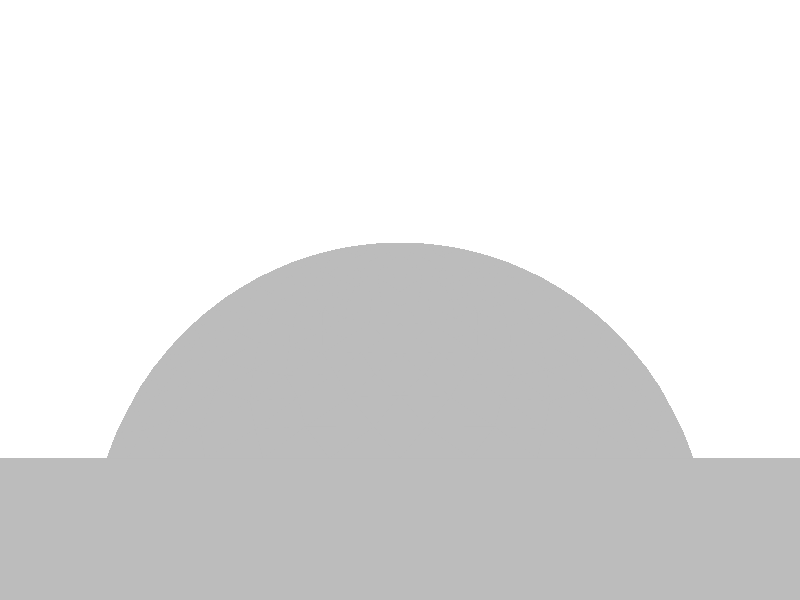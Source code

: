 #include "colors.inc"
background { rgb <1, 1, 1> }
camera {location <-0, 4, -0.5> sky <0,0,1>up <0,1,0> right <-1.33,0,0> angle 35look_at <0, 0, 0> }
mesh2 {
vertex_vectors { 4608, 
<-0.635154, -0.635154, -0.5>, 
<-0.745645, -0.496659, -0.5>, 
<-0.59064, -0.59064, -0.5>, 
<-0.829783, -0.340125, -0.5>, 
<-0.745645, -0.496659, -0.5>, 
<-0.687816, -0.4407, -0.5>, 
<-0.538363, -0.538363, -0.5>, 
<-0.59064, -0.59064, -0.5>, 
<-0.687816, -0.4407, -0.5>, 
<-0.745645, -0.496659, -0.5>, 
<-0.59064, -0.59064, -0.5>, 
<-0.687816, -0.4407, -0.5>, 
<-0.896686, -1.15974e-16, -0.5>, 
<-0.878399, -0.173041, -0.5>, 
<-0.78783, -0.100806, -0.5>, 
<-0.829783, -0.340125, -0.5>, 
<-0.878399, -0.173041, -0.5>, 
<-0.7542, -0.272325, -0.5>, 
<-0.671132, -0.201613, -0.5>, 
<-0.78783, -0.100806, -0.5>, 
<-0.7542, -0.272325, -0.5>, 
<-0.878399, -0.173041, -0.5>, 
<-0.78783, -0.100806, -0.5>, 
<-0.7542, -0.272325, -0.5>, 
<-0.403226, -0.403226, -0.5>, 
<-0.470794, -0.470794, -0.5>, 
<-0.537179, -0.302419, -0.5>, 
<-0.538363, -0.538363, -0.5>, 
<-0.470794, -0.470794, -0.5>, 
<-0.604747, -0.369988, -0.5>, 
<-0.671132, -0.201613, -0.5>, 
<-0.537179, -0.302419, -0.5>, 
<-0.604747, -0.369988, -0.5>, 
<-0.470794, -0.470794, -0.5>, 
<-0.537179, -0.302419, -0.5>, 
<-0.604747, -0.369988, -0.5>, 
<-0.829783, -0.340125, -0.5>, 
<-0.687816, -0.4407, -0.5>, 
<-0.7542, -0.272325, -0.5>, 
<-0.538363, -0.538363, -0.5>, 
<-0.687816, -0.4407, -0.5>, 
<-0.604747, -0.369988, -0.5>, 
<-0.671132, -0.201613, -0.5>, 
<-0.604747, -0.369988, -0.5>, 
<-0.7542, -0.272325, -0.5>, 
<-0.687816, -0.4407, -0.5>, 
<-0.604747, -0.369988, -0.5>, 
<-0.7542, -0.272325, -0.5>, 
<-0.635154, 0.635154, -0.5>, 
<-0.745645, 0.496659, -0.5>, 
<-0.59064, 0.59064, -0.5>, 
<-0.829783, 0.340125, -0.5>, 
<-0.745645, 0.496659, -0.5>, 
<-0.687816, 0.4407, -0.5>, 
<-0.538363, 0.538363, -0.5>, 
<-0.59064, 0.59064, -0.5>, 
<-0.687816, 0.4407, -0.5>, 
<-0.745645, 0.496659, -0.5>, 
<-0.59064, 0.59064, -0.5>, 
<-0.687816, 0.4407, -0.5>, 
<-0.896686, -1.15974e-16, -0.5>, 
<-0.878399, 0.173041, -0.5>, 
<-0.78783, 0.100806, -0.5>, 
<-0.829783, 0.340125, -0.5>, 
<-0.878399, 0.173041, -0.5>, 
<-0.7542, 0.272325, -0.5>, 
<-0.671132, 0.201613, -0.5>, 
<-0.78783, 0.100806, -0.5>, 
<-0.7542, 0.272325, -0.5>, 
<-0.878399, 0.173041, -0.5>, 
<-0.78783, 0.100806, -0.5>, 
<-0.7542, 0.272325, -0.5>, 
<-0.403226, 0.403226, -0.5>, 
<-0.470794, 0.470794, -0.5>, 
<-0.537179, 0.302419, -0.5>, 
<-0.538363, 0.538363, -0.5>, 
<-0.470794, 0.470794, -0.5>, 
<-0.604747, 0.369988, -0.5>, 
<-0.671132, 0.201613, -0.5>, 
<-0.537179, 0.302419, -0.5>, 
<-0.604747, 0.369988, -0.5>, 
<-0.470794, 0.470794, -0.5>, 
<-0.537179, 0.302419, -0.5>, 
<-0.604747, 0.369988, -0.5>, 
<-0.829783, 0.340125, -0.5>, 
<-0.687816, 0.4407, -0.5>, 
<-0.7542, 0.272325, -0.5>, 
<-0.538363, 0.538363, -0.5>, 
<-0.687816, 0.4407, -0.5>, 
<-0.604747, 0.369988, -0.5>, 
<-0.671132, 0.201613, -0.5>, 
<-0.604747, 0.369988, -0.5>, 
<-0.7542, 0.272325, -0.5>, 
<-0.687816, 0.4407, -0.5>, 
<-0.604747, 0.369988, -0.5>, 
<-0.7542, 0.272325, -0.5>, 
<-1.47272e-16, 3.54338e-16, -0.5>, 
<-0.100806, -0.100806, -0.5>, 
<-0.100806, 0.100806, -0.5>, 
<-0.201613, -0.201613, -0.5>, 
<-0.100806, -0.100806, -0.5>, 
<-0.201613, 1.27953e-16, -0.5>, 
<-0.201613, 0.201613, -0.5>, 
<-0.100806, 0.100806, -0.5>, 
<-0.201613, 1.27953e-16, -0.5>, 
<-0.100806, -0.100806, -0.5>, 
<-0.100806, 0.100806, -0.5>, 
<-0.201613, 1.27953e-16, -0.5>, 
<-0.403226, -0.403226, -0.5>, 
<-0.302419, -0.302419, -0.5>, 
<-0.403226, -0.201613, -0.5>, 
<-0.201613, -0.201613, -0.5>, 
<-0.302419, -0.302419, -0.5>, 
<-0.302419, -0.100806, -0.5>, 
<-0.403226, 1.25844e-16, -0.5>, 
<-0.403226, -0.201613, -0.5>, 
<-0.302419, -0.100806, -0.5>, 
<-0.302419, -0.302419, -0.5>, 
<-0.403226, -0.201613, -0.5>, 
<-0.302419, -0.100806, -0.5>, 
<-0.403226, 0.403226, -0.5>, 
<-0.302419, 0.302419, -0.5>, 
<-0.403226, 0.201613, -0.5>, 
<-0.201613, 0.201613, -0.5>, 
<-0.302419, 0.302419, -0.5>, 
<-0.302419, 0.100806, -0.5>, 
<-0.403226, 1.25844e-16, -0.5>, 
<-0.403226, 0.201613, -0.5>, 
<-0.302419, 0.100806, -0.5>, 
<-0.302419, 0.302419, -0.5>, 
<-0.403226, 0.201613, -0.5>, 
<-0.302419, 0.100806, -0.5>, 
<-0.201613, -0.201613, -0.5>, 
<-0.201613, 1.27953e-16, -0.5>, 
<-0.302419, -0.100806, -0.5>, 
<-0.201613, 0.201613, -0.5>, 
<-0.201613, 1.27953e-16, -0.5>, 
<-0.302419, 0.100806, -0.5>, 
<-0.403226, 1.25844e-16, -0.5>, 
<-0.302419, 0.100806, -0.5>, 
<-0.302419, -0.100806, -0.5>, 
<-0.201613, 1.27953e-16, -0.5>, 
<-0.302419, 0.100806, -0.5>, 
<-0.302419, -0.100806, -0.5>, 
<-0.896686, -1.15974e-16, -0.5>, 
<-0.78783, -0.100806, -0.5>, 
<-0.78783, 0.100806, -0.5>, 
<-0.671132, -0.201613, -0.5>, 
<-0.78783, -0.100806, -0.5>, 
<-0.671132, 0, -0.5>, 
<-0.671132, 0.201613, -0.5>, 
<-0.78783, 0.100806, -0.5>, 
<-0.671132, 0, -0.5>, 
<-0.78783, -0.100806, -0.5>, 
<-0.78783, 0.100806, -0.5>, 
<-0.671132, 0, -0.5>, 
<-0.403226, -0.403226, -0.5>, 
<-0.537179, -0.302419, -0.5>, 
<-0.403226, -0.201613, -0.5>, 
<-0.671132, -0.201613, -0.5>, 
<-0.537179, -0.302419, -0.5>, 
<-0.537179, -0.100806, -0.5>, 
<-0.403226, 1.25844e-16, -0.5>, 
<-0.403226, -0.201613, -0.5>, 
<-0.537179, -0.100806, -0.5>, 
<-0.537179, -0.302419, -0.5>, 
<-0.403226, -0.201613, -0.5>, 
<-0.537179, -0.100806, -0.5>, 
<-0.403226, 0.403226, -0.5>, 
<-0.403226, 0.201613, -0.5>, 
<-0.537179, 0.302419, -0.5>, 
<-0.403226, 1.25844e-16, -0.5>, 
<-0.403226, 0.201613, -0.5>, 
<-0.537179, 0.100806, -0.5>, 
<-0.671132, 0.201613, -0.5>, 
<-0.537179, 0.302419, -0.5>, 
<-0.537179, 0.100806, -0.5>, 
<-0.403226, 0.201613, -0.5>, 
<-0.537179, 0.302419, -0.5>, 
<-0.537179, 0.100806, -0.5>, 
<-0.671132, -0.201613, -0.5>, 
<-0.671132, 0, -0.5>, 
<-0.537179, -0.100806, -0.5>, 
<-0.403226, 1.25844e-16, -0.5>, 
<-0.537179, 0.100806, -0.5>, 
<-0.537179, -0.100806, -0.5>, 
<-0.671132, 0.201613, -0.5>, 
<-0.671132, 0, -0.5>, 
<-0.537179, 0.100806, -0.5>, 
<-0.671132, 0, -0.5>, 
<-0.537179, 0.100806, -0.5>, 
<-0.537179, -0.100806, -0.5>, 
<-0.635154, 0.635154, -0.5>, 
<-0.59064, 0.59064, -0.5>, 
<-0.496659, 0.745645, -0.5>, 
<-0.538363, 0.538363, -0.5>, 
<-0.59064, 0.59064, -0.5>, 
<-0.4407, 0.687816, -0.5>, 
<-0.340125, 0.829783, -0.5>, 
<-0.496659, 0.745645, -0.5>, 
<-0.4407, 0.687816, -0.5>, 
<-0.59064, 0.59064, -0.5>, 
<-0.496659, 0.745645, -0.5>, 
<-0.4407, 0.687816, -0.5>, 
<-0.403226, 0.403226, -0.5>, 
<-0.470794, 0.470794, -0.5>, 
<-0.302419, 0.537179, -0.5>, 
<-0.538363, 0.538363, -0.5>, 
<-0.470794, 0.470794, -0.5>, 
<-0.369988, 0.604747, -0.5>, 
<-0.201613, 0.671132, -0.5>, 
<-0.302419, 0.537179, -0.5>, 
<-0.369988, 0.604747, -0.5>, 
<-0.470794, 0.470794, -0.5>, 
<-0.302419, 0.537179, -0.5>, 
<-0.369988, 0.604747, -0.5>, 
<5.03733e-17, 0.896686, -0.5>, 
<-0.173041, 0.878399, -0.5>, 
<-0.100806, 0.78783, -0.5>, 
<-0.340125, 0.829783, -0.5>, 
<-0.173041, 0.878399, -0.5>, 
<-0.272325, 0.7542, -0.5>, 
<-0.201613, 0.671132, -0.5>, 
<-0.100806, 0.78783, -0.5>, 
<-0.272325, 0.7542, -0.5>, 
<-0.173041, 0.878399, -0.5>, 
<-0.100806, 0.78783, -0.5>, 
<-0.272325, 0.7542, -0.5>, 
<-0.538363, 0.538363, -0.5>, 
<-0.4407, 0.687816, -0.5>, 
<-0.369988, 0.604747, -0.5>, 
<-0.340125, 0.829783, -0.5>, 
<-0.4407, 0.687816, -0.5>, 
<-0.272325, 0.7542, -0.5>, 
<-0.201613, 0.671132, -0.5>, 
<-0.272325, 0.7542, -0.5>, 
<-0.369988, 0.604747, -0.5>, 
<-0.4407, 0.687816, -0.5>, 
<-0.272325, 0.7542, -0.5>, 
<-0.369988, 0.604747, -0.5>, 
<0.635154, 0.635154, -0.5>, 
<0.496659, 0.745645, -0.5>, 
<0.59064, 0.59064, -0.5>, 
<0.340125, 0.829783, -0.5>, 
<0.496659, 0.745645, -0.5>, 
<0.4407, 0.687816, -0.5>, 
<0.538363, 0.538363, -0.5>, 
<0.59064, 0.59064, -0.5>, 
<0.4407, 0.687816, -0.5>, 
<0.496659, 0.745645, -0.5>, 
<0.59064, 0.59064, -0.5>, 
<0.4407, 0.687816, -0.5>, 
<5.03733e-17, 0.896686, -0.5>, 
<0.173041, 0.878399, -0.5>, 
<0.100806, 0.78783, -0.5>, 
<0.340125, 0.829783, -0.5>, 
<0.173041, 0.878399, -0.5>, 
<0.272325, 0.7542, -0.5>, 
<0.201613, 0.671132, -0.5>, 
<0.100806, 0.78783, -0.5>, 
<0.272325, 0.7542, -0.5>, 
<0.173041, 0.878399, -0.5>, 
<0.100806, 0.78783, -0.5>, 
<0.272325, 0.7542, -0.5>, 
<0.403226, 0.403226, -0.5>, 
<0.470794, 0.470794, -0.5>, 
<0.302419, 0.537179, -0.5>, 
<0.538363, 0.538363, -0.5>, 
<0.470794, 0.470794, -0.5>, 
<0.369988, 0.604747, -0.5>, 
<0.201613, 0.671132, -0.5>, 
<0.302419, 0.537179, -0.5>, 
<0.369988, 0.604747, -0.5>, 
<0.470794, 0.470794, -0.5>, 
<0.302419, 0.537179, -0.5>, 
<0.369988, 0.604747, -0.5>, 
<0.340125, 0.829783, -0.5>, 
<0.4407, 0.687816, -0.5>, 
<0.272325, 0.7542, -0.5>, 
<0.538363, 0.538363, -0.5>, 
<0.4407, 0.687816, -0.5>, 
<0.369988, 0.604747, -0.5>, 
<0.201613, 0.671132, -0.5>, 
<0.369988, 0.604747, -0.5>, 
<0.272325, 0.7542, -0.5>, 
<0.4407, 0.687816, -0.5>, 
<0.369988, 0.604747, -0.5>, 
<0.272325, 0.7542, -0.5>, 
<-1.47272e-16, 3.54338e-16, -0.5>, 
<-0.100806, 0.100806, -0.5>, 
<0.100806, 0.100806, -0.5>, 
<-0.201613, 0.201613, -0.5>, 
<-0.100806, 0.100806, -0.5>, 
<-7.59636e-17, 0.201613, -0.5>, 
<0.201613, 0.201613, -0.5>, 
<0.100806, 0.100806, -0.5>, 
<-7.59636e-17, 0.201613, -0.5>, 
<-0.100806, 0.100806, -0.5>, 
<0.100806, 0.100806, -0.5>, 
<-7.59636e-17, 0.201613, -0.5>, 
<-0.403226, 0.403226, -0.5>, 
<-0.302419, 0.302419, -0.5>, 
<-0.201613, 0.403226, -0.5>, 
<-0.201613, 0.201613, -0.5>, 
<-0.302419, 0.302419, -0.5>, 
<-0.100806, 0.302419, -0.5>, 
<-1.49827e-17, 0.403226, -0.5>, 
<-0.201613, 0.403226, -0.5>, 
<-0.100806, 0.302419, -0.5>, 
<-0.302419, 0.302419, -0.5>, 
<-0.201613, 0.403226, -0.5>, 
<-0.100806, 0.302419, -0.5>, 
<0.403226, 0.403226, -0.5>, 
<0.302419, 0.302419, -0.5>, 
<0.201613, 0.403226, -0.5>, 
<0.201613, 0.201613, -0.5>, 
<0.302419, 0.302419, -0.5>, 
<0.100806, 0.302419, -0.5>, 
<-1.49827e-17, 0.403226, -0.5>, 
<0.201613, 0.403226, -0.5>, 
<0.100806, 0.302419, -0.5>, 
<0.302419, 0.302419, -0.5>, 
<0.201613, 0.403226, -0.5>, 
<0.100806, 0.302419, -0.5>, 
<-0.201613, 0.201613, -0.5>, 
<-7.59636e-17, 0.201613, -0.5>, 
<-0.100806, 0.302419, -0.5>, 
<0.201613, 0.201613, -0.5>, 
<-7.59636e-17, 0.201613, -0.5>, 
<0.100806, 0.302419, -0.5>, 
<-1.49827e-17, 0.403226, -0.5>, 
<0.100806, 0.302419, -0.5>, 
<-0.100806, 0.302419, -0.5>, 
<-7.59636e-17, 0.201613, -0.5>, 
<0.100806, 0.302419, -0.5>, 
<-0.100806, 0.302419, -0.5>, 
<-0.403226, 0.403226, -0.5>, 
<-0.302419, 0.537179, -0.5>, 
<-0.201613, 0.403226, -0.5>, 
<-0.201613, 0.671132, -0.5>, 
<-0.302419, 0.537179, -0.5>, 
<-0.100806, 0.537179, -0.5>, 
<-1.49827e-17, 0.403226, -0.5>, 
<-0.201613, 0.403226, -0.5>, 
<-0.100806, 0.537179, -0.5>, 
<-0.302419, 0.537179, -0.5>, 
<-0.201613, 0.403226, -0.5>, 
<-0.100806, 0.537179, -0.5>, 
<5.03733e-17, 0.896686, -0.5>, 
<-0.100806, 0.78783, -0.5>, 
<0.100806, 0.78783, -0.5>, 
<-0.201613, 0.671132, -0.5>, 
<-0.100806, 0.78783, -0.5>, 
<2.5346e-16, 0.671132, -0.5>, 
<0.201613, 0.671132, -0.5>, 
<0.100806, 0.78783, -0.5>, 
<2.5346e-16, 0.671132, -0.5>, 
<-0.100806, 0.78783, -0.5>, 
<0.100806, 0.78783, -0.5>, 
<2.5346e-16, 0.671132, -0.5>, 
<0.403226, 0.403226, -0.5>, 
<0.201613, 0.403226, -0.5>, 
<0.302419, 0.537179, -0.5>, 
<-1.49827e-17, 0.403226, -0.5>, 
<0.201613, 0.403226, -0.5>, 
<0.100806, 0.537179, -0.5>, 
<0.201613, 0.671132, -0.5>, 
<0.302419, 0.537179, -0.5>, 
<0.100806, 0.537179, -0.5>, 
<0.201613, 0.403226, -0.5>, 
<0.302419, 0.537179, -0.5>, 
<0.100806, 0.537179, -0.5>, 
<-0.201613, 0.671132, -0.5>, 
<-0.100806, 0.537179, -0.5>, 
<2.5346e-16, 0.671132, -0.5>, 
<-1.49827e-17, 0.403226, -0.5>, 
<-0.100806, 0.537179, -0.5>, 
<0.100806, 0.537179, -0.5>, 
<0.201613, 0.671132, -0.5>, 
<0.100806, 0.537179, -0.5>, 
<2.5346e-16, 0.671132, -0.5>, 
<-0.100806, 0.537179, -0.5>, 
<0.100806, 0.537179, -0.5>, 
<2.5346e-16, 0.671132, -0.5>, 
<0.635154, -0.635154, -0.5>, 
<0.745645, -0.496659, -0.5>, 
<0.59064, -0.59064, -0.5>, 
<0.829783, -0.340125, -0.5>, 
<0.745645, -0.496659, -0.5>, 
<0.687816, -0.4407, -0.5>, 
<0.538363, -0.538363, -0.5>, 
<0.59064, -0.59064, -0.5>, 
<0.687816, -0.4407, -0.5>, 
<0.745645, -0.496659, -0.5>, 
<0.59064, -0.59064, -0.5>, 
<0.687816, -0.4407, -0.5>, 
<0.896686, -2.58917e-16, -0.5>, 
<0.878399, -0.173041, -0.5>, 
<0.78783, -0.100806, -0.5>, 
<0.829783, -0.340125, -0.5>, 
<0.878399, -0.173041, -0.5>, 
<0.7542, -0.272325, -0.5>, 
<0.671132, -0.201613, -0.5>, 
<0.78783, -0.100806, -0.5>, 
<0.7542, -0.272325, -0.5>, 
<0.878399, -0.173041, -0.5>, 
<0.78783, -0.100806, -0.5>, 
<0.7542, -0.272325, -0.5>, 
<0.403226, -0.403226, -0.5>, 
<0.470794, -0.470794, -0.5>, 
<0.537179, -0.302419, -0.5>, 
<0.538363, -0.538363, -0.5>, 
<0.470794, -0.470794, -0.5>, 
<0.604747, -0.369988, -0.5>, 
<0.671132, -0.201613, -0.5>, 
<0.537179, -0.302419, -0.5>, 
<0.604747, -0.369988, -0.5>, 
<0.470794, -0.470794, -0.5>, 
<0.537179, -0.302419, -0.5>, 
<0.604747, -0.369988, -0.5>, 
<0.829783, -0.340125, -0.5>, 
<0.687816, -0.4407, -0.5>, 
<0.7542, -0.272325, -0.5>, 
<0.538363, -0.538363, -0.5>, 
<0.687816, -0.4407, -0.5>, 
<0.604747, -0.369988, -0.5>, 
<0.671132, -0.201613, -0.5>, 
<0.604747, -0.369988, -0.5>, 
<0.7542, -0.272325, -0.5>, 
<0.687816, -0.4407, -0.5>, 
<0.604747, -0.369988, -0.5>, 
<0.7542, -0.272325, -0.5>, 
<0.635154, 0.635154, -0.5>, 
<0.59064, 0.59064, -0.5>, 
<0.745645, 0.496659, -0.5>, 
<0.538363, 0.538363, -0.5>, 
<0.59064, 0.59064, -0.5>, 
<0.687816, 0.4407, -0.5>, 
<0.829783, 0.340125, -0.5>, 
<0.745645, 0.496659, -0.5>, 
<0.687816, 0.4407, -0.5>, 
<0.59064, 0.59064, -0.5>, 
<0.745645, 0.496659, -0.5>, 
<0.687816, 0.4407, -0.5>, 
<0.403226, 0.403226, -0.5>, 
<0.470794, 0.470794, -0.5>, 
<0.537179, 0.302419, -0.5>, 
<0.538363, 0.538363, -0.5>, 
<0.470794, 0.470794, -0.5>, 
<0.604747, 0.369988, -0.5>, 
<0.671132, 0.201613, -0.5>, 
<0.537179, 0.302419, -0.5>, 
<0.604747, 0.369988, -0.5>, 
<0.470794, 0.470794, -0.5>, 
<0.537179, 0.302419, -0.5>, 
<0.604747, 0.369988, -0.5>, 
<0.896686, -2.58917e-16, -0.5>, 
<0.878399, 0.173041, -0.5>, 
<0.78783, 0.100806, -0.5>, 
<0.829783, 0.340125, -0.5>, 
<0.878399, 0.173041, -0.5>, 
<0.7542, 0.272325, -0.5>, 
<0.671132, 0.201613, -0.5>, 
<0.78783, 0.100806, -0.5>, 
<0.7542, 0.272325, -0.5>, 
<0.878399, 0.173041, -0.5>, 
<0.78783, 0.100806, -0.5>, 
<0.7542, 0.272325, -0.5>, 
<0.538363, 0.538363, -0.5>, 
<0.687816, 0.4407, -0.5>, 
<0.604747, 0.369988, -0.5>, 
<0.829783, 0.340125, -0.5>, 
<0.687816, 0.4407, -0.5>, 
<0.7542, 0.272325, -0.5>, 
<0.671132, 0.201613, -0.5>, 
<0.7542, 0.272325, -0.5>, 
<0.604747, 0.369988, -0.5>, 
<0.687816, 0.4407, -0.5>, 
<0.7542, 0.272325, -0.5>, 
<0.604747, 0.369988, -0.5>, 
<-1.47272e-16, 3.54338e-16, -0.5>, 
<0.100806, 0.100806, -0.5>, 
<0.100806, -0.100806, -0.5>, 
<0.201613, 0.201613, -0.5>, 
<0.100806, 0.100806, -0.5>, 
<0.201613, 2.24729e-16, -0.5>, 
<0.201613, -0.201613, -0.5>, 
<0.100806, -0.100806, -0.5>, 
<0.201613, 2.24729e-16, -0.5>, 
<0.100806, 0.100806, -0.5>, 
<0.100806, -0.100806, -0.5>, 
<0.201613, 2.24729e-16, -0.5>, 
<0.403226, 0.403226, -0.5>, 
<0.302419, 0.302419, -0.5>, 
<0.403226, 0.201613, -0.5>, 
<0.201613, 0.201613, -0.5>, 
<0.302419, 0.302419, -0.5>, 
<0.302419, 0.100806, -0.5>, 
<0.403226, 9.04551e-17, -0.5>, 
<0.403226, 0.201613, -0.5>, 
<0.302419, 0.100806, -0.5>, 
<0.302419, 0.302419, -0.5>, 
<0.403226, 0.201613, -0.5>, 
<0.302419, 0.100806, -0.5>, 
<0.403226, -0.403226, -0.5>, 
<0.302419, -0.302419, -0.5>, 
<0.403226, -0.201613, -0.5>, 
<0.201613, -0.201613, -0.5>, 
<0.302419, -0.302419, -0.5>, 
<0.302419, -0.100806, -0.5>, 
<0.403226, 9.04551e-17, -0.5>, 
<0.403226, -0.201613, -0.5>, 
<0.302419, -0.100806, -0.5>, 
<0.302419, -0.302419, -0.5>, 
<0.403226, -0.201613, -0.5>, 
<0.302419, -0.100806, -0.5>, 
<0.201613, 0.201613, -0.5>, 
<0.201613, 2.24729e-16, -0.5>, 
<0.302419, 0.100806, -0.5>, 
<0.201613, -0.201613, -0.5>, 
<0.201613, 2.24729e-16, -0.5>, 
<0.302419, -0.100806, -0.5>, 
<0.403226, 9.04551e-17, -0.5>, 
<0.302419, -0.100806, -0.5>, 
<0.302419, 0.100806, -0.5>, 
<0.201613, 2.24729e-16, -0.5>, 
<0.302419, -0.100806, -0.5>, 
<0.302419, 0.100806, -0.5>, 
<0.403226, 0.403226, -0.5>, 
<0.403226, 0.201613, -0.5>, 
<0.537179, 0.302419, -0.5>, 
<0.403226, 9.04551e-17, -0.5>, 
<0.403226, 0.201613, -0.5>, 
<0.537179, 0.100806, -0.5>, 
<0.671132, 0.201613, -0.5>, 
<0.537179, 0.302419, -0.5>, 
<0.537179, 0.100806, -0.5>, 
<0.403226, 0.201613, -0.5>, 
<0.537179, 0.302419, -0.5>, 
<0.537179, 0.100806, -0.5>, 
<0.896686, -2.58917e-16, -0.5>, 
<0.78783, -0.100806, -0.5>, 
<0.78783, 0.100806, -0.5>, 
<0.671132, -0.201613, -0.5>, 
<0.78783, -0.100806, -0.5>, 
<0.671132, 5.369e-18, -0.5>, 
<0.671132, 0.201613, -0.5>, 
<0.78783, 0.100806, -0.5>, 
<0.671132, 5.369e-18, -0.5>, 
<0.78783, -0.100806, -0.5>, 
<0.78783, 0.100806, -0.5>, 
<0.671132, 5.369e-18, -0.5>, 
<0.403226, -0.403226, -0.5>, 
<0.537179, -0.302419, -0.5>, 
<0.403226, -0.201613, -0.5>, 
<0.671132, -0.201613, -0.5>, 
<0.537179, -0.302419, -0.5>, 
<0.537179, -0.100806, -0.5>, 
<0.403226, 9.04551e-17, -0.5>, 
<0.403226, -0.201613, -0.5>, 
<0.537179, -0.100806, -0.5>, 
<0.537179, -0.302419, -0.5>, 
<0.403226, -0.201613, -0.5>, 
<0.537179, -0.100806, -0.5>, 
<0.671132, -0.201613, -0.5>, 
<0.537179, -0.100806, -0.5>, 
<0.671132, 5.369e-18, -0.5>, 
<0.403226, 9.04551e-17, -0.5>, 
<0.537179, 0.100806, -0.5>, 
<0.537179, -0.100806, -0.5>, 
<0.671132, 0.201613, -0.5>, 
<0.537179, 0.100806, -0.5>, 
<0.671132, 5.369e-18, -0.5>, 
<0.537179, 0.100806, -0.5>, 
<0.537179, -0.100806, -0.5>, 
<0.671132, 5.369e-18, -0.5>, 
<-0.635154, -0.635154, -0.5>, 
<-0.59064, -0.59064, -0.5>, 
<-0.496659, -0.745645, -0.5>, 
<-0.538363, -0.538363, -0.5>, 
<-0.59064, -0.59064, -0.5>, 
<-0.4407, -0.687816, -0.5>, 
<-0.340125, -0.829783, -0.5>, 
<-0.496659, -0.745645, -0.5>, 
<-0.4407, -0.687816, -0.5>, 
<-0.59064, -0.59064, -0.5>, 
<-0.496659, -0.745645, -0.5>, 
<-0.4407, -0.687816, -0.5>, 
<-0.403226, -0.403226, -0.5>, 
<-0.470794, -0.470794, -0.5>, 
<-0.302419, -0.537179, -0.5>, 
<-0.538363, -0.538363, -0.5>, 
<-0.470794, -0.470794, -0.5>, 
<-0.369988, -0.604747, -0.5>, 
<-0.201613, -0.671132, -0.5>, 
<-0.302419, -0.537179, -0.5>, 
<-0.369988, -0.604747, -0.5>, 
<-0.470794, -0.470794, -0.5>, 
<-0.302419, -0.537179, -0.5>, 
<-0.369988, -0.604747, -0.5>, 
<1.37611e-16, -0.896686, -0.5>, 
<-0.173041, -0.878399, -0.5>, 
<-0.100806, -0.78783, -0.5>, 
<-0.340125, -0.829783, -0.5>, 
<-0.173041, -0.878399, -0.5>, 
<-0.272325, -0.7542, -0.5>, 
<-0.201613, -0.671132, -0.5>, 
<-0.100806, -0.78783, -0.5>, 
<-0.272325, -0.7542, -0.5>, 
<-0.173041, -0.878399, -0.5>, 
<-0.100806, -0.78783, -0.5>, 
<-0.272325, -0.7542, -0.5>, 
<-0.538363, -0.538363, -0.5>, 
<-0.4407, -0.687816, -0.5>, 
<-0.369988, -0.604747, -0.5>, 
<-0.340125, -0.829783, -0.5>, 
<-0.4407, -0.687816, -0.5>, 
<-0.272325, -0.7542, -0.5>, 
<-0.201613, -0.671132, -0.5>, 
<-0.272325, -0.7542, -0.5>, 
<-0.369988, -0.604747, -0.5>, 
<-0.4407, -0.687816, -0.5>, 
<-0.272325, -0.7542, -0.5>, 
<-0.369988, -0.604747, -0.5>, 
<0.635154, -0.635154, -0.5>, 
<0.59064, -0.59064, -0.5>, 
<0.496659, -0.745645, -0.5>, 
<0.538363, -0.538363, -0.5>, 
<0.59064, -0.59064, -0.5>, 
<0.4407, -0.687816, -0.5>, 
<0.340125, -0.829783, -0.5>, 
<0.496659, -0.745645, -0.5>, 
<0.4407, -0.687816, -0.5>, 
<0.59064, -0.59064, -0.5>, 
<0.496659, -0.745645, -0.5>, 
<0.4407, -0.687816, -0.5>, 
<0.403226, -0.403226, -0.5>, 
<0.470794, -0.470794, -0.5>, 
<0.302419, -0.537179, -0.5>, 
<0.538363, -0.538363, -0.5>, 
<0.470794, -0.470794, -0.5>, 
<0.369988, -0.604747, -0.5>, 
<0.201613, -0.671132, -0.5>, 
<0.302419, -0.537179, -0.5>, 
<0.369988, -0.604747, -0.5>, 
<0.470794, -0.470794, -0.5>, 
<0.302419, -0.537179, -0.5>, 
<0.369988, -0.604747, -0.5>, 
<1.37611e-16, -0.896686, -0.5>, 
<0.173041, -0.878399, -0.5>, 
<0.100806, -0.78783, -0.5>, 
<0.340125, -0.829783, -0.5>, 
<0.173041, -0.878399, -0.5>, 
<0.272325, -0.7542, -0.5>, 
<0.201613, -0.671132, -0.5>, 
<0.100806, -0.78783, -0.5>, 
<0.272325, -0.7542, -0.5>, 
<0.173041, -0.878399, -0.5>, 
<0.100806, -0.78783, -0.5>, 
<0.272325, -0.7542, -0.5>, 
<0.538363, -0.538363, -0.5>, 
<0.4407, -0.687816, -0.5>, 
<0.369988, -0.604747, -0.5>, 
<0.340125, -0.829783, -0.5>, 
<0.4407, -0.687816, -0.5>, 
<0.272325, -0.7542, -0.5>, 
<0.201613, -0.671132, -0.5>, 
<0.272325, -0.7542, -0.5>, 
<0.369988, -0.604747, -0.5>, 
<0.4407, -0.687816, -0.5>, 
<0.272325, -0.7542, -0.5>, 
<0.369988, -0.604747, -0.5>, 
<-1.47272e-16, 3.54338e-16, -0.5>, 
<-0.100806, -0.100806, -0.5>, 
<0.100806, -0.100806, -0.5>, 
<-0.201613, -0.201613, -0.5>, 
<-0.100806, -0.100806, -0.5>, 
<-1.3582e-16, -0.201613, -0.5>, 
<0.201613, -0.201613, -0.5>, 
<0.100806, -0.100806, -0.5>, 
<-1.3582e-16, -0.201613, -0.5>, 
<-0.100806, -0.100806, -0.5>, 
<0.100806, -0.100806, -0.5>, 
<-1.3582e-16, -0.201613, -0.5>, 
<-0.403226, -0.403226, -0.5>, 
<-0.302419, -0.302419, -0.5>, 
<-0.201613, -0.403226, -0.5>, 
<-0.201613, -0.201613, -0.5>, 
<-0.302419, -0.302419, -0.5>, 
<-0.100806, -0.302419, -0.5>, 
<-2.39582e-16, -0.403226, -0.5>, 
<-0.201613, -0.403226, -0.5>, 
<-0.100806, -0.302419, -0.5>, 
<-0.302419, -0.302419, -0.5>, 
<-0.201613, -0.403226, -0.5>, 
<-0.100806, -0.302419, -0.5>, 
<0.403226, -0.403226, -0.5>, 
<0.302419, -0.302419, -0.5>, 
<0.201613, -0.403226, -0.5>, 
<0.201613, -0.201613, -0.5>, 
<0.302419, -0.302419, -0.5>, 
<0.100806, -0.302419, -0.5>, 
<-2.39582e-16, -0.403226, -0.5>, 
<0.201613, -0.403226, -0.5>, 
<0.100806, -0.302419, -0.5>, 
<0.302419, -0.302419, -0.5>, 
<0.201613, -0.403226, -0.5>, 
<0.100806, -0.302419, -0.5>, 
<-0.201613, -0.201613, -0.5>, 
<-1.3582e-16, -0.201613, -0.5>, 
<-0.100806, -0.302419, -0.5>, 
<0.201613, -0.201613, -0.5>, 
<-1.3582e-16, -0.201613, -0.5>, 
<0.100806, -0.302419, -0.5>, 
<-2.39582e-16, -0.403226, -0.5>, 
<0.100806, -0.302419, -0.5>, 
<-0.100806, -0.302419, -0.5>, 
<-1.3582e-16, -0.201613, -0.5>, 
<0.100806, -0.302419, -0.5>, 
<-0.100806, -0.302419, -0.5>, 
<-0.403226, -0.403226, -0.5>, 
<-0.302419, -0.537179, -0.5>, 
<-0.201613, -0.403226, -0.5>, 
<-0.201613, -0.671132, -0.5>, 
<-0.302419, -0.537179, -0.5>, 
<-0.100806, -0.537179, -0.5>, 
<-2.39582e-16, -0.403226, -0.5>, 
<-0.201613, -0.403226, -0.5>, 
<-0.100806, -0.537179, -0.5>, 
<-0.302419, -0.537179, -0.5>, 
<-0.201613, -0.403226, -0.5>, 
<-0.100806, -0.537179, -0.5>, 
<0.403226, -0.403226, -0.5>, 
<0.201613, -0.403226, -0.5>, 
<0.302419, -0.537179, -0.5>, 
<-2.39582e-16, -0.403226, -0.5>, 
<0.201613, -0.403226, -0.5>, 
<0.100806, -0.537179, -0.5>, 
<0.201613, -0.671132, -0.5>, 
<0.302419, -0.537179, -0.5>, 
<0.100806, -0.537179, -0.5>, 
<0.201613, -0.403226, -0.5>, 
<0.302419, -0.537179, -0.5>, 
<0.100806, -0.537179, -0.5>, 
<1.37611e-16, -0.896686, -0.5>, 
<-0.100806, -0.78783, -0.5>, 
<0.100806, -0.78783, -0.5>, 
<-0.201613, -0.671132, -0.5>, 
<-0.100806, -0.78783, -0.5>, 
<4.85723e-16, -0.671132, -0.5>, 
<0.201613, -0.671132, -0.5>, 
<0.100806, -0.78783, -0.5>, 
<4.85723e-16, -0.671132, -0.5>, 
<-0.100806, -0.78783, -0.5>, 
<0.100806, -0.78783, -0.5>, 
<4.85723e-16, -0.671132, -0.5>, 
<-0.201613, -0.671132, -0.5>, 
<-0.100806, -0.537179, -0.5>, 
<4.85723e-16, -0.671132, -0.5>, 
<-2.39582e-16, -0.403226, -0.5>, 
<-0.100806, -0.537179, -0.5>, 
<0.100806, -0.537179, -0.5>, 
<0.201613, -0.671132, -0.5>, 
<4.85723e-16, -0.671132, -0.5>, 
<0.100806, -0.537179, -0.5>, 
<-0.100806, -0.537179, -0.5>, 
<4.85723e-16, -0.671132, -0.5>, 
<0.100806, -0.537179, -0.5>, 
<-0.635154, -0.635154, -0.5>, 
<-0.745645, -0.496659, -0.5>, 
<-0.700693, -0.516598, -0.424377>, 
<-0.829783, -0.340125, -0.5>, 
<-0.745645, -0.496659, -0.5>, 
<-0.792023, -0.36402, -0.427184>, 
<-0.74692, -0.384077, -0.35491>, 
<-0.700693, -0.516598, -0.424377>, 
<-0.792023, -0.36402, -0.427184>, 
<-0.745645, -0.496659, -0.5>, 
<-0.700693, -0.516598, -0.424377>, 
<-0.792023, -0.36402, -0.427184>, 
<-0.896686, -1.15974e-16, -0.5>, 
<-0.878399, -0.173041, -0.5>, 
<-0.867243, -0.0637048, -0.423074>, 
<-0.829783, -0.340125, -0.5>, 
<-0.878399, -0.173041, -0.5>, 
<-0.836598, -0.235108, -0.421856>, 
<-0.826331, -0.126007, -0.347947>, 
<-0.867243, -0.0637048, -0.423074>, 
<-0.836598, -0.235108, -0.421856>, 
<-0.878399, -0.173041, -0.5>, 
<-0.867243, -0.0637048, -0.423074>, 
<-0.836598, -0.235108, -0.421856>, 
<-0.740886, -0.198723, -0.231187>, 
<-0.749319, -0.293446, -0.289577>, 
<-0.786631, -0.163292, -0.287798>, 
<-0.74692, -0.384077, -0.35491>, 
<-0.749319, -0.293446, -0.289577>, 
<-0.795063, -0.2581, -0.347165>, 
<-0.826331, -0.126007, -0.347947>, 
<-0.786631, -0.163292, -0.287798>, 
<-0.795063, -0.2581, -0.347165>, 
<-0.749319, -0.293446, -0.289577>, 
<-0.786631, -0.163292, -0.287798>, 
<-0.795063, -0.2581, -0.347165>, 
<-0.829783, -0.340125, -0.5>, 
<-0.792023, -0.36402, -0.427184>, 
<-0.836598, -0.235108, -0.421856>, 
<-0.74692, -0.384077, -0.35491>, 
<-0.792023, -0.36402, -0.427184>, 
<-0.795063, -0.2581, -0.347165>, 
<-0.826331, -0.126007, -0.347947>, 
<-0.795063, -0.2581, -0.347165>, 
<-0.836598, -0.235108, -0.421856>, 
<-0.792023, -0.36402, -0.427184>, 
<-0.795063, -0.2581, -0.347165>, 
<-0.836598, -0.235108, -0.421856>, 
<-0.635154, 0.635154, -0.5>, 
<-0.745645, 0.496659, -0.5>, 
<-0.700693, 0.516598, -0.424377>, 
<-0.829783, 0.340125, -0.5>, 
<-0.745645, 0.496659, -0.5>, 
<-0.792023, 0.36402, -0.427184>, 
<-0.74692, 0.384077, -0.35491>, 
<-0.700693, 0.516598, -0.424377>, 
<-0.792023, 0.36402, -0.427184>, 
<-0.745645, 0.496659, -0.5>, 
<-0.700693, 0.516598, -0.424377>, 
<-0.792023, 0.36402, -0.427184>, 
<-0.896686, -1.15974e-16, -0.5>, 
<-0.878399, 0.173041, -0.5>, 
<-0.867243, 0.0637048, -0.423074>, 
<-0.829783, 0.340125, -0.5>, 
<-0.878399, 0.173041, -0.5>, 
<-0.836598, 0.235108, -0.421856>, 
<-0.826331, 0.126007, -0.347947>, 
<-0.867243, 0.0637048, -0.423074>, 
<-0.836598, 0.235108, -0.421856>, 
<-0.878399, 0.173041, -0.5>, 
<-0.867243, 0.0637048, -0.423074>, 
<-0.836598, 0.235108, -0.421856>, 
<-0.740886, 0.198723, -0.231187>, 
<-0.749319, 0.293446, -0.289577>, 
<-0.786631, 0.163292, -0.287798>, 
<-0.74692, 0.384077, -0.35491>, 
<-0.749319, 0.293446, -0.289577>, 
<-0.795063, 0.2581, -0.347165>, 
<-0.826331, 0.126007, -0.347947>, 
<-0.786631, 0.163292, -0.287798>, 
<-0.795063, 0.2581, -0.347165>, 
<-0.749319, 0.293446, -0.289577>, 
<-0.786631, 0.163292, -0.287798>, 
<-0.795063, 0.2581, -0.347165>, 
<-0.829783, 0.340125, -0.5>, 
<-0.792023, 0.36402, -0.427184>, 
<-0.836598, 0.235108, -0.421856>, 
<-0.74692, 0.384077, -0.35491>, 
<-0.792023, 0.36402, -0.427184>, 
<-0.795063, 0.2581, -0.347165>, 
<-0.826331, 0.126007, -0.347947>, 
<-0.795063, 0.2581, -0.347165>, 
<-0.836598, 0.235108, -0.421856>, 
<-0.792023, 0.36402, -0.427184>, 
<-0.795063, 0.2581, -0.347165>, 
<-0.836598, 0.235108, -0.421856>, 
<-0.655139, 1.07751e-16, -0.0988258>, 
<-0.678677, -0.0400728, -0.123616>, 
<-0.678677, 0.0400728, -0.123616>, 
<-0.699837, -0.0800801, -0.150699>, 
<-0.678677, -0.0400728, -0.123616>, 
<-0.702498, 8.19663e-17, -0.14852>, 
<-0.699837, 0.0800801, -0.150699>, 
<-0.678677, 0.0400728, -0.123616>, 
<-0.702498, 8.19663e-17, -0.14852>, 
<-0.678677, -0.0400728, -0.123616>, 
<-0.678677, 0.0400728, -0.123616>, 
<-0.702498, 8.19663e-17, -0.14852>, 
<-0.740886, -0.198723, -0.231187>, 
<-0.722768, -0.139821, -0.18906>, 
<-0.759632, -0.100032, -0.229872>, 
<-0.699837, -0.0800801, -0.150699>, 
<-0.722768, -0.139821, -0.18906>, 
<-0.736554, -0.0402558, -0.191133>, 
<-0.769306, 1.05495e-16, -0.234554>, 
<-0.759632, -0.100032, -0.229872>, 
<-0.736554, -0.0402558, -0.191133>, 
<-0.722768, -0.139821, -0.18906>, 
<-0.759632, -0.100032, -0.229872>, 
<-0.736554, -0.0402558, -0.191133>, 
<-0.740886, 0.198723, -0.231187>, 
<-0.722768, 0.139821, -0.18906>, 
<-0.759632, 0.100032, -0.229872>, 
<-0.699837, 0.0800801, -0.150699>, 
<-0.722768, 0.139821, -0.18906>, 
<-0.736554, 0.0402558, -0.191133>, 
<-0.769306, 1.05495e-16, -0.234554>, 
<-0.759632, 0.100032, -0.229872>, 
<-0.736554, 0.0402558, -0.191133>, 
<-0.722768, 0.139821, -0.18906>, 
<-0.759632, 0.100032, -0.229872>, 
<-0.736554, 0.0402558, -0.191133>, 
<-0.699837, -0.0800801, -0.150699>, 
<-0.702498, 8.19663e-17, -0.14852>, 
<-0.736554, -0.0402558, -0.191133>, 
<-0.699837, 0.0800801, -0.150699>, 
<-0.702498, 8.19663e-17, -0.14852>, 
<-0.736554, 0.0402558, -0.191133>, 
<-0.769306, 1.05495e-16, -0.234554>, 
<-0.736554, 0.0402558, -0.191133>, 
<-0.736554, -0.0402558, -0.191133>, 
<-0.702498, 8.19663e-17, -0.14852>, 
<-0.736554, 0.0402558, -0.191133>, 
<-0.736554, -0.0402558, -0.191133>, 
<-0.896686, -1.15974e-16, -0.5>, 
<-0.867243, -0.0637048, -0.423074>, 
<-0.867243, 0.0637048, -0.423074>, 
<-0.826331, -0.126007, -0.347947>, 
<-0.867243, -0.0637048, -0.423074>, 
<-0.834328, 1.40946e-16, -0.344268>, 
<-0.826331, 0.126007, -0.347947>, 
<-0.867243, 0.0637048, -0.423074>, 
<-0.834328, 1.40946e-16, -0.344268>, 
<-0.867243, -0.0637048, -0.423074>, 
<-0.867243, 0.0637048, -0.423074>, 
<-0.834328, 1.40946e-16, -0.344268>, 
<-0.740886, -0.198723, -0.231187>, 
<-0.786631, -0.163292, -0.287798>, 
<-0.759632, -0.100032, -0.229872>, 
<-0.826331, -0.126007, -0.347947>, 
<-0.786631, -0.163292, -0.287798>, 
<-0.801664, -0.0631484, -0.289086>, 
<-0.769306, 1.05495e-16, -0.234554>, 
<-0.759632, -0.100032, -0.229872>, 
<-0.801664, -0.0631484, -0.289086>, 
<-0.786631, -0.163292, -0.287798>, 
<-0.759632, -0.100032, -0.229872>, 
<-0.801664, -0.0631484, -0.289086>, 
<-0.740886, 0.198723, -0.231187>, 
<-0.759632, 0.100032, -0.229872>, 
<-0.786631, 0.163292, -0.287798>, 
<-0.769306, 1.05495e-16, -0.234554>, 
<-0.759632, 0.100032, -0.229872>, 
<-0.801664, 0.0631484, -0.289086>, 
<-0.826331, 0.126007, -0.347947>, 
<-0.786631, 0.163292, -0.287798>, 
<-0.801664, 0.0631484, -0.289086>, 
<-0.759632, 0.100032, -0.229872>, 
<-0.786631, 0.163292, -0.287798>, 
<-0.801664, 0.0631484, -0.289086>, 
<-0.826331, -0.126007, -0.347947>, 
<-0.834328, 1.40946e-16, -0.344268>, 
<-0.801664, -0.0631484, -0.289086>, 
<-0.769306, 1.05495e-16, -0.234554>, 
<-0.801664, 0.0631484, -0.289086>, 
<-0.801664, -0.0631484, -0.289086>, 
<-0.826331, 0.126007, -0.347947>, 
<-0.834328, 1.40946e-16, -0.344268>, 
<-0.801664, 0.0631484, -0.289086>, 
<-0.834328, 1.40946e-16, -0.344268>, 
<-0.801664, 0.0631484, -0.289086>, 
<-0.801664, -0.0631484, -0.289086>, 
<-0.635154, 0.635154, -0.5>, 
<-0.700693, 0.516598, -0.424377>, 
<-0.608291, 0.608291, -0.397743>, 
<-0.74692, 0.384077, -0.35491>, 
<-0.700693, 0.516598, -0.424377>, 
<-0.666235, 0.483545, -0.32194>, 
<-0.572375, 0.572375, -0.297587>, 
<-0.608291, 0.608291, -0.397743>, 
<-0.666235, 0.483545, -0.32194>, 
<-0.700693, 0.516598, -0.424377>, 
<-0.608291, 0.608291, -0.397743>, 
<-0.666235, 0.483545, -0.32194>, 
<-0.740886, 0.198723, -0.231187>, 
<-0.749319, 0.293446, -0.289577>, 
<-0.693365, 0.289653, -0.208825>, 
<-0.74692, 0.384077, -0.35491>, 
<-0.749319, 0.293446, -0.289577>, 
<-0.695561, 0.382635, -0.27134>, 
<-0.636819, 0.376552, -0.193358>, 
<-0.693365, 0.289653, -0.208825>, 
<-0.695561, 0.382635, -0.27134>, 
<-0.749319, 0.293446, -0.289577>, 
<-0.693365, 0.289653, -0.208825>, 
<-0.695561, 0.382635, -0.27134>, 
<-0.489475, 0.489475, -0.136194>, 
<-0.533983, 0.533983, -0.213673>, 
<-0.566276, 0.435564, -0.161551>, 
<-0.572375, 0.572375, -0.297587>, 
<-0.533983, 0.533983, -0.213673>, 
<-0.609514, 0.47809, -0.24149>, 
<-0.636819, 0.376552, -0.193358>, 
<-0.566276, 0.435564, -0.161551>, 
<-0.609514, 0.47809, -0.24149>, 
<-0.533983, 0.533983, -0.213673>, 
<-0.566276, 0.435564, -0.161551>, 
<-0.609514, 0.47809, -0.24149>, 
<-0.74692, 0.384077, -0.35491>, 
<-0.666235, 0.483545, -0.32194>, 
<-0.695561, 0.382635, -0.27134>, 
<-0.572375, 0.572375, -0.297587>, 
<-0.666235, 0.483545, -0.32194>, 
<-0.609514, 0.47809, -0.24149>, 
<-0.636819, 0.376552, -0.193358>, 
<-0.609514, 0.47809, -0.24149>, 
<-0.695561, 0.382635, -0.27134>, 
<-0.666235, 0.483545, -0.32194>, 
<-0.609514, 0.47809, -0.24149>, 
<-0.695561, 0.382635, -0.27134>, 
<-0.299625, 0.299625, 0.0704129>, 
<-0.349903, 0.349903, 0.0299809>, 
<-0.362678, 0.2711, 0.0548848>, 
<-0.397479, 0.397479, -0.0165693>, 
<-0.349903, 0.349903, 0.0299809>, 
<-0.412218, 0.320512, 0.0121317>, 
<-0.42359, 0.240929, 0.0346561>, 
<-0.362678, 0.2711, 0.0548848>, 
<-0.412218, 0.320512, 0.0121317>, 
<-0.349903, 0.349903, 0.0299809>, 
<-0.362678, 0.2711, 0.0548848>, 
<-0.412218, 0.320512, 0.0121317>, 
<-0.489475, 0.489475, -0.136194>, 
<-0.445493, 0.445493, -0.073285>, 
<-0.51097, 0.41009, -0.0972781>, 
<-0.397479, 0.397479, -0.0165693>, 
<-0.445493, 0.445493, -0.073285>, 
<-0.464088, 0.363444, -0.0381014>, 
<-0.527409, 0.326768, -0.0646582>, 
<-0.51097, 0.41009, -0.0972781>, 
<-0.464088, 0.363444, -0.0381014>, 
<-0.445493, 0.445493, -0.073285>, 
<-0.51097, 0.41009, -0.0972781>, 
<-0.464088, 0.363444, -0.0381014>, 
<-0.530875, 0.163832, -0.0117333>, 
<-0.47861, 0.202996, 0.013638>, 
<-0.531418, 0.246352, -0.0351336>, 
<-0.42359, 0.240929, 0.0346561>, 
<-0.47861, 0.202996, 0.013638>, 
<-0.477419, 0.285019, -0.0119847>, 
<-0.527409, 0.326768, -0.0646582>, 
<-0.531418, 0.246352, -0.0351336>, 
<-0.477419, 0.285019, -0.0119847>, 
<-0.47861, 0.202996, 0.013638>, 
<-0.531418, 0.246352, -0.0351336>, 
<-0.477419, 0.285019, -0.0119847>, 
<-0.397479, 0.397479, -0.0165693>, 
<-0.412218, 0.320512, 0.0121317>, 
<-0.464088, 0.363444, -0.0381014>, 
<-0.42359, 0.240929, 0.0346561>, 
<-0.412218, 0.320512, 0.0121317>, 
<-0.477419, 0.285019, -0.0119847>, 
<-0.527409, 0.326768, -0.0646582>, 
<-0.477419, 0.285019, -0.0119847>, 
<-0.464088, 0.363444, -0.0381014>, 
<-0.412218, 0.320512, 0.0121317>, 
<-0.477419, 0.285019, -0.0119847>, 
<-0.464088, 0.363444, -0.0381014>, 
<-0.655139, 1.07751e-16, -0.0988258>, 
<-0.678677, 0.0400728, -0.123616>, 
<-0.631273, 0.0374484, -0.0763054>, 
<-0.699837, 0.0800801, -0.150699>, 
<-0.678677, 0.0400728, -0.123616>, 
<-0.654264, 0.0777803, -0.101648>, 
<-0.605377, 0.0748336, -0.0559019>, 
<-0.631273, 0.0374484, -0.0763054>, 
<-0.654264, 0.0777803, -0.101648>, 
<-0.678677, 0.0400728, -0.123616>, 
<-0.631273, 0.0374484, -0.0763054>, 
<-0.654264, 0.0777803, -0.101648>, 
<-0.740886, 0.198723, -0.231187>, 
<-0.722768, 0.139821, -0.18906>, 
<-0.691607, 0.203524, -0.16981>, 
<-0.699837, 0.0800801, -0.150699>, 
<-0.722768, 0.139821, -0.18906>, 
<-0.670749, 0.143786, -0.129716>, 
<-0.637396, 0.206525, -0.112638>, 
<-0.691607, 0.203524, -0.16981>, 
<-0.670749, 0.143786, -0.129716>, 
<-0.722768, 0.139821, -0.18906>, 
<-0.691607, 0.203524, -0.16981>, 
<-0.670749, 0.143786, -0.129716>, 
<-0.530875, 0.163832, -0.0117333>, 
<-0.569434, 0.119606, -0.0321856>, 
<-0.586072, 0.185885, -0.0598402>, 
<-0.605377, 0.0748336, -0.0559019>, 
<-0.569434, 0.119606, -0.0321856>, 
<-0.623348, 0.141129, -0.0821391>, 
<-0.637396, 0.206525, -0.112638>, 
<-0.586072, 0.185885, -0.0598402>, 
<-0.623348, 0.141129, -0.0821391>, 
<-0.569434, 0.119606, -0.0321856>, 
<-0.586072, 0.185885, -0.0598402>, 
<-0.623348, 0.141129, -0.0821391>, 
<-0.699837, 0.0800801, -0.150699>, 
<-0.654264, 0.0777803, -0.101648>, 
<-0.670749, 0.143786, -0.129716>, 
<-0.605377, 0.0748336, -0.0559019>, 
<-0.654264, 0.0777803, -0.101648>, 
<-0.623348, 0.141129, -0.0821391>, 
<-0.637396, 0.206525, -0.112638>, 
<-0.623348, 0.141129, -0.0821391>, 
<-0.670749, 0.143786, -0.129716>, 
<-0.654264, 0.0777803, -0.101648>, 
<-0.623348, 0.141129, -0.0821391>, 
<-0.670749, 0.143786, -0.129716>, 
<-0.740886, 0.198723, -0.231187>, 
<-0.693365, 0.289653, -0.208825>, 
<-0.691607, 0.203524, -0.16981>, 
<-0.636819, 0.376552, -0.193358>, 
<-0.693365, 0.289653, -0.208825>, 
<-0.640457, 0.293, -0.149857>, 
<-0.637396, 0.206525, -0.112638>, 
<-0.691607, 0.203524, -0.16981>, 
<-0.640457, 0.293, -0.149857>, 
<-0.693365, 0.289653, -0.208825>, 
<-0.691607, 0.203524, -0.16981>, 
<-0.640457, 0.293, -0.149857>, 
<-0.489475, 0.489475, -0.136194>, 
<-0.566276, 0.435564, -0.161551>, 
<-0.51097, 0.41009, -0.0972781>, 
<-0.636819, 0.376552, -0.193358>, 
<-0.566276, 0.435564, -0.161551>, 
<-0.584697, 0.353264, -0.126171>, 
<-0.527409, 0.326768, -0.0646582>, 
<-0.51097, 0.41009, -0.0972781>, 
<-0.584697, 0.353264, -0.126171>, 
<-0.566276, 0.435564, -0.161551>, 
<-0.51097, 0.41009, -0.0972781>, 
<-0.584697, 0.353264, -0.126171>, 
<-0.530875, 0.163832, -0.0117333>, 
<-0.586072, 0.185885, -0.0598402>, 
<-0.531418, 0.246352, -0.0351336>, 
<-0.637396, 0.206525, -0.112638>, 
<-0.586072, 0.185885, -0.0598402>, 
<-0.584897, 0.267823, -0.0858361>, 
<-0.527409, 0.326768, -0.0646582>, 
<-0.531418, 0.246352, -0.0351336>, 
<-0.584897, 0.267823, -0.0858361>, 
<-0.586072, 0.185885, -0.0598402>, 
<-0.531418, 0.246352, -0.0351336>, 
<-0.584897, 0.267823, -0.0858361>, 
<-0.636819, 0.376552, -0.193358>, 
<-0.640457, 0.293, -0.149857>, 
<-0.584697, 0.353264, -0.126171>, 
<-0.637396, 0.206525, -0.112638>, 
<-0.640457, 0.293, -0.149857>, 
<-0.584897, 0.267823, -0.0858361>, 
<-0.527409, 0.326768, -0.0646582>, 
<-0.584897, 0.267823, -0.0858361>, 
<-0.584697, 0.353264, -0.126171>, 
<-0.640457, 0.293, -0.149857>, 
<-0.584897, 0.267823, -0.0858361>, 
<-0.584697, 0.353264, -0.126171>, 
<-0.299625, -0.299625, 0.0704129>, 
<-0.314473, -0.226762, 0.0878821>, 
<-0.362678, -0.2711, 0.0548848>, 
<-0.327161, -0.152338, 0.0996577>, 
<-0.314473, -0.226762, 0.0878821>, 
<-0.376539, -0.19724, 0.0697245>, 
<-0.42359, -0.240929, 0.0346561>, 
<-0.362678, -0.2711, 0.0548848>, 
<-0.376539, -0.19724, 0.0697245>, 
<-0.314473, -0.226762, 0.0878821>, 
<-0.362678, -0.2711, 0.0548848>, 
<-0.376539, -0.19724, 0.0697245>, 
<-0.339004, 2.57111e-17, 0.108531>, 
<-0.334229, -0.0764319, 0.107017>, 
<-0.389454, -0.0408514, 0.0860668>, 
<-0.327161, -0.152338, 0.0996577>, 
<-0.334229, -0.0764319, 0.107017>, 
<-0.383522, -0.117262, 0.0816212>, 
<-0.437761, -0.0815001, 0.0589927>, 
<-0.389454, -0.0408514, 0.0860668>, 
<-0.383522, -0.117262, 0.0816212>, 
<-0.334229, -0.0764319, 0.107017>, 
<-0.389454, -0.0408514, 0.0860668>, 
<-0.383522, -0.117262, 0.0816212>, 
<-0.530875, -0.163832, -0.0117333>, 
<-0.47861, -0.202996, 0.013638>, 
<-0.485748, -0.123043, 0.0259427>, 
<-0.42359, -0.240929, 0.0346561>, 
<-0.47861, -0.202996, 0.013638>, 
<-0.432309, -0.161841, 0.0498835>, 
<-0.437761, -0.0815001, 0.0589927>, 
<-0.485748, -0.123043, 0.0259427>, 
<-0.432309, -0.161841, 0.0498835>, 
<-0.47861, -0.202996, 0.013638>, 
<-0.485748, -0.123043, 0.0259427>, 
<-0.432309, -0.161841, 0.0498835>, 
<-0.327161, -0.152338, 0.0996577>, 
<-0.376539, -0.19724, 0.0697245>, 
<-0.383522, -0.117262, 0.0816212>, 
<-0.42359, -0.240929, 0.0346561>, 
<-0.376539, -0.19724, 0.0697245>, 
<-0.432309, -0.161841, 0.0498835>, 
<-0.437761, -0.0815001, 0.0589927>, 
<-0.432309, -0.161841, 0.0498835>, 
<-0.383522, -0.117262, 0.0816212>, 
<-0.376539, -0.19724, 0.0697245>, 
<-0.432309, -0.161841, 0.0498835>, 
<-0.383522, -0.117262, 0.0816212>, 
<-0.299625, 0.299625, 0.0704129>, 
<-0.362678, 0.2711, 0.0548848>, 
<-0.314473, 0.226762, 0.0878821>, 
<-0.42359, 0.240929, 0.0346561>, 
<-0.362678, 0.2711, 0.0548848>, 
<-0.376539, 0.19724, 0.0697245>, 
<-0.327161, 0.152338, 0.0996577>, 
<-0.314473, 0.226762, 0.0878821>, 
<-0.376539, 0.19724, 0.0697245>, 
<-0.362678, 0.2711, 0.0548848>, 
<-0.314473, 0.226762, 0.0878821>, 
<-0.376539, 0.19724, 0.0697245>, 
<-0.530875, 0.163832, -0.0117333>, 
<-0.47861, 0.202996, 0.013638>, 
<-0.485748, 0.123043, 0.0259427>, 
<-0.42359, 0.240929, 0.0346561>, 
<-0.47861, 0.202996, 0.013638>, 
<-0.432309, 0.161841, 0.0498835>, 
<-0.437761, 0.0815001, 0.0589927>, 
<-0.485748, 0.123043, 0.0259427>, 
<-0.432309, 0.161841, 0.0498835>, 
<-0.47861, 0.202996, 0.013638>, 
<-0.485748, 0.123043, 0.0259427>, 
<-0.432309, 0.161841, 0.0498835>, 
<-0.339004, 2.57111e-17, 0.108531>, 
<-0.334229, 0.0764319, 0.107017>, 
<-0.389454, 0.0408514, 0.0860668>, 
<-0.327161, 0.152338, 0.0996577>, 
<-0.334229, 0.0764319, 0.107017>, 
<-0.383522, 0.117262, 0.0816212>, 
<-0.437761, 0.0815001, 0.0589927>, 
<-0.389454, 0.0408514, 0.0860668>, 
<-0.383522, 0.117262, 0.0816212>, 
<-0.334229, 0.0764319, 0.107017>, 
<-0.389454, 0.0408514, 0.0860668>, 
<-0.383522, 0.117262, 0.0816212>, 
<-0.42359, 0.240929, 0.0346561>, 
<-0.376539, 0.19724, 0.0697245>, 
<-0.432309, 0.161841, 0.0498835>, 
<-0.327161, 0.152338, 0.0996577>, 
<-0.376539, 0.19724, 0.0697245>, 
<-0.383522, 0.117262, 0.0816212>, 
<-0.437761, 0.0815001, 0.0589927>, 
<-0.383522, 0.117262, 0.0816212>, 
<-0.432309, 0.161841, 0.0498835>, 
<-0.376539, 0.19724, 0.0697245>, 
<-0.383522, 0.117262, 0.0816212>, 
<-0.432309, 0.161841, 0.0498835>, 
<-0.655139, 1.07751e-16, -0.0988258>, 
<-0.631273, 0.0374484, -0.0763054>, 
<-0.631273, -0.0374484, -0.0763054>, 
<-0.605377, 0.0748336, -0.0559019>, 
<-0.631273, 0.0374484, -0.0763054>, 
<-0.607238, 3.28818e-17, -0.0536322>, 
<-0.605377, -0.0748336, -0.0559019>, 
<-0.631273, -0.0374484, -0.0763054>, 
<-0.607238, 3.28818e-17, -0.0536322>, 
<-0.631273, 0.0374484, -0.0763054>, 
<-0.631273, -0.0374484, -0.0763054>, 
<-0.607238, 3.28818e-17, -0.0536322>, 
<-0.530875, 0.163832, -0.0117333>, 
<-0.569434, 0.119606, -0.0321856>, 
<-0.532884, 0.0822608, 0.000118678>, 
<-0.605377, 0.0748336, -0.0559019>, 
<-0.569434, 0.119606, -0.0321856>, 
<-0.569318, 0.037535, -0.0233516>, 
<-0.530815, 5.45138e-17, 0.00603201>, 
<-0.532884, 0.0822608, 0.000118678>, 
<-0.569318, 0.037535, -0.0233516>, 
<-0.569434, 0.119606, -0.0321856>, 
<-0.532884, 0.0822608, 0.000118678>, 
<-0.569318, 0.037535, -0.0233516>, 
<-0.530875, -0.163832, -0.0117333>, 
<-0.569434, -0.119606, -0.0321856>, 
<-0.532884, -0.0822608, 0.000118678>, 
<-0.605377, -0.0748336, -0.0559019>, 
<-0.569434, -0.119606, -0.0321856>, 
<-0.569318, -0.037535, -0.0233516>, 
<-0.530815, 5.45138e-17, 0.00603201>, 
<-0.532884, -0.0822608, 0.000118678>, 
<-0.569318, -0.037535, -0.0233516>, 
<-0.569434, -0.119606, -0.0321856>, 
<-0.532884, -0.0822608, 0.000118678>, 
<-0.569318, -0.037535, -0.0233516>, 
<-0.605377, 0.0748336, -0.0559019>, 
<-0.607238, 3.28818e-17, -0.0536322>, 
<-0.569318, 0.037535, -0.0233516>, 
<-0.605377, -0.0748336, -0.0559019>, 
<-0.607238, 3.28818e-17, -0.0536322>, 
<-0.569318, -0.037535, -0.0233516>, 
<-0.530815, 5.45138e-17, 0.00603201>, 
<-0.569318, -0.037535, -0.0233516>, 
<-0.569318, 0.037535, -0.0233516>, 
<-0.607238, 3.28818e-17, -0.0536322>, 
<-0.569318, -0.037535, -0.0233516>, 
<-0.569318, 0.037535, -0.0233516>, 
<-0.530875, 0.163832, -0.0117333>, 
<-0.532884, 0.0822608, 0.000118678>, 
<-0.485748, 0.123043, 0.0259427>, 
<-0.530815, 5.45138e-17, 0.00603201>, 
<-0.532884, 0.0822608, 0.000118678>, 
<-0.485576, 0.0408681, 0.0345819>, 
<-0.437761, 0.0815001, 0.0589927>, 
<-0.485748, 0.123043, 0.0259427>, 
<-0.485576, 0.0408681, 0.0345819>, 
<-0.532884, 0.0822608, 0.000118678>, 
<-0.485748, 0.123043, 0.0259427>, 
<-0.485576, 0.0408681, 0.0345819>, 
<-0.339004, 2.57111e-17, 0.108531>, 
<-0.389454, -0.0408514, 0.0860668>, 
<-0.389454, 0.0408514, 0.0860668>, 
<-0.437761, -0.0815001, 0.0589927>, 
<-0.389454, -0.0408514, 0.0860668>, 
<-0.439445, -3.95453e-17, 0.0621345>, 
<-0.437761, 0.0815001, 0.0589927>, 
<-0.389454, 0.0408514, 0.0860668>, 
<-0.439445, -3.95453e-17, 0.0621345>, 
<-0.389454, -0.0408514, 0.0860668>, 
<-0.389454, 0.0408514, 0.0860668>, 
<-0.439445, -3.95453e-17, 0.0621345>, 
<-0.530875, -0.163832, -0.0117333>, 
<-0.485748, -0.123043, 0.0259427>, 
<-0.532884, -0.0822608, 0.000118678>, 
<-0.437761, -0.0815001, 0.0589927>, 
<-0.485748, -0.123043, 0.0259427>, 
<-0.485576, -0.0408681, 0.0345819>, 
<-0.530815, 5.45138e-17, 0.00603201>, 
<-0.532884, -0.0822608, 0.000118678>, 
<-0.485576, -0.0408681, 0.0345819>, 
<-0.485748, -0.123043, 0.0259427>, 
<-0.532884, -0.0822608, 0.000118678>, 
<-0.485576, -0.0408681, 0.0345819>, 
<-0.437761, -0.0815001, 0.0589927>, 
<-0.485576, -0.0408681, 0.0345819>, 
<-0.439445, -3.95453e-17, 0.0621345>, 
<-0.530815, 5.45138e-17, 0.00603201>, 
<-0.485576, 0.0408681, 0.0345819>, 
<-0.485576, -0.0408681, 0.0345819>, 
<-0.437761, 0.0815001, 0.0589927>, 
<-0.485576, 0.0408681, 0.0345819>, 
<-0.439445, -3.95453e-17, 0.0621345>, 
<-0.485576, 0.0408681, 0.0345819>, 
<-0.485576, -0.0408681, 0.0345819>, 
<-0.439445, -3.95453e-17, 0.0621345>, 
<-0.635154, -0.635154, -0.5>, 
<-0.700693, -0.516598, -0.424377>, 
<-0.608291, -0.608291, -0.397743>, 
<-0.74692, -0.384077, -0.35491>, 
<-0.700693, -0.516598, -0.424377>, 
<-0.666235, -0.483545, -0.32194>, 
<-0.572375, -0.572375, -0.297587>, 
<-0.608291, -0.608291, -0.397743>, 
<-0.666235, -0.483545, -0.32194>, 
<-0.700693, -0.516598, -0.424377>, 
<-0.608291, -0.608291, -0.397743>, 
<-0.666235, -0.483545, -0.32194>, 
<-0.740886, -0.198723, -0.231187>, 
<-0.749319, -0.293446, -0.289577>, 
<-0.693365, -0.289653, -0.208825>, 
<-0.74692, -0.384077, -0.35491>, 
<-0.749319, -0.293446, -0.289577>, 
<-0.695561, -0.382635, -0.27134>, 
<-0.636819, -0.376552, -0.193358>, 
<-0.693365, -0.289653, -0.208825>, 
<-0.695561, -0.382635, -0.27134>, 
<-0.749319, -0.293446, -0.289577>, 
<-0.693365, -0.289653, -0.208825>, 
<-0.695561, -0.382635, -0.27134>, 
<-0.489475, -0.489475, -0.136194>, 
<-0.533983, -0.533983, -0.213673>, 
<-0.566276, -0.435564, -0.161551>, 
<-0.572375, -0.572375, -0.297587>, 
<-0.533983, -0.533983, -0.213673>, 
<-0.609514, -0.47809, -0.24149>, 
<-0.636819, -0.376552, -0.193358>, 
<-0.566276, -0.435564, -0.161551>, 
<-0.609514, -0.47809, -0.24149>, 
<-0.533983, -0.533983, -0.213673>, 
<-0.566276, -0.435564, -0.161551>, 
<-0.609514, -0.47809, -0.24149>, 
<-0.74692, -0.384077, -0.35491>, 
<-0.666235, -0.483545, -0.32194>, 
<-0.695561, -0.382635, -0.27134>, 
<-0.572375, -0.572375, -0.297587>, 
<-0.666235, -0.483545, -0.32194>, 
<-0.609514, -0.47809, -0.24149>, 
<-0.636819, -0.376552, -0.193358>, 
<-0.609514, -0.47809, -0.24149>, 
<-0.695561, -0.382635, -0.27134>, 
<-0.666235, -0.483545, -0.32194>, 
<-0.609514, -0.47809, -0.24149>, 
<-0.695561, -0.382635, -0.27134>, 
<-0.299625, -0.299625, 0.0704129>, 
<-0.362678, -0.2711, 0.0548848>, 
<-0.349903, -0.349903, 0.0299809>, 
<-0.42359, -0.240929, 0.0346561>, 
<-0.362678, -0.2711, 0.0548848>, 
<-0.412218, -0.320512, 0.0121317>, 
<-0.397479, -0.397479, -0.0165693>, 
<-0.349903, -0.349903, 0.0299809>, 
<-0.412218, -0.320512, 0.0121317>, 
<-0.362678, -0.2711, 0.0548848>, 
<-0.349903, -0.349903, 0.0299809>, 
<-0.412218, -0.320512, 0.0121317>, 
<-0.530875, -0.163832, -0.0117333>, 
<-0.47861, -0.202996, 0.013638>, 
<-0.531418, -0.246352, -0.0351336>, 
<-0.42359, -0.240929, 0.0346561>, 
<-0.47861, -0.202996, 0.013638>, 
<-0.477419, -0.285019, -0.0119847>, 
<-0.527409, -0.326768, -0.0646582>, 
<-0.531418, -0.246352, -0.0351336>, 
<-0.477419, -0.285019, -0.0119847>, 
<-0.47861, -0.202996, 0.013638>, 
<-0.531418, -0.246352, -0.0351336>, 
<-0.477419, -0.285019, -0.0119847>, 
<-0.489475, -0.489475, -0.136194>, 
<-0.445493, -0.445493, -0.073285>, 
<-0.51097, -0.41009, -0.0972781>, 
<-0.397479, -0.397479, -0.0165693>, 
<-0.445493, -0.445493, -0.073285>, 
<-0.464088, -0.363444, -0.0381014>, 
<-0.527409, -0.326768, -0.0646582>, 
<-0.51097, -0.41009, -0.0972781>, 
<-0.464088, -0.363444, -0.0381014>, 
<-0.445493, -0.445493, -0.073285>, 
<-0.51097, -0.41009, -0.0972781>, 
<-0.464088, -0.363444, -0.0381014>, 
<-0.42359, -0.240929, 0.0346561>, 
<-0.412218, -0.320512, 0.0121317>, 
<-0.477419, -0.285019, -0.0119847>, 
<-0.397479, -0.397479, -0.0165693>, 
<-0.412218, -0.320512, 0.0121317>, 
<-0.464088, -0.363444, -0.0381014>, 
<-0.527409, -0.326768, -0.0646582>, 
<-0.464088, -0.363444, -0.0381014>, 
<-0.477419, -0.285019, -0.0119847>, 
<-0.412218, -0.320512, 0.0121317>, 
<-0.464088, -0.363444, -0.0381014>, 
<-0.477419, -0.285019, -0.0119847>, 
<-0.655139, 1.07751e-16, -0.0988258>, 
<-0.678677, -0.0400728, -0.123616>, 
<-0.631273, -0.0374484, -0.0763054>, 
<-0.699837, -0.0800801, -0.150699>, 
<-0.678677, -0.0400728, -0.123616>, 
<-0.654264, -0.0777803, -0.101648>, 
<-0.605377, -0.0748336, -0.0559019>, 
<-0.631273, -0.0374484, -0.0763054>, 
<-0.654264, -0.0777803, -0.101648>, 
<-0.678677, -0.0400728, -0.123616>, 
<-0.631273, -0.0374484, -0.0763054>, 
<-0.654264, -0.0777803, -0.101648>, 
<-0.740886, -0.198723, -0.231187>, 
<-0.722768, -0.139821, -0.18906>, 
<-0.691607, -0.203524, -0.16981>, 
<-0.699837, -0.0800801, -0.150699>, 
<-0.722768, -0.139821, -0.18906>, 
<-0.670749, -0.143786, -0.129716>, 
<-0.637396, -0.206525, -0.112638>, 
<-0.691607, -0.203524, -0.16981>, 
<-0.670749, -0.143786, -0.129716>, 
<-0.722768, -0.139821, -0.18906>, 
<-0.691607, -0.203524, -0.16981>, 
<-0.670749, -0.143786, -0.129716>, 
<-0.530875, -0.163832, -0.0117333>, 
<-0.569434, -0.119606, -0.0321856>, 
<-0.586072, -0.185885, -0.0598402>, 
<-0.605377, -0.0748336, -0.0559019>, 
<-0.569434, -0.119606, -0.0321856>, 
<-0.623348, -0.141129, -0.0821391>, 
<-0.637396, -0.206525, -0.112638>, 
<-0.586072, -0.185885, -0.0598402>, 
<-0.623348, -0.141129, -0.0821391>, 
<-0.569434, -0.119606, -0.0321856>, 
<-0.586072, -0.185885, -0.0598402>, 
<-0.623348, -0.141129, -0.0821391>, 
<-0.699837, -0.0800801, -0.150699>, 
<-0.654264, -0.0777803, -0.101648>, 
<-0.670749, -0.143786, -0.129716>, 
<-0.605377, -0.0748336, -0.0559019>, 
<-0.654264, -0.0777803, -0.101648>, 
<-0.623348, -0.141129, -0.0821391>, 
<-0.637396, -0.206525, -0.112638>, 
<-0.623348, -0.141129, -0.0821391>, 
<-0.670749, -0.143786, -0.129716>, 
<-0.654264, -0.0777803, -0.101648>, 
<-0.623348, -0.141129, -0.0821391>, 
<-0.670749, -0.143786, -0.129716>, 
<-0.740886, -0.198723, -0.231187>, 
<-0.693365, -0.289653, -0.208825>, 
<-0.691607, -0.203524, -0.16981>, 
<-0.636819, -0.376552, -0.193358>, 
<-0.693365, -0.289653, -0.208825>, 
<-0.640457, -0.293, -0.149857>, 
<-0.637396, -0.206525, -0.112638>, 
<-0.691607, -0.203524, -0.16981>, 
<-0.640457, -0.293, -0.149857>, 
<-0.693365, -0.289653, -0.208825>, 
<-0.691607, -0.203524, -0.16981>, 
<-0.640457, -0.293, -0.149857>, 
<-0.530875, -0.163832, -0.0117333>, 
<-0.586072, -0.185885, -0.0598402>, 
<-0.531418, -0.246352, -0.0351336>, 
<-0.637396, -0.206525, -0.112638>, 
<-0.586072, -0.185885, -0.0598402>, 
<-0.584897, -0.267823, -0.0858361>, 
<-0.527409, -0.326768, -0.0646582>, 
<-0.531418, -0.246352, -0.0351336>, 
<-0.584897, -0.267823, -0.0858361>, 
<-0.586072, -0.185885, -0.0598402>, 
<-0.531418, -0.246352, -0.0351336>, 
<-0.584897, -0.267823, -0.0858361>, 
<-0.489475, -0.489475, -0.136194>, 
<-0.566276, -0.435564, -0.161551>, 
<-0.51097, -0.41009, -0.0972781>, 
<-0.636819, -0.376552, -0.193358>, 
<-0.566276, -0.435564, -0.161551>, 
<-0.584697, -0.353264, -0.126171>, 
<-0.527409, -0.326768, -0.0646582>, 
<-0.51097, -0.41009, -0.0972781>, 
<-0.584697, -0.353264, -0.126171>, 
<-0.566276, -0.435564, -0.161551>, 
<-0.51097, -0.41009, -0.0972781>, 
<-0.584697, -0.353264, -0.126171>, 
<-0.636819, -0.376552, -0.193358>, 
<-0.640457, -0.293, -0.149857>, 
<-0.584697, -0.353264, -0.126171>, 
<-0.637396, -0.206525, -0.112638>, 
<-0.640457, -0.293, -0.149857>, 
<-0.584897, -0.267823, -0.0858361>, 
<-0.527409, -0.326768, -0.0646582>, 
<-0.584697, -0.353264, -0.126171>, 
<-0.584897, -0.267823, -0.0858361>, 
<-0.640457, -0.293, -0.149857>, 
<-0.584697, -0.353264, -0.126171>, 
<-0.584897, -0.267823, -0.0858361>, 
<0.635154, -0.635154, -0.5>, 
<0.745645, -0.496659, -0.5>, 
<0.700693, -0.516598, -0.424377>, 
<0.829783, -0.340125, -0.5>, 
<0.745645, -0.496659, -0.5>, 
<0.792023, -0.36402, -0.427184>, 
<0.74692, -0.384077, -0.35491>, 
<0.700693, -0.516598, -0.424377>, 
<0.792023, -0.36402, -0.427184>, 
<0.745645, -0.496659, -0.5>, 
<0.700693, -0.516598, -0.424377>, 
<0.792023, -0.36402, -0.427184>, 
<0.896686, -2.58917e-16, -0.5>, 
<0.878399, -0.173041, -0.5>, 
<0.867243, -0.0637048, -0.423074>, 
<0.829783, -0.340125, -0.5>, 
<0.878399, -0.173041, -0.5>, 
<0.836598, -0.235108, -0.421856>, 
<0.826331, -0.126007, -0.347947>, 
<0.867243, -0.0637048, -0.423074>, 
<0.836598, -0.235108, -0.421856>, 
<0.878399, -0.173041, -0.5>, 
<0.867243, -0.0637048, -0.423074>, 
<0.836598, -0.235108, -0.421856>, 
<0.740886, -0.198723, -0.231187>, 
<0.749319, -0.293446, -0.289577>, 
<0.786631, -0.163292, -0.287798>, 
<0.74692, -0.384077, -0.35491>, 
<0.749319, -0.293446, -0.289577>, 
<0.795063, -0.2581, -0.347165>, 
<0.826331, -0.126007, -0.347947>, 
<0.786631, -0.163292, -0.287798>, 
<0.795063, -0.2581, -0.347165>, 
<0.749319, -0.293446, -0.289577>, 
<0.786631, -0.163292, -0.287798>, 
<0.795063, -0.2581, -0.347165>, 
<0.829783, -0.340125, -0.5>, 
<0.792023, -0.36402, -0.427184>, 
<0.836598, -0.235108, -0.421856>, 
<0.74692, -0.384077, -0.35491>, 
<0.792023, -0.36402, -0.427184>, 
<0.795063, -0.2581, -0.347165>, 
<0.826331, -0.126007, -0.347947>, 
<0.795063, -0.2581, -0.347165>, 
<0.836598, -0.235108, -0.421856>, 
<0.792023, -0.36402, -0.427184>, 
<0.795063, -0.2581, -0.347165>, 
<0.836598, -0.235108, -0.421856>, 
<0.635154, 0.635154, -0.5>, 
<0.745645, 0.496659, -0.5>, 
<0.700693, 0.516598, -0.424377>, 
<0.829783, 0.340125, -0.5>, 
<0.745645, 0.496659, -0.5>, 
<0.792023, 0.36402, -0.427184>, 
<0.74692, 0.384077, -0.35491>, 
<0.700693, 0.516598, -0.424377>, 
<0.792023, 0.36402, -0.427184>, 
<0.745645, 0.496659, -0.5>, 
<0.700693, 0.516598, -0.424377>, 
<0.792023, 0.36402, -0.427184>, 
<0.896686, -2.58917e-16, -0.5>, 
<0.878399, 0.173041, -0.5>, 
<0.867243, 0.0637048, -0.423074>, 
<0.829783, 0.340125, -0.5>, 
<0.878399, 0.173041, -0.5>, 
<0.836598, 0.235108, -0.421856>, 
<0.826331, 0.126007, -0.347947>, 
<0.867243, 0.0637048, -0.423074>, 
<0.836598, 0.235108, -0.421856>, 
<0.878399, 0.173041, -0.5>, 
<0.867243, 0.0637048, -0.423074>, 
<0.836598, 0.235108, -0.421856>, 
<0.740886, 0.198723, -0.231187>, 
<0.749319, 0.293446, -0.289577>, 
<0.786631, 0.163292, -0.287798>, 
<0.74692, 0.384077, -0.35491>, 
<0.749319, 0.293446, -0.289577>, 
<0.795063, 0.2581, -0.347165>, 
<0.826331, 0.126007, -0.347947>, 
<0.786631, 0.163292, -0.287798>, 
<0.795063, 0.2581, -0.347165>, 
<0.749319, 0.293446, -0.289577>, 
<0.786631, 0.163292, -0.287798>, 
<0.795063, 0.2581, -0.347165>, 
<0.829783, 0.340125, -0.5>, 
<0.792023, 0.36402, -0.427184>, 
<0.836598, 0.235108, -0.421856>, 
<0.74692, 0.384077, -0.35491>, 
<0.792023, 0.36402, -0.427184>, 
<0.795063, 0.2581, -0.347165>, 
<0.826331, 0.126007, -0.347947>, 
<0.795063, 0.2581, -0.347165>, 
<0.836598, 0.235108, -0.421856>, 
<0.792023, 0.36402, -0.427184>, 
<0.795063, 0.2581, -0.347165>, 
<0.836598, 0.235108, -0.421856>, 
<0.655139, -6.31068e-17, -0.0988258>, 
<0.678677, -0.0400728, -0.123616>, 
<0.678677, 0.0400728, -0.123616>, 
<0.699837, -0.0800801, -0.150699>, 
<0.678677, -0.0400728, -0.123616>, 
<0.702498, -2.27075e-16, -0.14852>, 
<0.699837, 0.0800801, -0.150699>, 
<0.678677, 0.0400728, -0.123616>, 
<0.702498, -2.27075e-16, -0.14852>, 
<0.678677, -0.0400728, -0.123616>, 
<0.678677, 0.0400728, -0.123616>, 
<0.702498, -2.27075e-16, -0.14852>, 
<0.740886, -0.198723, -0.231187>, 
<0.722768, -0.139821, -0.18906>, 
<0.759632, -0.100032, -0.229872>, 
<0.699837, -0.0800801, -0.150699>, 
<0.722768, -0.139821, -0.18906>, 
<0.736554, -0.0402558, -0.191133>, 
<0.769306, -8.4357e-17, -0.234554>, 
<0.759632, -0.100032, -0.229872>, 
<0.736554, -0.0402558, -0.191133>, 
<0.722768, -0.139821, -0.18906>, 
<0.759632, -0.100032, -0.229872>, 
<0.736554, -0.0402558, -0.191133>, 
<0.740886, 0.198723, -0.231187>, 
<0.722768, 0.139821, -0.18906>, 
<0.759632, 0.100032, -0.229872>, 
<0.699837, 0.0800801, -0.150699>, 
<0.722768, 0.139821, -0.18906>, 
<0.736554, 0.0402558, -0.191133>, 
<0.769306, -8.4357e-17, -0.234554>, 
<0.759632, 0.100032, -0.229872>, 
<0.736554, 0.0402558, -0.191133>, 
<0.722768, 0.139821, -0.18906>, 
<0.759632, 0.100032, -0.229872>, 
<0.736554, 0.0402558, -0.191133>, 
<0.699837, -0.0800801, -0.150699>, 
<0.702498, -2.27075e-16, -0.14852>, 
<0.736554, -0.0402558, -0.191133>, 
<0.699837, 0.0800801, -0.150699>, 
<0.702498, -2.27075e-16, -0.14852>, 
<0.736554, 0.0402558, -0.191133>, 
<0.769306, -8.4357e-17, -0.234554>, 
<0.736554, 0.0402558, -0.191133>, 
<0.736554, -0.0402558, -0.191133>, 
<0.702498, -2.27075e-16, -0.14852>, 
<0.736554, 0.0402558, -0.191133>, 
<0.736554, -0.0402558, -0.191133>, 
<0.896686, -2.58917e-16, -0.5>, 
<0.867243, -0.0637048, -0.423074>, 
<0.867243, 0.0637048, -0.423074>, 
<0.826331, -0.126007, -0.347947>, 
<0.867243, -0.0637048, -0.423074>, 
<0.834328, -7.59373e-17, -0.344268>, 
<0.826331, 0.126007, -0.347947>, 
<0.867243, 0.0637048, -0.423074>, 
<0.834328, -7.59373e-17, -0.344268>, 
<0.867243, -0.0637048, -0.423074>, 
<0.867243, 0.0637048, -0.423074>, 
<0.834328, -7.59373e-17, -0.344268>, 
<0.740886, -0.198723, -0.231187>, 
<0.786631, -0.163292, -0.287798>, 
<0.759632, -0.100032, -0.229872>, 
<0.826331, -0.126007, -0.347947>, 
<0.786631, -0.163292, -0.287798>, 
<0.801664, -0.0631484, -0.289086>, 
<0.769306, -8.4357e-17, -0.234554>, 
<0.759632, -0.100032, -0.229872>, 
<0.801664, -0.0631484, -0.289086>, 
<0.786631, -0.163292, -0.287798>, 
<0.759632, -0.100032, -0.229872>, 
<0.801664, -0.0631484, -0.289086>, 
<0.740886, 0.198723, -0.231187>, 
<0.759632, 0.100032, -0.229872>, 
<0.786631, 0.163292, -0.287798>, 
<0.769306, -8.4357e-17, -0.234554>, 
<0.759632, 0.100032, -0.229872>, 
<0.801664, 0.0631484, -0.289086>, 
<0.826331, 0.126007, -0.347947>, 
<0.786631, 0.163292, -0.287798>, 
<0.801664, 0.0631484, -0.289086>, 
<0.759632, 0.100032, -0.229872>, 
<0.786631, 0.163292, -0.287798>, 
<0.801664, 0.0631484, -0.289086>, 
<0.826331, -0.126007, -0.347947>, 
<0.834328, -7.59373e-17, -0.344268>, 
<0.801664, -0.0631484, -0.289086>, 
<0.769306, -8.4357e-17, -0.234554>, 
<0.801664, 0.0631484, -0.289086>, 
<0.801664, -0.0631484, -0.289086>, 
<0.826331, 0.126007, -0.347947>, 
<0.834328, -7.59373e-17, -0.344268>, 
<0.801664, 0.0631484, -0.289086>, 
<0.834328, -7.59373e-17, -0.344268>, 
<0.801664, 0.0631484, -0.289086>, 
<0.801664, -0.0631484, -0.289086>, 
<0.635154, 0.635154, -0.5>, 
<0.700693, 0.516598, -0.424377>, 
<0.608291, 0.608291, -0.397743>, 
<0.74692, 0.384077, -0.35491>, 
<0.700693, 0.516598, -0.424377>, 
<0.666235, 0.483545, -0.32194>, 
<0.572375, 0.572375, -0.297587>, 
<0.608291, 0.608291, -0.397743>, 
<0.666235, 0.483545, -0.32194>, 
<0.700693, 0.516598, -0.424377>, 
<0.608291, 0.608291, -0.397743>, 
<0.666235, 0.483545, -0.32194>, 
<0.740886, 0.198723, -0.231187>, 
<0.749319, 0.293446, -0.289577>, 
<0.693365, 0.289653, -0.208825>, 
<0.74692, 0.384077, -0.35491>, 
<0.749319, 0.293446, -0.289577>, 
<0.695561, 0.382635, -0.27134>, 
<0.636819, 0.376552, -0.193358>, 
<0.693365, 0.289653, -0.208825>, 
<0.695561, 0.382635, -0.27134>, 
<0.749319, 0.293446, -0.289577>, 
<0.693365, 0.289653, -0.208825>, 
<0.695561, 0.382635, -0.27134>, 
<0.489475, 0.489475, -0.136194>, 
<0.533983, 0.533983, -0.213673>, 
<0.566276, 0.435564, -0.161551>, 
<0.572375, 0.572375, -0.297587>, 
<0.533983, 0.533983, -0.213673>, 
<0.609514, 0.47809, -0.24149>, 
<0.636819, 0.376552, -0.193358>, 
<0.566276, 0.435564, -0.161551>, 
<0.609514, 0.47809, -0.24149>, 
<0.533983, 0.533983, -0.213673>, 
<0.566276, 0.435564, -0.161551>, 
<0.609514, 0.47809, -0.24149>, 
<0.74692, 0.384077, -0.35491>, 
<0.666235, 0.483545, -0.32194>, 
<0.695561, 0.382635, -0.27134>, 
<0.572375, 0.572375, -0.297587>, 
<0.666235, 0.483545, -0.32194>, 
<0.609514, 0.47809, -0.24149>, 
<0.636819, 0.376552, -0.193358>, 
<0.609514, 0.47809, -0.24149>, 
<0.695561, 0.382635, -0.27134>, 
<0.666235, 0.483545, -0.32194>, 
<0.609514, 0.47809, -0.24149>, 
<0.695561, 0.382635, -0.27134>, 
<0.299625, 0.299625, 0.0704129>, 
<0.349903, 0.349903, 0.0299809>, 
<0.362678, 0.2711, 0.0548848>, 
<0.397479, 0.397479, -0.0165693>, 
<0.349903, 0.349903, 0.0299809>, 
<0.412218, 0.320512, 0.0121317>, 
<0.42359, 0.240929, 0.0346561>, 
<0.362678, 0.2711, 0.0548848>, 
<0.412218, 0.320512, 0.0121317>, 
<0.349903, 0.349903, 0.0299809>, 
<0.362678, 0.2711, 0.0548848>, 
<0.412218, 0.320512, 0.0121317>, 
<0.489475, 0.489475, -0.136194>, 
<0.445493, 0.445493, -0.073285>, 
<0.51097, 0.41009, -0.0972781>, 
<0.397479, 0.397479, -0.0165693>, 
<0.445493, 0.445493, -0.073285>, 
<0.464088, 0.363444, -0.0381014>, 
<0.527409, 0.326768, -0.0646582>, 
<0.51097, 0.41009, -0.0972781>, 
<0.464088, 0.363444, -0.0381014>, 
<0.445493, 0.445493, -0.073285>, 
<0.51097, 0.41009, -0.0972781>, 
<0.464088, 0.363444, -0.0381014>, 
<0.530875, 0.163832, -0.0117333>, 
<0.47861, 0.202996, 0.013638>, 
<0.531418, 0.246352, -0.0351336>, 
<0.42359, 0.240929, 0.0346561>, 
<0.47861, 0.202996, 0.013638>, 
<0.477419, 0.285019, -0.0119847>, 
<0.527409, 0.326768, -0.0646582>, 
<0.531418, 0.246352, -0.0351336>, 
<0.477419, 0.285019, -0.0119847>, 
<0.47861, 0.202996, 0.013638>, 
<0.531418, 0.246352, -0.0351336>, 
<0.477419, 0.285019, -0.0119847>, 
<0.397479, 0.397479, -0.0165693>, 
<0.412218, 0.320512, 0.0121317>, 
<0.464088, 0.363444, -0.0381014>, 
<0.42359, 0.240929, 0.0346561>, 
<0.412218, 0.320512, 0.0121317>, 
<0.477419, 0.285019, -0.0119847>, 
<0.527409, 0.326768, -0.0646582>, 
<0.477419, 0.285019, -0.0119847>, 
<0.464088, 0.363444, -0.0381014>, 
<0.412218, 0.320512, 0.0121317>, 
<0.477419, 0.285019, -0.0119847>, 
<0.464088, 0.363444, -0.0381014>, 
<0.655139, -6.31068e-17, -0.0988258>, 
<0.678677, 0.0400728, -0.123616>, 
<0.631273, 0.0374484, -0.0763054>, 
<0.699837, 0.0800801, -0.150699>, 
<0.678677, 0.0400728, -0.123616>, 
<0.654264, 0.0777803, -0.101648>, 
<0.605377, 0.0748336, -0.0559019>, 
<0.631273, 0.0374484, -0.0763054>, 
<0.654264, 0.0777803, -0.101648>, 
<0.678677, 0.0400728, -0.123616>, 
<0.631273, 0.0374484, -0.0763054>, 
<0.654264, 0.0777803, -0.101648>, 
<0.740886, 0.198723, -0.231187>, 
<0.722768, 0.139821, -0.18906>, 
<0.691607, 0.203524, -0.16981>, 
<0.699837, 0.0800801, -0.150699>, 
<0.722768, 0.139821, -0.18906>, 
<0.670749, 0.143786, -0.129716>, 
<0.637396, 0.206525, -0.112638>, 
<0.691607, 0.203524, -0.16981>, 
<0.670749, 0.143786, -0.129716>, 
<0.722768, 0.139821, -0.18906>, 
<0.691607, 0.203524, -0.16981>, 
<0.670749, 0.143786, -0.129716>, 
<0.530875, 0.163832, -0.0117333>, 
<0.569434, 0.119606, -0.0321856>, 
<0.586072, 0.185885, -0.0598402>, 
<0.605377, 0.0748336, -0.0559019>, 
<0.569434, 0.119606, -0.0321856>, 
<0.623348, 0.141129, -0.0821391>, 
<0.637396, 0.206525, -0.112638>, 
<0.586072, 0.185885, -0.0598402>, 
<0.623348, 0.141129, -0.0821391>, 
<0.569434, 0.119606, -0.0321856>, 
<0.586072, 0.185885, -0.0598402>, 
<0.623348, 0.141129, -0.0821391>, 
<0.699837, 0.0800801, -0.150699>, 
<0.654264, 0.0777803, -0.101648>, 
<0.670749, 0.143786, -0.129716>, 
<0.605377, 0.0748336, -0.0559019>, 
<0.654264, 0.0777803, -0.101648>, 
<0.623348, 0.141129, -0.0821391>, 
<0.637396, 0.206525, -0.112638>, 
<0.623348, 0.141129, -0.0821391>, 
<0.670749, 0.143786, -0.129716>, 
<0.654264, 0.0777803, -0.101648>, 
<0.623348, 0.141129, -0.0821391>, 
<0.670749, 0.143786, -0.129716>, 
<0.740886, 0.198723, -0.231187>, 
<0.693365, 0.289653, -0.208825>, 
<0.691607, 0.203524, -0.16981>, 
<0.636819, 0.376552, -0.193358>, 
<0.693365, 0.289653, -0.208825>, 
<0.640457, 0.293, -0.149857>, 
<0.637396, 0.206525, -0.112638>, 
<0.691607, 0.203524, -0.16981>, 
<0.640457, 0.293, -0.149857>, 
<0.693365, 0.289653, -0.208825>, 
<0.691607, 0.203524, -0.16981>, 
<0.640457, 0.293, -0.149857>, 
<0.489475, 0.489475, -0.136194>, 
<0.566276, 0.435564, -0.161551>, 
<0.51097, 0.41009, -0.0972781>, 
<0.636819, 0.376552, -0.193358>, 
<0.566276, 0.435564, -0.161551>, 
<0.584697, 0.353264, -0.126171>, 
<0.527409, 0.326768, -0.0646582>, 
<0.51097, 0.41009, -0.0972781>, 
<0.584697, 0.353264, -0.126171>, 
<0.566276, 0.435564, -0.161551>, 
<0.51097, 0.41009, -0.0972781>, 
<0.584697, 0.353264, -0.126171>, 
<0.530875, 0.163832, -0.0117333>, 
<0.586072, 0.185885, -0.0598402>, 
<0.531418, 0.246352, -0.0351336>, 
<0.637396, 0.206525, -0.112638>, 
<0.586072, 0.185885, -0.0598402>, 
<0.584897, 0.267823, -0.0858361>, 
<0.527409, 0.326768, -0.0646582>, 
<0.531418, 0.246352, -0.0351336>, 
<0.584897, 0.267823, -0.0858361>, 
<0.586072, 0.185885, -0.0598402>, 
<0.531418, 0.246352, -0.0351336>, 
<0.584897, 0.267823, -0.0858361>, 
<0.636819, 0.376552, -0.193358>, 
<0.640457, 0.293, -0.149857>, 
<0.584697, 0.353264, -0.126171>, 
<0.637396, 0.206525, -0.112638>, 
<0.640457, 0.293, -0.149857>, 
<0.584897, 0.267823, -0.0858361>, 
<0.527409, 0.326768, -0.0646582>, 
<0.584897, 0.267823, -0.0858361>, 
<0.584697, 0.353264, -0.126171>, 
<0.640457, 0.293, -0.149857>, 
<0.584897, 0.267823, -0.0858361>, 
<0.584697, 0.353264, -0.126171>, 
<0.299625, -0.299625, 0.0704129>, 
<0.314473, -0.226762, 0.0878821>, 
<0.362678, -0.2711, 0.0548848>, 
<0.327161, -0.152338, 0.0996577>, 
<0.314473, -0.226762, 0.0878821>, 
<0.376539, -0.19724, 0.0697245>, 
<0.42359, -0.240929, 0.0346561>, 
<0.362678, -0.2711, 0.0548848>, 
<0.376539, -0.19724, 0.0697245>, 
<0.314473, -0.226762, 0.0878821>, 
<0.362678, -0.2711, 0.0548848>, 
<0.376539, -0.19724, 0.0697245>, 
<0.339004, 8.03652e-17, 0.108531>, 
<0.334229, -0.0764319, 0.107017>, 
<0.389454, -0.0408514, 0.0860668>, 
<0.327161, -0.152338, 0.0996577>, 
<0.334229, -0.0764319, 0.107017>, 
<0.383522, -0.117262, 0.0816212>, 
<0.437761, -0.0815001, 0.0589927>, 
<0.389454, -0.0408514, 0.0860668>, 
<0.383522, -0.117262, 0.0816212>, 
<0.334229, -0.0764319, 0.107017>, 
<0.389454, -0.0408514, 0.0860668>, 
<0.383522, -0.117262, 0.0816212>, 
<0.530875, -0.163832, -0.0117333>, 
<0.47861, -0.202996, 0.013638>, 
<0.485748, -0.123043, 0.0259427>, 
<0.42359, -0.240929, 0.0346561>, 
<0.47861, -0.202996, 0.013638>, 
<0.432309, -0.161841, 0.0498835>, 
<0.437761, -0.0815001, 0.0589927>, 
<0.485748, -0.123043, 0.0259427>, 
<0.432309, -0.161841, 0.0498835>, 
<0.47861, -0.202996, 0.013638>, 
<0.485748, -0.123043, 0.0259427>, 
<0.432309, -0.161841, 0.0498835>, 
<0.327161, -0.152338, 0.0996577>, 
<0.376539, -0.19724, 0.0697245>, 
<0.383522, -0.117262, 0.0816212>, 
<0.42359, -0.240929, 0.0346561>, 
<0.376539, -0.19724, 0.0697245>, 
<0.432309, -0.161841, 0.0498835>, 
<0.437761, -0.0815001, 0.0589927>, 
<0.432309, -0.161841, 0.0498835>, 
<0.383522, -0.117262, 0.0816212>, 
<0.376539, -0.19724, 0.0697245>, 
<0.432309, -0.161841, 0.0498835>, 
<0.383522, -0.117262, 0.0816212>, 
<0.299625, 0.299625, 0.0704129>, 
<0.362678, 0.2711, 0.0548848>, 
<0.314473, 0.226762, 0.0878821>, 
<0.42359, 0.240929, 0.0346561>, 
<0.362678, 0.2711, 0.0548848>, 
<0.376539, 0.19724, 0.0697245>, 
<0.327161, 0.152338, 0.0996577>, 
<0.314473, 0.226762, 0.0878821>, 
<0.376539, 0.19724, 0.0697245>, 
<0.362678, 0.2711, 0.0548848>, 
<0.314473, 0.226762, 0.0878821>, 
<0.376539, 0.19724, 0.0697245>, 
<0.530875, 0.163832, -0.0117333>, 
<0.47861, 0.202996, 0.013638>, 
<0.485748, 0.123043, 0.0259427>, 
<0.42359, 0.240929, 0.0346561>, 
<0.47861, 0.202996, 0.013638>, 
<0.432309, 0.161841, 0.0498835>, 
<0.437761, 0.0815001, 0.0589927>, 
<0.485748, 0.123043, 0.0259427>, 
<0.432309, 0.161841, 0.0498835>, 
<0.47861, 0.202996, 0.013638>, 
<0.485748, 0.123043, 0.0259427>, 
<0.432309, 0.161841, 0.0498835>, 
<0.339004, 8.03652e-17, 0.108531>, 
<0.334229, 0.0764319, 0.107017>, 
<0.389454, 0.0408514, 0.0860668>, 
<0.327161, 0.152338, 0.0996577>, 
<0.334229, 0.0764319, 0.107017>, 
<0.383522, 0.117262, 0.0816212>, 
<0.437761, 0.0815001, 0.0589927>, 
<0.389454, 0.0408514, 0.0860668>, 
<0.383522, 0.117262, 0.0816212>, 
<0.334229, 0.0764319, 0.107017>, 
<0.389454, 0.0408514, 0.0860668>, 
<0.383522, 0.117262, 0.0816212>, 
<0.42359, 0.240929, 0.0346561>, 
<0.376539, 0.19724, 0.0697245>, 
<0.432309, 0.161841, 0.0498835>, 
<0.327161, 0.152338, 0.0996577>, 
<0.376539, 0.19724, 0.0697245>, 
<0.383522, 0.117262, 0.0816212>, 
<0.437761, 0.0815001, 0.0589927>, 
<0.383522, 0.117262, 0.0816212>, 
<0.432309, 0.161841, 0.0498835>, 
<0.376539, 0.19724, 0.0697245>, 
<0.383522, 0.117262, 0.0816212>, 
<0.432309, 0.161841, 0.0498835>, 
<0.655139, -6.31068e-17, -0.0988258>, 
<0.631273, 0.0374484, -0.0763054>, 
<0.631273, -0.0374484, -0.0763054>, 
<0.605377, 0.0748336, -0.0559019>, 
<0.631273, 0.0374484, -0.0763054>, 
<0.607238, -2.09374e-16, -0.0536322>, 
<0.605377, -0.0748336, -0.0559019>, 
<0.631273, -0.0374484, -0.0763054>, 
<0.607238, -2.09374e-16, -0.0536322>, 
<0.631273, 0.0374484, -0.0763054>, 
<0.631273, -0.0374484, -0.0763054>, 
<0.607238, -2.09374e-16, -0.0536322>, 
<0.530875, 0.163832, -0.0117333>, 
<0.569434, 0.119606, -0.0321856>, 
<0.532884, 0.0822608, 0.000118678>, 
<0.605377, 0.0748336, -0.0559019>, 
<0.569434, 0.119606, -0.0321856>, 
<0.569318, 0.037535, -0.0233516>, 
<0.530815, -5.16825e-19, 0.00603201>, 
<0.532884, 0.0822608, 0.000118678>, 
<0.569318, 0.037535, -0.0233516>, 
<0.569434, 0.119606, -0.0321856>, 
<0.532884, 0.0822608, 0.000118678>, 
<0.569318, 0.037535, -0.0233516>, 
<0.530875, -0.163832, -0.0117333>, 
<0.569434, -0.119606, -0.0321856>, 
<0.532884, -0.0822608, 0.000118678>, 
<0.605377, -0.0748336, -0.0559019>, 
<0.569434, -0.119606, -0.0321856>, 
<0.569318, -0.037535, -0.0233516>, 
<0.530815, -5.16825e-19, 0.00603201>, 
<0.532884, -0.0822608, 0.000118678>, 
<0.569318, -0.037535, -0.0233516>, 
<0.569434, -0.119606, -0.0321856>, 
<0.532884, -0.0822608, 0.000118678>, 
<0.569318, -0.037535, -0.0233516>, 
<0.605377, 0.0748336, -0.0559019>, 
<0.607238, -2.09374e-16, -0.0536322>, 
<0.569318, 0.037535, -0.0233516>, 
<0.605377, -0.0748336, -0.0559019>, 
<0.607238, -2.09374e-16, -0.0536322>, 
<0.569318, -0.037535, -0.0233516>, 
<0.530815, -5.16825e-19, 0.00603201>, 
<0.569318, -0.037535, -0.0233516>, 
<0.569318, 0.037535, -0.0233516>, 
<0.607238, -2.09374e-16, -0.0536322>, 
<0.569318, -0.037535, -0.0233516>, 
<0.569318, 0.037535, -0.0233516>, 
<0.530875, 0.163832, -0.0117333>, 
<0.532884, 0.0822608, 0.000118678>, 
<0.485748, 0.123043, 0.0259427>, 
<0.530815, -5.16825e-19, 0.00603201>, 
<0.532884, 0.0822608, 0.000118678>, 
<0.485576, 0.0408681, 0.0345819>, 
<0.437761, 0.0815001, 0.0589927>, 
<0.485748, 0.123043, 0.0259427>, 
<0.485576, 0.0408681, 0.0345819>, 
<0.532884, 0.0822608, 0.000118678>, 
<0.485748, 0.123043, 0.0259427>, 
<0.485576, 0.0408681, 0.0345819>, 
<0.339004, 8.03652e-17, 0.108531>, 
<0.389454, -0.0408514, 0.0860668>, 
<0.389454, 0.0408514, 0.0860668>, 
<0.437761, -0.0815001, 0.0589927>, 
<0.389454, -0.0408514, 0.0860668>, 
<0.439445, -1.12403e-16, 0.0621345>, 
<0.437761, 0.0815001, 0.0589927>, 
<0.389454, 0.0408514, 0.0860668>, 
<0.439445, -1.12403e-16, 0.0621345>, 
<0.389454, -0.0408514, 0.0860668>, 
<0.389454, 0.0408514, 0.0860668>, 
<0.439445, -1.12403e-16, 0.0621345>, 
<0.530875, -0.163832, -0.0117333>, 
<0.485748, -0.123043, 0.0259427>, 
<0.532884, -0.0822608, 0.000118678>, 
<0.437761, -0.0815001, 0.0589927>, 
<0.485748, -0.123043, 0.0259427>, 
<0.485576, -0.0408681, 0.0345819>, 
<0.530815, -5.16825e-19, 0.00603201>, 
<0.532884, -0.0822608, 0.000118678>, 
<0.485576, -0.0408681, 0.0345819>, 
<0.485748, -0.123043, 0.0259427>, 
<0.532884, -0.0822608, 0.000118678>, 
<0.485576, -0.0408681, 0.0345819>, 
<0.437761, -0.0815001, 0.0589927>, 
<0.485576, -0.0408681, 0.0345819>, 
<0.439445, -1.12403e-16, 0.0621345>, 
<0.530815, -5.16825e-19, 0.00603201>, 
<0.485576, 0.0408681, 0.0345819>, 
<0.485576, -0.0408681, 0.0345819>, 
<0.437761, 0.0815001, 0.0589927>, 
<0.485576, 0.0408681, 0.0345819>, 
<0.439445, -1.12403e-16, 0.0621345>, 
<0.485576, 0.0408681, 0.0345819>, 
<0.485576, -0.0408681, 0.0345819>, 
<0.439445, -1.12403e-16, 0.0621345>, 
<0.635154, -0.635154, -0.5>, 
<0.700693, -0.516598, -0.424377>, 
<0.608291, -0.608291, -0.397743>, 
<0.74692, -0.384077, -0.35491>, 
<0.700693, -0.516598, -0.424377>, 
<0.666235, -0.483545, -0.32194>, 
<0.572375, -0.572375, -0.297587>, 
<0.608291, -0.608291, -0.397743>, 
<0.666235, -0.483545, -0.32194>, 
<0.700693, -0.516598, -0.424377>, 
<0.608291, -0.608291, -0.397743>, 
<0.666235, -0.483545, -0.32194>, 
<0.740886, -0.198723, -0.231187>, 
<0.749319, -0.293446, -0.289577>, 
<0.693365, -0.289653, -0.208825>, 
<0.74692, -0.384077, -0.35491>, 
<0.749319, -0.293446, -0.289577>, 
<0.695561, -0.382635, -0.27134>, 
<0.636819, -0.376552, -0.193358>, 
<0.693365, -0.289653, -0.208825>, 
<0.695561, -0.382635, -0.27134>, 
<0.749319, -0.293446, -0.289577>, 
<0.693365, -0.289653, -0.208825>, 
<0.695561, -0.382635, -0.27134>, 
<0.489475, -0.489475, -0.136194>, 
<0.533983, -0.533983, -0.213673>, 
<0.566276, -0.435564, -0.161551>, 
<0.572375, -0.572375, -0.297587>, 
<0.533983, -0.533983, -0.213673>, 
<0.609514, -0.47809, -0.24149>, 
<0.636819, -0.376552, -0.193358>, 
<0.566276, -0.435564, -0.161551>, 
<0.609514, -0.47809, -0.24149>, 
<0.533983, -0.533983, -0.213673>, 
<0.566276, -0.435564, -0.161551>, 
<0.609514, -0.47809, -0.24149>, 
<0.74692, -0.384077, -0.35491>, 
<0.666235, -0.483545, -0.32194>, 
<0.695561, -0.382635, -0.27134>, 
<0.572375, -0.572375, -0.297587>, 
<0.666235, -0.483545, -0.32194>, 
<0.609514, -0.47809, -0.24149>, 
<0.636819, -0.376552, -0.193358>, 
<0.609514, -0.47809, -0.24149>, 
<0.695561, -0.382635, -0.27134>, 
<0.666235, -0.483545, -0.32194>, 
<0.609514, -0.47809, -0.24149>, 
<0.695561, -0.382635, -0.27134>, 
<0.299625, -0.299625, 0.0704129>, 
<0.362678, -0.2711, 0.0548848>, 
<0.349903, -0.349903, 0.0299809>, 
<0.42359, -0.240929, 0.0346561>, 
<0.362678, -0.2711, 0.0548848>, 
<0.412218, -0.320512, 0.0121317>, 
<0.397479, -0.397479, -0.0165693>, 
<0.349903, -0.349903, 0.0299809>, 
<0.412218, -0.320512, 0.0121317>, 
<0.362678, -0.2711, 0.0548848>, 
<0.349903, -0.349903, 0.0299809>, 
<0.412218, -0.320512, 0.0121317>, 
<0.530875, -0.163832, -0.0117333>, 
<0.47861, -0.202996, 0.013638>, 
<0.531418, -0.246352, -0.0351336>, 
<0.42359, -0.240929, 0.0346561>, 
<0.47861, -0.202996, 0.013638>, 
<0.477419, -0.285019, -0.0119847>, 
<0.527409, -0.326768, -0.0646582>, 
<0.531418, -0.246352, -0.0351336>, 
<0.477419, -0.285019, -0.0119847>, 
<0.47861, -0.202996, 0.013638>, 
<0.531418, -0.246352, -0.0351336>, 
<0.477419, -0.285019, -0.0119847>, 
<0.489475, -0.489475, -0.136194>, 
<0.445493, -0.445493, -0.073285>, 
<0.51097, -0.41009, -0.0972781>, 
<0.397479, -0.397479, -0.0165693>, 
<0.445493, -0.445493, -0.073285>, 
<0.464088, -0.363444, -0.0381014>, 
<0.527409, -0.326768, -0.0646582>, 
<0.51097, -0.41009, -0.0972781>, 
<0.464088, -0.363444, -0.0381014>, 
<0.445493, -0.445493, -0.073285>, 
<0.51097, -0.41009, -0.0972781>, 
<0.464088, -0.363444, -0.0381014>, 
<0.42359, -0.240929, 0.0346561>, 
<0.412218, -0.320512, 0.0121317>, 
<0.477419, -0.285019, -0.0119847>, 
<0.397479, -0.397479, -0.0165693>, 
<0.412218, -0.320512, 0.0121317>, 
<0.464088, -0.363444, -0.0381014>, 
<0.527409, -0.326768, -0.0646582>, 
<0.464088, -0.363444, -0.0381014>, 
<0.477419, -0.285019, -0.0119847>, 
<0.412218, -0.320512, 0.0121317>, 
<0.464088, -0.363444, -0.0381014>, 
<0.477419, -0.285019, -0.0119847>, 
<0.655139, -6.31068e-17, -0.0988258>, 
<0.678677, -0.0400728, -0.123616>, 
<0.631273, -0.0374484, -0.0763054>, 
<0.699837, -0.0800801, -0.150699>, 
<0.678677, -0.0400728, -0.123616>, 
<0.654264, -0.0777803, -0.101648>, 
<0.605377, -0.0748336, -0.0559019>, 
<0.631273, -0.0374484, -0.0763054>, 
<0.654264, -0.0777803, -0.101648>, 
<0.678677, -0.0400728, -0.123616>, 
<0.631273, -0.0374484, -0.0763054>, 
<0.654264, -0.0777803, -0.101648>, 
<0.740886, -0.198723, -0.231187>, 
<0.722768, -0.139821, -0.18906>, 
<0.691607, -0.203524, -0.16981>, 
<0.699837, -0.0800801, -0.150699>, 
<0.722768, -0.139821, -0.18906>, 
<0.670749, -0.143786, -0.129716>, 
<0.637396, -0.206525, -0.112638>, 
<0.691607, -0.203524, -0.16981>, 
<0.670749, -0.143786, -0.129716>, 
<0.722768, -0.139821, -0.18906>, 
<0.691607, -0.203524, -0.16981>, 
<0.670749, -0.143786, -0.129716>, 
<0.530875, -0.163832, -0.0117333>, 
<0.569434, -0.119606, -0.0321856>, 
<0.586072, -0.185885, -0.0598402>, 
<0.605377, -0.0748336, -0.0559019>, 
<0.569434, -0.119606, -0.0321856>, 
<0.623348, -0.141129, -0.0821391>, 
<0.637396, -0.206525, -0.112638>, 
<0.586072, -0.185885, -0.0598402>, 
<0.623348, -0.141129, -0.0821391>, 
<0.569434, -0.119606, -0.0321856>, 
<0.586072, -0.185885, -0.0598402>, 
<0.623348, -0.141129, -0.0821391>, 
<0.699837, -0.0800801, -0.150699>, 
<0.654264, -0.0777803, -0.101648>, 
<0.670749, -0.143786, -0.129716>, 
<0.605377, -0.0748336, -0.0559019>, 
<0.654264, -0.0777803, -0.101648>, 
<0.623348, -0.141129, -0.0821391>, 
<0.637396, -0.206525, -0.112638>, 
<0.623348, -0.141129, -0.0821391>, 
<0.670749, -0.143786, -0.129716>, 
<0.654264, -0.0777803, -0.101648>, 
<0.623348, -0.141129, -0.0821391>, 
<0.670749, -0.143786, -0.129716>, 
<0.740886, -0.198723, -0.231187>, 
<0.693365, -0.289653, -0.208825>, 
<0.691607, -0.203524, -0.16981>, 
<0.636819, -0.376552, -0.193358>, 
<0.693365, -0.289653, -0.208825>, 
<0.640457, -0.293, -0.149857>, 
<0.637396, -0.206525, -0.112638>, 
<0.691607, -0.203524, -0.16981>, 
<0.640457, -0.293, -0.149857>, 
<0.693365, -0.289653, -0.208825>, 
<0.691607, -0.203524, -0.16981>, 
<0.640457, -0.293, -0.149857>, 
<0.530875, -0.163832, -0.0117333>, 
<0.586072, -0.185885, -0.0598402>, 
<0.531418, -0.246352, -0.0351336>, 
<0.637396, -0.206525, -0.112638>, 
<0.586072, -0.185885, -0.0598402>, 
<0.584897, -0.267823, -0.0858361>, 
<0.527409, -0.326768, -0.0646582>, 
<0.531418, -0.246352, -0.0351336>, 
<0.584897, -0.267823, -0.0858361>, 
<0.586072, -0.185885, -0.0598402>, 
<0.531418, -0.246352, -0.0351336>, 
<0.584897, -0.267823, -0.0858361>, 
<0.489475, -0.489475, -0.136194>, 
<0.566276, -0.435564, -0.161551>, 
<0.51097, -0.41009, -0.0972781>, 
<0.636819, -0.376552, -0.193358>, 
<0.566276, -0.435564, -0.161551>, 
<0.584697, -0.353264, -0.126171>, 
<0.527409, -0.326768, -0.0646582>, 
<0.51097, -0.41009, -0.0972781>, 
<0.584697, -0.353264, -0.126171>, 
<0.566276, -0.435564, -0.161551>, 
<0.51097, -0.41009, -0.0972781>, 
<0.584697, -0.353264, -0.126171>, 
<0.636819, -0.376552, -0.193358>, 
<0.640457, -0.293, -0.149857>, 
<0.584697, -0.353264, -0.126171>, 
<0.637396, -0.206525, -0.112638>, 
<0.640457, -0.293, -0.149857>, 
<0.584897, -0.267823, -0.0858361>, 
<0.527409, -0.326768, -0.0646582>, 
<0.584697, -0.353264, -0.126171>, 
<0.584897, -0.267823, -0.0858361>, 
<0.640457, -0.293, -0.149857>, 
<0.584697, -0.353264, -0.126171>, 
<0.584897, -0.267823, -0.0858361>, 
<-0.635154, 0.635154, -0.5>, 
<-0.496659, 0.745645, -0.5>, 
<-0.516598, 0.700693, -0.424377>, 
<-0.340125, 0.829783, -0.5>, 
<-0.496659, 0.745645, -0.5>, 
<-0.36402, 0.792023, -0.427184>, 
<-0.384077, 0.74692, -0.35491>, 
<-0.516598, 0.700693, -0.424377>, 
<-0.36402, 0.792023, -0.427184>, 
<-0.496659, 0.745645, -0.5>, 
<-0.516598, 0.700693, -0.424377>, 
<-0.36402, 0.792023, -0.427184>, 
<5.03733e-17, 0.896686, -0.5>, 
<-0.173041, 0.878399, -0.5>, 
<-0.0637048, 0.867243, -0.423074>, 
<-0.340125, 0.829783, -0.5>, 
<-0.173041, 0.878399, -0.5>, 
<-0.235108, 0.836598, -0.421856>, 
<-0.126007, 0.826331, -0.347947>, 
<-0.0637048, 0.867243, -0.423074>, 
<-0.235108, 0.836598, -0.421856>, 
<-0.173041, 0.878399, -0.5>, 
<-0.0637048, 0.867243, -0.423074>, 
<-0.235108, 0.836598, -0.421856>, 
<-0.198723, 0.740886, -0.231187>, 
<-0.293446, 0.749319, -0.289577>, 
<-0.163292, 0.786631, -0.287798>, 
<-0.384077, 0.74692, -0.35491>, 
<-0.293446, 0.749319, -0.289577>, 
<-0.2581, 0.795063, -0.347165>, 
<-0.126007, 0.826331, -0.347947>, 
<-0.163292, 0.786631, -0.287798>, 
<-0.2581, 0.795063, -0.347165>, 
<-0.293446, 0.749319, -0.289577>, 
<-0.163292, 0.786631, -0.287798>, 
<-0.2581, 0.795063, -0.347165>, 
<-0.340125, 0.829783, -0.5>, 
<-0.36402, 0.792023, -0.427184>, 
<-0.235108, 0.836598, -0.421856>, 
<-0.384077, 0.74692, -0.35491>, 
<-0.36402, 0.792023, -0.427184>, 
<-0.2581, 0.795063, -0.347165>, 
<-0.126007, 0.826331, -0.347947>, 
<-0.2581, 0.795063, -0.347165>, 
<-0.235108, 0.836598, -0.421856>, 
<-0.36402, 0.792023, -0.427184>, 
<-0.2581, 0.795063, -0.347165>, 
<-0.235108, 0.836598, -0.421856>, 
<0.635154, 0.635154, -0.5>, 
<0.496659, 0.745645, -0.5>, 
<0.516598, 0.700693, -0.424377>, 
<0.340125, 0.829783, -0.5>, 
<0.496659, 0.745645, -0.5>, 
<0.36402, 0.792023, -0.427184>, 
<0.384077, 0.74692, -0.35491>, 
<0.516598, 0.700693, -0.424377>, 
<0.36402, 0.792023, -0.427184>, 
<0.496659, 0.745645, -0.5>, 
<0.516598, 0.700693, -0.424377>, 
<0.36402, 0.792023, -0.427184>, 
<5.03733e-17, 0.896686, -0.5>, 
<0.173041, 0.878399, -0.5>, 
<0.0637048, 0.867243, -0.423074>, 
<0.340125, 0.829783, -0.5>, 
<0.173041, 0.878399, -0.5>, 
<0.235108, 0.836598, -0.421856>, 
<0.126007, 0.826331, -0.347947>, 
<0.0637048, 0.867243, -0.423074>, 
<0.235108, 0.836598, -0.421856>, 
<0.173041, 0.878399, -0.5>, 
<0.0637048, 0.867243, -0.423074>, 
<0.235108, 0.836598, -0.421856>, 
<0.198723, 0.740886, -0.231187>, 
<0.293446, 0.749319, -0.289577>, 
<0.163292, 0.786631, -0.287798>, 
<0.384077, 0.74692, -0.35491>, 
<0.293446, 0.749319, -0.289577>, 
<0.2581, 0.795063, -0.347165>, 
<0.126007, 0.826331, -0.347947>, 
<0.163292, 0.786631, -0.287798>, 
<0.2581, 0.795063, -0.347165>, 
<0.293446, 0.749319, -0.289577>, 
<0.163292, 0.786631, -0.287798>, 
<0.2581, 0.795063, -0.347165>, 
<0.340125, 0.829783, -0.5>, 
<0.36402, 0.792023, -0.427184>, 
<0.235108, 0.836598, -0.421856>, 
<0.384077, 0.74692, -0.35491>, 
<0.36402, 0.792023, -0.427184>, 
<0.2581, 0.795063, -0.347165>, 
<0.126007, 0.826331, -0.347947>, 
<0.2581, 0.795063, -0.347165>, 
<0.235108, 0.836598, -0.421856>, 
<0.36402, 0.792023, -0.427184>, 
<0.2581, 0.795063, -0.347165>, 
<0.235108, 0.836598, -0.421856>, 
<1.88275e-16, 0.655139, -0.0988258>, 
<-0.0400728, 0.678677, -0.123616>, 
<0.0400728, 0.678677, -0.123616>, 
<-0.0800801, 0.699837, -0.150699>, 
<-0.0400728, 0.678677, -0.123616>, 
<1.21985e-16, 0.702498, -0.14852>, 
<0.0800801, 0.699837, -0.150699>, 
<0.0400728, 0.678677, -0.123616>, 
<1.21985e-16, 0.702498, -0.14852>, 
<-0.0400728, 0.678677, -0.123616>, 
<0.0400728, 0.678677, -0.123616>, 
<1.21985e-16, 0.702498, -0.14852>, 
<-0.198723, 0.740886, -0.231187>, 
<-0.139821, 0.722768, -0.18906>, 
<-0.100032, 0.759632, -0.229872>, 
<-0.0800801, 0.699837, -0.150699>, 
<-0.139821, 0.722768, -0.18906>, 
<-0.0402558, 0.736554, -0.191133>, 
<7.84023e-17, 0.769306, -0.234554>, 
<-0.100032, 0.759632, -0.229872>, 
<-0.0402558, 0.736554, -0.191133>, 
<-0.139821, 0.722768, -0.18906>, 
<-0.100032, 0.759632, -0.229872>, 
<-0.0402558, 0.736554, -0.191133>, 
<0.198723, 0.740886, -0.231187>, 
<0.139821, 0.722768, -0.18906>, 
<0.100032, 0.759632, -0.229872>, 
<0.0800801, 0.699837, -0.150699>, 
<0.139821, 0.722768, -0.18906>, 
<0.0402558, 0.736554, -0.191133>, 
<7.84023e-17, 0.769306, -0.234554>, 
<0.100032, 0.759632, -0.229872>, 
<0.0402558, 0.736554, -0.191133>, 
<0.139821, 0.722768, -0.18906>, 
<0.100032, 0.759632, -0.229872>, 
<0.0402558, 0.736554, -0.191133>, 
<-0.0800801, 0.699837, -0.150699>, 
<1.21985e-16, 0.702498, -0.14852>, 
<-0.0402558, 0.736554, -0.191133>, 
<0.0800801, 0.699837, -0.150699>, 
<1.21985e-16, 0.702498, -0.14852>, 
<0.0402558, 0.736554, -0.191133>, 
<7.84023e-17, 0.769306, -0.234554>, 
<0.0402558, 0.736554, -0.191133>, 
<-0.0402558, 0.736554, -0.191133>, 
<1.21985e-16, 0.702498, -0.14852>, 
<0.0402558, 0.736554, -0.191133>, 
<-0.0402558, 0.736554, -0.191133>, 
<5.03733e-17, 0.896686, -0.5>, 
<-0.0637048, 0.867243, -0.423074>, 
<0.0637048, 0.867243, -0.423074>, 
<-0.126007, 0.826331, -0.347947>, 
<-0.0637048, 0.867243, -0.423074>, 
<3.21344e-16, 0.834328, -0.344268>, 
<0.126007, 0.826331, -0.347947>, 
<0.0637048, 0.867243, -0.423074>, 
<3.21344e-16, 0.834328, -0.344268>, 
<-0.0637048, 0.867243, -0.423074>, 
<0.0637048, 0.867243, -0.423074>, 
<3.21344e-16, 0.834328, -0.344268>, 
<-0.198723, 0.740886, -0.231187>, 
<-0.163292, 0.786631, -0.287798>, 
<-0.100032, 0.759632, -0.229872>, 
<-0.126007, 0.826331, -0.347947>, 
<-0.163292, 0.786631, -0.287798>, 
<-0.0631484, 0.801664, -0.289086>, 
<7.84023e-17, 0.769306, -0.234554>, 
<-0.100032, 0.759632, -0.229872>, 
<-0.0631484, 0.801664, -0.289086>, 
<-0.163292, 0.786631, -0.287798>, 
<-0.100032, 0.759632, -0.229872>, 
<-0.0631484, 0.801664, -0.289086>, 
<0.198723, 0.740886, -0.231187>, 
<0.100032, 0.759632, -0.229872>, 
<0.163292, 0.786631, -0.287798>, 
<7.84023e-17, 0.769306, -0.234554>, 
<0.100032, 0.759632, -0.229872>, 
<0.0631484, 0.801664, -0.289086>, 
<0.126007, 0.826331, -0.347947>, 
<0.163292, 0.786631, -0.287798>, 
<0.0631484, 0.801664, -0.289086>, 
<0.100032, 0.759632, -0.229872>, 
<0.163292, 0.786631, -0.287798>, 
<0.0631484, 0.801664, -0.289086>, 
<-0.126007, 0.826331, -0.347947>, 
<3.21344e-16, 0.834328, -0.344268>, 
<-0.0631484, 0.801664, -0.289086>, 
<7.84023e-17, 0.769306, -0.234554>, 
<0.0631484, 0.801664, -0.289086>, 
<-0.0631484, 0.801664, -0.289086>, 
<0.126007, 0.826331, -0.347947>, 
<3.21344e-16, 0.834328, -0.344268>, 
<0.0631484, 0.801664, -0.289086>, 
<3.21344e-16, 0.834328, -0.344268>, 
<0.0631484, 0.801664, -0.289086>, 
<-0.0631484, 0.801664, -0.289086>, 
<0.635154, 0.635154, -0.5>, 
<0.608291, 0.608291, -0.397743>, 
<0.516598, 0.700693, -0.424377>, 
<0.572375, 0.572375, -0.297587>, 
<0.608291, 0.608291, -0.397743>, 
<0.483545, 0.666235, -0.32194>, 
<0.384077, 0.74692, -0.35491>, 
<0.516598, 0.700693, -0.424377>, 
<0.483545, 0.666235, -0.32194>, 
<0.608291, 0.608291, -0.397743>, 
<0.516598, 0.700693, -0.424377>, 
<0.483545, 0.666235, -0.32194>, 
<0.489475, 0.489475, -0.136194>, 
<0.533983, 0.533983, -0.213673>, 
<0.435564, 0.566276, -0.161551>, 
<0.572375, 0.572375, -0.297587>, 
<0.533983, 0.533983, -0.213673>, 
<0.47809, 0.609514, -0.24149>, 
<0.376552, 0.636819, -0.193358>, 
<0.435564, 0.566276, -0.161551>, 
<0.47809, 0.609514, -0.24149>, 
<0.533983, 0.533983, -0.213673>, 
<0.435564, 0.566276, -0.161551>, 
<0.47809, 0.609514, -0.24149>, 
<0.198723, 0.740886, -0.231187>, 
<0.293446, 0.749319, -0.289577>, 
<0.289653, 0.693365, -0.208825>, 
<0.384077, 0.74692, -0.35491>, 
<0.293446, 0.749319, -0.289577>, 
<0.382635, 0.695561, -0.27134>, 
<0.376552, 0.636819, -0.193358>, 
<0.289653, 0.693365, -0.208825>, 
<0.382635, 0.695561, -0.27134>, 
<0.293446, 0.749319, -0.289577>, 
<0.289653, 0.693365, -0.208825>, 
<0.382635, 0.695561, -0.27134>, 
<0.572375, 0.572375, -0.297587>, 
<0.483545, 0.666235, -0.32194>, 
<0.47809, 0.609514, -0.24149>, 
<0.384077, 0.74692, -0.35491>, 
<0.483545, 0.666235, -0.32194>, 
<0.382635, 0.695561, -0.27134>, 
<0.376552, 0.636819, -0.193358>, 
<0.382635, 0.695561, -0.27134>, 
<0.47809, 0.609514, -0.24149>, 
<0.483545, 0.666235, -0.32194>, 
<0.382635, 0.695561, -0.27134>, 
<0.47809, 0.609514, -0.24149>, 
<0.299625, 0.299625, 0.0704129>, 
<0.349903, 0.349903, 0.0299809>, 
<0.2711, 0.362678, 0.0548848>, 
<0.397479, 0.397479, -0.0165693>, 
<0.349903, 0.349903, 0.0299809>, 
<0.320512, 0.412218, 0.0121317>, 
<0.240929, 0.42359, 0.0346561>, 
<0.2711, 0.362678, 0.0548848>, 
<0.320512, 0.412218, 0.0121317>, 
<0.349903, 0.349903, 0.0299809>, 
<0.2711, 0.362678, 0.0548848>, 
<0.320512, 0.412218, 0.0121317>, 
<0.489475, 0.489475, -0.136194>, 
<0.445493, 0.445493, -0.073285>, 
<0.41009, 0.51097, -0.0972781>, 
<0.397479, 0.397479, -0.0165693>, 
<0.445493, 0.445493, -0.073285>, 
<0.363444, 0.464088, -0.0381014>, 
<0.326768, 0.527409, -0.0646582>, 
<0.41009, 0.51097, -0.0972781>, 
<0.363444, 0.464088, -0.0381014>, 
<0.445493, 0.445493, -0.073285>, 
<0.41009, 0.51097, -0.0972781>, 
<0.363444, 0.464088, -0.0381014>, 
<0.163832, 0.530875, -0.0117333>, 
<0.202996, 0.47861, 0.013638>, 
<0.246352, 0.531418, -0.0351336>, 
<0.240929, 0.42359, 0.0346561>, 
<0.202996, 0.47861, 0.013638>, 
<0.285019, 0.477419, -0.0119847>, 
<0.326768, 0.527409, -0.0646582>, 
<0.246352, 0.531418, -0.0351336>, 
<0.285019, 0.477419, -0.0119847>, 
<0.202996, 0.47861, 0.013638>, 
<0.246352, 0.531418, -0.0351336>, 
<0.285019, 0.477419, -0.0119847>, 
<0.397479, 0.397479, -0.0165693>, 
<0.320512, 0.412218, 0.0121317>, 
<0.363444, 0.464088, -0.0381014>, 
<0.240929, 0.42359, 0.0346561>, 
<0.320512, 0.412218, 0.0121317>, 
<0.285019, 0.477419, -0.0119847>, 
<0.326768, 0.527409, -0.0646582>, 
<0.285019, 0.477419, -0.0119847>, 
<0.363444, 0.464088, -0.0381014>, 
<0.320512, 0.412218, 0.0121317>, 
<0.285019, 0.477419, -0.0119847>, 
<0.363444, 0.464088, -0.0381014>, 
<1.88275e-16, 0.655139, -0.0988258>, 
<0.0400728, 0.678677, -0.123616>, 
<0.0374484, 0.631273, -0.0763054>, 
<0.0800801, 0.699837, -0.150699>, 
<0.0400728, 0.678677, -0.123616>, 
<0.0777803, 0.654264, -0.101648>, 
<0.0748336, 0.605377, -0.0559019>, 
<0.0374484, 0.631273, -0.0763054>, 
<0.0777803, 0.654264, -0.101648>, 
<0.0400728, 0.678677, -0.123616>, 
<0.0374484, 0.631273, -0.0763054>, 
<0.0777803, 0.654264, -0.101648>, 
<0.198723, 0.740886, -0.231187>, 
<0.139821, 0.722768, -0.18906>, 
<0.203524, 0.691607, -0.16981>, 
<0.0800801, 0.699837, -0.150699>, 
<0.139821, 0.722768, -0.18906>, 
<0.143786, 0.670749, -0.129716>, 
<0.206525, 0.637396, -0.112638>, 
<0.203524, 0.691607, -0.16981>, 
<0.143786, 0.670749, -0.129716>, 
<0.139821, 0.722768, -0.18906>, 
<0.203524, 0.691607, -0.16981>, 
<0.143786, 0.670749, -0.129716>, 
<0.163832, 0.530875, -0.0117333>, 
<0.119606, 0.569434, -0.0321856>, 
<0.185885, 0.586072, -0.0598402>, 
<0.0748336, 0.605377, -0.0559019>, 
<0.119606, 0.569434, -0.0321856>, 
<0.141129, 0.623348, -0.0821391>, 
<0.206525, 0.637396, -0.112638>, 
<0.185885, 0.586072, -0.0598402>, 
<0.141129, 0.623348, -0.0821391>, 
<0.119606, 0.569434, -0.0321856>, 
<0.185885, 0.586072, -0.0598402>, 
<0.141129, 0.623348, -0.0821391>, 
<0.0800801, 0.699837, -0.150699>, 
<0.0777803, 0.654264, -0.101648>, 
<0.143786, 0.670749, -0.129716>, 
<0.0748336, 0.605377, -0.0559019>, 
<0.0777803, 0.654264, -0.101648>, 
<0.141129, 0.623348, -0.0821391>, 
<0.206525, 0.637396, -0.112638>, 
<0.141129, 0.623348, -0.0821391>, 
<0.143786, 0.670749, -0.129716>, 
<0.0777803, 0.654264, -0.101648>, 
<0.141129, 0.623348, -0.0821391>, 
<0.143786, 0.670749, -0.129716>, 
<0.489475, 0.489475, -0.136194>, 
<0.435564, 0.566276, -0.161551>, 
<0.41009, 0.51097, -0.0972781>, 
<0.376552, 0.636819, -0.193358>, 
<0.435564, 0.566276, -0.161551>, 
<0.353264, 0.584697, -0.126171>, 
<0.326768, 0.527409, -0.0646582>, 
<0.41009, 0.51097, -0.0972781>, 
<0.353264, 0.584697, -0.126171>, 
<0.435564, 0.566276, -0.161551>, 
<0.41009, 0.51097, -0.0972781>, 
<0.353264, 0.584697, -0.126171>, 
<0.198723, 0.740886, -0.231187>, 
<0.289653, 0.693365, -0.208825>, 
<0.203524, 0.691607, -0.16981>, 
<0.376552, 0.636819, -0.193358>, 
<0.289653, 0.693365, -0.208825>, 
<0.293, 0.640457, -0.149857>, 
<0.206525, 0.637396, -0.112638>, 
<0.203524, 0.691607, -0.16981>, 
<0.293, 0.640457, -0.149857>, 
<0.289653, 0.693365, -0.208825>, 
<0.203524, 0.691607, -0.16981>, 
<0.293, 0.640457, -0.149857>, 
<0.163832, 0.530875, -0.0117333>, 
<0.185885, 0.586072, -0.0598402>, 
<0.246352, 0.531418, -0.0351336>, 
<0.206525, 0.637396, -0.112638>, 
<0.185885, 0.586072, -0.0598402>, 
<0.267823, 0.584897, -0.0858361>, 
<0.326768, 0.527409, -0.0646582>, 
<0.246352, 0.531418, -0.0351336>, 
<0.267823, 0.584897, -0.0858361>, 
<0.185885, 0.586072, -0.0598402>, 
<0.246352, 0.531418, -0.0351336>, 
<0.267823, 0.584897, -0.0858361>, 
<0.376552, 0.636819, -0.193358>, 
<0.353264, 0.584697, -0.126171>, 
<0.293, 0.640457, -0.149857>, 
<0.206525, 0.637396, -0.112638>, 
<0.267823, 0.584897, -0.0858361>, 
<0.293, 0.640457, -0.149857>, 
<0.326768, 0.527409, -0.0646582>, 
<0.353264, 0.584697, -0.126171>, 
<0.267823, 0.584897, -0.0858361>, 
<0.353264, 0.584697, -0.126171>, 
<0.267823, 0.584897, -0.0858361>, 
<0.293, 0.640457, -0.149857>, 
<-0.299625, 0.299625, 0.0704129>, 
<-0.226762, 0.314473, 0.0878821>, 
<-0.2711, 0.362678, 0.0548848>, 
<-0.152338, 0.327161, 0.0996577>, 
<-0.226762, 0.314473, 0.0878821>, 
<-0.19724, 0.376539, 0.0697245>, 
<-0.240929, 0.42359, 0.0346561>, 
<-0.2711, 0.362678, 0.0548848>, 
<-0.19724, 0.376539, 0.0697245>, 
<-0.226762, 0.314473, 0.0878821>, 
<-0.2711, 0.362678, 0.0548848>, 
<-0.19724, 0.376539, 0.0697245>, 
<1.6709e-16, 0.339004, 0.108531>, 
<-0.0764319, 0.334229, 0.107017>, 
<-0.0408514, 0.389454, 0.0860668>, 
<-0.152338, 0.327161, 0.0996577>, 
<-0.0764319, 0.334229, 0.107017>, 
<-0.117262, 0.383522, 0.0816212>, 
<-0.0815001, 0.437761, 0.0589927>, 
<-0.0408514, 0.389454, 0.0860668>, 
<-0.117262, 0.383522, 0.0816212>, 
<-0.0764319, 0.334229, 0.107017>, 
<-0.0408514, 0.389454, 0.0860668>, 
<-0.117262, 0.383522, 0.0816212>, 
<-0.163832, 0.530875, -0.0117333>, 
<-0.202996, 0.47861, 0.013638>, 
<-0.123043, 0.485748, 0.0259427>, 
<-0.240929, 0.42359, 0.0346561>, 
<-0.202996, 0.47861, 0.013638>, 
<-0.161841, 0.432309, 0.0498835>, 
<-0.0815001, 0.437761, 0.0589927>, 
<-0.123043, 0.485748, 0.0259427>, 
<-0.161841, 0.432309, 0.0498835>, 
<-0.202996, 0.47861, 0.013638>, 
<-0.123043, 0.485748, 0.0259427>, 
<-0.161841, 0.432309, 0.0498835>, 
<-0.152338, 0.327161, 0.0996577>, 
<-0.19724, 0.376539, 0.0697245>, 
<-0.117262, 0.383522, 0.0816212>, 
<-0.240929, 0.42359, 0.0346561>, 
<-0.19724, 0.376539, 0.0697245>, 
<-0.161841, 0.432309, 0.0498835>, 
<-0.0815001, 0.437761, 0.0589927>, 
<-0.161841, 0.432309, 0.0498835>, 
<-0.117262, 0.383522, 0.0816212>, 
<-0.19724, 0.376539, 0.0697245>, 
<-0.161841, 0.432309, 0.0498835>, 
<-0.117262, 0.383522, 0.0816212>, 
<0.299625, 0.299625, 0.0704129>, 
<0.2711, 0.362678, 0.0548848>, 
<0.226762, 0.314473, 0.0878821>, 
<0.240929, 0.42359, 0.0346561>, 
<0.2711, 0.362678, 0.0548848>, 
<0.19724, 0.376539, 0.0697245>, 
<0.152338, 0.327161, 0.0996577>, 
<0.226762, 0.314473, 0.0878821>, 
<0.19724, 0.376539, 0.0697245>, 
<0.2711, 0.362678, 0.0548848>, 
<0.226762, 0.314473, 0.0878821>, 
<0.19724, 0.376539, 0.0697245>, 
<0.163832, 0.530875, -0.0117333>, 
<0.202996, 0.47861, 0.013638>, 
<0.123043, 0.485748, 0.0259427>, 
<0.240929, 0.42359, 0.0346561>, 
<0.202996, 0.47861, 0.013638>, 
<0.161841, 0.432309, 0.0498835>, 
<0.0815001, 0.437761, 0.0589927>, 
<0.123043, 0.485748, 0.0259427>, 
<0.161841, 0.432309, 0.0498835>, 
<0.202996, 0.47861, 0.013638>, 
<0.123043, 0.485748, 0.0259427>, 
<0.161841, 0.432309, 0.0498835>, 
<1.6709e-16, 0.339004, 0.108531>, 
<0.0764319, 0.334229, 0.107017>, 
<0.0408514, 0.389454, 0.0860668>, 
<0.152338, 0.327161, 0.0996577>, 
<0.0764319, 0.334229, 0.107017>, 
<0.117262, 0.383522, 0.0816212>, 
<0.0815001, 0.437761, 0.0589927>, 
<0.0408514, 0.389454, 0.0860668>, 
<0.117262, 0.383522, 0.0816212>, 
<0.0764319, 0.334229, 0.107017>, 
<0.0408514, 0.389454, 0.0860668>, 
<0.117262, 0.383522, 0.0816212>, 
<0.240929, 0.42359, 0.0346561>, 
<0.19724, 0.376539, 0.0697245>, 
<0.161841, 0.432309, 0.0498835>, 
<0.152338, 0.327161, 0.0996577>, 
<0.19724, 0.376539, 0.0697245>, 
<0.117262, 0.383522, 0.0816212>, 
<0.0815001, 0.437761, 0.0589927>, 
<0.117262, 0.383522, 0.0816212>, 
<0.161841, 0.432309, 0.0498835>, 
<0.19724, 0.376539, 0.0697245>, 
<0.117262, 0.383522, 0.0816212>, 
<0.161841, 0.432309, 0.0498835>, 
<1.88275e-16, 0.655139, -0.0988258>, 
<0.0374484, 0.631273, -0.0763054>, 
<-0.0374484, 0.631273, -0.0763054>, 
<0.0748336, 0.605377, -0.0559019>, 
<0.0374484, 0.631273, -0.0763054>, 
<1.4184e-16, 0.607238, -0.0536322>, 
<-0.0748336, 0.605377, -0.0559019>, 
<-0.0374484, 0.631273, -0.0763054>, 
<1.4184e-16, 0.607238, -0.0536322>, 
<0.0374484, 0.631273, -0.0763054>, 
<-0.0374484, 0.631273, -0.0763054>, 
<1.4184e-16, 0.607238, -0.0536322>, 
<0.163832, 0.530875, -0.0117333>, 
<0.119606, 0.569434, -0.0321856>, 
<0.0822608, 0.532884, 0.000118678>, 
<0.0748336, 0.605377, -0.0559019>, 
<0.119606, 0.569434, -0.0321856>, 
<0.037535, 0.569318, -0.0233516>, 
<1.63252e-16, 0.530815, 0.00603201>, 
<0.0822608, 0.532884, 0.000118678>, 
<0.037535, 0.569318, -0.0233516>, 
<0.119606, 0.569434, -0.0321856>, 
<0.0822608, 0.532884, 0.000118678>, 
<0.037535, 0.569318, -0.0233516>, 
<-0.163832, 0.530875, -0.0117333>, 
<-0.119606, 0.569434, -0.0321856>, 
<-0.0822608, 0.532884, 0.000118678>, 
<-0.0748336, 0.605377, -0.0559019>, 
<-0.119606, 0.569434, -0.0321856>, 
<-0.037535, 0.569318, -0.0233516>, 
<1.63252e-16, 0.530815, 0.00603201>, 
<-0.0822608, 0.532884, 0.000118678>, 
<-0.037535, 0.569318, -0.0233516>, 
<-0.119606, 0.569434, -0.0321856>, 
<-0.0822608, 0.532884, 0.000118678>, 
<-0.037535, 0.569318, -0.0233516>, 
<0.0748336, 0.605377, -0.0559019>, 
<1.4184e-16, 0.607238, -0.0536322>, 
<0.037535, 0.569318, -0.0233516>, 
<-0.0748336, 0.605377, -0.0559019>, 
<1.4184e-16, 0.607238, -0.0536322>, 
<-0.037535, 0.569318, -0.0233516>, 
<1.63252e-16, 0.530815, 0.00603201>, 
<-0.037535, 0.569318, -0.0233516>, 
<0.037535, 0.569318, -0.0233516>, 
<1.4184e-16, 0.607238, -0.0536322>, 
<-0.037535, 0.569318, -0.0233516>, 
<0.037535, 0.569318, -0.0233516>, 
<0.163832, 0.530875, -0.0117333>, 
<0.0822608, 0.532884, 0.000118678>, 
<0.123043, 0.485748, 0.0259427>, 
<1.63252e-16, 0.530815, 0.00603201>, 
<0.0822608, 0.532884, 0.000118678>, 
<0.0408681, 0.485576, 0.0345819>, 
<0.0815001, 0.437761, 0.0589927>, 
<0.123043, 0.485748, 0.0259427>, 
<0.0408681, 0.485576, 0.0345819>, 
<0.0822608, 0.532884, 0.000118678>, 
<0.123043, 0.485748, 0.0259427>, 
<0.0408681, 0.485576, 0.0345819>, 
<1.6709e-16, 0.339004, 0.108531>, 
<-0.0408514, 0.389454, 0.0860668>, 
<0.0408514, 0.389454, 0.0860668>, 
<-0.0815001, 0.437761, 0.0589927>, 
<-0.0408514, 0.389454, 0.0860668>, 
<2.3e-16, 0.439445, 0.0621345>, 
<0.0815001, 0.437761, 0.0589927>, 
<0.0408514, 0.389454, 0.0860668>, 
<2.3e-16, 0.439445, 0.0621345>, 
<-0.0408514, 0.389454, 0.0860668>, 
<0.0408514, 0.389454, 0.0860668>, 
<2.3e-16, 0.439445, 0.0621345>, 
<-0.163832, 0.530875, -0.0117333>, 
<-0.123043, 0.485748, 0.0259427>, 
<-0.0822608, 0.532884, 0.000118678>, 
<-0.0815001, 0.437761, 0.0589927>, 
<-0.123043, 0.485748, 0.0259427>, 
<-0.0408681, 0.485576, 0.0345819>, 
<1.63252e-16, 0.530815, 0.00603201>, 
<-0.0822608, 0.532884, 0.000118678>, 
<-0.0408681, 0.485576, 0.0345819>, 
<-0.123043, 0.485748, 0.0259427>, 
<-0.0822608, 0.532884, 0.000118678>, 
<-0.0408681, 0.485576, 0.0345819>, 
<-0.0815001, 0.437761, 0.0589927>, 
<-0.0408681, 0.485576, 0.0345819>, 
<2.3e-16, 0.439445, 0.0621345>, 
<1.63252e-16, 0.530815, 0.00603201>, 
<0.0408681, 0.485576, 0.0345819>, 
<-0.0408681, 0.485576, 0.0345819>, 
<0.0815001, 0.437761, 0.0589927>, 
<0.0408681, 0.485576, 0.0345819>, 
<2.3e-16, 0.439445, 0.0621345>, 
<0.0408681, 0.485576, 0.0345819>, 
<-0.0408681, 0.485576, 0.0345819>, 
<2.3e-16, 0.439445, 0.0621345>, 
<-0.635154, 0.635154, -0.5>, 
<-0.608291, 0.608291, -0.397743>, 
<-0.516598, 0.700693, -0.424377>, 
<-0.572375, 0.572375, -0.297587>, 
<-0.608291, 0.608291, -0.397743>, 
<-0.483545, 0.666235, -0.32194>, 
<-0.384077, 0.74692, -0.35491>, 
<-0.516598, 0.700693, -0.424377>, 
<-0.483545, 0.666235, -0.32194>, 
<-0.608291, 0.608291, -0.397743>, 
<-0.516598, 0.700693, -0.424377>, 
<-0.483545, 0.666235, -0.32194>, 
<-0.489475, 0.489475, -0.136194>, 
<-0.533983, 0.533983, -0.213673>, 
<-0.435564, 0.566276, -0.161551>, 
<-0.572375, 0.572375, -0.297587>, 
<-0.533983, 0.533983, -0.213673>, 
<-0.47809, 0.609514, -0.24149>, 
<-0.376552, 0.636819, -0.193358>, 
<-0.435564, 0.566276, -0.161551>, 
<-0.47809, 0.609514, -0.24149>, 
<-0.533983, 0.533983, -0.213673>, 
<-0.435564, 0.566276, -0.161551>, 
<-0.47809, 0.609514, -0.24149>, 
<-0.198723, 0.740886, -0.231187>, 
<-0.293446, 0.749319, -0.289577>, 
<-0.289653, 0.693365, -0.208825>, 
<-0.384077, 0.74692, -0.35491>, 
<-0.293446, 0.749319, -0.289577>, 
<-0.382635, 0.695561, -0.27134>, 
<-0.376552, 0.636819, -0.193358>, 
<-0.289653, 0.693365, -0.208825>, 
<-0.382635, 0.695561, -0.27134>, 
<-0.293446, 0.749319, -0.289577>, 
<-0.289653, 0.693365, -0.208825>, 
<-0.382635, 0.695561, -0.27134>, 
<-0.572375, 0.572375, -0.297587>, 
<-0.483545, 0.666235, -0.32194>, 
<-0.47809, 0.609514, -0.24149>, 
<-0.384077, 0.74692, -0.35491>, 
<-0.483545, 0.666235, -0.32194>, 
<-0.382635, 0.695561, -0.27134>, 
<-0.376552, 0.636819, -0.193358>, 
<-0.382635, 0.695561, -0.27134>, 
<-0.47809, 0.609514, -0.24149>, 
<-0.483545, 0.666235, -0.32194>, 
<-0.382635, 0.695561, -0.27134>, 
<-0.47809, 0.609514, -0.24149>, 
<-0.299625, 0.299625, 0.0704129>, 
<-0.349903, 0.349903, 0.0299809>, 
<-0.2711, 0.362678, 0.0548848>, 
<-0.397479, 0.397479, -0.0165693>, 
<-0.349903, 0.349903, 0.0299809>, 
<-0.320512, 0.412218, 0.0121317>, 
<-0.240929, 0.42359, 0.0346561>, 
<-0.2711, 0.362678, 0.0548848>, 
<-0.320512, 0.412218, 0.0121317>, 
<-0.349903, 0.349903, 0.0299809>, 
<-0.2711, 0.362678, 0.0548848>, 
<-0.320512, 0.412218, 0.0121317>, 
<-0.489475, 0.489475, -0.136194>, 
<-0.445493, 0.445493, -0.073285>, 
<-0.41009, 0.51097, -0.0972781>, 
<-0.397479, 0.397479, -0.0165693>, 
<-0.445493, 0.445493, -0.073285>, 
<-0.363444, 0.464088, -0.0381014>, 
<-0.326768, 0.527409, -0.0646582>, 
<-0.41009, 0.51097, -0.0972781>, 
<-0.363444, 0.464088, -0.0381014>, 
<-0.445493, 0.445493, -0.073285>, 
<-0.41009, 0.51097, -0.0972781>, 
<-0.363444, 0.464088, -0.0381014>, 
<-0.163832, 0.530875, -0.0117333>, 
<-0.202996, 0.47861, 0.013638>, 
<-0.246352, 0.531418, -0.0351336>, 
<-0.240929, 0.42359, 0.0346561>, 
<-0.202996, 0.47861, 0.013638>, 
<-0.285019, 0.477419, -0.0119847>, 
<-0.326768, 0.527409, -0.0646582>, 
<-0.246352, 0.531418, -0.0351336>, 
<-0.285019, 0.477419, -0.0119847>, 
<-0.202996, 0.47861, 0.013638>, 
<-0.246352, 0.531418, -0.0351336>, 
<-0.285019, 0.477419, -0.0119847>, 
<-0.397479, 0.397479, -0.0165693>, 
<-0.320512, 0.412218, 0.0121317>, 
<-0.363444, 0.464088, -0.0381014>, 
<-0.240929, 0.42359, 0.0346561>, 
<-0.320512, 0.412218, 0.0121317>, 
<-0.285019, 0.477419, -0.0119847>, 
<-0.326768, 0.527409, -0.0646582>, 
<-0.285019, 0.477419, -0.0119847>, 
<-0.363444, 0.464088, -0.0381014>, 
<-0.320512, 0.412218, 0.0121317>, 
<-0.285019, 0.477419, -0.0119847>, 
<-0.363444, 0.464088, -0.0381014>, 
<1.88275e-16, 0.655139, -0.0988258>, 
<-0.0400728, 0.678677, -0.123616>, 
<-0.0374484, 0.631273, -0.0763054>, 
<-0.0800801, 0.699837, -0.150699>, 
<-0.0400728, 0.678677, -0.123616>, 
<-0.0777803, 0.654264, -0.101648>, 
<-0.0748336, 0.605377, -0.0559019>, 
<-0.0374484, 0.631273, -0.0763054>, 
<-0.0777803, 0.654264, -0.101648>, 
<-0.0400728, 0.678677, -0.123616>, 
<-0.0374484, 0.631273, -0.0763054>, 
<-0.0777803, 0.654264, -0.101648>, 
<-0.198723, 0.740886, -0.231187>, 
<-0.139821, 0.722768, -0.18906>, 
<-0.203524, 0.691607, -0.16981>, 
<-0.0800801, 0.699837, -0.150699>, 
<-0.139821, 0.722768, -0.18906>, 
<-0.143786, 0.670749, -0.129716>, 
<-0.206525, 0.637396, -0.112638>, 
<-0.203524, 0.691607, -0.16981>, 
<-0.143786, 0.670749, -0.129716>, 
<-0.139821, 0.722768, -0.18906>, 
<-0.203524, 0.691607, -0.16981>, 
<-0.143786, 0.670749, -0.129716>, 
<-0.163832, 0.530875, -0.0117333>, 
<-0.119606, 0.569434, -0.0321856>, 
<-0.185885, 0.586072, -0.0598402>, 
<-0.0748336, 0.605377, -0.0559019>, 
<-0.119606, 0.569434, -0.0321856>, 
<-0.141129, 0.623348, -0.0821391>, 
<-0.206525, 0.637396, -0.112638>, 
<-0.185885, 0.586072, -0.0598402>, 
<-0.141129, 0.623348, -0.0821391>, 
<-0.119606, 0.569434, -0.0321856>, 
<-0.185885, 0.586072, -0.0598402>, 
<-0.141129, 0.623348, -0.0821391>, 
<-0.0800801, 0.699837, -0.150699>, 
<-0.0777803, 0.654264, -0.101648>, 
<-0.143786, 0.670749, -0.129716>, 
<-0.0748336, 0.605377, -0.0559019>, 
<-0.0777803, 0.654264, -0.101648>, 
<-0.141129, 0.623348, -0.0821391>, 
<-0.206525, 0.637396, -0.112638>, 
<-0.141129, 0.623348, -0.0821391>, 
<-0.143786, 0.670749, -0.129716>, 
<-0.0777803, 0.654264, -0.101648>, 
<-0.141129, 0.623348, -0.0821391>, 
<-0.143786, 0.670749, -0.129716>, 
<-0.489475, 0.489475, -0.136194>, 
<-0.435564, 0.566276, -0.161551>, 
<-0.41009, 0.51097, -0.0972781>, 
<-0.376552, 0.636819, -0.193358>, 
<-0.435564, 0.566276, -0.161551>, 
<-0.353264, 0.584697, -0.126171>, 
<-0.326768, 0.527409, -0.0646582>, 
<-0.41009, 0.51097, -0.0972781>, 
<-0.353264, 0.584697, -0.126171>, 
<-0.435564, 0.566276, -0.161551>, 
<-0.41009, 0.51097, -0.0972781>, 
<-0.353264, 0.584697, -0.126171>, 
<-0.198723, 0.740886, -0.231187>, 
<-0.289653, 0.693365, -0.208825>, 
<-0.203524, 0.691607, -0.16981>, 
<-0.376552, 0.636819, -0.193358>, 
<-0.289653, 0.693365, -0.208825>, 
<-0.293, 0.640457, -0.149857>, 
<-0.206525, 0.637396, -0.112638>, 
<-0.203524, 0.691607, -0.16981>, 
<-0.293, 0.640457, -0.149857>, 
<-0.289653, 0.693365, -0.208825>, 
<-0.203524, 0.691607, -0.16981>, 
<-0.293, 0.640457, -0.149857>, 
<-0.163832, 0.530875, -0.0117333>, 
<-0.185885, 0.586072, -0.0598402>, 
<-0.246352, 0.531418, -0.0351336>, 
<-0.206525, 0.637396, -0.112638>, 
<-0.185885, 0.586072, -0.0598402>, 
<-0.267823, 0.584897, -0.0858361>, 
<-0.326768, 0.527409, -0.0646582>, 
<-0.246352, 0.531418, -0.0351336>, 
<-0.267823, 0.584897, -0.0858361>, 
<-0.185885, 0.586072, -0.0598402>, 
<-0.246352, 0.531418, -0.0351336>, 
<-0.267823, 0.584897, -0.0858361>, 
<-0.376552, 0.636819, -0.193358>, 
<-0.353264, 0.584697, -0.126171>, 
<-0.293, 0.640457, -0.149857>, 
<-0.206525, 0.637396, -0.112638>, 
<-0.267823, 0.584897, -0.0858361>, 
<-0.293, 0.640457, -0.149857>, 
<-0.326768, 0.527409, -0.0646582>, 
<-0.353264, 0.584697, -0.126171>, 
<-0.267823, 0.584897, -0.0858361>, 
<-0.353264, 0.584697, -0.126171>, 
<-0.267823, 0.584897, -0.0858361>, 
<-0.293, 0.640457, -0.149857>, 
<-0.635154, -0.635154, -0.5>, 
<-0.496659, -0.745645, -0.5>, 
<-0.516598, -0.700693, -0.424377>, 
<-0.340125, -0.829783, -0.5>, 
<-0.496659, -0.745645, -0.5>, 
<-0.36402, -0.792023, -0.427184>, 
<-0.384077, -0.74692, -0.35491>, 
<-0.516598, -0.700693, -0.424377>, 
<-0.36402, -0.792023, -0.427184>, 
<-0.496659, -0.745645, -0.5>, 
<-0.516598, -0.700693, -0.424377>, 
<-0.36402, -0.792023, -0.427184>, 
<1.37611e-16, -0.896686, -0.5>, 
<-0.173041, -0.878399, -0.5>, 
<-0.0637048, -0.867243, -0.423074>, 
<-0.340125, -0.829783, -0.5>, 
<-0.173041, -0.878399, -0.5>, 
<-0.235108, -0.836598, -0.421856>, 
<-0.126007, -0.826331, -0.347947>, 
<-0.0637048, -0.867243, -0.423074>, 
<-0.235108, -0.836598, -0.421856>, 
<-0.173041, -0.878399, -0.5>, 
<-0.0637048, -0.867243, -0.423074>, 
<-0.235108, -0.836598, -0.421856>, 
<-0.198723, -0.740886, -0.231187>, 
<-0.293446, -0.749319, -0.289577>, 
<-0.163292, -0.786631, -0.287798>, 
<-0.384077, -0.74692, -0.35491>, 
<-0.293446, -0.749319, -0.289577>, 
<-0.2581, -0.795063, -0.347165>, 
<-0.126007, -0.826331, -0.347947>, 
<-0.163292, -0.786631, -0.287798>, 
<-0.2581, -0.795063, -0.347165>, 
<-0.293446, -0.749319, -0.289577>, 
<-0.163292, -0.786631, -0.287798>, 
<-0.2581, -0.795063, -0.347165>, 
<-0.340125, -0.829783, -0.5>, 
<-0.36402, -0.792023, -0.427184>, 
<-0.235108, -0.836598, -0.421856>, 
<-0.384077, -0.74692, -0.35491>, 
<-0.36402, -0.792023, -0.427184>, 
<-0.2581, -0.795063, -0.347165>, 
<-0.126007, -0.826331, -0.347947>, 
<-0.2581, -0.795063, -0.347165>, 
<-0.235108, -0.836598, -0.421856>, 
<-0.36402, -0.792023, -0.427184>, 
<-0.2581, -0.795063, -0.347165>, 
<-0.235108, -0.836598, -0.421856>, 
<0.635154, -0.635154, -0.5>, 
<0.496659, -0.745645, -0.5>, 
<0.516598, -0.700693, -0.424377>, 
<0.340125, -0.829783, -0.5>, 
<0.496659, -0.745645, -0.5>, 
<0.36402, -0.792023, -0.427184>, 
<0.384077, -0.74692, -0.35491>, 
<0.516598, -0.700693, -0.424377>, 
<0.36402, -0.792023, -0.427184>, 
<0.496659, -0.745645, -0.5>, 
<0.516598, -0.700693, -0.424377>, 
<0.36402, -0.792023, -0.427184>, 
<1.37611e-16, -0.896686, -0.5>, 
<0.173041, -0.878399, -0.5>, 
<0.0637048, -0.867243, -0.423074>, 
<0.340125, -0.829783, -0.5>, 
<0.173041, -0.878399, -0.5>, 
<0.235108, -0.836598, -0.421856>, 
<0.126007, -0.826331, -0.347947>, 
<0.0637048, -0.867243, -0.423074>, 
<0.235108, -0.836598, -0.421856>, 
<0.173041, -0.878399, -0.5>, 
<0.0637048, -0.867243, -0.423074>, 
<0.235108, -0.836598, -0.421856>, 
<0.198723, -0.740886, -0.231187>, 
<0.293446, -0.749319, -0.289577>, 
<0.163292, -0.786631, -0.287798>, 
<0.384077, -0.74692, -0.35491>, 
<0.293446, -0.749319, -0.289577>, 
<0.2581, -0.795063, -0.347165>, 
<0.126007, -0.826331, -0.347947>, 
<0.163292, -0.786631, -0.287798>, 
<0.2581, -0.795063, -0.347165>, 
<0.293446, -0.749319, -0.289577>, 
<0.163292, -0.786631, -0.287798>, 
<0.2581, -0.795063, -0.347165>, 
<0.340125, -0.829783, -0.5>, 
<0.36402, -0.792023, -0.427184>, 
<0.235108, -0.836598, -0.421856>, 
<0.384077, -0.74692, -0.35491>, 
<0.36402, -0.792023, -0.427184>, 
<0.2581, -0.795063, -0.347165>, 
<0.126007, -0.826331, -0.347947>, 
<0.2581, -0.795063, -0.347165>, 
<0.235108, -0.836598, -0.421856>, 
<0.36402, -0.792023, -0.427184>, 
<0.2581, -0.795063, -0.347165>, 
<0.235108, -0.836598, -0.421856>, 
<6.80486e-17, -0.655139, -0.0988258>, 
<-0.0400728, -0.678677, -0.123616>, 
<0.0400728, -0.678677, -0.123616>, 
<-0.0800801, -0.699837, -0.150699>, 
<-0.0400728, -0.678677, -0.123616>, 
<2.32977e-16, -0.702498, -0.14852>, 
<0.0800801, -0.699837, -0.150699>, 
<0.0400728, -0.678677, -0.123616>, 
<2.32977e-16, -0.702498, -0.14852>, 
<-0.0400728, -0.678677, -0.123616>, 
<0.0400728, -0.678677, -0.123616>, 
<2.32977e-16, -0.702498, -0.14852>, 
<-0.198723, -0.740886, -0.231187>, 
<-0.139821, -0.722768, -0.18906>, 
<-0.100032, -0.759632, -0.229872>, 
<-0.0800801, -0.699837, -0.150699>, 
<-0.139821, -0.722768, -0.18906>, 
<-0.0402558, -0.736554, -0.191133>, 
<2.97499e-16, -0.769306, -0.234554>, 
<-0.100032, -0.759632, -0.229872>, 
<-0.0402558, -0.736554, -0.191133>, 
<-0.139821, -0.722768, -0.18906>, 
<-0.100032, -0.759632, -0.229872>, 
<-0.0402558, -0.736554, -0.191133>, 
<0.198723, -0.740886, -0.231187>, 
<0.139821, -0.722768, -0.18906>, 
<0.100032, -0.759632, -0.229872>, 
<0.0800801, -0.699837, -0.150699>, 
<0.139821, -0.722768, -0.18906>, 
<0.0402558, -0.736554, -0.191133>, 
<2.97499e-16, -0.769306, -0.234554>, 
<0.100032, -0.759632, -0.229872>, 
<0.0402558, -0.736554, -0.191133>, 
<0.139821, -0.722768, -0.18906>, 
<0.100032, -0.759632, -0.229872>, 
<0.0402558, -0.736554, -0.191133>, 
<-0.0800801, -0.699837, -0.150699>, 
<2.32977e-16, -0.702498, -0.14852>, 
<-0.0402558, -0.736554, -0.191133>, 
<0.0800801, -0.699837, -0.150699>, 
<2.32977e-16, -0.702498, -0.14852>, 
<0.0402558, -0.736554, -0.191133>, 
<2.97499e-16, -0.769306, -0.234554>, 
<0.0402558, -0.736554, -0.191133>, 
<-0.0402558, -0.736554, -0.191133>, 
<2.32977e-16, -0.702498, -0.14852>, 
<0.0402558, -0.736554, -0.191133>, 
<-0.0402558, -0.736554, -0.191133>, 
<1.37611e-16, -0.896686, -0.5>, 
<-0.0637048, -0.867243, -0.423074>, 
<0.0637048, -0.867243, -0.423074>, 
<-0.126007, -0.826331, -0.347947>, 
<-0.0637048, -0.867243, -0.423074>, 
<3.62732e-17, -0.834328, -0.344268>, 
<0.126007, -0.826331, -0.347947>, 
<0.0637048, -0.867243, -0.423074>, 
<3.62732e-17, -0.834328, -0.344268>, 
<-0.0637048, -0.867243, -0.423074>, 
<0.0637048, -0.867243, -0.423074>, 
<3.62732e-17, -0.834328, -0.344268>, 
<-0.198723, -0.740886, -0.231187>, 
<-0.163292, -0.786631, -0.287798>, 
<-0.100032, -0.759632, -0.229872>, 
<-0.126007, -0.826331, -0.347947>, 
<-0.163292, -0.786631, -0.287798>, 
<-0.0631484, -0.801664, -0.289086>, 
<2.97499e-16, -0.769306, -0.234554>, 
<-0.100032, -0.759632, -0.229872>, 
<-0.0631484, -0.801664, -0.289086>, 
<-0.163292, -0.786631, -0.287798>, 
<-0.100032, -0.759632, -0.229872>, 
<-0.0631484, -0.801664, -0.289086>, 
<0.198723, -0.740886, -0.231187>, 
<0.100032, -0.759632, -0.229872>, 
<0.163292, -0.786631, -0.287798>, 
<2.97499e-16, -0.769306, -0.234554>, 
<0.100032, -0.759632, -0.229872>, 
<0.0631484, -0.801664, -0.289086>, 
<0.126007, -0.826331, -0.347947>, 
<0.163292, -0.786631, -0.287798>, 
<0.0631484, -0.801664, -0.289086>, 
<0.100032, -0.759632, -0.229872>, 
<0.163292, -0.786631, -0.287798>, 
<0.0631484, -0.801664, -0.289086>, 
<-0.126007, -0.826331, -0.347947>, 
<3.62732e-17, -0.834328, -0.344268>, 
<-0.0631484, -0.801664, -0.289086>, 
<2.97499e-16, -0.769306, -0.234554>, 
<0.0631484, -0.801664, -0.289086>, 
<-0.0631484, -0.801664, -0.289086>, 
<0.126007, -0.826331, -0.347947>, 
<3.62732e-17, -0.834328, -0.344268>, 
<0.0631484, -0.801664, -0.289086>, 
<3.62732e-17, -0.834328, -0.344268>, 
<0.0631484, -0.801664, -0.289086>, 
<-0.0631484, -0.801664, -0.289086>, 
<0.635154, -0.635154, -0.5>, 
<0.608291, -0.608291, -0.397743>, 
<0.516598, -0.700693, -0.424377>, 
<0.572375, -0.572375, -0.297587>, 
<0.608291, -0.608291, -0.397743>, 
<0.483545, -0.666235, -0.32194>, 
<0.384077, -0.74692, -0.35491>, 
<0.516598, -0.700693, -0.424377>, 
<0.483545, -0.666235, -0.32194>, 
<0.608291, -0.608291, -0.397743>, 
<0.516598, -0.700693, -0.424377>, 
<0.483545, -0.666235, -0.32194>, 
<0.489475, -0.489475, -0.136194>, 
<0.533983, -0.533983, -0.213673>, 
<0.435564, -0.566276, -0.161551>, 
<0.572375, -0.572375, -0.297587>, 
<0.533983, -0.533983, -0.213673>, 
<0.47809, -0.609514, -0.24149>, 
<0.376552, -0.636819, -0.193358>, 
<0.435564, -0.566276, -0.161551>, 
<0.47809, -0.609514, -0.24149>, 
<0.533983, -0.533983, -0.213673>, 
<0.435564, -0.566276, -0.161551>, 
<0.47809, -0.609514, -0.24149>, 
<0.198723, -0.740886, -0.231187>, 
<0.293446, -0.749319, -0.289577>, 
<0.289653, -0.693365, -0.208825>, 
<0.384077, -0.74692, -0.35491>, 
<0.293446, -0.749319, -0.289577>, 
<0.382635, -0.695561, -0.27134>, 
<0.376552, -0.636819, -0.193358>, 
<0.289653, -0.693365, -0.208825>, 
<0.382635, -0.695561, -0.27134>, 
<0.293446, -0.749319, -0.289577>, 
<0.289653, -0.693365, -0.208825>, 
<0.382635, -0.695561, -0.27134>, 
<0.572375, -0.572375, -0.297587>, 
<0.483545, -0.666235, -0.32194>, 
<0.47809, -0.609514, -0.24149>, 
<0.384077, -0.74692, -0.35491>, 
<0.483545, -0.666235, -0.32194>, 
<0.382635, -0.695561, -0.27134>, 
<0.376552, -0.636819, -0.193358>, 
<0.382635, -0.695561, -0.27134>, 
<0.47809, -0.609514, -0.24149>, 
<0.483545, -0.666235, -0.32194>, 
<0.382635, -0.695561, -0.27134>, 
<0.47809, -0.609514, -0.24149>, 
<0.299625, -0.299625, 0.0704129>, 
<0.349903, -0.349903, 0.0299809>, 
<0.2711, -0.362678, 0.0548848>, 
<0.397479, -0.397479, -0.0165693>, 
<0.349903, -0.349903, 0.0299809>, 
<0.320512, -0.412218, 0.0121317>, 
<0.240929, -0.42359, 0.0346561>, 
<0.2711, -0.362678, 0.0548848>, 
<0.320512, -0.412218, 0.0121317>, 
<0.349903, -0.349903, 0.0299809>, 
<0.2711, -0.362678, 0.0548848>, 
<0.320512, -0.412218, 0.0121317>, 
<0.489475, -0.489475, -0.136194>, 
<0.445493, -0.445493, -0.073285>, 
<0.41009, -0.51097, -0.0972781>, 
<0.397479, -0.397479, -0.0165693>, 
<0.445493, -0.445493, -0.073285>, 
<0.363444, -0.464088, -0.0381014>, 
<0.326768, -0.527409, -0.0646582>, 
<0.41009, -0.51097, -0.0972781>, 
<0.363444, -0.464088, -0.0381014>, 
<0.445493, -0.445493, -0.073285>, 
<0.41009, -0.51097, -0.0972781>, 
<0.363444, -0.464088, -0.0381014>, 
<0.163832, -0.530875, -0.0117333>, 
<0.202996, -0.47861, 0.013638>, 
<0.246352, -0.531418, -0.0351336>, 
<0.240929, -0.42359, 0.0346561>, 
<0.202996, -0.47861, 0.013638>, 
<0.285019, -0.477419, -0.0119847>, 
<0.326768, -0.527409, -0.0646582>, 
<0.246352, -0.531418, -0.0351336>, 
<0.285019, -0.477419, -0.0119847>, 
<0.202996, -0.47861, 0.013638>, 
<0.246352, -0.531418, -0.0351336>, 
<0.285019, -0.477419, -0.0119847>, 
<0.397479, -0.397479, -0.0165693>, 
<0.320512, -0.412218, 0.0121317>, 
<0.363444, -0.464088, -0.0381014>, 
<0.240929, -0.42359, 0.0346561>, 
<0.320512, -0.412218, 0.0121317>, 
<0.285019, -0.477419, -0.0119847>, 
<0.326768, -0.527409, -0.0646582>, 
<0.285019, -0.477419, -0.0119847>, 
<0.363444, -0.464088, -0.0381014>, 
<0.320512, -0.412218, 0.0121317>, 
<0.285019, -0.477419, -0.0119847>, 
<0.363444, -0.464088, -0.0381014>, 
<6.80486e-17, -0.655139, -0.0988258>, 
<0.0400728, -0.678677, -0.123616>, 
<0.0374484, -0.631273, -0.0763054>, 
<0.0800801, -0.699837, -0.150699>, 
<0.0400728, -0.678677, -0.123616>, 
<0.0777803, -0.654264, -0.101648>, 
<0.0748336, -0.605377, -0.0559019>, 
<0.0374484, -0.631273, -0.0763054>, 
<0.0777803, -0.654264, -0.101648>, 
<0.0400728, -0.678677, -0.123616>, 
<0.0374484, -0.631273, -0.0763054>, 
<0.0777803, -0.654264, -0.101648>, 
<0.198723, -0.740886, -0.231187>, 
<0.139821, -0.722768, -0.18906>, 
<0.203524, -0.691607, -0.16981>, 
<0.0800801, -0.699837, -0.150699>, 
<0.139821, -0.722768, -0.18906>, 
<0.143786, -0.670749, -0.129716>, 
<0.206525, -0.637396, -0.112638>, 
<0.203524, -0.691607, -0.16981>, 
<0.143786, -0.670749, -0.129716>, 
<0.139821, -0.722768, -0.18906>, 
<0.203524, -0.691607, -0.16981>, 
<0.143786, -0.670749, -0.129716>, 
<0.163832, -0.530875, -0.0117333>, 
<0.119606, -0.569434, -0.0321856>, 
<0.185885, -0.586072, -0.0598402>, 
<0.0748336, -0.605377, -0.0559019>, 
<0.119606, -0.569434, -0.0321856>, 
<0.141129, -0.623348, -0.0821391>, 
<0.206525, -0.637396, -0.112638>, 
<0.185885, -0.586072, -0.0598402>, 
<0.141129, -0.623348, -0.0821391>, 
<0.119606, -0.569434, -0.0321856>, 
<0.185885, -0.586072, -0.0598402>, 
<0.141129, -0.623348, -0.0821391>, 
<0.0800801, -0.699837, -0.150699>, 
<0.0777803, -0.654264, -0.101648>, 
<0.143786, -0.670749, -0.129716>, 
<0.0748336, -0.605377, -0.0559019>, 
<0.0777803, -0.654264, -0.101648>, 
<0.141129, -0.623348, -0.0821391>, 
<0.206525, -0.637396, -0.112638>, 
<0.141129, -0.623348, -0.0821391>, 
<0.143786, -0.670749, -0.129716>, 
<0.0777803, -0.654264, -0.101648>, 
<0.141129, -0.623348, -0.0821391>, 
<0.143786, -0.670749, -0.129716>, 
<0.489475, -0.489475, -0.136194>, 
<0.435564, -0.566276, -0.161551>, 
<0.41009, -0.51097, -0.0972781>, 
<0.376552, -0.636819, -0.193358>, 
<0.435564, -0.566276, -0.161551>, 
<0.353264, -0.584697, -0.126171>, 
<0.326768, -0.527409, -0.0646582>, 
<0.41009, -0.51097, -0.0972781>, 
<0.353264, -0.584697, -0.126171>, 
<0.435564, -0.566276, -0.161551>, 
<0.41009, -0.51097, -0.0972781>, 
<0.353264, -0.584697, -0.126171>, 
<0.198723, -0.740886, -0.231187>, 
<0.289653, -0.693365, -0.208825>, 
<0.203524, -0.691607, -0.16981>, 
<0.376552, -0.636819, -0.193358>, 
<0.289653, -0.693365, -0.208825>, 
<0.293, -0.640457, -0.149857>, 
<0.206525, -0.637396, -0.112638>, 
<0.203524, -0.691607, -0.16981>, 
<0.293, -0.640457, -0.149857>, 
<0.289653, -0.693365, -0.208825>, 
<0.203524, -0.691607, -0.16981>, 
<0.293, -0.640457, -0.149857>, 
<0.163832, -0.530875, -0.0117333>, 
<0.185885, -0.586072, -0.0598402>, 
<0.246352, -0.531418, -0.0351336>, 
<0.206525, -0.637396, -0.112638>, 
<0.185885, -0.586072, -0.0598402>, 
<0.267823, -0.584897, -0.0858361>, 
<0.326768, -0.527409, -0.0646582>, 
<0.246352, -0.531418, -0.0351336>, 
<0.267823, -0.584897, -0.0858361>, 
<0.185885, -0.586072, -0.0598402>, 
<0.246352, -0.531418, -0.0351336>, 
<0.267823, -0.584897, -0.0858361>, 
<0.376552, -0.636819, -0.193358>, 
<0.353264, -0.584697, -0.126171>, 
<0.293, -0.640457, -0.149857>, 
<0.206525, -0.637396, -0.112638>, 
<0.267823, -0.584897, -0.0858361>, 
<0.293, -0.640457, -0.149857>, 
<0.326768, -0.527409, -0.0646582>, 
<0.353264, -0.584697, -0.126171>, 
<0.267823, -0.584897, -0.0858361>, 
<0.353264, -0.584697, -0.126171>, 
<0.267823, -0.584897, -0.0858361>, 
<0.293, -0.640457, -0.149857>, 
<-0.299625, -0.299625, 0.0704129>, 
<-0.226762, -0.314473, 0.0878821>, 
<-0.2711, -0.362678, 0.0548848>, 
<-0.152338, -0.327161, 0.0996577>, 
<-0.226762, -0.314473, 0.0878821>, 
<-0.19724, -0.376539, 0.0697245>, 
<-0.240929, -0.42359, 0.0346561>, 
<-0.2711, -0.362678, 0.0548848>, 
<-0.19724, -0.376539, 0.0697245>, 
<-0.226762, -0.314473, 0.0878821>, 
<-0.2711, -0.362678, 0.0548848>, 
<-0.19724, -0.376539, 0.0697245>, 
<5.98184e-17, -0.339004, 0.108531>, 
<-0.0764319, -0.334229, 0.107017>, 
<-0.0408514, -0.389454, 0.0860668>, 
<-0.152338, -0.327161, 0.0996577>, 
<-0.0764319, -0.334229, 0.107017>, 
<-0.117262, -0.383522, 0.0816212>, 
<-0.0815001, -0.437761, 0.0589927>, 
<-0.0408514, -0.389454, 0.0860668>, 
<-0.117262, -0.383522, 0.0816212>, 
<-0.0764319, -0.334229, 0.107017>, 
<-0.0408514, -0.389454, 0.0860668>, 
<-0.117262, -0.383522, 0.0816212>, 
<-0.163832, -0.530875, -0.0117333>, 
<-0.202996, -0.47861, 0.013638>, 
<-0.123043, -0.485748, 0.0259427>, 
<-0.240929, -0.42359, 0.0346561>, 
<-0.202996, -0.47861, 0.013638>, 
<-0.161841, -0.432309, 0.0498835>, 
<-0.0815001, -0.437761, 0.0589927>, 
<-0.123043, -0.485748, 0.0259427>, 
<-0.161841, -0.432309, 0.0498835>, 
<-0.202996, -0.47861, 0.013638>, 
<-0.123043, -0.485748, 0.0259427>, 
<-0.161841, -0.432309, 0.0498835>, 
<-0.152338, -0.327161, 0.0996577>, 
<-0.19724, -0.376539, 0.0697245>, 
<-0.117262, -0.383522, 0.0816212>, 
<-0.240929, -0.42359, 0.0346561>, 
<-0.19724, -0.376539, 0.0697245>, 
<-0.161841, -0.432309, 0.0498835>, 
<-0.0815001, -0.437761, 0.0589927>, 
<-0.161841, -0.432309, 0.0498835>, 
<-0.117262, -0.383522, 0.0816212>, 
<-0.19724, -0.376539, 0.0697245>, 
<-0.161841, -0.432309, 0.0498835>, 
<-0.117262, -0.383522, 0.0816212>, 
<0.299625, -0.299625, 0.0704129>, 
<0.2711, -0.362678, 0.0548848>, 
<0.226762, -0.314473, 0.0878821>, 
<0.240929, -0.42359, 0.0346561>, 
<0.2711, -0.362678, 0.0548848>, 
<0.19724, -0.376539, 0.0697245>, 
<0.152338, -0.327161, 0.0996577>, 
<0.226762, -0.314473, 0.0878821>, 
<0.19724, -0.376539, 0.0697245>, 
<0.2711, -0.362678, 0.0548848>, 
<0.226762, -0.314473, 0.0878821>, 
<0.19724, -0.376539, 0.0697245>, 
<0.163832, -0.530875, -0.0117333>, 
<0.202996, -0.47861, 0.013638>, 
<0.123043, -0.485748, 0.0259427>, 
<0.240929, -0.42359, 0.0346561>, 
<0.202996, -0.47861, 0.013638>, 
<0.161841, -0.432309, 0.0498835>, 
<0.0815001, -0.437761, 0.0589927>, 
<0.123043, -0.485748, 0.0259427>, 
<0.161841, -0.432309, 0.0498835>, 
<0.202996, -0.47861, 0.013638>, 
<0.123043, -0.485748, 0.0259427>, 
<0.161841, -0.432309, 0.0498835>, 
<5.98184e-17, -0.339004, 0.108531>, 
<0.0764319, -0.334229, 0.107017>, 
<0.0408514, -0.389454, 0.0860668>, 
<0.152338, -0.327161, 0.0996577>, 
<0.0764319, -0.334229, 0.107017>, 
<0.117262, -0.383522, 0.0816212>, 
<0.0815001, -0.437761, 0.0589927>, 
<0.0408514, -0.389454, 0.0860668>, 
<0.117262, -0.383522, 0.0816212>, 
<0.0764319, -0.334229, 0.107017>, 
<0.0408514, -0.389454, 0.0860668>, 
<0.117262, -0.383522, 0.0816212>, 
<0.240929, -0.42359, 0.0346561>, 
<0.19724, -0.376539, 0.0697245>, 
<0.161841, -0.432309, 0.0498835>, 
<0.152338, -0.327161, 0.0996577>, 
<0.19724, -0.376539, 0.0697245>, 
<0.117262, -0.383522, 0.0816212>, 
<0.0815001, -0.437761, 0.0589927>, 
<0.117262, -0.383522, 0.0816212>, 
<0.161841, -0.432309, 0.0498835>, 
<0.19724, -0.376539, 0.0697245>, 
<0.117262, -0.383522, 0.0816212>, 
<0.161841, -0.432309, 0.0498835>, 
<6.80486e-17, -0.655139, -0.0988258>, 
<0.0374484, -0.631273, -0.0763054>, 
<-0.0374484, -0.631273, -0.0763054>, 
<0.0748336, -0.605377, -0.0559019>, 
<0.0374484, -0.631273, -0.0763054>, 
<1.31127e-16, -0.607238, -0.0536322>, 
<-0.0748336, -0.605377, -0.0559019>, 
<-0.0374484, -0.631273, -0.0763054>, 
<1.31127e-16, -0.607238, -0.0536322>, 
<0.0374484, -0.631273, -0.0763054>, 
<-0.0374484, -0.631273, -0.0763054>, 
<1.31127e-16, -0.607238, -0.0536322>, 
<0.163832, -0.530875, -0.0117333>, 
<0.119606, -0.569434, -0.0321856>, 
<0.0822608, -0.532884, 0.000118678>, 
<0.0748336, -0.605377, -0.0559019>, 
<0.119606, -0.569434, -0.0321856>, 
<0.037535, -0.569318, -0.0233516>, 
<9.93125e-18, -0.530815, 0.00603201>, 
<0.0822608, -0.532884, 0.000118678>, 
<0.037535, -0.569318, -0.0233516>, 
<0.119606, -0.569434, -0.0321856>, 
<0.0822608, -0.532884, 0.000118678>, 
<0.037535, -0.569318, -0.0233516>, 
<-0.163832, -0.530875, -0.0117333>, 
<-0.119606, -0.569434, -0.0321856>, 
<-0.0822608, -0.532884, 0.000118678>, 
<-0.0748336, -0.605377, -0.0559019>, 
<-0.119606, -0.569434, -0.0321856>, 
<-0.037535, -0.569318, -0.0233516>, 
<9.93125e-18, -0.530815, 0.00603201>, 
<-0.0822608, -0.532884, 0.000118678>, 
<-0.037535, -0.569318, -0.0233516>, 
<-0.119606, -0.569434, -0.0321856>, 
<-0.0822608, -0.532884, 0.000118678>, 
<-0.037535, -0.569318, -0.0233516>, 
<0.0748336, -0.605377, -0.0559019>, 
<1.31127e-16, -0.607238, -0.0536322>, 
<0.037535, -0.569318, -0.0233516>, 
<-0.0748336, -0.605377, -0.0559019>, 
<1.31127e-16, -0.607238, -0.0536322>, 
<-0.037535, -0.569318, -0.0233516>, 
<9.93125e-18, -0.530815, 0.00603201>, 
<-0.037535, -0.569318, -0.0233516>, 
<0.037535, -0.569318, -0.0233516>, 
<1.31127e-16, -0.607238, -0.0536322>, 
<-0.037535, -0.569318, -0.0233516>, 
<0.037535, -0.569318, -0.0233516>, 
<0.163832, -0.530875, -0.0117333>, 
<0.0822608, -0.532884, 0.000118678>, 
<0.123043, -0.485748, 0.0259427>, 
<9.93125e-18, -0.530815, 0.00603201>, 
<0.0822608, -0.532884, 0.000118678>, 
<0.0408681, -0.485576, 0.0345819>, 
<0.0815001, -0.437761, 0.0589927>, 
<0.123043, -0.485748, 0.0259427>, 
<0.0408681, -0.485576, 0.0345819>, 
<0.0822608, -0.532884, 0.000118678>, 
<0.123043, -0.485748, 0.0259427>, 
<0.0408681, -0.485576, 0.0345819>, 
<5.98184e-17, -0.339004, 0.108531>, 
<-0.0408514, -0.389454, 0.0860668>, 
<0.0408514, -0.389454, 0.0860668>, 
<-0.0815001, -0.437761, 0.0589927>, 
<-0.0408514, -0.389454, 0.0860668>, 
<7.63548e-17, -0.439445, 0.0621345>, 
<0.0815001, -0.437761, 0.0589927>, 
<0.0408514, -0.389454, 0.0860668>, 
<7.63548e-17, -0.439445, 0.0621345>, 
<-0.0408514, -0.389454, 0.0860668>, 
<0.0408514, -0.389454, 0.0860668>, 
<7.63548e-17, -0.439445, 0.0621345>, 
<-0.163832, -0.530875, -0.0117333>, 
<-0.123043, -0.485748, 0.0259427>, 
<-0.0822608, -0.532884, 0.000118678>, 
<-0.0815001, -0.437761, 0.0589927>, 
<-0.123043, -0.485748, 0.0259427>, 
<-0.0408681, -0.485576, 0.0345819>, 
<9.93125e-18, -0.530815, 0.00603201>, 
<-0.0822608, -0.532884, 0.000118678>, 
<-0.0408681, -0.485576, 0.0345819>, 
<-0.123043, -0.485748, 0.0259427>, 
<-0.0822608, -0.532884, 0.000118678>, 
<-0.0408681, -0.485576, 0.0345819>, 
<-0.0815001, -0.437761, 0.0589927>, 
<-0.0408681, -0.485576, 0.0345819>, 
<7.63548e-17, -0.439445, 0.0621345>, 
<9.93125e-18, -0.530815, 0.00603201>, 
<0.0408681, -0.485576, 0.0345819>, 
<-0.0408681, -0.485576, 0.0345819>, 
<0.0815001, -0.437761, 0.0589927>, 
<0.0408681, -0.485576, 0.0345819>, 
<7.63548e-17, -0.439445, 0.0621345>, 
<0.0408681, -0.485576, 0.0345819>, 
<-0.0408681, -0.485576, 0.0345819>, 
<7.63548e-17, -0.439445, 0.0621345>, 
<-0.635154, -0.635154, -0.5>, 
<-0.608291, -0.608291, -0.397743>, 
<-0.516598, -0.700693, -0.424377>, 
<-0.572375, -0.572375, -0.297587>, 
<-0.608291, -0.608291, -0.397743>, 
<-0.483545, -0.666235, -0.32194>, 
<-0.384077, -0.74692, -0.35491>, 
<-0.516598, -0.700693, -0.424377>, 
<-0.483545, -0.666235, -0.32194>, 
<-0.608291, -0.608291, -0.397743>, 
<-0.516598, -0.700693, -0.424377>, 
<-0.483545, -0.666235, -0.32194>, 
<-0.489475, -0.489475, -0.136194>, 
<-0.533983, -0.533983, -0.213673>, 
<-0.435564, -0.566276, -0.161551>, 
<-0.572375, -0.572375, -0.297587>, 
<-0.533983, -0.533983, -0.213673>, 
<-0.47809, -0.609514, -0.24149>, 
<-0.376552, -0.636819, -0.193358>, 
<-0.435564, -0.566276, -0.161551>, 
<-0.47809, -0.609514, -0.24149>, 
<-0.533983, -0.533983, -0.213673>, 
<-0.435564, -0.566276, -0.161551>, 
<-0.47809, -0.609514, -0.24149>, 
<-0.198723, -0.740886, -0.231187>, 
<-0.293446, -0.749319, -0.289577>, 
<-0.289653, -0.693365, -0.208825>, 
<-0.384077, -0.74692, -0.35491>, 
<-0.293446, -0.749319, -0.289577>, 
<-0.382635, -0.695561, -0.27134>, 
<-0.376552, -0.636819, -0.193358>, 
<-0.289653, -0.693365, -0.208825>, 
<-0.382635, -0.695561, -0.27134>, 
<-0.293446, -0.749319, -0.289577>, 
<-0.289653, -0.693365, -0.208825>, 
<-0.382635, -0.695561, -0.27134>, 
<-0.572375, -0.572375, -0.297587>, 
<-0.483545, -0.666235, -0.32194>, 
<-0.47809, -0.609514, -0.24149>, 
<-0.384077, -0.74692, -0.35491>, 
<-0.483545, -0.666235, -0.32194>, 
<-0.382635, -0.695561, -0.27134>, 
<-0.376552, -0.636819, -0.193358>, 
<-0.382635, -0.695561, -0.27134>, 
<-0.47809, -0.609514, -0.24149>, 
<-0.483545, -0.666235, -0.32194>, 
<-0.382635, -0.695561, -0.27134>, 
<-0.47809, -0.609514, -0.24149>, 
<-0.299625, -0.299625, 0.0704129>, 
<-0.349903, -0.349903, 0.0299809>, 
<-0.2711, -0.362678, 0.0548848>, 
<-0.397479, -0.397479, -0.0165693>, 
<-0.349903, -0.349903, 0.0299809>, 
<-0.320512, -0.412218, 0.0121317>, 
<-0.240929, -0.42359, 0.0346561>, 
<-0.2711, -0.362678, 0.0548848>, 
<-0.320512, -0.412218, 0.0121317>, 
<-0.349903, -0.349903, 0.0299809>, 
<-0.2711, -0.362678, 0.0548848>, 
<-0.320512, -0.412218, 0.0121317>, 
<-0.489475, -0.489475, -0.136194>, 
<-0.445493, -0.445493, -0.073285>, 
<-0.41009, -0.51097, -0.0972781>, 
<-0.397479, -0.397479, -0.0165693>, 
<-0.445493, -0.445493, -0.073285>, 
<-0.363444, -0.464088, -0.0381014>, 
<-0.326768, -0.527409, -0.0646582>, 
<-0.41009, -0.51097, -0.0972781>, 
<-0.363444, -0.464088, -0.0381014>, 
<-0.445493, -0.445493, -0.073285>, 
<-0.41009, -0.51097, -0.0972781>, 
<-0.363444, -0.464088, -0.0381014>, 
<-0.163832, -0.530875, -0.0117333>, 
<-0.202996, -0.47861, 0.013638>, 
<-0.246352, -0.531418, -0.0351336>, 
<-0.240929, -0.42359, 0.0346561>, 
<-0.202996, -0.47861, 0.013638>, 
<-0.285019, -0.477419, -0.0119847>, 
<-0.326768, -0.527409, -0.0646582>, 
<-0.246352, -0.531418, -0.0351336>, 
<-0.285019, -0.477419, -0.0119847>, 
<-0.202996, -0.47861, 0.013638>, 
<-0.246352, -0.531418, -0.0351336>, 
<-0.285019, -0.477419, -0.0119847>, 
<-0.397479, -0.397479, -0.0165693>, 
<-0.320512, -0.412218, 0.0121317>, 
<-0.363444, -0.464088, -0.0381014>, 
<-0.240929, -0.42359, 0.0346561>, 
<-0.320512, -0.412218, 0.0121317>, 
<-0.285019, -0.477419, -0.0119847>, 
<-0.326768, -0.527409, -0.0646582>, 
<-0.285019, -0.477419, -0.0119847>, 
<-0.363444, -0.464088, -0.0381014>, 
<-0.320512, -0.412218, 0.0121317>, 
<-0.285019, -0.477419, -0.0119847>, 
<-0.363444, -0.464088, -0.0381014>, 
<6.80486e-17, -0.655139, -0.0988258>, 
<-0.0400728, -0.678677, -0.123616>, 
<-0.0374484, -0.631273, -0.0763054>, 
<-0.0800801, -0.699837, -0.150699>, 
<-0.0400728, -0.678677, -0.123616>, 
<-0.0777803, -0.654264, -0.101648>, 
<-0.0748336, -0.605377, -0.0559019>, 
<-0.0374484, -0.631273, -0.0763054>, 
<-0.0777803, -0.654264, -0.101648>, 
<-0.0400728, -0.678677, -0.123616>, 
<-0.0374484, -0.631273, -0.0763054>, 
<-0.0777803, -0.654264, -0.101648>, 
<-0.198723, -0.740886, -0.231187>, 
<-0.139821, -0.722768, -0.18906>, 
<-0.203524, -0.691607, -0.16981>, 
<-0.0800801, -0.699837, -0.150699>, 
<-0.139821, -0.722768, -0.18906>, 
<-0.143786, -0.670749, -0.129716>, 
<-0.206525, -0.637396, -0.112638>, 
<-0.203524, -0.691607, -0.16981>, 
<-0.143786, -0.670749, -0.129716>, 
<-0.139821, -0.722768, -0.18906>, 
<-0.203524, -0.691607, -0.16981>, 
<-0.143786, -0.670749, -0.129716>, 
<-0.163832, -0.530875, -0.0117333>, 
<-0.119606, -0.569434, -0.0321856>, 
<-0.185885, -0.586072, -0.0598402>, 
<-0.0748336, -0.605377, -0.0559019>, 
<-0.119606, -0.569434, -0.0321856>, 
<-0.141129, -0.623348, -0.0821391>, 
<-0.206525, -0.637396, -0.112638>, 
<-0.185885, -0.586072, -0.0598402>, 
<-0.141129, -0.623348, -0.0821391>, 
<-0.119606, -0.569434, -0.0321856>, 
<-0.185885, -0.586072, -0.0598402>, 
<-0.141129, -0.623348, -0.0821391>, 
<-0.0800801, -0.699837, -0.150699>, 
<-0.0777803, -0.654264, -0.101648>, 
<-0.143786, -0.670749, -0.129716>, 
<-0.0748336, -0.605377, -0.0559019>, 
<-0.0777803, -0.654264, -0.101648>, 
<-0.141129, -0.623348, -0.0821391>, 
<-0.206525, -0.637396, -0.112638>, 
<-0.141129, -0.623348, -0.0821391>, 
<-0.143786, -0.670749, -0.129716>, 
<-0.0777803, -0.654264, -0.101648>, 
<-0.141129, -0.623348, -0.0821391>, 
<-0.143786, -0.670749, -0.129716>, 
<-0.489475, -0.489475, -0.136194>, 
<-0.435564, -0.566276, -0.161551>, 
<-0.41009, -0.51097, -0.0972781>, 
<-0.376552, -0.636819, -0.193358>, 
<-0.435564, -0.566276, -0.161551>, 
<-0.353264, -0.584697, -0.126171>, 
<-0.326768, -0.527409, -0.0646582>, 
<-0.41009, -0.51097, -0.0972781>, 
<-0.353264, -0.584697, -0.126171>, 
<-0.435564, -0.566276, -0.161551>, 
<-0.41009, -0.51097, -0.0972781>, 
<-0.353264, -0.584697, -0.126171>, 
<-0.198723, -0.740886, -0.231187>, 
<-0.289653, -0.693365, -0.208825>, 
<-0.203524, -0.691607, -0.16981>, 
<-0.376552, -0.636819, -0.193358>, 
<-0.289653, -0.693365, -0.208825>, 
<-0.293, -0.640457, -0.149857>, 
<-0.206525, -0.637396, -0.112638>, 
<-0.203524, -0.691607, -0.16981>, 
<-0.293, -0.640457, -0.149857>, 
<-0.289653, -0.693365, -0.208825>, 
<-0.203524, -0.691607, -0.16981>, 
<-0.293, -0.640457, -0.149857>, 
<-0.163832, -0.530875, -0.0117333>, 
<-0.185885, -0.586072, -0.0598402>, 
<-0.246352, -0.531418, -0.0351336>, 
<-0.206525, -0.637396, -0.112638>, 
<-0.185885, -0.586072, -0.0598402>, 
<-0.267823, -0.584897, -0.0858361>, 
<-0.326768, -0.527409, -0.0646582>, 
<-0.246352, -0.531418, -0.0351336>, 
<-0.267823, -0.584897, -0.0858361>, 
<-0.185885, -0.586072, -0.0598402>, 
<-0.246352, -0.531418, -0.0351336>, 
<-0.267823, -0.584897, -0.0858361>, 
<-0.376552, -0.636819, -0.193358>, 
<-0.353264, -0.584697, -0.126171>, 
<-0.293, -0.640457, -0.149857>, 
<-0.206525, -0.637396, -0.112638>, 
<-0.267823, -0.584897, -0.0858361>, 
<-0.293, -0.640457, -0.149857>, 
<-0.326768, -0.527409, -0.0646582>, 
<-0.353264, -0.584697, -0.126171>, 
<-0.267823, -0.584897, -0.0858361>, 
<-0.353264, -0.584697, -0.126171>, 
<-0.267823, -0.584897, -0.0858361>, 
<-0.293, -0.640457, -0.149857>, 
<-0.299625, -0.299625, 0.0704129>, 
<-0.314473, -0.226762, 0.0878821>, 
<-0.255254, -0.255254, 0.0996237>, 
<-0.327161, -0.152338, 0.0996577>, 
<-0.314473, -0.226762, 0.0878821>, 
<-0.269019, -0.181392, 0.114087>, 
<-0.209472, -0.209472, 0.124051>, 
<-0.255254, -0.255254, 0.0996237>, 
<-0.269019, -0.181392, 0.114087>, 
<-0.314473, -0.226762, 0.0878821>, 
<-0.255254, -0.255254, 0.0996237>, 
<-0.269019, -0.181392, 0.114087>, 
<-0.339004, 2.57111e-17, 0.108531>, 
<-0.334229, -0.0764319, 0.107017>, 
<-0.287007, -0.0342767, 0.126437>, 
<-0.327161, -0.152338, 0.0996577>, 
<-0.334229, -0.0764319, 0.107017>, 
<-0.281094, -0.110617, 0.12208>, 
<-0.233599, -0.068354, 0.140038>, 
<-0.287007, -0.0342767, 0.126437>, 
<-0.281094, -0.110617, 0.12208>, 
<-0.334229, -0.0764319, 0.107017>, 
<-0.287007, -0.0342767, 0.126437>, 
<-0.281094, -0.110617, 0.12208>, 
<-0.124612, -0.124612, 0.1555>, 
<-0.167415, -0.167415, 0.141803>, 
<-0.179512, -0.0967187, 0.149781>, 
<-0.209472, -0.209472, 0.124051>, 
<-0.167415, -0.167415, 0.141803>, 
<-0.222227, -0.139341, 0.134717>, 
<-0.233599, -0.068354, 0.140038>, 
<-0.179512, -0.0967187, 0.149781>, 
<-0.222227, -0.139341, 0.134717>, 
<-0.167415, -0.167415, 0.141803>, 
<-0.179512, -0.0967187, 0.149781>, 
<-0.222227, -0.139341, 0.134717>, 
<-0.327161, -0.152338, 0.0996577>, 
<-0.269019, -0.181392, 0.114087>, 
<-0.281094, -0.110617, 0.12208>, 
<-0.209472, -0.209472, 0.124051>, 
<-0.269019, -0.181392, 0.114087>, 
<-0.222227, -0.139341, 0.134717>, 
<-0.233599, -0.068354, 0.140038>, 
<-0.222227, -0.139341, 0.134717>, 
<-0.281094, -0.110617, 0.12208>, 
<-0.269019, -0.181392, 0.114087>, 
<-0.222227, -0.139341, 0.134717>, 
<-0.281094, -0.110617, 0.12208>, 
<-0.299625, 0.299625, 0.0704129>, 
<-0.314473, 0.226762, 0.0878821>, 
<-0.255254, 0.255254, 0.0996237>, 
<-0.327161, 0.152338, 0.0996577>, 
<-0.314473, 0.226762, 0.0878821>, 
<-0.269019, 0.181392, 0.114087>, 
<-0.209472, 0.209472, 0.124051>, 
<-0.255254, 0.255254, 0.0996237>, 
<-0.269019, 0.181392, 0.114087>, 
<-0.314473, 0.226762, 0.0878821>, 
<-0.255254, 0.255254, 0.0996237>, 
<-0.269019, 0.181392, 0.114087>, 
<-0.339004, 2.57111e-17, 0.108531>, 
<-0.334229, 0.0764319, 0.107017>, 
<-0.287007, 0.0342767, 0.126437>, 
<-0.327161, 0.152338, 0.0996577>, 
<-0.334229, 0.0764319, 0.107017>, 
<-0.281094, 0.110617, 0.12208>, 
<-0.233599, 0.068354, 0.140038>, 
<-0.287007, 0.0342767, 0.126437>, 
<-0.281094, 0.110617, 0.12208>, 
<-0.334229, 0.0764319, 0.107017>, 
<-0.287007, 0.0342767, 0.126437>, 
<-0.281094, 0.110617, 0.12208>, 
<-0.124612, 0.124612, 0.1555>, 
<-0.167415, 0.167415, 0.141803>, 
<-0.179512, 0.0967187, 0.149781>, 
<-0.209472, 0.209472, 0.124051>, 
<-0.167415, 0.167415, 0.141803>, 
<-0.222227, 0.139341, 0.134717>, 
<-0.233599, 0.068354, 0.140038>, 
<-0.179512, 0.0967187, 0.149781>, 
<-0.222227, 0.139341, 0.134717>, 
<-0.167415, 0.167415, 0.141803>, 
<-0.179512, 0.0967187, 0.149781>, 
<-0.222227, 0.139341, 0.134717>, 
<-0.327161, 0.152338, 0.0996577>, 
<-0.269019, 0.181392, 0.114087>, 
<-0.281094, 0.110617, 0.12208>, 
<-0.209472, 0.209472, 0.124051>, 
<-0.269019, 0.181392, 0.114087>, 
<-0.222227, 0.139341, 0.134717>, 
<-0.233599, 0.068354, 0.140038>, 
<-0.222227, 0.139341, 0.134717>, 
<-0.281094, 0.110617, 0.12208>, 
<-0.269019, 0.181392, 0.114087>, 
<-0.222227, 0.139341, 0.134717>, 
<-0.281094, 0.110617, 0.12208>, 
<2.33019e-17, -9.48757e-17, 0.171743>, 
<-0.0283236, -0.0283236, 0.17117>, 
<-0.0283236, 0.0283236, 0.17117>, 
<-0.0566113, -0.0566113, 0.168709>, 
<-0.0283236, -0.0283236, 0.17117>, 
<-0.056752, -2.31762e-17, 0.170388>, 
<-0.0566113, 0.0566113, 0.168709>, 
<-0.0283236, 0.0283236, 0.17117>, 
<-0.056752, -2.31762e-17, 0.170388>, 
<-0.0283236, -0.0283236, 0.17117>, 
<-0.0283236, 0.0283236, 0.17117>, 
<-0.056752, -2.31762e-17, 0.170388>, 
<-0.124612, -0.124612, 0.1555>, 
<-0.0907313, -0.0907313, 0.163394>, 
<-0.130384, -0.0624588, 0.16102>, 
<-0.0566113, -0.0566113, 0.168709>, 
<-0.0907313, -0.0907313, 0.163394>, 
<-0.0961861, -0.0283613, 0.166817>, 
<-0.13549, -8.74346e-17, 0.162394>, 
<-0.130384, -0.0624588, 0.16102>, 
<-0.0961861, -0.0283613, 0.166817>, 
<-0.0907313, -0.0907313, 0.163394>, 
<-0.130384, -0.0624588, 0.16102>, 
<-0.0961861, -0.0283613, 0.166817>, 
<-0.124612, 0.124612, 0.1555>, 
<-0.0907313, 0.0907313, 0.163394>, 
<-0.130384, 0.0624588, 0.16102>, 
<-0.0566113, 0.0566113, 0.168709>, 
<-0.0907313, 0.0907313, 0.163394>, 
<-0.0961861, 0.0283613, 0.166817>, 
<-0.13549, -8.74346e-17, 0.162394>, 
<-0.130384, 0.0624588, 0.16102>, 
<-0.0961861, 0.0283613, 0.166817>, 
<-0.0907313, 0.0907313, 0.163394>, 
<-0.130384, 0.0624588, 0.16102>, 
<-0.0961861, 0.0283613, 0.166817>, 
<-0.0566113, -0.0566113, 0.168709>, 
<-0.056752, -2.31762e-17, 0.170388>, 
<-0.0961861, -0.0283613, 0.166817>, 
<-0.0566113, 0.0566113, 0.168709>, 
<-0.056752, -2.31762e-17, 0.170388>, 
<-0.0961861, 0.0283613, 0.166817>, 
<-0.13549, -8.74346e-17, 0.162394>, 
<-0.0961861, 0.0283613, 0.166817>, 
<-0.0961861, -0.0283613, 0.166817>, 
<-0.056752, -2.31762e-17, 0.170388>, 
<-0.0961861, 0.0283613, 0.166817>, 
<-0.0961861, -0.0283613, 0.166817>, 
<-0.339004, 2.57111e-17, 0.108531>, 
<-0.287007, -0.0342767, 0.126437>, 
<-0.287007, 0.0342767, 0.126437>, 
<-0.233599, -0.068354, 0.140038>, 
<-0.287007, -0.0342767, 0.126437>, 
<-0.234248, -4.052e-17, 0.142466>, 
<-0.233599, 0.068354, 0.140038>, 
<-0.287007, 0.0342767, 0.126437>, 
<-0.234248, -4.052e-17, 0.142466>, 
<-0.287007, -0.0342767, 0.126437>, 
<-0.287007, 0.0342767, 0.126437>, 
<-0.234248, -4.052e-17, 0.142466>, 
<-0.124612, -0.124612, 0.1555>, 
<-0.179512, -0.0967187, 0.149781>, 
<-0.130384, -0.0624588, 0.16102>, 
<-0.233599, -0.068354, 0.140038>, 
<-0.179512, -0.0967187, 0.149781>, 
<-0.184941, -0.0342401, 0.153179>, 
<-0.13549, -8.74346e-17, 0.162394>, 
<-0.130384, -0.0624588, 0.16102>, 
<-0.184941, -0.0342401, 0.153179>, 
<-0.179512, -0.0967187, 0.149781>, 
<-0.130384, -0.0624588, 0.16102>, 
<-0.184941, -0.0342401, 0.153179>, 
<-0.124612, 0.124612, 0.1555>, 
<-0.130384, 0.0624588, 0.16102>, 
<-0.179512, 0.0967187, 0.149781>, 
<-0.13549, -8.74346e-17, 0.162394>, 
<-0.130384, 0.0624588, 0.16102>, 
<-0.184941, 0.0342401, 0.153179>, 
<-0.233599, 0.068354, 0.140038>, 
<-0.179512, 0.0967187, 0.149781>, 
<-0.184941, 0.0342401, 0.153179>, 
<-0.130384, 0.0624588, 0.16102>, 
<-0.179512, 0.0967187, 0.149781>, 
<-0.184941, 0.0342401, 0.153179>, 
<-0.233599, -0.068354, 0.140038>, 
<-0.234248, -4.052e-17, 0.142466>, 
<-0.184941, -0.0342401, 0.153179>, 
<-0.13549, -8.74346e-17, 0.162394>, 
<-0.184941, 0.0342401, 0.153179>, 
<-0.184941, -0.0342401, 0.153179>, 
<-0.233599, 0.068354, 0.140038>, 
<-0.234248, -4.052e-17, 0.142466>, 
<-0.184941, 0.0342401, 0.153179>, 
<-0.234248, -4.052e-17, 0.142466>, 
<-0.184941, 0.0342401, 0.153179>, 
<-0.184941, -0.0342401, 0.153179>, 
<-0.299625, 0.299625, 0.0704129>, 
<-0.226762, 0.314473, 0.0878821>, 
<-0.255254, 0.255254, 0.0996237>, 
<-0.152338, 0.327161, 0.0996577>, 
<-0.226762, 0.314473, 0.0878821>, 
<-0.181392, 0.269019, 0.114087>, 
<-0.209472, 0.209472, 0.124051>, 
<-0.255254, 0.255254, 0.0996237>, 
<-0.181392, 0.269019, 0.114087>, 
<-0.226762, 0.314473, 0.0878821>, 
<-0.255254, 0.255254, 0.0996237>, 
<-0.181392, 0.269019, 0.114087>, 
<1.6709e-16, 0.339004, 0.108531>, 
<-0.0764319, 0.334229, 0.107017>, 
<-0.0342767, 0.287007, 0.126437>, 
<-0.152338, 0.327161, 0.0996577>, 
<-0.0764319, 0.334229, 0.107017>, 
<-0.110617, 0.281094, 0.12208>, 
<-0.068354, 0.233599, 0.140038>, 
<-0.0342767, 0.287007, 0.126437>, 
<-0.110617, 0.281094, 0.12208>, 
<-0.0764319, 0.334229, 0.107017>, 
<-0.0342767, 0.287007, 0.126437>, 
<-0.110617, 0.281094, 0.12208>, 
<-0.124612, 0.124612, 0.1555>, 
<-0.167415, 0.167415, 0.141803>, 
<-0.0967187, 0.179512, 0.149781>, 
<-0.209472, 0.209472, 0.124051>, 
<-0.167415, 0.167415, 0.141803>, 
<-0.139341, 0.222227, 0.134717>, 
<-0.068354, 0.233599, 0.140038>, 
<-0.0967187, 0.179512, 0.149781>, 
<-0.139341, 0.222227, 0.134717>, 
<-0.167415, 0.167415, 0.141803>, 
<-0.0967187, 0.179512, 0.149781>, 
<-0.139341, 0.222227, 0.134717>, 
<-0.152338, 0.327161, 0.0996577>, 
<-0.181392, 0.269019, 0.114087>, 
<-0.110617, 0.281094, 0.12208>, 
<-0.209472, 0.209472, 0.124051>, 
<-0.181392, 0.269019, 0.114087>, 
<-0.139341, 0.222227, 0.134717>, 
<-0.068354, 0.233599, 0.140038>, 
<-0.139341, 0.222227, 0.134717>, 
<-0.110617, 0.281094, 0.12208>, 
<-0.181392, 0.269019, 0.114087>, 
<-0.139341, 0.222227, 0.134717>, 
<-0.110617, 0.281094, 0.12208>, 
<0.299625, 0.299625, 0.0704129>, 
<0.226762, 0.314473, 0.0878821>, 
<0.255254, 0.255254, 0.0996237>, 
<0.152338, 0.327161, 0.0996577>, 
<0.226762, 0.314473, 0.0878821>, 
<0.181392, 0.269019, 0.114087>, 
<0.209472, 0.209472, 0.124051>, 
<0.255254, 0.255254, 0.0996237>, 
<0.181392, 0.269019, 0.114087>, 
<0.226762, 0.314473, 0.0878821>, 
<0.255254, 0.255254, 0.0996237>, 
<0.181392, 0.269019, 0.114087>, 
<1.6709e-16, 0.339004, 0.108531>, 
<0.0764319, 0.334229, 0.107017>, 
<0.0342767, 0.287007, 0.126437>, 
<0.152338, 0.327161, 0.0996577>, 
<0.0764319, 0.334229, 0.107017>, 
<0.110617, 0.281094, 0.12208>, 
<0.068354, 0.233599, 0.140038>, 
<0.0342767, 0.287007, 0.126437>, 
<0.110617, 0.281094, 0.12208>, 
<0.0764319, 0.334229, 0.107017>, 
<0.0342767, 0.287007, 0.126437>, 
<0.110617, 0.281094, 0.12208>, 
<0.124612, 0.124612, 0.1555>, 
<0.167415, 0.167415, 0.141803>, 
<0.0967187, 0.179512, 0.149781>, 
<0.209472, 0.209472, 0.124051>, 
<0.167415, 0.167415, 0.141803>, 
<0.139341, 0.222227, 0.134717>, 
<0.068354, 0.233599, 0.140038>, 
<0.0967187, 0.179512, 0.149781>, 
<0.139341, 0.222227, 0.134717>, 
<0.167415, 0.167415, 0.141803>, 
<0.0967187, 0.179512, 0.149781>, 
<0.139341, 0.222227, 0.134717>, 
<0.152338, 0.327161, 0.0996577>, 
<0.181392, 0.269019, 0.114087>, 
<0.110617, 0.281094, 0.12208>, 
<0.209472, 0.209472, 0.124051>, 
<0.181392, 0.269019, 0.114087>, 
<0.139341, 0.222227, 0.134717>, 
<0.068354, 0.233599, 0.140038>, 
<0.139341, 0.222227, 0.134717>, 
<0.110617, 0.281094, 0.12208>, 
<0.181392, 0.269019, 0.114087>, 
<0.139341, 0.222227, 0.134717>, 
<0.110617, 0.281094, 0.12208>, 
<2.33019e-17, -9.48757e-17, 0.171743>, 
<-0.0283236, 0.0283236, 0.17117>, 
<0.0283236, 0.0283236, 0.17117>, 
<-0.0566113, 0.0566113, 0.168709>, 
<-0.0283236, 0.0283236, 0.17117>, 
<3.53922e-17, 0.056752, 0.170388>, 
<0.0566113, 0.0566113, 0.168709>, 
<0.0283236, 0.0283236, 0.17117>, 
<3.53922e-17, 0.056752, 0.170388>, 
<-0.0283236, 0.0283236, 0.17117>, 
<0.0283236, 0.0283236, 0.17117>, 
<3.53922e-17, 0.056752, 0.170388>, 
<-0.124612, 0.124612, 0.1555>, 
<-0.0907313, 0.0907313, 0.163394>, 
<-0.0624588, 0.130384, 0.16102>, 
<-0.0566113, 0.0566113, 0.168709>, 
<-0.0907313, 0.0907313, 0.163394>, 
<-0.0283613, 0.0961861, 0.166817>, 
<1.79544e-16, 0.13549, 0.162394>, 
<-0.0624588, 0.130384, 0.16102>, 
<-0.0283613, 0.0961861, 0.166817>, 
<-0.0907313, 0.0907313, 0.163394>, 
<-0.0624588, 0.130384, 0.16102>, 
<-0.0283613, 0.0961861, 0.166817>, 
<0.124612, 0.124612, 0.1555>, 
<0.0907313, 0.0907313, 0.163394>, 
<0.0624588, 0.130384, 0.16102>, 
<0.0566113, 0.0566113, 0.168709>, 
<0.0907313, 0.0907313, 0.163394>, 
<0.0283613, 0.0961861, 0.166817>, 
<1.79544e-16, 0.13549, 0.162394>, 
<0.0624588, 0.130384, 0.16102>, 
<0.0283613, 0.0961861, 0.166817>, 
<0.0907313, 0.0907313, 0.163394>, 
<0.0624588, 0.130384, 0.16102>, 
<0.0283613, 0.0961861, 0.166817>, 
<-0.0566113, 0.0566113, 0.168709>, 
<3.53922e-17, 0.056752, 0.170388>, 
<-0.0283613, 0.0961861, 0.166817>, 
<0.0566113, 0.0566113, 0.168709>, 
<3.53922e-17, 0.056752, 0.170388>, 
<0.0283613, 0.0961861, 0.166817>, 
<1.79544e-16, 0.13549, 0.162394>, 
<0.0283613, 0.0961861, 0.166817>, 
<-0.0283613, 0.0961861, 0.166817>, 
<3.53922e-17, 0.056752, 0.170388>, 
<0.0283613, 0.0961861, 0.166817>, 
<-0.0283613, 0.0961861, 0.166817>, 
<1.6709e-16, 0.339004, 0.108531>, 
<-0.0342767, 0.287007, 0.126437>, 
<0.0342767, 0.287007, 0.126437>, 
<-0.068354, 0.233599, 0.140038>, 
<-0.0342767, 0.287007, 0.126437>, 
<1.38367e-16, 0.234248, 0.142466>, 
<0.068354, 0.233599, 0.140038>, 
<0.0342767, 0.287007, 0.126437>, 
<1.38367e-16, 0.234248, 0.142466>, 
<-0.0342767, 0.287007, 0.126437>, 
<0.0342767, 0.287007, 0.126437>, 
<1.38367e-16, 0.234248, 0.142466>, 
<-0.124612, 0.124612, 0.1555>, 
<-0.0967187, 0.179512, 0.149781>, 
<-0.0624588, 0.130384, 0.16102>, 
<-0.068354, 0.233599, 0.140038>, 
<-0.0967187, 0.179512, 0.149781>, 
<-0.0342401, 0.184941, 0.153179>, 
<1.79544e-16, 0.13549, 0.162394>, 
<-0.0624588, 0.130384, 0.16102>, 
<-0.0342401, 0.184941, 0.153179>, 
<-0.0967187, 0.179512, 0.149781>, 
<-0.0624588, 0.130384, 0.16102>, 
<-0.0342401, 0.184941, 0.153179>, 
<0.124612, 0.124612, 0.1555>, 
<0.0624588, 0.130384, 0.16102>, 
<0.0967187, 0.179512, 0.149781>, 
<1.79544e-16, 0.13549, 0.162394>, 
<0.0624588, 0.130384, 0.16102>, 
<0.0342401, 0.184941, 0.153179>, 
<0.068354, 0.233599, 0.140038>, 
<0.0967187, 0.179512, 0.149781>, 
<0.0342401, 0.184941, 0.153179>, 
<0.0624588, 0.130384, 0.16102>, 
<0.0967187, 0.179512, 0.149781>, 
<0.0342401, 0.184941, 0.153179>, 
<-0.068354, 0.233599, 0.140038>, 
<1.38367e-16, 0.234248, 0.142466>, 
<-0.0342401, 0.184941, 0.153179>, 
<1.79544e-16, 0.13549, 0.162394>, 
<0.0342401, 0.184941, 0.153179>, 
<-0.0342401, 0.184941, 0.153179>, 
<0.068354, 0.233599, 0.140038>, 
<1.38367e-16, 0.234248, 0.142466>, 
<0.0342401, 0.184941, 0.153179>, 
<1.38367e-16, 0.234248, 0.142466>, 
<0.0342401, 0.184941, 0.153179>, 
<-0.0342401, 0.184941, 0.153179>, 
<0.299625, -0.299625, 0.0704129>, 
<0.314473, -0.226762, 0.0878821>, 
<0.255254, -0.255254, 0.0996237>, 
<0.327161, -0.152338, 0.0996577>, 
<0.314473, -0.226762, 0.0878821>, 
<0.269019, -0.181392, 0.114087>, 
<0.209472, -0.209472, 0.124051>, 
<0.255254, -0.255254, 0.0996237>, 
<0.269019, -0.181392, 0.114087>, 
<0.314473, -0.226762, 0.0878821>, 
<0.255254, -0.255254, 0.0996237>, 
<0.269019, -0.181392, 0.114087>, 
<0.339004, 8.03652e-17, 0.108531>, 
<0.334229, -0.0764319, 0.107017>, 
<0.287007, -0.0342767, 0.126437>, 
<0.327161, -0.152338, 0.0996577>, 
<0.334229, -0.0764319, 0.107017>, 
<0.281094, -0.110617, 0.12208>, 
<0.233599, -0.068354, 0.140038>, 
<0.287007, -0.0342767, 0.126437>, 
<0.281094, -0.110617, 0.12208>, 
<0.334229, -0.0764319, 0.107017>, 
<0.287007, -0.0342767, 0.126437>, 
<0.281094, -0.110617, 0.12208>, 
<0.124612, -0.124612, 0.1555>, 
<0.167415, -0.167415, 0.141803>, 
<0.179512, -0.0967187, 0.149781>, 
<0.209472, -0.209472, 0.124051>, 
<0.167415, -0.167415, 0.141803>, 
<0.222227, -0.139341, 0.134717>, 
<0.233599, -0.068354, 0.140038>, 
<0.179512, -0.0967187, 0.149781>, 
<0.222227, -0.139341, 0.134717>, 
<0.167415, -0.167415, 0.141803>, 
<0.179512, -0.0967187, 0.149781>, 
<0.222227, -0.139341, 0.134717>, 
<0.327161, -0.152338, 0.0996577>, 
<0.269019, -0.181392, 0.114087>, 
<0.281094, -0.110617, 0.12208>, 
<0.209472, -0.209472, 0.124051>, 
<0.269019, -0.181392, 0.114087>, 
<0.222227, -0.139341, 0.134717>, 
<0.233599, -0.068354, 0.140038>, 
<0.222227, -0.139341, 0.134717>, 
<0.281094, -0.110617, 0.12208>, 
<0.269019, -0.181392, 0.114087>, 
<0.222227, -0.139341, 0.134717>, 
<0.281094, -0.110617, 0.12208>, 
<0.299625, 0.299625, 0.0704129>, 
<0.314473, 0.226762, 0.0878821>, 
<0.255254, 0.255254, 0.0996237>, 
<0.327161, 0.152338, 0.0996577>, 
<0.314473, 0.226762, 0.0878821>, 
<0.269019, 0.181392, 0.114087>, 
<0.209472, 0.209472, 0.124051>, 
<0.255254, 0.255254, 0.0996237>, 
<0.269019, 0.181392, 0.114087>, 
<0.314473, 0.226762, 0.0878821>, 
<0.255254, 0.255254, 0.0996237>, 
<0.269019, 0.181392, 0.114087>, 
<0.339004, 8.03652e-17, 0.108531>, 
<0.334229, 0.0764319, 0.107017>, 
<0.287007, 0.0342767, 0.126437>, 
<0.327161, 0.152338, 0.0996577>, 
<0.334229, 0.0764319, 0.107017>, 
<0.281094, 0.110617, 0.12208>, 
<0.233599, 0.068354, 0.140038>, 
<0.287007, 0.0342767, 0.126437>, 
<0.281094, 0.110617, 0.12208>, 
<0.334229, 0.0764319, 0.107017>, 
<0.287007, 0.0342767, 0.126437>, 
<0.281094, 0.110617, 0.12208>, 
<0.124612, 0.124612, 0.1555>, 
<0.167415, 0.167415, 0.141803>, 
<0.179512, 0.0967187, 0.149781>, 
<0.209472, 0.209472, 0.124051>, 
<0.167415, 0.167415, 0.141803>, 
<0.222227, 0.139341, 0.134717>, 
<0.233599, 0.068354, 0.140038>, 
<0.179512, 0.0967187, 0.149781>, 
<0.222227, 0.139341, 0.134717>, 
<0.167415, 0.167415, 0.141803>, 
<0.179512, 0.0967187, 0.149781>, 
<0.222227, 0.139341, 0.134717>, 
<0.327161, 0.152338, 0.0996577>, 
<0.269019, 0.181392, 0.114087>, 
<0.281094, 0.110617, 0.12208>, 
<0.209472, 0.209472, 0.124051>, 
<0.269019, 0.181392, 0.114087>, 
<0.222227, 0.139341, 0.134717>, 
<0.233599, 0.068354, 0.140038>, 
<0.222227, 0.139341, 0.134717>, 
<0.281094, 0.110617, 0.12208>, 
<0.269019, 0.181392, 0.114087>, 
<0.222227, 0.139341, 0.134717>, 
<0.281094, 0.110617, 0.12208>, 
<2.33019e-17, -9.48757e-17, 0.171743>, 
<0.0283236, 0.0283236, 0.17117>, 
<0.0283236, -0.0283236, 0.17117>, 
<0.0566113, 0.0566113, 0.168709>, 
<0.0283236, 0.0283236, 0.17117>, 
<0.056752, -1.19386e-16, 0.170388>, 
<0.0566113, -0.0566113, 0.168709>, 
<0.0283236, -0.0283236, 0.17117>, 
<0.056752, -1.19386e-16, 0.170388>, 
<0.0283236, 0.0283236, 0.17117>, 
<0.0283236, -0.0283236, 0.17117>, 
<0.056752, -1.19386e-16, 0.170388>, 
<0.124612, 0.124612, 0.1555>, 
<0.0907313, 0.0907313, 0.163394>, 
<0.130384, 0.0624588, 0.16102>, 
<0.0566113, 0.0566113, 0.168709>, 
<0.0907313, 0.0907313, 0.163394>, 
<0.0961861, 0.0283613, 0.166817>, 
<0.13549, -5.34633e-17, 0.162394>, 
<0.130384, 0.0624588, 0.16102>, 
<0.0961861, 0.0283613, 0.166817>, 
<0.0907313, 0.0907313, 0.163394>, 
<0.130384, 0.0624588, 0.16102>, 
<0.0961861, 0.0283613, 0.166817>, 
<0.124612, -0.124612, 0.1555>, 
<0.0907313, -0.0907313, 0.163394>, 
<0.130384, -0.0624588, 0.16102>, 
<0.0566113, -0.0566113, 0.168709>, 
<0.0907313, -0.0907313, 0.163394>, 
<0.0961861, -0.0283613, 0.166817>, 
<0.13549, -5.34633e-17, 0.162394>, 
<0.130384, -0.0624588, 0.16102>, 
<0.0961861, -0.0283613, 0.166817>, 
<0.0907313, -0.0907313, 0.163394>, 
<0.130384, -0.0624588, 0.16102>, 
<0.0961861, -0.0283613, 0.166817>, 
<0.0566113, 0.0566113, 0.168709>, 
<0.056752, -1.19386e-16, 0.170388>, 
<0.0961861, 0.0283613, 0.166817>, 
<0.0566113, -0.0566113, 0.168709>, 
<0.056752, -1.19386e-16, 0.170388>, 
<0.0961861, -0.0283613, 0.166817>, 
<0.13549, -5.34633e-17, 0.162394>, 
<0.0961861, -0.0283613, 0.166817>, 
<0.0961861, 0.0283613, 0.166817>, 
<0.056752, -1.19386e-16, 0.170388>, 
<0.0961861, -0.0283613, 0.166817>, 
<0.0961861, 0.0283613, 0.166817>, 
<0.339004, 8.03652e-17, 0.108531>, 
<0.287007, -0.0342767, 0.126437>, 
<0.287007, 0.0342767, 0.126437>, 
<0.233599, -0.068354, 0.140038>, 
<0.287007, -0.0342767, 0.126437>, 
<0.234248, 3.28619e-17, 0.142466>, 
<0.233599, 0.068354, 0.140038>, 
<0.287007, 0.0342767, 0.126437>, 
<0.234248, 3.28619e-17, 0.142466>, 
<0.287007, -0.0342767, 0.126437>, 
<0.287007, 0.0342767, 0.126437>, 
<0.234248, 3.28619e-17, 0.142466>, 
<0.124612, 0.124612, 0.1555>, 
<0.130384, 0.0624588, 0.16102>, 
<0.179512, 0.0967187, 0.149781>, 
<0.13549, -5.34633e-17, 0.162394>, 
<0.130384, 0.0624588, 0.16102>, 
<0.184941, 0.0342401, 0.153179>, 
<0.233599, 0.068354, 0.140038>, 
<0.179512, 0.0967187, 0.149781>, 
<0.184941, 0.0342401, 0.153179>, 
<0.130384, 0.0624588, 0.16102>, 
<0.179512, 0.0967187, 0.149781>, 
<0.184941, 0.0342401, 0.153179>, 
<0.124612, -0.124612, 0.1555>, 
<0.179512, -0.0967187, 0.149781>, 
<0.130384, -0.0624588, 0.16102>, 
<0.233599, -0.068354, 0.140038>, 
<0.179512, -0.0967187, 0.149781>, 
<0.184941, -0.0342401, 0.153179>, 
<0.13549, -5.34633e-17, 0.162394>, 
<0.130384, -0.0624588, 0.16102>, 
<0.184941, -0.0342401, 0.153179>, 
<0.179512, -0.0967187, 0.149781>, 
<0.130384, -0.0624588, 0.16102>, 
<0.184941, -0.0342401, 0.153179>, 
<0.233599, -0.068354, 0.140038>, 
<0.234248, 3.28619e-17, 0.142466>, 
<0.184941, -0.0342401, 0.153179>, 
<0.13549, -5.34633e-17, 0.162394>, 
<0.184941, -0.0342401, 0.153179>, 
<0.184941, 0.0342401, 0.153179>, 
<0.233599, 0.068354, 0.140038>, 
<0.234248, 3.28619e-17, 0.142466>, 
<0.184941, 0.0342401, 0.153179>, 
<0.234248, 3.28619e-17, 0.142466>, 
<0.184941, -0.0342401, 0.153179>, 
<0.184941, 0.0342401, 0.153179>, 
<-0.299625, -0.299625, 0.0704129>, 
<-0.226762, -0.314473, 0.0878821>, 
<-0.255254, -0.255254, 0.0996237>, 
<-0.152338, -0.327161, 0.0996577>, 
<-0.226762, -0.314473, 0.0878821>, 
<-0.181392, -0.269019, 0.114087>, 
<-0.209472, -0.209472, 0.124051>, 
<-0.255254, -0.255254, 0.0996237>, 
<-0.181392, -0.269019, 0.114087>, 
<-0.226762, -0.314473, 0.0878821>, 
<-0.255254, -0.255254, 0.0996237>, 
<-0.181392, -0.269019, 0.114087>, 
<5.98184e-17, -0.339004, 0.108531>, 
<-0.0764319, -0.334229, 0.107017>, 
<-0.0342767, -0.287007, 0.126437>, 
<-0.152338, -0.327161, 0.0996577>, 
<-0.0764319, -0.334229, 0.107017>, 
<-0.110617, -0.281094, 0.12208>, 
<-0.068354, -0.233599, 0.140038>, 
<-0.0342767, -0.287007, 0.126437>, 
<-0.110617, -0.281094, 0.12208>, 
<-0.0764319, -0.334229, 0.107017>, 
<-0.0342767, -0.287007, 0.126437>, 
<-0.110617, -0.281094, 0.12208>, 
<-0.124612, -0.124612, 0.1555>, 
<-0.167415, -0.167415, 0.141803>, 
<-0.0967187, -0.179512, 0.149781>, 
<-0.209472, -0.209472, 0.124051>, 
<-0.167415, -0.167415, 0.141803>, 
<-0.139341, -0.222227, 0.134717>, 
<-0.068354, -0.233599, 0.140038>, 
<-0.0967187, -0.179512, 0.149781>, 
<-0.139341, -0.222227, 0.134717>, 
<-0.167415, -0.167415, 0.141803>, 
<-0.0967187, -0.179512, 0.149781>, 
<-0.139341, -0.222227, 0.134717>, 
<-0.152338, -0.327161, 0.0996577>, 
<-0.181392, -0.269019, 0.114087>, 
<-0.110617, -0.281094, 0.12208>, 
<-0.209472, -0.209472, 0.124051>, 
<-0.181392, -0.269019, 0.114087>, 
<-0.139341, -0.222227, 0.134717>, 
<-0.068354, -0.233599, 0.140038>, 
<-0.139341, -0.222227, 0.134717>, 
<-0.110617, -0.281094, 0.12208>, 
<-0.181392, -0.269019, 0.114087>, 
<-0.139341, -0.222227, 0.134717>, 
<-0.110617, -0.281094, 0.12208>, 
<0.299625, -0.299625, 0.0704129>, 
<0.226762, -0.314473, 0.0878821>, 
<0.255254, -0.255254, 0.0996237>, 
<0.152338, -0.327161, 0.0996577>, 
<0.226762, -0.314473, 0.0878821>, 
<0.181392, -0.269019, 0.114087>, 
<0.209472, -0.209472, 0.124051>, 
<0.255254, -0.255254, 0.0996237>, 
<0.181392, -0.269019, 0.114087>, 
<0.226762, -0.314473, 0.0878821>, 
<0.255254, -0.255254, 0.0996237>, 
<0.181392, -0.269019, 0.114087>, 
<5.98184e-17, -0.339004, 0.108531>, 
<0.0764319, -0.334229, 0.107017>, 
<0.0342767, -0.287007, 0.126437>, 
<0.152338, -0.327161, 0.0996577>, 
<0.0764319, -0.334229, 0.107017>, 
<0.110617, -0.281094, 0.12208>, 
<0.068354, -0.233599, 0.140038>, 
<0.0342767, -0.287007, 0.126437>, 
<0.110617, -0.281094, 0.12208>, 
<0.0764319, -0.334229, 0.107017>, 
<0.0342767, -0.287007, 0.126437>, 
<0.110617, -0.281094, 0.12208>, 
<0.124612, -0.124612, 0.1555>, 
<0.167415, -0.167415, 0.141803>, 
<0.0967187, -0.179512, 0.149781>, 
<0.209472, -0.209472, 0.124051>, 
<0.167415, -0.167415, 0.141803>, 
<0.139341, -0.222227, 0.134717>, 
<0.068354, -0.233599, 0.140038>, 
<0.0967187, -0.179512, 0.149781>, 
<0.139341, -0.222227, 0.134717>, 
<0.167415, -0.167415, 0.141803>, 
<0.0967187, -0.179512, 0.149781>, 
<0.139341, -0.222227, 0.134717>, 
<0.152338, -0.327161, 0.0996577>, 
<0.181392, -0.269019, 0.114087>, 
<0.110617, -0.281094, 0.12208>, 
<0.209472, -0.209472, 0.124051>, 
<0.181392, -0.269019, 0.114087>, 
<0.139341, -0.222227, 0.134717>, 
<0.068354, -0.233599, 0.140038>, 
<0.139341, -0.222227, 0.134717>, 
<0.110617, -0.281094, 0.12208>, 
<0.181392, -0.269019, 0.114087>, 
<0.139341, -0.222227, 0.134717>, 
<0.110617, -0.281094, 0.12208>, 
<2.33019e-17, -9.48757e-17, 0.171743>, 
<-0.0283236, -0.0283236, 0.17117>, 
<0.0283236, -0.0283236, 0.17117>, 
<-0.0566113, -0.0566113, 0.168709>, 
<-0.0283236, -0.0283236, 0.17117>, 
<1.23308e-17, -0.056752, 0.170388>, 
<0.0566113, -0.0566113, 0.168709>, 
<0.0283236, -0.0283236, 0.17117>, 
<1.23308e-17, -0.056752, 0.170388>, 
<-0.0283236, -0.0283236, 0.17117>, 
<0.0283236, -0.0283236, 0.17117>, 
<1.23308e-17, -0.056752, 0.170388>, 
<-0.124612, -0.124612, 0.1555>, 
<-0.0907313, -0.0907313, 0.163394>, 
<-0.0624588, -0.130384, 0.16102>, 
<-0.0566113, -0.0566113, 0.168709>, 
<-0.0907313, -0.0907313, 0.163394>, 
<-0.0283613, -0.0961861, 0.166817>, 
<4.47135e-17, -0.13549, 0.162394>, 
<-0.0624588, -0.130384, 0.16102>, 
<-0.0283613, -0.0961861, 0.166817>, 
<-0.0907313, -0.0907313, 0.163394>, 
<-0.0624588, -0.130384, 0.16102>, 
<-0.0283613, -0.0961861, 0.166817>, 
<0.124612, -0.124612, 0.1555>, 
<0.0907313, -0.0907313, 0.163394>, 
<0.0624588, -0.130384, 0.16102>, 
<0.0566113, -0.0566113, 0.168709>, 
<0.0907313, -0.0907313, 0.163394>, 
<0.0283613, -0.0961861, 0.166817>, 
<4.47135e-17, -0.13549, 0.162394>, 
<0.0624588, -0.130384, 0.16102>, 
<0.0283613, -0.0961861, 0.166817>, 
<0.0907313, -0.0907313, 0.163394>, 
<0.0624588, -0.130384, 0.16102>, 
<0.0283613, -0.0961861, 0.166817>, 
<-0.0566113, -0.0566113, 0.168709>, 
<1.23308e-17, -0.056752, 0.170388>, 
<-0.0283613, -0.0961861, 0.166817>, 
<0.0566113, -0.0566113, 0.168709>, 
<1.23308e-17, -0.056752, 0.170388>, 
<0.0283613, -0.0961861, 0.166817>, 
<4.47135e-17, -0.13549, 0.162394>, 
<0.0283613, -0.0961861, 0.166817>, 
<-0.0283613, -0.0961861, 0.166817>, 
<1.23308e-17, -0.056752, 0.170388>, 
<0.0283613, -0.0961861, 0.166817>, 
<-0.0283613, -0.0961861, 0.166817>, 
<5.98184e-17, -0.339004, 0.108531>, 
<-0.0342767, -0.287007, 0.126437>, 
<0.0342767, -0.287007, 0.126437>, 
<-0.068354, -0.233599, 0.140038>, 
<-0.0342767, -0.287007, 0.126437>, 
<1.46433e-16, -0.234248, 0.142466>, 
<0.068354, -0.233599, 0.140038>, 
<0.0342767, -0.287007, 0.126437>, 
<1.46433e-16, -0.234248, 0.142466>, 
<-0.0342767, -0.287007, 0.126437>, 
<0.0342767, -0.287007, 0.126437>, 
<1.46433e-16, -0.234248, 0.142466>, 
<-0.124612, -0.124612, 0.1555>, 
<-0.0967187, -0.179512, 0.149781>, 
<-0.0624588, -0.130384, 0.16102>, 
<-0.068354, -0.233599, 0.140038>, 
<-0.0967187, -0.179512, 0.149781>, 
<-0.0342401, -0.184941, 0.153179>, 
<4.47135e-17, -0.13549, 0.162394>, 
<-0.0624588, -0.130384, 0.16102>, 
<-0.0342401, -0.184941, 0.153179>, 
<-0.0967187, -0.179512, 0.149781>, 
<-0.0624588, -0.130384, 0.16102>, 
<-0.0342401, -0.184941, 0.153179>, 
<0.124612, -0.124612, 0.1555>, 
<0.0624588, -0.130384, 0.16102>, 
<0.0967187, -0.179512, 0.149781>, 
<4.47135e-17, -0.13549, 0.162394>, 
<0.0624588, -0.130384, 0.16102>, 
<0.0342401, -0.184941, 0.153179>, 
<0.068354, -0.233599, 0.140038>, 
<0.0967187, -0.179512, 0.149781>, 
<0.0342401, -0.184941, 0.153179>, 
<0.0624588, -0.130384, 0.16102>, 
<0.0967187, -0.179512, 0.149781>, 
<0.0342401, -0.184941, 0.153179>, 
<-0.068354, -0.233599, 0.140038>, 
<1.46433e-16, -0.234248, 0.142466>, 
<-0.0342401, -0.184941, 0.153179>, 
<4.47135e-17, -0.13549, 0.162394>, 
<0.0342401, -0.184941, 0.153179>, 
<-0.0342401, -0.184941, 0.153179>, 
<0.068354, -0.233599, 0.140038>, 
<1.46433e-16, -0.234248, 0.142466>, 
<0.0342401, -0.184941, 0.153179>, 
<1.46433e-16, -0.234248, 0.142466>, 
<0.0342401, -0.184941, 0.153179>, 
<-0.0342401, -0.184941, 0.153179>
}
normal_vectors { 4608, 
<0, 0, -0.0110835>, 
<0, 0, -0.0110835>, 
<0, 0, -0.0110835>, 
<0, 0, -0.0137605>, 
<0, 0, -0.0137605>, 
<0, 0, -0.0137605>, 
<-0, -0, -0.0129184>, 
<-0, -0, -0.0129184>, 
<-0, -0, -0.0129184>, 
<0, 0, -0.0141087>, 
<0, 0, -0.0141087>, 
<0, 0, -0.0141087>, 
<0, 0, -0.0169931>, 
<0, 0, -0.0169931>, 
<0, 0, -0.0169931>, 
<0, 0, -0.0159248>, 
<0, 0, -0.0159248>, 
<0, 0, -0.0159248>, 
<-0, -0, -0.0166258>, 
<-0, -0, -0.0166258>, 
<-0, -0, -0.0166258>, 
<0, -0, -0.0179636>, 
<0, -0, -0.0179636>, 
<0, -0, -0.0179636>, 
<-0, -0, -0.0158624>, 
<-0, -0, -0.0158624>, 
<-0, -0, -0.0158624>, 
<0, 0, -0.0158624>, 
<0, 0, -0.0158624>, 
<0, 0, -0.0158624>, 
<-0, -0, -0.0158624>, 
<-0, -0, -0.0158624>, 
<-0, -0, -0.0158624>, 
<-0, 0, -0.0158624>, 
<-0, 0, -0.0158624>, 
<-0, 0, -0.0158624>, 
<0, 0, -0.0172271>, 
<0, 0, -0.0172271>, 
<0, 0, -0.0172271>, 
<-0, 0, -0.0186808>, 
<-0, 0, -0.0186808>, 
<-0, 0, -0.0186808>, 
<-0, -0, -0.0186808>, 
<-0, -0, -0.0186808>, 
<-0, -0, -0.0186808>, 
<0, 0, -0.0186808>, 
<0, 0, -0.0186808>, 
<0, 0, -0.0186808>, 
<0, -0, -0.0110835>, 
<0, -0, -0.0110835>, 
<0, -0, -0.0110835>, 
<0, -0, -0.0137605>, 
<0, -0, -0.0137605>, 
<0, -0, -0.0137605>, 
<-0, 0, -0.0129184>, 
<-0, 0, -0.0129184>, 
<-0, 0, -0.0129184>, 
<0, -0, -0.0141087>, 
<0, -0, -0.0141087>, 
<0, -0, -0.0141087>, 
<0, -0, -0.0169931>, 
<0, -0, -0.0169931>, 
<0, -0, -0.0169931>, 
<0, -0, -0.0159248>, 
<0, -0, -0.0159248>, 
<0, -0, -0.0159248>, 
<-0, 0, -0.0166258>, 
<-0, 0, -0.0166258>, 
<-0, 0, -0.0166258>, 
<0, 0, -0.0179636>, 
<0, 0, -0.0179636>, 
<0, 0, -0.0179636>, 
<-0, 0, -0.0158624>, 
<-0, 0, -0.0158624>, 
<-0, 0, -0.0158624>, 
<-0, -0, -0.0158624>, 
<-0, -0, -0.0158624>, 
<-0, -0, -0.0158624>, 
<0, 0, -0.0158624>, 
<0, 0, -0.0158624>, 
<0, 0, -0.0158624>, 
<-0, -0, -0.0158624>, 
<-0, -0, -0.0158624>, 
<-0, -0, -0.0158624>, 
<0, -0, -0.0172271>, 
<0, -0, -0.0172271>, 
<0, -0, -0.0172271>, 
<0, -0, -0.0186808>, 
<0, -0, -0.0186808>, 
<0, -0, -0.0186808>, 
<-0, 0, -0.0186808>, 
<-0, 0, -0.0186808>, 
<-0, 0, -0.0186808>, 
<-0, -0, -0.0186808>, 
<-0, -0, -0.0186808>, 
<-0, -0, -0.0186808>, 
<-0, -0, -0.0203239>, 
<-0, -0, -0.0203239>, 
<-0, -0, -0.0203239>, 
<0, 0, -0.0203239>, 
<0, 0, -0.0203239>, 
<0, 0, -0.0203239>, 
<-0, -0, -0.0203239>, 
<-0, -0, -0.0203239>, 
<-0, -0, -0.0203239>, 
<-0, 0, -0.0203239>, 
<-0, 0, -0.0203239>, 
<-0, 0, -0.0203239>, 
<0, 0, -0.0203239>, 
<0, 0, -0.0203239>, 
<0, 0, -0.0203239>, 
<-0, -0, -0.0203239>, 
<-0, -0, -0.0203239>, 
<-0, -0, -0.0203239>, 
<0, 0, -0.0203239>, 
<0, 0, -0.0203239>, 
<0, 0, -0.0203239>, 
<-0, 0, -0.0203239>, 
<-0, 0, -0.0203239>, 
<-0, 0, -0.0203239>, 
<-0, -0, -0.0203239>, 
<-0, -0, -0.0203239>, 
<-0, -0, -0.0203239>, 
<-0, -0, -0.0203239>, 
<-0, -0, -0.0203239>, 
<-0, -0, -0.0203239>, 
<0, -0, -0.0203239>, 
<0, -0, -0.0203239>, 
<0, -0, -0.0203239>, 
<0, -0, -0.0203239>, 
<0, -0, -0.0203239>, 
<0, -0, -0.0203239>, 
<-0, 0, -0.0203239>, 
<-0, 0, -0.0203239>, 
<-0, 0, -0.0203239>, 
<-0, -0, -0.0203239>, 
<-0, -0, -0.0203239>, 
<-0, -0, -0.0203239>, 
<0, -0, -0.0203239>, 
<0, -0, -0.0203239>, 
<0, -0, -0.0203239>, 
<-0, -0, -0.0203239>, 
<-0, -0, -0.0203239>, 
<-0, -0, -0.0203239>, 
<0, 0, -0.0219467>, 
<0, 0, -0.0219467>, 
<0, 0, -0.0219467>, 
<-0, 0, -0.0235278>, 
<-0, 0, -0.0235278>, 
<-0, 0, -0.0235278>, 
<0, -0, -0.0235278>, 
<0, -0, -0.0235278>, 
<0, -0, -0.0235278>, 
<0, -0, -0.0235278>, 
<0, -0, -0.0235278>, 
<0, -0, -0.0235278>, 
<-0, 0, -0.0270067>, 
<-0, 0, -0.0270067>, 
<-0, 0, -0.0270067>, 
<0, 0, -0.0270067>, 
<0, 0, -0.0270067>, 
<0, 0, -0.0270067>, 
<-0, -0, -0.0270067>, 
<-0, -0, -0.0270067>, 
<-0, -0, -0.0270067>, 
<0, 0, -0.0270067>, 
<0, 0, -0.0270067>, 
<0, 0, -0.0270067>, 
<-0, -0, -0.0270067>, 
<-0, -0, -0.0270067>, 
<-0, -0, -0.0270067>, 
<-0, 0, -0.0270067>, 
<-0, 0, -0.0270067>, 
<-0, 0, -0.0270067>, 
<0, -0, -0.0270067>, 
<0, -0, -0.0270067>, 
<0, -0, -0.0270067>, 
<-0, -0, -0.0270067>, 
<-0, -0, -0.0270067>, 
<-0, -0, -0.0270067>, 
<0, -0, -0.0270067>, 
<0, -0, -0.0270067>, 
<0, -0, -0.0270067>, 
<-0, -0, -0.0270067>, 
<-0, -0, -0.0270067>, 
<-0, -0, -0.0270067>, 
<0, 0, -0.0270067>, 
<0, 0, -0.0270067>, 
<0, 0, -0.0270067>, 
<0, -0, -0.0270067>, 
<0, -0, -0.0270067>, 
<0, -0, -0.0270067>, 
<0, 0, -0.0110835>, 
<0, 0, -0.0110835>, 
<0, 0, -0.0110835>, 
<-0, 0, -0.0129184>, 
<-0, 0, -0.0129184>, 
<-0, 0, -0.0129184>, 
<0, -0, -0.0137605>, 
<0, -0, -0.0137605>, 
<0, -0, -0.0137605>, 
<0, -0, -0.0141087>, 
<0, -0, -0.0141087>, 
<0, -0, -0.0141087>, 
<-0, 0, -0.0158624>, 
<-0, 0, -0.0158624>, 
<-0, 0, -0.0158624>, 
<0, 0, -0.0158624>, 
<0, 0, -0.0158624>, 
<0, 0, -0.0158624>, 
<-0, -0, -0.0158624>, 
<-0, -0, -0.0158624>, 
<-0, -0, -0.0158624>, 
<0, 0, -0.0158624>, 
<0, 0, -0.0158624>, 
<0, 0, -0.0158624>, 
<0, -0, -0.0169931>, 
<0, -0, -0.0169931>, 
<0, -0, -0.0169931>, 
<0, -0, -0.0159248>, 
<0, -0, -0.0159248>, 
<0, -0, -0.0159248>, 
<-0, 0, -0.0166258>, 
<-0, 0, -0.0166258>, 
<-0, 0, -0.0166258>, 
<-0, -0, -0.0179636>, 
<-0, -0, -0.0179636>, 
<-0, -0, -0.0179636>, 
<0, -0, -0.0186808>, 
<0, -0, -0.0186808>, 
<0, -0, -0.0186808>, 
<0, -0, -0.0172271>, 
<0, -0, -0.0172271>, 
<0, -0, -0.0172271>, 
<-0, 0, -0.0186808>, 
<-0, 0, -0.0186808>, 
<-0, 0, -0.0186808>, 
<0, -0, -0.0186808>, 
<0, -0, -0.0186808>, 
<0, -0, -0.0186808>, 
<-0, -0, -0.0110835>, 
<-0, -0, -0.0110835>, 
<-0, -0, -0.0110835>, 
<-0, -0, -0.0137605>, 
<-0, -0, -0.0137605>, 
<-0, -0, -0.0137605>, 
<0, 0, -0.0129184>, 
<0, 0, -0.0129184>, 
<0, 0, -0.0129184>, 
<-0, -0, -0.0141087>, 
<-0, -0, -0.0141087>, 
<-0, -0, -0.0141087>, 
<-0, -0, -0.0169931>, 
<-0, -0, -0.0169931>, 
<-0, -0, -0.0169931>, 
<-0, -0, -0.0159248>, 
<-0, -0, -0.0159248>, 
<-0, -0, -0.0159248>, 
<0, 0, -0.0166258>, 
<0, 0, -0.0166258>, 
<0, 0, -0.0166258>, 
<0, -0, -0.0179636>, 
<0, -0, -0.0179636>, 
<0, -0, -0.0179636>, 
<0, 0, -0.0158624>, 
<0, 0, -0.0158624>, 
<0, 0, -0.0158624>, 
<-0, -0, -0.0158624>, 
<-0, -0, -0.0158624>, 
<-0, -0, -0.0158624>, 
<0, 0, -0.0158624>, 
<0, 0, -0.0158624>, 
<0, 0, -0.0158624>, 
<-0, 0, -0.0158624>, 
<-0, 0, -0.0158624>, 
<-0, 0, -0.0158624>, 
<-0, -0, -0.0172271>, 
<-0, -0, -0.0172271>, 
<-0, -0, -0.0172271>, 
<-0, 0, -0.0186808>, 
<-0, 0, -0.0186808>, 
<-0, 0, -0.0186808>, 
<0, 0, -0.0186808>, 
<0, 0, -0.0186808>, 
<0, 0, -0.0186808>, 
<-0, -0, -0.0186808>, 
<-0, -0, -0.0186808>, 
<-0, -0, -0.0186808>, 
<-0, 0, -0.0203239>, 
<-0, 0, -0.0203239>, 
<-0, 0, -0.0203239>, 
<0, 0, -0.0203239>, 
<0, 0, -0.0203239>, 
<0, 0, -0.0203239>, 
<-0, -0, -0.0203239>, 
<-0, -0, -0.0203239>, 
<-0, -0, -0.0203239>, 
<0, 0, -0.0203239>, 
<0, 0, -0.0203239>, 
<0, 0, -0.0203239>, 
<0, 0, -0.0203239>, 
<0, 0, -0.0203239>, 
<0, 0, -0.0203239>, 
<-0, 0, -0.0203239>, 
<-0, 0, -0.0203239>, 
<-0, 0, -0.0203239>, 
<0, -0, -0.0203239>, 
<0, -0, -0.0203239>, 
<0, -0, -0.0203239>, 
<0, -0, -0.0203239>, 
<0, -0, -0.0203239>, 
<0, -0, -0.0203239>, 
<-0, -0, -0.0203239>, 
<-0, -0, -0.0203239>, 
<-0, -0, -0.0203239>, 
<-0, 0, -0.0203239>, 
<-0, 0, -0.0203239>, 
<-0, 0, -0.0203239>, 
<0, -0, -0.0203239>, 
<0, -0, -0.0203239>, 
<0, -0, -0.0203239>, 
<-0, 0, -0.0203239>, 
<-0, 0, -0.0203239>, 
<-0, 0, -0.0203239>, 
<0, 0, -0.0203239>, 
<0, 0, -0.0203239>, 
<0, 0, -0.0203239>, 
<-0, 0, -0.0203239>, 
<-0, 0, -0.0203239>, 
<-0, 0, -0.0203239>, 
<-0, -0, -0.0203239>, 
<-0, -0, -0.0203239>, 
<-0, -0, -0.0203239>, 
<-0, 0, -0.0203239>, 
<-0, 0, -0.0203239>, 
<-0, 0, -0.0203239>, 
<0, -0, -0.0270067>, 
<0, -0, -0.0270067>, 
<0, -0, -0.0270067>, 
<0, -0, -0.0270067>, 
<0, -0, -0.0270067>, 
<0, -0, -0.0270067>, 
<-0, 0, -0.0270067>, 
<-0, 0, -0.0270067>, 
<-0, 0, -0.0270067>, 
<0, 0, -0.0270067>, 
<0, 0, -0.0270067>, 
<0, 0, -0.0270067>, 
<0, -0, -0.0219467>, 
<0, -0, -0.0219467>, 
<0, -0, -0.0219467>, 
<0, -0, -0.0235278>, 
<0, -0, -0.0235278>, 
<0, -0, -0.0235278>, 
<-0, 0, -0.0235278>, 
<-0, 0, -0.0235278>, 
<-0, 0, -0.0235278>, 
<0, -0, -0.0235278>, 
<0, -0, -0.0235278>, 
<0, -0, -0.0235278>, 
<-0, 0, -0.0270067>, 
<-0, 0, -0.0270067>, 
<-0, 0, -0.0270067>, 
<0, 0, -0.0270067>, 
<0, 0, -0.0270067>, 
<0, 0, -0.0270067>, 
<-0, -0, -0.0270067>, 
<-0, -0, -0.0270067>, 
<-0, -0, -0.0270067>, 
<-0, 0, -0.0270067>, 
<-0, 0, -0.0270067>, 
<-0, 0, -0.0270067>, 
<0, 0, -0.0270067>, 
<0, 0, -0.0270067>, 
<0, 0, -0.0270067>, 
<-0, 0, -0.0270067>, 
<-0, 0, -0.0270067>, 
<-0, 0, -0.0270067>, 
<-0, -0, -0.0270067>, 
<-0, -0, -0.0270067>, 
<-0, -0, -0.0270067>, 
<0, 0, -0.0270067>, 
<0, 0, -0.0270067>, 
<0, 0, -0.0270067>, 
<-0, 0, -0.0110835>, 
<-0, 0, -0.0110835>, 
<-0, 0, -0.0110835>, 
<-0, -0, -0.0137605>, 
<-0, -0, -0.0137605>, 
<-0, -0, -0.0137605>, 
<0, 0, -0.0129184>, 
<0, 0, -0.0129184>, 
<0, 0, -0.0129184>, 
<-0, 0, -0.0141087>, 
<-0, 0, -0.0141087>, 
<-0, 0, -0.0141087>, 
<-0, -0, -0.0169931>, 
<-0, -0, -0.0169931>, 
<-0, -0, -0.0169931>, 
<-0, 0, -0.0159248>, 
<-0, 0, -0.0159248>, 
<-0, 0, -0.0159248>, 
<0, -0, -0.0166258>, 
<0, -0, -0.0166258>, 
<0, -0, -0.0166258>, 
<-0, 0, -0.0179636>, 
<-0, 0, -0.0179636>, 
<-0, 0, -0.0179636>, 
<0, 0, -0.0158624>, 
<0, 0, -0.0158624>, 
<0, 0, -0.0158624>, 
<-0, 0, -0.0158624>, 
<-0, 0, -0.0158624>, 
<-0, 0, -0.0158624>, 
<0, -0, -0.0158624>, 
<0, -0, -0.0158624>, 
<0, -0, -0.0158624>, 
<0, -0, -0.0158624>, 
<0, -0, -0.0158624>, 
<0, -0, -0.0158624>, 
<-0, 0, -0.0172271>, 
<-0, 0, -0.0172271>, 
<-0, 0, -0.0172271>, 
<0, 0, -0.0186808>, 
<0, 0, -0.0186808>, 
<0, 0, -0.0186808>, 
<0, -0, -0.0186808>, 
<0, -0, -0.0186808>, 
<0, -0, -0.0186808>, 
<-0, 0, -0.0186808>, 
<-0, 0, -0.0186808>, 
<-0, 0, -0.0186808>, 
<0, -0, -0.0110835>, 
<0, -0, -0.0110835>, 
<0, -0, -0.0110835>, 
<0, -0, -0.0129184>, 
<0, -0, -0.0129184>, 
<0, -0, -0.0129184>, 
<-0, 0, -0.0137605>, 
<-0, 0, -0.0137605>, 
<-0, 0, -0.0137605>, 
<-0, -0, -0.0141087>, 
<-0, -0, -0.0141087>, 
<-0, -0, -0.0141087>, 
<0, -0, -0.0158624>, 
<0, -0, -0.0158624>, 
<0, -0, -0.0158624>, 
<0, -0, -0.0158624>, 
<0, -0, -0.0158624>, 
<0, -0, -0.0158624>, 
<-0, 0, -0.0158624>, 
<-0, 0, -0.0158624>, 
<-0, 0, -0.0158624>, 
<0, 0, -0.0158624>, 
<0, 0, -0.0158624>, 
<0, 0, -0.0158624>, 
<-0, 0, -0.0169931>, 
<-0, 0, -0.0169931>, 
<-0, 0, -0.0169931>, 
<-0, -0, -0.0159248>, 
<-0, -0, -0.0159248>, 
<-0, -0, -0.0159248>, 
<0, 0, -0.0166258>, 
<0, 0, -0.0166258>, 
<0, 0, -0.0166258>, 
<-0, -0, -0.0179636>, 
<-0, -0, -0.0179636>, 
<-0, -0, -0.0179636>, 
<-0, -0, -0.0186808>, 
<-0, -0, -0.0186808>, 
<-0, -0, -0.0186808>, 
<-0, -0, -0.0172271>, 
<-0, -0, -0.0172271>, 
<-0, -0, -0.0172271>, 
<0, 0, -0.0186808>, 
<0, 0, -0.0186808>, 
<0, 0, -0.0186808>, 
<-0, -0, -0.0186808>, 
<-0, -0, -0.0186808>, 
<-0, -0, -0.0186808>, 
<0, -0, -0.0203239>, 
<0, -0, -0.0203239>, 
<0, -0, -0.0203239>, 
<0, -0, -0.0203239>, 
<0, -0, -0.0203239>, 
<0, -0, -0.0203239>, 
<-0, 0, -0.0203239>, 
<-0, 0, -0.0203239>, 
<-0, 0, -0.0203239>, 
<0, -0, -0.0203239>, 
<0, -0, -0.0203239>, 
<0, -0, -0.0203239>, 
<0, -0, -0.0203239>, 
<0, -0, -0.0203239>, 
<0, -0, -0.0203239>, 
<0, -0, -0.0203239>, 
<0, -0, -0.0203239>, 
<0, -0, -0.0203239>, 
<-0, 0, -0.0203239>, 
<-0, 0, -0.0203239>, 
<-0, 0, -0.0203239>, 
<-0, -0, -0.0203239>, 
<-0, -0, -0.0203239>, 
<-0, -0, -0.0203239>, 
<-0, 0, -0.0203239>, 
<-0, 0, -0.0203239>, 
<-0, 0, -0.0203239>, 
<0, 0, -0.0203239>, 
<0, 0, -0.0203239>, 
<0, 0, -0.0203239>, 
<-0, -0, -0.0203239>, 
<-0, -0, -0.0203239>, 
<-0, -0, -0.0203239>, 
<0, 0, -0.0203239>, 
<0, 0, -0.0203239>, 
<0, 0, -0.0203239>, 
<0, -0, -0.0203239>, 
<0, -0, -0.0203239>, 
<0, -0, -0.0203239>, 
<0, -0, -0.0203239>, 
<0, -0, -0.0203239>, 
<0, -0, -0.0203239>, 
<-0, 0, -0.0203239>, 
<-0, 0, -0.0203239>, 
<-0, 0, -0.0203239>, 
<0, 0, -0.0203239>, 
<0, 0, -0.0203239>, 
<0, 0, -0.0203239>, 
<0, -0, -0.0270067>, 
<0, -0, -0.0270067>, 
<0, -0, -0.0270067>, 
<0, -0, -0.0270067>, 
<0, -0, -0.0270067>, 
<0, -0, -0.0270067>, 
<-0, -0, -0.0270067>, 
<-0, -0, -0.0270067>, 
<-0, -0, -0.0270067>, 
<0, -0, -0.0270067>, 
<0, -0, -0.0270067>, 
<0, -0, -0.0270067>, 
<-0, 0, -0.0219467>, 
<-0, 0, -0.0219467>, 
<-0, 0, -0.0219467>, 
<0, 0, -0.0235278>, 
<0, 0, -0.0235278>, 
<0, 0, -0.0235278>, 
<-0, -0, -0.0235278>, 
<-0, -0, -0.0235278>, 
<-0, -0, -0.0235278>, 
<-0, 0, -0.0235278>, 
<-0, 0, -0.0235278>, 
<-0, 0, -0.0235278>, 
<0, 0, -0.0270067>, 
<0, 0, -0.0270067>, 
<0, 0, -0.0270067>, 
<-0, 0, -0.0270067>, 
<-0, 0, -0.0270067>, 
<-0, 0, -0.0270067>, 
<0, 0, -0.0270067>, 
<0, 0, -0.0270067>, 
<0, 0, -0.0270067>, 
<-0, 0, -0.0270067>, 
<-0, 0, -0.0270067>, 
<-0, 0, -0.0270067>, 
<-0, 0, -0.0270067>, 
<-0, 0, -0.0270067>, 
<-0, 0, -0.0270067>, 
<0, -0, -0.0270067>, 
<0, -0, -0.0270067>, 
<0, -0, -0.0270067>, 
<0, -0, -0.0270067>, 
<0, -0, -0.0270067>, 
<0, -0, -0.0270067>, 
<0, -0, -0.0270067>, 
<0, -0, -0.0270067>, 
<0, -0, -0.0270067>, 
<0, -0, -0.0110835>, 
<0, -0, -0.0110835>, 
<0, -0, -0.0110835>, 
<0, -0, -0.0129184>, 
<0, -0, -0.0129184>, 
<0, -0, -0.0129184>, 
<-0, 0, -0.0137605>, 
<-0, 0, -0.0137605>, 
<-0, 0, -0.0137605>, 
<0, 0, -0.0141087>, 
<0, 0, -0.0141087>, 
<0, 0, -0.0141087>, 
<0, -0, -0.0158624>, 
<0, -0, -0.0158624>, 
<0, -0, -0.0158624>, 
<0, -0, -0.0158624>, 
<0, -0, -0.0158624>, 
<0, -0, -0.0158624>, 
<-0, 0, -0.0158624>, 
<-0, 0, -0.0158624>, 
<-0, 0, -0.0158624>, 
<-0, -0, -0.0158624>, 
<-0, -0, -0.0158624>, 
<-0, -0, -0.0158624>, 
<-0, 0, -0.0169931>, 
<-0, 0, -0.0169931>, 
<-0, 0, -0.0169931>, 
<0, 0, -0.0159248>, 
<0, 0, -0.0159248>, 
<0, 0, -0.0159248>, 
<-0, -0, -0.0166258>, 
<-0, -0, -0.0166258>, 
<-0, -0, -0.0166258>, 
<0, 0, -0.0179636>, 
<0, 0, -0.0179636>, 
<0, 0, -0.0179636>, 
<0, 0, -0.0186808>, 
<0, 0, -0.0186808>, 
<0, 0, -0.0186808>, 
<0, 0, -0.0172271>, 
<0, 0, -0.0172271>, 
<0, 0, -0.0172271>, 
<-0, -0, -0.0186808>, 
<-0, -0, -0.0186808>, 
<-0, -0, -0.0186808>, 
<0, 0, -0.0186808>, 
<0, 0, -0.0186808>, 
<0, 0, -0.0186808>, 
<-0, 0, -0.0110835>, 
<-0, 0, -0.0110835>, 
<-0, 0, -0.0110835>, 
<-0, -0, -0.0129184>, 
<-0, -0, -0.0129184>, 
<-0, -0, -0.0129184>, 
<0, 0, -0.0137605>, 
<0, 0, -0.0137605>, 
<0, 0, -0.0137605>, 
<-0, -0, -0.0141087>, 
<-0, -0, -0.0141087>, 
<-0, -0, -0.0141087>, 
<-0, -0, -0.0158624>, 
<-0, -0, -0.0158624>, 
<-0, -0, -0.0158624>, 
<-0, 0, -0.0158624>, 
<-0, 0, -0.0158624>, 
<-0, 0, -0.0158624>, 
<0, -0, -0.0158624>, 
<0, -0, -0.0158624>, 
<0, -0, -0.0158624>, 
<0, -0, -0.0158624>, 
<0, -0, -0.0158624>, 
<0, -0, -0.0158624>, 
<0, 0, -0.0169931>, 
<0, 0, -0.0169931>, 
<0, 0, -0.0169931>, 
<-0, 0, -0.0159248>, 
<-0, 0, -0.0159248>, 
<-0, 0, -0.0159248>, 
<0, -0, -0.0166258>, 
<0, -0, -0.0166258>, 
<0, -0, -0.0166258>, 
<-0, 0, -0.0179636>, 
<-0, 0, -0.0179636>, 
<-0, 0, -0.0179636>, 
<-0, -0, -0.0186808>, 
<-0, -0, -0.0186808>, 
<-0, -0, -0.0186808>, 
<-0, 0, -0.0172271>, 
<-0, 0, -0.0172271>, 
<-0, 0, -0.0172271>, 
<0, 0, -0.0186808>, 
<0, 0, -0.0186808>, 
<0, 0, -0.0186808>, 
<-0, 0, -0.0186808>, 
<-0, 0, -0.0186808>, 
<-0, 0, -0.0186808>, 
<0, -0, -0.0203239>, 
<0, -0, -0.0203239>, 
<0, -0, -0.0203239>, 
<0, -0, -0.0203239>, 
<0, -0, -0.0203239>, 
<0, -0, -0.0203239>, 
<-0, 0, -0.0203239>, 
<-0, 0, -0.0203239>, 
<-0, 0, -0.0203239>, 
<0, -0, -0.0203239>, 
<0, -0, -0.0203239>, 
<0, -0, -0.0203239>, 
<0, -0, -0.0203239>, 
<0, -0, -0.0203239>, 
<0, -0, -0.0203239>, 
<0, -0, -0.0203239>, 
<0, -0, -0.0203239>, 
<0, -0, -0.0203239>, 
<-0, 0, -0.0203239>, 
<-0, 0, -0.0203239>, 
<-0, 0, -0.0203239>, 
<0, 0, -0.0203239>, 
<0, 0, -0.0203239>, 
<0, 0, -0.0203239>, 
<-0, 0, -0.0203239>, 
<-0, 0, -0.0203239>, 
<-0, 0, -0.0203239>, 
<-0, -0, -0.0203239>, 
<-0, -0, -0.0203239>, 
<-0, -0, -0.0203239>, 
<0, 0, -0.0203239>, 
<0, 0, -0.0203239>, 
<0, 0, -0.0203239>, 
<-0, -0, -0.0203239>, 
<-0, -0, -0.0203239>, 
<-0, -0, -0.0203239>, 
<0, -0, -0.0203239>, 
<0, -0, -0.0203239>, 
<0, -0, -0.0203239>, 
<0, -0, -0.0203239>, 
<0, -0, -0.0203239>, 
<0, -0, -0.0203239>, 
<-0, 0, -0.0203239>, 
<-0, 0, -0.0203239>, 
<-0, 0, -0.0203239>, 
<-0, -0, -0.0203239>, 
<-0, -0, -0.0203239>, 
<-0, -0, -0.0203239>, 
<0, 0, -0.0270067>, 
<0, 0, -0.0270067>, 
<0, 0, -0.0270067>, 
<-0, 0, -0.0270067>, 
<-0, 0, -0.0270067>, 
<-0, 0, -0.0270067>, 
<-0, -0, -0.0270067>, 
<-0, -0, -0.0270067>, 
<-0, -0, -0.0270067>, 
<0, -0, -0.0270067>, 
<0, -0, -0.0270067>, 
<0, -0, -0.0270067>, 
<0, -0, -0.0270067>, 
<0, -0, -0.0270067>, 
<0, -0, -0.0270067>, 
<0, -0, -0.0270067>, 
<0, -0, -0.0270067>, 
<0, -0, -0.0270067>, 
<0, 0, -0.0270067>, 
<0, 0, -0.0270067>, 
<0, 0, -0.0270067>, 
<-0, -0, -0.0270067>, 
<-0, -0, -0.0270067>, 
<-0, -0, -0.0270067>, 
<-0, 0, -0.0219467>, 
<-0, 0, -0.0219467>, 
<-0, 0, -0.0219467>, 
<0, 0, -0.0235278>, 
<0, 0, -0.0235278>, 
<0, 0, -0.0235278>, 
<-0, -0, -0.0235278>, 
<-0, -0, -0.0235278>, 
<-0, -0, -0.0235278>, 
<0, 0, -0.0235278>, 
<0, 0, -0.0235278>, 
<0, 0, -0.0235278>, 
<0, -0, -0.0270067>, 
<0, -0, -0.0270067>, 
<0, -0, -0.0270067>, 
<0, -0, -0.0270067>, 
<0, -0, -0.0270067>, 
<0, -0, -0.0270067>, 
<-0, 0, -0.0270067>, 
<-0, 0, -0.0270067>, 
<-0, 0, -0.0270067>, 
<0, 0, -0.0270067>, 
<0, 0, -0.0270067>, 
<0, 0, -0.0270067>, 
<-0.0104734, -0.00835565, 0.00402247>, 
<-0.0104734, -0.00835565, 0.00402247>, 
<-0.0104734, -0.00835565, 0.00402247>, 
<-0.0113983, -0.00612663, 0.0039003>, 
<-0.0113983, -0.00612663, 0.0039003>, 
<-0.0113983, -0.00612663, 0.0039003>, 
<-0.0109712, -0.00647415, 0.0050499>, 
<-0.0109712, -0.00647415, 0.0050499>, 
<-0.0109712, -0.00647415, 0.0050499>, 
<-0.0114825, -0.00678044, 0.00503759>, 
<-0.0114825, -0.00678044, 0.00503759>, 
<-0.0114825, -0.00678044, 0.00503759>, 
<-0.0133113, -0.00140672, 0.00392996>, 
<-0.0133113, -0.00140672, 0.00392996>, 
<-0.0133113, -0.00140672, 0.00392996>, 
<-0.0130566, -0.00379907, 0.00396691>, 
<-0.0130566, -0.00379907, 0.00396691>, 
<-0.0130566, -0.00379907, 0.00396691>, 
<-0.0128012, -0.00225242, 0.0051031>, 
<-0.0128012, -0.00225242, 0.0051031>, 
<-0.0128012, -0.00225242, 0.0051031>, 
<-0.0133186, -0.00234379, 0.00526289>, 
<-0.0133186, -0.00234379, 0.00526289>, 
<-0.0133186, -0.00234379, 0.00526289>, 
<-0.00743111, -0.00219364, 0.00463199>, 
<-0.00743111, -0.00219364, 0.00463199>, 
<-0.00743111, -0.00219364, 0.00463199>, 
<-0.00752858, -0.00312677, 0.00406105>, 
<-0.00752858, -0.00312677, 0.00406105>, 
<-0.00752858, -0.00312677, 0.00406105>, 
<-0.00791611, -0.00184969, 0.00407824>, 
<-0.00791611, -0.00184969, 0.00407824>, 
<-0.00791611, -0.00184969, 0.00407824>, 
<-0.00755827, -0.00223013, 0.00463498>, 
<-0.00755827, -0.00223013, 0.00463498>, 
<-0.00755827, -0.00223013, 0.00463498>, 
<-0.00951419, -0.00344696, 0.00380262>, 
<-0.00951419, -0.00344696, 0.00380262>, 
<-0.00951419, -0.00344696, 0.00380262>, 
<-0.00926025, -0.00382883, 0.00471632>, 
<-0.00926025, -0.00382883, 0.00471632>, 
<-0.00926025, -0.00382883, 0.00471632>, 
<-0.0098481, -0.00230293, 0.00476745>, 
<-0.0098481, -0.00230293, 0.00476745>, 
<-0.0098481, -0.00230293, 0.00476745>, 
<-0.00975101, -0.00355062, 0.0043294>, 
<-0.00975101, -0.00355062, 0.0043294>, 
<-0.00975101, -0.00355062, 0.0043294>, 
<-0.0104734, 0.00835565, 0.00402247>, 
<-0.0104734, 0.00835565, 0.00402247>, 
<-0.0104734, 0.00835565, 0.00402247>, 
<-0.0113983, 0.00612663, 0.0039003>, 
<-0.0113983, 0.00612663, 0.0039003>, 
<-0.0113983, 0.00612663, 0.0039003>, 
<-0.0109712, 0.00647415, 0.0050499>, 
<-0.0109712, 0.00647415, 0.0050499>, 
<-0.0109712, 0.00647415, 0.0050499>, 
<-0.0114825, 0.00678044, 0.00503759>, 
<-0.0114825, 0.00678044, 0.00503759>, 
<-0.0114825, 0.00678044, 0.00503759>, 
<-0.0133113, 0.00140672, 0.00392996>, 
<-0.0133113, 0.00140672, 0.00392996>, 
<-0.0133113, 0.00140672, 0.00392996>, 
<-0.0130566, 0.00379907, 0.00396691>, 
<-0.0130566, 0.00379907, 0.00396691>, 
<-0.0130566, 0.00379907, 0.00396691>, 
<-0.0128012, 0.00225242, 0.0051031>, 
<-0.0128012, 0.00225242, 0.0051031>, 
<-0.0128012, 0.00225242, 0.0051031>, 
<-0.0133186, 0.00234379, 0.00526289>, 
<-0.0133186, 0.00234379, 0.00526289>, 
<-0.0133186, 0.00234379, 0.00526289>, 
<-0.00743111, 0.00219364, 0.00463199>, 
<-0.00743111, 0.00219364, 0.00463199>, 
<-0.00743111, 0.00219364, 0.00463199>, 
<-0.00752858, 0.00312677, 0.00406105>, 
<-0.00752858, 0.00312677, 0.00406105>, 
<-0.00752858, 0.00312677, 0.00406105>, 
<-0.00791611, 0.00184969, 0.00407824>, 
<-0.00791611, 0.00184969, 0.00407824>, 
<-0.00791611, 0.00184969, 0.00407824>, 
<-0.00755827, 0.00223013, 0.00463498>, 
<-0.00755827, 0.00223013, 0.00463498>, 
<-0.00755827, 0.00223013, 0.00463498>, 
<-0.00951419, 0.00344696, 0.00380262>, 
<-0.00951419, 0.00344696, 0.00380262>, 
<-0.00951419, 0.00344696, 0.00380262>, 
<-0.00926025, 0.00382883, 0.00471632>, 
<-0.00926025, 0.00382883, 0.00471632>, 
<-0.00926025, 0.00382883, 0.00471632>, 
<-0.0098481, 0.00230293, 0.00476745>, 
<-0.0098481, 0.00230293, 0.00476745>, 
<-0.0098481, 0.00230293, 0.00476745>, 
<-0.00975101, 0.00355062, 0.0043294>, 
<-0.00975101, 0.00355062, 0.0043294>, 
<-0.00975101, 0.00355062, 0.0043294>, 
<-0.00198686, 6.53318e-19, 0.00188649>, 
<-0.00198686, 6.53318e-19, 0.00188649>, 
<-0.00198686, 6.53318e-19, 0.00188649>, 
<-0.0020816, -0.000118189, 0.00180095>, 
<-0.0020816, -0.000118189, 0.00180095>, 
<-0.0020816, -0.000118189, 0.00180095>, 
<-0.0020816, 0.000118189, 0.00180095>, 
<-0.0020816, 0.000118189, 0.00180095>, 
<-0.0020816, 0.000118189, 0.00180095>, 
<-0.0019959, 6.61169e-19, 0.00190916>, 
<-0.0019959, 6.61169e-19, 0.00190916>, 
<-0.0019959, 6.61169e-19, 0.00190916>, 
<-0.00408005, -0.000813561, 0.00289224>, 
<-0.00408005, -0.000813561, 0.00289224>, 
<-0.00408005, -0.000813561, 0.00289224>, 
<-0.00394328, -0.000481317, 0.00310674>, 
<-0.00394328, -0.000481317, 0.00310674>, 
<-0.00394328, -0.000481317, 0.00310674>, 
<-0.00415504, -0.000266697, 0.00288684>, 
<-0.00415504, -0.000266697, 0.00288684>, 
<-0.00415504, -0.000266697, 0.00288684>, 
<-0.00398094, -0.000486218, 0.00312186>, 
<-0.00398094, -0.000486218, 0.00312186>, 
<-0.00398094, -0.000486218, 0.00312186>, 
<-0.00408005, 0.000813561, 0.00289224>, 
<-0.00408005, 0.000813561, 0.00289224>, 
<-0.00408005, 0.000813561, 0.00289224>, 
<-0.00394328, 0.000481317, 0.00310674>, 
<-0.00394328, 0.000481317, 0.00310674>, 
<-0.00394328, 0.000481317, 0.00310674>, 
<-0.00415504, 0.000266697, 0.00288684>, 
<-0.00415504, 0.000266697, 0.00288684>, 
<-0.00415504, 0.000266697, 0.00288684>, 
<-0.00398094, 0.000486218, 0.00312186>, 
<-0.00398094, 0.000486218, 0.00312186>, 
<-0.00398094, 0.000486218, 0.00312186>, 
<-0.00332474, -0.000187625, 0.00283433>, 
<-0.00332474, -0.000187625, 0.00283433>, 
<-0.00332474, -0.000187625, 0.00283433>, 
<-0.00332474, 0.000187625, 0.00283433>, 
<-0.00332474, 0.000187625, 0.00283433>, 
<-0.00332474, 0.000187625, 0.00283433>, 
<-0.00349591, 1.81811e-18, 0.00263693>, 
<-0.00349591, 1.81811e-18, 0.00263693>, 
<-0.00349591, 1.81811e-18, 0.00263693>, 
<-0.00343086, 1.89048e-18, 0.00274189>, 
<-0.00343086, 1.89048e-18, 0.00274189>, 
<-0.00343086, 1.89048e-18, 0.00274189>, 
<-0.00980106, 3.68277e-19, 0.00375137>, 
<-0.00980106, 3.68277e-19, 0.00375137>, 
<-0.00980106, 3.68277e-19, 0.00375137>, 
<-0.00969583, -0.000751321, 0.0046569>, 
<-0.00969583, -0.000751321, 0.0046569>, 
<-0.00969583, -0.000751321, 0.0046569>, 
<-0.00969583, 0.000751321, 0.0046569>, 
<-0.00969583, 0.000751321, 0.0046569>, 
<-0.00969583, 0.000751321, 0.0046569>, 
<-0.0100407, -3.86267e-19, 0.0041936>, 
<-0.0100407, -3.86267e-19, 0.0041936>, 
<-0.0100407, -3.86267e-19, 0.0041936>, 
<-0.00563349, -0.00112141, 0.00385045>, 
<-0.00563349, -0.00112141, 0.00385045>, 
<-0.00563349, -0.00112141, 0.00385045>, 
<-0.0059755, -0.000853036, 0.00341518>, 
<-0.0059755, -0.000853036, 0.00341518>, 
<-0.0059755, -0.000853036, 0.00341518>, 
<-0.00575067, -0.000376029, 0.00384774>, 
<-0.00575067, -0.000376029, 0.00384774>, 
<-0.00575067, -0.000376029, 0.00384774>, 
<-0.0058824, -0.000835978, 0.00365475>, 
<-0.0058824, -0.000835978, 0.00365475>, 
<-0.0058824, -0.000835978, 0.00365475>, 
<-0.00563349, 0.00112141, 0.00385045>, 
<-0.00563349, 0.00112141, 0.00385045>, 
<-0.00563349, 0.00112141, 0.00385045>, 
<-0.00575067, 0.000376029, 0.00384774>, 
<-0.00575067, 0.000376029, 0.00384774>, 
<-0.00575067, 0.000376029, 0.00384774>, 
<-0.0059755, 0.000853036, 0.00341518>, 
<-0.0059755, 0.000853036, 0.00341518>, 
<-0.0059755, 0.000853036, 0.00341518>, 
<-0.0058824, 0.000835978, 0.00365475>, 
<-0.0058824, 0.000835978, 0.00365475>, 
<-0.0058824, 0.000835978, 0.00365475>, 
<-0.00718558, -0.000561467, 0.00361093>, 
<-0.00718558, -0.000561467, 0.00361093>, 
<-0.00718558, -0.000561467, 0.00361093>, 
<-0.00688724, 3.12744e-18, 0.00408671>, 
<-0.00688724, 3.12744e-18, 0.00408671>, 
<-0.00688724, 3.12744e-18, 0.00408671>, 
<-0.00718558, 0.000561467, 0.00361093>, 
<-0.00718558, 0.000561467, 0.00361093>, 
<-0.00718558, 0.000561467, 0.00361093>, 
<-0.00696922, 3.18657e-18, 0.00412539>, 
<-0.00696922, 3.18657e-18, 0.00412539>, 
<-0.00696922, 3.18657e-18, 0.00412539>, 
<-0.0100917, 0.00873335, 0.00494544>, 
<-0.0100917, 0.00873335, 0.00494544>, 
<-0.0100917, 0.00873335, 0.00494544>, 
<-0.0112789, 0.00712903, 0.00609442>, 
<-0.0112789, 0.00712903, 0.00609442>, 
<-0.0112789, 0.00712903, 0.00609442>, 
<-0.00977151, 0.00852599, 0.00656149>, 
<-0.00977151, 0.00852599, 0.00656149>, 
<-0.00977151, 0.00852599, 0.00656149>, 
<-0.0102731, 0.00854768, 0.00621382>, 
<-0.0102731, 0.00854768, 0.00621382>, 
<-0.0102731, 0.00854768, 0.00621382>, 
<-0.00742755, 0.00258614, 0.00526821>, 
<-0.00742755, 0.00258614, 0.00526821>, 
<-0.00742755, 0.00258614, 0.00526821>, 
<-0.00747969, 0.0035559, 0.00465813>, 
<-0.00747969, 0.0035559, 0.00465813>, 
<-0.00747969, 0.0035559, 0.00465813>, 
<-0.00687071, 0.00350097, 0.00544859>, 
<-0.00687071, 0.00350097, 0.00544859>, 
<-0.00687071, 0.00350097, 0.00544859>, 
<-0.00727125, 0.00332061, 0.00519441>, 
<-0.00727125, 0.00332061, 0.00519441>, 
<-0.00727125, 0.00332061, 0.00519441>, 
<-0.0053056, 0.00482186, 0.00581776>, 
<-0.0053056, 0.00482186, 0.00581776>, 
<-0.0053056, 0.00482186, 0.00581776>, 
<-0.0057582, 0.00527023, 0.00504566>, 
<-0.0057582, 0.00527023, 0.00504566>, 
<-0.0057582, 0.00527023, 0.00504566>, 
<-0.00606988, 0.00426384, 0.00555147>, 
<-0.00606988, 0.00426384, 0.00555147>, 
<-0.00606988, 0.00426384, 0.00555147>, 
<-0.00565094, 0.00483509, 0.00562876>, 
<-0.00565094, 0.00483509, 0.00562876>, 
<-0.00565094, 0.00483509, 0.00562876>, 
<-0.00835996, 0.00504948, 0.00522489>, 
<-0.00835996, 0.00504948, 0.00522489>, 
<-0.00835996, 0.00504948, 0.00522489>, 
<-0.00727925, 0.00616976, 0.00555053>, 
<-0.00727925, 0.00616976, 0.00555053>, 
<-0.00727925, 0.00616976, 0.00555053>, 
<-0.00762541, 0.00495668, 0.00613064>, 
<-0.00762541, 0.00495668, 0.00613064>, 
<-0.00762541, 0.00495668, 0.00613064>, 
<-0.0078422, 0.00522934, 0.00588367>, 
<-0.0078422, 0.00522934, 0.00588367>, 
<-0.0078422, 0.00522934, 0.00588367>, 
<-0.00193406, 0.00176863, 0.00460442>, 
<-0.00193406, 0.00176863, 0.00460442>, 
<-0.00193406, 0.00176863, 0.00460442>, 
<-0.00221734, 0.00205157, 0.00436292>, 
<-0.00221734, 0.00205157, 0.00436292>, 
<-0.00221734, 0.00205157, 0.00436292>, 
<-0.00228943, 0.00160206, 0.00450449>, 
<-0.00228943, 0.00160206, 0.00450449>, 
<-0.00228943, 0.00160206, 0.00450449>, 
<-0.00213853, 0.00177989, 0.00453517>, 
<-0.00213853, 0.00177989, 0.00453517>, 
<-0.00213853, 0.00177989, 0.00453517>, 
<-0.00328241, 0.00306381, 0.0044369>, 
<-0.00328241, 0.00306381, 0.0044369>, 
<-0.00328241, 0.00306381, 0.0044369>, 
<-0.00296413, 0.00274398, 0.00483234>, 
<-0.00296413, 0.00274398, 0.00483234>, 
<-0.00296413, 0.00274398, 0.00483234>, 
<-0.00340914, 0.00250209, 0.00467306>, 
<-0.00340914, 0.00250209, 0.00467306>, 
<-0.00340914, 0.00250209, 0.00467306>, 
<-0.0032142, 0.00274989, 0.00471395>, 
<-0.0032142, 0.00274989, 0.00471395>, 
<-0.0032142, 0.00274989, 0.00471395>, 
<-0.00301008, 0.00120926, 0.00433418>, 
<-0.00301008, 0.00120926, 0.00433418>, 
<-0.00301008, 0.00120926, 0.00433418>, 
<-0.00269593, 0.00143478, 0.00446771>, 
<-0.00269593, 0.00143478, 0.00446771>, 
<-0.00269593, 0.00143478, 0.00446771>, 
<-0.00300316, 0.00168708, 0.00418735>, 
<-0.00300316, 0.00168708, 0.00418735>, 
<-0.00300316, 0.00168708, 0.00418735>, 
<-0.00288949, 0.00141115, 0.00438309>, 
<-0.00288949, 0.00141115, 0.00438309>, 
<-0.00288949, 0.00141115, 0.00438309>, 
<-0.00263407, 0.00222913, 0.00462507>, 
<-0.00263407, 0.00222913, 0.00462507>, 
<-0.00263407, 0.00222913, 0.00462507>, 
<-0.00271873, 0.00174287, 0.00478526>, 
<-0.00271873, 0.00174287, 0.00478526>, 
<-0.00271873, 0.00174287, 0.00478526>, 
<-0.00304059, 0.00200774, 0.00447703>, 
<-0.00304059, 0.00200774, 0.00447703>, 
<-0.00304059, 0.00200774, 0.00447703>, 
<-0.00281831, 0.00202432, 0.00464027>, 
<-0.00281831, 0.00202432, 0.00464027>, 
<-0.00281831, 0.00202432, 0.00464027>, 
<-0.00183082, 6.15515e-05, 0.00183783>, 
<-0.00183082, 6.15515e-05, 0.00183783>, 
<-0.00183082, 6.15515e-05, 0.00183783>, 
<-0.00190012, 0.00019632, 0.00177458>, 
<-0.00190012, 0.00019632, 0.00177458>, 
<-0.00190012, 0.00019632, 0.00177458>, 
<-0.00177034, 0.00018717, 0.00190395>, 
<-0.00177034, 0.00018717, 0.00190395>, 
<-0.00177034, 0.00018717, 0.00190395>, 
<-0.00184163, 0.000113606, 0.00185155>, 
<-0.00184163, 0.000113606, 0.00185155>, 
<-0.00184163, 0.000113606, 0.00185155>, 
<-0.00381748, 0.000963954, 0.0029896>, 
<-0.00381748, 0.000963954, 0.0029896>, 
<-0.00381748, 0.000963954, 0.0029896>, 
<-0.00369742, 0.000634672, 0.0031986>, 
<-0.00369742, 0.000634672, 0.0031986>, 
<-0.00369742, 0.000634672, 0.0031986>, 
<-0.00353565, 0.000981074, 0.00330104>, 
<-0.00353565, 0.000981074, 0.00330104>, 
<-0.00353565, 0.000981074, 0.00330104>, 
<-0.00370411, 0.000847872, 0.00319022>, 
<-0.00370411, 0.000847872, 0.00319022>, 
<-0.00370411, 0.000847872, 0.00319022>, 
<-0.00257861, 0.000726051, 0.0032915>, 
<-0.00257861, 0.000726051, 0.0032915>, 
<-0.00257861, 0.000726051, 0.0032915>, 
<-0.00274698, 0.000516845, 0.00318744>, 
<-0.00274698, 0.000516845, 0.00318744>, 
<-0.00274698, 0.000516845, 0.00318744>, 
<-0.00282327, 0.000823614, 0.0030664>, 
<-0.00282327, 0.000823614, 0.0030664>, 
<-0.00282327, 0.000823614, 0.0030664>, 
<-0.00271564, 0.000659826, 0.00321522>, 
<-0.00271564, 0.000659826, 0.00321522>, 
<-0.00271564, 0.000659826, 0.00321522>, 
<-0.00317313, 0.000470523, 0.00297016>, 
<-0.00317313, 0.000470523, 0.00297016>, 
<-0.00317313, 0.000470523, 0.00297016>, 
<-0.00295542, 0.000460568, 0.00318801>, 
<-0.00295542, 0.000460568, 0.00318801>, 
<-0.00295542, 0.000460568, 0.00318801>, 
<-0.00303027, 0.000777334, 0.00306252>, 
<-0.00303027, 0.000777334, 0.00306252>, 
<-0.00303027, 0.000777334, 0.00306252>, 
<-0.00306575, 0.000546151, 0.00308495>, 
<-0.00306575, 0.000546151, 0.00308495>, 
<-0.00306575, 0.000546151, 0.00308495>, 
<-0.00547367, 0.00181474, 0.00425277>, 
<-0.00547367, 0.00181474, 0.00425277>, 
<-0.00547367, 0.00181474, 0.00425277>, 
<-0.00507255, 0.00251606, 0.00440835>, 
<-0.00507255, 0.00251606, 0.00440835>, 
<-0.00507255, 0.00251606, 0.00440835>, 
<-0.00505566, 0.00184265, 0.00469711>, 
<-0.00505566, 0.00184265, 0.00469711>, 
<-0.00505566, 0.00184265, 0.00469711>, 
<-0.00520951, 0.00196055, 0.00456277>, 
<-0.00520951, 0.00196055, 0.00456277>, 
<-0.00520951, 0.00196055, 0.00456277>, 
<-0.004111, 0.00353383, 0.00493804>, 
<-0.004111, 0.00353383, 0.00493804>, 
<-0.004111, 0.00353383, 0.00493804>, 
<-0.00470548, 0.00308172, 0.00471862>, 
<-0.00470548, 0.00308172, 0.00471862>, 
<-0.00470548, 0.00308172, 0.00471862>, 
<-0.00426111, 0.00287996, 0.00520893>, 
<-0.00426111, 0.00287996, 0.00520893>, 
<-0.00426111, 0.00287996, 0.00520893>, 
<-0.00438842, 0.00314072, 0.00502095>, 
<-0.00438842, 0.00314072, 0.00502095>, 
<-0.00438842, 0.00314072, 0.00502095>, 
<-0.00345375, 0.00126554, 0.00454293>, 
<-0.00345375, 0.00126554, 0.00454293>, 
<-0.00345375, 0.00126554, 0.00454293>, 
<-0.00378964, 0.00139625, 0.00422965>, 
<-0.00378964, 0.00139625, 0.00422965>, 
<-0.00378964, 0.00139625, 0.00422965>, 
<-0.00344335, 0.0017822, 0.00438667>, 
<-0.00344335, 0.0017822, 0.00438667>, 
<-0.00344335, 0.0017822, 0.00438667>, 
<-0.00359634, 0.00144984, 0.00440729>, 
<-0.00359634, 0.00144984, 0.00440729>, 
<-0.00359634, 0.00144984, 0.00440729>, 
<-0.00460045, 0.00251177, 0.00443958>, 
<-0.00460045, 0.00251177, 0.00443958>, 
<-0.00460045, 0.00251177, 0.00443958>, 
<-0.00459915, 0.00187188, 0.00472749>, 
<-0.00459915, 0.00187188, 0.00472749>, 
<-0.00459915, 0.00187188, 0.00472749>, 
<-0.004187, 0.00232303, 0.00490002>, 
<-0.004187, 0.00232303, 0.00490002>, 
<-0.004187, 0.00232303, 0.00490002>, 
<-0.00445441, 0.00225382, 0.00475208>, 
<-0.00445441, 0.00225382, 0.00475208>, 
<-0.00445441, 0.00225382, 0.00475208>, 
<-0.00162974, -0.00133205, 0.0041707>, 
<-0.00162974, -0.00133205, 0.0041707>, 
<-0.00162974, -0.00133205, 0.0041707>, 
<-0.00169898, -0.000961256, 0.00424458>, 
<-0.00169898, -0.000961256, 0.00424458>, 
<-0.00169898, -0.000961256, 0.00424458>, 
<-0.0019418, -0.00118431, 0.00408077>, 
<-0.0019418, -0.00118431, 0.00408077>, 
<-0.0019418, -0.00118431, 0.00408077>, 
<-0.0017792, -0.00117272, 0.00417497>, 
<-0.0017792, -0.00117272, 0.00417497>, 
<-0.0017792, -0.00117272, 0.00417497>, 
<-0.00165515, -0.000183658, 0.00405103>, 
<-0.00165515, -0.000183658, 0.00405103>, 
<-0.00165515, -0.000183658, 0.00405103>, 
<-0.00162721, -0.000542261, 0.00403023>, 
<-0.00162721, -0.000542261, 0.00403023>, 
<-0.00162721, -0.000542261, 0.00403023>, 
<-0.00188805, -0.000375345, 0.00393229>, 
<-0.00188805, -0.000375345, 0.00393229>, 
<-0.00188805, -0.000375345, 0.00393229>, 
<-0.001759, -0.000369773, 0.00400871>, 
<-0.001759, -0.000369773, 0.00400871>, 
<-0.001759, -0.000369773, 0.00400871>, 
<-0.00251039, -0.000824206, 0.00389918>, 
<-0.00251039, -0.000824206, 0.00389918>, 
<-0.00251039, -0.000824206, 0.00389918>, 
<-0.00223992, -0.00102105, 0.0040207>, 
<-0.00223992, -0.00102105, 0.0040207>, 
<-0.00223992, -0.00102105, 0.0040207>, 
<-0.00227683, -0.000617315, 0.0040818>, 
<-0.00227683, -0.000617315, 0.0040818>, 
<-0.00227683, -0.000617315, 0.0040818>, 
<-0.00239151, -0.000828439, 0.00399564>, 
<-0.00239151, -0.000828439, 0.00399564>, 
<-0.00239151, -0.000828439, 0.00399564>, 
<-0.0018598, -0.000796469, 0.00426267>, 
<-0.0018598, -0.000796469, 0.00426267>, 
<-0.0018598, -0.000796469, 0.00426267>, 
<-0.00210824, -0.00102221, 0.00410215>, 
<-0.00210824, -0.00102221, 0.00410215>, 
<-0.00210824, -0.00102221, 0.00410215>, 
<-0.00214376, -0.000617443, 0.00416258>, 
<-0.00214376, -0.000617443, 0.00416258>, 
<-0.00214376, -0.000617443, 0.00416258>, 
<-0.00200798, -0.00080204, 0.00421314>, 
<-0.00200798, -0.00080204, 0.00421314>, 
<-0.00200798, -0.00080204, 0.00421314>, 
<-0.00162974, 0.00133205, 0.0041707>, 
<-0.00162974, 0.00133205, 0.0041707>, 
<-0.00162974, 0.00133205, 0.0041707>, 
<-0.0019418, 0.00118431, 0.00408077>, 
<-0.0019418, 0.00118431, 0.00408077>, 
<-0.0019418, 0.00118431, 0.00408077>, 
<-0.00169898, 0.000961256, 0.00424458>, 
<-0.00169898, 0.000961256, 0.00424458>, 
<-0.00169898, 0.000961256, 0.00424458>, 
<-0.0017792, 0.00117272, 0.00417497>, 
<-0.0017792, 0.00117272, 0.00417497>, 
<-0.0017792, 0.00117272, 0.00417497>, 
<-0.00251039, 0.000824206, 0.00389918>, 
<-0.00251039, 0.000824206, 0.00389918>, 
<-0.00251039, 0.000824206, 0.00389918>, 
<-0.00223992, 0.00102105, 0.0040207>, 
<-0.00223992, 0.00102105, 0.0040207>, 
<-0.00223992, 0.00102105, 0.0040207>, 
<-0.00227683, 0.000617315, 0.0040818>, 
<-0.00227683, 0.000617315, 0.0040818>, 
<-0.00227683, 0.000617315, 0.0040818>, 
<-0.00239151, 0.000828439, 0.00399564>, 
<-0.00239151, 0.000828439, 0.00399564>, 
<-0.00239151, 0.000828439, 0.00399564>, 
<-0.00165515, 0.000183658, 0.00405103>, 
<-0.00165515, 0.000183658, 0.00405103>, 
<-0.00165515, 0.000183658, 0.00405103>, 
<-0.00162721, 0.000542261, 0.00403023>, 
<-0.00162721, 0.000542261, 0.00403023>, 
<-0.00162721, 0.000542261, 0.00403023>, 
<-0.00188805, 0.000375345, 0.00393229>, 
<-0.00188805, 0.000375345, 0.00393229>, 
<-0.00188805, 0.000375345, 0.00393229>, 
<-0.001759, 0.000369773, 0.00400871>, 
<-0.001759, 0.000369773, 0.00400871>, 
<-0.001759, 0.000369773, 0.00400871>, 
<-0.00210824, 0.00102221, 0.00410215>, 
<-0.00210824, 0.00102221, 0.00410215>, 
<-0.00210824, 0.00102221, 0.00410215>, 
<-0.0018598, 0.000796469, 0.00426267>, 
<-0.0018598, 0.000796469, 0.00426267>, 
<-0.0018598, 0.000796469, 0.00426267>, 
<-0.00214376, 0.000617443, 0.00416258>, 
<-0.00214376, 0.000617443, 0.00416258>, 
<-0.00214376, 0.000617443, 0.00416258>, 
<-0.00200798, 0.00080204, 0.00421314>, 
<-0.00200798, 0.00080204, 0.00421314>, 
<-0.00200798, 0.00080204, 0.00421314>, 
<-0.0016867, 8.44256e-19, 0.00178746>, 
<-0.0016867, 8.44256e-19, 0.00178746>, 
<-0.0016867, 8.44256e-19, 0.00178746>, 
<-0.00161172, 9.67366e-05, 0.00186833>, 
<-0.00161172, 9.67366e-05, 0.00186833>, 
<-0.00161172, 9.67366e-05, 0.00186833>, 
<-0.00161172, -9.67366e-05, 0.00186833>, 
<-0.00161172, -9.67366e-05, 0.00186833>, 
<-0.00161172, -9.67366e-05, 0.00186833>, 
<-0.00169815, 8.49439e-19, 0.00180018>, 
<-0.00169815, 8.49439e-19, 0.00180018>, 
<-0.00169815, 8.49439e-19, 0.00180018>, 
<-0.00219249, 0.00049809, 0.00305647>, 
<-0.00219249, 0.00049809, 0.00305647>, 
<-0.00219249, 0.00049809, 0.00305647>, 
<-0.00234194, 0.000314755, 0.00295509>, 
<-0.00234194, 0.000314755, 0.00295509>, 
<-0.00234194, 0.000314755, 0.00295509>, 
<-0.00219516, 0.000166879, 0.00308961>, 
<-0.00219516, 0.000166879, 0.00308961>, 
<-0.00219516, 0.000166879, 0.00308961>, 
<-0.00232133, 0.000319118, 0.00299535>, 
<-0.00232133, 0.000319118, 0.00299535>, 
<-0.00232133, 0.000319118, 0.00299535>, 
<-0.00219249, -0.00049809, 0.00305647>, 
<-0.00219249, -0.00049809, 0.00305647>, 
<-0.00219249, -0.00049809, 0.00305647>, 
<-0.00234194, -0.000314755, 0.00295509>, 
<-0.00234194, -0.000314755, 0.00295509>, 
<-0.00234194, -0.000314755, 0.00295509>, 
<-0.00219516, -0.000166879, 0.00308961>, 
<-0.00219516, -0.000166879, 0.00308961>, 
<-0.00219516, -0.000166879, 0.00308961>, 
<-0.00232133, -0.000319118, 0.00299535>, 
<-0.00232133, -0.000319118, 0.00299535>, 
<-0.00232133, -0.000319118, 0.00299535>, 
<-0.0023512, 0.000142404, 0.00276786>, 
<-0.0023512, 0.000142404, 0.00276786>, 
<-0.0023512, 0.000142404, 0.00276786>, 
<-0.0023512, -0.000142404, 0.00276786>, 
<-0.0023512, -0.000142404, 0.00276786>, 
<-0.0023512, -0.000142404, 0.00276786>, 
<-0.00220583, 7.24148e-19, 0.00289041>, 
<-0.00220583, 7.24148e-19, 0.00289041>, 
<-0.00220583, 7.24148e-19, 0.00289041>, 
<-0.00227316, 8.62151e-19, 0.00284666>, 
<-0.00227316, 8.62151e-19, 0.00284666>, 
<-0.00227316, 8.62151e-19, 0.00284666>, 
<-0.00258985, 0.000610538, 0.00376304>, 
<-0.00258985, 0.000610538, 0.00376304>, 
<-0.00258985, 0.000610538, 0.00376304>, 
<-0.00259021, 0.000208437, 0.00380595>, 
<-0.00259021, 0.000208437, 0.00380595>, 
<-0.00259021, 0.000208437, 0.00380595>, 
<-0.00235699, 0.000408894, 0.00393621>, 
<-0.00235699, 0.000408894, 0.00393621>, 
<-0.00235699, 0.000408894, 0.00393621>, 
<-0.00247443, 0.000402786, 0.00388045>, 
<-0.00247443, 0.000402786, 0.00388045>, 
<-0.00247443, 0.000402786, 0.00388045>, 
<-0.00183542, 4.59697e-19, 0.0041219>, 
<-0.00183542, 4.59697e-19, 0.0041219>, 
<-0.00183542, 4.59697e-19, 0.0041219>, 
<-0.00207883, -0.000197363, 0.00400546>, 
<-0.00207883, -0.000197363, 0.00400546>, 
<-0.00207883, -0.000197363, 0.00400546>, 
<-0.00207883, 0.000197363, 0.00400546>, 
<-0.00207883, 0.000197363, 0.00400546>, 
<-0.00207883, 0.000197363, 0.00400546>, 
<-0.00195533, 1.77048e-19, 0.00408438>, 
<-0.00195533, 1.77048e-19, 0.00408438>, 
<-0.00195533, 1.77048e-19, 0.00408438>, 
<-0.00258985, -0.000610538, 0.00376304>, 
<-0.00258985, -0.000610538, 0.00376304>, 
<-0.00258985, -0.000610538, 0.00376304>, 
<-0.00235699, -0.000408894, 0.00393621>, 
<-0.00235699, -0.000408894, 0.00393621>, 
<-0.00235699, -0.000408894, 0.00393621>, 
<-0.00259021, -0.000208437, 0.00380595>, 
<-0.00259021, -0.000208437, 0.00380595>, 
<-0.00259021, -0.000208437, 0.00380595>, 
<-0.00247443, -0.000402786, 0.00388045>, 
<-0.00247443, -0.000402786, 0.00388045>, 
<-0.00247443, -0.000402786, 0.00388045>, 
<-0.00211714, -0.000191333, 0.00382852>, 
<-0.00211714, -0.000191333, 0.00382852>, 
<-0.00211714, -0.000191333, 0.00382852>, 
<-0.00233356, 2.8331e-19, 0.00369766>, 
<-0.00233356, 2.8331e-19, 0.00369766>, 
<-0.00233356, 2.8331e-19, 0.00369766>, 
<-0.00211714, 0.000191333, 0.00382852>, 
<-0.00211714, 0.000191333, 0.00382852>, 
<-0.00211714, 0.000191333, 0.00382852>, 
<-0.00225204, 4.62147e-19, 0.00377059>, 
<-0.00225204, 4.62147e-19, 0.00377059>, 
<-0.00225204, 4.62147e-19, 0.00377059>, 
<-0.0100917, -0.00873335, 0.00494544>, 
<-0.0100917, -0.00873335, 0.00494544>, 
<-0.0100917, -0.00873335, 0.00494544>, 
<-0.0112789, -0.00712903, 0.00609442>, 
<-0.0112789, -0.00712903, 0.00609442>, 
<-0.0112789, -0.00712903, 0.00609442>, 
<-0.00977151, -0.00852599, 0.00656149>, 
<-0.00977151, -0.00852599, 0.00656149>, 
<-0.00977151, -0.00852599, 0.00656149>, 
<-0.0102731, -0.00854768, 0.00621382>, 
<-0.0102731, -0.00854768, 0.00621382>, 
<-0.0102731, -0.00854768, 0.00621382>, 
<-0.00742755, -0.00258614, 0.00526821>, 
<-0.00742755, -0.00258614, 0.00526821>, 
<-0.00742755, -0.00258614, 0.00526821>, 
<-0.00747969, -0.0035559, 0.00465813>, 
<-0.00747969, -0.0035559, 0.00465813>, 
<-0.00747969, -0.0035559, 0.00465813>, 
<-0.00687071, -0.00350097, 0.00544859>, 
<-0.00687071, -0.00350097, 0.00544859>, 
<-0.00687071, -0.00350097, 0.00544859>, 
<-0.00727125, -0.00332061, 0.00519441>, 
<-0.00727125, -0.00332061, 0.00519441>, 
<-0.00727125, -0.00332061, 0.00519441>, 
<-0.0053056, -0.00482186, 0.00581776>, 
<-0.0053056, -0.00482186, 0.00581776>, 
<-0.0053056, -0.00482186, 0.00581776>, 
<-0.0057582, -0.00527023, 0.00504566>, 
<-0.0057582, -0.00527023, 0.00504566>, 
<-0.0057582, -0.00527023, 0.00504566>, 
<-0.00606988, -0.00426384, 0.00555147>, 
<-0.00606988, -0.00426384, 0.00555147>, 
<-0.00606988, -0.00426384, 0.00555147>, 
<-0.00565094, -0.00483509, 0.00562876>, 
<-0.00565094, -0.00483509, 0.00562876>, 
<-0.00565094, -0.00483509, 0.00562876>, 
<-0.00835996, -0.00504948, 0.00522489>, 
<-0.00835996, -0.00504948, 0.00522489>, 
<-0.00835996, -0.00504948, 0.00522489>, 
<-0.00727925, -0.00616976, 0.00555053>, 
<-0.00727925, -0.00616976, 0.00555053>, 
<-0.00727925, -0.00616976, 0.00555053>, 
<-0.00762541, -0.00495668, 0.00613064>, 
<-0.00762541, -0.00495668, 0.00613064>, 
<-0.00762541, -0.00495668, 0.00613064>, 
<-0.0078422, -0.00522934, 0.00588367>, 
<-0.0078422, -0.00522934, 0.00588367>, 
<-0.0078422, -0.00522934, 0.00588367>, 
<-0.00193406, -0.00176863, 0.00460442>, 
<-0.00193406, -0.00176863, 0.00460442>, 
<-0.00193406, -0.00176863, 0.00460442>, 
<-0.00228943, -0.00160206, 0.00450449>, 
<-0.00228943, -0.00160206, 0.00450449>, 
<-0.00228943, -0.00160206, 0.00450449>, 
<-0.00221734, -0.00205157, 0.00436292>, 
<-0.00221734, -0.00205157, 0.00436292>, 
<-0.00221734, -0.00205157, 0.00436292>, 
<-0.00213853, -0.00177989, 0.00453517>, 
<-0.00213853, -0.00177989, 0.00453517>, 
<-0.00213853, -0.00177989, 0.00453517>, 
<-0.00301008, -0.00120926, 0.00433418>, 
<-0.00301008, -0.00120926, 0.00433418>, 
<-0.00301008, -0.00120926, 0.00433418>, 
<-0.00269593, -0.00143478, 0.00446771>, 
<-0.00269593, -0.00143478, 0.00446771>, 
<-0.00269593, -0.00143478, 0.00446771>, 
<-0.00300316, -0.00168708, 0.00418735>, 
<-0.00300316, -0.00168708, 0.00418735>, 
<-0.00300316, -0.00168708, 0.00418735>, 
<-0.00288949, -0.00141115, 0.00438309>, 
<-0.00288949, -0.00141115, 0.00438309>, 
<-0.00288949, -0.00141115, 0.00438309>, 
<-0.00328241, -0.00306381, 0.0044369>, 
<-0.00328241, -0.00306381, 0.0044369>, 
<-0.00328241, -0.00306381, 0.0044369>, 
<-0.00296413, -0.00274398, 0.00483234>, 
<-0.00296413, -0.00274398, 0.00483234>, 
<-0.00296413, -0.00274398, 0.00483234>, 
<-0.00340914, -0.00250209, 0.00467306>, 
<-0.00340914, -0.00250209, 0.00467306>, 
<-0.00340914, -0.00250209, 0.00467306>, 
<-0.0032142, -0.00274989, 0.00471395>, 
<-0.0032142, -0.00274989, 0.00471395>, 
<-0.0032142, -0.00274989, 0.00471395>, 
<-0.00271873, -0.00174287, 0.00478526>, 
<-0.00271873, -0.00174287, 0.00478526>, 
<-0.00271873, -0.00174287, 0.00478526>, 
<-0.00263407, -0.00222913, 0.00462507>, 
<-0.00263407, -0.00222913, 0.00462507>, 
<-0.00263407, -0.00222913, 0.00462507>, 
<-0.00304059, -0.00200774, 0.00447703>, 
<-0.00304059, -0.00200774, 0.00447703>, 
<-0.00304059, -0.00200774, 0.00447703>, 
<-0.00281831, -0.00202432, 0.00464027>, 
<-0.00281831, -0.00202432, 0.00464027>, 
<-0.00281831, -0.00202432, 0.00464027>, 
<-0.00183082, -6.15515e-05, 0.00183783>, 
<-0.00183082, -6.15515e-05, 0.00183783>, 
<-0.00183082, -6.15515e-05, 0.00183783>, 
<-0.00190012, -0.00019632, 0.00177458>, 
<-0.00190012, -0.00019632, 0.00177458>, 
<-0.00190012, -0.00019632, 0.00177458>, 
<-0.00177034, -0.00018717, 0.00190395>, 
<-0.00177034, -0.00018717, 0.00190395>, 
<-0.00177034, -0.00018717, 0.00190395>, 
<-0.00184163, -0.000113606, 0.00185155>, 
<-0.00184163, -0.000113606, 0.00185155>, 
<-0.00184163, -0.000113606, 0.00185155>, 
<-0.00381748, -0.000963954, 0.0029896>, 
<-0.00381748, -0.000963954, 0.0029896>, 
<-0.00381748, -0.000963954, 0.0029896>, 
<-0.00369742, -0.000634672, 0.0031986>, 
<-0.00369742, -0.000634672, 0.0031986>, 
<-0.00369742, -0.000634672, 0.0031986>, 
<-0.00353565, -0.000981074, 0.00330104>, 
<-0.00353565, -0.000981074, 0.00330104>, 
<-0.00353565, -0.000981074, 0.00330104>, 
<-0.00370411, -0.000847872, 0.00319022>, 
<-0.00370411, -0.000847872, 0.00319022>, 
<-0.00370411, -0.000847872, 0.00319022>, 
<-0.00257861, -0.000726051, 0.0032915>, 
<-0.00257861, -0.000726051, 0.0032915>, 
<-0.00257861, -0.000726051, 0.0032915>, 
<-0.00274698, -0.000516845, 0.00318744>, 
<-0.00274698, -0.000516845, 0.00318744>, 
<-0.00274698, -0.000516845, 0.00318744>, 
<-0.00282327, -0.000823614, 0.0030664>, 
<-0.00282327, -0.000823614, 0.0030664>, 
<-0.00282327, -0.000823614, 0.0030664>, 
<-0.00271564, -0.000659826, 0.00321522>, 
<-0.00271564, -0.000659826, 0.00321522>, 
<-0.00271564, -0.000659826, 0.00321522>, 
<-0.00317313, -0.000470523, 0.00297016>, 
<-0.00317313, -0.000470523, 0.00297016>, 
<-0.00317313, -0.000470523, 0.00297016>, 
<-0.00295542, -0.000460568, 0.00318801>, 
<-0.00295542, -0.000460568, 0.00318801>, 
<-0.00295542, -0.000460568, 0.00318801>, 
<-0.00303027, -0.000777334, 0.00306252>, 
<-0.00303027, -0.000777334, 0.00306252>, 
<-0.00303027, -0.000777334, 0.00306252>, 
<-0.00306575, -0.000546151, 0.00308495>, 
<-0.00306575, -0.000546151, 0.00308495>, 
<-0.00306575, -0.000546151, 0.00308495>, 
<-0.00547367, -0.00181474, 0.00425277>, 
<-0.00547367, -0.00181474, 0.00425277>, 
<-0.00547367, -0.00181474, 0.00425277>, 
<-0.00507255, -0.00251606, 0.00440835>, 
<-0.00507255, -0.00251606, 0.00440835>, 
<-0.00507255, -0.00251606, 0.00440835>, 
<-0.00505566, -0.00184265, 0.00469711>, 
<-0.00505566, -0.00184265, 0.00469711>, 
<-0.00505566, -0.00184265, 0.00469711>, 
<-0.00520951, -0.00196055, 0.00456277>, 
<-0.00520951, -0.00196055, 0.00456277>, 
<-0.00520951, -0.00196055, 0.00456277>, 
<-0.00345375, -0.00126554, 0.00454293>, 
<-0.00345375, -0.00126554, 0.00454293>, 
<-0.00345375, -0.00126554, 0.00454293>, 
<-0.00378964, -0.00139625, 0.00422965>, 
<-0.00378964, -0.00139625, 0.00422965>, 
<-0.00378964, -0.00139625, 0.00422965>, 
<-0.00344335, -0.0017822, 0.00438667>, 
<-0.00344335, -0.0017822, 0.00438667>, 
<-0.00344335, -0.0017822, 0.00438667>, 
<-0.00359634, -0.00144984, 0.00440729>, 
<-0.00359634, -0.00144984, 0.00440729>, 
<-0.00359634, -0.00144984, 0.00440729>, 
<-0.004111, -0.00353383, 0.00493804>, 
<-0.004111, -0.00353383, 0.00493804>, 
<-0.004111, -0.00353383, 0.00493804>, 
<-0.00470548, -0.00308172, 0.00471862>, 
<-0.00470548, -0.00308172, 0.00471862>, 
<-0.00470548, -0.00308172, 0.00471862>, 
<-0.00426111, -0.00287996, 0.00520893>, 
<-0.00426111, -0.00287996, 0.00520893>, 
<-0.00426111, -0.00287996, 0.00520893>, 
<-0.00438842, -0.00314072, 0.00502095>, 
<-0.00438842, -0.00314072, 0.00502095>, 
<-0.00438842, -0.00314072, 0.00502095>, 
<-0.00460045, -0.00251177, 0.00443958>, 
<-0.00460045, -0.00251177, 0.00443958>, 
<-0.00460045, -0.00251177, 0.00443958>, 
<-0.00459915, -0.00187188, 0.00472749>, 
<-0.00459915, -0.00187188, 0.00472749>, 
<-0.00459915, -0.00187188, 0.00472749>, 
<-0.004187, -0.00232303, 0.00490002>, 
<-0.004187, -0.00232303, 0.00490002>, 
<-0.004187, -0.00232303, 0.00490002>, 
<-0.00445441, -0.00225382, 0.00475208>, 
<-0.00445441, -0.00225382, 0.00475208>, 
<-0.00445441, -0.00225382, 0.00475208>, 
<0.0104734, -0.00835565, 0.00402247>, 
<0.0104734, -0.00835565, 0.00402247>, 
<0.0104734, -0.00835565, 0.00402247>, 
<0.0113983, -0.00612663, 0.0039003>, 
<0.0113983, -0.00612663, 0.0039003>, 
<0.0113983, -0.00612663, 0.0039003>, 
<0.0109712, -0.00647415, 0.0050499>, 
<0.0109712, -0.00647415, 0.0050499>, 
<0.0109712, -0.00647415, 0.0050499>, 
<0.0114825, -0.00678044, 0.00503759>, 
<0.0114825, -0.00678044, 0.00503759>, 
<0.0114825, -0.00678044, 0.00503759>, 
<0.0133113, -0.00140672, 0.00392996>, 
<0.0133113, -0.00140672, 0.00392996>, 
<0.0133113, -0.00140672, 0.00392996>, 
<0.0130566, -0.00379907, 0.00396691>, 
<0.0130566, -0.00379907, 0.00396691>, 
<0.0130566, -0.00379907, 0.00396691>, 
<0.0128012, -0.00225242, 0.0051031>, 
<0.0128012, -0.00225242, 0.0051031>, 
<0.0128012, -0.00225242, 0.0051031>, 
<0.0133186, -0.00234379, 0.00526289>, 
<0.0133186, -0.00234379, 0.00526289>, 
<0.0133186, -0.00234379, 0.00526289>, 
<0.00743111, -0.00219364, 0.00463199>, 
<0.00743111, -0.00219364, 0.00463199>, 
<0.00743111, -0.00219364, 0.00463199>, 
<0.00752858, -0.00312677, 0.00406105>, 
<0.00752858, -0.00312677, 0.00406105>, 
<0.00752858, -0.00312677, 0.00406105>, 
<0.00791611, -0.00184969, 0.00407824>, 
<0.00791611, -0.00184969, 0.00407824>, 
<0.00791611, -0.00184969, 0.00407824>, 
<0.00755827, -0.00223013, 0.00463498>, 
<0.00755827, -0.00223013, 0.00463498>, 
<0.00755827, -0.00223013, 0.00463498>, 
<0.00951419, -0.00344696, 0.00380262>, 
<0.00951419, -0.00344696, 0.00380262>, 
<0.00951419, -0.00344696, 0.00380262>, 
<0.00926025, -0.00382883, 0.00471632>, 
<0.00926025, -0.00382883, 0.00471632>, 
<0.00926025, -0.00382883, 0.00471632>, 
<0.0098481, -0.00230293, 0.00476745>, 
<0.0098481, -0.00230293, 0.00476745>, 
<0.0098481, -0.00230293, 0.00476745>, 
<0.00975101, -0.00355062, 0.0043294>, 
<0.00975101, -0.00355062, 0.0043294>, 
<0.00975101, -0.00355062, 0.0043294>, 
<0.0104734, 0.00835565, 0.00402247>, 
<0.0104734, 0.00835565, 0.00402247>, 
<0.0104734, 0.00835565, 0.00402247>, 
<0.0113983, 0.00612663, 0.0039003>, 
<0.0113983, 0.00612663, 0.0039003>, 
<0.0113983, 0.00612663, 0.0039003>, 
<0.0109712, 0.00647415, 0.0050499>, 
<0.0109712, 0.00647415, 0.0050499>, 
<0.0109712, 0.00647415, 0.0050499>, 
<0.0114825, 0.00678044, 0.00503759>, 
<0.0114825, 0.00678044, 0.00503759>, 
<0.0114825, 0.00678044, 0.00503759>, 
<0.0133113, 0.00140672, 0.00392996>, 
<0.0133113, 0.00140672, 0.00392996>, 
<0.0133113, 0.00140672, 0.00392996>, 
<0.0130566, 0.00379907, 0.00396691>, 
<0.0130566, 0.00379907, 0.00396691>, 
<0.0130566, 0.00379907, 0.00396691>, 
<0.0128012, 0.00225242, 0.0051031>, 
<0.0128012, 0.00225242, 0.0051031>, 
<0.0128012, 0.00225242, 0.0051031>, 
<0.0133186, 0.00234379, 0.00526289>, 
<0.0133186, 0.00234379, 0.00526289>, 
<0.0133186, 0.00234379, 0.00526289>, 
<0.00743111, 0.00219364, 0.00463199>, 
<0.00743111, 0.00219364, 0.00463199>, 
<0.00743111, 0.00219364, 0.00463199>, 
<0.00752858, 0.00312677, 0.00406105>, 
<0.00752858, 0.00312677, 0.00406105>, 
<0.00752858, 0.00312677, 0.00406105>, 
<0.00791611, 0.00184969, 0.00407824>, 
<0.00791611, 0.00184969, 0.00407824>, 
<0.00791611, 0.00184969, 0.00407824>, 
<0.00755827, 0.00223013, 0.00463498>, 
<0.00755827, 0.00223013, 0.00463498>, 
<0.00755827, 0.00223013, 0.00463498>, 
<0.00951419, 0.00344696, 0.00380262>, 
<0.00951419, 0.00344696, 0.00380262>, 
<0.00951419, 0.00344696, 0.00380262>, 
<0.00926025, 0.00382883, 0.00471632>, 
<0.00926025, 0.00382883, 0.00471632>, 
<0.00926025, 0.00382883, 0.00471632>, 
<0.0098481, 0.00230293, 0.00476745>, 
<0.0098481, 0.00230293, 0.00476745>, 
<0.0098481, 0.00230293, 0.00476745>, 
<0.00975101, 0.00355062, 0.0043294>, 
<0.00975101, 0.00355062, 0.0043294>, 
<0.00975101, 0.00355062, 0.0043294>, 
<0.00198686, -7.92352e-19, 0.00188649>, 
<0.00198686, -7.92352e-19, 0.00188649>, 
<0.00198686, -7.92352e-19, 0.00188649>, 
<0.0020816, -0.000118189, 0.00180095>, 
<0.0020816, -0.000118189, 0.00180095>, 
<0.0020816, -0.000118189, 0.00180095>, 
<0.0020816, 0.000118189, 0.00180095>, 
<0.0020816, 0.000118189, 0.00180095>, 
<0.0020816, 0.000118189, 0.00180095>, 
<0.0019959, -7.81329e-19, 0.00190916>, 
<0.0019959, -7.81329e-19, 0.00190916>, 
<0.0019959, -7.81329e-19, 0.00190916>, 
<0.00408005, -0.000813561, 0.00289224>, 
<0.00408005, -0.000813561, 0.00289224>, 
<0.00408005, -0.000813561, 0.00289224>, 
<0.00394328, -0.000481317, 0.00310674>, 
<0.00394328, -0.000481317, 0.00310674>, 
<0.00394328, -0.000481317, 0.00310674>, 
<0.00415504, -0.000266697, 0.00288684>, 
<0.00415504, -0.000266697, 0.00288684>, 
<0.00415504, -0.000266697, 0.00288684>, 
<0.00398094, -0.000486218, 0.00312186>, 
<0.00398094, -0.000486218, 0.00312186>, 
<0.00398094, -0.000486218, 0.00312186>, 
<0.00408005, 0.000813561, 0.00289224>, 
<0.00408005, 0.000813561, 0.00289224>, 
<0.00408005, 0.000813561, 0.00289224>, 
<0.00394328, 0.000481317, 0.00310674>, 
<0.00394328, 0.000481317, 0.00310674>, 
<0.00394328, 0.000481317, 0.00310674>, 
<0.00415504, 0.000266697, 0.00288684>, 
<0.00415504, 0.000266697, 0.00288684>, 
<0.00415504, 0.000266697, 0.00288684>, 
<0.00398094, 0.000486218, 0.00312186>, 
<0.00398094, 0.000486218, 0.00312186>, 
<0.00398094, 0.000486218, 0.00312186>, 
<0.00332474, -0.000187625, 0.00283433>, 
<0.00332474, -0.000187625, 0.00283433>, 
<0.00332474, -0.000187625, 0.00283433>, 
<0.00332474, 0.000187625, 0.00283433>, 
<0.00332474, 0.000187625, 0.00283433>, 
<0.00332474, 0.000187625, 0.00283433>, 
<0.00349591, -5.50915e-19, 0.00263693>, 
<0.00349591, -5.50915e-19, 0.00263693>, 
<0.00349591, -5.50915e-19, 0.00263693>, 
<0.00343086, -9.64747e-21, 0.00274189>, 
<0.00343086, -9.64747e-21, 0.00274189>, 
<0.00343086, -9.64747e-21, 0.00274189>, 
<0.00980106, -5.27159e-18, 0.00375137>, 
<0.00980106, -5.27159e-18, 0.00375137>, 
<0.00980106, -5.27159e-18, 0.00375137>, 
<0.00969583, -0.000751321, 0.0046569>, 
<0.00969583, -0.000751321, 0.0046569>, 
<0.00969583, -0.000751321, 0.0046569>, 
<0.00969583, 0.000751321, 0.0046569>, 
<0.00969583, 0.000751321, 0.0046569>, 
<0.00969583, 0.000751321, 0.0046569>, 
<0.0100407, -5.09506e-18, 0.0041936>, 
<0.0100407, -5.09506e-18, 0.0041936>, 
<0.0100407, -5.09506e-18, 0.0041936>, 
<0.00563349, -0.00112141, 0.00385045>, 
<0.00563349, -0.00112141, 0.00385045>, 
<0.00563349, -0.00112141, 0.00385045>, 
<0.0059755, -0.000853036, 0.00341518>, 
<0.0059755, -0.000853036, 0.00341518>, 
<0.0059755, -0.000853036, 0.00341518>, 
<0.00575067, -0.000376029, 0.00384774>, 
<0.00575067, -0.000376029, 0.00384774>, 
<0.00575067, -0.000376029, 0.00384774>, 
<0.0058824, -0.000835978, 0.00365475>, 
<0.0058824, -0.000835978, 0.00365475>, 
<0.0058824, -0.000835978, 0.00365475>, 
<0.00563349, 0.00112141, 0.00385045>, 
<0.00563349, 0.00112141, 0.00385045>, 
<0.00563349, 0.00112141, 0.00385045>, 
<0.00575067, 0.000376029, 0.00384774>, 
<0.00575067, 0.000376029, 0.00384774>, 
<0.00575067, 0.000376029, 0.00384774>, 
<0.0059755, 0.000853036, 0.00341518>, 
<0.0059755, 0.000853036, 0.00341518>, 
<0.0059755, 0.000853036, 0.00341518>, 
<0.0058824, 0.000835978, 0.00365475>, 
<0.0058824, 0.000835978, 0.00365475>, 
<0.0058824, 0.000835978, 0.00365475>, 
<0.00718558, -0.000561467, 0.00361093>, 
<0.00718558, -0.000561467, 0.00361093>, 
<0.00718558, -0.000561467, 0.00361093>, 
<0.00688724, -1.79623e-18, 0.00408671>, 
<0.00688724, -1.79623e-18, 0.00408671>, 
<0.00688724, -1.79623e-18, 0.00408671>, 
<0.00718558, 0.000561467, 0.00361093>, 
<0.00718558, 0.000561467, 0.00361093>, 
<0.00718558, 0.000561467, 0.00361093>, 
<0.00696922, -1.81323e-18, 0.00412539>, 
<0.00696922, -1.81323e-18, 0.00412539>, 
<0.00696922, -1.81323e-18, 0.00412539>, 
<0.0100917, 0.00873335, 0.00494544>, 
<0.0100917, 0.00873335, 0.00494544>, 
<0.0100917, 0.00873335, 0.00494544>, 
<0.0112789, 0.00712903, 0.00609442>, 
<0.0112789, 0.00712903, 0.00609442>, 
<0.0112789, 0.00712903, 0.00609442>, 
<0.00977151, 0.00852599, 0.00656149>, 
<0.00977151, 0.00852599, 0.00656149>, 
<0.00977151, 0.00852599, 0.00656149>, 
<0.0102731, 0.00854768, 0.00621382>, 
<0.0102731, 0.00854768, 0.00621382>, 
<0.0102731, 0.00854768, 0.00621382>, 
<0.00742755, 0.00258614, 0.00526821>, 
<0.00742755, 0.00258614, 0.00526821>, 
<0.00742755, 0.00258614, 0.00526821>, 
<0.00747969, 0.0035559, 0.00465813>, 
<0.00747969, 0.0035559, 0.00465813>, 
<0.00747969, 0.0035559, 0.00465813>, 
<0.00687071, 0.00350097, 0.00544859>, 
<0.00687071, 0.00350097, 0.00544859>, 
<0.00687071, 0.00350097, 0.00544859>, 
<0.00727125, 0.00332061, 0.00519441>, 
<0.00727125, 0.00332061, 0.00519441>, 
<0.00727125, 0.00332061, 0.00519441>, 
<0.0053056, 0.00482186, 0.00581776>, 
<0.0053056, 0.00482186, 0.00581776>, 
<0.0053056, 0.00482186, 0.00581776>, 
<0.0057582, 0.00527023, 0.00504566>, 
<0.0057582, 0.00527023, 0.00504566>, 
<0.0057582, 0.00527023, 0.00504566>, 
<0.00606988, 0.00426384, 0.00555147>, 
<0.00606988, 0.00426384, 0.00555147>, 
<0.00606988, 0.00426384, 0.00555147>, 
<0.00565094, 0.00483509, 0.00562876>, 
<0.00565094, 0.00483509, 0.00562876>, 
<0.00565094, 0.00483509, 0.00562876>, 
<0.00835996, 0.00504948, 0.00522489>, 
<0.00835996, 0.00504948, 0.00522489>, 
<0.00835996, 0.00504948, 0.00522489>, 
<0.00727925, 0.00616976, 0.00555053>, 
<0.00727925, 0.00616976, 0.00555053>, 
<0.00727925, 0.00616976, 0.00555053>, 
<0.00762541, 0.00495668, 0.00613064>, 
<0.00762541, 0.00495668, 0.00613064>, 
<0.00762541, 0.00495668, 0.00613064>, 
<0.0078422, 0.00522934, 0.00588367>, 
<0.0078422, 0.00522934, 0.00588367>, 
<0.0078422, 0.00522934, 0.00588367>, 
<0.00193406, 0.00176863, 0.00460442>, 
<0.00193406, 0.00176863, 0.00460442>, 
<0.00193406, 0.00176863, 0.00460442>, 
<0.00221734, 0.00205157, 0.00436292>, 
<0.00221734, 0.00205157, 0.00436292>, 
<0.00221734, 0.00205157, 0.00436292>, 
<0.00228943, 0.00160206, 0.00450449>, 
<0.00228943, 0.00160206, 0.00450449>, 
<0.00228943, 0.00160206, 0.00450449>, 
<0.00213853, 0.00177989, 0.00453517>, 
<0.00213853, 0.00177989, 0.00453517>, 
<0.00213853, 0.00177989, 0.00453517>, 
<0.00328241, 0.00306381, 0.0044369>, 
<0.00328241, 0.00306381, 0.0044369>, 
<0.00328241, 0.00306381, 0.0044369>, 
<0.00296413, 0.00274398, 0.00483234>, 
<0.00296413, 0.00274398, 0.00483234>, 
<0.00296413, 0.00274398, 0.00483234>, 
<0.00340914, 0.00250209, 0.00467306>, 
<0.00340914, 0.00250209, 0.00467306>, 
<0.00340914, 0.00250209, 0.00467306>, 
<0.0032142, 0.00274989, 0.00471395>, 
<0.0032142, 0.00274989, 0.00471395>, 
<0.0032142, 0.00274989, 0.00471395>, 
<0.00301008, 0.00120926, 0.00433418>, 
<0.00301008, 0.00120926, 0.00433418>, 
<0.00301008, 0.00120926, 0.00433418>, 
<0.00269593, 0.00143478, 0.00446771>, 
<0.00269593, 0.00143478, 0.00446771>, 
<0.00269593, 0.00143478, 0.00446771>, 
<0.00300316, 0.00168708, 0.00418735>, 
<0.00300316, 0.00168708, 0.00418735>, 
<0.00300316, 0.00168708, 0.00418735>, 
<0.00288949, 0.00141115, 0.00438309>, 
<0.00288949, 0.00141115, 0.00438309>, 
<0.00288949, 0.00141115, 0.00438309>, 
<0.00263407, 0.00222913, 0.00462507>, 
<0.00263407, 0.00222913, 0.00462507>, 
<0.00263407, 0.00222913, 0.00462507>, 
<0.00271873, 0.00174287, 0.00478526>, 
<0.00271873, 0.00174287, 0.00478526>, 
<0.00271873, 0.00174287, 0.00478526>, 
<0.00304059, 0.00200774, 0.00447703>, 
<0.00304059, 0.00200774, 0.00447703>, 
<0.00304059, 0.00200774, 0.00447703>, 
<0.00281831, 0.00202432, 0.00464027>, 
<0.00281831, 0.00202432, 0.00464027>, 
<0.00281831, 0.00202432, 0.00464027>, 
<0.00183082, 6.15515e-05, 0.00183783>, 
<0.00183082, 6.15515e-05, 0.00183783>, 
<0.00183082, 6.15515e-05, 0.00183783>, 
<0.00190012, 0.00019632, 0.00177458>, 
<0.00190012, 0.00019632, 0.00177458>, 
<0.00190012, 0.00019632, 0.00177458>, 
<0.00177034, 0.00018717, 0.00190395>, 
<0.00177034, 0.00018717, 0.00190395>, 
<0.00177034, 0.00018717, 0.00190395>, 
<0.00184163, 0.000113606, 0.00185155>, 
<0.00184163, 0.000113606, 0.00185155>, 
<0.00184163, 0.000113606, 0.00185155>, 
<0.00381748, 0.000963954, 0.0029896>, 
<0.00381748, 0.000963954, 0.0029896>, 
<0.00381748, 0.000963954, 0.0029896>, 
<0.00369742, 0.000634672, 0.0031986>, 
<0.00369742, 0.000634672, 0.0031986>, 
<0.00369742, 0.000634672, 0.0031986>, 
<0.00353565, 0.000981074, 0.00330104>, 
<0.00353565, 0.000981074, 0.00330104>, 
<0.00353565, 0.000981074, 0.00330104>, 
<0.00370411, 0.000847872, 0.00319022>, 
<0.00370411, 0.000847872, 0.00319022>, 
<0.00370411, 0.000847872, 0.00319022>, 
<0.00257861, 0.000726051, 0.0032915>, 
<0.00257861, 0.000726051, 0.0032915>, 
<0.00257861, 0.000726051, 0.0032915>, 
<0.00274698, 0.000516845, 0.00318744>, 
<0.00274698, 0.000516845, 0.00318744>, 
<0.00274698, 0.000516845, 0.00318744>, 
<0.00282327, 0.000823614, 0.0030664>, 
<0.00282327, 0.000823614, 0.0030664>, 
<0.00282327, 0.000823614, 0.0030664>, 
<0.00271564, 0.000659826, 0.00321522>, 
<0.00271564, 0.000659826, 0.00321522>, 
<0.00271564, 0.000659826, 0.00321522>, 
<0.00317313, 0.000470523, 0.00297016>, 
<0.00317313, 0.000470523, 0.00297016>, 
<0.00317313, 0.000470523, 0.00297016>, 
<0.00295542, 0.000460568, 0.00318801>, 
<0.00295542, 0.000460568, 0.00318801>, 
<0.00295542, 0.000460568, 0.00318801>, 
<0.00303027, 0.000777334, 0.00306252>, 
<0.00303027, 0.000777334, 0.00306252>, 
<0.00303027, 0.000777334, 0.00306252>, 
<0.00306575, 0.000546151, 0.00308495>, 
<0.00306575, 0.000546151, 0.00308495>, 
<0.00306575, 0.000546151, 0.00308495>, 
<0.00547367, 0.00181474, 0.00425277>, 
<0.00547367, 0.00181474, 0.00425277>, 
<0.00547367, 0.00181474, 0.00425277>, 
<0.00507255, 0.00251606, 0.00440835>, 
<0.00507255, 0.00251606, 0.00440835>, 
<0.00507255, 0.00251606, 0.00440835>, 
<0.00505566, 0.00184265, 0.00469711>, 
<0.00505566, 0.00184265, 0.00469711>, 
<0.00505566, 0.00184265, 0.00469711>, 
<0.00520951, 0.00196055, 0.00456277>, 
<0.00520951, 0.00196055, 0.00456277>, 
<0.00520951, 0.00196055, 0.00456277>, 
<0.004111, 0.00353383, 0.00493804>, 
<0.004111, 0.00353383, 0.00493804>, 
<0.004111, 0.00353383, 0.00493804>, 
<0.00470548, 0.00308172, 0.00471862>, 
<0.00470548, 0.00308172, 0.00471862>, 
<0.00470548, 0.00308172, 0.00471862>, 
<0.00426111, 0.00287996, 0.00520893>, 
<0.00426111, 0.00287996, 0.00520893>, 
<0.00426111, 0.00287996, 0.00520893>, 
<0.00438842, 0.00314072, 0.00502095>, 
<0.00438842, 0.00314072, 0.00502095>, 
<0.00438842, 0.00314072, 0.00502095>, 
<0.00345375, 0.00126554, 0.00454293>, 
<0.00345375, 0.00126554, 0.00454293>, 
<0.00345375, 0.00126554, 0.00454293>, 
<0.00378964, 0.00139625, 0.00422965>, 
<0.00378964, 0.00139625, 0.00422965>, 
<0.00378964, 0.00139625, 0.00422965>, 
<0.00344335, 0.0017822, 0.00438667>, 
<0.00344335, 0.0017822, 0.00438667>, 
<0.00344335, 0.0017822, 0.00438667>, 
<0.00359634, 0.00144984, 0.00440729>, 
<0.00359634, 0.00144984, 0.00440729>, 
<0.00359634, 0.00144984, 0.00440729>, 
<0.00460045, 0.00251177, 0.00443958>, 
<0.00460045, 0.00251177, 0.00443958>, 
<0.00460045, 0.00251177, 0.00443958>, 
<0.00459915, 0.00187188, 0.00472749>, 
<0.00459915, 0.00187188, 0.00472749>, 
<0.00459915, 0.00187188, 0.00472749>, 
<0.004187, 0.00232303, 0.00490002>, 
<0.004187, 0.00232303, 0.00490002>, 
<0.004187, 0.00232303, 0.00490002>, 
<0.00445441, 0.00225382, 0.00475208>, 
<0.00445441, 0.00225382, 0.00475208>, 
<0.00445441, 0.00225382, 0.00475208>, 
<0.00162974, -0.00133205, 0.0041707>, 
<0.00162974, -0.00133205, 0.0041707>, 
<0.00162974, -0.00133205, 0.0041707>, 
<0.00169898, -0.000961256, 0.00424458>, 
<0.00169898, -0.000961256, 0.00424458>, 
<0.00169898, -0.000961256, 0.00424458>, 
<0.0019418, -0.00118431, 0.00408077>, 
<0.0019418, -0.00118431, 0.00408077>, 
<0.0019418, -0.00118431, 0.00408077>, 
<0.0017792, -0.00117272, 0.00417497>, 
<0.0017792, -0.00117272, 0.00417497>, 
<0.0017792, -0.00117272, 0.00417497>, 
<0.00165515, -0.000183658, 0.00405103>, 
<0.00165515, -0.000183658, 0.00405103>, 
<0.00165515, -0.000183658, 0.00405103>, 
<0.00162721, -0.000542261, 0.00403023>, 
<0.00162721, -0.000542261, 0.00403023>, 
<0.00162721, -0.000542261, 0.00403023>, 
<0.00188805, -0.000375345, 0.00393229>, 
<0.00188805, -0.000375345, 0.00393229>, 
<0.00188805, -0.000375345, 0.00393229>, 
<0.001759, -0.000369773, 0.00400871>, 
<0.001759, -0.000369773, 0.00400871>, 
<0.001759, -0.000369773, 0.00400871>, 
<0.00251039, -0.000824206, 0.00389918>, 
<0.00251039, -0.000824206, 0.00389918>, 
<0.00251039, -0.000824206, 0.00389918>, 
<0.00223992, -0.00102105, 0.0040207>, 
<0.00223992, -0.00102105, 0.0040207>, 
<0.00223992, -0.00102105, 0.0040207>, 
<0.00227683, -0.000617315, 0.0040818>, 
<0.00227683, -0.000617315, 0.0040818>, 
<0.00227683, -0.000617315, 0.0040818>, 
<0.00239151, -0.000828439, 0.00399564>, 
<0.00239151, -0.000828439, 0.00399564>, 
<0.00239151, -0.000828439, 0.00399564>, 
<0.0018598, -0.000796469, 0.00426267>, 
<0.0018598, -0.000796469, 0.00426267>, 
<0.0018598, -0.000796469, 0.00426267>, 
<0.00210824, -0.00102221, 0.00410215>, 
<0.00210824, -0.00102221, 0.00410215>, 
<0.00210824, -0.00102221, 0.00410215>, 
<0.00214376, -0.000617443, 0.00416258>, 
<0.00214376, -0.000617443, 0.00416258>, 
<0.00214376, -0.000617443, 0.00416258>, 
<0.00200798, -0.00080204, 0.00421314>, 
<0.00200798, -0.00080204, 0.00421314>, 
<0.00200798, -0.00080204, 0.00421314>, 
<0.00162974, 0.00133205, 0.0041707>, 
<0.00162974, 0.00133205, 0.0041707>, 
<0.00162974, 0.00133205, 0.0041707>, 
<0.0019418, 0.00118431, 0.00408077>, 
<0.0019418, 0.00118431, 0.00408077>, 
<0.0019418, 0.00118431, 0.00408077>, 
<0.00169898, 0.000961256, 0.00424458>, 
<0.00169898, 0.000961256, 0.00424458>, 
<0.00169898, 0.000961256, 0.00424458>, 
<0.0017792, 0.00117272, 0.00417497>, 
<0.0017792, 0.00117272, 0.00417497>, 
<0.0017792, 0.00117272, 0.00417497>, 
<0.00251039, 0.000824206, 0.00389918>, 
<0.00251039, 0.000824206, 0.00389918>, 
<0.00251039, 0.000824206, 0.00389918>, 
<0.00223992, 0.00102105, 0.0040207>, 
<0.00223992, 0.00102105, 0.0040207>, 
<0.00223992, 0.00102105, 0.0040207>, 
<0.00227683, 0.000617315, 0.0040818>, 
<0.00227683, 0.000617315, 0.0040818>, 
<0.00227683, 0.000617315, 0.0040818>, 
<0.00239151, 0.000828439, 0.00399564>, 
<0.00239151, 0.000828439, 0.00399564>, 
<0.00239151, 0.000828439, 0.00399564>, 
<0.00165515, 0.000183658, 0.00405103>, 
<0.00165515, 0.000183658, 0.00405103>, 
<0.00165515, 0.000183658, 0.00405103>, 
<0.00162721, 0.000542261, 0.00403023>, 
<0.00162721, 0.000542261, 0.00403023>, 
<0.00162721, 0.000542261, 0.00403023>, 
<0.00188805, 0.000375345, 0.00393229>, 
<0.00188805, 0.000375345, 0.00393229>, 
<0.00188805, 0.000375345, 0.00393229>, 
<0.001759, 0.000369773, 0.00400871>, 
<0.001759, 0.000369773, 0.00400871>, 
<0.001759, 0.000369773, 0.00400871>, 
<0.00210824, 0.00102221, 0.00410215>, 
<0.00210824, 0.00102221, 0.00410215>, 
<0.00210824, 0.00102221, 0.00410215>, 
<0.0018598, 0.000796469, 0.00426267>, 
<0.0018598, 0.000796469, 0.00426267>, 
<0.0018598, 0.000796469, 0.00426267>, 
<0.00214376, 0.000617443, 0.00416258>, 
<0.00214376, 0.000617443, 0.00416258>, 
<0.00214376, 0.000617443, 0.00416258>, 
<0.00200798, 0.00080204, 0.00421314>, 
<0.00200798, 0.00080204, 0.00421314>, 
<0.00200798, 0.00080204, 0.00421314>, 
<0.0016867, -8.11754e-19, 0.00178746>, 
<0.0016867, -8.11754e-19, 0.00178746>, 
<0.0016867, -8.11754e-19, 0.00178746>, 
<0.00161172, 9.67366e-05, 0.00186833>, 
<0.00161172, 9.67366e-05, 0.00186833>, 
<0.00161172, 9.67366e-05, 0.00186833>, 
<0.00161172, -9.67366e-05, 0.00186833>, 
<0.00161172, -9.67366e-05, 0.00186833>, 
<0.00161172, -9.67366e-05, 0.00186833>, 
<0.00169815, -8.18359e-19, 0.00180018>, 
<0.00169815, -8.18359e-19, 0.00180018>, 
<0.00169815, -8.18359e-19, 0.00180018>, 
<0.00219249, 0.00049809, 0.00305647>, 
<0.00219249, 0.00049809, 0.00305647>, 
<0.00219249, 0.00049809, 0.00305647>, 
<0.00234194, 0.000314755, 0.00295509>, 
<0.00234194, 0.000314755, 0.00295509>, 
<0.00234194, 0.000314755, 0.00295509>, 
<0.00219516, 0.000166879, 0.00308961>, 
<0.00219516, 0.000166879, 0.00308961>, 
<0.00219516, 0.000166879, 0.00308961>, 
<0.00232133, 0.000319118, 0.00299535>, 
<0.00232133, 0.000319118, 0.00299535>, 
<0.00232133, 0.000319118, 0.00299535>, 
<0.00219249, -0.00049809, 0.00305647>, 
<0.00219249, -0.00049809, 0.00305647>, 
<0.00219249, -0.00049809, 0.00305647>, 
<0.00234194, -0.000314755, 0.00295509>, 
<0.00234194, -0.000314755, 0.00295509>, 
<0.00234194, -0.000314755, 0.00295509>, 
<0.00219516, -0.000166879, 0.00308961>, 
<0.00219516, -0.000166879, 0.00308961>, 
<0.00219516, -0.000166879, 0.00308961>, 
<0.00232133, -0.000319118, 0.00299535>, 
<0.00232133, -0.000319118, 0.00299535>, 
<0.00232133, -0.000319118, 0.00299535>, 
<0.0023512, 0.000142404, 0.00276786>, 
<0.0023512, 0.000142404, 0.00276786>, 
<0.0023512, 0.000142404, 0.00276786>, 
<0.0023512, -0.000142404, 0.00276786>, 
<0.0023512, -0.000142404, 0.00276786>, 
<0.0023512, -0.000142404, 0.00276786>, 
<0.00220583, -6.67918e-19, 0.00289041>, 
<0.00220583, -6.67918e-19, 0.00289041>, 
<0.00220583, -6.67918e-19, 0.00289041>, 
<0.00227316, -6.57807e-19, 0.00284666>, 
<0.00227316, -6.57807e-19, 0.00284666>, 
<0.00227316, -6.57807e-19, 0.00284666>, 
<0.00258985, 0.000610538, 0.00376304>, 
<0.00258985, 0.000610538, 0.00376304>, 
<0.00258985, 0.000610538, 0.00376304>, 
<0.00259021, 0.000208437, 0.00380595>, 
<0.00259021, 0.000208437, 0.00380595>, 
<0.00259021, 0.000208437, 0.00380595>, 
<0.00235699, 0.000408894, 0.00393621>, 
<0.00235699, 0.000408894, 0.00393621>, 
<0.00235699, 0.000408894, 0.00393621>, 
<0.00247443, 0.000402786, 0.00388045>, 
<0.00247443, 0.000402786, 0.00388045>, 
<0.00247443, 0.000402786, 0.00388045>, 
<0.00183542, -2.40435e-19, 0.0041219>, 
<0.00183542, -2.40435e-19, 0.0041219>, 
<0.00183542, -2.40435e-19, 0.0041219>, 
<0.00207883, -0.000197363, 0.00400546>, 
<0.00207883, -0.000197363, 0.00400546>, 
<0.00207883, -0.000197363, 0.00400546>, 
<0.00207883, 0.000197363, 0.00400546>, 
<0.00207883, 0.000197363, 0.00400546>, 
<0.00207883, 0.000197363, 0.00400546>, 
<0.00195533, -5.16713e-19, 0.00408438>, 
<0.00195533, -5.16713e-19, 0.00408438>, 
<0.00195533, -5.16713e-19, 0.00408438>, 
<0.00258985, -0.000610538, 0.00376304>, 
<0.00258985, -0.000610538, 0.00376304>, 
<0.00258985, -0.000610538, 0.00376304>, 
<0.00235699, -0.000408894, 0.00393621>, 
<0.00235699, -0.000408894, 0.00393621>, 
<0.00235699, -0.000408894, 0.00393621>, 
<0.00259021, -0.000208437, 0.00380595>, 
<0.00259021, -0.000208437, 0.00380595>, 
<0.00259021, -0.000208437, 0.00380595>, 
<0.00247443, -0.000402786, 0.00388045>, 
<0.00247443, -0.000402786, 0.00388045>, 
<0.00247443, -0.000402786, 0.00388045>, 
<0.00211714, -0.000191333, 0.00382852>, 
<0.00211714, -0.000191333, 0.00382852>, 
<0.00211714, -0.000191333, 0.00382852>, 
<0.00233356, -3.13908e-19, 0.00369766>, 
<0.00233356, -3.13908e-19, 0.00369766>, 
<0.00233356, -3.13908e-19, 0.00369766>, 
<0.00211714, 0.000191333, 0.00382852>, 
<0.00211714, 0.000191333, 0.00382852>, 
<0.00211714, 0.000191333, 0.00382852>, 
<0.00225204, -3.201e-19, 0.00377059>, 
<0.00225204, -3.201e-19, 0.00377059>, 
<0.00225204, -3.201e-19, 0.00377059>, 
<0.0100917, -0.00873335, 0.00494544>, 
<0.0100917, -0.00873335, 0.00494544>, 
<0.0100917, -0.00873335, 0.00494544>, 
<0.0112789, -0.00712903, 0.00609442>, 
<0.0112789, -0.00712903, 0.00609442>, 
<0.0112789, -0.00712903, 0.00609442>, 
<0.00977151, -0.00852599, 0.00656149>, 
<0.00977151, -0.00852599, 0.00656149>, 
<0.00977151, -0.00852599, 0.00656149>, 
<0.0102731, -0.00854768, 0.00621382>, 
<0.0102731, -0.00854768, 0.00621382>, 
<0.0102731, -0.00854768, 0.00621382>, 
<0.00742755, -0.00258614, 0.00526821>, 
<0.00742755, -0.00258614, 0.00526821>, 
<0.00742755, -0.00258614, 0.00526821>, 
<0.00747969, -0.0035559, 0.00465813>, 
<0.00747969, -0.0035559, 0.00465813>, 
<0.00747969, -0.0035559, 0.00465813>, 
<0.00687071, -0.00350097, 0.00544859>, 
<0.00687071, -0.00350097, 0.00544859>, 
<0.00687071, -0.00350097, 0.00544859>, 
<0.00727125, -0.00332061, 0.00519441>, 
<0.00727125, -0.00332061, 0.00519441>, 
<0.00727125, -0.00332061, 0.00519441>, 
<0.0053056, -0.00482186, 0.00581776>, 
<0.0053056, -0.00482186, 0.00581776>, 
<0.0053056, -0.00482186, 0.00581776>, 
<0.0057582, -0.00527023, 0.00504566>, 
<0.0057582, -0.00527023, 0.00504566>, 
<0.0057582, -0.00527023, 0.00504566>, 
<0.00606988, -0.00426384, 0.00555147>, 
<0.00606988, -0.00426384, 0.00555147>, 
<0.00606988, -0.00426384, 0.00555147>, 
<0.00565094, -0.00483509, 0.00562876>, 
<0.00565094, -0.00483509, 0.00562876>, 
<0.00565094, -0.00483509, 0.00562876>, 
<0.00835996, -0.00504948, 0.00522489>, 
<0.00835996, -0.00504948, 0.00522489>, 
<0.00835996, -0.00504948, 0.00522489>, 
<0.00727925, -0.00616976, 0.00555053>, 
<0.00727925, -0.00616976, 0.00555053>, 
<0.00727925, -0.00616976, 0.00555053>, 
<0.00762541, -0.00495668, 0.00613064>, 
<0.00762541, -0.00495668, 0.00613064>, 
<0.00762541, -0.00495668, 0.00613064>, 
<0.0078422, -0.00522934, 0.00588367>, 
<0.0078422, -0.00522934, 0.00588367>, 
<0.0078422, -0.00522934, 0.00588367>, 
<0.00193406, -0.00176863, 0.00460442>, 
<0.00193406, -0.00176863, 0.00460442>, 
<0.00193406, -0.00176863, 0.00460442>, 
<0.00228943, -0.00160206, 0.00450449>, 
<0.00228943, -0.00160206, 0.00450449>, 
<0.00228943, -0.00160206, 0.00450449>, 
<0.00221734, -0.00205157, 0.00436292>, 
<0.00221734, -0.00205157, 0.00436292>, 
<0.00221734, -0.00205157, 0.00436292>, 
<0.00213853, -0.00177989, 0.00453517>, 
<0.00213853, -0.00177989, 0.00453517>, 
<0.00213853, -0.00177989, 0.00453517>, 
<0.00301008, -0.00120926, 0.00433418>, 
<0.00301008, -0.00120926, 0.00433418>, 
<0.00301008, -0.00120926, 0.00433418>, 
<0.00269593, -0.00143478, 0.00446771>, 
<0.00269593, -0.00143478, 0.00446771>, 
<0.00269593, -0.00143478, 0.00446771>, 
<0.00300316, -0.00168708, 0.00418735>, 
<0.00300316, -0.00168708, 0.00418735>, 
<0.00300316, -0.00168708, 0.00418735>, 
<0.00288949, -0.00141115, 0.00438309>, 
<0.00288949, -0.00141115, 0.00438309>, 
<0.00288949, -0.00141115, 0.00438309>, 
<0.00328241, -0.00306381, 0.0044369>, 
<0.00328241, -0.00306381, 0.0044369>, 
<0.00328241, -0.00306381, 0.0044369>, 
<0.00296413, -0.00274398, 0.00483234>, 
<0.00296413, -0.00274398, 0.00483234>, 
<0.00296413, -0.00274398, 0.00483234>, 
<0.00340914, -0.00250209, 0.00467306>, 
<0.00340914, -0.00250209, 0.00467306>, 
<0.00340914, -0.00250209, 0.00467306>, 
<0.0032142, -0.00274989, 0.00471395>, 
<0.0032142, -0.00274989, 0.00471395>, 
<0.0032142, -0.00274989, 0.00471395>, 
<0.00271873, -0.00174287, 0.00478526>, 
<0.00271873, -0.00174287, 0.00478526>, 
<0.00271873, -0.00174287, 0.00478526>, 
<0.00263407, -0.00222913, 0.00462507>, 
<0.00263407, -0.00222913, 0.00462507>, 
<0.00263407, -0.00222913, 0.00462507>, 
<0.00304059, -0.00200774, 0.00447703>, 
<0.00304059, -0.00200774, 0.00447703>, 
<0.00304059, -0.00200774, 0.00447703>, 
<0.00281831, -0.00202432, 0.00464027>, 
<0.00281831, -0.00202432, 0.00464027>, 
<0.00281831, -0.00202432, 0.00464027>, 
<0.00183082, -6.15515e-05, 0.00183783>, 
<0.00183082, -6.15515e-05, 0.00183783>, 
<0.00183082, -6.15515e-05, 0.00183783>, 
<0.00190012, -0.00019632, 0.00177458>, 
<0.00190012, -0.00019632, 0.00177458>, 
<0.00190012, -0.00019632, 0.00177458>, 
<0.00177034, -0.00018717, 0.00190395>, 
<0.00177034, -0.00018717, 0.00190395>, 
<0.00177034, -0.00018717, 0.00190395>, 
<0.00184163, -0.000113606, 0.00185155>, 
<0.00184163, -0.000113606, 0.00185155>, 
<0.00184163, -0.000113606, 0.00185155>, 
<0.00381748, -0.000963954, 0.0029896>, 
<0.00381748, -0.000963954, 0.0029896>, 
<0.00381748, -0.000963954, 0.0029896>, 
<0.00369742, -0.000634672, 0.0031986>, 
<0.00369742, -0.000634672, 0.0031986>, 
<0.00369742, -0.000634672, 0.0031986>, 
<0.00353565, -0.000981074, 0.00330104>, 
<0.00353565, -0.000981074, 0.00330104>, 
<0.00353565, -0.000981074, 0.00330104>, 
<0.00370411, -0.000847872, 0.00319022>, 
<0.00370411, -0.000847872, 0.00319022>, 
<0.00370411, -0.000847872, 0.00319022>, 
<0.00257861, -0.000726051, 0.0032915>, 
<0.00257861, -0.000726051, 0.0032915>, 
<0.00257861, -0.000726051, 0.0032915>, 
<0.00274698, -0.000516845, 0.00318744>, 
<0.00274698, -0.000516845, 0.00318744>, 
<0.00274698, -0.000516845, 0.00318744>, 
<0.00282327, -0.000823614, 0.0030664>, 
<0.00282327, -0.000823614, 0.0030664>, 
<0.00282327, -0.000823614, 0.0030664>, 
<0.00271564, -0.000659826, 0.00321522>, 
<0.00271564, -0.000659826, 0.00321522>, 
<0.00271564, -0.000659826, 0.00321522>, 
<0.00317313, -0.000470523, 0.00297016>, 
<0.00317313, -0.000470523, 0.00297016>, 
<0.00317313, -0.000470523, 0.00297016>, 
<0.00295542, -0.000460568, 0.00318801>, 
<0.00295542, -0.000460568, 0.00318801>, 
<0.00295542, -0.000460568, 0.00318801>, 
<0.00303027, -0.000777334, 0.00306252>, 
<0.00303027, -0.000777334, 0.00306252>, 
<0.00303027, -0.000777334, 0.00306252>, 
<0.00306575, -0.000546151, 0.00308495>, 
<0.00306575, -0.000546151, 0.00308495>, 
<0.00306575, -0.000546151, 0.00308495>, 
<0.00547367, -0.00181474, 0.00425277>, 
<0.00547367, -0.00181474, 0.00425277>, 
<0.00547367, -0.00181474, 0.00425277>, 
<0.00507255, -0.00251606, 0.00440835>, 
<0.00507255, -0.00251606, 0.00440835>, 
<0.00507255, -0.00251606, 0.00440835>, 
<0.00505566, -0.00184265, 0.00469711>, 
<0.00505566, -0.00184265, 0.00469711>, 
<0.00505566, -0.00184265, 0.00469711>, 
<0.00520951, -0.00196055, 0.00456277>, 
<0.00520951, -0.00196055, 0.00456277>, 
<0.00520951, -0.00196055, 0.00456277>, 
<0.00345375, -0.00126554, 0.00454293>, 
<0.00345375, -0.00126554, 0.00454293>, 
<0.00345375, -0.00126554, 0.00454293>, 
<0.00378964, -0.00139625, 0.00422965>, 
<0.00378964, -0.00139625, 0.00422965>, 
<0.00378964, -0.00139625, 0.00422965>, 
<0.00344335, -0.0017822, 0.00438667>, 
<0.00344335, -0.0017822, 0.00438667>, 
<0.00344335, -0.0017822, 0.00438667>, 
<0.00359634, -0.00144984, 0.00440729>, 
<0.00359634, -0.00144984, 0.00440729>, 
<0.00359634, -0.00144984, 0.00440729>, 
<0.004111, -0.00353383, 0.00493804>, 
<0.004111, -0.00353383, 0.00493804>, 
<0.004111, -0.00353383, 0.00493804>, 
<0.00470548, -0.00308172, 0.00471862>, 
<0.00470548, -0.00308172, 0.00471862>, 
<0.00470548, -0.00308172, 0.00471862>, 
<0.00426111, -0.00287996, 0.00520893>, 
<0.00426111, -0.00287996, 0.00520893>, 
<0.00426111, -0.00287996, 0.00520893>, 
<0.00438842, -0.00314072, 0.00502095>, 
<0.00438842, -0.00314072, 0.00502095>, 
<0.00438842, -0.00314072, 0.00502095>, 
<0.00460045, -0.00251177, 0.00443958>, 
<0.00460045, -0.00251177, 0.00443958>, 
<0.00460045, -0.00251177, 0.00443958>, 
<0.00459915, -0.00187188, 0.00472749>, 
<0.00459915, -0.00187188, 0.00472749>, 
<0.00459915, -0.00187188, 0.00472749>, 
<0.004187, -0.00232303, 0.00490002>, 
<0.004187, -0.00232303, 0.00490002>, 
<0.004187, -0.00232303, 0.00490002>, 
<0.00445441, -0.00225382, 0.00475208>, 
<0.00445441, -0.00225382, 0.00475208>, 
<0.00445441, -0.00225382, 0.00475208>, 
<-0.00835565, 0.0104734, 0.00402247>, 
<-0.00835565, 0.0104734, 0.00402247>, 
<-0.00835565, 0.0104734, 0.00402247>, 
<-0.00612663, 0.0113983, 0.0039003>, 
<-0.00612663, 0.0113983, 0.0039003>, 
<-0.00612663, 0.0113983, 0.0039003>, 
<-0.00647415, 0.0109712, 0.0050499>, 
<-0.00647415, 0.0109712, 0.0050499>, 
<-0.00647415, 0.0109712, 0.0050499>, 
<-0.00678044, 0.0114825, 0.00503759>, 
<-0.00678044, 0.0114825, 0.00503759>, 
<-0.00678044, 0.0114825, 0.00503759>, 
<-0.00140672, 0.0133113, 0.00392996>, 
<-0.00140672, 0.0133113, 0.00392996>, 
<-0.00140672, 0.0133113, 0.00392996>, 
<-0.00379907, 0.0130566, 0.00396691>, 
<-0.00379907, 0.0130566, 0.00396691>, 
<-0.00379907, 0.0130566, 0.00396691>, 
<-0.00225242, 0.0128012, 0.0051031>, 
<-0.00225242, 0.0128012, 0.0051031>, 
<-0.00225242, 0.0128012, 0.0051031>, 
<-0.00234379, 0.0133186, 0.00526289>, 
<-0.00234379, 0.0133186, 0.00526289>, 
<-0.00234379, 0.0133186, 0.00526289>, 
<-0.00219364, 0.00743111, 0.00463199>, 
<-0.00219364, 0.00743111, 0.00463199>, 
<-0.00219364, 0.00743111, 0.00463199>, 
<-0.00312677, 0.00752858, 0.00406105>, 
<-0.00312677, 0.00752858, 0.00406105>, 
<-0.00312677, 0.00752858, 0.00406105>, 
<-0.00184969, 0.00791611, 0.00407824>, 
<-0.00184969, 0.00791611, 0.00407824>, 
<-0.00184969, 0.00791611, 0.00407824>, 
<-0.00223013, 0.00755827, 0.00463498>, 
<-0.00223013, 0.00755827, 0.00463498>, 
<-0.00223013, 0.00755827, 0.00463498>, 
<-0.00344696, 0.00951419, 0.00380262>, 
<-0.00344696, 0.00951419, 0.00380262>, 
<-0.00344696, 0.00951419, 0.00380262>, 
<-0.00382883, 0.00926025, 0.00471632>, 
<-0.00382883, 0.00926025, 0.00471632>, 
<-0.00382883, 0.00926025, 0.00471632>, 
<-0.00230293, 0.0098481, 0.00476745>, 
<-0.00230293, 0.0098481, 0.00476745>, 
<-0.00230293, 0.0098481, 0.00476745>, 
<-0.00355062, 0.00975101, 0.0043294>, 
<-0.00355062, 0.00975101, 0.0043294>, 
<-0.00355062, 0.00975101, 0.0043294>, 
<0.00835565, 0.0104734, 0.00402247>, 
<0.00835565, 0.0104734, 0.00402247>, 
<0.00835565, 0.0104734, 0.00402247>, 
<0.00612663, 0.0113983, 0.0039003>, 
<0.00612663, 0.0113983, 0.0039003>, 
<0.00612663, 0.0113983, 0.0039003>, 
<0.00647415, 0.0109712, 0.0050499>, 
<0.00647415, 0.0109712, 0.0050499>, 
<0.00647415, 0.0109712, 0.0050499>, 
<0.00678044, 0.0114825, 0.00503759>, 
<0.00678044, 0.0114825, 0.00503759>, 
<0.00678044, 0.0114825, 0.00503759>, 
<0.00140672, 0.0133113, 0.00392996>, 
<0.00140672, 0.0133113, 0.00392996>, 
<0.00140672, 0.0133113, 0.00392996>, 
<0.00379907, 0.0130566, 0.00396691>, 
<0.00379907, 0.0130566, 0.00396691>, 
<0.00379907, 0.0130566, 0.00396691>, 
<0.00225242, 0.0128012, 0.0051031>, 
<0.00225242, 0.0128012, 0.0051031>, 
<0.00225242, 0.0128012, 0.0051031>, 
<0.00234379, 0.0133186, 0.00526289>, 
<0.00234379, 0.0133186, 0.00526289>, 
<0.00234379, 0.0133186, 0.00526289>, 
<0.00219364, 0.00743111, 0.00463199>, 
<0.00219364, 0.00743111, 0.00463199>, 
<0.00219364, 0.00743111, 0.00463199>, 
<0.00312677, 0.00752858, 0.00406105>, 
<0.00312677, 0.00752858, 0.00406105>, 
<0.00312677, 0.00752858, 0.00406105>, 
<0.00184969, 0.00791611, 0.00407824>, 
<0.00184969, 0.00791611, 0.00407824>, 
<0.00184969, 0.00791611, 0.00407824>, 
<0.00223013, 0.00755827, 0.00463498>, 
<0.00223013, 0.00755827, 0.00463498>, 
<0.00223013, 0.00755827, 0.00463498>, 
<0.00344696, 0.00951419, 0.00380262>, 
<0.00344696, 0.00951419, 0.00380262>, 
<0.00344696, 0.00951419, 0.00380262>, 
<0.00382883, 0.00926025, 0.00471632>, 
<0.00382883, 0.00926025, 0.00471632>, 
<0.00382883, 0.00926025, 0.00471632>, 
<0.00230293, 0.0098481, 0.00476745>, 
<0.00230293, 0.0098481, 0.00476745>, 
<0.00230293, 0.0098481, 0.00476745>, 
<0.00355062, 0.00975101, 0.0043294>, 
<0.00355062, 0.00975101, 0.0043294>, 
<0.00355062, 0.00975101, 0.0043294>, 
<-0, 0.00198686, 0.00188649>, 
<-0, 0.00198686, 0.00188649>, 
<-0, 0.00198686, 0.00188649>, 
<-0.000118189, 0.0020816, 0.00180095>, 
<-0.000118189, 0.0020816, 0.00180095>, 
<-0.000118189, 0.0020816, 0.00180095>, 
<0.000118189, 0.0020816, 0.00180095>, 
<0.000118189, 0.0020816, 0.00180095>, 
<0.000118189, 0.0020816, 0.00180095>, 
<-0, 0.0019959, 0.00190916>, 
<-0, 0.0019959, 0.00190916>, 
<-0, 0.0019959, 0.00190916>, 
<-0.000813561, 0.00408005, 0.00289224>, 
<-0.000813561, 0.00408005, 0.00289224>, 
<-0.000813561, 0.00408005, 0.00289224>, 
<-0.000481317, 0.00394328, 0.00310674>, 
<-0.000481317, 0.00394328, 0.00310674>, 
<-0.000481317, 0.00394328, 0.00310674>, 
<-0.000266697, 0.00415504, 0.00288684>, 
<-0.000266697, 0.00415504, 0.00288684>, 
<-0.000266697, 0.00415504, 0.00288684>, 
<-0.000486218, 0.00398094, 0.00312186>, 
<-0.000486218, 0.00398094, 0.00312186>, 
<-0.000486218, 0.00398094, 0.00312186>, 
<0.000813561, 0.00408005, 0.00289224>, 
<0.000813561, 0.00408005, 0.00289224>, 
<0.000813561, 0.00408005, 0.00289224>, 
<0.000481317, 0.00394328, 0.00310674>, 
<0.000481317, 0.00394328, 0.00310674>, 
<0.000481317, 0.00394328, 0.00310674>, 
<0.000266697, 0.00415504, 0.00288684>, 
<0.000266697, 0.00415504, 0.00288684>, 
<0.000266697, 0.00415504, 0.00288684>, 
<0.000486218, 0.00398094, 0.00312186>, 
<0.000486218, 0.00398094, 0.00312186>, 
<0.000486218, 0.00398094, 0.00312186>, 
<-0.000187625, 0.00332474, 0.00283433>, 
<-0.000187625, 0.00332474, 0.00283433>, 
<-0.000187625, 0.00332474, 0.00283433>, 
<0.000187625, 0.00332474, 0.00283433>, 
<0.000187625, 0.00332474, 0.00283433>, 
<0.000187625, 0.00332474, 0.00283433>, 
<2.09356e-18, 0.00349591, 0.00263693>, 
<2.09356e-18, 0.00349591, 0.00263693>, 
<2.09356e-18, 0.00349591, 0.00263693>, 
<1.8953e-18, 0.00343086, 0.00274189>, 
<1.8953e-18, 0.00343086, 0.00274189>, 
<1.8953e-18, 0.00343086, 0.00274189>, 
<3.68277e-19, 0.00980106, 0.00375137>, 
<3.68277e-19, 0.00980106, 0.00375137>, 
<3.68277e-19, 0.00980106, 0.00375137>, 
<-0.000751321, 0.00969583, 0.0046569>, 
<-0.000751321, 0.00969583, 0.0046569>, 
<-0.000751321, 0.00969583, 0.0046569>, 
<0.000751321, 0.00969583, 0.0046569>, 
<0.000751321, 0.00969583, 0.0046569>, 
<0.000751321, 0.00969583, 0.0046569>, 
<-3.86267e-19, 0.0100407, 0.0041936>, 
<-3.86267e-19, 0.0100407, 0.0041936>, 
<-3.86267e-19, 0.0100407, 0.0041936>, 
<-0.00112141, 0.00563349, 0.00385045>, 
<-0.00112141, 0.00563349, 0.00385045>, 
<-0.00112141, 0.00563349, 0.00385045>, 
<-0.000853036, 0.0059755, 0.00341518>, 
<-0.000853036, 0.0059755, 0.00341518>, 
<-0.000853036, 0.0059755, 0.00341518>, 
<-0.000376029, 0.00575067, 0.00384774>, 
<-0.000376029, 0.00575067, 0.00384774>, 
<-0.000376029, 0.00575067, 0.00384774>, 
<-0.000835978, 0.0058824, 0.00365475>, 
<-0.000835978, 0.0058824, 0.00365475>, 
<-0.000835978, 0.0058824, 0.00365475>, 
<0.00112141, 0.00563349, 0.00385045>, 
<0.00112141, 0.00563349, 0.00385045>, 
<0.00112141, 0.00563349, 0.00385045>, 
<0.000376029, 0.00575067, 0.00384774>, 
<0.000376029, 0.00575067, 0.00384774>, 
<0.000376029, 0.00575067, 0.00384774>, 
<0.000853036, 0.0059755, 0.00341518>, 
<0.000853036, 0.0059755, 0.00341518>, 
<0.000853036, 0.0059755, 0.00341518>, 
<0.000835978, 0.0058824, 0.00365475>, 
<0.000835978, 0.0058824, 0.00365475>, 
<0.000835978, 0.0058824, 0.00365475>, 
<-0.000561467, 0.00718558, 0.00361093>, 
<-0.000561467, 0.00718558, 0.00361093>, 
<-0.000561467, 0.00718558, 0.00361093>, 
<0, 0.00688724, 0.00408671>, 
<0, 0.00688724, 0.00408671>, 
<0, 0.00688724, 0.00408671>, 
<0.000561467, 0.00718558, 0.00361093>, 
<0.000561467, 0.00718558, 0.00361093>, 
<0.000561467, 0.00718558, 0.00361093>, 
<0, 0.00696922, 0.00412539>, 
<0, 0.00696922, 0.00412539>, 
<0, 0.00696922, 0.00412539>, 
<0.00873335, 0.0100917, 0.00494544>, 
<0.00873335, 0.0100917, 0.00494544>, 
<0.00873335, 0.0100917, 0.00494544>, 
<0.00852599, 0.00977151, 0.00656149>, 
<0.00852599, 0.00977151, 0.00656149>, 
<0.00852599, 0.00977151, 0.00656149>, 
<0.00712903, 0.0112789, 0.00609442>, 
<0.00712903, 0.0112789, 0.00609442>, 
<0.00712903, 0.0112789, 0.00609442>, 
<0.00854768, 0.0102731, 0.00621382>, 
<0.00854768, 0.0102731, 0.00621382>, 
<0.00854768, 0.0102731, 0.00621382>, 
<0.00482186, 0.0053056, 0.00581776>, 
<0.00482186, 0.0053056, 0.00581776>, 
<0.00482186, 0.0053056, 0.00581776>, 
<0.00527023, 0.0057582, 0.00504566>, 
<0.00527023, 0.0057582, 0.00504566>, 
<0.00527023, 0.0057582, 0.00504566>, 
<0.00426384, 0.00606988, 0.00555147>, 
<0.00426384, 0.00606988, 0.00555147>, 
<0.00426384, 0.00606988, 0.00555147>, 
<0.00483509, 0.00565094, 0.00562876>, 
<0.00483509, 0.00565094, 0.00562876>, 
<0.00483509, 0.00565094, 0.00562876>, 
<0.00258614, 0.00742755, 0.00526821>, 
<0.00258614, 0.00742755, 0.00526821>, 
<0.00258614, 0.00742755, 0.00526821>, 
<0.0035559, 0.00747969, 0.00465813>, 
<0.0035559, 0.00747969, 0.00465813>, 
<0.0035559, 0.00747969, 0.00465813>, 
<0.00350097, 0.00687071, 0.00544859>, 
<0.00350097, 0.00687071, 0.00544859>, 
<0.00350097, 0.00687071, 0.00544859>, 
<0.00332061, 0.00727125, 0.00519441>, 
<0.00332061, 0.00727125, 0.00519441>, 
<0.00332061, 0.00727125, 0.00519441>, 
<0.00616976, 0.00727925, 0.00555053>, 
<0.00616976, 0.00727925, 0.00555053>, 
<0.00616976, 0.00727925, 0.00555053>, 
<0.00504948, 0.00835996, 0.00522489>, 
<0.00504948, 0.00835996, 0.00522489>, 
<0.00504948, 0.00835996, 0.00522489>, 
<0.00495668, 0.00762541, 0.00613064>, 
<0.00495668, 0.00762541, 0.00613064>, 
<0.00495668, 0.00762541, 0.00613064>, 
<0.00522934, 0.0078422, 0.00588367>, 
<0.00522934, 0.0078422, 0.00588367>, 
<0.00522934, 0.0078422, 0.00588367>, 
<0.00176863, 0.00193406, 0.00460442>, 
<0.00176863, 0.00193406, 0.00460442>, 
<0.00176863, 0.00193406, 0.00460442>, 
<0.00205157, 0.00221734, 0.00436292>, 
<0.00205157, 0.00221734, 0.00436292>, 
<0.00205157, 0.00221734, 0.00436292>, 
<0.00160206, 0.00228943, 0.00450449>, 
<0.00160206, 0.00228943, 0.00450449>, 
<0.00160206, 0.00228943, 0.00450449>, 
<0.00177989, 0.00213853, 0.00453517>, 
<0.00177989, 0.00213853, 0.00453517>, 
<0.00177989, 0.00213853, 0.00453517>, 
<0.00306381, 0.00328241, 0.0044369>, 
<0.00306381, 0.00328241, 0.0044369>, 
<0.00306381, 0.00328241, 0.0044369>, 
<0.00274398, 0.00296413, 0.00483234>, 
<0.00274398, 0.00296413, 0.00483234>, 
<0.00274398, 0.00296413, 0.00483234>, 
<0.00250209, 0.00340914, 0.00467306>, 
<0.00250209, 0.00340914, 0.00467306>, 
<0.00250209, 0.00340914, 0.00467306>, 
<0.00274989, 0.0032142, 0.00471395>, 
<0.00274989, 0.0032142, 0.00471395>, 
<0.00274989, 0.0032142, 0.00471395>, 
<0.00120926, 0.00301008, 0.00433418>, 
<0.00120926, 0.00301008, 0.00433418>, 
<0.00120926, 0.00301008, 0.00433418>, 
<0.00143478, 0.00269593, 0.00446771>, 
<0.00143478, 0.00269593, 0.00446771>, 
<0.00143478, 0.00269593, 0.00446771>, 
<0.00168708, 0.00300316, 0.00418735>, 
<0.00168708, 0.00300316, 0.00418735>, 
<0.00168708, 0.00300316, 0.00418735>, 
<0.00141115, 0.00288949, 0.00438309>, 
<0.00141115, 0.00288949, 0.00438309>, 
<0.00141115, 0.00288949, 0.00438309>, 
<0.00222913, 0.00263407, 0.00462507>, 
<0.00222913, 0.00263407, 0.00462507>, 
<0.00222913, 0.00263407, 0.00462507>, 
<0.00174287, 0.00271873, 0.00478526>, 
<0.00174287, 0.00271873, 0.00478526>, 
<0.00174287, 0.00271873, 0.00478526>, 
<0.00200774, 0.00304059, 0.00447703>, 
<0.00200774, 0.00304059, 0.00447703>, 
<0.00200774, 0.00304059, 0.00447703>, 
<0.00202432, 0.00281831, 0.00464027>, 
<0.00202432, 0.00281831, 0.00464027>, 
<0.00202432, 0.00281831, 0.00464027>, 
<6.15515e-05, 0.00183082, 0.00183783>, 
<6.15515e-05, 0.00183082, 0.00183783>, 
<6.15515e-05, 0.00183082, 0.00183783>, 
<0.00019632, 0.00190012, 0.00177458>, 
<0.00019632, 0.00190012, 0.00177458>, 
<0.00019632, 0.00190012, 0.00177458>, 
<0.00018717, 0.00177034, 0.00190395>, 
<0.00018717, 0.00177034, 0.00190395>, 
<0.00018717, 0.00177034, 0.00190395>, 
<0.000113606, 0.00184163, 0.00185155>, 
<0.000113606, 0.00184163, 0.00185155>, 
<0.000113606, 0.00184163, 0.00185155>, 
<0.000963954, 0.00381748, 0.0029896>, 
<0.000963954, 0.00381748, 0.0029896>, 
<0.000963954, 0.00381748, 0.0029896>, 
<0.000634672, 0.00369742, 0.0031986>, 
<0.000634672, 0.00369742, 0.0031986>, 
<0.000634672, 0.00369742, 0.0031986>, 
<0.000981074, 0.00353565, 0.00330104>, 
<0.000981074, 0.00353565, 0.00330104>, 
<0.000981074, 0.00353565, 0.00330104>, 
<0.000847872, 0.00370411, 0.00319022>, 
<0.000847872, 0.00370411, 0.00319022>, 
<0.000847872, 0.00370411, 0.00319022>, 
<0.000726051, 0.00257861, 0.0032915>, 
<0.000726051, 0.00257861, 0.0032915>, 
<0.000726051, 0.00257861, 0.0032915>, 
<0.000516845, 0.00274698, 0.00318744>, 
<0.000516845, 0.00274698, 0.00318744>, 
<0.000516845, 0.00274698, 0.00318744>, 
<0.000823614, 0.00282327, 0.0030664>, 
<0.000823614, 0.00282327, 0.0030664>, 
<0.000823614, 0.00282327, 0.0030664>, 
<0.000659826, 0.00271564, 0.00321522>, 
<0.000659826, 0.00271564, 0.00321522>, 
<0.000659826, 0.00271564, 0.00321522>, 
<0.000470523, 0.00317313, 0.00297016>, 
<0.000470523, 0.00317313, 0.00297016>, 
<0.000470523, 0.00317313, 0.00297016>, 
<0.000460568, 0.00295542, 0.00318801>, 
<0.000460568, 0.00295542, 0.00318801>, 
<0.000460568, 0.00295542, 0.00318801>, 
<0.000777334, 0.00303027, 0.00306252>, 
<0.000777334, 0.00303027, 0.00306252>, 
<0.000777334, 0.00303027, 0.00306252>, 
<0.000546151, 0.00306575, 0.00308495>, 
<0.000546151, 0.00306575, 0.00308495>, 
<0.000546151, 0.00306575, 0.00308495>, 
<0.00353383, 0.004111, 0.00493804>, 
<0.00353383, 0.004111, 0.00493804>, 
<0.00353383, 0.004111, 0.00493804>, 
<0.00308172, 0.00470548, 0.00471862>, 
<0.00308172, 0.00470548, 0.00471862>, 
<0.00308172, 0.00470548, 0.00471862>, 
<0.00287996, 0.00426111, 0.00520893>, 
<0.00287996, 0.00426111, 0.00520893>, 
<0.00287996, 0.00426111, 0.00520893>, 
<0.00314072, 0.00438842, 0.00502095>, 
<0.00314072, 0.00438842, 0.00502095>, 
<0.00314072, 0.00438842, 0.00502095>, 
<0.00181474, 0.00547367, 0.00425277>, 
<0.00181474, 0.00547367, 0.00425277>, 
<0.00181474, 0.00547367, 0.00425277>, 
<0.00251606, 0.00507255, 0.00440835>, 
<0.00251606, 0.00507255, 0.00440835>, 
<0.00251606, 0.00507255, 0.00440835>, 
<0.00184265, 0.00505566, 0.00469711>, 
<0.00184265, 0.00505566, 0.00469711>, 
<0.00184265, 0.00505566, 0.00469711>, 
<0.00196055, 0.00520951, 0.00456277>, 
<0.00196055, 0.00520951, 0.00456277>, 
<0.00196055, 0.00520951, 0.00456277>, 
<0.00126554, 0.00345375, 0.00454293>, 
<0.00126554, 0.00345375, 0.00454293>, 
<0.00126554, 0.00345375, 0.00454293>, 
<0.00139625, 0.00378964, 0.00422965>, 
<0.00139625, 0.00378964, 0.00422965>, 
<0.00139625, 0.00378964, 0.00422965>, 
<0.0017822, 0.00344335, 0.00438667>, 
<0.0017822, 0.00344335, 0.00438667>, 
<0.0017822, 0.00344335, 0.00438667>, 
<0.00144984, 0.00359634, 0.00440729>, 
<0.00144984, 0.00359634, 0.00440729>, 
<0.00144984, 0.00359634, 0.00440729>, 
<0.00251177, 0.00460045, 0.00443958>, 
<0.00251177, 0.00460045, 0.00443958>, 
<0.00251177, 0.00460045, 0.00443958>, 
<0.00187188, 0.00459915, 0.00472749>, 
<0.00187188, 0.00459915, 0.00472749>, 
<0.00187188, 0.00459915, 0.00472749>, 
<0.00232303, 0.004187, 0.00490002>, 
<0.00232303, 0.004187, 0.00490002>, 
<0.00232303, 0.004187, 0.00490002>, 
<0.00225382, 0.00445441, 0.00475208>, 
<0.00225382, 0.00445441, 0.00475208>, 
<0.00225382, 0.00445441, 0.00475208>, 
<-0.00133205, 0.00162974, 0.0041707>, 
<-0.00133205, 0.00162974, 0.0041707>, 
<-0.00133205, 0.00162974, 0.0041707>, 
<-0.000961256, 0.00169898, 0.00424458>, 
<-0.000961256, 0.00169898, 0.00424458>, 
<-0.000961256, 0.00169898, 0.00424458>, 
<-0.00118431, 0.0019418, 0.00408077>, 
<-0.00118431, 0.0019418, 0.00408077>, 
<-0.00118431, 0.0019418, 0.00408077>, 
<-0.00117272, 0.0017792, 0.00417497>, 
<-0.00117272, 0.0017792, 0.00417497>, 
<-0.00117272, 0.0017792, 0.00417497>, 
<-0.000183658, 0.00165515, 0.00405103>, 
<-0.000183658, 0.00165515, 0.00405103>, 
<-0.000183658, 0.00165515, 0.00405103>, 
<-0.000542261, 0.00162721, 0.00403023>, 
<-0.000542261, 0.00162721, 0.00403023>, 
<-0.000542261, 0.00162721, 0.00403023>, 
<-0.000375345, 0.00188805, 0.00393229>, 
<-0.000375345, 0.00188805, 0.00393229>, 
<-0.000375345, 0.00188805, 0.00393229>, 
<-0.000369773, 0.001759, 0.00400871>, 
<-0.000369773, 0.001759, 0.00400871>, 
<-0.000369773, 0.001759, 0.00400871>, 
<-0.000824206, 0.00251039, 0.00389918>, 
<-0.000824206, 0.00251039, 0.00389918>, 
<-0.000824206, 0.00251039, 0.00389918>, 
<-0.00102105, 0.00223992, 0.0040207>, 
<-0.00102105, 0.00223992, 0.0040207>, 
<-0.00102105, 0.00223992, 0.0040207>, 
<-0.000617315, 0.00227683, 0.0040818>, 
<-0.000617315, 0.00227683, 0.0040818>, 
<-0.000617315, 0.00227683, 0.0040818>, 
<-0.000828439, 0.00239151, 0.00399564>, 
<-0.000828439, 0.00239151, 0.00399564>, 
<-0.000828439, 0.00239151, 0.00399564>, 
<-0.000796469, 0.0018598, 0.00426267>, 
<-0.000796469, 0.0018598, 0.00426267>, 
<-0.000796469, 0.0018598, 0.00426267>, 
<-0.00102221, 0.00210824, 0.00410215>, 
<-0.00102221, 0.00210824, 0.00410215>, 
<-0.00102221, 0.00210824, 0.00410215>, 
<-0.000617443, 0.00214376, 0.00416258>, 
<-0.000617443, 0.00214376, 0.00416258>, 
<-0.000617443, 0.00214376, 0.00416258>, 
<-0.00080204, 0.00200798, 0.00421314>, 
<-0.00080204, 0.00200798, 0.00421314>, 
<-0.00080204, 0.00200798, 0.00421314>, 
<0.00133205, 0.00162974, 0.0041707>, 
<0.00133205, 0.00162974, 0.0041707>, 
<0.00133205, 0.00162974, 0.0041707>, 
<0.00118431, 0.0019418, 0.00408077>, 
<0.00118431, 0.0019418, 0.00408077>, 
<0.00118431, 0.0019418, 0.00408077>, 
<0.000961256, 0.00169898, 0.00424458>, 
<0.000961256, 0.00169898, 0.00424458>, 
<0.000961256, 0.00169898, 0.00424458>, 
<0.00117272, 0.0017792, 0.00417497>, 
<0.00117272, 0.0017792, 0.00417497>, 
<0.00117272, 0.0017792, 0.00417497>, 
<0.000824206, 0.00251039, 0.00389918>, 
<0.000824206, 0.00251039, 0.00389918>, 
<0.000824206, 0.00251039, 0.00389918>, 
<0.00102105, 0.00223992, 0.0040207>, 
<0.00102105, 0.00223992, 0.0040207>, 
<0.00102105, 0.00223992, 0.0040207>, 
<0.000617315, 0.00227683, 0.0040818>, 
<0.000617315, 0.00227683, 0.0040818>, 
<0.000617315, 0.00227683, 0.0040818>, 
<0.000828439, 0.00239151, 0.00399564>, 
<0.000828439, 0.00239151, 0.00399564>, 
<0.000828439, 0.00239151, 0.00399564>, 
<0.000183658, 0.00165515, 0.00405103>, 
<0.000183658, 0.00165515, 0.00405103>, 
<0.000183658, 0.00165515, 0.00405103>, 
<0.000542261, 0.00162721, 0.00403023>, 
<0.000542261, 0.00162721, 0.00403023>, 
<0.000542261, 0.00162721, 0.00403023>, 
<0.000375345, 0.00188805, 0.00393229>, 
<0.000375345, 0.00188805, 0.00393229>, 
<0.000375345, 0.00188805, 0.00393229>, 
<0.000369773, 0.001759, 0.00400871>, 
<0.000369773, 0.001759, 0.00400871>, 
<0.000369773, 0.001759, 0.00400871>, 
<0.00102221, 0.00210824, 0.00410215>, 
<0.00102221, 0.00210824, 0.00410215>, 
<0.00102221, 0.00210824, 0.00410215>, 
<0.000796469, 0.0018598, 0.00426267>, 
<0.000796469, 0.0018598, 0.00426267>, 
<0.000796469, 0.0018598, 0.00426267>, 
<0.000617443, 0.00214376, 0.00416258>, 
<0.000617443, 0.00214376, 0.00416258>, 
<0.000617443, 0.00214376, 0.00416258>, 
<0.00080204, 0.00200798, 0.00421314>, 
<0.00080204, 0.00200798, 0.00421314>, 
<0.00080204, 0.00200798, 0.00421314>, 
<0, 0.0016867, 0.00178746>, 
<0, 0.0016867, 0.00178746>, 
<0, 0.0016867, 0.00178746>, 
<9.67366e-05, 0.00161172, 0.00186833>, 
<9.67366e-05, 0.00161172, 0.00186833>, 
<9.67366e-05, 0.00161172, 0.00186833>, 
<-9.67366e-05, 0.00161172, 0.00186833>, 
<-9.67366e-05, 0.00161172, 0.00186833>, 
<-9.67366e-05, 0.00161172, 0.00186833>, 
<0, 0.00169815, 0.00180018>, 
<0, 0.00169815, 0.00180018>, 
<0, 0.00169815, 0.00180018>, 
<0.00049809, 0.00219249, 0.00305647>, 
<0.00049809, 0.00219249, 0.00305647>, 
<0.00049809, 0.00219249, 0.00305647>, 
<0.000314755, 0.00234194, 0.00295509>, 
<0.000314755, 0.00234194, 0.00295509>, 
<0.000314755, 0.00234194, 0.00295509>, 
<0.000166879, 0.00219516, 0.00308961>, 
<0.000166879, 0.00219516, 0.00308961>, 
<0.000166879, 0.00219516, 0.00308961>, 
<0.000319118, 0.00232133, 0.00299535>, 
<0.000319118, 0.00232133, 0.00299535>, 
<0.000319118, 0.00232133, 0.00299535>, 
<-0.00049809, 0.00219249, 0.00305647>, 
<-0.00049809, 0.00219249, 0.00305647>, 
<-0.00049809, 0.00219249, 0.00305647>, 
<-0.000314755, 0.00234194, 0.00295509>, 
<-0.000314755, 0.00234194, 0.00295509>, 
<-0.000314755, 0.00234194, 0.00295509>, 
<-0.000166879, 0.00219516, 0.00308961>, 
<-0.000166879, 0.00219516, 0.00308961>, 
<-0.000166879, 0.00219516, 0.00308961>, 
<-0.000319118, 0.00232133, 0.00299535>, 
<-0.000319118, 0.00232133, 0.00299535>, 
<-0.000319118, 0.00232133, 0.00299535>, 
<0.000142404, 0.0023512, 0.00276786>, 
<0.000142404, 0.0023512, 0.00276786>, 
<0.000142404, 0.0023512, 0.00276786>, 
<-0.000142404, 0.0023512, 0.00276786>, 
<-0.000142404, 0.0023512, 0.00276786>, 
<-0.000142404, 0.0023512, 0.00276786>, 
<-1.33584e-19, 0.00220583, 0.00289041>, 
<-1.33584e-19, 0.00220583, 0.00289041>, 
<-1.33584e-19, 0.00220583, 0.00289041>, 
<-1.31561e-19, 0.00227316, 0.00284666>, 
<-1.31561e-19, 0.00227316, 0.00284666>, 
<-1.31561e-19, 0.00227316, 0.00284666>, 
<0.000610538, 0.00258985, 0.00376304>, 
<0.000610538, 0.00258985, 0.00376304>, 
<0.000610538, 0.00258985, 0.00376304>, 
<0.000208437, 0.00259021, 0.00380595>, 
<0.000208437, 0.00259021, 0.00380595>, 
<0.000208437, 0.00259021, 0.00380595>, 
<0.000408894, 0.00235699, 0.00393621>, 
<0.000408894, 0.00235699, 0.00393621>, 
<0.000408894, 0.00235699, 0.00393621>, 
<0.000402786, 0.00247443, 0.00388045>, 
<0.000402786, 0.00247443, 0.00388045>, 
<0.000402786, 0.00247443, 0.00388045>, 
<3.93668e-19, 0.00183542, 0.0041219>, 
<3.93668e-19, 0.00183542, 0.0041219>, 
<3.93668e-19, 0.00183542, 0.0041219>, 
<-0.000197363, 0.00207883, 0.00400546>, 
<-0.000197363, 0.00207883, 0.00400546>, 
<-0.000197363, 0.00207883, 0.00400546>, 
<0.000197363, 0.00207883, 0.00400546>, 
<0.000197363, 0.00207883, 0.00400546>, 
<0.000197363, 0.00207883, 0.00400546>, 
<5.75729e-19, 0.00195533, 0.00408438>, 
<5.75729e-19, 0.00195533, 0.00408438>, 
<5.75729e-19, 0.00195533, 0.00408438>, 
<-0.000610538, 0.00258985, 0.00376304>, 
<-0.000610538, 0.00258985, 0.00376304>, 
<-0.000610538, 0.00258985, 0.00376304>, 
<-0.000408894, 0.00235699, 0.00393621>, 
<-0.000408894, 0.00235699, 0.00393621>, 
<-0.000408894, 0.00235699, 0.00393621>, 
<-0.000208437, 0.00259021, 0.00380595>, 
<-0.000208437, 0.00259021, 0.00380595>, 
<-0.000208437, 0.00259021, 0.00380595>, 
<-0.000402786, 0.00247443, 0.00388045>, 
<-0.000402786, 0.00247443, 0.00388045>, 
<-0.000402786, 0.00247443, 0.00388045>, 
<-0.000191333, 0.00211714, 0.00382852>, 
<-0.000191333, 0.00211714, 0.00382852>, 
<-0.000191333, 0.00211714, 0.00382852>, 
<3.0598e-20, 0.00233356, 0.00369766>, 
<3.0598e-20, 0.00233356, 0.00369766>, 
<3.0598e-20, 0.00233356, 0.00369766>, 
<0.000191333, 0.00211714, 0.00382852>, 
<0.000191333, 0.00211714, 0.00382852>, 
<0.000191333, 0.00211714, 0.00382852>, 
<-1.42047e-19, 0.00225204, 0.00377059>, 
<-1.42047e-19, 0.00225204, 0.00377059>, 
<-1.42047e-19, 0.00225204, 0.00377059>, 
<-0.00873335, 0.0100917, 0.00494544>, 
<-0.00873335, 0.0100917, 0.00494544>, 
<-0.00873335, 0.0100917, 0.00494544>, 
<-0.00852599, 0.00977151, 0.00656149>, 
<-0.00852599, 0.00977151, 0.00656149>, 
<-0.00852599, 0.00977151, 0.00656149>, 
<-0.00712903, 0.0112789, 0.00609442>, 
<-0.00712903, 0.0112789, 0.00609442>, 
<-0.00712903, 0.0112789, 0.00609442>, 
<-0.00854768, 0.0102731, 0.00621382>, 
<-0.00854768, 0.0102731, 0.00621382>, 
<-0.00854768, 0.0102731, 0.00621382>, 
<-0.00482186, 0.0053056, 0.00581776>, 
<-0.00482186, 0.0053056, 0.00581776>, 
<-0.00482186, 0.0053056, 0.00581776>, 
<-0.00527023, 0.0057582, 0.00504566>, 
<-0.00527023, 0.0057582, 0.00504566>, 
<-0.00527023, 0.0057582, 0.00504566>, 
<-0.00426384, 0.00606988, 0.00555147>, 
<-0.00426384, 0.00606988, 0.00555147>, 
<-0.00426384, 0.00606988, 0.00555147>, 
<-0.00483509, 0.00565094, 0.00562876>, 
<-0.00483509, 0.00565094, 0.00562876>, 
<-0.00483509, 0.00565094, 0.00562876>, 
<-0.00258614, 0.00742755, 0.00526821>, 
<-0.00258614, 0.00742755, 0.00526821>, 
<-0.00258614, 0.00742755, 0.00526821>, 
<-0.0035559, 0.00747969, 0.00465813>, 
<-0.0035559, 0.00747969, 0.00465813>, 
<-0.0035559, 0.00747969, 0.00465813>, 
<-0.00350097, 0.00687071, 0.00544859>, 
<-0.00350097, 0.00687071, 0.00544859>, 
<-0.00350097, 0.00687071, 0.00544859>, 
<-0.00332061, 0.00727125, 0.00519441>, 
<-0.00332061, 0.00727125, 0.00519441>, 
<-0.00332061, 0.00727125, 0.00519441>, 
<-0.00616976, 0.00727925, 0.00555053>, 
<-0.00616976, 0.00727925, 0.00555053>, 
<-0.00616976, 0.00727925, 0.00555053>, 
<-0.00504948, 0.00835996, 0.00522489>, 
<-0.00504948, 0.00835996, 0.00522489>, 
<-0.00504948, 0.00835996, 0.00522489>, 
<-0.00495668, 0.00762541, 0.00613064>, 
<-0.00495668, 0.00762541, 0.00613064>, 
<-0.00495668, 0.00762541, 0.00613064>, 
<-0.00522934, 0.0078422, 0.00588367>, 
<-0.00522934, 0.0078422, 0.00588367>, 
<-0.00522934, 0.0078422, 0.00588367>, 
<-0.00176863, 0.00193406, 0.00460442>, 
<-0.00176863, 0.00193406, 0.00460442>, 
<-0.00176863, 0.00193406, 0.00460442>, 
<-0.00205157, 0.00221734, 0.00436292>, 
<-0.00205157, 0.00221734, 0.00436292>, 
<-0.00205157, 0.00221734, 0.00436292>, 
<-0.00160206, 0.00228943, 0.00450449>, 
<-0.00160206, 0.00228943, 0.00450449>, 
<-0.00160206, 0.00228943, 0.00450449>, 
<-0.00177989, 0.00213853, 0.00453517>, 
<-0.00177989, 0.00213853, 0.00453517>, 
<-0.00177989, 0.00213853, 0.00453517>, 
<-0.00306381, 0.00328241, 0.0044369>, 
<-0.00306381, 0.00328241, 0.0044369>, 
<-0.00306381, 0.00328241, 0.0044369>, 
<-0.00274398, 0.00296413, 0.00483234>, 
<-0.00274398, 0.00296413, 0.00483234>, 
<-0.00274398, 0.00296413, 0.00483234>, 
<-0.00250209, 0.00340914, 0.00467306>, 
<-0.00250209, 0.00340914, 0.00467306>, 
<-0.00250209, 0.00340914, 0.00467306>, 
<-0.00274989, 0.0032142, 0.00471395>, 
<-0.00274989, 0.0032142, 0.00471395>, 
<-0.00274989, 0.0032142, 0.00471395>, 
<-0.00120926, 0.00301008, 0.00433418>, 
<-0.00120926, 0.00301008, 0.00433418>, 
<-0.00120926, 0.00301008, 0.00433418>, 
<-0.00143478, 0.00269593, 0.00446771>, 
<-0.00143478, 0.00269593, 0.00446771>, 
<-0.00143478, 0.00269593, 0.00446771>, 
<-0.00168708, 0.00300316, 0.00418735>, 
<-0.00168708, 0.00300316, 0.00418735>, 
<-0.00168708, 0.00300316, 0.00418735>, 
<-0.00141115, 0.00288949, 0.00438309>, 
<-0.00141115, 0.00288949, 0.00438309>, 
<-0.00141115, 0.00288949, 0.00438309>, 
<-0.00222913, 0.00263407, 0.00462507>, 
<-0.00222913, 0.00263407, 0.00462507>, 
<-0.00222913, 0.00263407, 0.00462507>, 
<-0.00174287, 0.00271873, 0.00478526>, 
<-0.00174287, 0.00271873, 0.00478526>, 
<-0.00174287, 0.00271873, 0.00478526>, 
<-0.00200774, 0.00304059, 0.00447703>, 
<-0.00200774, 0.00304059, 0.00447703>, 
<-0.00200774, 0.00304059, 0.00447703>, 
<-0.00202432, 0.00281831, 0.00464027>, 
<-0.00202432, 0.00281831, 0.00464027>, 
<-0.00202432, 0.00281831, 0.00464027>, 
<-6.15515e-05, 0.00183082, 0.00183783>, 
<-6.15515e-05, 0.00183082, 0.00183783>, 
<-6.15515e-05, 0.00183082, 0.00183783>, 
<-0.00019632, 0.00190012, 0.00177458>, 
<-0.00019632, 0.00190012, 0.00177458>, 
<-0.00019632, 0.00190012, 0.00177458>, 
<-0.00018717, 0.00177034, 0.00190395>, 
<-0.00018717, 0.00177034, 0.00190395>, 
<-0.00018717, 0.00177034, 0.00190395>, 
<-0.000113606, 0.00184163, 0.00185155>, 
<-0.000113606, 0.00184163, 0.00185155>, 
<-0.000113606, 0.00184163, 0.00185155>, 
<-0.000963954, 0.00381748, 0.0029896>, 
<-0.000963954, 0.00381748, 0.0029896>, 
<-0.000963954, 0.00381748, 0.0029896>, 
<-0.000634672, 0.00369742, 0.0031986>, 
<-0.000634672, 0.00369742, 0.0031986>, 
<-0.000634672, 0.00369742, 0.0031986>, 
<-0.000981074, 0.00353565, 0.00330104>, 
<-0.000981074, 0.00353565, 0.00330104>, 
<-0.000981074, 0.00353565, 0.00330104>, 
<-0.000847872, 0.00370411, 0.00319022>, 
<-0.000847872, 0.00370411, 0.00319022>, 
<-0.000847872, 0.00370411, 0.00319022>, 
<-0.000726051, 0.00257861, 0.0032915>, 
<-0.000726051, 0.00257861, 0.0032915>, 
<-0.000726051, 0.00257861, 0.0032915>, 
<-0.000516845, 0.00274698, 0.00318744>, 
<-0.000516845, 0.00274698, 0.00318744>, 
<-0.000516845, 0.00274698, 0.00318744>, 
<-0.000823614, 0.00282327, 0.0030664>, 
<-0.000823614, 0.00282327, 0.0030664>, 
<-0.000823614, 0.00282327, 0.0030664>, 
<-0.000659826, 0.00271564, 0.00321522>, 
<-0.000659826, 0.00271564, 0.00321522>, 
<-0.000659826, 0.00271564, 0.00321522>, 
<-0.000470523, 0.00317313, 0.00297016>, 
<-0.000470523, 0.00317313, 0.00297016>, 
<-0.000470523, 0.00317313, 0.00297016>, 
<-0.000460568, 0.00295542, 0.00318801>, 
<-0.000460568, 0.00295542, 0.00318801>, 
<-0.000460568, 0.00295542, 0.00318801>, 
<-0.000777334, 0.00303027, 0.00306252>, 
<-0.000777334, 0.00303027, 0.00306252>, 
<-0.000777334, 0.00303027, 0.00306252>, 
<-0.000546151, 0.00306575, 0.00308495>, 
<-0.000546151, 0.00306575, 0.00308495>, 
<-0.000546151, 0.00306575, 0.00308495>, 
<-0.00353383, 0.004111, 0.00493804>, 
<-0.00353383, 0.004111, 0.00493804>, 
<-0.00353383, 0.004111, 0.00493804>, 
<-0.00308172, 0.00470548, 0.00471862>, 
<-0.00308172, 0.00470548, 0.00471862>, 
<-0.00308172, 0.00470548, 0.00471862>, 
<-0.00287996, 0.00426111, 0.00520893>, 
<-0.00287996, 0.00426111, 0.00520893>, 
<-0.00287996, 0.00426111, 0.00520893>, 
<-0.00314072, 0.00438842, 0.00502095>, 
<-0.00314072, 0.00438842, 0.00502095>, 
<-0.00314072, 0.00438842, 0.00502095>, 
<-0.00181474, 0.00547367, 0.00425277>, 
<-0.00181474, 0.00547367, 0.00425277>, 
<-0.00181474, 0.00547367, 0.00425277>, 
<-0.00251606, 0.00507255, 0.00440835>, 
<-0.00251606, 0.00507255, 0.00440835>, 
<-0.00251606, 0.00507255, 0.00440835>, 
<-0.00184265, 0.00505566, 0.00469711>, 
<-0.00184265, 0.00505566, 0.00469711>, 
<-0.00184265, 0.00505566, 0.00469711>, 
<-0.00196055, 0.00520951, 0.00456277>, 
<-0.00196055, 0.00520951, 0.00456277>, 
<-0.00196055, 0.00520951, 0.00456277>, 
<-0.00126554, 0.00345375, 0.00454293>, 
<-0.00126554, 0.00345375, 0.00454293>, 
<-0.00126554, 0.00345375, 0.00454293>, 
<-0.00139625, 0.00378964, 0.00422965>, 
<-0.00139625, 0.00378964, 0.00422965>, 
<-0.00139625, 0.00378964, 0.00422965>, 
<-0.0017822, 0.00344335, 0.00438667>, 
<-0.0017822, 0.00344335, 0.00438667>, 
<-0.0017822, 0.00344335, 0.00438667>, 
<-0.00144984, 0.00359634, 0.00440729>, 
<-0.00144984, 0.00359634, 0.00440729>, 
<-0.00144984, 0.00359634, 0.00440729>, 
<-0.00251177, 0.00460045, 0.00443958>, 
<-0.00251177, 0.00460045, 0.00443958>, 
<-0.00251177, 0.00460045, 0.00443958>, 
<-0.00187188, 0.00459915, 0.00472749>, 
<-0.00187188, 0.00459915, 0.00472749>, 
<-0.00187188, 0.00459915, 0.00472749>, 
<-0.00232303, 0.004187, 0.00490002>, 
<-0.00232303, 0.004187, 0.00490002>, 
<-0.00232303, 0.004187, 0.00490002>, 
<-0.00225382, 0.00445441, 0.00475208>, 
<-0.00225382, 0.00445441, 0.00475208>, 
<-0.00225382, 0.00445441, 0.00475208>, 
<-0.00835565, -0.0104734, 0.00402247>, 
<-0.00835565, -0.0104734, 0.00402247>, 
<-0.00835565, -0.0104734, 0.00402247>, 
<-0.00612663, -0.0113983, 0.0039003>, 
<-0.00612663, -0.0113983, 0.0039003>, 
<-0.00612663, -0.0113983, 0.0039003>, 
<-0.00647415, -0.0109712, 0.0050499>, 
<-0.00647415, -0.0109712, 0.0050499>, 
<-0.00647415, -0.0109712, 0.0050499>, 
<-0.00678044, -0.0114825, 0.00503759>, 
<-0.00678044, -0.0114825, 0.00503759>, 
<-0.00678044, -0.0114825, 0.00503759>, 
<-0.00140672, -0.0133113, 0.00392996>, 
<-0.00140672, -0.0133113, 0.00392996>, 
<-0.00140672, -0.0133113, 0.00392996>, 
<-0.00379907, -0.0130566, 0.00396691>, 
<-0.00379907, -0.0130566, 0.00396691>, 
<-0.00379907, -0.0130566, 0.00396691>, 
<-0.00225242, -0.0128012, 0.0051031>, 
<-0.00225242, -0.0128012, 0.0051031>, 
<-0.00225242, -0.0128012, 0.0051031>, 
<-0.00234379, -0.0133186, 0.00526289>, 
<-0.00234379, -0.0133186, 0.00526289>, 
<-0.00234379, -0.0133186, 0.00526289>, 
<-0.00219364, -0.00743111, 0.00463199>, 
<-0.00219364, -0.00743111, 0.00463199>, 
<-0.00219364, -0.00743111, 0.00463199>, 
<-0.00312677, -0.00752858, 0.00406105>, 
<-0.00312677, -0.00752858, 0.00406105>, 
<-0.00312677, -0.00752858, 0.00406105>, 
<-0.00184969, -0.00791611, 0.00407824>, 
<-0.00184969, -0.00791611, 0.00407824>, 
<-0.00184969, -0.00791611, 0.00407824>, 
<-0.00223013, -0.00755827, 0.00463498>, 
<-0.00223013, -0.00755827, 0.00463498>, 
<-0.00223013, -0.00755827, 0.00463498>, 
<-0.00344696, -0.00951419, 0.00380262>, 
<-0.00344696, -0.00951419, 0.00380262>, 
<-0.00344696, -0.00951419, 0.00380262>, 
<-0.00382883, -0.00926025, 0.00471632>, 
<-0.00382883, -0.00926025, 0.00471632>, 
<-0.00382883, -0.00926025, 0.00471632>, 
<-0.00230293, -0.0098481, 0.00476745>, 
<-0.00230293, -0.0098481, 0.00476745>, 
<-0.00230293, -0.0098481, 0.00476745>, 
<-0.00355062, -0.00975101, 0.0043294>, 
<-0.00355062, -0.00975101, 0.0043294>, 
<-0.00355062, -0.00975101, 0.0043294>, 
<0.00835565, -0.0104734, 0.00402247>, 
<0.00835565, -0.0104734, 0.00402247>, 
<0.00835565, -0.0104734, 0.00402247>, 
<0.00612663, -0.0113983, 0.0039003>, 
<0.00612663, -0.0113983, 0.0039003>, 
<0.00612663, -0.0113983, 0.0039003>, 
<0.00647415, -0.0109712, 0.0050499>, 
<0.00647415, -0.0109712, 0.0050499>, 
<0.00647415, -0.0109712, 0.0050499>, 
<0.00678044, -0.0114825, 0.00503759>, 
<0.00678044, -0.0114825, 0.00503759>, 
<0.00678044, -0.0114825, 0.00503759>, 
<0.00140672, -0.0133113, 0.00392996>, 
<0.00140672, -0.0133113, 0.00392996>, 
<0.00140672, -0.0133113, 0.00392996>, 
<0.00379907, -0.0130566, 0.00396691>, 
<0.00379907, -0.0130566, 0.00396691>, 
<0.00379907, -0.0130566, 0.00396691>, 
<0.00225242, -0.0128012, 0.0051031>, 
<0.00225242, -0.0128012, 0.0051031>, 
<0.00225242, -0.0128012, 0.0051031>, 
<0.00234379, -0.0133186, 0.00526289>, 
<0.00234379, -0.0133186, 0.00526289>, 
<0.00234379, -0.0133186, 0.00526289>, 
<0.00219364, -0.00743111, 0.00463199>, 
<0.00219364, -0.00743111, 0.00463199>, 
<0.00219364, -0.00743111, 0.00463199>, 
<0.00312677, -0.00752858, 0.00406105>, 
<0.00312677, -0.00752858, 0.00406105>, 
<0.00312677, -0.00752858, 0.00406105>, 
<0.00184969, -0.00791611, 0.00407824>, 
<0.00184969, -0.00791611, 0.00407824>, 
<0.00184969, -0.00791611, 0.00407824>, 
<0.00223013, -0.00755827, 0.00463498>, 
<0.00223013, -0.00755827, 0.00463498>, 
<0.00223013, -0.00755827, 0.00463498>, 
<0.00344696, -0.00951419, 0.00380262>, 
<0.00344696, -0.00951419, 0.00380262>, 
<0.00344696, -0.00951419, 0.00380262>, 
<0.00382883, -0.00926025, 0.00471632>, 
<0.00382883, -0.00926025, 0.00471632>, 
<0.00382883, -0.00926025, 0.00471632>, 
<0.00230293, -0.0098481, 0.00476745>, 
<0.00230293, -0.0098481, 0.00476745>, 
<0.00230293, -0.0098481, 0.00476745>, 
<0.00355062, -0.00975101, 0.0043294>, 
<0.00355062, -0.00975101, 0.0043294>, 
<0.00355062, -0.00975101, 0.0043294>, 
<-5.14284e-19, -0.00198686, 0.00188649>, 
<-5.14284e-19, -0.00198686, 0.00188649>, 
<-5.14284e-19, -0.00198686, 0.00188649>, 
<-0.000118189, -0.0020816, 0.00180095>, 
<-0.000118189, -0.0020816, 0.00180095>, 
<-0.000118189, -0.0020816, 0.00180095>, 
<0.000118189, -0.0020816, 0.00180095>, 
<0.000118189, -0.0020816, 0.00180095>, 
<0.000118189, -0.0020816, 0.00180095>, 
<-5.41008e-19, -0.0019959, 0.00190916>, 
<-5.41008e-19, -0.0019959, 0.00190916>, 
<-5.41008e-19, -0.0019959, 0.00190916>, 
<-0.000813561, -0.00408005, 0.00289224>, 
<-0.000813561, -0.00408005, 0.00289224>, 
<-0.000813561, -0.00408005, 0.00289224>, 
<-0.000481317, -0.00394328, 0.00310674>, 
<-0.000481317, -0.00394328, 0.00310674>, 
<-0.000481317, -0.00394328, 0.00310674>, 
<-0.000266697, -0.00415504, 0.00288684>, 
<-0.000266697, -0.00415504, 0.00288684>, 
<-0.000266697, -0.00415504, 0.00288684>, 
<-0.000486218, -0.00398094, 0.00312186>, 
<-0.000486218, -0.00398094, 0.00312186>, 
<-0.000486218, -0.00398094, 0.00312186>, 
<0.000813561, -0.00408005, 0.00289224>, 
<0.000813561, -0.00408005, 0.00289224>, 
<0.000813561, -0.00408005, 0.00289224>, 
<0.000481317, -0.00394328, 0.00310674>, 
<0.000481317, -0.00394328, 0.00310674>, 
<0.000481317, -0.00394328, 0.00310674>, 
<0.000266697, -0.00415504, 0.00288684>, 
<0.000266697, -0.00415504, 0.00288684>, 
<0.000266697, -0.00415504, 0.00288684>, 
<0.000486218, -0.00398094, 0.00312186>, 
<0.000486218, -0.00398094, 0.00312186>, 
<0.000486218, -0.00398094, 0.00312186>, 
<-0.000187625, -0.00332474, 0.00283433>, 
<-0.000187625, -0.00332474, 0.00283433>, 
<-0.000187625, -0.00332474, 0.00283433>, 
<0.000187625, -0.00332474, 0.00283433>, 
<0.000187625, -0.00332474, 0.00283433>, 
<0.000187625, -0.00332474, 0.00283433>, 
<1.18451e-18, -0.00349591, 0.00263693>, 
<1.18451e-18, -0.00349591, 0.00263693>, 
<1.18451e-18, -0.00349591, 0.00263693>, 
<9.50062e-19, -0.00343086, 0.00274189>, 
<9.50062e-19, -0.00343086, 0.00274189>, 
<9.50062e-19, -0.00343086, 0.00274189>, 
<-3.26887e-18, -0.00980106, 0.00375137>, 
<-3.26887e-18, -0.00980106, 0.00375137>, 
<-3.26887e-18, -0.00980106, 0.00375137>, 
<-0.000751321, -0.00969583, 0.0046569>, 
<-0.000751321, -0.00969583, 0.0046569>, 
<-0.000751321, -0.00969583, 0.0046569>, 
<0.000751321, -0.00969583, 0.0046569>, 
<0.000751321, -0.00969583, 0.0046569>, 
<0.000751321, -0.00969583, 0.0046569>, 
<-3.65422e-18, -0.0100407, 0.0041936>, 
<-3.65422e-18, -0.0100407, 0.0041936>, 
<-3.65422e-18, -0.0100407, 0.0041936>, 
<-0.00112141, -0.00563349, 0.00385045>, 
<-0.00112141, -0.00563349, 0.00385045>, 
<-0.00112141, -0.00563349, 0.00385045>, 
<-0.000853036, -0.0059755, 0.00341518>, 
<-0.000853036, -0.0059755, 0.00341518>, 
<-0.000853036, -0.0059755, 0.00341518>, 
<-0.000376029, -0.00575067, 0.00384774>, 
<-0.000376029, -0.00575067, 0.00384774>, 
<-0.000376029, -0.00575067, 0.00384774>, 
<-0.000835978, -0.0058824, 0.00365475>, 
<-0.000835978, -0.0058824, 0.00365475>, 
<-0.000835978, -0.0058824, 0.00365475>, 
<0.00112141, -0.00563349, 0.00385045>, 
<0.00112141, -0.00563349, 0.00385045>, 
<0.00112141, -0.00563349, 0.00385045>, 
<0.000376029, -0.00575067, 0.00384774>, 
<0.000376029, -0.00575067, 0.00384774>, 
<0.000376029, -0.00575067, 0.00384774>, 
<0.000853036, -0.0059755, 0.00341518>, 
<0.000853036, -0.0059755, 0.00341518>, 
<0.000853036, -0.0059755, 0.00341518>, 
<0.000835978, -0.0058824, 0.00365475>, 
<0.000835978, -0.0058824, 0.00365475>, 
<0.000835978, -0.0058824, 0.00365475>, 
<-0.000561467, -0.00718558, 0.00361093>, 
<-0.000561467, -0.00718558, 0.00361093>, 
<-0.000561467, -0.00718558, 0.00361093>, 
<0, -0.00688724, 0.00408671>, 
<0, -0.00688724, 0.00408671>, 
<0, -0.00688724, 0.00408671>, 
<0.000561467, -0.00718558, 0.00361093>, 
<0.000561467, -0.00718558, 0.00361093>, 
<0.000561467, -0.00718558, 0.00361093>, 
<-0, -0.00696922, 0.00412539>, 
<-0, -0.00696922, 0.00412539>, 
<-0, -0.00696922, 0.00412539>, 
<0.00873335, -0.0100917, 0.00494544>, 
<0.00873335, -0.0100917, 0.00494544>, 
<0.00873335, -0.0100917, 0.00494544>, 
<0.00852599, -0.00977151, 0.00656149>, 
<0.00852599, -0.00977151, 0.00656149>, 
<0.00852599, -0.00977151, 0.00656149>, 
<0.00712903, -0.0112789, 0.00609442>, 
<0.00712903, -0.0112789, 0.00609442>, 
<0.00712903, -0.0112789, 0.00609442>, 
<0.00854768, -0.0102731, 0.00621382>, 
<0.00854768, -0.0102731, 0.00621382>, 
<0.00854768, -0.0102731, 0.00621382>, 
<0.00482186, -0.0053056, 0.00581776>, 
<0.00482186, -0.0053056, 0.00581776>, 
<0.00482186, -0.0053056, 0.00581776>, 
<0.00527023, -0.0057582, 0.00504566>, 
<0.00527023, -0.0057582, 0.00504566>, 
<0.00527023, -0.0057582, 0.00504566>, 
<0.00426384, -0.00606988, 0.00555147>, 
<0.00426384, -0.00606988, 0.00555147>, 
<0.00426384, -0.00606988, 0.00555147>, 
<0.00483509, -0.00565094, 0.00562876>, 
<0.00483509, -0.00565094, 0.00562876>, 
<0.00483509, -0.00565094, 0.00562876>, 
<0.00258614, -0.00742755, 0.00526821>, 
<0.00258614, -0.00742755, 0.00526821>, 
<0.00258614, -0.00742755, 0.00526821>, 
<0.0035559, -0.00747969, 0.00465813>, 
<0.0035559, -0.00747969, 0.00465813>, 
<0.0035559, -0.00747969, 0.00465813>, 
<0.00350097, -0.00687071, 0.00544859>, 
<0.00350097, -0.00687071, 0.00544859>, 
<0.00350097, -0.00687071, 0.00544859>, 
<0.00332061, -0.00727125, 0.00519441>, 
<0.00332061, -0.00727125, 0.00519441>, 
<0.00332061, -0.00727125, 0.00519441>, 
<0.00616976, -0.00727925, 0.00555053>, 
<0.00616976, -0.00727925, 0.00555053>, 
<0.00616976, -0.00727925, 0.00555053>, 
<0.00504948, -0.00835996, 0.00522489>, 
<0.00504948, -0.00835996, 0.00522489>, 
<0.00504948, -0.00835996, 0.00522489>, 
<0.00495668, -0.00762541, 0.00613064>, 
<0.00495668, -0.00762541, 0.00613064>, 
<0.00495668, -0.00762541, 0.00613064>, 
<0.00522934, -0.0078422, 0.00588367>, 
<0.00522934, -0.0078422, 0.00588367>, 
<0.00522934, -0.0078422, 0.00588367>, 
<0.00176863, -0.00193406, 0.00460442>, 
<0.00176863, -0.00193406, 0.00460442>, 
<0.00176863, -0.00193406, 0.00460442>, 
<0.00205157, -0.00221734, 0.00436292>, 
<0.00205157, -0.00221734, 0.00436292>, 
<0.00205157, -0.00221734, 0.00436292>, 
<0.00160206, -0.00228943, 0.00450449>, 
<0.00160206, -0.00228943, 0.00450449>, 
<0.00160206, -0.00228943, 0.00450449>, 
<0.00177989, -0.00213853, 0.00453517>, 
<0.00177989, -0.00213853, 0.00453517>, 
<0.00177989, -0.00213853, 0.00453517>, 
<0.00306381, -0.00328241, 0.0044369>, 
<0.00306381, -0.00328241, 0.0044369>, 
<0.00306381, -0.00328241, 0.0044369>, 
<0.00274398, -0.00296413, 0.00483234>, 
<0.00274398, -0.00296413, 0.00483234>, 
<0.00274398, -0.00296413, 0.00483234>, 
<0.00250209, -0.00340914, 0.00467306>, 
<0.00250209, -0.00340914, 0.00467306>, 
<0.00250209, -0.00340914, 0.00467306>, 
<0.00274989, -0.0032142, 0.00471395>, 
<0.00274989, -0.0032142, 0.00471395>, 
<0.00274989, -0.0032142, 0.00471395>, 
<0.00120926, -0.00301008, 0.00433418>, 
<0.00120926, -0.00301008, 0.00433418>, 
<0.00120926, -0.00301008, 0.00433418>, 
<0.00143478, -0.00269593, 0.00446771>, 
<0.00143478, -0.00269593, 0.00446771>, 
<0.00143478, -0.00269593, 0.00446771>, 
<0.00168708, -0.00300316, 0.00418735>, 
<0.00168708, -0.00300316, 0.00418735>, 
<0.00168708, -0.00300316, 0.00418735>, 
<0.00141115, -0.00288949, 0.00438309>, 
<0.00141115, -0.00288949, 0.00438309>, 
<0.00141115, -0.00288949, 0.00438309>, 
<0.00222913, -0.00263407, 0.00462507>, 
<0.00222913, -0.00263407, 0.00462507>, 
<0.00222913, -0.00263407, 0.00462507>, 
<0.00174287, -0.00271873, 0.00478526>, 
<0.00174287, -0.00271873, 0.00478526>, 
<0.00174287, -0.00271873, 0.00478526>, 
<0.00200774, -0.00304059, 0.00447703>, 
<0.00200774, -0.00304059, 0.00447703>, 
<0.00200774, -0.00304059, 0.00447703>, 
<0.00202432, -0.00281831, 0.00464027>, 
<0.00202432, -0.00281831, 0.00464027>, 
<0.00202432, -0.00281831, 0.00464027>, 
<6.15515e-05, -0.00183082, 0.00183783>, 
<6.15515e-05, -0.00183082, 0.00183783>, 
<6.15515e-05, -0.00183082, 0.00183783>, 
<0.00019632, -0.00190012, 0.00177458>, 
<0.00019632, -0.00190012, 0.00177458>, 
<0.00019632, -0.00190012, 0.00177458>, 
<0.00018717, -0.00177034, 0.00190395>, 
<0.00018717, -0.00177034, 0.00190395>, 
<0.00018717, -0.00177034, 0.00190395>, 
<0.000113606, -0.00184163, 0.00185155>, 
<0.000113606, -0.00184163, 0.00185155>, 
<0.000113606, -0.00184163, 0.00185155>, 
<0.000963954, -0.00381748, 0.0029896>, 
<0.000963954, -0.00381748, 0.0029896>, 
<0.000963954, -0.00381748, 0.0029896>, 
<0.000634672, -0.00369742, 0.0031986>, 
<0.000634672, -0.00369742, 0.0031986>, 
<0.000634672, -0.00369742, 0.0031986>, 
<0.000981074, -0.00353565, 0.00330104>, 
<0.000981074, -0.00353565, 0.00330104>, 
<0.000981074, -0.00353565, 0.00330104>, 
<0.000847872, -0.00370411, 0.00319022>, 
<0.000847872, -0.00370411, 0.00319022>, 
<0.000847872, -0.00370411, 0.00319022>, 
<0.000726051, -0.00257861, 0.0032915>, 
<0.000726051, -0.00257861, 0.0032915>, 
<0.000726051, -0.00257861, 0.0032915>, 
<0.000516845, -0.00274698, 0.00318744>, 
<0.000516845, -0.00274698, 0.00318744>, 
<0.000516845, -0.00274698, 0.00318744>, 
<0.000823614, -0.00282327, 0.0030664>, 
<0.000823614, -0.00282327, 0.0030664>, 
<0.000823614, -0.00282327, 0.0030664>, 
<0.000659826, -0.00271564, 0.00321522>, 
<0.000659826, -0.00271564, 0.00321522>, 
<0.000659826, -0.00271564, 0.00321522>, 
<0.000470523, -0.00317313, 0.00297016>, 
<0.000470523, -0.00317313, 0.00297016>, 
<0.000470523, -0.00317313, 0.00297016>, 
<0.000460568, -0.00295542, 0.00318801>, 
<0.000460568, -0.00295542, 0.00318801>, 
<0.000460568, -0.00295542, 0.00318801>, 
<0.000777334, -0.00303027, 0.00306252>, 
<0.000777334, -0.00303027, 0.00306252>, 
<0.000777334, -0.00303027, 0.00306252>, 
<0.000546151, -0.00306575, 0.00308495>, 
<0.000546151, -0.00306575, 0.00308495>, 
<0.000546151, -0.00306575, 0.00308495>, 
<0.00353383, -0.004111, 0.00493804>, 
<0.00353383, -0.004111, 0.00493804>, 
<0.00353383, -0.004111, 0.00493804>, 
<0.00308172, -0.00470548, 0.00471862>, 
<0.00308172, -0.00470548, 0.00471862>, 
<0.00308172, -0.00470548, 0.00471862>, 
<0.00287996, -0.00426111, 0.00520893>, 
<0.00287996, -0.00426111, 0.00520893>, 
<0.00287996, -0.00426111, 0.00520893>, 
<0.00314072, -0.00438842, 0.00502095>, 
<0.00314072, -0.00438842, 0.00502095>, 
<0.00314072, -0.00438842, 0.00502095>, 
<0.00181474, -0.00547367, 0.00425277>, 
<0.00181474, -0.00547367, 0.00425277>, 
<0.00181474, -0.00547367, 0.00425277>, 
<0.00251606, -0.00507255, 0.00440835>, 
<0.00251606, -0.00507255, 0.00440835>, 
<0.00251606, -0.00507255, 0.00440835>, 
<0.00184265, -0.00505566, 0.00469711>, 
<0.00184265, -0.00505566, 0.00469711>, 
<0.00184265, -0.00505566, 0.00469711>, 
<0.00196055, -0.00520951, 0.00456277>, 
<0.00196055, -0.00520951, 0.00456277>, 
<0.00196055, -0.00520951, 0.00456277>, 
<0.00126554, -0.00345375, 0.00454293>, 
<0.00126554, -0.00345375, 0.00454293>, 
<0.00126554, -0.00345375, 0.00454293>, 
<0.00139625, -0.00378964, 0.00422965>, 
<0.00139625, -0.00378964, 0.00422965>, 
<0.00139625, -0.00378964, 0.00422965>, 
<0.0017822, -0.00344335, 0.00438667>, 
<0.0017822, -0.00344335, 0.00438667>, 
<0.0017822, -0.00344335, 0.00438667>, 
<0.00144984, -0.00359634, 0.00440729>, 
<0.00144984, -0.00359634, 0.00440729>, 
<0.00144984, -0.00359634, 0.00440729>, 
<0.00251177, -0.00460045, 0.00443958>, 
<0.00251177, -0.00460045, 0.00443958>, 
<0.00251177, -0.00460045, 0.00443958>, 
<0.00187188, -0.00459915, 0.00472749>, 
<0.00187188, -0.00459915, 0.00472749>, 
<0.00187188, -0.00459915, 0.00472749>, 
<0.00232303, -0.004187, 0.00490002>, 
<0.00232303, -0.004187, 0.00490002>, 
<0.00232303, -0.004187, 0.00490002>, 
<0.00225382, -0.00445441, 0.00475208>, 
<0.00225382, -0.00445441, 0.00475208>, 
<0.00225382, -0.00445441, 0.00475208>, 
<-0.00133205, -0.00162974, 0.0041707>, 
<-0.00133205, -0.00162974, 0.0041707>, 
<-0.00133205, -0.00162974, 0.0041707>, 
<-0.000961256, -0.00169898, 0.00424458>, 
<-0.000961256, -0.00169898, 0.00424458>, 
<-0.000961256, -0.00169898, 0.00424458>, 
<-0.00118431, -0.0019418, 0.00408077>, 
<-0.00118431, -0.0019418, 0.00408077>, 
<-0.00118431, -0.0019418, 0.00408077>, 
<-0.00117272, -0.0017792, 0.00417497>, 
<-0.00117272, -0.0017792, 0.00417497>, 
<-0.00117272, -0.0017792, 0.00417497>, 
<-0.000183658, -0.00165515, 0.00405103>, 
<-0.000183658, -0.00165515, 0.00405103>, 
<-0.000183658, -0.00165515, 0.00405103>, 
<-0.000542261, -0.00162721, 0.00403023>, 
<-0.000542261, -0.00162721, 0.00403023>, 
<-0.000542261, -0.00162721, 0.00403023>, 
<-0.000375345, -0.00188805, 0.00393229>, 
<-0.000375345, -0.00188805, 0.00393229>, 
<-0.000375345, -0.00188805, 0.00393229>, 
<-0.000369773, -0.001759, 0.00400871>, 
<-0.000369773, -0.001759, 0.00400871>, 
<-0.000369773, -0.001759, 0.00400871>, 
<-0.000824206, -0.00251039, 0.00389918>, 
<-0.000824206, -0.00251039, 0.00389918>, 
<-0.000824206, -0.00251039, 0.00389918>, 
<-0.00102105, -0.00223992, 0.0040207>, 
<-0.00102105, -0.00223992, 0.0040207>, 
<-0.00102105, -0.00223992, 0.0040207>, 
<-0.000617315, -0.00227683, 0.0040818>, 
<-0.000617315, -0.00227683, 0.0040818>, 
<-0.000617315, -0.00227683, 0.0040818>, 
<-0.000828439, -0.00239151, 0.00399564>, 
<-0.000828439, -0.00239151, 0.00399564>, 
<-0.000828439, -0.00239151, 0.00399564>, 
<-0.000796469, -0.0018598, 0.00426267>, 
<-0.000796469, -0.0018598, 0.00426267>, 
<-0.000796469, -0.0018598, 0.00426267>, 
<-0.00102221, -0.00210824, 0.00410215>, 
<-0.00102221, -0.00210824, 0.00410215>, 
<-0.00102221, -0.00210824, 0.00410215>, 
<-0.000617443, -0.00214376, 0.00416258>, 
<-0.000617443, -0.00214376, 0.00416258>, 
<-0.000617443, -0.00214376, 0.00416258>, 
<-0.00080204, -0.00200798, 0.00421314>, 
<-0.00080204, -0.00200798, 0.00421314>, 
<-0.00080204, -0.00200798, 0.00421314>, 
<0.00133205, -0.00162974, 0.0041707>, 
<0.00133205, -0.00162974, 0.0041707>, 
<0.00133205, -0.00162974, 0.0041707>, 
<0.00118431, -0.0019418, 0.00408077>, 
<0.00118431, -0.0019418, 0.00408077>, 
<0.00118431, -0.0019418, 0.00408077>, 
<0.000961256, -0.00169898, 0.00424458>, 
<0.000961256, -0.00169898, 0.00424458>, 
<0.000961256, -0.00169898, 0.00424458>, 
<0.00117272, -0.0017792, 0.00417497>, 
<0.00117272, -0.0017792, 0.00417497>, 
<0.00117272, -0.0017792, 0.00417497>, 
<0.000824206, -0.00251039, 0.00389918>, 
<0.000824206, -0.00251039, 0.00389918>, 
<0.000824206, -0.00251039, 0.00389918>, 
<0.00102105, -0.00223992, 0.0040207>, 
<0.00102105, -0.00223992, 0.0040207>, 
<0.00102105, -0.00223992, 0.0040207>, 
<0.000617315, -0.00227683, 0.0040818>, 
<0.000617315, -0.00227683, 0.0040818>, 
<0.000617315, -0.00227683, 0.0040818>, 
<0.000828439, -0.00239151, 0.00399564>, 
<0.000828439, -0.00239151, 0.00399564>, 
<0.000828439, -0.00239151, 0.00399564>, 
<0.000183658, -0.00165515, 0.00405103>, 
<0.000183658, -0.00165515, 0.00405103>, 
<0.000183658, -0.00165515, 0.00405103>, 
<0.000542261, -0.00162721, 0.00403023>, 
<0.000542261, -0.00162721, 0.00403023>, 
<0.000542261, -0.00162721, 0.00403023>, 
<0.000375345, -0.00188805, 0.00393229>, 
<0.000375345, -0.00188805, 0.00393229>, 
<0.000375345, -0.00188805, 0.00393229>, 
<0.000369773, -0.001759, 0.00400871>, 
<0.000369773, -0.001759, 0.00400871>, 
<0.000369773, -0.001759, 0.00400871>, 
<0.00102221, -0.00210824, 0.00410215>, 
<0.00102221, -0.00210824, 0.00410215>, 
<0.00102221, -0.00210824, 0.00410215>, 
<0.000796469, -0.0018598, 0.00426267>, 
<0.000796469, -0.0018598, 0.00426267>, 
<0.000796469, -0.0018598, 0.00426267>, 
<0.000617443, -0.00214376, 0.00416258>, 
<0.000617443, -0.00214376, 0.00416258>, 
<0.000617443, -0.00214376, 0.00416258>, 
<0.00080204, -0.00200798, 0.00421314>, 
<0.00080204, -0.00200798, 0.00421314>, 
<0.00080204, -0.00200798, 0.00421314>, 
<-3.31202e-19, -0.0016867, 0.00178746>, 
<-3.31202e-19, -0.0016867, 0.00178746>, 
<-3.31202e-19, -0.0016867, 0.00178746>, 
<9.67366e-05, -0.00161172, 0.00186833>, 
<9.67366e-05, -0.00161172, 0.00186833>, 
<9.67366e-05, -0.00161172, 0.00186833>, 
<-9.67366e-05, -0.00161172, 0.00186833>, 
<-9.67366e-05, -0.00161172, 0.00186833>, 
<-9.67366e-05, -0.00161172, 0.00186833>, 
<-3.3356e-19, -0.00169815, 0.00180018>, 
<-3.3356e-19, -0.00169815, 0.00180018>, 
<-3.3356e-19, -0.00169815, 0.00180018>, 
<0.00049809, -0.00219249, 0.00305647>, 
<0.00049809, -0.00219249, 0.00305647>, 
<0.00049809, -0.00219249, 0.00305647>, 
<0.000314755, -0.00234194, 0.00295509>, 
<0.000314755, -0.00234194, 0.00295509>, 
<0.000314755, -0.00234194, 0.00295509>, 
<0.000166879, -0.00219516, 0.00308961>, 
<0.000166879, -0.00219516, 0.00308961>, 
<0.000166879, -0.00219516, 0.00308961>, 
<0.000319118, -0.00232133, 0.00299535>, 
<0.000319118, -0.00232133, 0.00299535>, 
<0.000319118, -0.00232133, 0.00299535>, 
<-0.00049809, -0.00219249, 0.00305647>, 
<-0.00049809, -0.00219249, 0.00305647>, 
<-0.00049809, -0.00219249, 0.00305647>, 
<-0.000314755, -0.00234194, 0.00295509>, 
<-0.000314755, -0.00234194, 0.00295509>, 
<-0.000314755, -0.00234194, 0.00295509>, 
<-0.000166879, -0.00219516, 0.00308961>, 
<-0.000166879, -0.00219516, 0.00308961>, 
<-0.000166879, -0.00219516, 0.00308961>, 
<-0.000319118, -0.00232133, 0.00299535>, 
<-0.000319118, -0.00232133, 0.00299535>, 
<-0.000319118, -0.00232133, 0.00299535>, 
<0.000142404, -0.0023512, 0.00276786>, 
<0.000142404, -0.0023512, 0.00276786>, 
<0.000142404, -0.0023512, 0.00276786>, 
<-0.000142404, -0.0023512, 0.00276786>, 
<-0.000142404, -0.0023512, 0.00276786>, 
<-0.000142404, -0.0023512, 0.00276786>, 
<-1.33584e-19, -0.00220583, 0.00289041>, 
<-1.33584e-19, -0.00220583, 0.00289041>, 
<-1.33584e-19, -0.00220583, 0.00289041>, 
<-1.31561e-19, -0.00227316, 0.00284666>, 
<-1.31561e-19, -0.00227316, 0.00284666>, 
<-1.31561e-19, -0.00227316, 0.00284666>, 
<0.000610538, -0.00258985, 0.00376304>, 
<0.000610538, -0.00258985, 0.00376304>, 
<0.000610538, -0.00258985, 0.00376304>, 
<0.000208437, -0.00259021, 0.00380595>, 
<0.000208437, -0.00259021, 0.00380595>, 
<0.000208437, -0.00259021, 0.00380595>, 
<0.000408894, -0.00235699, 0.00393621>, 
<0.000408894, -0.00235699, 0.00393621>, 
<0.000408894, -0.00235699, 0.00393621>, 
<0.000402786, -0.00247443, 0.00388045>, 
<0.000402786, -0.00247443, 0.00388045>, 
<0.000402786, -0.00247443, 0.00388045>, 
<1.53232e-19, -0.00183542, 0.0041219>, 
<1.53232e-19, -0.00183542, 0.0041219>, 
<1.53232e-19, -0.00183542, 0.0041219>, 
<-0.000197363, -0.00207883, 0.00400546>, 
<-0.000197363, -0.00207883, 0.00400546>, 
<-0.000197363, -0.00207883, 0.00400546>, 
<0.000197363, -0.00207883, 0.00400546>, 
<0.000197363, -0.00207883, 0.00400546>, 
<0.000197363, -0.00207883, 0.00400546>, 
<5.9016e-20, -0.00195533, 0.00408438>, 
<5.9016e-20, -0.00195533, 0.00408438>, 
<5.9016e-20, -0.00195533, 0.00408438>, 
<-0.000610538, -0.00258985, 0.00376304>, 
<-0.000610538, -0.00258985, 0.00376304>, 
<-0.000610538, -0.00258985, 0.00376304>, 
<-0.000408894, -0.00235699, 0.00393621>, 
<-0.000408894, -0.00235699, 0.00393621>, 
<-0.000408894, -0.00235699, 0.00393621>, 
<-0.000208437, -0.00259021, 0.00380595>, 
<-0.000208437, -0.00259021, 0.00380595>, 
<-0.000208437, -0.00259021, 0.00380595>, 
<-0.000402786, -0.00247443, 0.00388045>, 
<-0.000402786, -0.00247443, 0.00388045>, 
<-0.000402786, -0.00247443, 0.00388045>, 
<-0.000191333, -0.00211714, 0.00382852>, 
<-0.000191333, -0.00211714, 0.00382852>, 
<-0.000191333, -0.00211714, 0.00382852>, 
<-6.73713e-19, -0.00233356, 0.00369766>, 
<-6.73713e-19, -0.00233356, 0.00369766>, 
<-6.73713e-19, -0.00233356, 0.00369766>, 
<0.000191333, -0.00211714, 0.00382852>, 
<0.000191333, -0.00211714, 0.00382852>, 
<0.000191333, -0.00211714, 0.00382852>, 
<-4.27129e-19, -0.00225204, 0.00377059>, 
<-4.27129e-19, -0.00225204, 0.00377059>, 
<-4.27129e-19, -0.00225204, 0.00377059>, 
<-0.00873335, -0.0100917, 0.00494544>, 
<-0.00873335, -0.0100917, 0.00494544>, 
<-0.00873335, -0.0100917, 0.00494544>, 
<-0.00852599, -0.00977151, 0.00656149>, 
<-0.00852599, -0.00977151, 0.00656149>, 
<-0.00852599, -0.00977151, 0.00656149>, 
<-0.00712903, -0.0112789, 0.00609442>, 
<-0.00712903, -0.0112789, 0.00609442>, 
<-0.00712903, -0.0112789, 0.00609442>, 
<-0.00854768, -0.0102731, 0.00621382>, 
<-0.00854768, -0.0102731, 0.00621382>, 
<-0.00854768, -0.0102731, 0.00621382>, 
<-0.00482186, -0.0053056, 0.00581776>, 
<-0.00482186, -0.0053056, 0.00581776>, 
<-0.00482186, -0.0053056, 0.00581776>, 
<-0.00527023, -0.0057582, 0.00504566>, 
<-0.00527023, -0.0057582, 0.00504566>, 
<-0.00527023, -0.0057582, 0.00504566>, 
<-0.00426384, -0.00606988, 0.00555147>, 
<-0.00426384, -0.00606988, 0.00555147>, 
<-0.00426384, -0.00606988, 0.00555147>, 
<-0.00483509, -0.00565094, 0.00562876>, 
<-0.00483509, -0.00565094, 0.00562876>, 
<-0.00483509, -0.00565094, 0.00562876>, 
<-0.00258614, -0.00742755, 0.00526821>, 
<-0.00258614, -0.00742755, 0.00526821>, 
<-0.00258614, -0.00742755, 0.00526821>, 
<-0.0035559, -0.00747969, 0.00465813>, 
<-0.0035559, -0.00747969, 0.00465813>, 
<-0.0035559, -0.00747969, 0.00465813>, 
<-0.00350097, -0.00687071, 0.00544859>, 
<-0.00350097, -0.00687071, 0.00544859>, 
<-0.00350097, -0.00687071, 0.00544859>, 
<-0.00332061, -0.00727125, 0.00519441>, 
<-0.00332061, -0.00727125, 0.00519441>, 
<-0.00332061, -0.00727125, 0.00519441>, 
<-0.00616976, -0.00727925, 0.00555053>, 
<-0.00616976, -0.00727925, 0.00555053>, 
<-0.00616976, -0.00727925, 0.00555053>, 
<-0.00504948, -0.00835996, 0.00522489>, 
<-0.00504948, -0.00835996, 0.00522489>, 
<-0.00504948, -0.00835996, 0.00522489>, 
<-0.00495668, -0.00762541, 0.00613064>, 
<-0.00495668, -0.00762541, 0.00613064>, 
<-0.00495668, -0.00762541, 0.00613064>, 
<-0.00522934, -0.0078422, 0.00588367>, 
<-0.00522934, -0.0078422, 0.00588367>, 
<-0.00522934, -0.0078422, 0.00588367>, 
<-0.00176863, -0.00193406, 0.00460442>, 
<-0.00176863, -0.00193406, 0.00460442>, 
<-0.00176863, -0.00193406, 0.00460442>, 
<-0.00205157, -0.00221734, 0.00436292>, 
<-0.00205157, -0.00221734, 0.00436292>, 
<-0.00205157, -0.00221734, 0.00436292>, 
<-0.00160206, -0.00228943, 0.00450449>, 
<-0.00160206, -0.00228943, 0.00450449>, 
<-0.00160206, -0.00228943, 0.00450449>, 
<-0.00177989, -0.00213853, 0.00453517>, 
<-0.00177989, -0.00213853, 0.00453517>, 
<-0.00177989, -0.00213853, 0.00453517>, 
<-0.00306381, -0.00328241, 0.0044369>, 
<-0.00306381, -0.00328241, 0.0044369>, 
<-0.00306381, -0.00328241, 0.0044369>, 
<-0.00274398, -0.00296413, 0.00483234>, 
<-0.00274398, -0.00296413, 0.00483234>, 
<-0.00274398, -0.00296413, 0.00483234>, 
<-0.00250209, -0.00340914, 0.00467306>, 
<-0.00250209, -0.00340914, 0.00467306>, 
<-0.00250209, -0.00340914, 0.00467306>, 
<-0.00274989, -0.0032142, 0.00471395>, 
<-0.00274989, -0.0032142, 0.00471395>, 
<-0.00274989, -0.0032142, 0.00471395>, 
<-0.00120926, -0.00301008, 0.00433418>, 
<-0.00120926, -0.00301008, 0.00433418>, 
<-0.00120926, -0.00301008, 0.00433418>, 
<-0.00143478, -0.00269593, 0.00446771>, 
<-0.00143478, -0.00269593, 0.00446771>, 
<-0.00143478, -0.00269593, 0.00446771>, 
<-0.00168708, -0.00300316, 0.00418735>, 
<-0.00168708, -0.00300316, 0.00418735>, 
<-0.00168708, -0.00300316, 0.00418735>, 
<-0.00141115, -0.00288949, 0.00438309>, 
<-0.00141115, -0.00288949, 0.00438309>, 
<-0.00141115, -0.00288949, 0.00438309>, 
<-0.00222913, -0.00263407, 0.00462507>, 
<-0.00222913, -0.00263407, 0.00462507>, 
<-0.00222913, -0.00263407, 0.00462507>, 
<-0.00174287, -0.00271873, 0.00478526>, 
<-0.00174287, -0.00271873, 0.00478526>, 
<-0.00174287, -0.00271873, 0.00478526>, 
<-0.00200774, -0.00304059, 0.00447703>, 
<-0.00200774, -0.00304059, 0.00447703>, 
<-0.00200774, -0.00304059, 0.00447703>, 
<-0.00202432, -0.00281831, 0.00464027>, 
<-0.00202432, -0.00281831, 0.00464027>, 
<-0.00202432, -0.00281831, 0.00464027>, 
<-6.15515e-05, -0.00183082, 0.00183783>, 
<-6.15515e-05, -0.00183082, 0.00183783>, 
<-6.15515e-05, -0.00183082, 0.00183783>, 
<-0.00019632, -0.00190012, 0.00177458>, 
<-0.00019632, -0.00190012, 0.00177458>, 
<-0.00019632, -0.00190012, 0.00177458>, 
<-0.00018717, -0.00177034, 0.00190395>, 
<-0.00018717, -0.00177034, 0.00190395>, 
<-0.00018717, -0.00177034, 0.00190395>, 
<-0.000113606, -0.00184163, 0.00185155>, 
<-0.000113606, -0.00184163, 0.00185155>, 
<-0.000113606, -0.00184163, 0.00185155>, 
<-0.000963954, -0.00381748, 0.0029896>, 
<-0.000963954, -0.00381748, 0.0029896>, 
<-0.000963954, -0.00381748, 0.0029896>, 
<-0.000634672, -0.00369742, 0.0031986>, 
<-0.000634672, -0.00369742, 0.0031986>, 
<-0.000634672, -0.00369742, 0.0031986>, 
<-0.000981074, -0.00353565, 0.00330104>, 
<-0.000981074, -0.00353565, 0.00330104>, 
<-0.000981074, -0.00353565, 0.00330104>, 
<-0.000847872, -0.00370411, 0.00319022>, 
<-0.000847872, -0.00370411, 0.00319022>, 
<-0.000847872, -0.00370411, 0.00319022>, 
<-0.000726051, -0.00257861, 0.0032915>, 
<-0.000726051, -0.00257861, 0.0032915>, 
<-0.000726051, -0.00257861, 0.0032915>, 
<-0.000516845, -0.00274698, 0.00318744>, 
<-0.000516845, -0.00274698, 0.00318744>, 
<-0.000516845, -0.00274698, 0.00318744>, 
<-0.000823614, -0.00282327, 0.0030664>, 
<-0.000823614, -0.00282327, 0.0030664>, 
<-0.000823614, -0.00282327, 0.0030664>, 
<-0.000659826, -0.00271564, 0.00321522>, 
<-0.000659826, -0.00271564, 0.00321522>, 
<-0.000659826, -0.00271564, 0.00321522>, 
<-0.000470523, -0.00317313, 0.00297016>, 
<-0.000470523, -0.00317313, 0.00297016>, 
<-0.000470523, -0.00317313, 0.00297016>, 
<-0.000460568, -0.00295542, 0.00318801>, 
<-0.000460568, -0.00295542, 0.00318801>, 
<-0.000460568, -0.00295542, 0.00318801>, 
<-0.000777334, -0.00303027, 0.00306252>, 
<-0.000777334, -0.00303027, 0.00306252>, 
<-0.000777334, -0.00303027, 0.00306252>, 
<-0.000546151, -0.00306575, 0.00308495>, 
<-0.000546151, -0.00306575, 0.00308495>, 
<-0.000546151, -0.00306575, 0.00308495>, 
<-0.00353383, -0.004111, 0.00493804>, 
<-0.00353383, -0.004111, 0.00493804>, 
<-0.00353383, -0.004111, 0.00493804>, 
<-0.00308172, -0.00470548, 0.00471862>, 
<-0.00308172, -0.00470548, 0.00471862>, 
<-0.00308172, -0.00470548, 0.00471862>, 
<-0.00287996, -0.00426111, 0.00520893>, 
<-0.00287996, -0.00426111, 0.00520893>, 
<-0.00287996, -0.00426111, 0.00520893>, 
<-0.00314072, -0.00438842, 0.00502095>, 
<-0.00314072, -0.00438842, 0.00502095>, 
<-0.00314072, -0.00438842, 0.00502095>, 
<-0.00181474, -0.00547367, 0.00425277>, 
<-0.00181474, -0.00547367, 0.00425277>, 
<-0.00181474, -0.00547367, 0.00425277>, 
<-0.00251606, -0.00507255, 0.00440835>, 
<-0.00251606, -0.00507255, 0.00440835>, 
<-0.00251606, -0.00507255, 0.00440835>, 
<-0.00184265, -0.00505566, 0.00469711>, 
<-0.00184265, -0.00505566, 0.00469711>, 
<-0.00184265, -0.00505566, 0.00469711>, 
<-0.00196055, -0.00520951, 0.00456277>, 
<-0.00196055, -0.00520951, 0.00456277>, 
<-0.00196055, -0.00520951, 0.00456277>, 
<-0.00126554, -0.00345375, 0.00454293>, 
<-0.00126554, -0.00345375, 0.00454293>, 
<-0.00126554, -0.00345375, 0.00454293>, 
<-0.00139625, -0.00378964, 0.00422965>, 
<-0.00139625, -0.00378964, 0.00422965>, 
<-0.00139625, -0.00378964, 0.00422965>, 
<-0.0017822, -0.00344335, 0.00438667>, 
<-0.0017822, -0.00344335, 0.00438667>, 
<-0.0017822, -0.00344335, 0.00438667>, 
<-0.00144984, -0.00359634, 0.00440729>, 
<-0.00144984, -0.00359634, 0.00440729>, 
<-0.00144984, -0.00359634, 0.00440729>, 
<-0.00251177, -0.00460045, 0.00443958>, 
<-0.00251177, -0.00460045, 0.00443958>, 
<-0.00251177, -0.00460045, 0.00443958>, 
<-0.00187188, -0.00459915, 0.00472749>, 
<-0.00187188, -0.00459915, 0.00472749>, 
<-0.00187188, -0.00459915, 0.00472749>, 
<-0.00232303, -0.004187, 0.00490002>, 
<-0.00232303, -0.004187, 0.00490002>, 
<-0.00232303, -0.004187, 0.00490002>, 
<-0.00225382, -0.00445441, 0.00475208>, 
<-0.00225382, -0.00445441, 0.00475208>, 
<-0.00225382, -0.00445441, 0.00475208>, 
<-0.00135327, -0.00120883, 0.00389176>, 
<-0.00135327, -0.00120883, 0.00389176>, 
<-0.00135327, -0.00120883, 0.00389176>, 
<-0.00141599, -0.00086774, 0.00395848>, 
<-0.00141599, -0.00086774, 0.00395848>, 
<-0.00141599, -0.00086774, 0.00395848>, 
<-0.00114209, -0.000998382, 0.00401176>, 
<-0.00114209, -0.000998382, 0.00401176>, 
<-0.00114209, -0.000998382, 0.00401176>, 
<-0.00127936, -0.0010181, 0.00398182>, 
<-0.00127936, -0.0010181, 0.00398182>, 
<-0.00127936, -0.0010181, 0.00398182>, 
<-0.00142044, -0.000164231, 0.00381054>, 
<-0.00142044, -0.000164231, 0.00381054>, 
<-0.00142044, -0.000164231, 0.00381054>, 
<-0.00139492, -0.000497502, 0.00379167>, 
<-0.00139492, -0.000497502, 0.00379167>, 
<-0.00139492, -0.000497502, 0.00379167>, 
<-0.00118682, -0.000313129, 0.00387567>, 
<-0.00118682, -0.000313129, 0.00387567>, 
<-0.00118682, -0.000313129, 0.00387567>, 
<-0.00129882, -0.000320579, 0.0038542>, 
<-0.00129882, -0.000320579, 0.0038542>, 
<-0.00129882, -0.000320579, 0.0038542>, 
<-0.000626882, -0.000507177, 0.00354382>, 
<-0.000626882, -0.000507177, 0.00354382>, 
<-0.000626882, -0.000507177, 0.00354382>, 
<-0.000796349, -0.000675038, 0.00348594>, 
<-0.000796349, -0.000675038, 0.00348594>, 
<-0.000796349, -0.000675038, 0.00348594>, 
<-0.00084251, -0.000398573, 0.00351694>, 
<-0.00084251, -0.000398573, 0.00351694>, 
<-0.00084251, -0.000398573, 0.00351694>, 
<-0.000724871, -0.000522995, 0.00353542>, 
<-0.000724871, -0.000522995, 0.00353542>, 
<-0.000724871, -0.000522995, 0.00353542>, 
<-0.00125344, -0.000638945, 0.00376418>, 
<-0.00125344, -0.000638945, 0.00376418>, 
<-0.00125344, -0.000638945, 0.00376418>, 
<-0.000998307, -0.000762261, 0.0038179>, 
<-0.000998307, -0.000762261, 0.0038179>, 
<-0.000998307, -0.000762261, 0.0038179>, 
<-0.00104997, -0.000456931, 0.00385214>, 
<-0.00104997, -0.000456931, 0.00385214>, 
<-0.00104997, -0.000456931, 0.00385214>, 
<-0.00112404, -0.000623111, 0.00381945>, 
<-0.00112404, -0.000623111, 0.00381945>, 
<-0.00112404, -0.000623111, 0.00381945>, 
<-0.00135327, 0.00120883, 0.00389176>, 
<-0.00135327, 0.00120883, 0.00389176>, 
<-0.00135327, 0.00120883, 0.00389176>, 
<-0.00141599, 0.00086774, 0.00395848>, 
<-0.00141599, 0.00086774, 0.00395848>, 
<-0.00141599, 0.00086774, 0.00395848>, 
<-0.00114209, 0.000998382, 0.00401176>, 
<-0.00114209, 0.000998382, 0.00401176>, 
<-0.00114209, 0.000998382, 0.00401176>, 
<-0.00127936, 0.0010181, 0.00398182>, 
<-0.00127936, 0.0010181, 0.00398182>, 
<-0.00127936, 0.0010181, 0.00398182>, 
<-0.00142044, 0.000164231, 0.00381054>, 
<-0.00142044, 0.000164231, 0.00381054>, 
<-0.00142044, 0.000164231, 0.00381054>, 
<-0.00139492, 0.000497502, 0.00379167>, 
<-0.00139492, 0.000497502, 0.00379167>, 
<-0.00139492, 0.000497502, 0.00379167>, 
<-0.00118682, 0.000313129, 0.00387567>, 
<-0.00118682, 0.000313129, 0.00387567>, 
<-0.00118682, 0.000313129, 0.00387567>, 
<-0.00129882, 0.000320579, 0.0038542>, 
<-0.00129882, 0.000320579, 0.0038542>, 
<-0.00129882, 0.000320579, 0.0038542>, 
<-0.000626882, 0.000507177, 0.00354382>, 
<-0.000626882, 0.000507177, 0.00354382>, 
<-0.000626882, 0.000507177, 0.00354382>, 
<-0.000796349, 0.000675038, 0.00348594>, 
<-0.000796349, 0.000675038, 0.00348594>, 
<-0.000796349, 0.000675038, 0.00348594>, 
<-0.00084251, 0.000398573, 0.00351694>, 
<-0.00084251, 0.000398573, 0.00351694>, 
<-0.00084251, 0.000398573, 0.00351694>, 
<-0.000724871, 0.000522995, 0.00353542>, 
<-0.000724871, 0.000522995, 0.00353542>, 
<-0.000724871, 0.000522995, 0.00353542>, 
<-0.00125344, 0.000638945, 0.00376418>, 
<-0.00125344, 0.000638945, 0.00376418>, 
<-0.00125344, 0.000638945, 0.00376418>, 
<-0.000998307, 0.000762261, 0.0038179>, 
<-0.000998307, 0.000762261, 0.0038179>, 
<-0.000998307, 0.000762261, 0.0038179>, 
<-0.00104997, 0.000456931, 0.00385214>, 
<-0.00104997, 0.000456931, 0.00385214>, 
<-0.00104997, 0.000456931, 0.00385214>, 
<-0.00112404, 0.000623111, 0.00381945>, 
<-0.00112404, 0.000623111, 0.00381945>, 
<-0.00112404, 0.000623111, 0.00381945>, 
<-3.24115e-05, -1.58807e-20, 0.00160445>, 
<-3.24115e-05, -1.58807e-20, 0.00160445>, 
<-3.24115e-05, -1.58807e-20, 0.00160445>, 
<-9.18305e-05, -4.78354e-05, 0.00160539>, 
<-9.18305e-05, -4.78354e-05, 0.00160539>, 
<-9.18305e-05, -4.78354e-05, 0.00160539>, 
<-9.18305e-05, 4.78354e-05, 0.00160539>, 
<-9.18305e-05, 4.78354e-05, 0.00160539>, 
<-9.18305e-05, 4.78354e-05, 0.00160539>, 
<-4.43091e-05, -2.17103e-20, 0.00161039>, 
<-4.43091e-05, -2.17103e-20, 0.00161039>, 
<-4.43091e-05, -2.17103e-20, 0.00161039>, 
<-0.000303589, -0.000232591, 0.00230137>, 
<-0.000303589, -0.000232591, 0.00230137>, 
<-0.000303589, -0.000232591, 0.00230137>, 
<-0.00021474, -0.000145796, 0.00231418>, 
<-0.00021474, -0.000145796, 0.00231418>, 
<-0.00021474, -0.000145796, 0.00231418>, 
<-0.000315211, -7.65818e-05, 0.00231008>, 
<-0.000315211, -7.65818e-05, 0.00231008>, 
<-0.000315211, -7.65818e-05, 0.00231008>, 
<-0.000244818, -0.000148688, 0.00231894>, 
<-0.000244818, -0.000148688, 0.00231894>, 
<-0.000244818, -0.000148688, 0.00231894>, 
<-0.000303589, 0.000232591, 0.00230137>, 
<-0.000303589, 0.000232591, 0.00230137>, 
<-0.000303589, 0.000232591, 0.00230137>, 
<-0.00021474, 0.000145796, 0.00231418>, 
<-0.00021474, 0.000145796, 0.00231418>, 
<-0.00021474, 0.000145796, 0.00231418>, 
<-0.000315211, 7.65818e-05, 0.00231008>, 
<-0.000315211, 7.65818e-05, 0.00231008>, 
<-0.000315211, 7.65818e-05, 0.00231008>, 
<-0.000244818, 0.000148688, 0.00231894>, 
<-0.000244818, 0.000148688, 0.00231894>, 
<-0.000244818, 0.000148688, 0.00231894>, 
<-0.000154562, -6.6704e-05, 0.00223641>, 
<-0.000154562, -6.6704e-05, 0.00223641>, 
<-0.000154562, -6.6704e-05, 0.00223641>, 
<-0.000154562, 6.6704e-05, 0.00223641>, 
<-0.000154562, 6.6704e-05, 0.00223641>, 
<-0.000154562, 6.6704e-05, 0.00223641>, 
<-0.000250876, -1.22759e-19, 0.00222944>, 
<-0.000250876, -1.22759e-19, 0.00222944>, 
<-0.000250876, -1.22759e-19, 0.00222944>, 
<-0.000202572, -9.91228e-20, 0.0022368>, 
<-0.000202572, -9.91228e-20, 0.0022368>, 
<-0.000202572, -9.91228e-20, 0.0022368>, 
<-0.00122747, 3.53821e-19, 0.00356454>, 
<-0.00122747, 3.53821e-19, 0.00356454>, 
<-0.00122747, 3.53821e-19, 0.00356454>, 
<-0.00101245, -0.00013846, 0.00362857>, 
<-0.00101245, -0.00013846, 0.00362857>, 
<-0.00101245, -0.00013846, 0.00362857>, 
<-0.00101245, 0.00013846, 0.00362857>, 
<-0.00101245, 0.00013846, 0.00362857>, 
<-0.00101245, 0.00013846, 0.00362857>, 
<-0.00109885, 8.33978e-19, 0.00361687>, 
<-0.00109885, 8.33978e-19, 0.00361687>, 
<-0.00109885, 8.33978e-19, 0.00361687>, 
<-0.000509463, -0.000336071, 0.00325121>, 
<-0.000509463, -0.000336071, 0.00325121>, 
<-0.000509463, -0.000336071, 0.00325121>, 
<-0.000705092, -0.00023671, 0.00322529>, 
<-0.000705092, -0.00023671, 0.00322529>, 
<-0.000705092, -0.00023671, 0.00322529>, 
<-0.000528517, -0.000114991, 0.00326348>, 
<-0.000528517, -0.000114991, 0.00326348>, 
<-0.000528517, -0.000114991, 0.00326348>, 
<-0.000585806, -0.000227984, 0.00325544>, 
<-0.000585806, -0.000227984, 0.00325544>, 
<-0.000585806, -0.000227984, 0.00325544>, 
<-0.000509463, 0.000336071, 0.00325121>, 
<-0.000509463, 0.000336071, 0.00325121>, 
<-0.000509463, 0.000336071, 0.00325121>, 
<-0.000528517, 0.000114991, 0.00326348>, 
<-0.000528517, 0.000114991, 0.00326348>, 
<-0.000528517, 0.000114991, 0.00326348>, 
<-0.000705092, 0.00023671, 0.00322529>, 
<-0.000705092, 0.00023671, 0.00322529>, 
<-0.000705092, 0.00023671, 0.00322529>, 
<-0.000585806, 0.000227984, 0.00325544>, 
<-0.000585806, 0.000227984, 0.00325544>, 
<-0.000585806, 0.000227984, 0.00325544>, 
<-0.000815428, -0.000126631, 0.00334808>, 
<-0.000815428, -0.000126631, 0.00334808>, 
<-0.000815428, -0.000126631, 0.00334808>, 
<-0.000631045, -4.17835e-19, 0.00338641>, 
<-0.000631045, -4.17835e-19, 0.00338641>, 
<-0.000631045, -4.17835e-19, 0.00338641>, 
<-0.000815428, 0.000126631, 0.00334808>, 
<-0.000815428, 0.000126631, 0.00334808>, 
<-0.000815428, 0.000126631, 0.00334808>, 
<-0.000733665, -7.13001e-19, 0.0033765>, 
<-0.000733665, -7.13001e-19, 0.0033765>, 
<-0.000733665, -7.13001e-19, 0.0033765>, 
<-0.00120883, 0.00135327, 0.00389176>, 
<-0.00120883, 0.00135327, 0.00389176>, 
<-0.00120883, 0.00135327, 0.00389176>, 
<-0.00086774, 0.00141599, 0.00395848>, 
<-0.00086774, 0.00141599, 0.00395848>, 
<-0.00086774, 0.00141599, 0.00395848>, 
<-0.000998382, 0.00114209, 0.00401176>, 
<-0.000998382, 0.00114209, 0.00401176>, 
<-0.000998382, 0.00114209, 0.00401176>, 
<-0.0010181, 0.00127936, 0.00398182>, 
<-0.0010181, 0.00127936, 0.00398182>, 
<-0.0010181, 0.00127936, 0.00398182>, 
<-0.000164231, 0.00142044, 0.00381054>, 
<-0.000164231, 0.00142044, 0.00381054>, 
<-0.000164231, 0.00142044, 0.00381054>, 
<-0.000497502, 0.00139492, 0.00379167>, 
<-0.000497502, 0.00139492, 0.00379167>, 
<-0.000497502, 0.00139492, 0.00379167>, 
<-0.000313129, 0.00118682, 0.00387567>, 
<-0.000313129, 0.00118682, 0.00387567>, 
<-0.000313129, 0.00118682, 0.00387567>, 
<-0.000320579, 0.00129882, 0.0038542>, 
<-0.000320579, 0.00129882, 0.0038542>, 
<-0.000320579, 0.00129882, 0.0038542>, 
<-0.000507177, 0.000626882, 0.00354382>, 
<-0.000507177, 0.000626882, 0.00354382>, 
<-0.000507177, 0.000626882, 0.00354382>, 
<-0.000675038, 0.000796349, 0.00348594>, 
<-0.000675038, 0.000796349, 0.00348594>, 
<-0.000675038, 0.000796349, 0.00348594>, 
<-0.000398573, 0.00084251, 0.00351694>, 
<-0.000398573, 0.00084251, 0.00351694>, 
<-0.000398573, 0.00084251, 0.00351694>, 
<-0.000522995, 0.000724871, 0.00353542>, 
<-0.000522995, 0.000724871, 0.00353542>, 
<-0.000522995, 0.000724871, 0.00353542>, 
<-0.000638945, 0.00125344, 0.00376418>, 
<-0.000638945, 0.00125344, 0.00376418>, 
<-0.000638945, 0.00125344, 0.00376418>, 
<-0.000762261, 0.000998307, 0.0038179>, 
<-0.000762261, 0.000998307, 0.0038179>, 
<-0.000762261, 0.000998307, 0.0038179>, 
<-0.000456931, 0.00104997, 0.00385214>, 
<-0.000456931, 0.00104997, 0.00385214>, 
<-0.000456931, 0.00104997, 0.00385214>, 
<-0.000623111, 0.00112404, 0.00381945>, 
<-0.000623111, 0.00112404, 0.00381945>, 
<-0.000623111, 0.00112404, 0.00381945>, 
<0.00120883, 0.00135327, 0.00389176>, 
<0.00120883, 0.00135327, 0.00389176>, 
<0.00120883, 0.00135327, 0.00389176>, 
<0.00086774, 0.00141599, 0.00395848>, 
<0.00086774, 0.00141599, 0.00395848>, 
<0.00086774, 0.00141599, 0.00395848>, 
<0.000998382, 0.00114209, 0.00401176>, 
<0.000998382, 0.00114209, 0.00401176>, 
<0.000998382, 0.00114209, 0.00401176>, 
<0.0010181, 0.00127936, 0.00398182>, 
<0.0010181, 0.00127936, 0.00398182>, 
<0.0010181, 0.00127936, 0.00398182>, 
<0.000164231, 0.00142044, 0.00381054>, 
<0.000164231, 0.00142044, 0.00381054>, 
<0.000164231, 0.00142044, 0.00381054>, 
<0.000497502, 0.00139492, 0.00379167>, 
<0.000497502, 0.00139492, 0.00379167>, 
<0.000497502, 0.00139492, 0.00379167>, 
<0.000313129, 0.00118682, 0.00387567>, 
<0.000313129, 0.00118682, 0.00387567>, 
<0.000313129, 0.00118682, 0.00387567>, 
<0.000320579, 0.00129882, 0.0038542>, 
<0.000320579, 0.00129882, 0.0038542>, 
<0.000320579, 0.00129882, 0.0038542>, 
<0.000507177, 0.000626882, 0.00354382>, 
<0.000507177, 0.000626882, 0.00354382>, 
<0.000507177, 0.000626882, 0.00354382>, 
<0.000675038, 0.000796349, 0.00348594>, 
<0.000675038, 0.000796349, 0.00348594>, 
<0.000675038, 0.000796349, 0.00348594>, 
<0.000398573, 0.00084251, 0.00351694>, 
<0.000398573, 0.00084251, 0.00351694>, 
<0.000398573, 0.00084251, 0.00351694>, 
<0.000522995, 0.000724871, 0.00353542>, 
<0.000522995, 0.000724871, 0.00353542>, 
<0.000522995, 0.000724871, 0.00353542>, 
<0.000638945, 0.00125344, 0.00376418>, 
<0.000638945, 0.00125344, 0.00376418>, 
<0.000638945, 0.00125344, 0.00376418>, 
<0.000762261, 0.000998307, 0.0038179>, 
<0.000762261, 0.000998307, 0.0038179>, 
<0.000762261, 0.000998307, 0.0038179>, 
<0.000456931, 0.00104997, 0.00385214>, 
<0.000456931, 0.00104997, 0.00385214>, 
<0.000456931, 0.00104997, 0.00385214>, 
<0.000623111, 0.00112404, 0.00381945>, 
<0.000623111, 0.00112404, 0.00381945>, 
<0.000623111, 0.00112404, 0.00381945>, 
<-7.64302e-19, 3.24115e-05, 0.00160445>, 
<-7.64302e-19, 3.24115e-05, 0.00160445>, 
<-7.64302e-19, 3.24115e-05, 0.00160445>, 
<-4.78354e-05, 9.18305e-05, 0.00160539>, 
<-4.78354e-05, 9.18305e-05, 0.00160539>, 
<-4.78354e-05, 9.18305e-05, 0.00160539>, 
<4.78354e-05, 9.18305e-05, 0.00160539>, 
<4.78354e-05, 9.18305e-05, 0.00160539>, 
<4.78354e-05, 9.18305e-05, 0.00160539>, 
<-7.59196e-19, 4.43091e-05, 0.00161039>, 
<-7.59196e-19, 4.43091e-05, 0.00161039>, 
<-7.59196e-19, 4.43091e-05, 0.00161039>, 
<-0.000232591, 0.000303589, 0.00230137>, 
<-0.000232591, 0.000303589, 0.00230137>, 
<-0.000232591, 0.000303589, 0.00230137>, 
<-0.000145796, 0.00021474, 0.00231418>, 
<-0.000145796, 0.00021474, 0.00231418>, 
<-0.000145796, 0.00021474, 0.00231418>, 
<-7.65818e-05, 0.000315211, 0.00231008>, 
<-7.65818e-05, 0.000315211, 0.00231008>, 
<-7.65818e-05, 0.000315211, 0.00231008>, 
<-0.000148688, 0.000244818, 0.00231894>, 
<-0.000148688, 0.000244818, 0.00231894>, 
<-0.000148688, 0.000244818, 0.00231894>, 
<0.000232591, 0.000303589, 0.00230137>, 
<0.000232591, 0.000303589, 0.00230137>, 
<0.000232591, 0.000303589, 0.00230137>, 
<0.000145796, 0.00021474, 0.00231418>, 
<0.000145796, 0.00021474, 0.00231418>, 
<0.000145796, 0.00021474, 0.00231418>, 
<7.65818e-05, 0.000315211, 0.00231008>, 
<7.65818e-05, 0.000315211, 0.00231008>, 
<7.65818e-05, 0.000315211, 0.00231008>, 
<0.000148688, 0.000244818, 0.00231894>, 
<0.000148688, 0.000244818, 0.00231894>, 
<0.000148688, 0.000244818, 0.00231894>, 
<-6.6704e-05, 0.000154562, 0.00223641>, 
<-6.6704e-05, 0.000154562, 0.00223641>, 
<-6.6704e-05, 0.000154562, 0.00223641>, 
<6.6704e-05, 0.000154562, 0.00223641>, 
<6.6704e-05, 0.000154562, 0.00223641>, 
<6.6704e-05, 0.000154562, 0.00223641>, 
<-9.68152e-19, 0.000250876, 0.00222944>, 
<-9.68152e-19, 0.000250876, 0.00222944>, 
<-9.68152e-19, 0.000250876, 0.00222944>, 
<-9.95393e-19, 0.000202572, 0.0022368>, 
<-9.95393e-19, 0.000202572, 0.0022368>, 
<-9.95393e-19, 0.000202572, 0.0022368>, 
<-0, 0.00122747, 0.00356454>, 
<-0, 0.00122747, 0.00356454>, 
<-0, 0.00122747, 0.00356454>, 
<-0.00013846, 0.00101245, 0.00362857>, 
<-0.00013846, 0.00101245, 0.00362857>, 
<-0.00013846, 0.00101245, 0.00362857>, 
<0.00013846, 0.00101245, 0.00362857>, 
<0.00013846, 0.00101245, 0.00362857>, 
<0.00013846, 0.00101245, 0.00362857>, 
<-0, 0.00109885, 0.00361687>, 
<-0, 0.00109885, 0.00361687>, 
<-0, 0.00109885, 0.00361687>, 
<-0.000336071, 0.000509463, 0.00325121>, 
<-0.000336071, 0.000509463, 0.00325121>, 
<-0.000336071, 0.000509463, 0.00325121>, 
<-0.00023671, 0.000705092, 0.00322529>, 
<-0.00023671, 0.000705092, 0.00322529>, 
<-0.00023671, 0.000705092, 0.00322529>, 
<-0.000114991, 0.000528517, 0.00326348>, 
<-0.000114991, 0.000528517, 0.00326348>, 
<-0.000114991, 0.000528517, 0.00326348>, 
<-0.000227984, 0.000585806, 0.00325544>, 
<-0.000227984, 0.000585806, 0.00325544>, 
<-0.000227984, 0.000585806, 0.00325544>, 
<0.000336071, 0.000509463, 0.00325121>, 
<0.000336071, 0.000509463, 0.00325121>, 
<0.000336071, 0.000509463, 0.00325121>, 
<0.000114991, 0.000528517, 0.00326348>, 
<0.000114991, 0.000528517, 0.00326348>, 
<0.000114991, 0.000528517, 0.00326348>, 
<0.00023671, 0.000705092, 0.00322529>, 
<0.00023671, 0.000705092, 0.00322529>, 
<0.00023671, 0.000705092, 0.00322529>, 
<0.000227984, 0.000585806, 0.00325544>, 
<0.000227984, 0.000585806, 0.00325544>, 
<0.000227984, 0.000585806, 0.00325544>, 
<-0.000126631, 0.000815428, 0.00334808>, 
<-0.000126631, 0.000815428, 0.00334808>, 
<-0.000126631, 0.000815428, 0.00334808>, 
<-2.55768e-19, 0.000631045, 0.00338641>, 
<-2.55768e-19, 0.000631045, 0.00338641>, 
<-2.55768e-19, 0.000631045, 0.00338641>, 
<0.000126631, 0.000815428, 0.00334808>, 
<0.000126631, 0.000815428, 0.00334808>, 
<0.000126631, 0.000815428, 0.00334808>, 
<-2.9736e-19, 0.000733665, 0.0033765>, 
<-2.9736e-19, 0.000733665, 0.0033765>, 
<-2.9736e-19, 0.000733665, 0.0033765>, 
<0.00135327, -0.00120883, 0.00389176>, 
<0.00135327, -0.00120883, 0.00389176>, 
<0.00135327, -0.00120883, 0.00389176>, 
<0.00141599, -0.00086774, 0.00395848>, 
<0.00141599, -0.00086774, 0.00395848>, 
<0.00141599, -0.00086774, 0.00395848>, 
<0.00114209, -0.000998382, 0.00401176>, 
<0.00114209, -0.000998382, 0.00401176>, 
<0.00114209, -0.000998382, 0.00401176>, 
<0.00127936, -0.0010181, 0.00398182>, 
<0.00127936, -0.0010181, 0.00398182>, 
<0.00127936, -0.0010181, 0.00398182>, 
<0.00142044, -0.000164231, 0.00381054>, 
<0.00142044, -0.000164231, 0.00381054>, 
<0.00142044, -0.000164231, 0.00381054>, 
<0.00139492, -0.000497502, 0.00379167>, 
<0.00139492, -0.000497502, 0.00379167>, 
<0.00139492, -0.000497502, 0.00379167>, 
<0.00118682, -0.000313129, 0.00387567>, 
<0.00118682, -0.000313129, 0.00387567>, 
<0.00118682, -0.000313129, 0.00387567>, 
<0.00129882, -0.000320579, 0.0038542>, 
<0.00129882, -0.000320579, 0.0038542>, 
<0.00129882, -0.000320579, 0.0038542>, 
<0.000626882, -0.000507177, 0.00354382>, 
<0.000626882, -0.000507177, 0.00354382>, 
<0.000626882, -0.000507177, 0.00354382>, 
<0.000796349, -0.000675038, 0.00348594>, 
<0.000796349, -0.000675038, 0.00348594>, 
<0.000796349, -0.000675038, 0.00348594>, 
<0.00084251, -0.000398573, 0.00351694>, 
<0.00084251, -0.000398573, 0.00351694>, 
<0.00084251, -0.000398573, 0.00351694>, 
<0.000724871, -0.000522995, 0.00353542>, 
<0.000724871, -0.000522995, 0.00353542>, 
<0.000724871, -0.000522995, 0.00353542>, 
<0.00125344, -0.000638945, 0.00376418>, 
<0.00125344, -0.000638945, 0.00376418>, 
<0.00125344, -0.000638945, 0.00376418>, 
<0.000998307, -0.000762261, 0.0038179>, 
<0.000998307, -0.000762261, 0.0038179>, 
<0.000998307, -0.000762261, 0.0038179>, 
<0.00104997, -0.000456931, 0.00385214>, 
<0.00104997, -0.000456931, 0.00385214>, 
<0.00104997, -0.000456931, 0.00385214>, 
<0.00112404, -0.000623111, 0.00381945>, 
<0.00112404, -0.000623111, 0.00381945>, 
<0.00112404, -0.000623111, 0.00381945>, 
<0.00135327, 0.00120883, 0.00389176>, 
<0.00135327, 0.00120883, 0.00389176>, 
<0.00135327, 0.00120883, 0.00389176>, 
<0.00141599, 0.00086774, 0.00395848>, 
<0.00141599, 0.00086774, 0.00395848>, 
<0.00141599, 0.00086774, 0.00395848>, 
<0.00114209, 0.000998382, 0.00401176>, 
<0.00114209, 0.000998382, 0.00401176>, 
<0.00114209, 0.000998382, 0.00401176>, 
<0.00127936, 0.0010181, 0.00398182>, 
<0.00127936, 0.0010181, 0.00398182>, 
<0.00127936, 0.0010181, 0.00398182>, 
<0.00142044, 0.000164231, 0.00381054>, 
<0.00142044, 0.000164231, 0.00381054>, 
<0.00142044, 0.000164231, 0.00381054>, 
<0.00139492, 0.000497502, 0.00379167>, 
<0.00139492, 0.000497502, 0.00379167>, 
<0.00139492, 0.000497502, 0.00379167>, 
<0.00118682, 0.000313129, 0.00387567>, 
<0.00118682, 0.000313129, 0.00387567>, 
<0.00118682, 0.000313129, 0.00387567>, 
<0.00129882, 0.000320579, 0.0038542>, 
<0.00129882, 0.000320579, 0.0038542>, 
<0.00129882, 0.000320579, 0.0038542>, 
<0.000626882, 0.000507177, 0.00354382>, 
<0.000626882, 0.000507177, 0.00354382>, 
<0.000626882, 0.000507177, 0.00354382>, 
<0.000796349, 0.000675038, 0.00348594>, 
<0.000796349, 0.000675038, 0.00348594>, 
<0.000796349, 0.000675038, 0.00348594>, 
<0.00084251, 0.000398573, 0.00351694>, 
<0.00084251, 0.000398573, 0.00351694>, 
<0.00084251, 0.000398573, 0.00351694>, 
<0.000724871, 0.000522995, 0.00353542>, 
<0.000724871, 0.000522995, 0.00353542>, 
<0.000724871, 0.000522995, 0.00353542>, 
<0.00125344, 0.000638945, 0.00376418>, 
<0.00125344, 0.000638945, 0.00376418>, 
<0.00125344, 0.000638945, 0.00376418>, 
<0.000998307, 0.000762261, 0.0038179>, 
<0.000998307, 0.000762261, 0.0038179>, 
<0.000998307, 0.000762261, 0.0038179>, 
<0.00104997, 0.000456931, 0.00385214>, 
<0.00104997, 0.000456931, 0.00385214>, 
<0.00104997, 0.000456931, 0.00385214>, 
<0.00112404, 0.000623111, 0.00381945>, 
<0.00112404, 0.000623111, 0.00381945>, 
<0.00112404, 0.000623111, 0.00381945>, 
<3.24115e-05, -1.78658e-20, 0.00160445>, 
<3.24115e-05, -1.78658e-20, 0.00160445>, 
<3.24115e-05, -1.78658e-20, 0.00160445>, 
<9.18305e-05, 4.78354e-05, 0.00160539>, 
<9.18305e-05, 4.78354e-05, 0.00160539>, 
<9.18305e-05, 4.78354e-05, 0.00160539>, 
<9.18305e-05, -4.78354e-05, 0.00160539>, 
<9.18305e-05, -4.78354e-05, 0.00160539>, 
<9.18305e-05, -4.78354e-05, 0.00160539>, 
<4.43091e-05, -2.4424e-20, 0.00161039>, 
<4.43091e-05, -2.4424e-20, 0.00161039>, 
<4.43091e-05, -2.4424e-20, 0.00161039>, 
<0.000303589, 0.000232591, 0.00230137>, 
<0.000303589, 0.000232591, 0.00230137>, 
<0.000303589, 0.000232591, 0.00230137>, 
<0.00021474, 0.000145796, 0.00231418>, 
<0.00021474, 0.000145796, 0.00231418>, 
<0.00021474, 0.000145796, 0.00231418>, 
<0.000315211, 7.65818e-05, 0.00231008>, 
<0.000315211, 7.65818e-05, 0.00231008>, 
<0.000315211, 7.65818e-05, 0.00231008>, 
<0.000244818, 0.000148688, 0.00231894>, 
<0.000244818, 0.000148688, 0.00231894>, 
<0.000244818, 0.000148688, 0.00231894>, 
<0.000303589, -0.000232591, 0.00230137>, 
<0.000303589, -0.000232591, 0.00230137>, 
<0.000303589, -0.000232591, 0.00230137>, 
<0.00021474, -0.000145796, 0.00231418>, 
<0.00021474, -0.000145796, 0.00231418>, 
<0.00021474, -0.000145796, 0.00231418>, 
<0.000315211, -7.65818e-05, 0.00231008>, 
<0.000315211, -7.65818e-05, 0.00231008>, 
<0.000315211, -7.65818e-05, 0.00231008>, 
<0.000244818, -0.000148688, 0.00231894>, 
<0.000244818, -0.000148688, 0.00231894>, 
<0.000244818, -0.000148688, 0.00231894>, 
<0.000154562, 6.6704e-05, 0.00223641>, 
<0.000154562, 6.6704e-05, 0.00223641>, 
<0.000154562, 6.6704e-05, 0.00223641>, 
<0.000154562, -6.6704e-05, 0.00223641>, 
<0.000154562, -6.6704e-05, 0.00223641>, 
<0.000154562, -6.6704e-05, 0.00223641>, 
<0.000250876, -1.22759e-19, 0.00222944>, 
<0.000250876, -1.22759e-19, 0.00222944>, 
<0.000250876, -1.22759e-19, 0.00222944>, 
<0.000202572, -9.91228e-20, 0.0022368>, 
<0.000202572, -9.91228e-20, 0.0022368>, 
<0.000202572, -9.91228e-20, 0.0022368>, 
<0.00122747, 4.49254e-19, 0.00356454>, 
<0.00122747, 4.49254e-19, 0.00356454>, 
<0.00122747, 4.49254e-19, 0.00356454>, 
<0.00101245, -0.00013846, 0.00362857>, 
<0.00101245, -0.00013846, 0.00362857>, 
<0.00101245, -0.00013846, 0.00362857>, 
<0.00101245, 0.00013846, 0.00362857>, 
<0.00101245, 0.00013846, 0.00362857>, 
<0.00101245, 0.00013846, 0.00362857>, 
<0.00109885, 5.7459e-19, 0.00361687>, 
<0.00109885, 5.7459e-19, 0.00361687>, 
<0.00109885, 5.7459e-19, 0.00361687>, 
<0.000509463, 0.000336071, 0.00325121>, 
<0.000509463, 0.000336071, 0.00325121>, 
<0.000509463, 0.000336071, 0.00325121>, 
<0.000528517, 0.000114991, 0.00326348>, 
<0.000528517, 0.000114991, 0.00326348>, 
<0.000528517, 0.000114991, 0.00326348>, 
<0.000705092, 0.00023671, 0.00322529>, 
<0.000705092, 0.00023671, 0.00322529>, 
<0.000705092, 0.00023671, 0.00322529>, 
<0.000585806, 0.000227984, 0.00325544>, 
<0.000585806, 0.000227984, 0.00325544>, 
<0.000585806, 0.000227984, 0.00325544>, 
<0.000509463, -0.000336071, 0.00325121>, 
<0.000509463, -0.000336071, 0.00325121>, 
<0.000509463, -0.000336071, 0.00325121>, 
<0.000705092, -0.00023671, 0.00322529>, 
<0.000705092, -0.00023671, 0.00322529>, 
<0.000705092, -0.00023671, 0.00322529>, 
<0.000528517, -0.000114991, 0.00326348>, 
<0.000528517, -0.000114991, 0.00326348>, 
<0.000528517, -0.000114991, 0.00326348>, 
<0.000585806, -0.000227984, 0.00325544>, 
<0.000585806, -0.000227984, 0.00325544>, 
<0.000585806, -0.000227984, 0.00325544>, 
<0.000815428, -0.000126631, 0.00334808>, 
<0.000815428, -0.000126631, 0.00334808>, 
<0.000815428, -0.000126631, 0.00334808>, 
<0.000631045, 1.11677e-18, 0.00338641>, 
<0.000631045, 1.11677e-18, 0.00338641>, 
<0.000631045, 1.11677e-18, 0.00338641>, 
<0.000815428, 0.000126631, 0.00334808>, 
<0.000815428, 0.000126631, 0.00334808>, 
<0.000815428, 0.000126631, 0.00334808>, 
<0.000733665, 1.07116e-18, 0.0033765>, 
<0.000733665, 1.07116e-18, 0.0033765>, 
<0.000733665, 1.07116e-18, 0.0033765>, 
<-0.00120883, -0.00135327, 0.00389176>, 
<-0.00120883, -0.00135327, 0.00389176>, 
<-0.00120883, -0.00135327, 0.00389176>, 
<-0.00086774, -0.00141599, 0.00395848>, 
<-0.00086774, -0.00141599, 0.00395848>, 
<-0.00086774, -0.00141599, 0.00395848>, 
<-0.000998382, -0.00114209, 0.00401176>, 
<-0.000998382, -0.00114209, 0.00401176>, 
<-0.000998382, -0.00114209, 0.00401176>, 
<-0.0010181, -0.00127936, 0.00398182>, 
<-0.0010181, -0.00127936, 0.00398182>, 
<-0.0010181, -0.00127936, 0.00398182>, 
<-0.000164231, -0.00142044, 0.00381054>, 
<-0.000164231, -0.00142044, 0.00381054>, 
<-0.000164231, -0.00142044, 0.00381054>, 
<-0.000497502, -0.00139492, 0.00379167>, 
<-0.000497502, -0.00139492, 0.00379167>, 
<-0.000497502, -0.00139492, 0.00379167>, 
<-0.000313129, -0.00118682, 0.00387567>, 
<-0.000313129, -0.00118682, 0.00387567>, 
<-0.000313129, -0.00118682, 0.00387567>, 
<-0.000320579, -0.00129882, 0.0038542>, 
<-0.000320579, -0.00129882, 0.0038542>, 
<-0.000320579, -0.00129882, 0.0038542>, 
<-0.000507177, -0.000626882, 0.00354382>, 
<-0.000507177, -0.000626882, 0.00354382>, 
<-0.000507177, -0.000626882, 0.00354382>, 
<-0.000675038, -0.000796349, 0.00348594>, 
<-0.000675038, -0.000796349, 0.00348594>, 
<-0.000675038, -0.000796349, 0.00348594>, 
<-0.000398573, -0.00084251, 0.00351694>, 
<-0.000398573, -0.00084251, 0.00351694>, 
<-0.000398573, -0.00084251, 0.00351694>, 
<-0.000522995, -0.000724871, 0.00353542>, 
<-0.000522995, -0.000724871, 0.00353542>, 
<-0.000522995, -0.000724871, 0.00353542>, 
<-0.000638945, -0.00125344, 0.00376418>, 
<-0.000638945, -0.00125344, 0.00376418>, 
<-0.000638945, -0.00125344, 0.00376418>, 
<-0.000762261, -0.000998307, 0.0038179>, 
<-0.000762261, -0.000998307, 0.0038179>, 
<-0.000762261, -0.000998307, 0.0038179>, 
<-0.000456931, -0.00104997, 0.00385214>, 
<-0.000456931, -0.00104997, 0.00385214>, 
<-0.000456931, -0.00104997, 0.00385214>, 
<-0.000623111, -0.00112404, 0.00381945>, 
<-0.000623111, -0.00112404, 0.00381945>, 
<-0.000623111, -0.00112404, 0.00381945>, 
<0.00120883, -0.00135327, 0.00389176>, 
<0.00120883, -0.00135327, 0.00389176>, 
<0.00120883, -0.00135327, 0.00389176>, 
<0.00086774, -0.00141599, 0.00395848>, 
<0.00086774, -0.00141599, 0.00395848>, 
<0.00086774, -0.00141599, 0.00395848>, 
<0.000998382, -0.00114209, 0.00401176>, 
<0.000998382, -0.00114209, 0.00401176>, 
<0.000998382, -0.00114209, 0.00401176>, 
<0.0010181, -0.00127936, 0.00398182>, 
<0.0010181, -0.00127936, 0.00398182>, 
<0.0010181, -0.00127936, 0.00398182>, 
<0.000164231, -0.00142044, 0.00381054>, 
<0.000164231, -0.00142044, 0.00381054>, 
<0.000164231, -0.00142044, 0.00381054>, 
<0.000497502, -0.00139492, 0.00379167>, 
<0.000497502, -0.00139492, 0.00379167>, 
<0.000497502, -0.00139492, 0.00379167>, 
<0.000313129, -0.00118682, 0.00387567>, 
<0.000313129, -0.00118682, 0.00387567>, 
<0.000313129, -0.00118682, 0.00387567>, 
<0.000320579, -0.00129882, 0.0038542>, 
<0.000320579, -0.00129882, 0.0038542>, 
<0.000320579, -0.00129882, 0.0038542>, 
<0.000507177, -0.000626882, 0.00354382>, 
<0.000507177, -0.000626882, 0.00354382>, 
<0.000507177, -0.000626882, 0.00354382>, 
<0.000675038, -0.000796349, 0.00348594>, 
<0.000675038, -0.000796349, 0.00348594>, 
<0.000675038, -0.000796349, 0.00348594>, 
<0.000398573, -0.00084251, 0.00351694>, 
<0.000398573, -0.00084251, 0.00351694>, 
<0.000398573, -0.00084251, 0.00351694>, 
<0.000522995, -0.000724871, 0.00353542>, 
<0.000522995, -0.000724871, 0.00353542>, 
<0.000522995, -0.000724871, 0.00353542>, 
<0.000638945, -0.00125344, 0.00376418>, 
<0.000638945, -0.00125344, 0.00376418>, 
<0.000638945, -0.00125344, 0.00376418>, 
<0.000762261, -0.000998307, 0.0038179>, 
<0.000762261, -0.000998307, 0.0038179>, 
<0.000762261, -0.000998307, 0.0038179>, 
<0.000456931, -0.00104997, 0.00385214>, 
<0.000456931, -0.00104997, 0.00385214>, 
<0.000456931, -0.00104997, 0.00385214>, 
<0.000623111, -0.00112404, 0.00381945>, 
<0.000623111, -0.00112404, 0.00381945>, 
<0.000623111, -0.00112404, 0.00381945>, 
<-8.15914e-19, -3.24115e-05, 0.00160445>, 
<-8.15914e-19, -3.24115e-05, 0.00160445>, 
<-8.15914e-19, -3.24115e-05, 0.00160445>, 
<-4.78354e-05, -9.18305e-05, 0.00160539>, 
<-4.78354e-05, -9.18305e-05, 0.00160539>, 
<-4.78354e-05, -9.18305e-05, 0.00160539>, 
<4.78354e-05, -9.18305e-05, 0.00160539>, 
<4.78354e-05, -9.18305e-05, 0.00160539>, 
<4.78354e-05, -9.18305e-05, 0.00160539>, 
<-8.29755e-19, -4.43091e-05, 0.00161039>, 
<-8.29755e-19, -4.43091e-05, 0.00161039>, 
<-8.29755e-19, -4.43091e-05, 0.00161039>, 
<-0.000232591, -0.000303589, 0.00230137>, 
<-0.000232591, -0.000303589, 0.00230137>, 
<-0.000232591, -0.000303589, 0.00230137>, 
<-0.000145796, -0.00021474, 0.00231418>, 
<-0.000145796, -0.00021474, 0.00231418>, 
<-0.000145796, -0.00021474, 0.00231418>, 
<-7.65818e-05, -0.000315211, 0.00231008>, 
<-7.65818e-05, -0.000315211, 0.00231008>, 
<-7.65818e-05, -0.000315211, 0.00231008>, 
<-0.000148688, -0.000244818, 0.00231894>, 
<-0.000148688, -0.000244818, 0.00231894>, 
<-0.000148688, -0.000244818, 0.00231894>, 
<0.000232591, -0.000303589, 0.00230137>, 
<0.000232591, -0.000303589, 0.00230137>, 
<0.000232591, -0.000303589, 0.00230137>, 
<0.000145796, -0.00021474, 0.00231418>, 
<0.000145796, -0.00021474, 0.00231418>, 
<0.000145796, -0.00021474, 0.00231418>, 
<7.65818e-05, -0.000315211, 0.00231008>, 
<7.65818e-05, -0.000315211, 0.00231008>, 
<7.65818e-05, -0.000315211, 0.00231008>, 
<0.000148688, -0.000244818, 0.00231894>, 
<0.000148688, -0.000244818, 0.00231894>, 
<0.000148688, -0.000244818, 0.00231894>, 
<-6.6704e-05, -0.000154562, 0.00223641>, 
<-6.6704e-05, -0.000154562, 0.00223641>, 
<-6.6704e-05, -0.000154562, 0.00223641>, 
<6.6704e-05, -0.000154562, 0.00223641>, 
<6.6704e-05, -0.000154562, 0.00223641>, 
<6.6704e-05, -0.000154562, 0.00223641>, 
<-2.45518e-19, -0.000250876, 0.00222944>, 
<-2.45518e-19, -0.000250876, 0.00222944>, 
<-2.45518e-19, -0.000250876, 0.00222944>, 
<-1.98246e-19, -0.000202572, 0.0022368>, 
<-1.98246e-19, -0.000202572, 0.0022368>, 
<-1.98246e-19, -0.000202572, 0.0022368>, 
<0, -0.00122747, 0.00356454>, 
<0, -0.00122747, 0.00356454>, 
<0, -0.00122747, 0.00356454>, 
<-0.00013846, -0.00101245, 0.00362857>, 
<-0.00013846, -0.00101245, 0.00362857>, 
<-0.00013846, -0.00101245, 0.00362857>, 
<0.00013846, -0.00101245, 0.00362857>, 
<0.00013846, -0.00101245, 0.00362857>, 
<0.00013846, -0.00101245, 0.00362857>, 
<-0, -0.00109885, 0.00361687>, 
<-0, -0.00109885, 0.00361687>, 
<-0, -0.00109885, 0.00361687>, 
<-0.000336071, -0.000509463, 0.00325121>, 
<-0.000336071, -0.000509463, 0.00325121>, 
<-0.000336071, -0.000509463, 0.00325121>, 
<-0.00023671, -0.000705092, 0.00322529>, 
<-0.00023671, -0.000705092, 0.00322529>, 
<-0.00023671, -0.000705092, 0.00322529>, 
<-0.000114991, -0.000528517, 0.00326348>, 
<-0.000114991, -0.000528517, 0.00326348>, 
<-0.000114991, -0.000528517, 0.00326348>, 
<-0.000227984, -0.000585806, 0.00325544>, 
<-0.000227984, -0.000585806, 0.00325544>, 
<-0.000227984, -0.000585806, 0.00325544>, 
<0.000336071, -0.000509463, 0.00325121>, 
<0.000336071, -0.000509463, 0.00325121>, 
<0.000336071, -0.000509463, 0.00325121>, 
<0.000114991, -0.000528517, 0.00326348>, 
<0.000114991, -0.000528517, 0.00326348>, 
<0.000114991, -0.000528517, 0.00326348>, 
<0.00023671, -0.000705092, 0.00322529>, 
<0.00023671, -0.000705092, 0.00322529>, 
<0.00023671, -0.000705092, 0.00322529>, 
<0.000227984, -0.000585806, 0.00325544>, 
<0.000227984, -0.000585806, 0.00325544>, 
<0.000227984, -0.000585806, 0.00325544>, 
<-0.000126631, -0.000815428, 0.00334808>, 
<-0.000126631, -0.000815428, 0.00334808>, 
<-0.000126631, -0.000815428, 0.00334808>, 
<0, -0.000631045, 0.00338641>, 
<0, -0.000631045, 0.00338641>, 
<0, -0.000631045, 0.00338641>, 
<0.000126631, -0.000815428, 0.00334808>, 
<0.000126631, -0.000815428, 0.00334808>, 
<0.000126631, -0.000815428, 0.00334808>, 
<-0, -0.000733665, 0.0033765>, 
<-0, -0.000733665, 0.0033765>, 
<-0, -0.000733665, 0.0033765>
}
texture_list { 4608, 
texture{ pigment{ rgb <0.5, 0.5, 0.5>  } }, 
texture{ pigment{ rgb <0.5, 0.5, 0.5>  } }, 
texture{ pigment{ rgb <0.5, 0.5, 0.5>  } }, 
texture{ pigment{ rgb <0.5, 0.5, 0.5>  } }, 
texture{ pigment{ rgb <0.5, 0.5, 0.5>  } }, 
texture{ pigment{ rgb <0.5, 0.5, 0.5>  } }, 
texture{ pigment{ rgb <0.5, 0.5, 0.5>  } }, 
texture{ pigment{ rgb <0.5, 0.5, 0.5>  } }, 
texture{ pigment{ rgb <0.5, 0.5, 0.5>  } }, 
texture{ pigment{ rgb <0.5, 0.5, 0.5>  } }, 
texture{ pigment{ rgb <0.5, 0.5, 0.5>  } }, 
texture{ pigment{ rgb <0.5, 0.5, 0.5>  } }, 
texture{ pigment{ rgb <0.5, 0.5, 0.5>  } }, 
texture{ pigment{ rgb <0.5, 0.5, 0.5>  } }, 
texture{ pigment{ rgb <0.5, 0.5, 0.5>  } }, 
texture{ pigment{ rgb <0.5, 0.5, 0.5>  } }, 
texture{ pigment{ rgb <0.5, 0.5, 0.5>  } }, 
texture{ pigment{ rgb <0.5, 0.5, 0.5>  } }, 
texture{ pigment{ rgb <0.5, 0.5, 0.5>  } }, 
texture{ pigment{ rgb <0.5, 0.5, 0.5>  } }, 
texture{ pigment{ rgb <0.5, 0.5, 0.5>  } }, 
texture{ pigment{ rgb <0.5, 0.5, 0.5>  } }, 
texture{ pigment{ rgb <0.5, 0.5, 0.5>  } }, 
texture{ pigment{ rgb <0.5, 0.5, 0.5>  } }, 
texture{ pigment{ rgb <0.5, 0.5, 0.5>  } }, 
texture{ pigment{ rgb <0.5, 0.5, 0.5>  } }, 
texture{ pigment{ rgb <0.5, 0.5, 0.5>  } }, 
texture{ pigment{ rgb <0.5, 0.5, 0.5>  } }, 
texture{ pigment{ rgb <0.5, 0.5, 0.5>  } }, 
texture{ pigment{ rgb <0.5, 0.5, 0.5>  } }, 
texture{ pigment{ rgb <0.5, 0.5, 0.5>  } }, 
texture{ pigment{ rgb <0.5, 0.5, 0.5>  } }, 
texture{ pigment{ rgb <0.5, 0.5, 0.5>  } }, 
texture{ pigment{ rgb <0.5, 0.5, 0.5>  } }, 
texture{ pigment{ rgb <0.5, 0.5, 0.5>  } }, 
texture{ pigment{ rgb <0.5, 0.5, 0.5>  } }, 
texture{ pigment{ rgb <0.5, 0.5, 0.5>  } }, 
texture{ pigment{ rgb <0.5, 0.5, 0.5>  } }, 
texture{ pigment{ rgb <0.5, 0.5, 0.5>  } }, 
texture{ pigment{ rgb <0.5, 0.5, 0.5>  } }, 
texture{ pigment{ rgb <0.5, 0.5, 0.5>  } }, 
texture{ pigment{ rgb <0.5, 0.5, 0.5>  } }, 
texture{ pigment{ rgb <0.5, 0.5, 0.5>  } }, 
texture{ pigment{ rgb <0.5, 0.5, 0.5>  } }, 
texture{ pigment{ rgb <0.5, 0.5, 0.5>  } }, 
texture{ pigment{ rgb <0.5, 0.5, 0.5>  } }, 
texture{ pigment{ rgb <0.5, 0.5, 0.5>  } }, 
texture{ pigment{ rgb <0.5, 0.5, 0.5>  } }, 
texture{ pigment{ rgb <0.5, 0.5, 0.5>  } }, 
texture{ pigment{ rgb <0.5, 0.5, 0.5>  } }, 
texture{ pigment{ rgb <0.5, 0.5, 0.5>  } }, 
texture{ pigment{ rgb <0.5, 0.5, 0.5>  } }, 
texture{ pigment{ rgb <0.5, 0.5, 0.5>  } }, 
texture{ pigment{ rgb <0.5, 0.5, 0.5>  } }, 
texture{ pigment{ rgb <0.5, 0.5, 0.5>  } }, 
texture{ pigment{ rgb <0.5, 0.5, 0.5>  } }, 
texture{ pigment{ rgb <0.5, 0.5, 0.5>  } }, 
texture{ pigment{ rgb <0.5, 0.5, 0.5>  } }, 
texture{ pigment{ rgb <0.5, 0.5, 0.5>  } }, 
texture{ pigment{ rgb <0.5, 0.5, 0.5>  } }, 
texture{ pigment{ rgb <0.5, 0.5, 0.5>  } }, 
texture{ pigment{ rgb <0.5, 0.5, 0.5>  } }, 
texture{ pigment{ rgb <0.5, 0.5, 0.5>  } }, 
texture{ pigment{ rgb <0.5, 0.5, 0.5>  } }, 
texture{ pigment{ rgb <0.5, 0.5, 0.5>  } }, 
texture{ pigment{ rgb <0.5, 0.5, 0.5>  } }, 
texture{ pigment{ rgb <0.5, 0.5, 0.5>  } }, 
texture{ pigment{ rgb <0.5, 0.5, 0.5>  } }, 
texture{ pigment{ rgb <0.5, 0.5, 0.5>  } }, 
texture{ pigment{ rgb <0.5, 0.5, 0.5>  } }, 
texture{ pigment{ rgb <0.5, 0.5, 0.5>  } }, 
texture{ pigment{ rgb <0.5, 0.5, 0.5>  } }, 
texture{ pigment{ rgb <0.5, 0.5, 0.5>  } }, 
texture{ pigment{ rgb <0.5, 0.5, 0.5>  } }, 
texture{ pigment{ rgb <0.5, 0.5, 0.5>  } }, 
texture{ pigment{ rgb <0.5, 0.5, 0.5>  } }, 
texture{ pigment{ rgb <0.5, 0.5, 0.5>  } }, 
texture{ pigment{ rgb <0.5, 0.5, 0.5>  } }, 
texture{ pigment{ rgb <0.5, 0.5, 0.5>  } }, 
texture{ pigment{ rgb <0.5, 0.5, 0.5>  } }, 
texture{ pigment{ rgb <0.5, 0.5, 0.5>  } }, 
texture{ pigment{ rgb <0.5, 0.5, 0.5>  } }, 
texture{ pigment{ rgb <0.5, 0.5, 0.5>  } }, 
texture{ pigment{ rgb <0.5, 0.5, 0.5>  } }, 
texture{ pigment{ rgb <0.5, 0.5, 0.5>  } }, 
texture{ pigment{ rgb <0.5, 0.5, 0.5>  } }, 
texture{ pigment{ rgb <0.5, 0.5, 0.5>  } }, 
texture{ pigment{ rgb <0.5, 0.5, 0.5>  } }, 
texture{ pigment{ rgb <0.5, 0.5, 0.5>  } }, 
texture{ pigment{ rgb <0.5, 0.5, 0.5>  } }, 
texture{ pigment{ rgb <0.5, 0.5, 0.5>  } }, 
texture{ pigment{ rgb <0.5, 0.5, 0.5>  } }, 
texture{ pigment{ rgb <0.5, 0.5, 0.5>  } }, 
texture{ pigment{ rgb <0.5, 0.5, 0.5>  } }, 
texture{ pigment{ rgb <0.5, 0.5, 0.5>  } }, 
texture{ pigment{ rgb <0.5, 0.5, 0.5>  } }, 
texture{ pigment{ rgb <0.5, 0.5, 0.5>  } }, 
texture{ pigment{ rgb <0.5, 0.5, 0.5>  } }, 
texture{ pigment{ rgb <0.5, 0.5, 0.5>  } }, 
texture{ pigment{ rgb <0.5, 0.5, 0.5>  } }, 
texture{ pigment{ rgb <0.5, 0.5, 0.5>  } }, 
texture{ pigment{ rgb <0.5, 0.5, 0.5>  } }, 
texture{ pigment{ rgb <0.5, 0.5, 0.5>  } }, 
texture{ pigment{ rgb <0.5, 0.5, 0.5>  } }, 
texture{ pigment{ rgb <0.5, 0.5, 0.5>  } }, 
texture{ pigment{ rgb <0.5, 0.5, 0.5>  } }, 
texture{ pigment{ rgb <0.5, 0.5, 0.5>  } }, 
texture{ pigment{ rgb <0.5, 0.5, 0.5>  } }, 
texture{ pigment{ rgb <0.5, 0.5, 0.5>  } }, 
texture{ pigment{ rgb <0.5, 0.5, 0.5>  } }, 
texture{ pigment{ rgb <0.5, 0.5, 0.5>  } }, 
texture{ pigment{ rgb <0.5, 0.5, 0.5>  } }, 
texture{ pigment{ rgb <0.5, 0.5, 0.5>  } }, 
texture{ pigment{ rgb <0.5, 0.5, 0.5>  } }, 
texture{ pigment{ rgb <0.5, 0.5, 0.5>  } }, 
texture{ pigment{ rgb <0.5, 0.5, 0.5>  } }, 
texture{ pigment{ rgb <0.5, 0.5, 0.5>  } }, 
texture{ pigment{ rgb <0.5, 0.5, 0.5>  } }, 
texture{ pigment{ rgb <0.5, 0.5, 0.5>  } }, 
texture{ pigment{ rgb <0.5, 0.5, 0.5>  } }, 
texture{ pigment{ rgb <0.5, 0.5, 0.5>  } }, 
texture{ pigment{ rgb <0.5, 0.5, 0.5>  } }, 
texture{ pigment{ rgb <0.5, 0.5, 0.5>  } }, 
texture{ pigment{ rgb <0.5, 0.5, 0.5>  } }, 
texture{ pigment{ rgb <0.5, 0.5, 0.5>  } }, 
texture{ pigment{ rgb <0.5, 0.5, 0.5>  } }, 
texture{ pigment{ rgb <0.5, 0.5, 0.5>  } }, 
texture{ pigment{ rgb <0.5, 0.5, 0.5>  } }, 
texture{ pigment{ rgb <0.5, 0.5, 0.5>  } }, 
texture{ pigment{ rgb <0.5, 0.5, 0.5>  } }, 
texture{ pigment{ rgb <0.5, 0.5, 0.5>  } }, 
texture{ pigment{ rgb <0.5, 0.5, 0.5>  } }, 
texture{ pigment{ rgb <0.5, 0.5, 0.5>  } }, 
texture{ pigment{ rgb <0.5, 0.5, 0.5>  } }, 
texture{ pigment{ rgb <0.5, 0.5, 0.5>  } }, 
texture{ pigment{ rgb <0.5, 0.5, 0.5>  } }, 
texture{ pigment{ rgb <0.5, 0.5, 0.5>  } }, 
texture{ pigment{ rgb <0.5, 0.5, 0.5>  } }, 
texture{ pigment{ rgb <0.5, 0.5, 0.5>  } }, 
texture{ pigment{ rgb <0.5, 0.5, 0.5>  } }, 
texture{ pigment{ rgb <0.5, 0.5, 0.5>  } }, 
texture{ pigment{ rgb <0.5, 0.5, 0.5>  } }, 
texture{ pigment{ rgb <0.5, 0.5, 0.5>  } }, 
texture{ pigment{ rgb <0.5, 0.5, 0.5>  } }, 
texture{ pigment{ rgb <0.5, 0.5, 0.5>  } }, 
texture{ pigment{ rgb <0.5, 0.5, 0.5>  } }, 
texture{ pigment{ rgb <0.5, 0.5, 0.5>  } }, 
texture{ pigment{ rgb <0.5, 0.5, 0.5>  } }, 
texture{ pigment{ rgb <0.5, 0.5, 0.5>  } }, 
texture{ pigment{ rgb <0.5, 0.5, 0.5>  } }, 
texture{ pigment{ rgb <0.5, 0.5, 0.5>  } }, 
texture{ pigment{ rgb <0.5, 0.5, 0.5>  } }, 
texture{ pigment{ rgb <0.5, 0.5, 0.5>  } }, 
texture{ pigment{ rgb <0.5, 0.5, 0.5>  } }, 
texture{ pigment{ rgb <0.5, 0.5, 0.5>  } }, 
texture{ pigment{ rgb <0.5, 0.5, 0.5>  } }, 
texture{ pigment{ rgb <0.5, 0.5, 0.5>  } }, 
texture{ pigment{ rgb <0.5, 0.5, 0.5>  } }, 
texture{ pigment{ rgb <0.5, 0.5, 0.5>  } }, 
texture{ pigment{ rgb <0.5, 0.5, 0.5>  } }, 
texture{ pigment{ rgb <0.5, 0.5, 0.5>  } }, 
texture{ pigment{ rgb <0.5, 0.5, 0.5>  } }, 
texture{ pigment{ rgb <0.5, 0.5, 0.5>  } }, 
texture{ pigment{ rgb <0.5, 0.5, 0.5>  } }, 
texture{ pigment{ rgb <0.5, 0.5, 0.5>  } }, 
texture{ pigment{ rgb <0.5, 0.5, 0.5>  } }, 
texture{ pigment{ rgb <0.5, 0.5, 0.5>  } }, 
texture{ pigment{ rgb <0.5, 0.5, 0.5>  } }, 
texture{ pigment{ rgb <0.5, 0.5, 0.5>  } }, 
texture{ pigment{ rgb <0.5, 0.5, 0.5>  } }, 
texture{ pigment{ rgb <0.5, 0.5, 0.5>  } }, 
texture{ pigment{ rgb <0.5, 0.5, 0.5>  } }, 
texture{ pigment{ rgb <0.5, 0.5, 0.5>  } }, 
texture{ pigment{ rgb <0.5, 0.5, 0.5>  } }, 
texture{ pigment{ rgb <0.5, 0.5, 0.5>  } }, 
texture{ pigment{ rgb <0.5, 0.5, 0.5>  } }, 
texture{ pigment{ rgb <0.5, 0.5, 0.5>  } }, 
texture{ pigment{ rgb <0.5, 0.5, 0.5>  } }, 
texture{ pigment{ rgb <0.5, 0.5, 0.5>  } }, 
texture{ pigment{ rgb <0.5, 0.5, 0.5>  } }, 
texture{ pigment{ rgb <0.5, 0.5, 0.5>  } }, 
texture{ pigment{ rgb <0.5, 0.5, 0.5>  } }, 
texture{ pigment{ rgb <0.5, 0.5, 0.5>  } }, 
texture{ pigment{ rgb <0.5, 0.5, 0.5>  } }, 
texture{ pigment{ rgb <0.5, 0.5, 0.5>  } }, 
texture{ pigment{ rgb <0.5, 0.5, 0.5>  } }, 
texture{ pigment{ rgb <0.5, 0.5, 0.5>  } }, 
texture{ pigment{ rgb <0.5, 0.5, 0.5>  } }, 
texture{ pigment{ rgb <0.5, 0.5, 0.5>  } }, 
texture{ pigment{ rgb <0.5, 0.5, 0.5>  } }, 
texture{ pigment{ rgb <0.5, 0.5, 0.5>  } }, 
texture{ pigment{ rgb <0.5, 0.5, 0.5>  } }, 
texture{ pigment{ rgb <0.5, 0.5, 0.5>  } }, 
texture{ pigment{ rgb <0.5, 0.5, 0.5>  } }, 
texture{ pigment{ rgb <0.5, 0.5, 0.5>  } }, 
texture{ pigment{ rgb <0.5, 0.5, 0.5>  } }, 
texture{ pigment{ rgb <0.5, 0.5, 0.5>  } }, 
texture{ pigment{ rgb <0.5, 0.5, 0.5>  } }, 
texture{ pigment{ rgb <0.5, 0.5, 0.5>  } }, 
texture{ pigment{ rgb <0.5, 0.5, 0.5>  } }, 
texture{ pigment{ rgb <0.5, 0.5, 0.5>  } }, 
texture{ pigment{ rgb <0.5, 0.5, 0.5>  } }, 
texture{ pigment{ rgb <0.5, 0.5, 0.5>  } }, 
texture{ pigment{ rgb <0.5, 0.5, 0.5>  } }, 
texture{ pigment{ rgb <0.5, 0.5, 0.5>  } }, 
texture{ pigment{ rgb <0.5, 0.5, 0.5>  } }, 
texture{ pigment{ rgb <0.5, 0.5, 0.5>  } }, 
texture{ pigment{ rgb <0.5, 0.5, 0.5>  } }, 
texture{ pigment{ rgb <0.5, 0.5, 0.5>  } }, 
texture{ pigment{ rgb <0.5, 0.5, 0.5>  } }, 
texture{ pigment{ rgb <0.5, 0.5, 0.5>  } }, 
texture{ pigment{ rgb <0.5, 0.5, 0.5>  } }, 
texture{ pigment{ rgb <0.5, 0.5, 0.5>  } }, 
texture{ pigment{ rgb <0.5, 0.5, 0.5>  } }, 
texture{ pigment{ rgb <0.5, 0.5, 0.5>  } }, 
texture{ pigment{ rgb <0.5, 0.5, 0.5>  } }, 
texture{ pigment{ rgb <0.5, 0.5, 0.5>  } }, 
texture{ pigment{ rgb <0.5, 0.5, 0.5>  } }, 
texture{ pigment{ rgb <0.5, 0.5, 0.5>  } }, 
texture{ pigment{ rgb <0.5, 0.5, 0.5>  } }, 
texture{ pigment{ rgb <0.5, 0.5, 0.5>  } }, 
texture{ pigment{ rgb <0.5, 0.5, 0.5>  } }, 
texture{ pigment{ rgb <0.5, 0.5, 0.5>  } }, 
texture{ pigment{ rgb <0.5, 0.5, 0.5>  } }, 
texture{ pigment{ rgb <0.5, 0.5, 0.5>  } }, 
texture{ pigment{ rgb <0.5, 0.5, 0.5>  } }, 
texture{ pigment{ rgb <0.5, 0.5, 0.5>  } }, 
texture{ pigment{ rgb <0.5, 0.5, 0.5>  } }, 
texture{ pigment{ rgb <0.5, 0.5, 0.5>  } }, 
texture{ pigment{ rgb <0.5, 0.5, 0.5>  } }, 
texture{ pigment{ rgb <0.5, 0.5, 0.5>  } }, 
texture{ pigment{ rgb <0.5, 0.5, 0.5>  } }, 
texture{ pigment{ rgb <0.5, 0.5, 0.5>  } }, 
texture{ pigment{ rgb <0.5, 0.5, 0.5>  } }, 
texture{ pigment{ rgb <0.5, 0.5, 0.5>  } }, 
texture{ pigment{ rgb <0.5, 0.5, 0.5>  } }, 
texture{ pigment{ rgb <0.5, 0.5, 0.5>  } }, 
texture{ pigment{ rgb <0.5, 0.5, 0.5>  } }, 
texture{ pigment{ rgb <0.5, 0.5, 0.5>  } }, 
texture{ pigment{ rgb <0.5, 0.5, 0.5>  } }, 
texture{ pigment{ rgb <0.5, 0.5, 0.5>  } }, 
texture{ pigment{ rgb <0.5, 0.5, 0.5>  } }, 
texture{ pigment{ rgb <0.5, 0.5, 0.5>  } }, 
texture{ pigment{ rgb <0.5, 0.5, 0.5>  } }, 
texture{ pigment{ rgb <0.5, 0.5, 0.5>  } }, 
texture{ pigment{ rgb <0.5, 0.5, 0.5>  } }, 
texture{ pigment{ rgb <0.5, 0.5, 0.5>  } }, 
texture{ pigment{ rgb <0.5, 0.5, 0.5>  } }, 
texture{ pigment{ rgb <0.5, 0.5, 0.5>  } }, 
texture{ pigment{ rgb <0.5, 0.5, 0.5>  } }, 
texture{ pigment{ rgb <0.5, 0.5, 0.5>  } }, 
texture{ pigment{ rgb <0.5, 0.5, 0.5>  } }, 
texture{ pigment{ rgb <0.5, 0.5, 0.5>  } }, 
texture{ pigment{ rgb <0.5, 0.5, 0.5>  } }, 
texture{ pigment{ rgb <0.5, 0.5, 0.5>  } }, 
texture{ pigment{ rgb <0.5, 0.5, 0.5>  } }, 
texture{ pigment{ rgb <0.5, 0.5, 0.5>  } }, 
texture{ pigment{ rgb <0.5, 0.5, 0.5>  } }, 
texture{ pigment{ rgb <0.5, 0.5, 0.5>  } }, 
texture{ pigment{ rgb <0.5, 0.5, 0.5>  } }, 
texture{ pigment{ rgb <0.5, 0.5, 0.5>  } }, 
texture{ pigment{ rgb <0.5, 0.5, 0.5>  } }, 
texture{ pigment{ rgb <0.5, 0.5, 0.5>  } }, 
texture{ pigment{ rgb <0.5, 0.5, 0.5>  } }, 
texture{ pigment{ rgb <0.5, 0.5, 0.5>  } }, 
texture{ pigment{ rgb <0.5, 0.5, 0.5>  } }, 
texture{ pigment{ rgb <0.5, 0.5, 0.5>  } }, 
texture{ pigment{ rgb <0.5, 0.5, 0.5>  } }, 
texture{ pigment{ rgb <0.5, 0.5, 0.5>  } }, 
texture{ pigment{ rgb <0.5, 0.5, 0.5>  } }, 
texture{ pigment{ rgb <0.5, 0.5, 0.5>  } }, 
texture{ pigment{ rgb <0.5, 0.5, 0.5>  } }, 
texture{ pigment{ rgb <0.5, 0.5, 0.5>  } }, 
texture{ pigment{ rgb <0.5, 0.5, 0.5>  } }, 
texture{ pigment{ rgb <0.5, 0.5, 0.5>  } }, 
texture{ pigment{ rgb <0.5, 0.5, 0.5>  } }, 
texture{ pigment{ rgb <0.5, 0.5, 0.5>  } }, 
texture{ pigment{ rgb <0.5, 0.5, 0.5>  } }, 
texture{ pigment{ rgb <0.5, 0.5, 0.5>  } }, 
texture{ pigment{ rgb <0.5, 0.5, 0.5>  } }, 
texture{ pigment{ rgb <0.5, 0.5, 0.5>  } }, 
texture{ pigment{ rgb <0.5, 0.5, 0.5>  } }, 
texture{ pigment{ rgb <0.5, 0.5, 0.5>  } }, 
texture{ pigment{ rgb <0.5, 0.5, 0.5>  } }, 
texture{ pigment{ rgb <0.5, 0.5, 0.5>  } }, 
texture{ pigment{ rgb <0.5, 0.5, 0.5>  } }, 
texture{ pigment{ rgb <0.5, 0.5, 0.5>  } }, 
texture{ pigment{ rgb <0.5, 0.5, 0.5>  } }, 
texture{ pigment{ rgb <0.5, 0.5, 0.5>  } }, 
texture{ pigment{ rgb <0.5, 0.5, 0.5>  } }, 
texture{ pigment{ rgb <0.5, 0.5, 0.5>  } }, 
texture{ pigment{ rgb <0.5, 0.5, 0.5>  } }, 
texture{ pigment{ rgb <0.5, 0.5, 0.5>  } }, 
texture{ pigment{ rgb <0.5, 0.5, 0.5>  } }, 
texture{ pigment{ rgb <0.5, 0.5, 0.5>  } }, 
texture{ pigment{ rgb <0.5, 0.5, 0.5>  } }, 
texture{ pigment{ rgb <0.5, 0.5, 0.5>  } }, 
texture{ pigment{ rgb <0.5, 0.5, 0.5>  } }, 
texture{ pigment{ rgb <0.5, 0.5, 0.5>  } }, 
texture{ pigment{ rgb <0.5, 0.5, 0.5>  } }, 
texture{ pigment{ rgb <0.5, 0.5, 0.5>  } }, 
texture{ pigment{ rgb <0.5, 0.5, 0.5>  } }, 
texture{ pigment{ rgb <0.5, 0.5, 0.5>  } }, 
texture{ pigment{ rgb <0.5, 0.5, 0.5>  } }, 
texture{ pigment{ rgb <0.5, 0.5, 0.5>  } }, 
texture{ pigment{ rgb <0.5, 0.5, 0.5>  } }, 
texture{ pigment{ rgb <0.5, 0.5, 0.5>  } }, 
texture{ pigment{ rgb <0.5, 0.5, 0.5>  } }, 
texture{ pigment{ rgb <0.5, 0.5, 0.5>  } }, 
texture{ pigment{ rgb <0.5, 0.5, 0.5>  } }, 
texture{ pigment{ rgb <0.5, 0.5, 0.5>  } }, 
texture{ pigment{ rgb <0.5, 0.5, 0.5>  } }, 
texture{ pigment{ rgb <0.5, 0.5, 0.5>  } }, 
texture{ pigment{ rgb <0.5, 0.5, 0.5>  } }, 
texture{ pigment{ rgb <0.5, 0.5, 0.5>  } }, 
texture{ pigment{ rgb <0.5, 0.5, 0.5>  } }, 
texture{ pigment{ rgb <0.5, 0.5, 0.5>  } }, 
texture{ pigment{ rgb <0.5, 0.5, 0.5>  } }, 
texture{ pigment{ rgb <0.5, 0.5, 0.5>  } }, 
texture{ pigment{ rgb <0.5, 0.5, 0.5>  } }, 
texture{ pigment{ rgb <0.5, 0.5, 0.5>  } }, 
texture{ pigment{ rgb <0.5, 0.5, 0.5>  } }, 
texture{ pigment{ rgb <0.5, 0.5, 0.5>  } }, 
texture{ pigment{ rgb <0.5, 0.5, 0.5>  } }, 
texture{ pigment{ rgb <0.5, 0.5, 0.5>  } }, 
texture{ pigment{ rgb <0.5, 0.5, 0.5>  } }, 
texture{ pigment{ rgb <0.5, 0.5, 0.5>  } }, 
texture{ pigment{ rgb <0.5, 0.5, 0.5>  } }, 
texture{ pigment{ rgb <0.5, 0.5, 0.5>  } }, 
texture{ pigment{ rgb <0.5, 0.5, 0.5>  } }, 
texture{ pigment{ rgb <0.5, 0.5, 0.5>  } }, 
texture{ pigment{ rgb <0.5, 0.5, 0.5>  } }, 
texture{ pigment{ rgb <0.5, 0.5, 0.5>  } }, 
texture{ pigment{ rgb <0.5, 0.5, 0.5>  } }, 
texture{ pigment{ rgb <0.5, 0.5, 0.5>  } }, 
texture{ pigment{ rgb <0.5, 0.5, 0.5>  } }, 
texture{ pigment{ rgb <0.5, 0.5, 0.5>  } }, 
texture{ pigment{ rgb <0.5, 0.5, 0.5>  } }, 
texture{ pigment{ rgb <0.5, 0.5, 0.5>  } }, 
texture{ pigment{ rgb <0.5, 0.5, 0.5>  } }, 
texture{ pigment{ rgb <0.5, 0.5, 0.5>  } }, 
texture{ pigment{ rgb <0.5, 0.5, 0.5>  } }, 
texture{ pigment{ rgb <0.5, 0.5, 0.5>  } }, 
texture{ pigment{ rgb <0.5, 0.5, 0.5>  } }, 
texture{ pigment{ rgb <0.5, 0.5, 0.5>  } }, 
texture{ pigment{ rgb <0.5, 0.5, 0.5>  } }, 
texture{ pigment{ rgb <0.5, 0.5, 0.5>  } }, 
texture{ pigment{ rgb <0.5, 0.5, 0.5>  } }, 
texture{ pigment{ rgb <0.5, 0.5, 0.5>  } }, 
texture{ pigment{ rgb <0.5, 0.5, 0.5>  } }, 
texture{ pigment{ rgb <0.5, 0.5, 0.5>  } }, 
texture{ pigment{ rgb <0.5, 0.5, 0.5>  } }, 
texture{ pigment{ rgb <0.5, 0.5, 0.5>  } }, 
texture{ pigment{ rgb <0.5, 0.5, 0.5>  } }, 
texture{ pigment{ rgb <0.5, 0.5, 0.5>  } }, 
texture{ pigment{ rgb <0.5, 0.5, 0.5>  } }, 
texture{ pigment{ rgb <0.5, 0.5, 0.5>  } }, 
texture{ pigment{ rgb <0.5, 0.5, 0.5>  } }, 
texture{ pigment{ rgb <0.5, 0.5, 0.5>  } }, 
texture{ pigment{ rgb <0.5, 0.5, 0.5>  } }, 
texture{ pigment{ rgb <0.5, 0.5, 0.5>  } }, 
texture{ pigment{ rgb <0.5, 0.5, 0.5>  } }, 
texture{ pigment{ rgb <0.5, 0.5, 0.5>  } }, 
texture{ pigment{ rgb <0.5, 0.5, 0.5>  } }, 
texture{ pigment{ rgb <0.5, 0.5, 0.5>  } }, 
texture{ pigment{ rgb <0.5, 0.5, 0.5>  } }, 
texture{ pigment{ rgb <0.5, 0.5, 0.5>  } }, 
texture{ pigment{ rgb <0.5, 0.5, 0.5>  } }, 
texture{ pigment{ rgb <0.5, 0.5, 0.5>  } }, 
texture{ pigment{ rgb <0.5, 0.5, 0.5>  } }, 
texture{ pigment{ rgb <0.5, 0.5, 0.5>  } }, 
texture{ pigment{ rgb <0.5, 0.5, 0.5>  } }, 
texture{ pigment{ rgb <0.5, 0.5, 0.5>  } }, 
texture{ pigment{ rgb <0.5, 0.5, 0.5>  } }, 
texture{ pigment{ rgb <0.5, 0.5, 0.5>  } }, 
texture{ pigment{ rgb <0.5, 0.5, 0.5>  } }, 
texture{ pigment{ rgb <0.5, 0.5, 0.5>  } }, 
texture{ pigment{ rgb <0.5, 0.5, 0.5>  } }, 
texture{ pigment{ rgb <0.5, 0.5, 0.5>  } }, 
texture{ pigment{ rgb <0.5, 0.5, 0.5>  } }, 
texture{ pigment{ rgb <0.5, 0.5, 0.5>  } }, 
texture{ pigment{ rgb <0.5, 0.5, 0.5>  } }, 
texture{ pigment{ rgb <0.5, 0.5, 0.5>  } }, 
texture{ pigment{ rgb <0.5, 0.5, 0.5>  } }, 
texture{ pigment{ rgb <0.5, 0.5, 0.5>  } }, 
texture{ pigment{ rgb <0.5, 0.5, 0.5>  } }, 
texture{ pigment{ rgb <0.5, 0.5, 0.5>  } }, 
texture{ pigment{ rgb <0.5, 0.5, 0.5>  } }, 
texture{ pigment{ rgb <0.5, 0.5, 0.5>  } }, 
texture{ pigment{ rgb <0.5, 0.5, 0.5>  } }, 
texture{ pigment{ rgb <0.5, 0.5, 0.5>  } }, 
texture{ pigment{ rgb <0.5, 0.5, 0.5>  } }, 
texture{ pigment{ rgb <0.5, 0.5, 0.5>  } }, 
texture{ pigment{ rgb <0.5, 0.5, 0.5>  } }, 
texture{ pigment{ rgb <0.5, 0.5, 0.5>  } }, 
texture{ pigment{ rgb <0.5, 0.5, 0.5>  } }, 
texture{ pigment{ rgb <0.5, 0.5, 0.5>  } }, 
texture{ pigment{ rgb <0.5, 0.5, 0.5>  } }, 
texture{ pigment{ rgb <0.5, 0.5, 0.5>  } }, 
texture{ pigment{ rgb <0.5, 0.5, 0.5>  } }, 
texture{ pigment{ rgb <0.5, 0.5, 0.5>  } }, 
texture{ pigment{ rgb <0.5, 0.5, 0.5>  } }, 
texture{ pigment{ rgb <0.5, 0.5, 0.5>  } }, 
texture{ pigment{ rgb <0.5, 0.5, 0.5>  } }, 
texture{ pigment{ rgb <0.5, 0.5, 0.5>  } }, 
texture{ pigment{ rgb <0.5, 0.5, 0.5>  } }, 
texture{ pigment{ rgb <0.5, 0.5, 0.5>  } }, 
texture{ pigment{ rgb <0.5, 0.5, 0.5>  } }, 
texture{ pigment{ rgb <0.5, 0.5, 0.5>  } }, 
texture{ pigment{ rgb <0.5, 0.5, 0.5>  } }, 
texture{ pigment{ rgb <0.5, 0.5, 0.5>  } }, 
texture{ pigment{ rgb <0.5, 0.5, 0.5>  } }, 
texture{ pigment{ rgb <0.5, 0.5, 0.5>  } }, 
texture{ pigment{ rgb <0.5, 0.5, 0.5>  } }, 
texture{ pigment{ rgb <0.5, 0.5, 0.5>  } }, 
texture{ pigment{ rgb <0.5, 0.5, 0.5>  } }, 
texture{ pigment{ rgb <0.5, 0.5, 0.5>  } }, 
texture{ pigment{ rgb <0.5, 0.5, 0.5>  } }, 
texture{ pigment{ rgb <0.5, 0.5, 0.5>  } }, 
texture{ pigment{ rgb <0.5, 0.5, 0.5>  } }, 
texture{ pigment{ rgb <0.5, 0.5, 0.5>  } }, 
texture{ pigment{ rgb <0.5, 0.5, 0.5>  } }, 
texture{ pigment{ rgb <0.5, 0.5, 0.5>  } }, 
texture{ pigment{ rgb <0.5, 0.5, 0.5>  } }, 
texture{ pigment{ rgb <0.5, 0.5, 0.5>  } }, 
texture{ pigment{ rgb <0.5, 0.5, 0.5>  } }, 
texture{ pigment{ rgb <0.5, 0.5, 0.5>  } }, 
texture{ pigment{ rgb <0.5, 0.5, 0.5>  } }, 
texture{ pigment{ rgb <0.5, 0.5, 0.5>  } }, 
texture{ pigment{ rgb <0.5, 0.5, 0.5>  } }, 
texture{ pigment{ rgb <0.5, 0.5, 0.5>  } }, 
texture{ pigment{ rgb <0.5, 0.5, 0.5>  } }, 
texture{ pigment{ rgb <0.5, 0.5, 0.5>  } }, 
texture{ pigment{ rgb <0.5, 0.5, 0.5>  } }, 
texture{ pigment{ rgb <0.5, 0.5, 0.5>  } }, 
texture{ pigment{ rgb <0.5, 0.5, 0.5>  } }, 
texture{ pigment{ rgb <0.5, 0.5, 0.5>  } }, 
texture{ pigment{ rgb <0.5, 0.5, 0.5>  } }, 
texture{ pigment{ rgb <0.5, 0.5, 0.5>  } }, 
texture{ pigment{ rgb <0.5, 0.5, 0.5>  } }, 
texture{ pigment{ rgb <0.5, 0.5, 0.5>  } }, 
texture{ pigment{ rgb <0.5, 0.5, 0.5>  } }, 
texture{ pigment{ rgb <0.5, 0.5, 0.5>  } }, 
texture{ pigment{ rgb <0.5, 0.5, 0.5>  } }, 
texture{ pigment{ rgb <0.5, 0.5, 0.5>  } }, 
texture{ pigment{ rgb <0.5, 0.5, 0.5>  } }, 
texture{ pigment{ rgb <0.5, 0.5, 0.5>  } }, 
texture{ pigment{ rgb <0.5, 0.5, 0.5>  } }, 
texture{ pigment{ rgb <0.5, 0.5, 0.5>  } }, 
texture{ pigment{ rgb <0.5, 0.5, 0.5>  } }, 
texture{ pigment{ rgb <0.5, 0.5, 0.5>  } }, 
texture{ pigment{ rgb <0.5, 0.5, 0.5>  } }, 
texture{ pigment{ rgb <0.5, 0.5, 0.5>  } }, 
texture{ pigment{ rgb <0.5, 0.5, 0.5>  } }, 
texture{ pigment{ rgb <0.5, 0.5, 0.5>  } }, 
texture{ pigment{ rgb <0.5, 0.5, 0.5>  } }, 
texture{ pigment{ rgb <0.5, 0.5, 0.5>  } }, 
texture{ pigment{ rgb <0.5, 0.5, 0.5>  } }, 
texture{ pigment{ rgb <0.5, 0.5, 0.5>  } }, 
texture{ pigment{ rgb <0.5, 0.5, 0.5>  } }, 
texture{ pigment{ rgb <0.5, 0.5, 0.5>  } }, 
texture{ pigment{ rgb <0.5, 0.5, 0.5>  } }, 
texture{ pigment{ rgb <0.5, 0.5, 0.5>  } }, 
texture{ pigment{ rgb <0.5, 0.5, 0.5>  } }, 
texture{ pigment{ rgb <0.5, 0.5, 0.5>  } }, 
texture{ pigment{ rgb <0.5, 0.5, 0.5>  } }, 
texture{ pigment{ rgb <0.5, 0.5, 0.5>  } }, 
texture{ pigment{ rgb <0.5, 0.5, 0.5>  } }, 
texture{ pigment{ rgb <0.5, 0.5, 0.5>  } }, 
texture{ pigment{ rgb <0.5, 0.5, 0.5>  } }, 
texture{ pigment{ rgb <0.5, 0.5, 0.5>  } }, 
texture{ pigment{ rgb <0.5, 0.5, 0.5>  } }, 
texture{ pigment{ rgb <0.5, 0.5, 0.5>  } }, 
texture{ pigment{ rgb <0.5, 0.5, 0.5>  } }, 
texture{ pigment{ rgb <0.5, 0.5, 0.5>  } }, 
texture{ pigment{ rgb <0.5, 0.5, 0.5>  } }, 
texture{ pigment{ rgb <0.5, 0.5, 0.5>  } }, 
texture{ pigment{ rgb <0.5, 0.5, 0.5>  } }, 
texture{ pigment{ rgb <0.5, 0.5, 0.5>  } }, 
texture{ pigment{ rgb <0.5, 0.5, 0.5>  } }, 
texture{ pigment{ rgb <0.5, 0.5, 0.5>  } }, 
texture{ pigment{ rgb <0.5, 0.5, 0.5>  } }, 
texture{ pigment{ rgb <0.5, 0.5, 0.5>  } }, 
texture{ pigment{ rgb <0.5, 0.5, 0.5>  } }, 
texture{ pigment{ rgb <0.5, 0.5, 0.5>  } }, 
texture{ pigment{ rgb <0.5, 0.5, 0.5>  } }, 
texture{ pigment{ rgb <0.5, 0.5, 0.5>  } }, 
texture{ pigment{ rgb <0.5, 0.5, 0.5>  } }, 
texture{ pigment{ rgb <0.5, 0.5, 0.5>  } }, 
texture{ pigment{ rgb <0.5, 0.5, 0.5>  } }, 
texture{ pigment{ rgb <0.5, 0.5, 0.5>  } }, 
texture{ pigment{ rgb <0.5, 0.5, 0.5>  } }, 
texture{ pigment{ rgb <0.5, 0.5, 0.5>  } }, 
texture{ pigment{ rgb <0.5, 0.5, 0.5>  } }, 
texture{ pigment{ rgb <0.5, 0.5, 0.5>  } }, 
texture{ pigment{ rgb <0.5, 0.5, 0.5>  } }, 
texture{ pigment{ rgb <0.5, 0.5, 0.5>  } }, 
texture{ pigment{ rgb <0.5, 0.5, 0.5>  } }, 
texture{ pigment{ rgb <0.5, 0.5, 0.5>  } }, 
texture{ pigment{ rgb <0.5, 0.5, 0.5>  } }, 
texture{ pigment{ rgb <0.5, 0.5, 0.5>  } }, 
texture{ pigment{ rgb <0.5, 0.5, 0.5>  } }, 
texture{ pigment{ rgb <0.5, 0.5, 0.5>  } }, 
texture{ pigment{ rgb <0.5, 0.5, 0.5>  } }, 
texture{ pigment{ rgb <0.5, 0.5, 0.5>  } }, 
texture{ pigment{ rgb <0.5, 0.5, 0.5>  } }, 
texture{ pigment{ rgb <0.5, 0.5, 0.5>  } }, 
texture{ pigment{ rgb <0.5, 0.5, 0.5>  } }, 
texture{ pigment{ rgb <0.5, 0.5, 0.5>  } }, 
texture{ pigment{ rgb <0.5, 0.5, 0.5>  } }, 
texture{ pigment{ rgb <0.5, 0.5, 0.5>  } }, 
texture{ pigment{ rgb <0.5, 0.5, 0.5>  } }, 
texture{ pigment{ rgb <0.5, 0.5, 0.5>  } }, 
texture{ pigment{ rgb <0.5, 0.5, 0.5>  } }, 
texture{ pigment{ rgb <0.5, 0.5, 0.5>  } }, 
texture{ pigment{ rgb <0.5, 0.5, 0.5>  } }, 
texture{ pigment{ rgb <0.5, 0.5, 0.5>  } }, 
texture{ pigment{ rgb <0.5, 0.5, 0.5>  } }, 
texture{ pigment{ rgb <0.5, 0.5, 0.5>  } }, 
texture{ pigment{ rgb <0.5, 0.5, 0.5>  } }, 
texture{ pigment{ rgb <0.5, 0.5, 0.5>  } }, 
texture{ pigment{ rgb <0.5, 0.5, 0.5>  } }, 
texture{ pigment{ rgb <0.5, 0.5, 0.5>  } }, 
texture{ pigment{ rgb <0.5, 0.5, 0.5>  } }, 
texture{ pigment{ rgb <0.5, 0.5, 0.5>  } }, 
texture{ pigment{ rgb <0.5, 0.5, 0.5>  } }, 
texture{ pigment{ rgb <0.5, 0.5, 0.5>  } }, 
texture{ pigment{ rgb <0.5, 0.5, 0.5>  } }, 
texture{ pigment{ rgb <0.5, 0.5, 0.5>  } }, 
texture{ pigment{ rgb <0.5, 0.5, 0.5>  } }, 
texture{ pigment{ rgb <0.5, 0.5, 0.5>  } }, 
texture{ pigment{ rgb <0.5, 0.5, 0.5>  } }, 
texture{ pigment{ rgb <0.5, 0.5, 0.5>  } }, 
texture{ pigment{ rgb <0.5, 0.5, 0.5>  } }, 
texture{ pigment{ rgb <0.5, 0.5, 0.5>  } }, 
texture{ pigment{ rgb <0.5, 0.5, 0.5>  } }, 
texture{ pigment{ rgb <0.5, 0.5, 0.5>  } }, 
texture{ pigment{ rgb <0.5, 0.5, 0.5>  } }, 
texture{ pigment{ rgb <0.5, 0.5, 0.5>  } }, 
texture{ pigment{ rgb <0.5, 0.5, 0.5>  } }, 
texture{ pigment{ rgb <0.5, 0.5, 0.5>  } }, 
texture{ pigment{ rgb <0.5, 0.5, 0.5>  } }, 
texture{ pigment{ rgb <0.5, 0.5, 0.5>  } }, 
texture{ pigment{ rgb <0.5, 0.5, 0.5>  } }, 
texture{ pigment{ rgb <0.5, 0.5, 0.5>  } }, 
texture{ pigment{ rgb <0.5, 0.5, 0.5>  } }, 
texture{ pigment{ rgb <0.5, 0.5, 0.5>  } }, 
texture{ pigment{ rgb <0.5, 0.5, 0.5>  } }, 
texture{ pigment{ rgb <0.5, 0.5, 0.5>  } }, 
texture{ pigment{ rgb <0.5, 0.5, 0.5>  } }, 
texture{ pigment{ rgb <0.5, 0.5, 0.5>  } }, 
texture{ pigment{ rgb <0.5, 0.5, 0.5>  } }, 
texture{ pigment{ rgb <0.5, 0.5, 0.5>  } }, 
texture{ pigment{ rgb <0.5, 0.5, 0.5>  } }, 
texture{ pigment{ rgb <0.5, 0.5, 0.5>  } }, 
texture{ pigment{ rgb <0.5, 0.5, 0.5>  } }, 
texture{ pigment{ rgb <0.5, 0.5, 0.5>  } }, 
texture{ pigment{ rgb <0.5, 0.5, 0.5>  } }, 
texture{ pigment{ rgb <0.5, 0.5, 0.5>  } }, 
texture{ pigment{ rgb <0.5, 0.5, 0.5>  } }, 
texture{ pigment{ rgb <0.5, 0.5, 0.5>  } }, 
texture{ pigment{ rgb <0.5, 0.5, 0.5>  } }, 
texture{ pigment{ rgb <0.5, 0.5, 0.5>  } }, 
texture{ pigment{ rgb <0.5, 0.5, 0.5>  } }, 
texture{ pigment{ rgb <0.5, 0.5, 0.5>  } }, 
texture{ pigment{ rgb <0.5, 0.5, 0.5>  } }, 
texture{ pigment{ rgb <0.5, 0.5, 0.5>  } }, 
texture{ pigment{ rgb <0.5, 0.5, 0.5>  } }, 
texture{ pigment{ rgb <0.5, 0.5, 0.5>  } }, 
texture{ pigment{ rgb <0.5, 0.5, 0.5>  } }, 
texture{ pigment{ rgb <0.5, 0.5, 0.5>  } }, 
texture{ pigment{ rgb <0.5, 0.5, 0.5>  } }, 
texture{ pigment{ rgb <0.5, 0.5, 0.5>  } }, 
texture{ pigment{ rgb <0.5, 0.5, 0.5>  } }, 
texture{ pigment{ rgb <0.5, 0.5, 0.5>  } }, 
texture{ pigment{ rgb <0.5, 0.5, 0.5>  } }, 
texture{ pigment{ rgb <0.5, 0.5, 0.5>  } }, 
texture{ pigment{ rgb <0.5, 0.5, 0.5>  } }, 
texture{ pigment{ rgb <0.5, 0.5, 0.5>  } }, 
texture{ pigment{ rgb <0.5, 0.5, 0.5>  } }, 
texture{ pigment{ rgb <0.5, 0.5, 0.5>  } }, 
texture{ pigment{ rgb <0.5, 0.5, 0.5>  } }, 
texture{ pigment{ rgb <0.5, 0.5, 0.5>  } }, 
texture{ pigment{ rgb <0.5, 0.5, 0.5>  } }, 
texture{ pigment{ rgb <0.5, 0.5, 0.5>  } }, 
texture{ pigment{ rgb <0.5, 0.5, 0.5>  } }, 
texture{ pigment{ rgb <0.5, 0.5, 0.5>  } }, 
texture{ pigment{ rgb <0.5, 0.5, 0.5>  } }, 
texture{ pigment{ rgb <0.5, 0.5, 0.5>  } }, 
texture{ pigment{ rgb <0.5, 0.5, 0.5>  } }, 
texture{ pigment{ rgb <0.5, 0.5, 0.5>  } }, 
texture{ pigment{ rgb <0.5, 0.5, 0.5>  } }, 
texture{ pigment{ rgb <0.5, 0.5, 0.5>  } }, 
texture{ pigment{ rgb <0.5, 0.5, 0.5>  } }, 
texture{ pigment{ rgb <0.5, 0.5, 0.5>  } }, 
texture{ pigment{ rgb <0.5, 0.5, 0.5>  } }, 
texture{ pigment{ rgb <0.5, 0.5, 0.5>  } }, 
texture{ pigment{ rgb <0.5, 0.5, 0.5>  } }, 
texture{ pigment{ rgb <0.5, 0.5, 0.5>  } }, 
texture{ pigment{ rgb <0.5, 0.5, 0.5>  } }, 
texture{ pigment{ rgb <0.5, 0.5, 0.5>  } }, 
texture{ pigment{ rgb <0.5, 0.5, 0.5>  } }, 
texture{ pigment{ rgb <0.5, 0.5, 0.5>  } }, 
texture{ pigment{ rgb <0.5, 0.5, 0.5>  } }, 
texture{ pigment{ rgb <0.5, 0.5, 0.5>  } }, 
texture{ pigment{ rgb <0.5, 0.5, 0.5>  } }, 
texture{ pigment{ rgb <0.5, 0.5, 0.5>  } }, 
texture{ pigment{ rgb <0.5, 0.5, 0.5>  } }, 
texture{ pigment{ rgb <0.5, 0.5, 0.5>  } }, 
texture{ pigment{ rgb <0.5, 0.5, 0.5>  } }, 
texture{ pigment{ rgb <0.5, 0.5, 0.5>  } }, 
texture{ pigment{ rgb <0.5, 0.5, 0.5>  } }, 
texture{ pigment{ rgb <0.5, 0.5, 0.5>  } }, 
texture{ pigment{ rgb <0.5, 0.5, 0.5>  } }, 
texture{ pigment{ rgb <0.5, 0.5, 0.5>  } }, 
texture{ pigment{ rgb <0.5, 0.5, 0.5>  } }, 
texture{ pigment{ rgb <0.5, 0.5, 0.5>  } }, 
texture{ pigment{ rgb <0.5, 0.5, 0.5>  } }, 
texture{ pigment{ rgb <0.5, 0.5, 0.5>  } }, 
texture{ pigment{ rgb <0.5, 0.5, 0.5>  } }, 
texture{ pigment{ rgb <0.5, 0.5, 0.5>  } }, 
texture{ pigment{ rgb <0.5, 0.5, 0.5>  } }, 
texture{ pigment{ rgb <0.5, 0.5, 0.5>  } }, 
texture{ pigment{ rgb <0.5, 0.5, 0.5>  } }, 
texture{ pigment{ rgb <0.5, 0.5, 0.5>  } }, 
texture{ pigment{ rgb <0.5, 0.5, 0.5>  } }, 
texture{ pigment{ rgb <0.5, 0.5, 0.5>  } }, 
texture{ pigment{ rgb <0.5, 0.5, 0.5>  } }, 
texture{ pigment{ rgb <0.5, 0.5, 0.5>  } }, 
texture{ pigment{ rgb <0.5, 0.5, 0.5>  } }, 
texture{ pigment{ rgb <0.5, 0.5, 0.5>  } }, 
texture{ pigment{ rgb <0.5, 0.5, 0.5>  } }, 
texture{ pigment{ rgb <0.5, 0.5, 0.5>  } }, 
texture{ pigment{ rgb <0.5, 0.5, 0.5>  } }, 
texture{ pigment{ rgb <0.5, 0.5, 0.5>  } }, 
texture{ pigment{ rgb <0.5, 0.5, 0.5>  } }, 
texture{ pigment{ rgb <0.5, 0.5, 0.5>  } }, 
texture{ pigment{ rgb <0.5, 0.5, 0.5>  } }, 
texture{ pigment{ rgb <0.5, 0.5, 0.5>  } }, 
texture{ pigment{ rgb <0.5, 0.5, 0.5>  } }, 
texture{ pigment{ rgb <0.5, 0.5, 0.5>  } }, 
texture{ pigment{ rgb <0.5, 0.5, 0.5>  } }, 
texture{ pigment{ rgb <0.5, 0.5, 0.5>  } }, 
texture{ pigment{ rgb <0.5, 0.5, 0.5>  } }, 
texture{ pigment{ rgb <0.5, 0.5, 0.5>  } }, 
texture{ pigment{ rgb <0.5, 0.5, 0.5>  } }, 
texture{ pigment{ rgb <0.5, 0.5, 0.5>  } }, 
texture{ pigment{ rgb <0.5, 0.5, 0.5>  } }, 
texture{ pigment{ rgb <0.5, 0.5, 0.5>  } }, 
texture{ pigment{ rgb <0.5, 0.5, 0.5>  } }, 
texture{ pigment{ rgb <0.5, 0.5, 0.5>  } }, 
texture{ pigment{ rgb <0.5, 0.5, 0.5>  } }, 
texture{ pigment{ rgb <0.5, 0.5, 0.5>  } }, 
texture{ pigment{ rgb <0.5, 0.5, 0.5>  } }, 
texture{ pigment{ rgb <0.5, 0.5, 0.5>  } }, 
texture{ pigment{ rgb <0.5, 0.5, 0.5>  } }, 
texture{ pigment{ rgb <0.5, 0.5, 0.5>  } }, 
texture{ pigment{ rgb <0.5, 0.5, 0.5>  } }, 
texture{ pigment{ rgb <0.5, 0.5, 0.5>  } }, 
texture{ pigment{ rgb <0.5, 0.5, 0.5>  } }, 
texture{ pigment{ rgb <0.5, 0.5, 0.5>  } }, 
texture{ pigment{ rgb <0.5, 0.5, 0.5>  } }, 
texture{ pigment{ rgb <0.5, 0.5, 0.5>  } }, 
texture{ pigment{ rgb <0.5, 0.5, 0.5>  } }, 
texture{ pigment{ rgb <0.5, 0.5, 0.5>  } }, 
texture{ pigment{ rgb <0.5, 0.5, 0.5>  } }, 
texture{ pigment{ rgb <0.5, 0.5, 0.5>  } }, 
texture{ pigment{ rgb <0.5, 0.5, 0.5>  } }, 
texture{ pigment{ rgb <0.5, 0.5, 0.5>  } }, 
texture{ pigment{ rgb <0.5, 0.5, 0.5>  } }, 
texture{ pigment{ rgb <0.5, 0.5, 0.5>  } }, 
texture{ pigment{ rgb <0.5, 0.5, 0.5>  } }, 
texture{ pigment{ rgb <0.5, 0.5, 0.5>  } }, 
texture{ pigment{ rgb <0.5, 0.5, 0.5>  } }, 
texture{ pigment{ rgb <0.5, 0.5, 0.5>  } }, 
texture{ pigment{ rgb <0.5, 0.5, 0.5>  } }, 
texture{ pigment{ rgb <0.5, 0.5, 0.5>  } }, 
texture{ pigment{ rgb <0.5, 0.5, 0.5>  } }, 
texture{ pigment{ rgb <0.5, 0.5, 0.5>  } }, 
texture{ pigment{ rgb <0.5, 0.5, 0.5>  } }, 
texture{ pigment{ rgb <0.5, 0.5, 0.5>  } }, 
texture{ pigment{ rgb <0.5, 0.5, 0.5>  } }, 
texture{ pigment{ rgb <0.5, 0.5, 0.5>  } }, 
texture{ pigment{ rgb <0.5, 0.5, 0.5>  } }, 
texture{ pigment{ rgb <0.5, 0.5, 0.5>  } }, 
texture{ pigment{ rgb <0.5, 0.5, 0.5>  } }, 
texture{ pigment{ rgb <0.5, 0.5, 0.5>  } }, 
texture{ pigment{ rgb <0.5, 0.5, 0.5>  } }, 
texture{ pigment{ rgb <0.5, 0.5, 0.5>  } }, 
texture{ pigment{ rgb <0.5, 0.5, 0.5>  } }, 
texture{ pigment{ rgb <0.5, 0.5, 0.5>  } }, 
texture{ pigment{ rgb <0.5, 0.5, 0.5>  } }, 
texture{ pigment{ rgb <0.5, 0.5, 0.5>  } }, 
texture{ pigment{ rgb <0.5, 0.5, 0.5>  } }, 
texture{ pigment{ rgb <0.5, 0.5, 0.5>  } }, 
texture{ pigment{ rgb <0.5, 0.5, 0.5>  } }, 
texture{ pigment{ rgb <0.5, 0.5, 0.5>  } }, 
texture{ pigment{ rgb <0.5, 0.5, 0.5>  } }, 
texture{ pigment{ rgb <0.5, 0.5, 0.5>  } }, 
texture{ pigment{ rgb <0.5, 0.5, 0.5>  } }, 
texture{ pigment{ rgb <0.5, 0.5, 0.5>  } }, 
texture{ pigment{ rgb <0.5, 0.5, 0.5>  } }, 
texture{ pigment{ rgb <0.5, 0.5, 0.5>  } }, 
texture{ pigment{ rgb <0.5, 0.5, 0.5>  } }, 
texture{ pigment{ rgb <0.5, 0.5, 0.5>  } }, 
texture{ pigment{ rgb <0.5, 0.5, 0.5>  } }, 
texture{ pigment{ rgb <0.5, 0.5, 0.5>  } }, 
texture{ pigment{ rgb <0.5, 0.5, 0.5>  } }, 
texture{ pigment{ rgb <0.5, 0.5, 0.5>  } }, 
texture{ pigment{ rgb <0.5, 0.5, 0.5>  } }, 
texture{ pigment{ rgb <0.5, 0.5, 0.5>  } }, 
texture{ pigment{ rgb <0.5, 0.5, 0.5>  } }, 
texture{ pigment{ rgb <0.5, 0.5, 0.5>  } }, 
texture{ pigment{ rgb <0.5, 0.5, 0.5>  } }, 
texture{ pigment{ rgb <0.5, 0.5, 0.5>  } }, 
texture{ pigment{ rgb <0.5, 0.5, 0.5>  } }, 
texture{ pigment{ rgb <0.5, 0.5, 0.5>  } }, 
texture{ pigment{ rgb <0.5, 0.5, 0.5>  } }, 
texture{ pigment{ rgb <0.5, 0.5, 0.5>  } }, 
texture{ pigment{ rgb <0.5, 0.5, 0.5>  } }, 
texture{ pigment{ rgb <0.5, 0.5, 0.5>  } }, 
texture{ pigment{ rgb <0.5, 0.5, 0.5>  } }, 
texture{ pigment{ rgb <0.5, 0.5, 0.5>  } }, 
texture{ pigment{ rgb <0.5, 0.5, 0.5>  } }, 
texture{ pigment{ rgb <0.5, 0.5, 0.5>  } }, 
texture{ pigment{ rgb <0.5, 0.5, 0.5>  } }, 
texture{ pigment{ rgb <0.5, 0.5, 0.5>  } }, 
texture{ pigment{ rgb <0.5, 0.5, 0.5>  } }, 
texture{ pigment{ rgb <0.5, 0.5, 0.5>  } }, 
texture{ pigment{ rgb <0.5, 0.5, 0.5>  } }, 
texture{ pigment{ rgb <0.5, 0.5, 0.5>  } }, 
texture{ pigment{ rgb <0.5, 0.5, 0.5>  } }, 
texture{ pigment{ rgb <0.5, 0.5, 0.5>  } }, 
texture{ pigment{ rgb <0.5, 0.5, 0.5>  } }, 
texture{ pigment{ rgb <0.5, 0.5, 0.5>  } }, 
texture{ pigment{ rgb <0.5, 0.5, 0.5>  } }, 
texture{ pigment{ rgb <0.5, 0.5, 0.5>  } }, 
texture{ pigment{ rgb <0.5, 0.5, 0.5>  } }, 
texture{ pigment{ rgb <0.5, 0.5, 0.5>  } }, 
texture{ pigment{ rgb <0.5, 0.5, 0.5>  } }, 
texture{ pigment{ rgb <0.5, 0.5, 0.5>  } }, 
texture{ pigment{ rgb <0.5, 0.5, 0.5>  } }, 
texture{ pigment{ rgb <0.5, 0.5, 0.5>  } }, 
texture{ pigment{ rgb <0.5, 0.5, 0.5>  } }, 
texture{ pigment{ rgb <0.5, 0.5, 0.5>  } }, 
texture{ pigment{ rgb <0.5, 0.5, 0.5>  } }, 
texture{ pigment{ rgb <0.5, 0.5, 0.5>  } }, 
texture{ pigment{ rgb <0.5, 0.5, 0.5>  } }, 
texture{ pigment{ rgb <0.5, 0.5, 0.5>  } }, 
texture{ pigment{ rgb <0.5, 0.5, 0.5>  } }, 
texture{ pigment{ rgb <0.5, 0.5, 0.5>  } }, 
texture{ pigment{ rgb <0.5, 0.5, 0.5>  } }, 
texture{ pigment{ rgb <0.5, 0.5, 0.5>  } }, 
texture{ pigment{ rgb <0.5, 0.5, 0.5>  } }, 
texture{ pigment{ rgb <0.5, 0.5, 0.5>  } }, 
texture{ pigment{ rgb <0.5, 0.5, 0.5>  } }, 
texture{ pigment{ rgb <0.5, 0.5, 0.5>  } }, 
texture{ pigment{ rgb <0.5, 0.5, 0.5>  } }, 
texture{ pigment{ rgb <0.5, 0.5, 0.5>  } }, 
texture{ pigment{ rgb <0.5, 0.5, 0.5>  } }, 
texture{ pigment{ rgb <0.5, 0.5, 0.5>  } }, 
texture{ pigment{ rgb <0.5, 0.5, 0.5>  } }, 
texture{ pigment{ rgb <0.5, 0.5, 0.5>  } }, 
texture{ pigment{ rgb <0.5, 0.5, 0.5>  } }, 
texture{ pigment{ rgb <0.5, 0.5, 0.5>  } }, 
texture{ pigment{ rgb <0.5, 0.5, 0.5>  } }, 
texture{ pigment{ rgb <0.5, 0.5, 0.5>  } }, 
texture{ pigment{ rgb <0.5, 0.5, 0.5>  } }, 
texture{ pigment{ rgb <0.5, 0.5, 0.5>  } }, 
texture{ pigment{ rgb <0.5, 0.5, 0.5>  } }, 
texture{ pigment{ rgb <0.5, 0.5, 0.5>  } }, 
texture{ pigment{ rgb <0.5, 0.5, 0.5>  } }, 
texture{ pigment{ rgb <0.5, 0.5, 0.5>  } }, 
texture{ pigment{ rgb <0.5, 0.5, 0.5>  } }, 
texture{ pigment{ rgb <0.5, 0.5, 0.5>  } }, 
texture{ pigment{ rgb <0.5, 0.5, 0.5>  } }, 
texture{ pigment{ rgb <0.5, 0.5, 0.5>  } }, 
texture{ pigment{ rgb <0.5, 0.5, 0.5>  } }, 
texture{ pigment{ rgb <0.5, 0.5, 0.5>  } }, 
texture{ pigment{ rgb <0.5, 0.5, 0.5>  } }, 
texture{ pigment{ rgb <0.5, 0.5, 0.5>  } }, 
texture{ pigment{ rgb <0.5, 0.5, 0.5>  } }, 
texture{ pigment{ rgb <0.5, 0.5, 0.5>  } }, 
texture{ pigment{ rgb <0.5, 0.5, 0.5>  } }, 
texture{ pigment{ rgb <0.5, 0.5, 0.5>  } }, 
texture{ pigment{ rgb <0.5, 0.5, 0.5>  } }, 
texture{ pigment{ rgb <0.5, 0.5, 0.5>  } }, 
texture{ pigment{ rgb <0.5, 0.5, 0.5>  } }, 
texture{ pigment{ rgb <0.5, 0.5, 0.5>  } }, 
texture{ pigment{ rgb <0.5, 0.5, 0.5>  } }, 
texture{ pigment{ rgb <0.5, 0.5, 0.5>  } }, 
texture{ pigment{ rgb <0.5, 0.5, 0.5>  } }, 
texture{ pigment{ rgb <0.5, 0.5, 0.5>  } }, 
texture{ pigment{ rgb <0.5, 0.5, 0.5>  } }, 
texture{ pigment{ rgb <0.5, 0.5, 0.5>  } }, 
texture{ pigment{ rgb <0.5, 0.5, 0.5>  } }, 
texture{ pigment{ rgb <0.5, 0.5, 0.5>  } }, 
texture{ pigment{ rgb <0.5, 0.5, 0.5>  } }, 
texture{ pigment{ rgb <0.5, 0.5, 0.5>  } }, 
texture{ pigment{ rgb <0.5, 0.5, 0.5>  } }, 
texture{ pigment{ rgb <0.5, 0.5, 0.5>  } }, 
texture{ pigment{ rgb <0.5, 0.5, 0.5>  } }, 
texture{ pigment{ rgb <0.5, 0.5, 0.5>  } }, 
texture{ pigment{ rgb <0.5, 0.5, 0.5>  } }, 
texture{ pigment{ rgb <0.5, 0.5, 0.5>  } }, 
texture{ pigment{ rgb <0.5, 0.5, 0.5>  } }, 
texture{ pigment{ rgb <0.5, 0.5, 0.5>  } }, 
texture{ pigment{ rgb <0.5, 0.5, 0.5>  } }, 
texture{ pigment{ rgb <0.5, 0.5, 0.5>  } }, 
texture{ pigment{ rgb <0.5, 0.5, 0.5>  } }, 
texture{ pigment{ rgb <0.5, 0.5, 0.5>  } }, 
texture{ pigment{ rgb <0.5, 0.5, 0.5>  } }, 
texture{ pigment{ rgb <0.5, 0.5, 0.5>  } }, 
texture{ pigment{ rgb <0.5, 0.5, 0.5>  } }, 
texture{ pigment{ rgb <0.5, 0.5, 0.5>  } }, 
texture{ pigment{ rgb <0.5, 0.5, 0.5>  } }, 
texture{ pigment{ rgb <0.5, 0.5, 0.5>  } }, 
texture{ pigment{ rgb <0.5, 0.5, 0.5>  } }, 
texture{ pigment{ rgb <0.5, 0.5, 0.5>  } }, 
texture{ pigment{ rgb <0.5, 0.5, 0.5>  } }, 
texture{ pigment{ rgb <0.5, 0.5, 0.5>  } }, 
texture{ pigment{ rgb <0.5, 0.5, 0.5>  } }, 
texture{ pigment{ rgb <0.5, 0.5, 0.5>  } }, 
texture{ pigment{ rgb <0.5, 0.5, 0.5>  } }, 
texture{ pigment{ rgb <0.5, 0.5, 0.5>  } }, 
texture{ pigment{ rgb <0.5, 0.5, 0.5>  } }, 
texture{ pigment{ rgb <0.5, 0.5, 0.5>  } }, 
texture{ pigment{ rgb <0.5, 0.5, 0.5>  } }, 
texture{ pigment{ rgb <0.5, 0.5, 0.5>  } }, 
texture{ pigment{ rgb <0.5, 0.5, 0.5>  } }, 
texture{ pigment{ rgb <0.5, 0.5, 0.5>  } }, 
texture{ pigment{ rgb <0.5, 0.5, 0.5>  } }, 
texture{ pigment{ rgb <0.5, 0.5, 0.5>  } }, 
texture{ pigment{ rgb <0.5, 0.5, 0.5>  } }, 
texture{ pigment{ rgb <0.5, 0.5, 0.5>  } }, 
texture{ pigment{ rgb <0.5, 0.5, 0.5>  } }, 
texture{ pigment{ rgb <0.5, 0.5, 0.5>  } }, 
texture{ pigment{ rgb <0.5, 0.5, 0.5>  } }, 
texture{ pigment{ rgb <0.5, 0.5, 0.5>  } }, 
texture{ pigment{ rgb <0.5, 0.5, 0.5>  } }, 
texture{ pigment{ rgb <0.5, 0.5, 0.5>  } }, 
texture{ pigment{ rgb <0.5, 0.5, 0.5>  } }, 
texture{ pigment{ rgb <0.5, 0.5, 0.5>  } }, 
texture{ pigment{ rgb <0.5, 0.5, 0.5>  } }, 
texture{ pigment{ rgb <0.5, 0.5, 0.5>  } }, 
texture{ pigment{ rgb <0.5, 0.5, 0.5>  } }, 
texture{ pigment{ rgb <0.5, 0.5, 0.5>  } }, 
texture{ pigment{ rgb <0.5, 0.5, 0.5>  } }, 
texture{ pigment{ rgb <0.5, 0.5, 0.5>  } }, 
texture{ pigment{ rgb <0.5, 0.5, 0.5>  } }, 
texture{ pigment{ rgb <0.5, 0.5, 0.5>  } }, 
texture{ pigment{ rgb <0.5, 0.5, 0.5>  } }, 
texture{ pigment{ rgb <0.5, 0.5, 0.5>  } }, 
texture{ pigment{ rgb <0.5, 0.5, 0.5>  } }, 
texture{ pigment{ rgb <0.5, 0.5, 0.5>  } }, 
texture{ pigment{ rgb <0.5, 0.5, 0.5>  } }, 
texture{ pigment{ rgb <0.5, 0.5, 0.5>  } }, 
texture{ pigment{ rgb <0.5, 0.5, 0.5>  } }, 
texture{ pigment{ rgb <0.5, 0.5, 0.5>  } }, 
texture{ pigment{ rgb <0.5, 0.5, 0.5>  } }, 
texture{ pigment{ rgb <0.5, 0.5, 0.5>  } }, 
texture{ pigment{ rgb <0.5, 0.5, 0.5>  } }, 
texture{ pigment{ rgb <0.5, 0.5, 0.5>  } }, 
texture{ pigment{ rgb <0.5, 0.5, 0.5>  } }, 
texture{ pigment{ rgb <0.5, 0.5, 0.5>  } }, 
texture{ pigment{ rgb <0.5, 0.5, 0.5>  } }, 
texture{ pigment{ rgb <0.5, 0.5, 0.5>  } }, 
texture{ pigment{ rgb <0.5, 0.5, 0.5>  } }, 
texture{ pigment{ rgb <0.5, 0.5, 0.5>  } }, 
texture{ pigment{ rgb <0.5, 0.5, 0.5>  } }, 
texture{ pigment{ rgb <0.5, 0.5, 0.5>  } }, 
texture{ pigment{ rgb <0.5, 0.5, 0.5>  } }, 
texture{ pigment{ rgb <0.5, 0.5, 0.5>  } }, 
texture{ pigment{ rgb <0.5, 0.5, 0.5>  } }, 
texture{ pigment{ rgb <0.5, 0.5, 0.5>  } }, 
texture{ pigment{ rgb <0.5, 0.5, 0.5>  } }, 
texture{ pigment{ rgb <0.5, 0.5, 0.5>  } }, 
texture{ pigment{ rgb <0.5, 0.5, 0.5>  } }, 
texture{ pigment{ rgb <0.5, 0.5, 0.5>  } }, 
texture{ pigment{ rgb <0.5, 0.5, 0.5>  } }, 
texture{ pigment{ rgb <0.5, 0.5, 0.5>  } }, 
texture{ pigment{ rgb <0.5, 0.5, 0.5>  } }, 
texture{ pigment{ rgb <0.5, 0.5, 0.5>  } }, 
texture{ pigment{ rgb <0.5, 0.5, 0.5>  } }, 
texture{ pigment{ rgb <0.5, 0.5, 0.5>  } }, 
texture{ pigment{ rgb <0.5, 0.5, 0.5>  } }, 
texture{ pigment{ rgb <0.5, 0.5, 0.5>  } }, 
texture{ pigment{ rgb <0.5, 0.5, 0.5>  } }, 
texture{ pigment{ rgb <0.5, 0.5, 0.5>  } }, 
texture{ pigment{ rgb <0.5, 0.5, 0.5>  } }, 
texture{ pigment{ rgb <0.5, 0.5, 0.5>  } }, 
texture{ pigment{ rgb <0.5, 0.5, 0.5>  } }, 
texture{ pigment{ rgb <0.5, 0.5, 0.5>  } }, 
texture{ pigment{ rgb <0.5, 0.5, 0.5>  } }, 
texture{ pigment{ rgb <0.5, 0.5, 0.5>  } }, 
texture{ pigment{ rgb <0.5, 0.5, 0.5>  } }, 
texture{ pigment{ rgb <0.5, 0.5, 0.5>  } }, 
texture{ pigment{ rgb <0.5, 0.5, 0.5>  } }, 
texture{ pigment{ rgb <0.5, 0.5, 0.5>  } }, 
texture{ pigment{ rgb <0.5, 0.5, 0.5>  } }, 
texture{ pigment{ rgb <0.5, 0.5, 0.5>  } }, 
texture{ pigment{ rgb <0.5, 0.5, 0.5>  } }, 
texture{ pigment{ rgb <0.5, 0.5, 0.5>  } }, 
texture{ pigment{ rgb <0.5, 0.5, 0.5>  } }, 
texture{ pigment{ rgb <0.5, 0.5, 0.5>  } }, 
texture{ pigment{ rgb <0.5, 0.5, 0.5>  } }, 
texture{ pigment{ rgb <0.5, 0.5, 0.5>  } }, 
texture{ pigment{ rgb <0.5, 0.5, 0.5>  } }, 
texture{ pigment{ rgb <0.5, 0.5, 0.5>  } }, 
texture{ pigment{ rgb <0.5, 0.5, 0.5>  } }, 
texture{ pigment{ rgb <0.5, 0.5, 0.5>  } }, 
texture{ pigment{ rgb <0.5, 0.5, 0.5>  } }, 
texture{ pigment{ rgb <0.5, 0.5, 0.5>  } }, 
texture{ pigment{ rgb <0.5, 0.5, 0.5>  } }, 
texture{ pigment{ rgb <0.5, 0.5, 0.5>  } }, 
texture{ pigment{ rgb <0.5, 0.5, 0.5>  } }, 
texture{ pigment{ rgb <0.5, 0.5, 0.5>  } }, 
texture{ pigment{ rgb <0.5, 0.5, 0.5>  } }, 
texture{ pigment{ rgb <0.5, 0.5, 0.5>  } }, 
texture{ pigment{ rgb <0.5, 0.5, 0.5>  } }, 
texture{ pigment{ rgb <0.5, 0.5, 0.5>  } }, 
texture{ pigment{ rgb <0.5, 0.5, 0.5>  } }, 
texture{ pigment{ rgb <0.5, 0.5, 0.5>  } }, 
texture{ pigment{ rgb <0.5, 0.5, 0.5>  } }, 
texture{ pigment{ rgb <0.5, 0.5, 0.5>  } }, 
texture{ pigment{ rgb <0.5, 0.5, 0.5>  } }, 
texture{ pigment{ rgb <0.5, 0.5, 0.5>  } }, 
texture{ pigment{ rgb <0.5, 0.5, 0.5>  } }, 
texture{ pigment{ rgb <0.5, 0.5, 0.5>  } }, 
texture{ pigment{ rgb <0.5, 0.5, 0.5>  } }, 
texture{ pigment{ rgb <0.5, 0.5, 0.5>  } }, 
texture{ pigment{ rgb <0.5, 0.5, 0.5>  } }, 
texture{ pigment{ rgb <0.5, 0.5, 0.5>  } }, 
texture{ pigment{ rgb <0.5, 0.5, 0.5>  } }, 
texture{ pigment{ rgb <0.5, 0.5, 0.5>  } }, 
texture{ pigment{ rgb <0.5, 0.5, 0.5>  } }, 
texture{ pigment{ rgb <0.5, 0.5, 0.5>  } }, 
texture{ pigment{ rgb <0.5, 0.5, 0.5>  } }, 
texture{ pigment{ rgb <0.5, 0.5, 0.5>  } }, 
texture{ pigment{ rgb <0.5, 0.5, 0.5>  } }, 
texture{ pigment{ rgb <0.5, 0.5, 0.5>  } }, 
texture{ pigment{ rgb <0.5, 0.5, 0.5>  } }, 
texture{ pigment{ rgb <0.5, 0.5, 0.5>  } }, 
texture{ pigment{ rgb <0.5, 0.5, 0.5>  } }, 
texture{ pigment{ rgb <0.5, 0.5, 0.5>  } }, 
texture{ pigment{ rgb <0.5, 0.5, 0.5>  } }, 
texture{ pigment{ rgb <0.5, 0.5, 0.5>  } }, 
texture{ pigment{ rgb <0.5, 0.5, 0.5>  } }, 
texture{ pigment{ rgb <0.5, 0.5, 0.5>  } }, 
texture{ pigment{ rgb <0.5, 0.5, 0.5>  } }, 
texture{ pigment{ rgb <0.5, 0.5, 0.5>  } }, 
texture{ pigment{ rgb <0.5, 0.5, 0.5>  } }, 
texture{ pigment{ rgb <0.5, 0.5, 0.5>  } }, 
texture{ pigment{ rgb <0.5, 0.5, 0.5>  } }, 
texture{ pigment{ rgb <0.5, 0.5, 0.5>  } }, 
texture{ pigment{ rgb <0.5, 0.5, 0.5>  } }, 
texture{ pigment{ rgb <0.5, 0.5, 0.5>  } }, 
texture{ pigment{ rgb <0.5, 0.5, 0.5>  } }, 
texture{ pigment{ rgb <0.5, 0.5, 0.5>  } }, 
texture{ pigment{ rgb <0.5, 0.5, 0.5>  } }, 
texture{ pigment{ rgb <0.5, 0.5, 0.5>  } }, 
texture{ pigment{ rgb <0.5, 0.5, 0.5>  } }, 
texture{ pigment{ rgb <0.5, 0.5, 0.5>  } }, 
texture{ pigment{ rgb <0.5, 0.5, 0.5>  } }, 
texture{ pigment{ rgb <0.5, 0.5, 0.5>  } }, 
texture{ pigment{ rgb <0.5, 0.5, 0.5>  } }, 
texture{ pigment{ rgb <0.5, 0.5, 0.5>  } }, 
texture{ pigment{ rgb <0.5, 0.5, 0.5>  } }, 
texture{ pigment{ rgb <0.5, 0.5, 0.5>  } }, 
texture{ pigment{ rgb <0.5, 0.5, 0.5>  } }, 
texture{ pigment{ rgb <0.5, 0.5, 0.5>  } }, 
texture{ pigment{ rgb <0.5, 0.5, 0.5>  } }, 
texture{ pigment{ rgb <0.5, 0.5, 0.5>  } }, 
texture{ pigment{ rgb <0.5, 0.5, 0.5>  } }, 
texture{ pigment{ rgb <0.5, 0.5, 0.5>  } }, 
texture{ pigment{ rgb <0.5, 0.5, 0.5>  } }, 
texture{ pigment{ rgb <0.5, 0.5, 0.5>  } }, 
texture{ pigment{ rgb <0.5, 0.5, 0.5>  } }, 
texture{ pigment{ rgb <0.5, 0.5, 0.5>  } }, 
texture{ pigment{ rgb <0.5, 0.5, 0.5>  } }, 
texture{ pigment{ rgb <0.5, 0.5, 0.5>  } }, 
texture{ pigment{ rgb <0.5, 0.5, 0.5>  } }, 
texture{ pigment{ rgb <0.5, 0.5, 0.5>  } }, 
texture{ pigment{ rgb <0.5, 0.5, 0.5>  } }, 
texture{ pigment{ rgb <0.5, 0.5, 0.5>  } }, 
texture{ pigment{ rgb <0.5, 0.5, 0.5>  } }, 
texture{ pigment{ rgb <0.5, 0.5, 0.5>  } }, 
texture{ pigment{ rgb <0.5, 0.5, 0.5>  } }, 
texture{ pigment{ rgb <0.5, 0.5, 0.5>  } }, 
texture{ pigment{ rgb <0.5, 0.5, 0.5>  } }, 
texture{ pigment{ rgb <0.5, 0.5, 0.5>  } }, 
texture{ pigment{ rgb <0.5, 0.5, 0.5>  } }, 
texture{ pigment{ rgb <0.5, 0.5, 0.5>  } }, 
texture{ pigment{ rgb <0.5, 0.5, 0.5>  } }, 
texture{ pigment{ rgb <0.5, 0.5, 0.5>  } }, 
texture{ pigment{ rgb <0.5, 0.5, 0.5>  } }, 
texture{ pigment{ rgb <0.5, 0.5, 0.5>  } }, 
texture{ pigment{ rgb <0.5, 0.5, 0.5>  } }, 
texture{ pigment{ rgb <0.5, 0.5, 0.5>  } }, 
texture{ pigment{ rgb <0.5, 0.5, 0.5>  } }, 
texture{ pigment{ rgb <0.5, 0.5, 0.5>  } }, 
texture{ pigment{ rgb <0.5, 0.5, 0.5>  } }, 
texture{ pigment{ rgb <0.5, 0.5, 0.5>  } }, 
texture{ pigment{ rgb <0.5, 0.5, 0.5>  } }, 
texture{ pigment{ rgb <0.5, 0.5, 0.5>  } }, 
texture{ pigment{ rgb <0.5, 0.5, 0.5>  } }, 
texture{ pigment{ rgb <0.5, 0.5, 0.5>  } }, 
texture{ pigment{ rgb <0.5, 0.5, 0.5>  } }, 
texture{ pigment{ rgb <0.5, 0.5, 0.5>  } }, 
texture{ pigment{ rgb <0.5, 0.5, 0.5>  } }, 
texture{ pigment{ rgb <0.5, 0.5, 0.5>  } }, 
texture{ pigment{ rgb <0.5, 0.5, 0.5>  } }, 
texture{ pigment{ rgb <0.5, 0.5, 0.5>  } }, 
texture{ pigment{ rgb <0.5, 0.5, 0.5>  } }, 
texture{ pigment{ rgb <0.5, 0.5, 0.5>  } }, 
texture{ pigment{ rgb <0.5, 0.5, 0.5>  } }, 
texture{ pigment{ rgb <0.5, 0.5, 0.5>  } }, 
texture{ pigment{ rgb <0.5, 0.5, 0.5>  } }, 
texture{ pigment{ rgb <0.5, 0.5, 0.5>  } }, 
texture{ pigment{ rgb <0.5, 0.5, 0.5>  } }, 
texture{ pigment{ rgb <0.5, 0.5, 0.5>  } }, 
texture{ pigment{ rgb <0.5, 0.5, 0.5>  } }, 
texture{ pigment{ rgb <0.5, 0.5, 0.5>  } }, 
texture{ pigment{ rgb <0.5, 0.5, 0.5>  } }, 
texture{ pigment{ rgb <0.5, 0.5, 0.5>  } }, 
texture{ pigment{ rgb <0.5, 0.5, 0.5>  } }, 
texture{ pigment{ rgb <0.5, 0.5, 0.5>  } }, 
texture{ pigment{ rgb <0.5, 0.5, 0.5>  } }, 
texture{ pigment{ rgb <0.5, 0.5, 0.5>  } }, 
texture{ pigment{ rgb <0.5, 0.5, 0.5>  } }, 
texture{ pigment{ rgb <0.5, 0.5, 0.5>  } }, 
texture{ pigment{ rgb <0.5, 0.5, 0.5>  } }, 
texture{ pigment{ rgb <0.5, 0.5, 0.5>  } }, 
texture{ pigment{ rgb <0.5, 0.5, 0.5>  } }, 
texture{ pigment{ rgb <0.5, 0.5, 0.5>  } }, 
texture{ pigment{ rgb <0.5, 0.5, 0.5>  } }, 
texture{ pigment{ rgb <0.5, 0.5, 0.5>  } }, 
texture{ pigment{ rgb <0.5, 0.5, 0.5>  } }, 
texture{ pigment{ rgb <0.5, 0.5, 0.5>  } }, 
texture{ pigment{ rgb <0.5, 0.5, 0.5>  } }, 
texture{ pigment{ rgb <0.5, 0.5, 0.5>  } }, 
texture{ pigment{ rgb <0.5, 0.5, 0.5>  } }, 
texture{ pigment{ rgb <0.5, 0.5, 0.5>  } }, 
texture{ pigment{ rgb <0.5, 0.5, 0.5>  } }, 
texture{ pigment{ rgb <0.5, 0.5, 0.5>  } }, 
texture{ pigment{ rgb <0.5, 0.5, 0.5>  } }, 
texture{ pigment{ rgb <0.5, 0.5, 0.5>  } }, 
texture{ pigment{ rgb <0.5, 0.5, 0.5>  } }, 
texture{ pigment{ rgb <0.5, 0.5, 0.5>  } }, 
texture{ pigment{ rgb <0.5, 0.5, 0.5>  } }, 
texture{ pigment{ rgb <0.5, 0.5, 0.5>  } }, 
texture{ pigment{ rgb <0.5, 0.5, 0.5>  } }, 
texture{ pigment{ rgb <0.5, 0.5, 0.5>  } }, 
texture{ pigment{ rgb <0.5, 0.5, 0.5>  } }, 
texture{ pigment{ rgb <0.5, 0.5, 0.5>  } }, 
texture{ pigment{ rgb <0.5, 0.5, 0.5>  } }, 
texture{ pigment{ rgb <0.5, 0.5, 0.5>  } }, 
texture{ pigment{ rgb <0.5, 0.5, 0.5>  } }, 
texture{ pigment{ rgb <0.5, 0.5, 0.5>  } }, 
texture{ pigment{ rgb <0.5, 0.5, 0.5>  } }, 
texture{ pigment{ rgb <0.5, 0.5, 0.5>  } }, 
texture{ pigment{ rgb <0.5, 0.5, 0.5>  } }, 
texture{ pigment{ rgb <0.5, 0.5, 0.5>  } }, 
texture{ pigment{ rgb <0.5, 0.5, 0.5>  } }, 
texture{ pigment{ rgb <0.5, 0.5, 0.5>  } }, 
texture{ pigment{ rgb <0.5, 0.5, 0.5>  } }, 
texture{ pigment{ rgb <0.5, 0.5, 0.5>  } }, 
texture{ pigment{ rgb <0.5, 0.5, 0.5>  } }, 
texture{ pigment{ rgb <0.5, 0.5, 0.5>  } }, 
texture{ pigment{ rgb <0.5, 0.5, 0.5>  } }, 
texture{ pigment{ rgb <0.5, 0.5, 0.5>  } }, 
texture{ pigment{ rgb <0.5, 0.5, 0.5>  } }, 
texture{ pigment{ rgb <0.5, 0.5, 0.5>  } }, 
texture{ pigment{ rgb <0.5, 0.5, 0.5>  } }, 
texture{ pigment{ rgb <0.5, 0.5, 0.5>  } }, 
texture{ pigment{ rgb <0.5, 0.5, 0.5>  } }, 
texture{ pigment{ rgb <0.5, 0.5, 0.5>  } }, 
texture{ pigment{ rgb <0.5, 0.5, 0.5>  } }, 
texture{ pigment{ rgb <0.5, 0.5, 0.5>  } }, 
texture{ pigment{ rgb <0.5, 0.5, 0.5>  } }, 
texture{ pigment{ rgb <0.5, 0.5, 0.5>  } }, 
texture{ pigment{ rgb <0.5, 0.5, 0.5>  } }, 
texture{ pigment{ rgb <0.5, 0.5, 0.5>  } }, 
texture{ pigment{ rgb <0.5, 0.5, 0.5>  } }, 
texture{ pigment{ rgb <0.5, 0.5, 0.5>  } }, 
texture{ pigment{ rgb <0.5, 0.5, 0.5>  } }, 
texture{ pigment{ rgb <0.5, 0.5, 0.5>  } }, 
texture{ pigment{ rgb <0.5, 0.5, 0.5>  } }, 
texture{ pigment{ rgb <0.5, 0.5, 0.5>  } }, 
texture{ pigment{ rgb <0.5, 0.5, 0.5>  } }, 
texture{ pigment{ rgb <0.5, 0.5, 0.5>  } }, 
texture{ pigment{ rgb <0.5, 0.5, 0.5>  } }, 
texture{ pigment{ rgb <0.5, 0.5, 0.5>  } }, 
texture{ pigment{ rgb <0.5, 0.5, 0.5>  } }, 
texture{ pigment{ rgb <0.5, 0.5, 0.5>  } }, 
texture{ pigment{ rgb <0.5, 0.5, 0.5>  } }, 
texture{ pigment{ rgb <0.5, 0.5, 0.5>  } }, 
texture{ pigment{ rgb <0.5, 0.5, 0.5>  } }, 
texture{ pigment{ rgb <0.5, 0.5, 0.5>  } }, 
texture{ pigment{ rgb <0.5, 0.5, 0.5>  } }, 
texture{ pigment{ rgb <0.5, 0.5, 0.5>  } }, 
texture{ pigment{ rgb <0.5, 0.5, 0.5>  } }, 
texture{ pigment{ rgb <0.5, 0.5, 0.5>  } }, 
texture{ pigment{ rgb <0.5, 0.5, 0.5>  } }, 
texture{ pigment{ rgb <0.5, 0.5, 0.5>  } }, 
texture{ pigment{ rgb <0.5, 0.5, 0.5>  } }, 
texture{ pigment{ rgb <0.5, 0.5, 0.5>  } }, 
texture{ pigment{ rgb <0.5, 0.5, 0.5>  } }, 
texture{ pigment{ rgb <0.5, 0.5, 0.5>  } }, 
texture{ pigment{ rgb <0.5, 0.5, 0.5>  } }, 
texture{ pigment{ rgb <0.5, 0.5, 0.5>  } }, 
texture{ pigment{ rgb <0.5, 0.5, 0.5>  } }, 
texture{ pigment{ rgb <0.5, 0.5, 0.5>  } }, 
texture{ pigment{ rgb <0.5, 0.5, 0.5>  } }, 
texture{ pigment{ rgb <0.5, 0.5, 0.5>  } }, 
texture{ pigment{ rgb <0.5, 0.5, 0.5>  } }, 
texture{ pigment{ rgb <0.5, 0.5, 0.5>  } }, 
texture{ pigment{ rgb <0.5, 0.5, 0.5>  } }, 
texture{ pigment{ rgb <0.5, 0.5, 0.5>  } }, 
texture{ pigment{ rgb <0.5, 0.5, 0.5>  } }, 
texture{ pigment{ rgb <0.5, 0.5, 0.5>  } }, 
texture{ pigment{ rgb <0.5, 0.5, 0.5>  } }, 
texture{ pigment{ rgb <0.5, 0.5, 0.5>  } }, 
texture{ pigment{ rgb <0.5, 0.5, 0.5>  } }, 
texture{ pigment{ rgb <0.5, 0.5, 0.5>  } }, 
texture{ pigment{ rgb <0.5, 0.5, 0.5>  } }, 
texture{ pigment{ rgb <0.5, 0.5, 0.5>  } }, 
texture{ pigment{ rgb <0.5, 0.5, 0.5>  } }, 
texture{ pigment{ rgb <0.5, 0.5, 0.5>  } }, 
texture{ pigment{ rgb <0.5, 0.5, 0.5>  } }, 
texture{ pigment{ rgb <0.5, 0.5, 0.5>  } }, 
texture{ pigment{ rgb <0.5, 0.5, 0.5>  } }, 
texture{ pigment{ rgb <0.5, 0.5, 0.5>  } }, 
texture{ pigment{ rgb <0.5, 0.5, 0.5>  } }, 
texture{ pigment{ rgb <0.5, 0.5, 0.5>  } }, 
texture{ pigment{ rgb <0.5, 0.5, 0.5>  } }, 
texture{ pigment{ rgb <0.5, 0.5, 0.5>  } }, 
texture{ pigment{ rgb <0.5, 0.5, 0.5>  } }, 
texture{ pigment{ rgb <0.5, 0.5, 0.5>  } }, 
texture{ pigment{ rgb <0.5, 0.5, 0.5>  } }, 
texture{ pigment{ rgb <0.5, 0.5, 0.5>  } }, 
texture{ pigment{ rgb <0.5, 0.5, 0.5>  } }, 
texture{ pigment{ rgb <0.5, 0.5, 0.5>  } }, 
texture{ pigment{ rgb <0.5, 0.5, 0.5>  } }, 
texture{ pigment{ rgb <0.5, 0.5, 0.5>  } }, 
texture{ pigment{ rgb <0.5, 0.5, 0.5>  } }, 
texture{ pigment{ rgb <0.5, 0.5, 0.5>  } }, 
texture{ pigment{ rgb <0.5, 0.5, 0.5>  } }, 
texture{ pigment{ rgb <0.5, 0.5, 0.5>  } }, 
texture{ pigment{ rgb <0.5, 0.5, 0.5>  } }, 
texture{ pigment{ rgb <0.5, 0.5, 0.5>  } }, 
texture{ pigment{ rgb <0.5, 0.5, 0.5>  } }, 
texture{ pigment{ rgb <0.5, 0.5, 0.5>  } }, 
texture{ pigment{ rgb <0.5, 0.5, 0.5>  } }, 
texture{ pigment{ rgb <0.5, 0.5, 0.5>  } }, 
texture{ pigment{ rgb <0.5, 0.5, 0.5>  } }, 
texture{ pigment{ rgb <0.5, 0.5, 0.5>  } }, 
texture{ pigment{ rgb <0.5, 0.5, 0.5>  } }, 
texture{ pigment{ rgb <0.5, 0.5, 0.5>  } }, 
texture{ pigment{ rgb <0.5, 0.5, 0.5>  } }, 
texture{ pigment{ rgb <0.5, 0.5, 0.5>  } }, 
texture{ pigment{ rgb <0.5, 0.5, 0.5>  } }, 
texture{ pigment{ rgb <0.5, 0.5, 0.5>  } }, 
texture{ pigment{ rgb <0.5, 0.5, 0.5>  } }, 
texture{ pigment{ rgb <0.5, 0.5, 0.5>  } }, 
texture{ pigment{ rgb <0.5, 0.5, 0.5>  } }, 
texture{ pigment{ rgb <0.5, 0.5, 0.5>  } }, 
texture{ pigment{ rgb <0.5, 0.5, 0.5>  } }, 
texture{ pigment{ rgb <0.5, 0.5, 0.5>  } }, 
texture{ pigment{ rgb <0.5, 0.5, 0.5>  } }, 
texture{ pigment{ rgb <0.5, 0.5, 0.5>  } }, 
texture{ pigment{ rgb <0.5, 0.5, 0.5>  } }, 
texture{ pigment{ rgb <0.5, 0.5, 0.5>  } }, 
texture{ pigment{ rgb <0.5, 0.5, 0.5>  } }, 
texture{ pigment{ rgb <0.5, 0.5, 0.5>  } }, 
texture{ pigment{ rgb <0.5, 0.5, 0.5>  } }, 
texture{ pigment{ rgb <0.5, 0.5, 0.5>  } }, 
texture{ pigment{ rgb <0.5, 0.5, 0.5>  } }, 
texture{ pigment{ rgb <0.5, 0.5, 0.5>  } }, 
texture{ pigment{ rgb <0.5, 0.5, 0.5>  } }, 
texture{ pigment{ rgb <0.5, 0.5, 0.5>  } }, 
texture{ pigment{ rgb <0.5, 0.5, 0.5>  } }, 
texture{ pigment{ rgb <0.5, 0.5, 0.5>  } }, 
texture{ pigment{ rgb <0.5, 0.5, 0.5>  } }, 
texture{ pigment{ rgb <0.5, 0.5, 0.5>  } }, 
texture{ pigment{ rgb <0.5, 0.5, 0.5>  } }, 
texture{ pigment{ rgb <0.5, 0.5, 0.5>  } }, 
texture{ pigment{ rgb <0.5, 0.5, 0.5>  } }, 
texture{ pigment{ rgb <0.5, 0.5, 0.5>  } }, 
texture{ pigment{ rgb <0.5, 0.5, 0.5>  } }, 
texture{ pigment{ rgb <0.5, 0.5, 0.5>  } }, 
texture{ pigment{ rgb <0.5, 0.5, 0.5>  } }, 
texture{ pigment{ rgb <0.5, 0.5, 0.5>  } }, 
texture{ pigment{ rgb <0.5, 0.5, 0.5>  } }, 
texture{ pigment{ rgb <0.5, 0.5, 0.5>  } }, 
texture{ pigment{ rgb <0.5, 0.5, 0.5>  } }, 
texture{ pigment{ rgb <0.5, 0.5, 0.5>  } }, 
texture{ pigment{ rgb <0.5, 0.5, 0.5>  } }, 
texture{ pigment{ rgb <0.5, 0.5, 0.5>  } }, 
texture{ pigment{ rgb <0.5, 0.5, 0.5>  } }, 
texture{ pigment{ rgb <0.5, 0.5, 0.5>  } }, 
texture{ pigment{ rgb <0.5, 0.5, 0.5>  } }, 
texture{ pigment{ rgb <0.5, 0.5, 0.5>  } }, 
texture{ pigment{ rgb <0.5, 0.5, 0.5>  } }, 
texture{ pigment{ rgb <0.5, 0.5, 0.5>  } }, 
texture{ pigment{ rgb <0.5, 0.5, 0.5>  } }, 
texture{ pigment{ rgb <0.5, 0.5, 0.5>  } }, 
texture{ pigment{ rgb <0.5, 0.5, 0.5>  } }, 
texture{ pigment{ rgb <0.5, 0.5, 0.5>  } }, 
texture{ pigment{ rgb <0.5, 0.5, 0.5>  } }, 
texture{ pigment{ rgb <0.5, 0.5, 0.5>  } }, 
texture{ pigment{ rgb <0.5, 0.5, 0.5>  } }, 
texture{ pigment{ rgb <0.5, 0.5, 0.5>  } }, 
texture{ pigment{ rgb <0.5, 0.5, 0.5>  } }, 
texture{ pigment{ rgb <0.5, 0.5, 0.5>  } }, 
texture{ pigment{ rgb <0.5, 0.5, 0.5>  } }, 
texture{ pigment{ rgb <0.5, 0.5, 0.5>  } }, 
texture{ pigment{ rgb <0.5, 0.5, 0.5>  } }, 
texture{ pigment{ rgb <0.5, 0.5, 0.5>  } }, 
texture{ pigment{ rgb <0.5, 0.5, 0.5>  } }, 
texture{ pigment{ rgb <0.5, 0.5, 0.5>  } }, 
texture{ pigment{ rgb <0.5, 0.5, 0.5>  } }, 
texture{ pigment{ rgb <0.5, 0.5, 0.5>  } }, 
texture{ pigment{ rgb <0.5, 0.5, 0.5>  } }, 
texture{ pigment{ rgb <0.5, 0.5, 0.5>  } }, 
texture{ pigment{ rgb <0.5, 0.5, 0.5>  } }, 
texture{ pigment{ rgb <0.5, 0.5, 0.5>  } }, 
texture{ pigment{ rgb <0.5, 0.5, 0.5>  } }, 
texture{ pigment{ rgb <0.5, 0.5, 0.5>  } }, 
texture{ pigment{ rgb <0.5, 0.5, 0.5>  } }, 
texture{ pigment{ rgb <0.5, 0.5, 0.5>  } }, 
texture{ pigment{ rgb <0.5, 0.5, 0.5>  } }, 
texture{ pigment{ rgb <0.5, 0.5, 0.5>  } }, 
texture{ pigment{ rgb <0.5, 0.5, 0.5>  } }, 
texture{ pigment{ rgb <0.5, 0.5, 0.5>  } }, 
texture{ pigment{ rgb <0.5, 0.5, 0.5>  } }, 
texture{ pigment{ rgb <0.5, 0.5, 0.5>  } }, 
texture{ pigment{ rgb <0.5, 0.5, 0.5>  } }, 
texture{ pigment{ rgb <0.5, 0.5, 0.5>  } }, 
texture{ pigment{ rgb <0.5, 0.5, 0.5>  } }, 
texture{ pigment{ rgb <0.5, 0.5, 0.5>  } }, 
texture{ pigment{ rgb <0.5, 0.5, 0.5>  } }, 
texture{ pigment{ rgb <0.5, 0.5, 0.5>  } }, 
texture{ pigment{ rgb <0.5, 0.5, 0.5>  } }, 
texture{ pigment{ rgb <0.5, 0.5, 0.5>  } }, 
texture{ pigment{ rgb <0.5, 0.5, 0.5>  } }, 
texture{ pigment{ rgb <0.5, 0.5, 0.5>  } }, 
texture{ pigment{ rgb <0.5, 0.5, 0.5>  } }, 
texture{ pigment{ rgb <0.5, 0.5, 0.5>  } }, 
texture{ pigment{ rgb <0.5, 0.5, 0.5>  } }, 
texture{ pigment{ rgb <0.5, 0.5, 0.5>  } }, 
texture{ pigment{ rgb <0.5, 0.5, 0.5>  } }, 
texture{ pigment{ rgb <0.5, 0.5, 0.5>  } }, 
texture{ pigment{ rgb <0.5, 0.5, 0.5>  } }, 
texture{ pigment{ rgb <0.5, 0.5, 0.5>  } }, 
texture{ pigment{ rgb <0.5, 0.5, 0.5>  } }, 
texture{ pigment{ rgb <0.5, 0.5, 0.5>  } }, 
texture{ pigment{ rgb <0.5, 0.5, 0.5>  } }, 
texture{ pigment{ rgb <0.5, 0.5, 0.5>  } }, 
texture{ pigment{ rgb <0.5, 0.5, 0.5>  } }, 
texture{ pigment{ rgb <0.5, 0.5, 0.5>  } }, 
texture{ pigment{ rgb <0.5, 0.5, 0.5>  } }, 
texture{ pigment{ rgb <0.5, 0.5, 0.5>  } }, 
texture{ pigment{ rgb <0.5, 0.5, 0.5>  } }, 
texture{ pigment{ rgb <0.5, 0.5, 0.5>  } }, 
texture{ pigment{ rgb <0.5, 0.5, 0.5>  } }, 
texture{ pigment{ rgb <0.5, 0.5, 0.5>  } }, 
texture{ pigment{ rgb <0.5, 0.5, 0.5>  } }, 
texture{ pigment{ rgb <0.5, 0.5, 0.5>  } }, 
texture{ pigment{ rgb <0.5, 0.5, 0.5>  } }, 
texture{ pigment{ rgb <0.5, 0.5, 0.5>  } }, 
texture{ pigment{ rgb <0.5, 0.5, 0.5>  } }, 
texture{ pigment{ rgb <0.5, 0.5, 0.5>  } }, 
texture{ pigment{ rgb <0.5, 0.5, 0.5>  } }, 
texture{ pigment{ rgb <0.5, 0.5, 0.5>  } }, 
texture{ pigment{ rgb <0.5, 0.5, 0.5>  } }, 
texture{ pigment{ rgb <0.5, 0.5, 0.5>  } }, 
texture{ pigment{ rgb <0.5, 0.5, 0.5>  } }, 
texture{ pigment{ rgb <0.5, 0.5, 0.5>  } }, 
texture{ pigment{ rgb <0.5, 0.5, 0.5>  } }, 
texture{ pigment{ rgb <0.5, 0.5, 0.5>  } }, 
texture{ pigment{ rgb <0.5, 0.5, 0.5>  } }, 
texture{ pigment{ rgb <0.5, 0.5, 0.5>  } }, 
texture{ pigment{ rgb <0.5, 0.5, 0.5>  } }, 
texture{ pigment{ rgb <0.5, 0.5, 0.5>  } }, 
texture{ pigment{ rgb <0.5, 0.5, 0.5>  } }, 
texture{ pigment{ rgb <0.5, 0.5, 0.5>  } }, 
texture{ pigment{ rgb <0.5, 0.5, 0.5>  } }, 
texture{ pigment{ rgb <0.5, 0.5, 0.5>  } }, 
texture{ pigment{ rgb <0.5, 0.5, 0.5>  } }, 
texture{ pigment{ rgb <0.5, 0.5, 0.5>  } }, 
texture{ pigment{ rgb <0.5, 0.5, 0.5>  } }, 
texture{ pigment{ rgb <0.5, 0.5, 0.5>  } }, 
texture{ pigment{ rgb <0.5, 0.5, 0.5>  } }, 
texture{ pigment{ rgb <0.5, 0.5, 0.5>  } }, 
texture{ pigment{ rgb <0.5, 0.5, 0.5>  } }, 
texture{ pigment{ rgb <0.5, 0.5, 0.5>  } }, 
texture{ pigment{ rgb <0.5, 0.5, 0.5>  } }, 
texture{ pigment{ rgb <0.5, 0.5, 0.5>  } }, 
texture{ pigment{ rgb <0.5, 0.5, 0.5>  } }, 
texture{ pigment{ rgb <0.5, 0.5, 0.5>  } }, 
texture{ pigment{ rgb <0.5, 0.5, 0.5>  } }, 
texture{ pigment{ rgb <0.5, 0.5, 0.5>  } }, 
texture{ pigment{ rgb <0.5, 0.5, 0.5>  } }, 
texture{ pigment{ rgb <0.5, 0.5, 0.5>  } }, 
texture{ pigment{ rgb <0.5, 0.5, 0.5>  } }, 
texture{ pigment{ rgb <0.5, 0.5, 0.5>  } }, 
texture{ pigment{ rgb <0.5, 0.5, 0.5>  } }, 
texture{ pigment{ rgb <0.5, 0.5, 0.5>  } }, 
texture{ pigment{ rgb <0.5, 0.5, 0.5>  } }, 
texture{ pigment{ rgb <0.5, 0.5, 0.5>  } }, 
texture{ pigment{ rgb <0.5, 0.5, 0.5>  } }, 
texture{ pigment{ rgb <0.5, 0.5, 0.5>  } }, 
texture{ pigment{ rgb <0.5, 0.5, 0.5>  } }, 
texture{ pigment{ rgb <0.5, 0.5, 0.5>  } }, 
texture{ pigment{ rgb <0.5, 0.5, 0.5>  } }, 
texture{ pigment{ rgb <0.5, 0.5, 0.5>  } }, 
texture{ pigment{ rgb <0.5, 0.5, 0.5>  } }, 
texture{ pigment{ rgb <0.5, 0.5, 0.5>  } }, 
texture{ pigment{ rgb <0.5, 0.5, 0.5>  } }, 
texture{ pigment{ rgb <0.5, 0.5, 0.5>  } }, 
texture{ pigment{ rgb <0.5, 0.5, 0.5>  } }, 
texture{ pigment{ rgb <0.5, 0.5, 0.5>  } }, 
texture{ pigment{ rgb <0.5, 0.5, 0.5>  } }, 
texture{ pigment{ rgb <0.5, 0.5, 0.5>  } }, 
texture{ pigment{ rgb <0.5, 0.5, 0.5>  } }, 
texture{ pigment{ rgb <0.5, 0.5, 0.5>  } }, 
texture{ pigment{ rgb <0.5, 0.5, 0.5>  } }, 
texture{ pigment{ rgb <0.5, 0.5, 0.5>  } }, 
texture{ pigment{ rgb <0.5, 0.5, 0.5>  } }, 
texture{ pigment{ rgb <0.5, 0.5, 0.5>  } }, 
texture{ pigment{ rgb <0.5, 0.5, 0.5>  } }, 
texture{ pigment{ rgb <0.5, 0.5, 0.5>  } }, 
texture{ pigment{ rgb <0.5, 0.5, 0.5>  } }, 
texture{ pigment{ rgb <0.5, 0.5, 0.5>  } }, 
texture{ pigment{ rgb <0.5, 0.5, 0.5>  } }, 
texture{ pigment{ rgb <0.5, 0.5, 0.5>  } }, 
texture{ pigment{ rgb <0.5, 0.5, 0.5>  } }, 
texture{ pigment{ rgb <0.5, 0.5, 0.5>  } }, 
texture{ pigment{ rgb <0.5, 0.5, 0.5>  } }, 
texture{ pigment{ rgb <0.5, 0.5, 0.5>  } }, 
texture{ pigment{ rgb <0.5, 0.5, 0.5>  } }, 
texture{ pigment{ rgb <0.5, 0.5, 0.5>  } }, 
texture{ pigment{ rgb <0.5, 0.5, 0.5>  } }, 
texture{ pigment{ rgb <0.5, 0.5, 0.5>  } }, 
texture{ pigment{ rgb <0.5, 0.5, 0.5>  } }, 
texture{ pigment{ rgb <0.5, 0.5, 0.5>  } }, 
texture{ pigment{ rgb <0.5, 0.5, 0.5>  } }, 
texture{ pigment{ rgb <0.5, 0.5, 0.5>  } }, 
texture{ pigment{ rgb <0.5, 0.5, 0.5>  } }, 
texture{ pigment{ rgb <0.5, 0.5, 0.5>  } }, 
texture{ pigment{ rgb <0.5, 0.5, 0.5>  } }, 
texture{ pigment{ rgb <0.5, 0.5, 0.5>  } }, 
texture{ pigment{ rgb <0.5, 0.5, 0.5>  } }, 
texture{ pigment{ rgb <0.5, 0.5, 0.5>  } }, 
texture{ pigment{ rgb <0.5, 0.5, 0.5>  } }, 
texture{ pigment{ rgb <0.5, 0.5, 0.5>  } }, 
texture{ pigment{ rgb <0.5, 0.5, 0.5>  } }, 
texture{ pigment{ rgb <0.5, 0.5, 0.5>  } }, 
texture{ pigment{ rgb <0.5, 0.5, 0.5>  } }, 
texture{ pigment{ rgb <0.5, 0.5, 0.5>  } }, 
texture{ pigment{ rgb <0.5, 0.5, 0.5>  } }, 
texture{ pigment{ rgb <0.5, 0.5, 0.5>  } }, 
texture{ pigment{ rgb <0.5, 0.5, 0.5>  } }, 
texture{ pigment{ rgb <0.5, 0.5, 0.5>  } }, 
texture{ pigment{ rgb <0.5, 0.5, 0.5>  } }, 
texture{ pigment{ rgb <0.5, 0.5, 0.5>  } }, 
texture{ pigment{ rgb <0.5, 0.5, 0.5>  } }, 
texture{ pigment{ rgb <0.5, 0.5, 0.5>  } }, 
texture{ pigment{ rgb <0.5, 0.5, 0.5>  } }, 
texture{ pigment{ rgb <0.5, 0.5, 0.5>  } }, 
texture{ pigment{ rgb <0.5, 0.5, 0.5>  } }, 
texture{ pigment{ rgb <0.5, 0.5, 0.5>  } }, 
texture{ pigment{ rgb <0.5, 0.5, 0.5>  } }, 
texture{ pigment{ rgb <0.5, 0.5, 0.5>  } }, 
texture{ pigment{ rgb <0.5, 0.5, 0.5>  } }, 
texture{ pigment{ rgb <0.5, 0.5, 0.5>  } }, 
texture{ pigment{ rgb <0.5, 0.5, 0.5>  } }, 
texture{ pigment{ rgb <0.5, 0.5, 0.5>  } }, 
texture{ pigment{ rgb <0.5, 0.5, 0.5>  } }, 
texture{ pigment{ rgb <0.5, 0.5, 0.5>  } }, 
texture{ pigment{ rgb <0.5, 0.5, 0.5>  } }, 
texture{ pigment{ rgb <0.5, 0.5, 0.5>  } }, 
texture{ pigment{ rgb <0.5, 0.5, 0.5>  } }, 
texture{ pigment{ rgb <0.5, 0.5, 0.5>  } }, 
texture{ pigment{ rgb <0.5, 0.5, 0.5>  } }, 
texture{ pigment{ rgb <0.5, 0.5, 0.5>  } }, 
texture{ pigment{ rgb <0.5, 0.5, 0.5>  } }, 
texture{ pigment{ rgb <0.5, 0.5, 0.5>  } }, 
texture{ pigment{ rgb <0.5, 0.5, 0.5>  } }, 
texture{ pigment{ rgb <0.5, 0.5, 0.5>  } }, 
texture{ pigment{ rgb <0.5, 0.5, 0.5>  } }, 
texture{ pigment{ rgb <0.5, 0.5, 0.5>  } }, 
texture{ pigment{ rgb <0.5, 0.5, 0.5>  } }, 
texture{ pigment{ rgb <0.5, 0.5, 0.5>  } }, 
texture{ pigment{ rgb <0.5, 0.5, 0.5>  } }, 
texture{ pigment{ rgb <0.5, 0.5, 0.5>  } }, 
texture{ pigment{ rgb <0.5, 0.5, 0.5>  } }, 
texture{ pigment{ rgb <0.5, 0.5, 0.5>  } }, 
texture{ pigment{ rgb <0.5, 0.5, 0.5>  } }, 
texture{ pigment{ rgb <0.5, 0.5, 0.5>  } }, 
texture{ pigment{ rgb <0.5, 0.5, 0.5>  } }, 
texture{ pigment{ rgb <0.5, 0.5, 0.5>  } }, 
texture{ pigment{ rgb <0.5, 0.5, 0.5>  } }, 
texture{ pigment{ rgb <0.5, 0.5, 0.5>  } }, 
texture{ pigment{ rgb <0.5, 0.5, 0.5>  } }, 
texture{ pigment{ rgb <0.5, 0.5, 0.5>  } }, 
texture{ pigment{ rgb <0.5, 0.5, 0.5>  } }, 
texture{ pigment{ rgb <0.5, 0.5, 0.5>  } }, 
texture{ pigment{ rgb <0.5, 0.5, 0.5>  } }, 
texture{ pigment{ rgb <0.5, 0.5, 0.5>  } }, 
texture{ pigment{ rgb <0.5, 0.5, 0.5>  } }, 
texture{ pigment{ rgb <0.5, 0.5, 0.5>  } }, 
texture{ pigment{ rgb <0.5, 0.5, 0.5>  } }, 
texture{ pigment{ rgb <0.5, 0.5, 0.5>  } }, 
texture{ pigment{ rgb <0.5, 0.5, 0.5>  } }, 
texture{ pigment{ rgb <0.5, 0.5, 0.5>  } }, 
texture{ pigment{ rgb <0.5, 0.5, 0.5>  } }, 
texture{ pigment{ rgb <0.5, 0.5, 0.5>  } }, 
texture{ pigment{ rgb <0.5, 0.5, 0.5>  } }, 
texture{ pigment{ rgb <0.5, 0.5, 0.5>  } }, 
texture{ pigment{ rgb <0.5, 0.5, 0.5>  } }, 
texture{ pigment{ rgb <0.5, 0.5, 0.5>  } }, 
texture{ pigment{ rgb <0.5, 0.5, 0.5>  } }, 
texture{ pigment{ rgb <0.5, 0.5, 0.5>  } }, 
texture{ pigment{ rgb <0.5, 0.5, 0.5>  } }, 
texture{ pigment{ rgb <0.5, 0.5, 0.5>  } }, 
texture{ pigment{ rgb <0.5, 0.5, 0.5>  } }, 
texture{ pigment{ rgb <0.5, 0.5, 0.5>  } }, 
texture{ pigment{ rgb <0.5, 0.5, 0.5>  } }, 
texture{ pigment{ rgb <0.5, 0.5, 0.5>  } }, 
texture{ pigment{ rgb <0.5, 0.5, 0.5>  } }, 
texture{ pigment{ rgb <0.5, 0.5, 0.5>  } }, 
texture{ pigment{ rgb <0.5, 0.5, 0.5>  } }, 
texture{ pigment{ rgb <0.5, 0.5, 0.5>  } }, 
texture{ pigment{ rgb <0.5, 0.5, 0.5>  } }, 
texture{ pigment{ rgb <0.5, 0.5, 0.5>  } }, 
texture{ pigment{ rgb <0.5, 0.5, 0.5>  } }, 
texture{ pigment{ rgb <0.5, 0.5, 0.5>  } }, 
texture{ pigment{ rgb <0.5, 0.5, 0.5>  } }, 
texture{ pigment{ rgb <0.5, 0.5, 0.5>  } }, 
texture{ pigment{ rgb <0.5, 0.5, 0.5>  } }, 
texture{ pigment{ rgb <0.5, 0.5, 0.5>  } }, 
texture{ pigment{ rgb <0.5, 0.5, 0.5>  } }, 
texture{ pigment{ rgb <0.5, 0.5, 0.5>  } }, 
texture{ pigment{ rgb <0.5, 0.5, 0.5>  } }, 
texture{ pigment{ rgb <0.5, 0.5, 0.5>  } }, 
texture{ pigment{ rgb <0.5, 0.5, 0.5>  } }, 
texture{ pigment{ rgb <0.5, 0.5, 0.5>  } }, 
texture{ pigment{ rgb <0.5, 0.5, 0.5>  } }, 
texture{ pigment{ rgb <0.5, 0.5, 0.5>  } }, 
texture{ pigment{ rgb <0.5, 0.5, 0.5>  } }, 
texture{ pigment{ rgb <0.5, 0.5, 0.5>  } }, 
texture{ pigment{ rgb <0.5, 0.5, 0.5>  } }, 
texture{ pigment{ rgb <0.5, 0.5, 0.5>  } }, 
texture{ pigment{ rgb <0.5, 0.5, 0.5>  } }, 
texture{ pigment{ rgb <0.5, 0.5, 0.5>  } }, 
texture{ pigment{ rgb <0.5, 0.5, 0.5>  } }, 
texture{ pigment{ rgb <0.5, 0.5, 0.5>  } }, 
texture{ pigment{ rgb <0.5, 0.5, 0.5>  } }, 
texture{ pigment{ rgb <0.5, 0.5, 0.5>  } }, 
texture{ pigment{ rgb <0.5, 0.5, 0.5>  } }, 
texture{ pigment{ rgb <0.5, 0.5, 0.5>  } }, 
texture{ pigment{ rgb <0.5, 0.5, 0.5>  } }, 
texture{ pigment{ rgb <0.5, 0.5, 0.5>  } }, 
texture{ pigment{ rgb <0.5, 0.5, 0.5>  } }, 
texture{ pigment{ rgb <0.5, 0.5, 0.5>  } }, 
texture{ pigment{ rgb <0.5, 0.5, 0.5>  } }, 
texture{ pigment{ rgb <0.5, 0.5, 0.5>  } }, 
texture{ pigment{ rgb <0.5, 0.5, 0.5>  } }, 
texture{ pigment{ rgb <0.5, 0.5, 0.5>  } }, 
texture{ pigment{ rgb <0.5, 0.5, 0.5>  } }, 
texture{ pigment{ rgb <0.5, 0.5, 0.5>  } }, 
texture{ pigment{ rgb <0.5, 0.5, 0.5>  } }, 
texture{ pigment{ rgb <0.5, 0.5, 0.5>  } }, 
texture{ pigment{ rgb <0.5, 0.5, 0.5>  } }, 
texture{ pigment{ rgb <0.5, 0.5, 0.5>  } }, 
texture{ pigment{ rgb <0.5, 0.5, 0.5>  } }, 
texture{ pigment{ rgb <0.5, 0.5, 0.5>  } }, 
texture{ pigment{ rgb <0.5, 0.5, 0.5>  } }, 
texture{ pigment{ rgb <0.5, 0.5, 0.5>  } }, 
texture{ pigment{ rgb <0.5, 0.5, 0.5>  } }, 
texture{ pigment{ rgb <0.5, 0.5, 0.5>  } }, 
texture{ pigment{ rgb <0.5, 0.5, 0.5>  } }, 
texture{ pigment{ rgb <0.5, 0.5, 0.5>  } }, 
texture{ pigment{ rgb <0.5, 0.5, 0.5>  } }, 
texture{ pigment{ rgb <0.5, 0.5, 0.5>  } }, 
texture{ pigment{ rgb <0.5, 0.5, 0.5>  } }, 
texture{ pigment{ rgb <0.5, 0.5, 0.5>  } }, 
texture{ pigment{ rgb <0.5, 0.5, 0.5>  } }, 
texture{ pigment{ rgb <0.5, 0.5, 0.5>  } }, 
texture{ pigment{ rgb <0.5, 0.5, 0.5>  } }, 
texture{ pigment{ rgb <0.5, 0.5, 0.5>  } }, 
texture{ pigment{ rgb <0.5, 0.5, 0.5>  } }, 
texture{ pigment{ rgb <0.5, 0.5, 0.5>  } }, 
texture{ pigment{ rgb <0.5, 0.5, 0.5>  } }, 
texture{ pigment{ rgb <0.5, 0.5, 0.5>  } }, 
texture{ pigment{ rgb <0.5, 0.5, 0.5>  } }, 
texture{ pigment{ rgb <0.5, 0.5, 0.5>  } }, 
texture{ pigment{ rgb <0.5, 0.5, 0.5>  } }, 
texture{ pigment{ rgb <0.5, 0.5, 0.5>  } }, 
texture{ pigment{ rgb <0.5, 0.5, 0.5>  } }, 
texture{ pigment{ rgb <0.5, 0.5, 0.5>  } }, 
texture{ pigment{ rgb <0.5, 0.5, 0.5>  } }, 
texture{ pigment{ rgb <0.5, 0.5, 0.5>  } }, 
texture{ pigment{ rgb <0.5, 0.5, 0.5>  } }, 
texture{ pigment{ rgb <0.5, 0.5, 0.5>  } }, 
texture{ pigment{ rgb <0.5, 0.5, 0.5>  } }, 
texture{ pigment{ rgb <0.5, 0.5, 0.5>  } }, 
texture{ pigment{ rgb <0.5, 0.5, 0.5>  } }, 
texture{ pigment{ rgb <0.5, 0.5, 0.5>  } }, 
texture{ pigment{ rgb <0.5, 0.5, 0.5>  } }, 
texture{ pigment{ rgb <0.5, 0.5, 0.5>  } }, 
texture{ pigment{ rgb <0.5, 0.5, 0.5>  } }, 
texture{ pigment{ rgb <0.5, 0.5, 0.5>  } }, 
texture{ pigment{ rgb <0.5, 0.5, 0.5>  } }, 
texture{ pigment{ rgb <0.5, 0.5, 0.5>  } }, 
texture{ pigment{ rgb <0.5, 0.5, 0.5>  } }, 
texture{ pigment{ rgb <0.5, 0.5, 0.5>  } }, 
texture{ pigment{ rgb <0.5, 0.5, 0.5>  } }, 
texture{ pigment{ rgb <0.5, 0.5, 0.5>  } }, 
texture{ pigment{ rgb <0.5, 0.5, 0.5>  } }, 
texture{ pigment{ rgb <0.5, 0.5, 0.5>  } }, 
texture{ pigment{ rgb <0.5, 0.5, 0.5>  } }, 
texture{ pigment{ rgb <0.5, 0.5, 0.5>  } }, 
texture{ pigment{ rgb <0.5, 0.5, 0.5>  } }, 
texture{ pigment{ rgb <0.5, 0.5, 0.5>  } }, 
texture{ pigment{ rgb <0.5, 0.5, 0.5>  } }, 
texture{ pigment{ rgb <0.5, 0.5, 0.5>  } }, 
texture{ pigment{ rgb <0.5, 0.5, 0.5>  } }, 
texture{ pigment{ rgb <0.5, 0.5, 0.5>  } }, 
texture{ pigment{ rgb <0.5, 0.5, 0.5>  } }, 
texture{ pigment{ rgb <0.5, 0.5, 0.5>  } }, 
texture{ pigment{ rgb <0.5, 0.5, 0.5>  } }, 
texture{ pigment{ rgb <0.5, 0.5, 0.5>  } }, 
texture{ pigment{ rgb <0.5, 0.5, 0.5>  } }, 
texture{ pigment{ rgb <0.5, 0.5, 0.5>  } }, 
texture{ pigment{ rgb <0.5, 0.5, 0.5>  } }, 
texture{ pigment{ rgb <0.5, 0.5, 0.5>  } }, 
texture{ pigment{ rgb <0.5, 0.5, 0.5>  } }, 
texture{ pigment{ rgb <0.5, 0.5, 0.5>  } }, 
texture{ pigment{ rgb <0.5, 0.5, 0.5>  } }, 
texture{ pigment{ rgb <0.5, 0.5, 0.5>  } }, 
texture{ pigment{ rgb <0.5, 0.5, 0.5>  } }, 
texture{ pigment{ rgb <0.5, 0.5, 0.5>  } }, 
texture{ pigment{ rgb <0.5, 0.5, 0.5>  } }, 
texture{ pigment{ rgb <0.5, 0.5, 0.5>  } }, 
texture{ pigment{ rgb <0.5, 0.5, 0.5>  } }, 
texture{ pigment{ rgb <0.5, 0.5, 0.5>  } }, 
texture{ pigment{ rgb <0.5, 0.5, 0.5>  } }, 
texture{ pigment{ rgb <0.5, 0.5, 0.5>  } }, 
texture{ pigment{ rgb <0.5, 0.5, 0.5>  } }, 
texture{ pigment{ rgb <0.5, 0.5, 0.5>  } }, 
texture{ pigment{ rgb <0.5, 0.5, 0.5>  } }, 
texture{ pigment{ rgb <0.5, 0.5, 0.5>  } }, 
texture{ pigment{ rgb <0.5, 0.5, 0.5>  } }, 
texture{ pigment{ rgb <0.5, 0.5, 0.5>  } }, 
texture{ pigment{ rgb <0.5, 0.5, 0.5>  } }, 
texture{ pigment{ rgb <0.5, 0.5, 0.5>  } }, 
texture{ pigment{ rgb <0.5, 0.5, 0.5>  } }, 
texture{ pigment{ rgb <0.5, 0.5, 0.5>  } }, 
texture{ pigment{ rgb <0.5, 0.5, 0.5>  } }, 
texture{ pigment{ rgb <0.5, 0.5, 0.5>  } }, 
texture{ pigment{ rgb <0.5, 0.5, 0.5>  } }, 
texture{ pigment{ rgb <0.5, 0.5, 0.5>  } }, 
texture{ pigment{ rgb <0.5, 0.5, 0.5>  } }, 
texture{ pigment{ rgb <0.5, 0.5, 0.5>  } }, 
texture{ pigment{ rgb <0.5, 0.5, 0.5>  } }, 
texture{ pigment{ rgb <0.5, 0.5, 0.5>  } }, 
texture{ pigment{ rgb <0.5, 0.5, 0.5>  } }, 
texture{ pigment{ rgb <0.5, 0.5, 0.5>  } }, 
texture{ pigment{ rgb <0.5, 0.5, 0.5>  } }, 
texture{ pigment{ rgb <0.5, 0.5, 0.5>  } }, 
texture{ pigment{ rgb <0.5, 0.5, 0.5>  } }, 
texture{ pigment{ rgb <0.5, 0.5, 0.5>  } }, 
texture{ pigment{ rgb <0.5, 0.5, 0.5>  } }, 
texture{ pigment{ rgb <0.5, 0.5, 0.5>  } }, 
texture{ pigment{ rgb <0.5, 0.5, 0.5>  } }, 
texture{ pigment{ rgb <0.5, 0.5, 0.5>  } }, 
texture{ pigment{ rgb <0.5, 0.5, 0.5>  } }, 
texture{ pigment{ rgb <0.5, 0.5, 0.5>  } }, 
texture{ pigment{ rgb <0.5, 0.5, 0.5>  } }, 
texture{ pigment{ rgb <0.5, 0.5, 0.5>  } }, 
texture{ pigment{ rgb <0.5, 0.5, 0.5>  } }, 
texture{ pigment{ rgb <0.5, 0.5, 0.5>  } }, 
texture{ pigment{ rgb <0.5, 0.5, 0.5>  } }, 
texture{ pigment{ rgb <0.5, 0.5, 0.5>  } }, 
texture{ pigment{ rgb <0.5, 0.5, 0.5>  } }, 
texture{ pigment{ rgb <0.5, 0.5, 0.5>  } }, 
texture{ pigment{ rgb <0.5, 0.5, 0.5>  } }, 
texture{ pigment{ rgb <0.5, 0.5, 0.5>  } }, 
texture{ pigment{ rgb <0.5, 0.5, 0.5>  } }, 
texture{ pigment{ rgb <0.5, 0.5, 0.5>  } }, 
texture{ pigment{ rgb <0.5, 0.5, 0.5>  } }, 
texture{ pigment{ rgb <0.5, 0.5, 0.5>  } }, 
texture{ pigment{ rgb <0.5, 0.5, 0.5>  } }, 
texture{ pigment{ rgb <0.5, 0.5, 0.5>  } }, 
texture{ pigment{ rgb <0.5, 0.5, 0.5>  } }, 
texture{ pigment{ rgb <0.5, 0.5, 0.5>  } }, 
texture{ pigment{ rgb <0.5, 0.5, 0.5>  } }, 
texture{ pigment{ rgb <0.5, 0.5, 0.5>  } }, 
texture{ pigment{ rgb <0.5, 0.5, 0.5>  } }, 
texture{ pigment{ rgb <0.5, 0.5, 0.5>  } }, 
texture{ pigment{ rgb <0.5, 0.5, 0.5>  } }, 
texture{ pigment{ rgb <0.5, 0.5, 0.5>  } }, 
texture{ pigment{ rgb <0.5, 0.5, 0.5>  } }, 
texture{ pigment{ rgb <0.5, 0.5, 0.5>  } }, 
texture{ pigment{ rgb <0.5, 0.5, 0.5>  } }, 
texture{ pigment{ rgb <0.5, 0.5, 0.5>  } }, 
texture{ pigment{ rgb <0.5, 0.5, 0.5>  } }, 
texture{ pigment{ rgb <0.5, 0.5, 0.5>  } }, 
texture{ pigment{ rgb <0.5, 0.5, 0.5>  } }, 
texture{ pigment{ rgb <0.5, 0.5, 0.5>  } }, 
texture{ pigment{ rgb <0.5, 0.5, 0.5>  } }, 
texture{ pigment{ rgb <0.5, 0.5, 0.5>  } }, 
texture{ pigment{ rgb <0.5, 0.5, 0.5>  } }, 
texture{ pigment{ rgb <0.5, 0.5, 0.5>  } }, 
texture{ pigment{ rgb <0.5, 0.5, 0.5>  } }, 
texture{ pigment{ rgb <0.5, 0.5, 0.5>  } }, 
texture{ pigment{ rgb <0.5, 0.5, 0.5>  } }, 
texture{ pigment{ rgb <0.5, 0.5, 0.5>  } }, 
texture{ pigment{ rgb <0.5, 0.5, 0.5>  } }, 
texture{ pigment{ rgb <0.5, 0.5, 0.5>  } }, 
texture{ pigment{ rgb <0.5, 0.5, 0.5>  } }, 
texture{ pigment{ rgb <0.5, 0.5, 0.5>  } }, 
texture{ pigment{ rgb <0.5, 0.5, 0.5>  } }, 
texture{ pigment{ rgb <0.5, 0.5, 0.5>  } }, 
texture{ pigment{ rgb <0.5, 0.5, 0.5>  } }, 
texture{ pigment{ rgb <0.5, 0.5, 0.5>  } }, 
texture{ pigment{ rgb <0.5, 0.5, 0.5>  } }, 
texture{ pigment{ rgb <0.5, 0.5, 0.5>  } }, 
texture{ pigment{ rgb <0.5, 0.5, 0.5>  } }, 
texture{ pigment{ rgb <0.5, 0.5, 0.5>  } }, 
texture{ pigment{ rgb <0.5, 0.5, 0.5>  } }, 
texture{ pigment{ rgb <0.5, 0.5, 0.5>  } }, 
texture{ pigment{ rgb <0.5, 0.5, 0.5>  } }, 
texture{ pigment{ rgb <0.5, 0.5, 0.5>  } }, 
texture{ pigment{ rgb <0.5, 0.5, 0.5>  } }, 
texture{ pigment{ rgb <0.5, 0.5, 0.5>  } }, 
texture{ pigment{ rgb <0.5, 0.5, 0.5>  } }, 
texture{ pigment{ rgb <0.5, 0.5, 0.5>  } }, 
texture{ pigment{ rgb <0.5, 0.5, 0.5>  } }, 
texture{ pigment{ rgb <0.5, 0.5, 0.5>  } }, 
texture{ pigment{ rgb <0.5, 0.5, 0.5>  } }, 
texture{ pigment{ rgb <0.5, 0.5, 0.5>  } }, 
texture{ pigment{ rgb <0.5, 0.5, 0.5>  } }, 
texture{ pigment{ rgb <0.5, 0.5, 0.5>  } }, 
texture{ pigment{ rgb <0.5, 0.5, 0.5>  } }, 
texture{ pigment{ rgb <0.5, 0.5, 0.5>  } }, 
texture{ pigment{ rgb <0.5, 0.5, 0.5>  } }, 
texture{ pigment{ rgb <0.5, 0.5, 0.5>  } }, 
texture{ pigment{ rgb <0.5, 0.5, 0.5>  } }, 
texture{ pigment{ rgb <0.5, 0.5, 0.5>  } }, 
texture{ pigment{ rgb <0.5, 0.5, 0.5>  } }, 
texture{ pigment{ rgb <0.5, 0.5, 0.5>  } }, 
texture{ pigment{ rgb <0.5, 0.5, 0.5>  } }, 
texture{ pigment{ rgb <0.5, 0.5, 0.5>  } }, 
texture{ pigment{ rgb <0.5, 0.5, 0.5>  } }, 
texture{ pigment{ rgb <0.5, 0.5, 0.5>  } }, 
texture{ pigment{ rgb <0.5, 0.5, 0.5>  } }, 
texture{ pigment{ rgb <0.5, 0.5, 0.5>  } }, 
texture{ pigment{ rgb <0.5, 0.5, 0.5>  } }, 
texture{ pigment{ rgb <0.5, 0.5, 0.5>  } }, 
texture{ pigment{ rgb <0.5, 0.5, 0.5>  } }, 
texture{ pigment{ rgb <0.5, 0.5, 0.5>  } }, 
texture{ pigment{ rgb <0.5, 0.5, 0.5>  } }, 
texture{ pigment{ rgb <0.5, 0.5, 0.5>  } }, 
texture{ pigment{ rgb <0.5, 0.5, 0.5>  } }, 
texture{ pigment{ rgb <0.5, 0.5, 0.5>  } }, 
texture{ pigment{ rgb <0.5, 0.5, 0.5>  } }, 
texture{ pigment{ rgb <0.5, 0.5, 0.5>  } }, 
texture{ pigment{ rgb <0.5, 0.5, 0.5>  } }, 
texture{ pigment{ rgb <0.5, 0.5, 0.5>  } }, 
texture{ pigment{ rgb <0.5, 0.5, 0.5>  } }, 
texture{ pigment{ rgb <0.5, 0.5, 0.5>  } }, 
texture{ pigment{ rgb <0.5, 0.5, 0.5>  } }, 
texture{ pigment{ rgb <0.5, 0.5, 0.5>  } }, 
texture{ pigment{ rgb <0.5, 0.5, 0.5>  } }, 
texture{ pigment{ rgb <0.5, 0.5, 0.5>  } }, 
texture{ pigment{ rgb <0.5, 0.5, 0.5>  } }, 
texture{ pigment{ rgb <0.5, 0.5, 0.5>  } }, 
texture{ pigment{ rgb <0.5, 0.5, 0.5>  } }, 
texture{ pigment{ rgb <0.5, 0.5, 0.5>  } }, 
texture{ pigment{ rgb <0.5, 0.5, 0.5>  } }, 
texture{ pigment{ rgb <0.5, 0.5, 0.5>  } }, 
texture{ pigment{ rgb <0.5, 0.5, 0.5>  } }, 
texture{ pigment{ rgb <0.5, 0.5, 0.5>  } }, 
texture{ pigment{ rgb <0.5, 0.5, 0.5>  } }, 
texture{ pigment{ rgb <0.5, 0.5, 0.5>  } }, 
texture{ pigment{ rgb <0.5, 0.5, 0.5>  } }, 
texture{ pigment{ rgb <0.5, 0.5, 0.5>  } }, 
texture{ pigment{ rgb <0.5, 0.5, 0.5>  } }, 
texture{ pigment{ rgb <0.5, 0.5, 0.5>  } }, 
texture{ pigment{ rgb <0.5, 0.5, 0.5>  } }, 
texture{ pigment{ rgb <0.5, 0.5, 0.5>  } }, 
texture{ pigment{ rgb <0.5, 0.5, 0.5>  } }, 
texture{ pigment{ rgb <0.5, 0.5, 0.5>  } }, 
texture{ pigment{ rgb <0.5, 0.5, 0.5>  } }, 
texture{ pigment{ rgb <0.5, 0.5, 0.5>  } }, 
texture{ pigment{ rgb <0.5, 0.5, 0.5>  } }, 
texture{ pigment{ rgb <0.5, 0.5, 0.5>  } }, 
texture{ pigment{ rgb <0.5, 0.5, 0.5>  } }, 
texture{ pigment{ rgb <0.5, 0.5, 0.5>  } }, 
texture{ pigment{ rgb <0.5, 0.5, 0.5>  } }, 
texture{ pigment{ rgb <0.5, 0.5, 0.5>  } }, 
texture{ pigment{ rgb <0.5, 0.5, 0.5>  } }, 
texture{ pigment{ rgb <0.5, 0.5, 0.5>  } }, 
texture{ pigment{ rgb <0.5, 0.5, 0.5>  } }, 
texture{ pigment{ rgb <0.5, 0.5, 0.5>  } }, 
texture{ pigment{ rgb <0.5, 0.5, 0.5>  } }, 
texture{ pigment{ rgb <0.5, 0.5, 0.5>  } }, 
texture{ pigment{ rgb <0.5, 0.5, 0.5>  } }, 
texture{ pigment{ rgb <0.5, 0.5, 0.5>  } }, 
texture{ pigment{ rgb <0.5, 0.5, 0.5>  } }, 
texture{ pigment{ rgb <0.5, 0.5, 0.5>  } }, 
texture{ pigment{ rgb <0.5, 0.5, 0.5>  } }, 
texture{ pigment{ rgb <0.5, 0.5, 0.5>  } }, 
texture{ pigment{ rgb <0.5, 0.5, 0.5>  } }, 
texture{ pigment{ rgb <0.5, 0.5, 0.5>  } }, 
texture{ pigment{ rgb <0.5, 0.5, 0.5>  } }, 
texture{ pigment{ rgb <0.5, 0.5, 0.5>  } }, 
texture{ pigment{ rgb <0.5, 0.5, 0.5>  } }, 
texture{ pigment{ rgb <0.5, 0.5, 0.5>  } }, 
texture{ pigment{ rgb <0.5, 0.5, 0.5>  } }, 
texture{ pigment{ rgb <0.5, 0.5, 0.5>  } }, 
texture{ pigment{ rgb <0.5, 0.5, 0.5>  } }, 
texture{ pigment{ rgb <0.5, 0.5, 0.5>  } }, 
texture{ pigment{ rgb <0.5, 0.5, 0.5>  } }, 
texture{ pigment{ rgb <0.5, 0.5, 0.5>  } }, 
texture{ pigment{ rgb <0.5, 0.5, 0.5>  } }, 
texture{ pigment{ rgb <0.5, 0.5, 0.5>  } }, 
texture{ pigment{ rgb <0.5, 0.5, 0.5>  } }, 
texture{ pigment{ rgb <0.5, 0.5, 0.5>  } }, 
texture{ pigment{ rgb <0.5, 0.5, 0.5>  } }, 
texture{ pigment{ rgb <0.5, 0.5, 0.5>  } }, 
texture{ pigment{ rgb <0.5, 0.5, 0.5>  } }, 
texture{ pigment{ rgb <0.5, 0.5, 0.5>  } }, 
texture{ pigment{ rgb <0.5, 0.5, 0.5>  } }, 
texture{ pigment{ rgb <0.5, 0.5, 0.5>  } }, 
texture{ pigment{ rgb <0.5, 0.5, 0.5>  } }, 
texture{ pigment{ rgb <0.5, 0.5, 0.5>  } }, 
texture{ pigment{ rgb <0.5, 0.5, 0.5>  } }, 
texture{ pigment{ rgb <0.5, 0.5, 0.5>  } }, 
texture{ pigment{ rgb <0.5, 0.5, 0.5>  } }, 
texture{ pigment{ rgb <0.5, 0.5, 0.5>  } }, 
texture{ pigment{ rgb <0.5, 0.5, 0.5>  } }, 
texture{ pigment{ rgb <0.5, 0.5, 0.5>  } }, 
texture{ pigment{ rgb <0.5, 0.5, 0.5>  } }, 
texture{ pigment{ rgb <0.5, 0.5, 0.5>  } }, 
texture{ pigment{ rgb <0.5, 0.5, 0.5>  } }, 
texture{ pigment{ rgb <0.5, 0.5, 0.5>  } }, 
texture{ pigment{ rgb <0.5, 0.5, 0.5>  } }, 
texture{ pigment{ rgb <0.5, 0.5, 0.5>  } }, 
texture{ pigment{ rgb <0.5, 0.5, 0.5>  } }, 
texture{ pigment{ rgb <0.5, 0.5, 0.5>  } }, 
texture{ pigment{ rgb <0.5, 0.5, 0.5>  } }, 
texture{ pigment{ rgb <0.5, 0.5, 0.5>  } }, 
texture{ pigment{ rgb <0.5, 0.5, 0.5>  } }, 
texture{ pigment{ rgb <0.5, 0.5, 0.5>  } }, 
texture{ pigment{ rgb <0.5, 0.5, 0.5>  } }, 
texture{ pigment{ rgb <0.5, 0.5, 0.5>  } }, 
texture{ pigment{ rgb <0.5, 0.5, 0.5>  } }, 
texture{ pigment{ rgb <0.5, 0.5, 0.5>  } }, 
texture{ pigment{ rgb <0.5, 0.5, 0.5>  } }, 
texture{ pigment{ rgb <0.5, 0.5, 0.5>  } }, 
texture{ pigment{ rgb <0.5, 0.5, 0.5>  } }, 
texture{ pigment{ rgb <0.5, 0.5, 0.5>  } }, 
texture{ pigment{ rgb <0.5, 0.5, 0.5>  } }, 
texture{ pigment{ rgb <0.5, 0.5, 0.5>  } }, 
texture{ pigment{ rgb <0.5, 0.5, 0.5>  } }, 
texture{ pigment{ rgb <0.5, 0.5, 0.5>  } }, 
texture{ pigment{ rgb <0.5, 0.5, 0.5>  } }, 
texture{ pigment{ rgb <0.5, 0.5, 0.5>  } }, 
texture{ pigment{ rgb <0.5, 0.5, 0.5>  } }, 
texture{ pigment{ rgb <0.5, 0.5, 0.5>  } }, 
texture{ pigment{ rgb <0.5, 0.5, 0.5>  } }, 
texture{ pigment{ rgb <0.5, 0.5, 0.5>  } }, 
texture{ pigment{ rgb <0.5, 0.5, 0.5>  } }, 
texture{ pigment{ rgb <0.5, 0.5, 0.5>  } }, 
texture{ pigment{ rgb <0.5, 0.5, 0.5>  } }, 
texture{ pigment{ rgb <0.5, 0.5, 0.5>  } }, 
texture{ pigment{ rgb <0.5, 0.5, 0.5>  } }, 
texture{ pigment{ rgb <0.5, 0.5, 0.5>  } }, 
texture{ pigment{ rgb <0.5, 0.5, 0.5>  } }, 
texture{ pigment{ rgb <0.5, 0.5, 0.5>  } }, 
texture{ pigment{ rgb <0.5, 0.5, 0.5>  } }, 
texture{ pigment{ rgb <0.5, 0.5, 0.5>  } }, 
texture{ pigment{ rgb <0.5, 0.5, 0.5>  } }, 
texture{ pigment{ rgb <0.5, 0.5, 0.5>  } }, 
texture{ pigment{ rgb <0.5, 0.5, 0.5>  } }, 
texture{ pigment{ rgb <0.5, 0.5, 0.5>  } }, 
texture{ pigment{ rgb <0.5, 0.5, 0.5>  } }, 
texture{ pigment{ rgb <0.5, 0.5, 0.5>  } }, 
texture{ pigment{ rgb <0.5, 0.5, 0.5>  } }, 
texture{ pigment{ rgb <0.5, 0.5, 0.5>  } }, 
texture{ pigment{ rgb <0.5, 0.5, 0.5>  } }, 
texture{ pigment{ rgb <0.5, 0.5, 0.5>  } }, 
texture{ pigment{ rgb <0.5, 0.5, 0.5>  } }, 
texture{ pigment{ rgb <0.5, 0.5, 0.5>  } }, 
texture{ pigment{ rgb <0.5, 0.5, 0.5>  } }, 
texture{ pigment{ rgb <0.5, 0.5, 0.5>  } }, 
texture{ pigment{ rgb <0.5, 0.5, 0.5>  } }, 
texture{ pigment{ rgb <0.5, 0.5, 0.5>  } }, 
texture{ pigment{ rgb <0.5, 0.5, 0.5>  } }, 
texture{ pigment{ rgb <0.5, 0.5, 0.5>  } }, 
texture{ pigment{ rgb <0.5, 0.5, 0.5>  } }, 
texture{ pigment{ rgb <0.5, 0.5, 0.5>  } }, 
texture{ pigment{ rgb <0.5, 0.5, 0.5>  } }, 
texture{ pigment{ rgb <0.5, 0.5, 0.5>  } }, 
texture{ pigment{ rgb <0.5, 0.5, 0.5>  } }, 
texture{ pigment{ rgb <0.5, 0.5, 0.5>  } }, 
texture{ pigment{ rgb <0.5, 0.5, 0.5>  } }, 
texture{ pigment{ rgb <0.5, 0.5, 0.5>  } }, 
texture{ pigment{ rgb <0.5, 0.5, 0.5>  } }, 
texture{ pigment{ rgb <0.5, 0.5, 0.5>  } }, 
texture{ pigment{ rgb <0.5, 0.5, 0.5>  } }, 
texture{ pigment{ rgb <0.5, 0.5, 0.5>  } }, 
texture{ pigment{ rgb <0.5, 0.5, 0.5>  } }, 
texture{ pigment{ rgb <0.5, 0.5, 0.5>  } }, 
texture{ pigment{ rgb <0.5, 0.5, 0.5>  } }, 
texture{ pigment{ rgb <0.5, 0.5, 0.5>  } }, 
texture{ pigment{ rgb <0.5, 0.5, 0.5>  } }, 
texture{ pigment{ rgb <0.5, 0.5, 0.5>  } }, 
texture{ pigment{ rgb <0.5, 0.5, 0.5>  } }, 
texture{ pigment{ rgb <0.5, 0.5, 0.5>  } }, 
texture{ pigment{ rgb <0.5, 0.5, 0.5>  } }, 
texture{ pigment{ rgb <0.5, 0.5, 0.5>  } }, 
texture{ pigment{ rgb <0.5, 0.5, 0.5>  } }, 
texture{ pigment{ rgb <0.5, 0.5, 0.5>  } }, 
texture{ pigment{ rgb <0.5, 0.5, 0.5>  } }, 
texture{ pigment{ rgb <0.5, 0.5, 0.5>  } }, 
texture{ pigment{ rgb <0.5, 0.5, 0.5>  } }, 
texture{ pigment{ rgb <0.5, 0.5, 0.5>  } }, 
texture{ pigment{ rgb <0.5, 0.5, 0.5>  } }, 
texture{ pigment{ rgb <0.5, 0.5, 0.5>  } }, 
texture{ pigment{ rgb <0.5, 0.5, 0.5>  } }, 
texture{ pigment{ rgb <0.5, 0.5, 0.5>  } }, 
texture{ pigment{ rgb <0.5, 0.5, 0.5>  } }, 
texture{ pigment{ rgb <0.5, 0.5, 0.5>  } }, 
texture{ pigment{ rgb <0.5, 0.5, 0.5>  } }, 
texture{ pigment{ rgb <0.5, 0.5, 0.5>  } }, 
texture{ pigment{ rgb <0.5, 0.5, 0.5>  } }, 
texture{ pigment{ rgb <0.5, 0.5, 0.5>  } }, 
texture{ pigment{ rgb <0.5, 0.5, 0.5>  } }, 
texture{ pigment{ rgb <0.5, 0.5, 0.5>  } }, 
texture{ pigment{ rgb <0.5, 0.5, 0.5>  } }, 
texture{ pigment{ rgb <0.5, 0.5, 0.5>  } }, 
texture{ pigment{ rgb <0.5, 0.5, 0.5>  } }, 
texture{ pigment{ rgb <0.5, 0.5, 0.5>  } }, 
texture{ pigment{ rgb <0.5, 0.5, 0.5>  } }, 
texture{ pigment{ rgb <0.5, 0.5, 0.5>  } }, 
texture{ pigment{ rgb <0.5, 0.5, 0.5>  } }, 
texture{ pigment{ rgb <0.5, 0.5, 0.5>  } }, 
texture{ pigment{ rgb <0.5, 0.5, 0.5>  } }, 
texture{ pigment{ rgb <0.5, 0.5, 0.5>  } }, 
texture{ pigment{ rgb <0.5, 0.5, 0.5>  } }, 
texture{ pigment{ rgb <0.5, 0.5, 0.5>  } }, 
texture{ pigment{ rgb <0.5, 0.5, 0.5>  } }, 
texture{ pigment{ rgb <0.5, 0.5, 0.5>  } }, 
texture{ pigment{ rgb <0.5, 0.5, 0.5>  } }, 
texture{ pigment{ rgb <0.5, 0.5, 0.5>  } }, 
texture{ pigment{ rgb <0.5, 0.5, 0.5>  } }, 
texture{ pigment{ rgb <0.5, 0.5, 0.5>  } }, 
texture{ pigment{ rgb <0.5, 0.5, 0.5>  } }, 
texture{ pigment{ rgb <0.5, 0.5, 0.5>  } }, 
texture{ pigment{ rgb <0.5, 0.5, 0.5>  } }, 
texture{ pigment{ rgb <0.5, 0.5, 0.5>  } }, 
texture{ pigment{ rgb <0.5, 0.5, 0.5>  } }, 
texture{ pigment{ rgb <0.5, 0.5, 0.5>  } }, 
texture{ pigment{ rgb <0.5, 0.5, 0.5>  } }, 
texture{ pigment{ rgb <0.5, 0.5, 0.5>  } }, 
texture{ pigment{ rgb <0.5, 0.5, 0.5>  } }, 
texture{ pigment{ rgb <0.5, 0.5, 0.5>  } }, 
texture{ pigment{ rgb <0.5, 0.5, 0.5>  } }, 
texture{ pigment{ rgb <0.5, 0.5, 0.5>  } }, 
texture{ pigment{ rgb <0.5, 0.5, 0.5>  } }, 
texture{ pigment{ rgb <0.5, 0.5, 0.5>  } }, 
texture{ pigment{ rgb <0.5, 0.5, 0.5>  } }, 
texture{ pigment{ rgb <0.5, 0.5, 0.5>  } }, 
texture{ pigment{ rgb <0.5, 0.5, 0.5>  } }, 
texture{ pigment{ rgb <0.5, 0.5, 0.5>  } }, 
texture{ pigment{ rgb <0.5, 0.5, 0.5>  } }, 
texture{ pigment{ rgb <0.5, 0.5, 0.5>  } }, 
texture{ pigment{ rgb <0.5, 0.5, 0.5>  } }, 
texture{ pigment{ rgb <0.5, 0.5, 0.5>  } }, 
texture{ pigment{ rgb <0.5, 0.5, 0.5>  } }, 
texture{ pigment{ rgb <0.5, 0.5, 0.5>  } }, 
texture{ pigment{ rgb <0.5, 0.5, 0.5>  } }, 
texture{ pigment{ rgb <0.5, 0.5, 0.5>  } }, 
texture{ pigment{ rgb <0.5, 0.5, 0.5>  } }, 
texture{ pigment{ rgb <0.5, 0.5, 0.5>  } }, 
texture{ pigment{ rgb <0.5, 0.5, 0.5>  } }, 
texture{ pigment{ rgb <0.5, 0.5, 0.5>  } }, 
texture{ pigment{ rgb <0.5, 0.5, 0.5>  } }, 
texture{ pigment{ rgb <0.5, 0.5, 0.5>  } }, 
texture{ pigment{ rgb <0.5, 0.5, 0.5>  } }, 
texture{ pigment{ rgb <0.5, 0.5, 0.5>  } }, 
texture{ pigment{ rgb <0.5, 0.5, 0.5>  } }, 
texture{ pigment{ rgb <0.5, 0.5, 0.5>  } }, 
texture{ pigment{ rgb <0.5, 0.5, 0.5>  } }, 
texture{ pigment{ rgb <0.5, 0.5, 0.5>  } }, 
texture{ pigment{ rgb <0.5, 0.5, 0.5>  } }, 
texture{ pigment{ rgb <0.5, 0.5, 0.5>  } }, 
texture{ pigment{ rgb <0.5, 0.5, 0.5>  } }, 
texture{ pigment{ rgb <0.5, 0.5, 0.5>  } }, 
texture{ pigment{ rgb <0.5, 0.5, 0.5>  } }, 
texture{ pigment{ rgb <0.5, 0.5, 0.5>  } }, 
texture{ pigment{ rgb <0.5, 0.5, 0.5>  } }, 
texture{ pigment{ rgb <0.5, 0.5, 0.5>  } }, 
texture{ pigment{ rgb <0.5, 0.5, 0.5>  } }, 
texture{ pigment{ rgb <0.5, 0.5, 0.5>  } }, 
texture{ pigment{ rgb <0.5, 0.5, 0.5>  } }, 
texture{ pigment{ rgb <0.5, 0.5, 0.5>  } }, 
texture{ pigment{ rgb <0.5, 0.5, 0.5>  } }, 
texture{ pigment{ rgb <0.5, 0.5, 0.5>  } }, 
texture{ pigment{ rgb <0.5, 0.5, 0.5>  } }, 
texture{ pigment{ rgb <0.5, 0.5, 0.5>  } }, 
texture{ pigment{ rgb <0.5, 0.5, 0.5>  } }, 
texture{ pigment{ rgb <0.5, 0.5, 0.5>  } }, 
texture{ pigment{ rgb <0.5, 0.5, 0.5>  } }, 
texture{ pigment{ rgb <0.5, 0.5, 0.5>  } }, 
texture{ pigment{ rgb <0.5, 0.5, 0.5>  } }, 
texture{ pigment{ rgb <0.5, 0.5, 0.5>  } }, 
texture{ pigment{ rgb <0.5, 0.5, 0.5>  } }, 
texture{ pigment{ rgb <0.5, 0.5, 0.5>  } }, 
texture{ pigment{ rgb <0.5, 0.5, 0.5>  } }, 
texture{ pigment{ rgb <0.5, 0.5, 0.5>  } }, 
texture{ pigment{ rgb <0.5, 0.5, 0.5>  } }, 
texture{ pigment{ rgb <0.5, 0.5, 0.5>  } }, 
texture{ pigment{ rgb <0.5, 0.5, 0.5>  } }, 
texture{ pigment{ rgb <0.5, 0.5, 0.5>  } }, 
texture{ pigment{ rgb <0.5, 0.5, 0.5>  } }, 
texture{ pigment{ rgb <0.5, 0.5, 0.5>  } }, 
texture{ pigment{ rgb <0.5, 0.5, 0.5>  } }, 
texture{ pigment{ rgb <0.5, 0.5, 0.5>  } }, 
texture{ pigment{ rgb <0.5, 0.5, 0.5>  } }, 
texture{ pigment{ rgb <0.5, 0.5, 0.5>  } }, 
texture{ pigment{ rgb <0.5, 0.5, 0.5>  } }, 
texture{ pigment{ rgb <0.5, 0.5, 0.5>  } }, 
texture{ pigment{ rgb <0.5, 0.5, 0.5>  } }, 
texture{ pigment{ rgb <0.5, 0.5, 0.5>  } }, 
texture{ pigment{ rgb <0.5, 0.5, 0.5>  } }, 
texture{ pigment{ rgb <0.5, 0.5, 0.5>  } }, 
texture{ pigment{ rgb <0.5, 0.5, 0.5>  } }, 
texture{ pigment{ rgb <0.5, 0.5, 0.5>  } }, 
texture{ pigment{ rgb <0.5, 0.5, 0.5>  } }, 
texture{ pigment{ rgb <0.5, 0.5, 0.5>  } }, 
texture{ pigment{ rgb <0.5, 0.5, 0.5>  } }, 
texture{ pigment{ rgb <0.5, 0.5, 0.5>  } }, 
texture{ pigment{ rgb <0.5, 0.5, 0.5>  } }, 
texture{ pigment{ rgb <0.5, 0.5, 0.5>  } }, 
texture{ pigment{ rgb <0.5, 0.5, 0.5>  } }, 
texture{ pigment{ rgb <0.5, 0.5, 0.5>  } }, 
texture{ pigment{ rgb <0.5, 0.5, 0.5>  } }, 
texture{ pigment{ rgb <0.5, 0.5, 0.5>  } }, 
texture{ pigment{ rgb <0.5, 0.5, 0.5>  } }, 
texture{ pigment{ rgb <0.5, 0.5, 0.5>  } }, 
texture{ pigment{ rgb <0.5, 0.5, 0.5>  } }, 
texture{ pigment{ rgb <0.5, 0.5, 0.5>  } }, 
texture{ pigment{ rgb <0.5, 0.5, 0.5>  } }, 
texture{ pigment{ rgb <0.5, 0.5, 0.5>  } }, 
texture{ pigment{ rgb <0.5, 0.5, 0.5>  } }, 
texture{ pigment{ rgb <0.5, 0.5, 0.5>  } }, 
texture{ pigment{ rgb <0.5, 0.5, 0.5>  } }, 
texture{ pigment{ rgb <0.5, 0.5, 0.5>  } }, 
texture{ pigment{ rgb <0.5, 0.5, 0.5>  } }, 
texture{ pigment{ rgb <0.5, 0.5, 0.5>  } }, 
texture{ pigment{ rgb <0.5, 0.5, 0.5>  } }, 
texture{ pigment{ rgb <0.5, 0.5, 0.5>  } }, 
texture{ pigment{ rgb <0.5, 0.5, 0.5>  } }, 
texture{ pigment{ rgb <0.5, 0.5, 0.5>  } }, 
texture{ pigment{ rgb <0.5, 0.5, 0.5>  } }, 
texture{ pigment{ rgb <0.5, 0.5, 0.5>  } }, 
texture{ pigment{ rgb <0.5, 0.5, 0.5>  } }, 
texture{ pigment{ rgb <0.5, 0.5, 0.5>  } }, 
texture{ pigment{ rgb <0.5, 0.5, 0.5>  } }, 
texture{ pigment{ rgb <0.5, 0.5, 0.5>  } }, 
texture{ pigment{ rgb <0.5, 0.5, 0.5>  } }, 
texture{ pigment{ rgb <0.5, 0.5, 0.5>  } }, 
texture{ pigment{ rgb <0.5, 0.5, 0.5>  } }, 
texture{ pigment{ rgb <0.5, 0.5, 0.5>  } }, 
texture{ pigment{ rgb <0.5, 0.5, 0.5>  } }, 
texture{ pigment{ rgb <0.5, 0.5, 0.5>  } }, 
texture{ pigment{ rgb <0.5, 0.5, 0.5>  } }, 
texture{ pigment{ rgb <0.5, 0.5, 0.5>  } }, 
texture{ pigment{ rgb <0.5, 0.5, 0.5>  } }, 
texture{ pigment{ rgb <0.5, 0.5, 0.5>  } }, 
texture{ pigment{ rgb <0.5, 0.5, 0.5>  } }, 
texture{ pigment{ rgb <0.5, 0.5, 0.5>  } }, 
texture{ pigment{ rgb <0.5, 0.5, 0.5>  } }, 
texture{ pigment{ rgb <0.5, 0.5, 0.5>  } }, 
texture{ pigment{ rgb <0.5, 0.5, 0.5>  } }, 
texture{ pigment{ rgb <0.5, 0.5, 0.5>  } }, 
texture{ pigment{ rgb <0.5, 0.5, 0.5>  } }, 
texture{ pigment{ rgb <0.5, 0.5, 0.5>  } }, 
texture{ pigment{ rgb <0.5, 0.5, 0.5>  } }, 
texture{ pigment{ rgb <0.5, 0.5, 0.5>  } }, 
texture{ pigment{ rgb <0.5, 0.5, 0.5>  } }, 
texture{ pigment{ rgb <0.5, 0.5, 0.5>  } }, 
texture{ pigment{ rgb <0.5, 0.5, 0.5>  } }, 
texture{ pigment{ rgb <0.5, 0.5, 0.5>  } }, 
texture{ pigment{ rgb <0.5, 0.5, 0.5>  } }, 
texture{ pigment{ rgb <0.5, 0.5, 0.5>  } }, 
texture{ pigment{ rgb <0.5, 0.5, 0.5>  } }, 
texture{ pigment{ rgb <0.5, 0.5, 0.5>  } }, 
texture{ pigment{ rgb <0.5, 0.5, 0.5>  } }, 
texture{ pigment{ rgb <0.5, 0.5, 0.5>  } }, 
texture{ pigment{ rgb <0.5, 0.5, 0.5>  } }, 
texture{ pigment{ rgb <0.5, 0.5, 0.5>  } }, 
texture{ pigment{ rgb <0.5, 0.5, 0.5>  } }, 
texture{ pigment{ rgb <0.5, 0.5, 0.5>  } }, 
texture{ pigment{ rgb <0.5, 0.5, 0.5>  } }, 
texture{ pigment{ rgb <0.5, 0.5, 0.5>  } }, 
texture{ pigment{ rgb <0.5, 0.5, 0.5>  } }, 
texture{ pigment{ rgb <0.5, 0.5, 0.5>  } }, 
texture{ pigment{ rgb <0.5, 0.5, 0.5>  } }, 
texture{ pigment{ rgb <0.5, 0.5, 0.5>  } }, 
texture{ pigment{ rgb <0.5, 0.5, 0.5>  } }, 
texture{ pigment{ rgb <0.5, 0.5, 0.5>  } }, 
texture{ pigment{ rgb <0.5, 0.5, 0.5>  } }, 
texture{ pigment{ rgb <0.5, 0.5, 0.5>  } }, 
texture{ pigment{ rgb <0.5, 0.5, 0.5>  } }, 
texture{ pigment{ rgb <0.5, 0.5, 0.5>  } }, 
texture{ pigment{ rgb <0.5, 0.5, 0.5>  } }, 
texture{ pigment{ rgb <0.5, 0.5, 0.5>  } }, 
texture{ pigment{ rgb <0.5, 0.5, 0.5>  } }, 
texture{ pigment{ rgb <0.5, 0.5, 0.5>  } }, 
texture{ pigment{ rgb <0.5, 0.5, 0.5>  } }, 
texture{ pigment{ rgb <0.5, 0.5, 0.5>  } }, 
texture{ pigment{ rgb <0.5, 0.5, 0.5>  } }, 
texture{ pigment{ rgb <0.5, 0.5, 0.5>  } }, 
texture{ pigment{ rgb <0.5, 0.5, 0.5>  } }, 
texture{ pigment{ rgb <0.5, 0.5, 0.5>  } }, 
texture{ pigment{ rgb <0.5, 0.5, 0.5>  } }, 
texture{ pigment{ rgb <0.5, 0.5, 0.5>  } }, 
texture{ pigment{ rgb <0.5, 0.5, 0.5>  } }, 
texture{ pigment{ rgb <0.5, 0.5, 0.5>  } }, 
texture{ pigment{ rgb <0.5, 0.5, 0.5>  } }, 
texture{ pigment{ rgb <0.5, 0.5, 0.5>  } }, 
texture{ pigment{ rgb <0.5, 0.5, 0.5>  } }, 
texture{ pigment{ rgb <0.5, 0.5, 0.5>  } }, 
texture{ pigment{ rgb <0.5, 0.5, 0.5>  } }, 
texture{ pigment{ rgb <0.5, 0.5, 0.5>  } }, 
texture{ pigment{ rgb <0.5, 0.5, 0.5>  } }, 
texture{ pigment{ rgb <0.5, 0.5, 0.5>  } }, 
texture{ pigment{ rgb <0.5, 0.5, 0.5>  } }, 
texture{ pigment{ rgb <0.5, 0.5, 0.5>  } }, 
texture{ pigment{ rgb <0.5, 0.5, 0.5>  } }, 
texture{ pigment{ rgb <0.5, 0.5, 0.5>  } }, 
texture{ pigment{ rgb <0.5, 0.5, 0.5>  } }, 
texture{ pigment{ rgb <0.5, 0.5, 0.5>  } }, 
texture{ pigment{ rgb <0.5, 0.5, 0.5>  } }, 
texture{ pigment{ rgb <0.5, 0.5, 0.5>  } }, 
texture{ pigment{ rgb <0.5, 0.5, 0.5>  } }, 
texture{ pigment{ rgb <0.5, 0.5, 0.5>  } }, 
texture{ pigment{ rgb <0.5, 0.5, 0.5>  } }, 
texture{ pigment{ rgb <0.5, 0.5, 0.5>  } }, 
texture{ pigment{ rgb <0.5, 0.5, 0.5>  } }, 
texture{ pigment{ rgb <0.5, 0.5, 0.5>  } }, 
texture{ pigment{ rgb <0.5, 0.5, 0.5>  } }, 
texture{ pigment{ rgb <0.5, 0.5, 0.5>  } }, 
texture{ pigment{ rgb <0.5, 0.5, 0.5>  } }, 
texture{ pigment{ rgb <0.5, 0.5, 0.5>  } }, 
texture{ pigment{ rgb <0.5, 0.5, 0.5>  } }, 
texture{ pigment{ rgb <0.5, 0.5, 0.5>  } }, 
texture{ pigment{ rgb <0.5, 0.5, 0.5>  } }, 
texture{ pigment{ rgb <0.5, 0.5, 0.5>  } }, 
texture{ pigment{ rgb <0.5, 0.5, 0.5>  } }, 
texture{ pigment{ rgb <0.5, 0.5, 0.5>  } }, 
texture{ pigment{ rgb <0.5, 0.5, 0.5>  } }, 
texture{ pigment{ rgb <0.5, 0.5, 0.5>  } }, 
texture{ pigment{ rgb <0.5, 0.5, 0.5>  } }, 
texture{ pigment{ rgb <0.5, 0.5, 0.5>  } }, 
texture{ pigment{ rgb <0.5, 0.5, 0.5>  } }, 
texture{ pigment{ rgb <0.5, 0.5, 0.5>  } }, 
texture{ pigment{ rgb <0.5, 0.5, 0.5>  } }, 
texture{ pigment{ rgb <0.5, 0.5, 0.5>  } }, 
texture{ pigment{ rgb <0.5, 0.5, 0.5>  } }, 
texture{ pigment{ rgb <0.5, 0.5, 0.5>  } }, 
texture{ pigment{ rgb <0.5, 0.5, 0.5>  } }, 
texture{ pigment{ rgb <0.5, 0.5, 0.5>  } }, 
texture{ pigment{ rgb <0.5, 0.5, 0.5>  } }, 
texture{ pigment{ rgb <0.5, 0.5, 0.5>  } }, 
texture{ pigment{ rgb <0.5, 0.5, 0.5>  } }, 
texture{ pigment{ rgb <0.5, 0.5, 0.5>  } }, 
texture{ pigment{ rgb <0.5, 0.5, 0.5>  } }, 
texture{ pigment{ rgb <0.5, 0.5, 0.5>  } }, 
texture{ pigment{ rgb <0.5, 0.5, 0.5>  } }, 
texture{ pigment{ rgb <0.5, 0.5, 0.5>  } }, 
texture{ pigment{ rgb <0.5, 0.5, 0.5>  } }, 
texture{ pigment{ rgb <0.5, 0.5, 0.5>  } }, 
texture{ pigment{ rgb <0.5, 0.5, 0.5>  } }, 
texture{ pigment{ rgb <0.5, 0.5, 0.5>  } }, 
texture{ pigment{ rgb <0.5, 0.5, 0.5>  } }, 
texture{ pigment{ rgb <0.5, 0.5, 0.5>  } }, 
texture{ pigment{ rgb <0.5, 0.5, 0.5>  } }, 
texture{ pigment{ rgb <0.5, 0.5, 0.5>  } }, 
texture{ pigment{ rgb <0.5, 0.5, 0.5>  } }, 
texture{ pigment{ rgb <0.5, 0.5, 0.5>  } }, 
texture{ pigment{ rgb <0.5, 0.5, 0.5>  } }, 
texture{ pigment{ rgb <0.5, 0.5, 0.5>  } }, 
texture{ pigment{ rgb <0.5, 0.5, 0.5>  } }, 
texture{ pigment{ rgb <0.5, 0.5, 0.5>  } }, 
texture{ pigment{ rgb <0.5, 0.5, 0.5>  } }, 
texture{ pigment{ rgb <0.5, 0.5, 0.5>  } }, 
texture{ pigment{ rgb <0.5, 0.5, 0.5>  } }, 
texture{ pigment{ rgb <0.5, 0.5, 0.5>  } }, 
texture{ pigment{ rgb <0.5, 0.5, 0.5>  } }, 
texture{ pigment{ rgb <0.5, 0.5, 0.5>  } }, 
texture{ pigment{ rgb <0.5, 0.5, 0.5>  } }, 
texture{ pigment{ rgb <0.5, 0.5, 0.5>  } }, 
texture{ pigment{ rgb <0.5, 0.5, 0.5>  } }, 
texture{ pigment{ rgb <0.5, 0.5, 0.5>  } }, 
texture{ pigment{ rgb <0.5, 0.5, 0.5>  } }, 
texture{ pigment{ rgb <0.5, 0.5, 0.5>  } }, 
texture{ pigment{ rgb <0.5, 0.5, 0.5>  } }, 
texture{ pigment{ rgb <0.5, 0.5, 0.5>  } }, 
texture{ pigment{ rgb <0.5, 0.5, 0.5>  } }, 
texture{ pigment{ rgb <0.5, 0.5, 0.5>  } }, 
texture{ pigment{ rgb <0.5, 0.5, 0.5>  } }, 
texture{ pigment{ rgb <0.5, 0.5, 0.5>  } }, 
texture{ pigment{ rgb <0.5, 0.5, 0.5>  } }, 
texture{ pigment{ rgb <0.5, 0.5, 0.5>  } }, 
texture{ pigment{ rgb <0.5, 0.5, 0.5>  } }, 
texture{ pigment{ rgb <0.5, 0.5, 0.5>  } }, 
texture{ pigment{ rgb <0.5, 0.5, 0.5>  } }, 
texture{ pigment{ rgb <0.5, 0.5, 0.5>  } }, 
texture{ pigment{ rgb <0.5, 0.5, 0.5>  } }, 
texture{ pigment{ rgb <0.5, 0.5, 0.5>  } }, 
texture{ pigment{ rgb <0.5, 0.5, 0.5>  } }, 
texture{ pigment{ rgb <0.5, 0.5, 0.5>  } }, 
texture{ pigment{ rgb <0.5, 0.5, 0.5>  } }, 
texture{ pigment{ rgb <0.5, 0.5, 0.5>  } }, 
texture{ pigment{ rgb <0.5, 0.5, 0.5>  } }, 
texture{ pigment{ rgb <0.5, 0.5, 0.5>  } }, 
texture{ pigment{ rgb <0.5, 0.5, 0.5>  } }, 
texture{ pigment{ rgb <0.5, 0.5, 0.5>  } }, 
texture{ pigment{ rgb <0.5, 0.5, 0.5>  } }, 
texture{ pigment{ rgb <0.5, 0.5, 0.5>  } }, 
texture{ pigment{ rgb <0.5, 0.5, 0.5>  } }, 
texture{ pigment{ rgb <0.5, 0.5, 0.5>  } }, 
texture{ pigment{ rgb <0.5, 0.5, 0.5>  } }, 
texture{ pigment{ rgb <0.5, 0.5, 0.5>  } }, 
texture{ pigment{ rgb <0.5, 0.5, 0.5>  } }, 
texture{ pigment{ rgb <0.5, 0.5, 0.5>  } }, 
texture{ pigment{ rgb <0.5, 0.5, 0.5>  } }, 
texture{ pigment{ rgb <0.5, 0.5, 0.5>  } }, 
texture{ pigment{ rgb <0.5, 0.5, 0.5>  } }, 
texture{ pigment{ rgb <0.5, 0.5, 0.5>  } }, 
texture{ pigment{ rgb <0.5, 0.5, 0.5>  } }, 
texture{ pigment{ rgb <0.5, 0.5, 0.5>  } }, 
texture{ pigment{ rgb <0.5, 0.5, 0.5>  } }, 
texture{ pigment{ rgb <0.5, 0.5, 0.5>  } }, 
texture{ pigment{ rgb <0.5, 0.5, 0.5>  } }, 
texture{ pigment{ rgb <0.5, 0.5, 0.5>  } }, 
texture{ pigment{ rgb <0.5, 0.5, 0.5>  } }, 
texture{ pigment{ rgb <0.5, 0.5, 0.5>  } }, 
texture{ pigment{ rgb <0.5, 0.5, 0.5>  } }, 
texture{ pigment{ rgb <0.5, 0.5, 0.5>  } }, 
texture{ pigment{ rgb <0.5, 0.5, 0.5>  } }, 
texture{ pigment{ rgb <0.5, 0.5, 0.5>  } }, 
texture{ pigment{ rgb <0.5, 0.5, 0.5>  } }, 
texture{ pigment{ rgb <0.5, 0.5, 0.5>  } }, 
texture{ pigment{ rgb <0.5, 0.5, 0.5>  } }, 
texture{ pigment{ rgb <0.5, 0.5, 0.5>  } }, 
texture{ pigment{ rgb <0.5, 0.5, 0.5>  } }, 
texture{ pigment{ rgb <0.5, 0.5, 0.5>  } }, 
texture{ pigment{ rgb <0.5, 0.5, 0.5>  } }, 
texture{ pigment{ rgb <0.5, 0.5, 0.5>  } }, 
texture{ pigment{ rgb <0.5, 0.5, 0.5>  } }, 
texture{ pigment{ rgb <0.5, 0.5, 0.5>  } }, 
texture{ pigment{ rgb <0.5, 0.5, 0.5>  } }, 
texture{ pigment{ rgb <0.5, 0.5, 0.5>  } }, 
texture{ pigment{ rgb <0.5, 0.5, 0.5>  } }, 
texture{ pigment{ rgb <0.5, 0.5, 0.5>  } }, 
texture{ pigment{ rgb <0.5, 0.5, 0.5>  } }, 
texture{ pigment{ rgb <0.5, 0.5, 0.5>  } }, 
texture{ pigment{ rgb <0.5, 0.5, 0.5>  } }, 
texture{ pigment{ rgb <0.5, 0.5, 0.5>  } }, 
texture{ pigment{ rgb <0.5, 0.5, 0.5>  } }, 
texture{ pigment{ rgb <0.5, 0.5, 0.5>  } }, 
texture{ pigment{ rgb <0.5, 0.5, 0.5>  } }, 
texture{ pigment{ rgb <0.5, 0.5, 0.5>  } }, 
texture{ pigment{ rgb <0.5, 0.5, 0.5>  } }, 
texture{ pigment{ rgb <0.5, 0.5, 0.5>  } }, 
texture{ pigment{ rgb <0.5, 0.5, 0.5>  } }, 
texture{ pigment{ rgb <0.5, 0.5, 0.5>  } }, 
texture{ pigment{ rgb <0.5, 0.5, 0.5>  } }, 
texture{ pigment{ rgb <0.5, 0.5, 0.5>  } }, 
texture{ pigment{ rgb <0.5, 0.5, 0.5>  } }, 
texture{ pigment{ rgb <0.5, 0.5, 0.5>  } }, 
texture{ pigment{ rgb <0.5, 0.5, 0.5>  } }, 
texture{ pigment{ rgb <0.5, 0.5, 0.5>  } }, 
texture{ pigment{ rgb <0.5, 0.5, 0.5>  } }, 
texture{ pigment{ rgb <0.5, 0.5, 0.5>  } }, 
texture{ pigment{ rgb <0.5, 0.5, 0.5>  } }, 
texture{ pigment{ rgb <0.5, 0.5, 0.5>  } }, 
texture{ pigment{ rgb <0.5, 0.5, 0.5>  } }, 
texture{ pigment{ rgb <0.5, 0.5, 0.5>  } }, 
texture{ pigment{ rgb <0.5, 0.5, 0.5>  } }, 
texture{ pigment{ rgb <0.5, 0.5, 0.5>  } }, 
texture{ pigment{ rgb <0.5, 0.5, 0.5>  } }, 
texture{ pigment{ rgb <0.5, 0.5, 0.5>  } }, 
texture{ pigment{ rgb <0.5, 0.5, 0.5>  } }, 
texture{ pigment{ rgb <0.5, 0.5, 0.5>  } }, 
texture{ pigment{ rgb <0.5, 0.5, 0.5>  } }, 
texture{ pigment{ rgb <0.5, 0.5, 0.5>  } }, 
texture{ pigment{ rgb <0.5, 0.5, 0.5>  } }, 
texture{ pigment{ rgb <0.5, 0.5, 0.5>  } }, 
texture{ pigment{ rgb <0.5, 0.5, 0.5>  } }, 
texture{ pigment{ rgb <0.5, 0.5, 0.5>  } }, 
texture{ pigment{ rgb <0.5, 0.5, 0.5>  } }, 
texture{ pigment{ rgb <0.5, 0.5, 0.5>  } }, 
texture{ pigment{ rgb <0.5, 0.5, 0.5>  } }, 
texture{ pigment{ rgb <0.5, 0.5, 0.5>  } }, 
texture{ pigment{ rgb <0.5, 0.5, 0.5>  } }, 
texture{ pigment{ rgb <0.5, 0.5, 0.5>  } }, 
texture{ pigment{ rgb <0.5, 0.5, 0.5>  } }, 
texture{ pigment{ rgb <0.5, 0.5, 0.5>  } }, 
texture{ pigment{ rgb <0.5, 0.5, 0.5>  } }, 
texture{ pigment{ rgb <0.5, 0.5, 0.5>  } }, 
texture{ pigment{ rgb <0.5, 0.5, 0.5>  } }, 
texture{ pigment{ rgb <0.5, 0.5, 0.5>  } }, 
texture{ pigment{ rgb <0.5, 0.5, 0.5>  } }, 
texture{ pigment{ rgb <0.5, 0.5, 0.5>  } }, 
texture{ pigment{ rgb <0.5, 0.5, 0.5>  } }, 
texture{ pigment{ rgb <0.5, 0.5, 0.5>  } }, 
texture{ pigment{ rgb <0.5, 0.5, 0.5>  } }, 
texture{ pigment{ rgb <0.5, 0.5, 0.5>  } }, 
texture{ pigment{ rgb <0.5, 0.5, 0.5>  } }, 
texture{ pigment{ rgb <0.5, 0.5, 0.5>  } }, 
texture{ pigment{ rgb <0.5, 0.5, 0.5>  } }, 
texture{ pigment{ rgb <0.5, 0.5, 0.5>  } }, 
texture{ pigment{ rgb <0.5, 0.5, 0.5>  } }, 
texture{ pigment{ rgb <0.5, 0.5, 0.5>  } }, 
texture{ pigment{ rgb <0.5, 0.5, 0.5>  } }, 
texture{ pigment{ rgb <0.5, 0.5, 0.5>  } }, 
texture{ pigment{ rgb <0.5, 0.5, 0.5>  } }, 
texture{ pigment{ rgb <0.5, 0.5, 0.5>  } }, 
texture{ pigment{ rgb <0.5, 0.5, 0.5>  } }, 
texture{ pigment{ rgb <0.5, 0.5, 0.5>  } }, 
texture{ pigment{ rgb <0.5, 0.5, 0.5>  } }, 
texture{ pigment{ rgb <0.5, 0.5, 0.5>  } }, 
texture{ pigment{ rgb <0.5, 0.5, 0.5>  } }, 
texture{ pigment{ rgb <0.5, 0.5, 0.5>  } }, 
texture{ pigment{ rgb <0.5, 0.5, 0.5>  } }, 
texture{ pigment{ rgb <0.5, 0.5, 0.5>  } }, 
texture{ pigment{ rgb <0.5, 0.5, 0.5>  } }, 
texture{ pigment{ rgb <0.5, 0.5, 0.5>  } }, 
texture{ pigment{ rgb <0.5, 0.5, 0.5>  } }, 
texture{ pigment{ rgb <0.5, 0.5, 0.5>  } }, 
texture{ pigment{ rgb <0.5, 0.5, 0.5>  } }, 
texture{ pigment{ rgb <0.5, 0.5, 0.5>  } }, 
texture{ pigment{ rgb <0.5, 0.5, 0.5>  } }, 
texture{ pigment{ rgb <0.5, 0.5, 0.5>  } }, 
texture{ pigment{ rgb <0.5, 0.5, 0.5>  } }, 
texture{ pigment{ rgb <0.5, 0.5, 0.5>  } }, 
texture{ pigment{ rgb <0.5, 0.5, 0.5>  } }, 
texture{ pigment{ rgb <0.5, 0.5, 0.5>  } }, 
texture{ pigment{ rgb <0.5, 0.5, 0.5>  } }, 
texture{ pigment{ rgb <0.5, 0.5, 0.5>  } }, 
texture{ pigment{ rgb <0.5, 0.5, 0.5>  } }, 
texture{ pigment{ rgb <0.5, 0.5, 0.5>  } }, 
texture{ pigment{ rgb <0.5, 0.5, 0.5>  } }, 
texture{ pigment{ rgb <0.5, 0.5, 0.5>  } }, 
texture{ pigment{ rgb <0.5, 0.5, 0.5>  } }, 
texture{ pigment{ rgb <0.5, 0.5, 0.5>  } }, 
texture{ pigment{ rgb <0.5, 0.5, 0.5>  } }, 
texture{ pigment{ rgb <0.5, 0.5, 0.5>  } }, 
texture{ pigment{ rgb <0.5, 0.5, 0.5>  } }, 
texture{ pigment{ rgb <0.5, 0.5, 0.5>  } }, 
texture{ pigment{ rgb <0.5, 0.5, 0.5>  } }, 
texture{ pigment{ rgb <0.5, 0.5, 0.5>  } }, 
texture{ pigment{ rgb <0.5, 0.5, 0.5>  } }, 
texture{ pigment{ rgb <0.5, 0.5, 0.5>  } }, 
texture{ pigment{ rgb <0.5, 0.5, 0.5>  } }, 
texture{ pigment{ rgb <0.5, 0.5, 0.5>  } }, 
texture{ pigment{ rgb <0.5, 0.5, 0.5>  } }, 
texture{ pigment{ rgb <0.5, 0.5, 0.5>  } }, 
texture{ pigment{ rgb <0.5, 0.5, 0.5>  } }, 
texture{ pigment{ rgb <0.5, 0.5, 0.5>  } }, 
texture{ pigment{ rgb <0.5, 0.5, 0.5>  } }, 
texture{ pigment{ rgb <0.5, 0.5, 0.5>  } }, 
texture{ pigment{ rgb <0.5, 0.5, 0.5>  } }, 
texture{ pigment{ rgb <0.5, 0.5, 0.5>  } }, 
texture{ pigment{ rgb <0.5, 0.5, 0.5>  } }, 
texture{ pigment{ rgb <0.5, 0.5, 0.5>  } }, 
texture{ pigment{ rgb <0.5, 0.5, 0.5>  } }, 
texture{ pigment{ rgb <0.5, 0.5, 0.5>  } }, 
texture{ pigment{ rgb <0.5, 0.5, 0.5>  } }, 
texture{ pigment{ rgb <0.5, 0.5, 0.5>  } }, 
texture{ pigment{ rgb <0.5, 0.5, 0.5>  } }, 
texture{ pigment{ rgb <0.5, 0.5, 0.5>  } }, 
texture{ pigment{ rgb <0.5, 0.5, 0.5>  } }, 
texture{ pigment{ rgb <0.5, 0.5, 0.5>  } }, 
texture{ pigment{ rgb <0.5, 0.5, 0.5>  } }, 
texture{ pigment{ rgb <0.5, 0.5, 0.5>  } }, 
texture{ pigment{ rgb <0.5, 0.5, 0.5>  } }, 
texture{ pigment{ rgb <0.5, 0.5, 0.5>  } }, 
texture{ pigment{ rgb <0.5, 0.5, 0.5>  } }, 
texture{ pigment{ rgb <0.5, 0.5, 0.5>  } }, 
texture{ pigment{ rgb <0.5, 0.5, 0.5>  } }, 
texture{ pigment{ rgb <0.5, 0.5, 0.5>  } }, 
texture{ pigment{ rgb <0.5, 0.5, 0.5>  } }, 
texture{ pigment{ rgb <0.5, 0.5, 0.5>  } }, 
texture{ pigment{ rgb <0.5, 0.5, 0.5>  } }, 
texture{ pigment{ rgb <0.5, 0.5, 0.5>  } }, 
texture{ pigment{ rgb <0.5, 0.5, 0.5>  } }, 
texture{ pigment{ rgb <0.5, 0.5, 0.5>  } }, 
texture{ pigment{ rgb <0.5, 0.5, 0.5>  } }, 
texture{ pigment{ rgb <0.5, 0.5, 0.5>  } }, 
texture{ pigment{ rgb <0.5, 0.5, 0.5>  } }, 
texture{ pigment{ rgb <0.5, 0.5, 0.5>  } }, 
texture{ pigment{ rgb <0.5, 0.5, 0.5>  } }, 
texture{ pigment{ rgb <0.5, 0.5, 0.5>  } }, 
texture{ pigment{ rgb <0.5, 0.5, 0.5>  } }, 
texture{ pigment{ rgb <0.5, 0.5, 0.5>  } }, 
texture{ pigment{ rgb <0.5, 0.5, 0.5>  } }, 
texture{ pigment{ rgb <0.5, 0.5, 0.5>  } }, 
texture{ pigment{ rgb <0.5, 0.5, 0.5>  } }, 
texture{ pigment{ rgb <0.5, 0.5, 0.5>  } }, 
texture{ pigment{ rgb <0.5, 0.5, 0.5>  } }, 
texture{ pigment{ rgb <0.5, 0.5, 0.5>  } }, 
texture{ pigment{ rgb <0.5, 0.5, 0.5>  } }, 
texture{ pigment{ rgb <0.5, 0.5, 0.5>  } }, 
texture{ pigment{ rgb <0.5, 0.5, 0.5>  } }, 
texture{ pigment{ rgb <0.5, 0.5, 0.5>  } }, 
texture{ pigment{ rgb <0.5, 0.5, 0.5>  } }, 
texture{ pigment{ rgb <0.5, 0.5, 0.5>  } }, 
texture{ pigment{ rgb <0.5, 0.5, 0.5>  } }, 
texture{ pigment{ rgb <0.5, 0.5, 0.5>  } }, 
texture{ pigment{ rgb <0.5, 0.5, 0.5>  } }, 
texture{ pigment{ rgb <0.5, 0.5, 0.5>  } }, 
texture{ pigment{ rgb <0.5, 0.5, 0.5>  } }, 
texture{ pigment{ rgb <0.5, 0.5, 0.5>  } }, 
texture{ pigment{ rgb <0.5, 0.5, 0.5>  } }, 
texture{ pigment{ rgb <0.5, 0.5, 0.5>  } }, 
texture{ pigment{ rgb <0.5, 0.5, 0.5>  } }, 
texture{ pigment{ rgb <0.5, 0.5, 0.5>  } }, 
texture{ pigment{ rgb <0.5, 0.5, 0.5>  } }, 
texture{ pigment{ rgb <0.5, 0.5, 0.5>  } }, 
texture{ pigment{ rgb <0.5, 0.5, 0.5>  } }, 
texture{ pigment{ rgb <0.5, 0.5, 0.5>  } }, 
texture{ pigment{ rgb <0.5, 0.5, 0.5>  } }, 
texture{ pigment{ rgb <0.5, 0.5, 0.5>  } }, 
texture{ pigment{ rgb <0.5, 0.5, 0.5>  } }, 
texture{ pigment{ rgb <0.5, 0.5, 0.5>  } }, 
texture{ pigment{ rgb <0.5, 0.5, 0.5>  } }, 
texture{ pigment{ rgb <0.5, 0.5, 0.5>  } }, 
texture{ pigment{ rgb <0.5, 0.5, 0.5>  } }, 
texture{ pigment{ rgb <0.5, 0.5, 0.5>  } }, 
texture{ pigment{ rgb <0.5, 0.5, 0.5>  } }, 
texture{ pigment{ rgb <0.5, 0.5, 0.5>  } }, 
texture{ pigment{ rgb <0.5, 0.5, 0.5>  } }, 
texture{ pigment{ rgb <0.5, 0.5, 0.5>  } }, 
texture{ pigment{ rgb <0.5, 0.5, 0.5>  } }, 
texture{ pigment{ rgb <0.5, 0.5, 0.5>  } }, 
texture{ pigment{ rgb <0.5, 0.5, 0.5>  } }, 
texture{ pigment{ rgb <0.5, 0.5, 0.5>  } }, 
texture{ pigment{ rgb <0.5, 0.5, 0.5>  } }, 
texture{ pigment{ rgb <0.5, 0.5, 0.5>  } }, 
texture{ pigment{ rgb <0.5, 0.5, 0.5>  } }, 
texture{ pigment{ rgb <0.5, 0.5, 0.5>  } }, 
texture{ pigment{ rgb <0.5, 0.5, 0.5>  } }, 
texture{ pigment{ rgb <0.5, 0.5, 0.5>  } }, 
texture{ pigment{ rgb <0.5, 0.5, 0.5>  } }, 
texture{ pigment{ rgb <0.5, 0.5, 0.5>  } }, 
texture{ pigment{ rgb <0.5, 0.5, 0.5>  } }, 
texture{ pigment{ rgb <0.5, 0.5, 0.5>  } }, 
texture{ pigment{ rgb <0.5, 0.5, 0.5>  } }, 
texture{ pigment{ rgb <0.5, 0.5, 0.5>  } }, 
texture{ pigment{ rgb <0.5, 0.5, 0.5>  } }, 
texture{ pigment{ rgb <0.5, 0.5, 0.5>  } }, 
texture{ pigment{ rgb <0.5, 0.5, 0.5>  } }, 
texture{ pigment{ rgb <0.5, 0.5, 0.5>  } }, 
texture{ pigment{ rgb <0.5, 0.5, 0.5>  } }, 
texture{ pigment{ rgb <0.5, 0.5, 0.5>  } }, 
texture{ pigment{ rgb <0.5, 0.5, 0.5>  } }, 
texture{ pigment{ rgb <0.5, 0.5, 0.5>  } }, 
texture{ pigment{ rgb <0.5, 0.5, 0.5>  } }, 
texture{ pigment{ rgb <0.5, 0.5, 0.5>  } }, 
texture{ pigment{ rgb <0.5, 0.5, 0.5>  } }, 
texture{ pigment{ rgb <0.5, 0.5, 0.5>  } }, 
texture{ pigment{ rgb <0.5, 0.5, 0.5>  } }, 
texture{ pigment{ rgb <0.5, 0.5, 0.5>  } }, 
texture{ pigment{ rgb <0.5, 0.5, 0.5>  } }, 
texture{ pigment{ rgb <0.5, 0.5, 0.5>  } }, 
texture{ pigment{ rgb <0.5, 0.5, 0.5>  } }, 
texture{ pigment{ rgb <0.5, 0.5, 0.5>  } }, 
texture{ pigment{ rgb <0.5, 0.5, 0.5>  } }, 
texture{ pigment{ rgb <0.5, 0.5, 0.5>  } }, 
texture{ pigment{ rgb <0.5, 0.5, 0.5>  } }, 
texture{ pigment{ rgb <0.5, 0.5, 0.5>  } }, 
texture{ pigment{ rgb <0.5, 0.5, 0.5>  } }, 
texture{ pigment{ rgb <0.5, 0.5, 0.5>  } }, 
texture{ pigment{ rgb <0.5, 0.5, 0.5>  } }, 
texture{ pigment{ rgb <0.5, 0.5, 0.5>  } }, 
texture{ pigment{ rgb <0.5, 0.5, 0.5>  } }, 
texture{ pigment{ rgb <0.5, 0.5, 0.5>  } }, 
texture{ pigment{ rgb <0.5, 0.5, 0.5>  } }, 
texture{ pigment{ rgb <0.5, 0.5, 0.5>  } }, 
texture{ pigment{ rgb <0.5, 0.5, 0.5>  } }, 
texture{ pigment{ rgb <0.5, 0.5, 0.5>  } }, 
texture{ pigment{ rgb <0.5, 0.5, 0.5>  } }, 
texture{ pigment{ rgb <0.5, 0.5, 0.5>  } }, 
texture{ pigment{ rgb <0.5, 0.5, 0.5>  } }, 
texture{ pigment{ rgb <0.5, 0.5, 0.5>  } }, 
texture{ pigment{ rgb <0.5, 0.5, 0.5>  } }, 
texture{ pigment{ rgb <0.5, 0.5, 0.5>  } }, 
texture{ pigment{ rgb <0.5, 0.5, 0.5>  } }, 
texture{ pigment{ rgb <0.5, 0.5, 0.5>  } }, 
texture{ pigment{ rgb <0.5, 0.5, 0.5>  } }, 
texture{ pigment{ rgb <0.5, 0.5, 0.5>  } }, 
texture{ pigment{ rgb <0.5, 0.5, 0.5>  } }, 
texture{ pigment{ rgb <0.5, 0.5, 0.5>  } }, 
texture{ pigment{ rgb <0.5, 0.5, 0.5>  } }, 
texture{ pigment{ rgb <0.5, 0.5, 0.5>  } }, 
texture{ pigment{ rgb <0.5, 0.5, 0.5>  } }, 
texture{ pigment{ rgb <0.5, 0.5, 0.5>  } }, 
texture{ pigment{ rgb <0.5, 0.5, 0.5>  } }, 
texture{ pigment{ rgb <0.5, 0.5, 0.5>  } }, 
texture{ pigment{ rgb <0.5, 0.5, 0.5>  } }, 
texture{ pigment{ rgb <0.5, 0.5, 0.5>  } }, 
texture{ pigment{ rgb <0.5, 0.5, 0.5>  } }, 
texture{ pigment{ rgb <0.5, 0.5, 0.5>  } }, 
texture{ pigment{ rgb <0.5, 0.5, 0.5>  } }, 
texture{ pigment{ rgb <0.5, 0.5, 0.5>  } }, 
texture{ pigment{ rgb <0.5, 0.5, 0.5>  } }, 
texture{ pigment{ rgb <0.5, 0.5, 0.5>  } }, 
texture{ pigment{ rgb <0.5, 0.5, 0.5>  } }, 
texture{ pigment{ rgb <0.5, 0.5, 0.5>  } }, 
texture{ pigment{ rgb <0.5, 0.5, 0.5>  } }, 
texture{ pigment{ rgb <0.5, 0.5, 0.5>  } }, 
texture{ pigment{ rgb <0.5, 0.5, 0.5>  } }, 
texture{ pigment{ rgb <0.5, 0.5, 0.5>  } }, 
texture{ pigment{ rgb <0.5, 0.5, 0.5>  } }, 
texture{ pigment{ rgb <0.5, 0.5, 0.5>  } }, 
texture{ pigment{ rgb <0.5, 0.5, 0.5>  } }, 
texture{ pigment{ rgb <0.5, 0.5, 0.5>  } }, 
texture{ pigment{ rgb <0.5, 0.5, 0.5>  } }, 
texture{ pigment{ rgb <0.5, 0.5, 0.5>  } }, 
texture{ pigment{ rgb <0.5, 0.5, 0.5>  } }, 
texture{ pigment{ rgb <0.5, 0.5, 0.5>  } }, 
texture{ pigment{ rgb <0.5, 0.5, 0.5>  } }, 
texture{ pigment{ rgb <0.5, 0.5, 0.5>  } }, 
texture{ pigment{ rgb <0.5, 0.5, 0.5>  } }, 
texture{ pigment{ rgb <0.5, 0.5, 0.5>  } }, 
texture{ pigment{ rgb <0.5, 0.5, 0.5>  } }, 
texture{ pigment{ rgb <0.5, 0.5, 0.5>  } }, 
texture{ pigment{ rgb <0.5, 0.5, 0.5>  } }, 
texture{ pigment{ rgb <0.5, 0.5, 0.5>  } }, 
texture{ pigment{ rgb <0.5, 0.5, 0.5>  } }, 
texture{ pigment{ rgb <0.5, 0.5, 0.5>  } }, 
texture{ pigment{ rgb <0.5, 0.5, 0.5>  } }, 
texture{ pigment{ rgb <0.5, 0.5, 0.5>  } }, 
texture{ pigment{ rgb <0.5, 0.5, 0.5>  } }, 
texture{ pigment{ rgb <0.5, 0.5, 0.5>  } }, 
texture{ pigment{ rgb <0.5, 0.5, 0.5>  } }, 
texture{ pigment{ rgb <0.5, 0.5, 0.5>  } }, 
texture{ pigment{ rgb <0.5, 0.5, 0.5>  } }, 
texture{ pigment{ rgb <0.5, 0.5, 0.5>  } }, 
texture{ pigment{ rgb <0.5, 0.5, 0.5>  } }, 
texture{ pigment{ rgb <0.5, 0.5, 0.5>  } }, 
texture{ pigment{ rgb <0.5, 0.5, 0.5>  } }, 
texture{ pigment{ rgb <0.5, 0.5, 0.5>  } }, 
texture{ pigment{ rgb <0.5, 0.5, 0.5>  } }, 
texture{ pigment{ rgb <0.5, 0.5, 0.5>  } }, 
texture{ pigment{ rgb <0.5, 0.5, 0.5>  } }, 
texture{ pigment{ rgb <0.5, 0.5, 0.5>  } }, 
texture{ pigment{ rgb <0.5, 0.5, 0.5>  } }, 
texture{ pigment{ rgb <0.5, 0.5, 0.5>  } }, 
texture{ pigment{ rgb <0.5, 0.5, 0.5>  } }, 
texture{ pigment{ rgb <0.5, 0.5, 0.5>  } }, 
texture{ pigment{ rgb <0.5, 0.5, 0.5>  } }, 
texture{ pigment{ rgb <0.5, 0.5, 0.5>  } }, 
texture{ pigment{ rgb <0.5, 0.5, 0.5>  } }, 
texture{ pigment{ rgb <0.5, 0.5, 0.5>  } }, 
texture{ pigment{ rgb <0.5, 0.5, 0.5>  } }, 
texture{ pigment{ rgb <0.5, 0.5, 0.5>  } }, 
texture{ pigment{ rgb <0.5, 0.5, 0.5>  } }, 
texture{ pigment{ rgb <0.5, 0.5, 0.5>  } }, 
texture{ pigment{ rgb <0.5, 0.5, 0.5>  } }, 
texture{ pigment{ rgb <0.5, 0.5, 0.5>  } }, 
texture{ pigment{ rgb <0.5, 0.5, 0.5>  } }, 
texture{ pigment{ rgb <0.5, 0.5, 0.5>  } }, 
texture{ pigment{ rgb <0.5, 0.5, 0.5>  } }, 
texture{ pigment{ rgb <0.5, 0.5, 0.5>  } }, 
texture{ pigment{ rgb <0.5, 0.5, 0.5>  } }, 
texture{ pigment{ rgb <0.5, 0.5, 0.5>  } }, 
texture{ pigment{ rgb <0.5, 0.5, 0.5>  } }, 
texture{ pigment{ rgb <0.5, 0.5, 0.5>  } }, 
texture{ pigment{ rgb <0.5, 0.5, 0.5>  } }, 
texture{ pigment{ rgb <0.5, 0.5, 0.5>  } }, 
texture{ pigment{ rgb <0.5, 0.5, 0.5>  } }, 
texture{ pigment{ rgb <0.5, 0.5, 0.5>  } }, 
texture{ pigment{ rgb <0.5, 0.5, 0.5>  } }, 
texture{ pigment{ rgb <0.5, 0.5, 0.5>  } }, 
texture{ pigment{ rgb <0.5, 0.5, 0.5>  } }, 
texture{ pigment{ rgb <0.5, 0.5, 0.5>  } }, 
texture{ pigment{ rgb <0.5, 0.5, 0.5>  } }, 
texture{ pigment{ rgb <0.5, 0.5, 0.5>  } }, 
texture{ pigment{ rgb <0.5, 0.5, 0.5>  } }, 
texture{ pigment{ rgb <0.5, 0.5, 0.5>  } }, 
texture{ pigment{ rgb <0.5, 0.5, 0.5>  } }, 
texture{ pigment{ rgb <0.5, 0.5, 0.5>  } }, 
texture{ pigment{ rgb <0.5, 0.5, 0.5>  } }, 
texture{ pigment{ rgb <0.5, 0.5, 0.5>  } }, 
texture{ pigment{ rgb <0.5, 0.5, 0.5>  } }, 
texture{ pigment{ rgb <0.5, 0.5, 0.5>  } }, 
texture{ pigment{ rgb <0.5, 0.5, 0.5>  } }, 
texture{ pigment{ rgb <0.5, 0.5, 0.5>  } }, 
texture{ pigment{ rgb <0.5, 0.5, 0.5>  } }, 
texture{ pigment{ rgb <0.5, 0.5, 0.5>  } }, 
texture{ pigment{ rgb <0.5, 0.5, 0.5>  } }, 
texture{ pigment{ rgb <0.5, 0.5, 0.5>  } }, 
texture{ pigment{ rgb <0.5, 0.5, 0.5>  } }, 
texture{ pigment{ rgb <0.5, 0.5, 0.5>  } }, 
texture{ pigment{ rgb <0.5, 0.5, 0.5>  } }, 
texture{ pigment{ rgb <0.5, 0.5, 0.5>  } }, 
texture{ pigment{ rgb <0.5, 0.5, 0.5>  } }, 
texture{ pigment{ rgb <0.5, 0.5, 0.5>  } }, 
texture{ pigment{ rgb <0.5, 0.5, 0.5>  } }, 
texture{ pigment{ rgb <0.5, 0.5, 0.5>  } }, 
texture{ pigment{ rgb <0.5, 0.5, 0.5>  } }, 
texture{ pigment{ rgb <0.5, 0.5, 0.5>  } }, 
texture{ pigment{ rgb <0.5, 0.5, 0.5>  } }, 
texture{ pigment{ rgb <0.5, 0.5, 0.5>  } }, 
texture{ pigment{ rgb <0.5, 0.5, 0.5>  } }, 
texture{ pigment{ rgb <0.5, 0.5, 0.5>  } }, 
texture{ pigment{ rgb <0.5, 0.5, 0.5>  } }, 
texture{ pigment{ rgb <0.5, 0.5, 0.5>  } }, 
texture{ pigment{ rgb <0.5, 0.5, 0.5>  } }, 
texture{ pigment{ rgb <0.5, 0.5, 0.5>  } }, 
texture{ pigment{ rgb <0.5, 0.5, 0.5>  } }, 
texture{ pigment{ rgb <0.5, 0.5, 0.5>  } }, 
texture{ pigment{ rgb <0.5, 0.5, 0.5>  } }, 
texture{ pigment{ rgb <0.5, 0.5, 0.5>  } }, 
texture{ pigment{ rgb <0.5, 0.5, 0.5>  } }, 
texture{ pigment{ rgb <0.5, 0.5, 0.5>  } }, 
texture{ pigment{ rgb <0.5, 0.5, 0.5>  } }, 
texture{ pigment{ rgb <0.5, 0.5, 0.5>  } }, 
texture{ pigment{ rgb <0.5, 0.5, 0.5>  } }, 
texture{ pigment{ rgb <0.5, 0.5, 0.5>  } }, 
texture{ pigment{ rgb <0.5, 0.5, 0.5>  } }, 
texture{ pigment{ rgb <0.5, 0.5, 0.5>  } }, 
texture{ pigment{ rgb <0.5, 0.5, 0.5>  } }, 
texture{ pigment{ rgb <0.5, 0.5, 0.5>  } }, 
texture{ pigment{ rgb <0.5, 0.5, 0.5>  } }, 
texture{ pigment{ rgb <0.5, 0.5, 0.5>  } }, 
texture{ pigment{ rgb <0.5, 0.5, 0.5>  } }, 
texture{ pigment{ rgb <0.5, 0.5, 0.5>  } }, 
texture{ pigment{ rgb <0.5, 0.5, 0.5>  } }, 
texture{ pigment{ rgb <0.5, 0.5, 0.5>  } }, 
texture{ pigment{ rgb <0.5, 0.5, 0.5>  } }, 
texture{ pigment{ rgb <0.5, 0.5, 0.5>  } }, 
texture{ pigment{ rgb <0.5, 0.5, 0.5>  } }, 
texture{ pigment{ rgb <0.5, 0.5, 0.5>  } }, 
texture{ pigment{ rgb <0.5, 0.5, 0.5>  } }, 
texture{ pigment{ rgb <0.5, 0.5, 0.5>  } }, 
texture{ pigment{ rgb <0.5, 0.5, 0.5>  } }, 
texture{ pigment{ rgb <0.5, 0.5, 0.5>  } }, 
texture{ pigment{ rgb <0.5, 0.5, 0.5>  } }, 
texture{ pigment{ rgb <0.5, 0.5, 0.5>  } }, 
texture{ pigment{ rgb <0.5, 0.5, 0.5>  } }, 
texture{ pigment{ rgb <0.5, 0.5, 0.5>  } }, 
texture{ pigment{ rgb <0.5, 0.5, 0.5>  } }, 
texture{ pigment{ rgb <0.5, 0.5, 0.5>  } }, 
texture{ pigment{ rgb <0.5, 0.5, 0.5>  } }, 
texture{ pigment{ rgb <0.5, 0.5, 0.5>  } }, 
texture{ pigment{ rgb <0.5, 0.5, 0.5>  } }, 
texture{ pigment{ rgb <0.5, 0.5, 0.5>  } }, 
texture{ pigment{ rgb <0.5, 0.5, 0.5>  } }, 
texture{ pigment{ rgb <0.5, 0.5, 0.5>  } }, 
texture{ pigment{ rgb <0.5, 0.5, 0.5>  } }, 
texture{ pigment{ rgb <0.5, 0.5, 0.5>  } }, 
texture{ pigment{ rgb <0.5, 0.5, 0.5>  } }, 
texture{ pigment{ rgb <0.5, 0.5, 0.5>  } }, 
texture{ pigment{ rgb <0.5, 0.5, 0.5>  } }, 
texture{ pigment{ rgb <0.5, 0.5, 0.5>  } }, 
texture{ pigment{ rgb <0.5, 0.5, 0.5>  } }, 
texture{ pigment{ rgb <0.5, 0.5, 0.5>  } }, 
texture{ pigment{ rgb <0.5, 0.5, 0.5>  } }, 
texture{ pigment{ rgb <0.5, 0.5, 0.5>  } }, 
texture{ pigment{ rgb <0.5, 0.5, 0.5>  } }, 
texture{ pigment{ rgb <0.5, 0.5, 0.5>  } }, 
texture{ pigment{ rgb <0.5, 0.5, 0.5>  } }, 
texture{ pigment{ rgb <0.5, 0.5, 0.5>  } }, 
texture{ pigment{ rgb <0.5, 0.5, 0.5>  } }, 
texture{ pigment{ rgb <0.5, 0.5, 0.5>  } }, 
texture{ pigment{ rgb <0.5, 0.5, 0.5>  } }, 
texture{ pigment{ rgb <0.5, 0.5, 0.5>  } }, 
texture{ pigment{ rgb <0.5, 0.5, 0.5>  } }, 
texture{ pigment{ rgb <0.5, 0.5, 0.5>  } }, 
texture{ pigment{ rgb <0.5, 0.5, 0.5>  } }, 
texture{ pigment{ rgb <0.5, 0.5, 0.5>  } }, 
texture{ pigment{ rgb <0.5, 0.5, 0.5>  } }, 
texture{ pigment{ rgb <0.5, 0.5, 0.5>  } }, 
texture{ pigment{ rgb <0.5, 0.5, 0.5>  } }, 
texture{ pigment{ rgb <0.5, 0.5, 0.5>  } }, 
texture{ pigment{ rgb <0.5, 0.5, 0.5>  } }, 
texture{ pigment{ rgb <0.5, 0.5, 0.5>  } }, 
texture{ pigment{ rgb <0.5, 0.5, 0.5>  } }, 
texture{ pigment{ rgb <0.5, 0.5, 0.5>  } }, 
texture{ pigment{ rgb <0.5, 0.5, 0.5>  } }, 
texture{ pigment{ rgb <0.5, 0.5, 0.5>  } }, 
texture{ pigment{ rgb <0.5, 0.5, 0.5>  } }, 
texture{ pigment{ rgb <0.5, 0.5, 0.5>  } }, 
texture{ pigment{ rgb <0.5, 0.5, 0.5>  } }, 
texture{ pigment{ rgb <0.5, 0.5, 0.5>  } }, 
texture{ pigment{ rgb <0.5, 0.5, 0.5>  } }, 
texture{ pigment{ rgb <0.5, 0.5, 0.5>  } }, 
texture{ pigment{ rgb <0.5, 0.5, 0.5>  } }, 
texture{ pigment{ rgb <0.5, 0.5, 0.5>  } }, 
texture{ pigment{ rgb <0.5, 0.5, 0.5>  } }, 
texture{ pigment{ rgb <0.5, 0.5, 0.5>  } }, 
texture{ pigment{ rgb <0.5, 0.5, 0.5>  } }, 
texture{ pigment{ rgb <0.5, 0.5, 0.5>  } }, 
texture{ pigment{ rgb <0.5, 0.5, 0.5>  } }, 
texture{ pigment{ rgb <0.5, 0.5, 0.5>  } }, 
texture{ pigment{ rgb <0.5, 0.5, 0.5>  } }, 
texture{ pigment{ rgb <0.5, 0.5, 0.5>  } }, 
texture{ pigment{ rgb <0.5, 0.5, 0.5>  } }, 
texture{ pigment{ rgb <0.5, 0.5, 0.5>  } }, 
texture{ pigment{ rgb <0.5, 0.5, 0.5>  } }, 
texture{ pigment{ rgb <0.5, 0.5, 0.5>  } }, 
texture{ pigment{ rgb <0.5, 0.5, 0.5>  } }, 
texture{ pigment{ rgb <0.5, 0.5, 0.5>  } }, 
texture{ pigment{ rgb <0.5, 0.5, 0.5>  } }, 
texture{ pigment{ rgb <0.5, 0.5, 0.5>  } }, 
texture{ pigment{ rgb <0.5, 0.5, 0.5>  } }, 
texture{ pigment{ rgb <0.5, 0.5, 0.5>  } }, 
texture{ pigment{ rgb <0.5, 0.5, 0.5>  } }, 
texture{ pigment{ rgb <0.5, 0.5, 0.5>  } }, 
texture{ pigment{ rgb <0.5, 0.5, 0.5>  } }, 
texture{ pigment{ rgb <0.5, 0.5, 0.5>  } }, 
texture{ pigment{ rgb <0.5, 0.5, 0.5>  } }, 
texture{ pigment{ rgb <0.5, 0.5, 0.5>  } }, 
texture{ pigment{ rgb <0.5, 0.5, 0.5>  } }, 
texture{ pigment{ rgb <0.5, 0.5, 0.5>  } }, 
texture{ pigment{ rgb <0.5, 0.5, 0.5>  } }, 
texture{ pigment{ rgb <0.5, 0.5, 0.5>  } }, 
texture{ pigment{ rgb <0.5, 0.5, 0.5>  } }, 
texture{ pigment{ rgb <0.5, 0.5, 0.5>  } }, 
texture{ pigment{ rgb <0.5, 0.5, 0.5>  } }, 
texture{ pigment{ rgb <0.5, 0.5, 0.5>  } }, 
texture{ pigment{ rgb <0.5, 0.5, 0.5>  } }, 
texture{ pigment{ rgb <0.5, 0.5, 0.5>  } }, 
texture{ pigment{ rgb <0.5, 0.5, 0.5>  } }, 
texture{ pigment{ rgb <0.5, 0.5, 0.5>  } }, 
texture{ pigment{ rgb <0.5, 0.5, 0.5>  } }, 
texture{ pigment{ rgb <0.5, 0.5, 0.5>  } }, 
texture{ pigment{ rgb <0.5, 0.5, 0.5>  } }, 
texture{ pigment{ rgb <0.5, 0.5, 0.5>  } }, 
texture{ pigment{ rgb <0.5, 0.5, 0.5>  } }, 
texture{ pigment{ rgb <0.5, 0.5, 0.5>  } }, 
texture{ pigment{ rgb <0.5, 0.5, 0.5>  } }, 
texture{ pigment{ rgb <0.5, 0.5, 0.5>  } }, 
texture{ pigment{ rgb <0.5, 0.5, 0.5>  } }, 
texture{ pigment{ rgb <0.5, 0.5, 0.5>  } }, 
texture{ pigment{ rgb <0.5, 0.5, 0.5>  } }, 
texture{ pigment{ rgb <0.5, 0.5, 0.5>  } }, 
texture{ pigment{ rgb <0.5, 0.5, 0.5>  } }, 
texture{ pigment{ rgb <0.5, 0.5, 0.5>  } }, 
texture{ pigment{ rgb <0.5, 0.5, 0.5>  } }, 
texture{ pigment{ rgb <0.5, 0.5, 0.5>  } }, 
texture{ pigment{ rgb <0.5, 0.5, 0.5>  } }, 
texture{ pigment{ rgb <0.5, 0.5, 0.5>  } }, 
texture{ pigment{ rgb <0.5, 0.5, 0.5>  } }, 
texture{ pigment{ rgb <0.5, 0.5, 0.5>  } }, 
texture{ pigment{ rgb <0.5, 0.5, 0.5>  } }, 
texture{ pigment{ rgb <0.5, 0.5, 0.5>  } }, 
texture{ pigment{ rgb <0.5, 0.5, 0.5>  } }, 
texture{ pigment{ rgb <0.5, 0.5, 0.5>  } }, 
texture{ pigment{ rgb <0.5, 0.5, 0.5>  } }, 
texture{ pigment{ rgb <0.5, 0.5, 0.5>  } }, 
texture{ pigment{ rgb <0.5, 0.5, 0.5>  } }, 
texture{ pigment{ rgb <0.5, 0.5, 0.5>  } }, 
texture{ pigment{ rgb <0.5, 0.5, 0.5>  } }, 
texture{ pigment{ rgb <0.5, 0.5, 0.5>  } }, 
texture{ pigment{ rgb <0.5, 0.5, 0.5>  } }, 
texture{ pigment{ rgb <0.5, 0.5, 0.5>  } }, 
texture{ pigment{ rgb <0.5, 0.5, 0.5>  } }, 
texture{ pigment{ rgb <0.5, 0.5, 0.5>  } }, 
texture{ pigment{ rgb <0.5, 0.5, 0.5>  } }, 
texture{ pigment{ rgb <0.5, 0.5, 0.5>  } }, 
texture{ pigment{ rgb <0.5, 0.5, 0.5>  } }, 
texture{ pigment{ rgb <0.5, 0.5, 0.5>  } }, 
texture{ pigment{ rgb <0.5, 0.5, 0.5>  } }, 
texture{ pigment{ rgb <0.5, 0.5, 0.5>  } }, 
texture{ pigment{ rgb <0.5, 0.5, 0.5>  } }, 
texture{ pigment{ rgb <0.5, 0.5, 0.5>  } }, 
texture{ pigment{ rgb <0.5, 0.5, 0.5>  } }, 
texture{ pigment{ rgb <0.5, 0.5, 0.5>  } }, 
texture{ pigment{ rgb <0.5, 0.5, 0.5>  } }, 
texture{ pigment{ rgb <0.5, 0.5, 0.5>  } }, 
texture{ pigment{ rgb <0.5, 0.5, 0.5>  } }, 
texture{ pigment{ rgb <0.5, 0.5, 0.5>  } }, 
texture{ pigment{ rgb <0.5, 0.5, 0.5>  } }, 
texture{ pigment{ rgb <0.5, 0.5, 0.5>  } }, 
texture{ pigment{ rgb <0.5, 0.5, 0.5>  } }, 
texture{ pigment{ rgb <0.5, 0.5, 0.5>  } }, 
texture{ pigment{ rgb <0.5, 0.5, 0.5>  } }, 
texture{ pigment{ rgb <0.5, 0.5, 0.5>  } }, 
texture{ pigment{ rgb <0.5, 0.5, 0.5>  } }, 
texture{ pigment{ rgb <0.5, 0.5, 0.5>  } }, 
texture{ pigment{ rgb <0.5, 0.5, 0.5>  } }, 
texture{ pigment{ rgb <0.5, 0.5, 0.5>  } }, 
texture{ pigment{ rgb <0.5, 0.5, 0.5>  } }, 
texture{ pigment{ rgb <0.5, 0.5, 0.5>  } }, 
texture{ pigment{ rgb <0.5, 0.5, 0.5>  } }, 
texture{ pigment{ rgb <0.5, 0.5, 0.5>  } }, 
texture{ pigment{ rgb <0.5, 0.5, 0.5>  } }, 
texture{ pigment{ rgb <0.5, 0.5, 0.5>  } }, 
texture{ pigment{ rgb <0.5, 0.5, 0.5>  } }, 
texture{ pigment{ rgb <0.5, 0.5, 0.5>  } }, 
texture{ pigment{ rgb <0.5, 0.5, 0.5>  } }, 
texture{ pigment{ rgb <0.5, 0.5, 0.5>  } }, 
texture{ pigment{ rgb <0.5, 0.5, 0.5>  } }, 
texture{ pigment{ rgb <0.5, 0.5, 0.5>  } }, 
texture{ pigment{ rgb <0.5, 0.5, 0.5>  } }, 
texture{ pigment{ rgb <0.5, 0.5, 0.5>  } }, 
texture{ pigment{ rgb <0.5, 0.5, 0.5>  } }, 
texture{ pigment{ rgb <0.5, 0.5, 0.5>  } }, 
texture{ pigment{ rgb <0.5, 0.5, 0.5>  } }, 
texture{ pigment{ rgb <0.5, 0.5, 0.5>  } }, 
texture{ pigment{ rgb <0.5, 0.5, 0.5>  } }, 
texture{ pigment{ rgb <0.5, 0.5, 0.5>  } }, 
texture{ pigment{ rgb <0.5, 0.5, 0.5>  } }, 
texture{ pigment{ rgb <0.5, 0.5, 0.5>  } }, 
texture{ pigment{ rgb <0.5, 0.5, 0.5>  } }, 
texture{ pigment{ rgb <0.5, 0.5, 0.5>  } }, 
texture{ pigment{ rgb <0.5, 0.5, 0.5>  } }, 
texture{ pigment{ rgb <0.5, 0.5, 0.5>  } }, 
texture{ pigment{ rgb <0.5, 0.5, 0.5>  } }, 
texture{ pigment{ rgb <0.5, 0.5, 0.5>  } }, 
texture{ pigment{ rgb <0.5, 0.5, 0.5>  } }, 
texture{ pigment{ rgb <0.5, 0.5, 0.5>  } }, 
texture{ pigment{ rgb <0.5, 0.5, 0.5>  } }, 
texture{ pigment{ rgb <0.5, 0.5, 0.5>  } }, 
texture{ pigment{ rgb <0.5, 0.5, 0.5>  } }, 
texture{ pigment{ rgb <0.5, 0.5, 0.5>  } }, 
texture{ pigment{ rgb <0.5, 0.5, 0.5>  } }, 
texture{ pigment{ rgb <0.5, 0.5, 0.5>  } }, 
texture{ pigment{ rgb <0.5, 0.5, 0.5>  } }, 
texture{ pigment{ rgb <0.5, 0.5, 0.5>  } }, 
texture{ pigment{ rgb <0.5, 0.5, 0.5>  } }, 
texture{ pigment{ rgb <0.5, 0.5, 0.5>  } }, 
texture{ pigment{ rgb <0.5, 0.5, 0.5>  } }, 
texture{ pigment{ rgb <0.5, 0.5, 0.5>  } }, 
texture{ pigment{ rgb <0.5, 0.5, 0.5>  } }, 
texture{ pigment{ rgb <0.5, 0.5, 0.5>  } }, 
texture{ pigment{ rgb <0.5, 0.5, 0.5>  } }, 
texture{ pigment{ rgb <0.5, 0.5, 0.5>  } }, 
texture{ pigment{ rgb <0.5, 0.5, 0.5>  } }, 
texture{ pigment{ rgb <0.5, 0.5, 0.5>  } }, 
texture{ pigment{ rgb <0.5, 0.5, 0.5>  } }, 
texture{ pigment{ rgb <0.5, 0.5, 0.5>  } }, 
texture{ pigment{ rgb <0.5, 0.5, 0.5>  } }, 
texture{ pigment{ rgb <0.5, 0.5, 0.5>  } }, 
texture{ pigment{ rgb <0.5, 0.5, 0.5>  } }, 
texture{ pigment{ rgb <0.5, 0.5, 0.5>  } }, 
texture{ pigment{ rgb <0.5, 0.5, 0.5>  } }, 
texture{ pigment{ rgb <0.5, 0.5, 0.5>  } }, 
texture{ pigment{ rgb <0.5, 0.5, 0.5>  } }, 
texture{ pigment{ rgb <0.5, 0.5, 0.5>  } }, 
texture{ pigment{ rgb <0.5, 0.5, 0.5>  } }, 
texture{ pigment{ rgb <0.5, 0.5, 0.5>  } }, 
texture{ pigment{ rgb <0.5, 0.5, 0.5>  } }, 
texture{ pigment{ rgb <0.5, 0.5, 0.5>  } }, 
texture{ pigment{ rgb <0.5, 0.5, 0.5>  } }, 
texture{ pigment{ rgb <0.5, 0.5, 0.5>  } }, 
texture{ pigment{ rgb <0.5, 0.5, 0.5>  } }, 
texture{ pigment{ rgb <0.5, 0.5, 0.5>  } }, 
texture{ pigment{ rgb <0.5, 0.5, 0.5>  } }, 
texture{ pigment{ rgb <0.5, 0.5, 0.5>  } }, 
texture{ pigment{ rgb <0.5, 0.5, 0.5>  } }, 
texture{ pigment{ rgb <0.5, 0.5, 0.5>  } }, 
texture{ pigment{ rgb <0.5, 0.5, 0.5>  } }, 
texture{ pigment{ rgb <0.5, 0.5, 0.5>  } }, 
texture{ pigment{ rgb <0.5, 0.5, 0.5>  } }, 
texture{ pigment{ rgb <0.5, 0.5, 0.5>  } }, 
texture{ pigment{ rgb <0.5, 0.5, 0.5>  } }, 
texture{ pigment{ rgb <0.5, 0.5, 0.5>  } }, 
texture{ pigment{ rgb <0.5, 0.5, 0.5>  } }, 
texture{ pigment{ rgb <0.5, 0.5, 0.5>  } }, 
texture{ pigment{ rgb <0.5, 0.5, 0.5>  } }, 
texture{ pigment{ rgb <0.5, 0.5, 0.5>  } }, 
texture{ pigment{ rgb <0.5, 0.5, 0.5>  } }, 
texture{ pigment{ rgb <0.5, 0.5, 0.5>  } }, 
texture{ pigment{ rgb <0.5, 0.5, 0.5>  } }, 
texture{ pigment{ rgb <0.5, 0.5, 0.5>  } }, 
texture{ pigment{ rgb <0.5, 0.5, 0.5>  } }, 
texture{ pigment{ rgb <0.5, 0.5, 0.5>  } }, 
texture{ pigment{ rgb <0.5, 0.5, 0.5>  } }, 
texture{ pigment{ rgb <0.5, 0.5, 0.5>  } }, 
texture{ pigment{ rgb <0.5, 0.5, 0.5>  } }, 
texture{ pigment{ rgb <0.5, 0.5, 0.5>  } }, 
texture{ pigment{ rgb <0.5, 0.5, 0.5>  } }, 
texture{ pigment{ rgb <0.5, 0.5, 0.5>  } }, 
texture{ pigment{ rgb <0.5, 0.5, 0.5>  } }, 
texture{ pigment{ rgb <0.5, 0.5, 0.5>  } }, 
texture{ pigment{ rgb <0.5, 0.5, 0.5>  } }, 
texture{ pigment{ rgb <0.5, 0.5, 0.5>  } }, 
texture{ pigment{ rgb <0.5, 0.5, 0.5>  } }, 
texture{ pigment{ rgb <0.5, 0.5, 0.5>  } }, 
texture{ pigment{ rgb <0.5, 0.5, 0.5>  } }, 
texture{ pigment{ rgb <0.5, 0.5, 0.5>  } }, 
texture{ pigment{ rgb <0.5, 0.5, 0.5>  } }, 
texture{ pigment{ rgb <0.5, 0.5, 0.5>  } }, 
texture{ pigment{ rgb <0.5, 0.5, 0.5>  } }, 
texture{ pigment{ rgb <0.5, 0.5, 0.5>  } }, 
texture{ pigment{ rgb <0.5, 0.5, 0.5>  } }, 
texture{ pigment{ rgb <0.5, 0.5, 0.5>  } }, 
texture{ pigment{ rgb <0.5, 0.5, 0.5>  } }, 
texture{ pigment{ rgb <0.5, 0.5, 0.5>  } }, 
texture{ pigment{ rgb <0.5, 0.5, 0.5>  } }, 
texture{ pigment{ rgb <0.5, 0.5, 0.5>  } }, 
texture{ pigment{ rgb <0.5, 0.5, 0.5>  } }, 
texture{ pigment{ rgb <0.5, 0.5, 0.5>  } }, 
texture{ pigment{ rgb <0.5, 0.5, 0.5>  } }, 
texture{ pigment{ rgb <0.5, 0.5, 0.5>  } }, 
texture{ pigment{ rgb <0.5, 0.5, 0.5>  } }, 
texture{ pigment{ rgb <0.5, 0.5, 0.5>  } }, 
texture{ pigment{ rgb <0.5, 0.5, 0.5>  } }, 
texture{ pigment{ rgb <0.5, 0.5, 0.5>  } }, 
texture{ pigment{ rgb <0.5, 0.5, 0.5>  } }, 
texture{ pigment{ rgb <0.5, 0.5, 0.5>  } }, 
texture{ pigment{ rgb <0.5, 0.5, 0.5>  } }, 
texture{ pigment{ rgb <0.5, 0.5, 0.5>  } }, 
texture{ pigment{ rgb <0.5, 0.5, 0.5>  } }, 
texture{ pigment{ rgb <0.5, 0.5, 0.5>  } }, 
texture{ pigment{ rgb <0.5, 0.5, 0.5>  } }, 
texture{ pigment{ rgb <0.5, 0.5, 0.5>  } }, 
texture{ pigment{ rgb <0.5, 0.5, 0.5>  } }, 
texture{ pigment{ rgb <0.5, 0.5, 0.5>  } }, 
texture{ pigment{ rgb <0.5, 0.5, 0.5>  } }, 
texture{ pigment{ rgb <0.5, 0.5, 0.5>  } }, 
texture{ pigment{ rgb <0.5, 0.5, 0.5>  } }, 
texture{ pigment{ rgb <0.5, 0.5, 0.5>  } }, 
texture{ pigment{ rgb <0.5, 0.5, 0.5>  } }, 
texture{ pigment{ rgb <0.5, 0.5, 0.5>  } }, 
texture{ pigment{ rgb <0.5, 0.5, 0.5>  } }, 
texture{ pigment{ rgb <0.5, 0.5, 0.5>  } }, 
texture{ pigment{ rgb <0.5, 0.5, 0.5>  } }, 
texture{ pigment{ rgb <0.5, 0.5, 0.5>  } }, 
texture{ pigment{ rgb <0.5, 0.5, 0.5>  } }, 
texture{ pigment{ rgb <0.5, 0.5, 0.5>  } }, 
texture{ pigment{ rgb <0.5, 0.5, 0.5>  } }, 
texture{ pigment{ rgb <0.5, 0.5, 0.5>  } }, 
texture{ pigment{ rgb <0.5, 0.5, 0.5>  } }, 
texture{ pigment{ rgb <0.5, 0.5, 0.5>  } }, 
texture{ pigment{ rgb <0.5, 0.5, 0.5>  } }, 
texture{ pigment{ rgb <0.5, 0.5, 0.5>  } }, 
texture{ pigment{ rgb <0.5, 0.5, 0.5>  } }, 
texture{ pigment{ rgb <0.5, 0.5, 0.5>  } }, 
texture{ pigment{ rgb <0.5, 0.5, 0.5>  } }, 
texture{ pigment{ rgb <0.5, 0.5, 0.5>  } }, 
texture{ pigment{ rgb <0.5, 0.5, 0.5>  } }, 
texture{ pigment{ rgb <0.5, 0.5, 0.5>  } }, 
texture{ pigment{ rgb <0.5, 0.5, 0.5>  } }, 
texture{ pigment{ rgb <0.5, 0.5, 0.5>  } }, 
texture{ pigment{ rgb <0.5, 0.5, 0.5>  } }, 
texture{ pigment{ rgb <0.5, 0.5, 0.5>  } }, 
texture{ pigment{ rgb <0.5, 0.5, 0.5>  } }, 
texture{ pigment{ rgb <0.5, 0.5, 0.5>  } }, 
texture{ pigment{ rgb <0.5, 0.5, 0.5>  } }, 
texture{ pigment{ rgb <0.5, 0.5, 0.5>  } }, 
texture{ pigment{ rgb <0.5, 0.5, 0.5>  } }, 
texture{ pigment{ rgb <0.5, 0.5, 0.5>  } }, 
texture{ pigment{ rgb <0.5, 0.5, 0.5>  } }, 
texture{ pigment{ rgb <0.5, 0.5, 0.5>  } }, 
texture{ pigment{ rgb <0.5, 0.5, 0.5>  } }, 
texture{ pigment{ rgb <0.5, 0.5, 0.5>  } }, 
texture{ pigment{ rgb <0.5, 0.5, 0.5>  } }, 
texture{ pigment{ rgb <0.5, 0.5, 0.5>  } }, 
texture{ pigment{ rgb <0.5, 0.5, 0.5>  } }, 
texture{ pigment{ rgb <0.5, 0.5, 0.5>  } }, 
texture{ pigment{ rgb <0.5, 0.5, 0.5>  } }, 
texture{ pigment{ rgb <0.5, 0.5, 0.5>  } }, 
texture{ pigment{ rgb <0.5, 0.5, 0.5>  } }, 
texture{ pigment{ rgb <0.5, 0.5, 0.5>  } }, 
texture{ pigment{ rgb <0.5, 0.5, 0.5>  } }, 
texture{ pigment{ rgb <0.5, 0.5, 0.5>  } }, 
texture{ pigment{ rgb <0.5, 0.5, 0.5>  } }, 
texture{ pigment{ rgb <0.5, 0.5, 0.5>  } }, 
texture{ pigment{ rgb <0.5, 0.5, 0.5>  } }, 
texture{ pigment{ rgb <0.5, 0.5, 0.5>  } }, 
texture{ pigment{ rgb <0.5, 0.5, 0.5>  } }, 
texture{ pigment{ rgb <0.5, 0.5, 0.5>  } }, 
texture{ pigment{ rgb <0.5, 0.5, 0.5>  } }, 
texture{ pigment{ rgb <0.5, 0.5, 0.5>  } }, 
texture{ pigment{ rgb <0.5, 0.5, 0.5>  } }, 
texture{ pigment{ rgb <0.5, 0.5, 0.5>  } }, 
texture{ pigment{ rgb <0.5, 0.5, 0.5>  } }, 
texture{ pigment{ rgb <0.5, 0.5, 0.5>  } }, 
texture{ pigment{ rgb <0.5, 0.5, 0.5>  } }, 
texture{ pigment{ rgb <0.5, 0.5, 0.5>  } }, 
texture{ pigment{ rgb <0.5, 0.5, 0.5>  } }, 
texture{ pigment{ rgb <0.5, 0.5, 0.5>  } }, 
texture{ pigment{ rgb <0.5, 0.5, 0.5>  } }, 
texture{ pigment{ rgb <0.5, 0.5, 0.5>  } }, 
texture{ pigment{ rgb <0.5, 0.5, 0.5>  } }, 
texture{ pigment{ rgb <0.5, 0.5, 0.5>  } }, 
texture{ pigment{ rgb <0.5, 0.5, 0.5>  } }, 
texture{ pigment{ rgb <0.5, 0.5, 0.5>  } }, 
texture{ pigment{ rgb <0.5, 0.5, 0.5>  } }, 
texture{ pigment{ rgb <0.5, 0.5, 0.5>  } }, 
texture{ pigment{ rgb <0.5, 0.5, 0.5>  } }, 
texture{ pigment{ rgb <0.5, 0.5, 0.5>  } }, 
texture{ pigment{ rgb <0.5, 0.5, 0.5>  } }, 
texture{ pigment{ rgb <0.5, 0.5, 0.5>  } }, 
texture{ pigment{ rgb <0.5, 0.5, 0.5>  } }, 
texture{ pigment{ rgb <0.5, 0.5, 0.5>  } }, 
texture{ pigment{ rgb <0.5, 0.5, 0.5>  } }, 
texture{ pigment{ rgb <0.5, 0.5, 0.5>  } }, 
texture{ pigment{ rgb <0.5, 0.5, 0.5>  } }, 
texture{ pigment{ rgb <0.5, 0.5, 0.5>  } }, 
texture{ pigment{ rgb <0.5, 0.5, 0.5>  } }, 
texture{ pigment{ rgb <0.5, 0.5, 0.5>  } }, 
texture{ pigment{ rgb <0.5, 0.5, 0.5>  } }, 
texture{ pigment{ rgb <0.5, 0.5, 0.5>  } }, 
texture{ pigment{ rgb <0.5, 0.5, 0.5>  } }, 
texture{ pigment{ rgb <0.5, 0.5, 0.5>  } }, 
texture{ pigment{ rgb <0.5, 0.5, 0.5>  } }, 
texture{ pigment{ rgb <0.5, 0.5, 0.5>  } }, 
texture{ pigment{ rgb <0.5, 0.5, 0.5>  } }, 
texture{ pigment{ rgb <0.5, 0.5, 0.5>  } }, 
texture{ pigment{ rgb <0.5, 0.5, 0.5>  } }, 
texture{ pigment{ rgb <0.5, 0.5, 0.5>  } }, 
texture{ pigment{ rgb <0.5, 0.5, 0.5>  } }, 
texture{ pigment{ rgb <0.5, 0.5, 0.5>  } }, 
texture{ pigment{ rgb <0.5, 0.5, 0.5>  } }, 
texture{ pigment{ rgb <0.5, 0.5, 0.5>  } }, 
texture{ pigment{ rgb <0.5, 0.5, 0.5>  } }, 
texture{ pigment{ rgb <0.5, 0.5, 0.5>  } }, 
texture{ pigment{ rgb <0.5, 0.5, 0.5>  } }, 
texture{ pigment{ rgb <0.5, 0.5, 0.5>  } }, 
texture{ pigment{ rgb <0.5, 0.5, 0.5>  } }, 
texture{ pigment{ rgb <0.5, 0.5, 0.5>  } }, 
texture{ pigment{ rgb <0.5, 0.5, 0.5>  } }, 
texture{ pigment{ rgb <0.5, 0.5, 0.5>  } }, 
texture{ pigment{ rgb <0.5, 0.5, 0.5>  } }, 
texture{ pigment{ rgb <0.5, 0.5, 0.5>  } }, 
texture{ pigment{ rgb <0.5, 0.5, 0.5>  } }, 
texture{ pigment{ rgb <0.5, 0.5, 0.5>  } }, 
texture{ pigment{ rgb <0.5, 0.5, 0.5>  } }, 
texture{ pigment{ rgb <0.5, 0.5, 0.5>  } }, 
texture{ pigment{ rgb <0.5, 0.5, 0.5>  } }, 
texture{ pigment{ rgb <0.5, 0.5, 0.5>  } }, 
texture{ pigment{ rgb <0.5, 0.5, 0.5>  } }, 
texture{ pigment{ rgb <0.5, 0.5, 0.5>  } }, 
texture{ pigment{ rgb <0.5, 0.5, 0.5>  } }, 
texture{ pigment{ rgb <0.5, 0.5, 0.5>  } }, 
texture{ pigment{ rgb <0.5, 0.5, 0.5>  } }, 
texture{ pigment{ rgb <0.5, 0.5, 0.5>  } }, 
texture{ pigment{ rgb <0.5, 0.5, 0.5>  } }, 
texture{ pigment{ rgb <0.5, 0.5, 0.5>  } }, 
texture{ pigment{ rgb <0.5, 0.5, 0.5>  } }, 
texture{ pigment{ rgb <0.5, 0.5, 0.5>  } }, 
texture{ pigment{ rgb <0.5, 0.5, 0.5>  } }, 
texture{ pigment{ rgb <0.5, 0.5, 0.5>  } }, 
texture{ pigment{ rgb <0.5, 0.5, 0.5>  } }, 
texture{ pigment{ rgb <0.5, 0.5, 0.5>  } }, 
texture{ pigment{ rgb <0.5, 0.5, 0.5>  } }, 
texture{ pigment{ rgb <0.5, 0.5, 0.5>  } }, 
texture{ pigment{ rgb <0.5, 0.5, 0.5>  } }, 
texture{ pigment{ rgb <0.5, 0.5, 0.5>  } }, 
texture{ pigment{ rgb <0.5, 0.5, 0.5>  } }, 
texture{ pigment{ rgb <0.5, 0.5, 0.5>  } }, 
texture{ pigment{ rgb <0.5, 0.5, 0.5>  } }, 
texture{ pigment{ rgb <0.5, 0.5, 0.5>  } }, 
texture{ pigment{ rgb <0.5, 0.5, 0.5>  } }, 
texture{ pigment{ rgb <0.5, 0.5, 0.5>  } }, 
texture{ pigment{ rgb <0.5, 0.5, 0.5>  } }, 
texture{ pigment{ rgb <0.5, 0.5, 0.5>  } }, 
texture{ pigment{ rgb <0.5, 0.5, 0.5>  } }, 
texture{ pigment{ rgb <0.5, 0.5, 0.5>  } }, 
texture{ pigment{ rgb <0.5, 0.5, 0.5>  } }, 
texture{ pigment{ rgb <0.5, 0.5, 0.5>  } }, 
texture{ pigment{ rgb <0.5, 0.5, 0.5>  } }, 
texture{ pigment{ rgb <0.5, 0.5, 0.5>  } }, 
texture{ pigment{ rgb <0.5, 0.5, 0.5>  } }, 
texture{ pigment{ rgb <0.5, 0.5, 0.5>  } }, 
texture{ pigment{ rgb <0.5, 0.5, 0.5>  } }, 
texture{ pigment{ rgb <0.5, 0.5, 0.5>  } }, 
texture{ pigment{ rgb <0.5, 0.5, 0.5>  } }, 
texture{ pigment{ rgb <0.5, 0.5, 0.5>  } }, 
texture{ pigment{ rgb <0.5, 0.5, 0.5>  } }, 
texture{ pigment{ rgb <0.5, 0.5, 0.5>  } }, 
texture{ pigment{ rgb <0.5, 0.5, 0.5>  } }, 
texture{ pigment{ rgb <0.5, 0.5, 0.5>  } }, 
texture{ pigment{ rgb <0.5, 0.5, 0.5>  } }, 
texture{ pigment{ rgb <0.5, 0.5, 0.5>  } }, 
texture{ pigment{ rgb <0.5, 0.5, 0.5>  } }, 
texture{ pigment{ rgb <0.5, 0.5, 0.5>  } }, 
texture{ pigment{ rgb <0.5, 0.5, 0.5>  } }, 
texture{ pigment{ rgb <0.5, 0.5, 0.5>  } }, 
texture{ pigment{ rgb <0.5, 0.5, 0.5>  } }, 
texture{ pigment{ rgb <0.5, 0.5, 0.5>  } }, 
texture{ pigment{ rgb <0.5, 0.5, 0.5>  } }, 
texture{ pigment{ rgb <0.5, 0.5, 0.5>  } }, 
texture{ pigment{ rgb <0.5, 0.5, 0.5>  } }, 
texture{ pigment{ rgb <0.5, 0.5, 0.5>  } }, 
texture{ pigment{ rgb <0.5, 0.5, 0.5>  } }, 
texture{ pigment{ rgb <0.5, 0.5, 0.5>  } }, 
texture{ pigment{ rgb <0.5, 0.5, 0.5>  } }, 
texture{ pigment{ rgb <0.5, 0.5, 0.5>  } }, 
texture{ pigment{ rgb <0.5, 0.5, 0.5>  } }, 
texture{ pigment{ rgb <0.5, 0.5, 0.5>  } }, 
texture{ pigment{ rgb <0.5, 0.5, 0.5>  } }, 
texture{ pigment{ rgb <0.5, 0.5, 0.5>  } }, 
texture{ pigment{ rgb <0.5, 0.5, 0.5>  } }, 
texture{ pigment{ rgb <0.5, 0.5, 0.5>  } }, 
texture{ pigment{ rgb <0.5, 0.5, 0.5>  } }, 
texture{ pigment{ rgb <0.5, 0.5, 0.5>  } }, 
texture{ pigment{ rgb <0.5, 0.5, 0.5>  } }, 
texture{ pigment{ rgb <0.5, 0.5, 0.5>  } }, 
texture{ pigment{ rgb <0.5, 0.5, 0.5>  } }, 
texture{ pigment{ rgb <0.5, 0.5, 0.5>  } }, 
texture{ pigment{ rgb <0.5, 0.5, 0.5>  } }, 
texture{ pigment{ rgb <0.5, 0.5, 0.5>  } }, 
texture{ pigment{ rgb <0.5, 0.5, 0.5>  } }, 
texture{ pigment{ rgb <0.5, 0.5, 0.5>  } }, 
texture{ pigment{ rgb <0.5, 0.5, 0.5>  } }, 
texture{ pigment{ rgb <0.5, 0.5, 0.5>  } }, 
texture{ pigment{ rgb <0.5, 0.5, 0.5>  } }, 
texture{ pigment{ rgb <0.5, 0.5, 0.5>  } }, 
texture{ pigment{ rgb <0.5, 0.5, 0.5>  } }, 
texture{ pigment{ rgb <0.5, 0.5, 0.5>  } }, 
texture{ pigment{ rgb <0.5, 0.5, 0.5>  } }, 
texture{ pigment{ rgb <0.5, 0.5, 0.5>  } }, 
texture{ pigment{ rgb <0.5, 0.5, 0.5>  } }, 
texture{ pigment{ rgb <0.5, 0.5, 0.5>  } }, 
texture{ pigment{ rgb <0.5, 0.5, 0.5>  } }, 
texture{ pigment{ rgb <0.5, 0.5, 0.5>  } }, 
texture{ pigment{ rgb <0.5, 0.5, 0.5>  } }, 
texture{ pigment{ rgb <0.5, 0.5, 0.5>  } }, 
texture{ pigment{ rgb <0.5, 0.5, 0.5>  } }, 
texture{ pigment{ rgb <0.5, 0.5, 0.5>  } }, 
texture{ pigment{ rgb <0.5, 0.5, 0.5>  } }, 
texture{ pigment{ rgb <0.5, 0.5, 0.5>  } }, 
texture{ pigment{ rgb <0.5, 0.5, 0.5>  } }, 
texture{ pigment{ rgb <0.5, 0.5, 0.5>  } }, 
texture{ pigment{ rgb <0.5, 0.5, 0.5>  } }, 
texture{ pigment{ rgb <0.5, 0.5, 0.5>  } }, 
texture{ pigment{ rgb <0.5, 0.5, 0.5>  } }, 
texture{ pigment{ rgb <0.5, 0.5, 0.5>  } }, 
texture{ pigment{ rgb <0.5, 0.5, 0.5>  } }, 
texture{ pigment{ rgb <0.5, 0.5, 0.5>  } }, 
texture{ pigment{ rgb <0.5, 0.5, 0.5>  } }, 
texture{ pigment{ rgb <0.5, 0.5, 0.5>  } }, 
texture{ pigment{ rgb <0.5, 0.5, 0.5>  } }, 
texture{ pigment{ rgb <0.5, 0.5, 0.5>  } }, 
texture{ pigment{ rgb <0.5, 0.5, 0.5>  } }, 
texture{ pigment{ rgb <0.5, 0.5, 0.5>  } }, 
texture{ pigment{ rgb <0.5, 0.5, 0.5>  } }, 
texture{ pigment{ rgb <0.5, 0.5, 0.5>  } }, 
texture{ pigment{ rgb <0.5, 0.5, 0.5>  } }, 
texture{ pigment{ rgb <0.5, 0.5, 0.5>  } }, 
texture{ pigment{ rgb <0.5, 0.5, 0.5>  } }, 
texture{ pigment{ rgb <0.5, 0.5, 0.5>  } }, 
texture{ pigment{ rgb <0.5, 0.5, 0.5>  } }, 
texture{ pigment{ rgb <0.5, 0.5, 0.5>  } }, 
texture{ pigment{ rgb <0.5, 0.5, 0.5>  } }, 
texture{ pigment{ rgb <0.5, 0.5, 0.5>  } }, 
texture{ pigment{ rgb <0.5, 0.5, 0.5>  } }, 
texture{ pigment{ rgb <0.5, 0.5, 0.5>  } }, 
texture{ pigment{ rgb <0.5, 0.5, 0.5>  } }, 
texture{ pigment{ rgb <0.5, 0.5, 0.5>  } }, 
texture{ pigment{ rgb <0.5, 0.5, 0.5>  } }, 
texture{ pigment{ rgb <0.5, 0.5, 0.5>  } }, 
texture{ pigment{ rgb <0.5, 0.5, 0.5>  } }, 
texture{ pigment{ rgb <0.5, 0.5, 0.5>  } }, 
texture{ pigment{ rgb <0.5, 0.5, 0.5>  } }, 
texture{ pigment{ rgb <0.5, 0.5, 0.5>  } }, 
texture{ pigment{ rgb <0.5, 0.5, 0.5>  } }, 
texture{ pigment{ rgb <0.5, 0.5, 0.5>  } }, 
texture{ pigment{ rgb <0.5, 0.5, 0.5>  } }, 
texture{ pigment{ rgb <0.5, 0.5, 0.5>  } }, 
texture{ pigment{ rgb <0.5, 0.5, 0.5>  } }, 
texture{ pigment{ rgb <0.5, 0.5, 0.5>  } }, 
texture{ pigment{ rgb <0.5, 0.5, 0.5>  } }, 
texture{ pigment{ rgb <0.5, 0.5, 0.5>  } }, 
texture{ pigment{ rgb <0.5, 0.5, 0.5>  } }, 
texture{ pigment{ rgb <0.5, 0.5, 0.5>  } }, 
texture{ pigment{ rgb <0.5, 0.5, 0.5>  } }, 
texture{ pigment{ rgb <0.5, 0.5, 0.5>  } }, 
texture{ pigment{ rgb <0.5, 0.5, 0.5>  } }, 
texture{ pigment{ rgb <0.5, 0.5, 0.5>  } }, 
texture{ pigment{ rgb <0.5, 0.5, 0.5>  } }, 
texture{ pigment{ rgb <0.5, 0.5, 0.5>  } }, 
texture{ pigment{ rgb <0.5, 0.5, 0.5>  } }, 
texture{ pigment{ rgb <0.5, 0.5, 0.5>  } }, 
texture{ pigment{ rgb <0.5, 0.5, 0.5>  } }, 
texture{ pigment{ rgb <0.5, 0.5, 0.5>  } }, 
texture{ pigment{ rgb <0.5, 0.5, 0.5>  } }, 
texture{ pigment{ rgb <0.5, 0.5, 0.5>  } }, 
texture{ pigment{ rgb <0.5, 0.5, 0.5>  } }, 
texture{ pigment{ rgb <0.5, 0.5, 0.5>  } }, 
texture{ pigment{ rgb <0.5, 0.5, 0.5>  } }, 
texture{ pigment{ rgb <0.5, 0.5, 0.5>  } }, 
texture{ pigment{ rgb <0.5, 0.5, 0.5>  } }, 
texture{ pigment{ rgb <0.5, 0.5, 0.5>  } }, 
texture{ pigment{ rgb <0.5, 0.5, 0.5>  } }, 
texture{ pigment{ rgb <0.5, 0.5, 0.5>  } }, 
texture{ pigment{ rgb <0.5, 0.5, 0.5>  } }, 
texture{ pigment{ rgb <0.5, 0.5, 0.5>  } }, 
texture{ pigment{ rgb <0.5, 0.5, 0.5>  } }, 
texture{ pigment{ rgb <0.5, 0.5, 0.5>  } }, 
texture{ pigment{ rgb <0.5, 0.5, 0.5>  } }, 
texture{ pigment{ rgb <0.5, 0.5, 0.5>  } }, 
texture{ pigment{ rgb <0.5, 0.5, 0.5>  } }, 
texture{ pigment{ rgb <0.5, 0.5, 0.5>  } }, 
texture{ pigment{ rgb <0.5, 0.5, 0.5>  } }, 
texture{ pigment{ rgb <0.5, 0.5, 0.5>  } }, 
texture{ pigment{ rgb <0.5, 0.5, 0.5>  } }, 
texture{ pigment{ rgb <0.5, 0.5, 0.5>  } }, 
texture{ pigment{ rgb <0.5, 0.5, 0.5>  } }, 
texture{ pigment{ rgb <0.5, 0.5, 0.5>  } }, 
texture{ pigment{ rgb <0.5, 0.5, 0.5>  } }, 
texture{ pigment{ rgb <0.5, 0.5, 0.5>  } }, 
texture{ pigment{ rgb <0.5, 0.5, 0.5>  } }, 
texture{ pigment{ rgb <0.5, 0.5, 0.5>  } }, 
texture{ pigment{ rgb <0.5, 0.5, 0.5>  } }, 
texture{ pigment{ rgb <0.5, 0.5, 0.5>  } }, 
texture{ pigment{ rgb <0.5, 0.5, 0.5>  } }, 
texture{ pigment{ rgb <0.5, 0.5, 0.5>  } }, 
texture{ pigment{ rgb <0.5, 0.5, 0.5>  } }, 
texture{ pigment{ rgb <0.5, 0.5, 0.5>  } }, 
texture{ pigment{ rgb <0.5, 0.5, 0.5>  } }, 
texture{ pigment{ rgb <0.5, 0.5, 0.5>  } }, 
texture{ pigment{ rgb <0.5, 0.5, 0.5>  } }, 
texture{ pigment{ rgb <0.5, 0.5, 0.5>  } }, 
texture{ pigment{ rgb <0.5, 0.5, 0.5>  } }, 
texture{ pigment{ rgb <0.5, 0.5, 0.5>  } }, 
texture{ pigment{ rgb <0.5, 0.5, 0.5>  } }, 
texture{ pigment{ rgb <0.5, 0.5, 0.5>  } }, 
texture{ pigment{ rgb <0.5, 0.5, 0.5>  } }, 
texture{ pigment{ rgb <0.5, 0.5, 0.5>  } }, 
texture{ pigment{ rgb <0.5, 0.5, 0.5>  } }, 
texture{ pigment{ rgb <0.5, 0.5, 0.5>  } }, 
texture{ pigment{ rgb <0.5, 0.5, 0.5>  } }, 
texture{ pigment{ rgb <0.5, 0.5, 0.5>  } }, 
texture{ pigment{ rgb <0.5, 0.5, 0.5>  } }, 
texture{ pigment{ rgb <0.5, 0.5, 0.5>  } }, 
texture{ pigment{ rgb <0.5, 0.5, 0.5>  } }, 
texture{ pigment{ rgb <0.5, 0.5, 0.5>  } }, 
texture{ pigment{ rgb <0.5, 0.5, 0.5>  } }, 
texture{ pigment{ rgb <0.5, 0.5, 0.5>  } }, 
texture{ pigment{ rgb <0.5, 0.5, 0.5>  } }, 
texture{ pigment{ rgb <0.5, 0.5, 0.5>  } }, 
texture{ pigment{ rgb <0.5, 0.5, 0.5>  } }, 
texture{ pigment{ rgb <0.5, 0.5, 0.5>  } }, 
texture{ pigment{ rgb <0.5, 0.5, 0.5>  } }, 
texture{ pigment{ rgb <0.5, 0.5, 0.5>  } }, 
texture{ pigment{ rgb <0.5, 0.5, 0.5>  } }, 
texture{ pigment{ rgb <0.5, 0.5, 0.5>  } }, 
texture{ pigment{ rgb <0.5, 0.5, 0.5>  } }, 
texture{ pigment{ rgb <0.5, 0.5, 0.5>  } }, 
texture{ pigment{ rgb <0.5, 0.5, 0.5>  } }, 
texture{ pigment{ rgb <0.5, 0.5, 0.5>  } }, 
texture{ pigment{ rgb <0.5, 0.5, 0.5>  } }, 
texture{ pigment{ rgb <0.5, 0.5, 0.5>  } }, 
texture{ pigment{ rgb <0.5, 0.5, 0.5>  } }, 
texture{ pigment{ rgb <0.5, 0.5, 0.5>  } }, 
texture{ pigment{ rgb <0.5, 0.5, 0.5>  } }, 
texture{ pigment{ rgb <0.5, 0.5, 0.5>  } }, 
texture{ pigment{ rgb <0.5, 0.5, 0.5>  } }, 
texture{ pigment{ rgb <0.5, 0.5, 0.5>  } }, 
texture{ pigment{ rgb <0.5, 0.5, 0.5>  } }, 
texture{ pigment{ rgb <0.5, 0.5, 0.5>  } }, 
texture{ pigment{ rgb <0.5, 0.5, 0.5>  } }, 
texture{ pigment{ rgb <0.5, 0.5, 0.5>  } }, 
texture{ pigment{ rgb <0.5, 0.5, 0.5>  } }, 
texture{ pigment{ rgb <0.5, 0.5, 0.5>  } }, 
texture{ pigment{ rgb <0.5, 0.5, 0.5>  } }, 
texture{ pigment{ rgb <0.5, 0.5, 0.5>  } }, 
texture{ pigment{ rgb <0.5, 0.5, 0.5>  } }, 
texture{ pigment{ rgb <0.5, 0.5, 0.5>  } }, 
texture{ pigment{ rgb <0.5, 0.5, 0.5>  } }, 
texture{ pigment{ rgb <0.5, 0.5, 0.5>  } }, 
texture{ pigment{ rgb <0.5, 0.5, 0.5>  } }, 
texture{ pigment{ rgb <0.5, 0.5, 0.5>  } }, 
texture{ pigment{ rgb <0.5, 0.5, 0.5>  } }, 
texture{ pigment{ rgb <0.5, 0.5, 0.5>  } }, 
texture{ pigment{ rgb <0.5, 0.5, 0.5>  } }, 
texture{ pigment{ rgb <0.5, 0.5, 0.5>  } }, 
texture{ pigment{ rgb <0.5, 0.5, 0.5>  } }, 
texture{ pigment{ rgb <0.5, 0.5, 0.5>  } }, 
texture{ pigment{ rgb <0.5, 0.5, 0.5>  } }, 
texture{ pigment{ rgb <0.5, 0.5, 0.5>  } }, 
texture{ pigment{ rgb <0.5, 0.5, 0.5>  } }, 
texture{ pigment{ rgb <0.5, 0.5, 0.5>  } }, 
texture{ pigment{ rgb <0.5, 0.5, 0.5>  } }, 
texture{ pigment{ rgb <0.5, 0.5, 0.5>  } }, 
texture{ pigment{ rgb <0.5, 0.5, 0.5>  } }, 
texture{ pigment{ rgb <0.5, 0.5, 0.5>  } }, 
texture{ pigment{ rgb <0.5, 0.5, 0.5>  } }, 
texture{ pigment{ rgb <0.5, 0.5, 0.5>  } }, 
texture{ pigment{ rgb <0.5, 0.5, 0.5>  } }, 
texture{ pigment{ rgb <0.5, 0.5, 0.5>  } }, 
texture{ pigment{ rgb <0.5, 0.5, 0.5>  } }, 
texture{ pigment{ rgb <0.5, 0.5, 0.5>  } }, 
texture{ pigment{ rgb <0.5, 0.5, 0.5>  } }, 
texture{ pigment{ rgb <0.5, 0.5, 0.5>  } }, 
texture{ pigment{ rgb <0.5, 0.5, 0.5>  } }, 
texture{ pigment{ rgb <0.5, 0.5, 0.5>  } }, 
texture{ pigment{ rgb <0.5, 0.5, 0.5>  } }, 
texture{ pigment{ rgb <0.5, 0.5, 0.5>  } }, 
texture{ pigment{ rgb <0.5, 0.5, 0.5>  } }, 
texture{ pigment{ rgb <0.5, 0.5, 0.5>  } }, 
texture{ pigment{ rgb <0.5, 0.5, 0.5>  } }, 
texture{ pigment{ rgb <0.5, 0.5, 0.5>  } }, 
texture{ pigment{ rgb <0.5, 0.5, 0.5>  } }, 
texture{ pigment{ rgb <0.5, 0.5, 0.5>  } }, 
texture{ pigment{ rgb <0.5, 0.5, 0.5>  } }, 
texture{ pigment{ rgb <0.5, 0.5, 0.5>  } }, 
texture{ pigment{ rgb <0.5, 0.5, 0.5>  } }, 
texture{ pigment{ rgb <0.5, 0.5, 0.5>  } }, 
texture{ pigment{ rgb <0.5, 0.5, 0.5>  } }, 
texture{ pigment{ rgb <0.5, 0.5, 0.5>  } }, 
texture{ pigment{ rgb <0.5, 0.5, 0.5>  } }, 
texture{ pigment{ rgb <0.5, 0.5, 0.5>  } }, 
texture{ pigment{ rgb <0.5, 0.5, 0.5>  } }, 
texture{ pigment{ rgb <0.5, 0.5, 0.5>  } }, 
texture{ pigment{ rgb <0.5, 0.5, 0.5>  } }, 
texture{ pigment{ rgb <0.5, 0.5, 0.5>  } }, 
texture{ pigment{ rgb <0.5, 0.5, 0.5>  } }, 
texture{ pigment{ rgb <0.5, 0.5, 0.5>  } }, 
texture{ pigment{ rgb <0.5, 0.5, 0.5>  } }, 
texture{ pigment{ rgb <0.5, 0.5, 0.5>  } }, 
texture{ pigment{ rgb <0.5, 0.5, 0.5>  } }, 
texture{ pigment{ rgb <0.5, 0.5, 0.5>  } }, 
texture{ pigment{ rgb <0.5, 0.5, 0.5>  } }, 
texture{ pigment{ rgb <0.5, 0.5, 0.5>  } }, 
texture{ pigment{ rgb <0.5, 0.5, 0.5>  } }, 
texture{ pigment{ rgb <0.5, 0.5, 0.5>  } }, 
texture{ pigment{ rgb <0.5, 0.5, 0.5>  } }, 
texture{ pigment{ rgb <0.5, 0.5, 0.5>  } }, 
texture{ pigment{ rgb <0.5, 0.5, 0.5>  } }, 
texture{ pigment{ rgb <0.5, 0.5, 0.5>  } }, 
texture{ pigment{ rgb <0.5, 0.5, 0.5>  } }, 
texture{ pigment{ rgb <0.5, 0.5, 0.5>  } }, 
texture{ pigment{ rgb <0.5, 0.5, 0.5>  } }, 
texture{ pigment{ rgb <0.5, 0.5, 0.5>  } }, 
texture{ pigment{ rgb <0.5, 0.5, 0.5>  } }, 
texture{ pigment{ rgb <0.5, 0.5, 0.5>  } }, 
texture{ pigment{ rgb <0.5, 0.5, 0.5>  } }, 
texture{ pigment{ rgb <0.5, 0.5, 0.5>  } }, 
texture{ pigment{ rgb <0.5, 0.5, 0.5>  } }, 
texture{ pigment{ rgb <0.5, 0.5, 0.5>  } }, 
texture{ pigment{ rgb <0.5, 0.5, 0.5>  } }, 
texture{ pigment{ rgb <0.5, 0.5, 0.5>  } }, 
texture{ pigment{ rgb <0.5, 0.5, 0.5>  } }, 
texture{ pigment{ rgb <0.5, 0.5, 0.5>  } }, 
texture{ pigment{ rgb <0.5, 0.5, 0.5>  } }, 
texture{ pigment{ rgb <0.5, 0.5, 0.5>  } }, 
texture{ pigment{ rgb <0.5, 0.5, 0.5>  } }, 
texture{ pigment{ rgb <0.5, 0.5, 0.5>  } }, 
texture{ pigment{ rgb <0.5, 0.5, 0.5>  } }, 
texture{ pigment{ rgb <0.5, 0.5, 0.5>  } }, 
texture{ pigment{ rgb <0.5, 0.5, 0.5>  } }, 
texture{ pigment{ rgb <0.5, 0.5, 0.5>  } }, 
texture{ pigment{ rgb <0.5, 0.5, 0.5>  } }, 
texture{ pigment{ rgb <0.5, 0.5, 0.5>  } }, 
texture{ pigment{ rgb <0.5, 0.5, 0.5>  } }, 
texture{ pigment{ rgb <0.5, 0.5, 0.5>  } }, 
texture{ pigment{ rgb <0.5, 0.5, 0.5>  } }, 
texture{ pigment{ rgb <0.5, 0.5, 0.5>  } }, 
texture{ pigment{ rgb <0.5, 0.5, 0.5>  } }, 
texture{ pigment{ rgb <0.5, 0.5, 0.5>  } }, 
texture{ pigment{ rgb <0.5, 0.5, 0.5>  } }, 
texture{ pigment{ rgb <0.5, 0.5, 0.5>  } }, 
texture{ pigment{ rgb <0.5, 0.5, 0.5>  } }, 
texture{ pigment{ rgb <0.5, 0.5, 0.5>  } }, 
texture{ pigment{ rgb <0.5, 0.5, 0.5>  } }, 
texture{ pigment{ rgb <0.5, 0.5, 0.5>  } }, 
texture{ pigment{ rgb <0.5, 0.5, 0.5>  } }, 
texture{ pigment{ rgb <0.5, 0.5, 0.5>  } }, 
texture{ pigment{ rgb <0.5, 0.5, 0.5>  } }, 
texture{ pigment{ rgb <0.5, 0.5, 0.5>  } }, 
texture{ pigment{ rgb <0.5, 0.5, 0.5>  } }, 
texture{ pigment{ rgb <0.5, 0.5, 0.5>  } }, 
texture{ pigment{ rgb <0.5, 0.5, 0.5>  } }, 
texture{ pigment{ rgb <0.5, 0.5, 0.5>  } }, 
texture{ pigment{ rgb <0.5, 0.5, 0.5>  } }, 
texture{ pigment{ rgb <0.5, 0.5, 0.5>  } }, 
texture{ pigment{ rgb <0.5, 0.5, 0.5>  } }, 
texture{ pigment{ rgb <0.5, 0.5, 0.5>  } }, 
texture{ pigment{ rgb <0.5, 0.5, 0.5>  } }, 
texture{ pigment{ rgb <0.5, 0.5, 0.5>  } }, 
texture{ pigment{ rgb <0.5, 0.5, 0.5>  } }, 
texture{ pigment{ rgb <0.5, 0.5, 0.5>  } }, 
texture{ pigment{ rgb <0.5, 0.5, 0.5>  } }, 
texture{ pigment{ rgb <0.5, 0.5, 0.5>  } }, 
texture{ pigment{ rgb <0.5, 0.5, 0.5>  } }, 
texture{ pigment{ rgb <0.5, 0.5, 0.5>  } }, 
texture{ pigment{ rgb <0.5, 0.5, 0.5>  } }, 
texture{ pigment{ rgb <0.5, 0.5, 0.5>  } }, 
texture{ pigment{ rgb <0.5, 0.5, 0.5>  } }, 
texture{ pigment{ rgb <0.5, 0.5, 0.5>  } }, 
texture{ pigment{ rgb <0.5, 0.5, 0.5>  } }, 
texture{ pigment{ rgb <0.5, 0.5, 0.5>  } }, 
texture{ pigment{ rgb <0.5, 0.5, 0.5>  } }, 
texture{ pigment{ rgb <0.5, 0.5, 0.5>  } }, 
texture{ pigment{ rgb <0.5, 0.5, 0.5>  } }, 
texture{ pigment{ rgb <0.5, 0.5, 0.5>  } }, 
texture{ pigment{ rgb <0.5, 0.5, 0.5>  } }, 
texture{ pigment{ rgb <0.5, 0.5, 0.5>  } }, 
texture{ pigment{ rgb <0.5, 0.5, 0.5>  } }, 
texture{ pigment{ rgb <0.5, 0.5, 0.5>  } }, 
texture{ pigment{ rgb <0.5, 0.5, 0.5>  } }, 
texture{ pigment{ rgb <0.5, 0.5, 0.5>  } }, 
texture{ pigment{ rgb <0.5, 0.5, 0.5>  } }, 
texture{ pigment{ rgb <0.5, 0.5, 0.5>  } }, 
texture{ pigment{ rgb <0.5, 0.5, 0.5>  } }, 
texture{ pigment{ rgb <0.5, 0.5, 0.5>  } }, 
texture{ pigment{ rgb <0.5, 0.5, 0.5>  } }, 
texture{ pigment{ rgb <0.5, 0.5, 0.5>  } }, 
texture{ pigment{ rgb <0.5, 0.5, 0.5>  } }, 
texture{ pigment{ rgb <0.5, 0.5, 0.5>  } }, 
texture{ pigment{ rgb <0.5, 0.5, 0.5>  } }, 
texture{ pigment{ rgb <0.5, 0.5, 0.5>  } }, 
texture{ pigment{ rgb <0.5, 0.5, 0.5>  } }, 
texture{ pigment{ rgb <0.5, 0.5, 0.5>  } }, 
texture{ pigment{ rgb <0.5, 0.5, 0.5>  } }, 
texture{ pigment{ rgb <0.5, 0.5, 0.5>  } }, 
texture{ pigment{ rgb <0.5, 0.5, 0.5>  } }, 
texture{ pigment{ rgb <0.5, 0.5, 0.5>  } }, 
texture{ pigment{ rgb <0.5, 0.5, 0.5>  } }, 
texture{ pigment{ rgb <0.5, 0.5, 0.5>  } }, 
texture{ pigment{ rgb <0.5, 0.5, 0.5>  } }, 
texture{ pigment{ rgb <0.5, 0.5, 0.5>  } }, 
texture{ pigment{ rgb <0.5, 0.5, 0.5>  } }, 
texture{ pigment{ rgb <0.5, 0.5, 0.5>  } }, 
texture{ pigment{ rgb <0.5, 0.5, 0.5>  } }, 
texture{ pigment{ rgb <0.5, 0.5, 0.5>  } }, 
texture{ pigment{ rgb <0.5, 0.5, 0.5>  } }, 
texture{ pigment{ rgb <0.5, 0.5, 0.5>  } }, 
texture{ pigment{ rgb <0.5, 0.5, 0.5>  } }, 
texture{ pigment{ rgb <0.5, 0.5, 0.5>  } }, 
texture{ pigment{ rgb <0.5, 0.5, 0.5>  } }, 
texture{ pigment{ rgb <0.5, 0.5, 0.5>  } }, 
texture{ pigment{ rgb <0.5, 0.5, 0.5>  } }, 
texture{ pigment{ rgb <0.5, 0.5, 0.5>  } }, 
texture{ pigment{ rgb <0.5, 0.5, 0.5>  } }, 
texture{ pigment{ rgb <0.5, 0.5, 0.5>  } }, 
texture{ pigment{ rgb <0.5, 0.5, 0.5>  } }, 
texture{ pigment{ rgb <0.5, 0.5, 0.5>  } }, 
texture{ pigment{ rgb <0.5, 0.5, 0.5>  } }, 
texture{ pigment{ rgb <0.5, 0.5, 0.5>  } }, 
texture{ pigment{ rgb <0.5, 0.5, 0.5>  } }, 
texture{ pigment{ rgb <0.5, 0.5, 0.5>  } }, 
texture{ pigment{ rgb <0.5, 0.5, 0.5>  } }, 
texture{ pigment{ rgb <0.5, 0.5, 0.5>  } }, 
texture{ pigment{ rgb <0.5, 0.5, 0.5>  } }, 
texture{ pigment{ rgb <0.5, 0.5, 0.5>  } }, 
texture{ pigment{ rgb <0.5, 0.5, 0.5>  } }, 
texture{ pigment{ rgb <0.5, 0.5, 0.5>  } }, 
texture{ pigment{ rgb <0.5, 0.5, 0.5>  } }, 
texture{ pigment{ rgb <0.5, 0.5, 0.5>  } }, 
texture{ pigment{ rgb <0.5, 0.5, 0.5>  } }, 
texture{ pigment{ rgb <0.5, 0.5, 0.5>  } }, 
texture{ pigment{ rgb <0.5, 0.5, 0.5>  } }, 
texture{ pigment{ rgb <0.5, 0.5, 0.5>  } }, 
texture{ pigment{ rgb <0.5, 0.5, 0.5>  } }, 
texture{ pigment{ rgb <0.5, 0.5, 0.5>  } }, 
texture{ pigment{ rgb <0.5, 0.5, 0.5>  } }, 
texture{ pigment{ rgb <0.5, 0.5, 0.5>  } }, 
texture{ pigment{ rgb <0.5, 0.5, 0.5>  } }, 
texture{ pigment{ rgb <0.5, 0.5, 0.5>  } }, 
texture{ pigment{ rgb <0.5, 0.5, 0.5>  } }, 
texture{ pigment{ rgb <0.5, 0.5, 0.5>  } }, 
texture{ pigment{ rgb <0.5, 0.5, 0.5>  } }, 
texture{ pigment{ rgb <0.5, 0.5, 0.5>  } }, 
texture{ pigment{ rgb <0.5, 0.5, 0.5>  } }, 
texture{ pigment{ rgb <0.5, 0.5, 0.5>  } }, 
texture{ pigment{ rgb <0.5, 0.5, 0.5>  } }, 
texture{ pigment{ rgb <0.5, 0.5, 0.5>  } }, 
texture{ pigment{ rgb <0.5, 0.5, 0.5>  } }, 
texture{ pigment{ rgb <0.5, 0.5, 0.5>  } }, 
texture{ pigment{ rgb <0.5, 0.5, 0.5>  } }, 
texture{ pigment{ rgb <0.5, 0.5, 0.5>  } }, 
texture{ pigment{ rgb <0.5, 0.5, 0.5>  } }, 
texture{ pigment{ rgb <0.5, 0.5, 0.5>  } }, 
texture{ pigment{ rgb <0.5, 0.5, 0.5>  } }, 
texture{ pigment{ rgb <0.5, 0.5, 0.5>  } }, 
texture{ pigment{ rgb <0.5, 0.5, 0.5>  } }, 
texture{ pigment{ rgb <0.5, 0.5, 0.5>  } }, 
texture{ pigment{ rgb <0.5, 0.5, 0.5>  } }, 
texture{ pigment{ rgb <0.5, 0.5, 0.5>  } }, 
texture{ pigment{ rgb <0.5, 0.5, 0.5>  } }, 
texture{ pigment{ rgb <0.5, 0.5, 0.5>  } }, 
texture{ pigment{ rgb <0.5, 0.5, 0.5>  } }, 
texture{ pigment{ rgb <0.5, 0.5, 0.5>  } }, 
texture{ pigment{ rgb <0.5, 0.5, 0.5>  } }, 
texture{ pigment{ rgb <0.5, 0.5, 0.5>  } }, 
texture{ pigment{ rgb <0.5, 0.5, 0.5>  } }, 
texture{ pigment{ rgb <0.5, 0.5, 0.5>  } }, 
texture{ pigment{ rgb <0.5, 0.5, 0.5>  } }, 
texture{ pigment{ rgb <0.5, 0.5, 0.5>  } }, 
texture{ pigment{ rgb <0.5, 0.5, 0.5>  } }, 
texture{ pigment{ rgb <0.5, 0.5, 0.5>  } }, 
texture{ pigment{ rgb <0.5, 0.5, 0.5>  } }, 
texture{ pigment{ rgb <0.5, 0.5, 0.5>  } }, 
texture{ pigment{ rgb <0.5, 0.5, 0.5>  } }, 
texture{ pigment{ rgb <0.5, 0.5, 0.5>  } }, 
texture{ pigment{ rgb <0.5, 0.5, 0.5>  } }, 
texture{ pigment{ rgb <0.5, 0.5, 0.5>  } }, 
texture{ pigment{ rgb <0.5, 0.5, 0.5>  } }, 
texture{ pigment{ rgb <0.5, 0.5, 0.5>  } }, 
texture{ pigment{ rgb <0.5, 0.5, 0.5>  } }, 
texture{ pigment{ rgb <0.5, 0.5, 0.5>  } }, 
texture{ pigment{ rgb <0.5, 0.5, 0.5>  } }, 
texture{ pigment{ rgb <0.5, 0.5, 0.5>  } }, 
texture{ pigment{ rgb <0.5, 0.5, 0.5>  } }, 
texture{ pigment{ rgb <0.5, 0.5, 0.5>  } }, 
texture{ pigment{ rgb <0.5, 0.5, 0.5>  } }, 
texture{ pigment{ rgb <0.5, 0.5, 0.5>  } }, 
texture{ pigment{ rgb <0.5, 0.5, 0.5>  } }, 
texture{ pigment{ rgb <0.5, 0.5, 0.5>  } }, 
texture{ pigment{ rgb <0.5, 0.5, 0.5>  } }, 
texture{ pigment{ rgb <0.5, 0.5, 0.5>  } }, 
texture{ pigment{ rgb <0.5, 0.5, 0.5>  } }, 
texture{ pigment{ rgb <0.5, 0.5, 0.5>  } }, 
texture{ pigment{ rgb <0.5, 0.5, 0.5>  } }, 
texture{ pigment{ rgb <0.5, 0.5, 0.5>  } }, 
texture{ pigment{ rgb <0.5, 0.5, 0.5>  } }, 
texture{ pigment{ rgb <0.5, 0.5, 0.5>  } }, 
texture{ pigment{ rgb <0.5, 0.5, 0.5>  } }, 
texture{ pigment{ rgb <0.5, 0.5, 0.5>  } }, 
texture{ pigment{ rgb <0.5, 0.5, 0.5>  } }, 
texture{ pigment{ rgb <0.5, 0.5, 0.5>  } }, 
texture{ pigment{ rgb <0.5, 0.5, 0.5>  } }, 
texture{ pigment{ rgb <0.5, 0.5, 0.5>  } }, 
texture{ pigment{ rgb <0.5, 0.5, 0.5>  } }, 
texture{ pigment{ rgb <0.5, 0.5, 0.5>  } }, 
texture{ pigment{ rgb <0.5, 0.5, 0.5>  } }, 
texture{ pigment{ rgb <0.5, 0.5, 0.5>  } }, 
texture{ pigment{ rgb <0.5, 0.5, 0.5>  } }, 
texture{ pigment{ rgb <0.5, 0.5, 0.5>  } }, 
texture{ pigment{ rgb <0.5, 0.5, 0.5>  } }, 
texture{ pigment{ rgb <0.5, 0.5, 0.5>  } }, 
texture{ pigment{ rgb <0.5, 0.5, 0.5>  } }, 
texture{ pigment{ rgb <0.5, 0.5, 0.5>  } }, 
texture{ pigment{ rgb <0.5, 0.5, 0.5>  } }, 
texture{ pigment{ rgb <0.5, 0.5, 0.5>  } }, 
texture{ pigment{ rgb <0.5, 0.5, 0.5>  } }, 
texture{ pigment{ rgb <0.5, 0.5, 0.5>  } }, 
texture{ pigment{ rgb <0.5, 0.5, 0.5>  } }, 
texture{ pigment{ rgb <0.5, 0.5, 0.5>  } }, 
texture{ pigment{ rgb <0.5, 0.5, 0.5>  } }, 
texture{ pigment{ rgb <0.5, 0.5, 0.5>  } }, 
texture{ pigment{ rgb <0.5, 0.5, 0.5>  } }, 
texture{ pigment{ rgb <0.5, 0.5, 0.5>  } }, 
texture{ pigment{ rgb <0.5, 0.5, 0.5>  } }, 
texture{ pigment{ rgb <0.5, 0.5, 0.5>  } }, 
texture{ pigment{ rgb <0.5, 0.5, 0.5>  } }, 
texture{ pigment{ rgb <0.5, 0.5, 0.5>  } }, 
texture{ pigment{ rgb <0.5, 0.5, 0.5>  } }, 
texture{ pigment{ rgb <0.5, 0.5, 0.5>  } }, 
texture{ pigment{ rgb <0.5, 0.5, 0.5>  } }, 
texture{ pigment{ rgb <0.5, 0.5, 0.5>  } }, 
texture{ pigment{ rgb <0.5, 0.5, 0.5>  } }, 
texture{ pigment{ rgb <0.5, 0.5, 0.5>  } }, 
texture{ pigment{ rgb <0.5, 0.5, 0.5>  } }, 
texture{ pigment{ rgb <0.5, 0.5, 0.5>  } }, 
texture{ pigment{ rgb <0.5, 0.5, 0.5>  } }, 
texture{ pigment{ rgb <0.5, 0.5, 0.5>  } }, 
texture{ pigment{ rgb <0.5, 0.5, 0.5>  } }, 
texture{ pigment{ rgb <0.5, 0.5, 0.5>  } }, 
texture{ pigment{ rgb <0.5, 0.5, 0.5>  } }, 
texture{ pigment{ rgb <0.5, 0.5, 0.5>  } }, 
texture{ pigment{ rgb <0.5, 0.5, 0.5>  } }, 
texture{ pigment{ rgb <0.5, 0.5, 0.5>  } }, 
texture{ pigment{ rgb <0.5, 0.5, 0.5>  } }, 
texture{ pigment{ rgb <0.5, 0.5, 0.5>  } }, 
texture{ pigment{ rgb <0.5, 0.5, 0.5>  } }, 
texture{ pigment{ rgb <0.5, 0.5, 0.5>  } }, 
texture{ pigment{ rgb <0.5, 0.5, 0.5>  } }, 
texture{ pigment{ rgb <0.5, 0.5, 0.5>  } }, 
texture{ pigment{ rgb <0.5, 0.5, 0.5>  } }, 
texture{ pigment{ rgb <0.5, 0.5, 0.5>  } }, 
texture{ pigment{ rgb <0.5, 0.5, 0.5>  } }, 
texture{ pigment{ rgb <0.5, 0.5, 0.5>  } }, 
texture{ pigment{ rgb <0.5, 0.5, 0.5>  } }, 
texture{ pigment{ rgb <0.5, 0.5, 0.5>  } }, 
texture{ pigment{ rgb <0.5, 0.5, 0.5>  } }, 
texture{ pigment{ rgb <0.5, 0.5, 0.5>  } }, 
texture{ pigment{ rgb <0.5, 0.5, 0.5>  } }, 
texture{ pigment{ rgb <0.5, 0.5, 0.5>  } }, 
texture{ pigment{ rgb <0.5, 0.5, 0.5>  } }, 
texture{ pigment{ rgb <0.5, 0.5, 0.5>  } }, 
texture{ pigment{ rgb <0.5, 0.5, 0.5>  } }, 
texture{ pigment{ rgb <0.5, 0.5, 0.5>  } }, 
texture{ pigment{ rgb <0.5, 0.5, 0.5>  } }, 
texture{ pigment{ rgb <0.5, 0.5, 0.5>  } }, 
texture{ pigment{ rgb <0.5, 0.5, 0.5>  } }, 
texture{ pigment{ rgb <0.5, 0.5, 0.5>  } }, 
texture{ pigment{ rgb <0.5, 0.5, 0.5>  } }, 
texture{ pigment{ rgb <0.5, 0.5, 0.5>  } }, 
texture{ pigment{ rgb <0.5, 0.5, 0.5>  } }, 
texture{ pigment{ rgb <0.5, 0.5, 0.5>  } }, 
texture{ pigment{ rgb <0.5, 0.5, 0.5>  } }, 
texture{ pigment{ rgb <0.5, 0.5, 0.5>  } }, 
texture{ pigment{ rgb <0.5, 0.5, 0.5>  } }, 
texture{ pigment{ rgb <0.5, 0.5, 0.5>  } }, 
texture{ pigment{ rgb <0.5, 0.5, 0.5>  } }, 
texture{ pigment{ rgb <0.5, 0.5, 0.5>  } }, 
texture{ pigment{ rgb <0.5, 0.5, 0.5>  } }, 
texture{ pigment{ rgb <0.5, 0.5, 0.5>  } }, 
texture{ pigment{ rgb <0.5, 0.5, 0.5>  } }, 
texture{ pigment{ rgb <0.5, 0.5, 0.5>  } }, 
texture{ pigment{ rgb <0.5, 0.5, 0.5>  } }, 
texture{ pigment{ rgb <0.5, 0.5, 0.5>  } }, 
texture{ pigment{ rgb <0.5, 0.5, 0.5>  } }, 
texture{ pigment{ rgb <0.5, 0.5, 0.5>  } }, 
texture{ pigment{ rgb <0.5, 0.5, 0.5>  } }, 
texture{ pigment{ rgb <0.5, 0.5, 0.5>  } }, 
texture{ pigment{ rgb <0.5, 0.5, 0.5>  } }, 
texture{ pigment{ rgb <0.5, 0.5, 0.5>  } }, 
texture{ pigment{ rgb <0.5, 0.5, 0.5>  } }, 
texture{ pigment{ rgb <0.5, 0.5, 0.5>  } }, 
texture{ pigment{ rgb <0.5, 0.5, 0.5>  } }, 
texture{ pigment{ rgb <0.5, 0.5, 0.5>  } }, 
texture{ pigment{ rgb <0.5, 0.5, 0.5>  } }, 
texture{ pigment{ rgb <0.5, 0.5, 0.5>  } }, 
texture{ pigment{ rgb <0.5, 0.5, 0.5>  } }, 
texture{ pigment{ rgb <0.5, 0.5, 0.5>  } }, 
texture{ pigment{ rgb <0.5, 0.5, 0.5>  } }, 
texture{ pigment{ rgb <0.5, 0.5, 0.5>  } }, 
texture{ pigment{ rgb <0.5, 0.5, 0.5>  } }, 
texture{ pigment{ rgb <0.5, 0.5, 0.5>  } }, 
texture{ pigment{ rgb <0.5, 0.5, 0.5>  } }, 
texture{ pigment{ rgb <0.5, 0.5, 0.5>  } }, 
texture{ pigment{ rgb <0.5, 0.5, 0.5>  } }, 
texture{ pigment{ rgb <0.5, 0.5, 0.5>  } }, 
texture{ pigment{ rgb <0.5, 0.5, 0.5>  } }, 
texture{ pigment{ rgb <0.5, 0.5, 0.5>  } }, 
texture{ pigment{ rgb <0.5, 0.5, 0.5>  } }, 
texture{ pigment{ rgb <0.5, 0.5, 0.5>  } }, 
texture{ pigment{ rgb <0.5, 0.5, 0.5>  } }, 
texture{ pigment{ rgb <0.5, 0.5, 0.5>  } }, 
texture{ pigment{ rgb <0.5, 0.5, 0.5>  } }, 
texture{ pigment{ rgb <0.5, 0.5, 0.5>  } }, 
texture{ pigment{ rgb <0.5, 0.5, 0.5>  } }, 
texture{ pigment{ rgb <0.5, 0.5, 0.5>  } }, 
texture{ pigment{ rgb <0.5, 0.5, 0.5>  } }, 
texture{ pigment{ rgb <0.5, 0.5, 0.5>  } }, 
texture{ pigment{ rgb <0.5, 0.5, 0.5>  } }, 
texture{ pigment{ rgb <0.5, 0.5, 0.5>  } }, 
texture{ pigment{ rgb <0.5, 0.5, 0.5>  } }, 
texture{ pigment{ rgb <0.5, 0.5, 0.5>  } }, 
texture{ pigment{ rgb <0.5, 0.5, 0.5>  } }, 
texture{ pigment{ rgb <0.5, 0.5, 0.5>  } }, 
texture{ pigment{ rgb <0.5, 0.5, 0.5>  } }, 
texture{ pigment{ rgb <0.5, 0.5, 0.5>  } }, 
texture{ pigment{ rgb <0.5, 0.5, 0.5>  } }, 
texture{ pigment{ rgb <0.5, 0.5, 0.5>  } }, 
texture{ pigment{ rgb <0.5, 0.5, 0.5>  } }, 
texture{ pigment{ rgb <0.5, 0.5, 0.5>  } }, 
texture{ pigment{ rgb <0.5, 0.5, 0.5>  } }, 
texture{ pigment{ rgb <0.5, 0.5, 0.5>  } }, 
texture{ pigment{ rgb <0.5, 0.5, 0.5>  } }, 
texture{ pigment{ rgb <0.5, 0.5, 0.5>  } }, 
texture{ pigment{ rgb <0.5, 0.5, 0.5>  } }, 
texture{ pigment{ rgb <0.5, 0.5, 0.5>  } }, 
texture{ pigment{ rgb <0.5, 0.5, 0.5>  } }, 
texture{ pigment{ rgb <0.5, 0.5, 0.5>  } }, 
texture{ pigment{ rgb <0.5, 0.5, 0.5>  } }, 
texture{ pigment{ rgb <0.5, 0.5, 0.5>  } }, 
texture{ pigment{ rgb <0.5, 0.5, 0.5>  } }, 
texture{ pigment{ rgb <0.5, 0.5, 0.5>  } }, 
texture{ pigment{ rgb <0.5, 0.5, 0.5>  } }, 
texture{ pigment{ rgb <0.5, 0.5, 0.5>  } }, 
texture{ pigment{ rgb <0.5, 0.5, 0.5>  } }, 
texture{ pigment{ rgb <0.5, 0.5, 0.5>  } }, 
texture{ pigment{ rgb <0.5, 0.5, 0.5>  } }, 
texture{ pigment{ rgb <0.5, 0.5, 0.5>  } }, 
texture{ pigment{ rgb <0.5, 0.5, 0.5>  } }, 
texture{ pigment{ rgb <0.5, 0.5, 0.5>  } }, 
texture{ pigment{ rgb <0.5, 0.5, 0.5>  } }, 
texture{ pigment{ rgb <0.5, 0.5, 0.5>  } }, 
texture{ pigment{ rgb <0.5, 0.5, 0.5>  } }, 
texture{ pigment{ rgb <0.5, 0.5, 0.5>  } }, 
texture{ pigment{ rgb <0.5, 0.5, 0.5>  } }, 
texture{ pigment{ rgb <0.5, 0.5, 0.5>  } }, 
texture{ pigment{ rgb <0.5, 0.5, 0.5>  } }, 
texture{ pigment{ rgb <0.5, 0.5, 0.5>  } }, 
texture{ pigment{ rgb <0.5, 0.5, 0.5>  } }, 
texture{ pigment{ rgb <0.5, 0.5, 0.5>  } }, 
texture{ pigment{ rgb <0.5, 0.5, 0.5>  } }, 
texture{ pigment{ rgb <0.5, 0.5, 0.5>  } }, 
texture{ pigment{ rgb <0.5, 0.5, 0.5>  } }, 
texture{ pigment{ rgb <0.5, 0.5, 0.5>  } }, 
texture{ pigment{ rgb <0.5, 0.5, 0.5>  } }, 
texture{ pigment{ rgb <0.5, 0.5, 0.5>  } }, 
texture{ pigment{ rgb <0.5, 0.5, 0.5>  } }, 
texture{ pigment{ rgb <0.5, 0.5, 0.5>  } }, 
texture{ pigment{ rgb <0.5, 0.5, 0.5>  } }, 
texture{ pigment{ rgb <0.5, 0.5, 0.5>  } }, 
texture{ pigment{ rgb <0.5, 0.5, 0.5>  } }, 
texture{ pigment{ rgb <0.5, 0.5, 0.5>  } }, 
texture{ pigment{ rgb <0.5, 0.5, 0.5>  } }, 
texture{ pigment{ rgb <0.5, 0.5, 0.5>  } }, 
texture{ pigment{ rgb <0.5, 0.5, 0.5>  } }, 
texture{ pigment{ rgb <0.5, 0.5, 0.5>  } }, 
texture{ pigment{ rgb <0.5, 0.5, 0.5>  } }, 
texture{ pigment{ rgb <0.5, 0.5, 0.5>  } }, 
texture{ pigment{ rgb <0.5, 0.5, 0.5>  } }, 
texture{ pigment{ rgb <0.5, 0.5, 0.5>  } }, 
texture{ pigment{ rgb <0.5, 0.5, 0.5>  } }, 
texture{ pigment{ rgb <0.5, 0.5, 0.5>  } }, 
texture{ pigment{ rgb <0.5, 0.5, 0.5>  } }, 
texture{ pigment{ rgb <0.5, 0.5, 0.5>  } }, 
texture{ pigment{ rgb <0.5, 0.5, 0.5>  } }, 
texture{ pigment{ rgb <0.5, 0.5, 0.5>  } }, 
texture{ pigment{ rgb <0.5, 0.5, 0.5>  } }, 
texture{ pigment{ rgb <0.5, 0.5, 0.5>  } }, 
texture{ pigment{ rgb <0.5, 0.5, 0.5>  } }, 
texture{ pigment{ rgb <0.5, 0.5, 0.5>  } }, 
texture{ pigment{ rgb <0.5, 0.5, 0.5>  } }, 
texture{ pigment{ rgb <0.5, 0.5, 0.5>  } }, 
texture{ pigment{ rgb <0.5, 0.5, 0.5>  } }, 
texture{ pigment{ rgb <0.5, 0.5, 0.5>  } }, 
texture{ pigment{ rgb <0.5, 0.5, 0.5>  } }, 
texture{ pigment{ rgb <0.5, 0.5, 0.5>  } }, 
texture{ pigment{ rgb <0.5, 0.5, 0.5>  } }, 
texture{ pigment{ rgb <0.5, 0.5, 0.5>  } }, 
texture{ pigment{ rgb <0.5, 0.5, 0.5>  } }, 
texture{ pigment{ rgb <0.5, 0.5, 0.5>  } }, 
texture{ pigment{ rgb <0.5, 0.5, 0.5>  } }, 
texture{ pigment{ rgb <0.5, 0.5, 0.5>  } }, 
texture{ pigment{ rgb <0.5, 0.5, 0.5>  } }, 
texture{ pigment{ rgb <0.5, 0.5, 0.5>  } }, 
texture{ pigment{ rgb <0.5, 0.5, 0.5>  } }, 
texture{ pigment{ rgb <0.5, 0.5, 0.5>  } }, 
texture{ pigment{ rgb <0.5, 0.5, 0.5>  } }, 
texture{ pigment{ rgb <0.5, 0.5, 0.5>  } }, 
texture{ pigment{ rgb <0.5, 0.5, 0.5>  } }, 
texture{ pigment{ rgb <0.5, 0.5, 0.5>  } }, 
texture{ pigment{ rgb <0.5, 0.5, 0.5>  } }, 
texture{ pigment{ rgb <0.5, 0.5, 0.5>  } }, 
texture{ pigment{ rgb <0.5, 0.5, 0.5>  } }, 
texture{ pigment{ rgb <0.5, 0.5, 0.5>  } }, 
texture{ pigment{ rgb <0.5, 0.5, 0.5>  } }, 
texture{ pigment{ rgb <0.5, 0.5, 0.5>  } }, 
texture{ pigment{ rgb <0.5, 0.5, 0.5>  } }, 
texture{ pigment{ rgb <0.5, 0.5, 0.5>  } }, 
texture{ pigment{ rgb <0.5, 0.5, 0.5>  } }, 
texture{ pigment{ rgb <0.5, 0.5, 0.5>  } }, 
texture{ pigment{ rgb <0.5, 0.5, 0.5>  } }, 
texture{ pigment{ rgb <0.5, 0.5, 0.5>  } }, 
texture{ pigment{ rgb <0.5, 0.5, 0.5>  } }, 
texture{ pigment{ rgb <0.5, 0.5, 0.5>  } }, 
texture{ pigment{ rgb <0.5, 0.5, 0.5>  } }, 
texture{ pigment{ rgb <0.5, 0.5, 0.5>  } }, 
texture{ pigment{ rgb <0.5, 0.5, 0.5>  } }, 
texture{ pigment{ rgb <0.5, 0.5, 0.5>  } }, 
texture{ pigment{ rgb <0.5, 0.5, 0.5>  } }, 
texture{ pigment{ rgb <0.5, 0.5, 0.5>  } }, 
texture{ pigment{ rgb <0.5, 0.5, 0.5>  } }, 
texture{ pigment{ rgb <0.5, 0.5, 0.5>  } }, 
texture{ pigment{ rgb <0.5, 0.5, 0.5>  } }, 
texture{ pigment{ rgb <0.5, 0.5, 0.5>  } }, 
texture{ pigment{ rgb <0.5, 0.5, 0.5>  } }, 
texture{ pigment{ rgb <0.5, 0.5, 0.5>  } }, 
texture{ pigment{ rgb <0.5, 0.5, 0.5>  } }, 
texture{ pigment{ rgb <0.5, 0.5, 0.5>  } }, 
texture{ pigment{ rgb <0.5, 0.5, 0.5>  } }, 
texture{ pigment{ rgb <0.5, 0.5, 0.5>  } }, 
texture{ pigment{ rgb <0.5, 0.5, 0.5>  } }, 
texture{ pigment{ rgb <0.5, 0.5, 0.5>  } }, 
texture{ pigment{ rgb <0.5, 0.5, 0.5>  } }, 
texture{ pigment{ rgb <0.5, 0.5, 0.5>  } }, 
texture{ pigment{ rgb <0.5, 0.5, 0.5>  } }, 
texture{ pigment{ rgb <0.5, 0.5, 0.5>  } }, 
texture{ pigment{ rgb <0.5, 0.5, 0.5>  } }, 
texture{ pigment{ rgb <0.5, 0.5, 0.5>  } }, 
texture{ pigment{ rgb <0.5, 0.5, 0.5>  } }, 
texture{ pigment{ rgb <0.5, 0.5, 0.5>  } }, 
texture{ pigment{ rgb <0.5, 0.5, 0.5>  } }, 
texture{ pigment{ rgb <0.5, 0.5, 0.5>  } }, 
texture{ pigment{ rgb <0.5, 0.5, 0.5>  } }, 
texture{ pigment{ rgb <0.5, 0.5, 0.5>  } }, 
texture{ pigment{ rgb <0.5, 0.5, 0.5>  } }, 
texture{ pigment{ rgb <0.5, 0.5, 0.5>  } }, 
texture{ pigment{ rgb <0.5, 0.5, 0.5>  } }, 
texture{ pigment{ rgb <0.5, 0.5, 0.5>  } }, 
texture{ pigment{ rgb <0.5, 0.5, 0.5>  } }, 
texture{ pigment{ rgb <0.5, 0.5, 0.5>  } }, 
texture{ pigment{ rgb <0.5, 0.5, 0.5>  } }, 
texture{ pigment{ rgb <0.5, 0.5, 0.5>  } }, 
texture{ pigment{ rgb <0.5, 0.5, 0.5>  } }, 
texture{ pigment{ rgb <0.5, 0.5, 0.5>  } }, 
texture{ pigment{ rgb <0.5, 0.5, 0.5>  } }, 
texture{ pigment{ rgb <0.5, 0.5, 0.5>  } }, 
texture{ pigment{ rgb <0.5, 0.5, 0.5>  } }, 
texture{ pigment{ rgb <0.5, 0.5, 0.5>  } }, 
texture{ pigment{ rgb <0.5, 0.5, 0.5>  } }, 
texture{ pigment{ rgb <0.5, 0.5, 0.5>  } }, 
texture{ pigment{ rgb <0.5, 0.5, 0.5>  } }, 
texture{ pigment{ rgb <0.5, 0.5, 0.5>  } }, 
texture{ pigment{ rgb <0.5, 0.5, 0.5>  } }, 
texture{ pigment{ rgb <0.5, 0.5, 0.5>  } }, 
texture{ pigment{ rgb <0.5, 0.5, 0.5>  } }, 
texture{ pigment{ rgb <0.5, 0.5, 0.5>  } }, 
texture{ pigment{ rgb <0.5, 0.5, 0.5>  } }, 
texture{ pigment{ rgb <0.5, 0.5, 0.5>  } }, 
texture{ pigment{ rgb <0.5, 0.5, 0.5>  } }, 
texture{ pigment{ rgb <0.5, 0.5, 0.5>  } }, 
texture{ pigment{ rgb <0.5, 0.5, 0.5>  } }, 
texture{ pigment{ rgb <0.5, 0.5, 0.5>  } }, 
texture{ pigment{ rgb <0.5, 0.5, 0.5>  } }, 
texture{ pigment{ rgb <0.5, 0.5, 0.5>  } }, 
texture{ pigment{ rgb <0.5, 0.5, 0.5>  } }, 
texture{ pigment{ rgb <0.5, 0.5, 0.5>  } }, 
texture{ pigment{ rgb <0.5, 0.5, 0.5>  } }, 
texture{ pigment{ rgb <0.5, 0.5, 0.5>  } }, 
texture{ pigment{ rgb <0.5, 0.5, 0.5>  } }, 
texture{ pigment{ rgb <0.5, 0.5, 0.5>  } }, 
texture{ pigment{ rgb <0.5, 0.5, 0.5>  } }, 
texture{ pigment{ rgb <0.5, 0.5, 0.5>  } }, 
texture{ pigment{ rgb <0.5, 0.5, 0.5>  } }, 
texture{ pigment{ rgb <0.5, 0.5, 0.5>  } }, 
texture{ pigment{ rgb <0.5, 0.5, 0.5>  } }, 
texture{ pigment{ rgb <0.5, 0.5, 0.5>  } }, 
texture{ pigment{ rgb <0.5, 0.5, 0.5>  } }, 
texture{ pigment{ rgb <0.5, 0.5, 0.5>  } }, 
texture{ pigment{ rgb <0.5, 0.5, 0.5>  } }, 
texture{ pigment{ rgb <0.5, 0.5, 0.5>  } }, 
texture{ pigment{ rgb <0.5, 0.5, 0.5>  } }, 
texture{ pigment{ rgb <0.5, 0.5, 0.5>  } }, 
texture{ pigment{ rgb <0.5, 0.5, 0.5>  } }, 
texture{ pigment{ rgb <0.5, 0.5, 0.5>  } }, 
texture{ pigment{ rgb <0.5, 0.5, 0.5>  } }, 
texture{ pigment{ rgb <0.5, 0.5, 0.5>  } }, 
texture{ pigment{ rgb <0.5, 0.5, 0.5>  } }, 
texture{ pigment{ rgb <0.5, 0.5, 0.5>  } }, 
texture{ pigment{ rgb <0.5, 0.5, 0.5>  } }, 
texture{ pigment{ rgb <0.5, 0.5, 0.5>  } }, 
texture{ pigment{ rgb <0.5, 0.5, 0.5>  } }, 
texture{ pigment{ rgb <0.5, 0.5, 0.5>  } }, 
texture{ pigment{ rgb <0.5, 0.5, 0.5>  } }, 
texture{ pigment{ rgb <0.5, 0.5, 0.5>  } }, 
texture{ pigment{ rgb <0.5, 0.5, 0.5>  } }, 
texture{ pigment{ rgb <0.5, 0.5, 0.5>  } }, 
texture{ pigment{ rgb <0.5, 0.5, 0.5>  } }, 
texture{ pigment{ rgb <0.5, 0.5, 0.5>  } }, 
texture{ pigment{ rgb <0.5, 0.5, 0.5>  } }, 
texture{ pigment{ rgb <0.5, 0.5, 0.5>  } }, 
texture{ pigment{ rgb <0.5, 0.5, 0.5>  } }, 
texture{ pigment{ rgb <0.5, 0.5, 0.5>  } }, 
texture{ pigment{ rgb <0.5, 0.5, 0.5>  } }, 
texture{ pigment{ rgb <0.5, 0.5, 0.5>  } }, 
texture{ pigment{ rgb <0.5, 0.5, 0.5>  } }, 
texture{ pigment{ rgb <0.5, 0.5, 0.5>  } }, 
texture{ pigment{ rgb <0.5, 0.5, 0.5>  } }, 
texture{ pigment{ rgb <0.5, 0.5, 0.5>  } }, 
texture{ pigment{ rgb <0.5, 0.5, 0.5>  } }, 
texture{ pigment{ rgb <0.5, 0.5, 0.5>  } }, 
texture{ pigment{ rgb <0.5, 0.5, 0.5>  } }, 
texture{ pigment{ rgb <0.5, 0.5, 0.5>  } }, 
texture{ pigment{ rgb <0.5, 0.5, 0.5>  } }, 
texture{ pigment{ rgb <0.5, 0.5, 0.5>  } }, 
texture{ pigment{ rgb <0.5, 0.5, 0.5>  } }, 
texture{ pigment{ rgb <0.5, 0.5, 0.5>  } }, 
texture{ pigment{ rgb <0.5, 0.5, 0.5>  } }, 
texture{ pigment{ rgb <0.5, 0.5, 0.5>  } }, 
texture{ pigment{ rgb <0.5, 0.5, 0.5>  } }, 
texture{ pigment{ rgb <0.5, 0.5, 0.5>  } }, 
texture{ pigment{ rgb <0.5, 0.5, 0.5>  } }, 
texture{ pigment{ rgb <0.5, 0.5, 0.5>  } }, 
texture{ pigment{ rgb <0.5, 0.5, 0.5>  } }, 
texture{ pigment{ rgb <0.5, 0.5, 0.5>  } }, 
texture{ pigment{ rgb <0.5, 0.5, 0.5>  } }, 
texture{ pigment{ rgb <0.5, 0.5, 0.5>  } }, 
texture{ pigment{ rgb <0.5, 0.5, 0.5>  } }, 
texture{ pigment{ rgb <0.5, 0.5, 0.5>  } }, 
texture{ pigment{ rgb <0.5, 0.5, 0.5>  } }, 
texture{ pigment{ rgb <0.5, 0.5, 0.5>  } }, 
texture{ pigment{ rgb <0.5, 0.5, 0.5>  } }, 
texture{ pigment{ rgb <0.5, 0.5, 0.5>  } }, 
texture{ pigment{ rgb <0.5, 0.5, 0.5>  } }, 
texture{ pigment{ rgb <0.5, 0.5, 0.5>  } }, 
texture{ pigment{ rgb <0.5, 0.5, 0.5>  } }, 
texture{ pigment{ rgb <0.5, 0.5, 0.5>  } }, 
texture{ pigment{ rgb <0.5, 0.5, 0.5>  } }, 
texture{ pigment{ rgb <0.5, 0.5, 0.5>  } }, 
texture{ pigment{ rgb <0.5, 0.5, 0.5>  } }, 
texture{ pigment{ rgb <0.5, 0.5, 0.5>  } }, 
texture{ pigment{ rgb <0.5, 0.5, 0.5>  } }, 
texture{ pigment{ rgb <0.5, 0.5, 0.5>  } }, 
texture{ pigment{ rgb <0.5, 0.5, 0.5>  } }, 
texture{ pigment{ rgb <0.5, 0.5, 0.5>  } }, 
texture{ pigment{ rgb <0.5, 0.5, 0.5>  } }, 
texture{ pigment{ rgb <0.5, 0.5, 0.5>  } }, 
texture{ pigment{ rgb <0.5, 0.5, 0.5>  } }, 
texture{ pigment{ rgb <0.5, 0.5, 0.5>  } }, 
texture{ pigment{ rgb <0.5, 0.5, 0.5>  } }, 
texture{ pigment{ rgb <0.5, 0.5, 0.5>  } }, 
texture{ pigment{ rgb <0.5, 0.5, 0.5>  } }, 
texture{ pigment{ rgb <0.5, 0.5, 0.5>  } }, 
texture{ pigment{ rgb <0.5, 0.5, 0.5>  } }, 
texture{ pigment{ rgb <0.5, 0.5, 0.5>  } }, 
texture{ pigment{ rgb <0.5, 0.5, 0.5>  } }, 
texture{ pigment{ rgb <0.5, 0.5, 0.5>  } }, 
texture{ pigment{ rgb <0.5, 0.5, 0.5>  } }, 
texture{ pigment{ rgb <0.5, 0.5, 0.5>  } }, 
texture{ pigment{ rgb <0.5, 0.5, 0.5>  } }, 
texture{ pigment{ rgb <0.5, 0.5, 0.5>  } }, 
texture{ pigment{ rgb <0.5, 0.5, 0.5>  } }, 
texture{ pigment{ rgb <0.5, 0.5, 0.5>  } }, 
texture{ pigment{ rgb <0.5, 0.5, 0.5>  } }, 
texture{ pigment{ rgb <0.5, 0.5, 0.5>  } }, 
texture{ pigment{ rgb <0.5, 0.5, 0.5>  } }, 
texture{ pigment{ rgb <0.5, 0.5, 0.5>  } }, 
texture{ pigment{ rgb <0.5, 0.5, 0.5>  } }, 
texture{ pigment{ rgb <0.5, 0.5, 0.5>  } }, 
texture{ pigment{ rgb <0.5, 0.5, 0.5>  } }, 
texture{ pigment{ rgb <0.5, 0.5, 0.5>  } }, 
texture{ pigment{ rgb <0.5, 0.5, 0.5>  } }, 
texture{ pigment{ rgb <0.5, 0.5, 0.5>  } }, 
texture{ pigment{ rgb <0.5, 0.5, 0.5>  } }, 
texture{ pigment{ rgb <0.5, 0.5, 0.5>  } }, 
texture{ pigment{ rgb <0.5, 0.5, 0.5>  } }, 
texture{ pigment{ rgb <0.5, 0.5, 0.5>  } }, 
texture{ pigment{ rgb <0.5, 0.5, 0.5>  } }, 
texture{ pigment{ rgb <0.5, 0.5, 0.5>  } }, 
texture{ pigment{ rgb <0.5, 0.5, 0.5>  } }, 
texture{ pigment{ rgb <0.5, 0.5, 0.5>  } }, 
texture{ pigment{ rgb <0.5, 0.5, 0.5>  } }, 
texture{ pigment{ rgb <0.5, 0.5, 0.5>  } }, 
texture{ pigment{ rgb <0.5, 0.5, 0.5>  } }, 
texture{ pigment{ rgb <0.5, 0.5, 0.5>  } }, 
texture{ pigment{ rgb <0.5, 0.5, 0.5>  } }, 
texture{ pigment{ rgb <0.5, 0.5, 0.5>  } }, 
texture{ pigment{ rgb <0.5, 0.5, 0.5>  } }, 
texture{ pigment{ rgb <0.5, 0.5, 0.5>  } }, 
texture{ pigment{ rgb <0.5, 0.5, 0.5>  } }, 
texture{ pigment{ rgb <0.5, 0.5, 0.5>  } }, 
texture{ pigment{ rgb <0.5, 0.5, 0.5>  } }, 
texture{ pigment{ rgb <0.5, 0.5, 0.5>  } }, 
texture{ pigment{ rgb <0.5, 0.5, 0.5>  } }, 
texture{ pigment{ rgb <0.5, 0.5, 0.5>  } }, 
texture{ pigment{ rgb <0.5, 0.5, 0.5>  } }, 
texture{ pigment{ rgb <0.5, 0.5, 0.5>  } }, 
texture{ pigment{ rgb <0.5, 0.5, 0.5>  } }, 
texture{ pigment{ rgb <0.5, 0.5, 0.5>  } }, 
texture{ pigment{ rgb <0.5, 0.5, 0.5>  } }, 
texture{ pigment{ rgb <0.5, 0.5, 0.5>  } }, 
texture{ pigment{ rgb <0.5, 0.5, 0.5>  } }, 
texture{ pigment{ rgb <0.5, 0.5, 0.5>  } }, 
texture{ pigment{ rgb <0.5, 0.5, 0.5>  } }, 
texture{ pigment{ rgb <0.5, 0.5, 0.5>  } }, 
texture{ pigment{ rgb <0.5, 0.5, 0.5>  } }, 
texture{ pigment{ rgb <0.5, 0.5, 0.5>  } }, 
texture{ pigment{ rgb <0.5, 0.5, 0.5>  } }, 
texture{ pigment{ rgb <0.5, 0.5, 0.5>  } }, 
texture{ pigment{ rgb <0.5, 0.5, 0.5>  } }, 
texture{ pigment{ rgb <0.5, 0.5, 0.5>  } }, 
texture{ pigment{ rgb <0.5, 0.5, 0.5>  } }, 
texture{ pigment{ rgb <0.5, 0.5, 0.5>  } }, 
texture{ pigment{ rgb <0.5, 0.5, 0.5>  } }, 
texture{ pigment{ rgb <0.5, 0.5, 0.5>  } }, 
texture{ pigment{ rgb <0.5, 0.5, 0.5>  } }, 
texture{ pigment{ rgb <0.5, 0.5, 0.5>  } }, 
texture{ pigment{ rgb <0.5, 0.5, 0.5>  } }, 
texture{ pigment{ rgb <0.5, 0.5, 0.5>  } }, 
texture{ pigment{ rgb <0.5, 0.5, 0.5>  } }, 
texture{ pigment{ rgb <0.5, 0.5, 0.5>  } }, 
texture{ pigment{ rgb <0.5, 0.5, 0.5>  } }, 
texture{ pigment{ rgb <0.5, 0.5, 0.5>  } }, 
texture{ pigment{ rgb <0.5, 0.5, 0.5>  } }, 
texture{ pigment{ rgb <0.5, 0.5, 0.5>  } }, 
texture{ pigment{ rgb <0.5, 0.5, 0.5>  } }, 
texture{ pigment{ rgb <0.5, 0.5, 0.5>  } }, 
texture{ pigment{ rgb <0.5, 0.5, 0.5>  } }, 
texture{ pigment{ rgb <0.5, 0.5, 0.5>  } }, 
texture{ pigment{ rgb <0.5, 0.5, 0.5>  } }, 
texture{ pigment{ rgb <0.5, 0.5, 0.5>  } }, 
texture{ pigment{ rgb <0.5, 0.5, 0.5>  } }, 
texture{ pigment{ rgb <0.5, 0.5, 0.5>  } }, 
texture{ pigment{ rgb <0.5, 0.5, 0.5>  } }, 
texture{ pigment{ rgb <0.5, 0.5, 0.5>  } }, 
texture{ pigment{ rgb <0.5, 0.5, 0.5>  } }, 
texture{ pigment{ rgb <0.5, 0.5, 0.5>  } }, 
texture{ pigment{ rgb <0.5, 0.5, 0.5>  } }, 
texture{ pigment{ rgb <0.5, 0.5, 0.5>  } }, 
texture{ pigment{ rgb <0.5, 0.5, 0.5>  } }, 
texture{ pigment{ rgb <0.5, 0.5, 0.5>  } }, 
texture{ pigment{ rgb <0.5, 0.5, 0.5>  } }, 
texture{ pigment{ rgb <0.5, 0.5, 0.5>  } }, 
texture{ pigment{ rgb <0.5, 0.5, 0.5>  } }, 
texture{ pigment{ rgb <0.5, 0.5, 0.5>  } }, 
texture{ pigment{ rgb <0.5, 0.5, 0.5>  } }, 
texture{ pigment{ rgb <0.5, 0.5, 0.5>  } }, 
texture{ pigment{ rgb <0.5, 0.5, 0.5>  } }, 
texture{ pigment{ rgb <0.5, 0.5, 0.5>  } }, 
texture{ pigment{ rgb <0.5, 0.5, 0.5>  } }, 
texture{ pigment{ rgb <0.5, 0.5, 0.5>  } }, 
texture{ pigment{ rgb <0.5, 0.5, 0.5>  } }, 
texture{ pigment{ rgb <0.5, 0.5, 0.5>  } }, 
texture{ pigment{ rgb <0.5, 0.5, 0.5>  } }, 
texture{ pigment{ rgb <0.5, 0.5, 0.5>  } }, 
texture{ pigment{ rgb <0.5, 0.5, 0.5>  } }, 
texture{ pigment{ rgb <0.5, 0.5, 0.5>  } }, 
texture{ pigment{ rgb <0.5, 0.5, 0.5>  } }, 
texture{ pigment{ rgb <0.5, 0.5, 0.5>  } }, 
texture{ pigment{ rgb <0.5, 0.5, 0.5>  } }, 
texture{ pigment{ rgb <0.5, 0.5, 0.5>  } }, 
texture{ pigment{ rgb <0.5, 0.5, 0.5>  } }, 
texture{ pigment{ rgb <0.5, 0.5, 0.5>  } }, 
texture{ pigment{ rgb <0.5, 0.5, 0.5>  } }, 
texture{ pigment{ rgb <0.5, 0.5, 0.5>  } }, 
texture{ pigment{ rgb <0.5, 0.5, 0.5>  } }, 
texture{ pigment{ rgb <0.5, 0.5, 0.5>  } }, 
texture{ pigment{ rgb <0.5, 0.5, 0.5>  } }, 
texture{ pigment{ rgb <0.5, 0.5, 0.5>  } }, 
texture{ pigment{ rgb <0.5, 0.5, 0.5>  } }, 
texture{ pigment{ rgb <0.5, 0.5, 0.5>  } }, 
texture{ pigment{ rgb <0.5, 0.5, 0.5>  } }, 
texture{ pigment{ rgb <0.5, 0.5, 0.5>  } }, 
texture{ pigment{ rgb <0.5, 0.5, 0.5>  } }, 
texture{ pigment{ rgb <0.5, 0.5, 0.5>  } }, 
texture{ pigment{ rgb <0.5, 0.5, 0.5>  } }, 
texture{ pigment{ rgb <0.5, 0.5, 0.5>  } }, 
texture{ pigment{ rgb <0.5, 0.5, 0.5>  } }, 
texture{ pigment{ rgb <0.5, 0.5, 0.5>  } }, 
texture{ pigment{ rgb <0.5, 0.5, 0.5>  } }, 
texture{ pigment{ rgb <0.5, 0.5, 0.5>  } }, 
texture{ pigment{ rgb <0.5, 0.5, 0.5>  } }, 
texture{ pigment{ rgb <0.5, 0.5, 0.5>  } }, 
texture{ pigment{ rgb <0.5, 0.5, 0.5>  } }, 
texture{ pigment{ rgb <0.5, 0.5, 0.5>  } }, 
texture{ pigment{ rgb <0.5, 0.5, 0.5>  } }, 
texture{ pigment{ rgb <0.5, 0.5, 0.5>  } }, 
texture{ pigment{ rgb <0.5, 0.5, 0.5>  } }, 
texture{ pigment{ rgb <0.5, 0.5, 0.5>  } }, 
texture{ pigment{ rgb <0.5, 0.5, 0.5>  } }, 
texture{ pigment{ rgb <0.5, 0.5, 0.5>  } }, 
texture{ pigment{ rgb <0.5, 0.5, 0.5>  } }, 
texture{ pigment{ rgb <0.5, 0.5, 0.5>  } }, 
texture{ pigment{ rgb <0.5, 0.5, 0.5>  } }, 
texture{ pigment{ rgb <0.5, 0.5, 0.5>  } }, 
texture{ pigment{ rgb <0.5, 0.5, 0.5>  } }, 
texture{ pigment{ rgb <0.5, 0.5, 0.5>  } }, 
texture{ pigment{ rgb <0.5, 0.5, 0.5>  } }, 
texture{ pigment{ rgb <0.5, 0.5, 0.5>  } }, 
texture{ pigment{ rgb <0.5, 0.5, 0.5>  } }, 
texture{ pigment{ rgb <0.5, 0.5, 0.5>  } }, 
texture{ pigment{ rgb <0.5, 0.5, 0.5>  } }, 
texture{ pigment{ rgb <0.5, 0.5, 0.5>  } }, 
texture{ pigment{ rgb <0.5, 0.5, 0.5>  } }, 
texture{ pigment{ rgb <0.5, 0.5, 0.5>  } }, 
texture{ pigment{ rgb <0.5, 0.5, 0.5>  } }, 
texture{ pigment{ rgb <0.5, 0.5, 0.5>  } }, 
texture{ pigment{ rgb <0.5, 0.5, 0.5>  } }, 
texture{ pigment{ rgb <0.5, 0.5, 0.5>  } }, 
texture{ pigment{ rgb <0.5, 0.5, 0.5>  } }, 
texture{ pigment{ rgb <0.5, 0.5, 0.5>  } }, 
texture{ pigment{ rgb <0.5, 0.5, 0.5>  } }, 
texture{ pigment{ rgb <0.5, 0.5, 0.5>  } }, 
texture{ pigment{ rgb <0.5, 0.5, 0.5>  } }, 
texture{ pigment{ rgb <0.5, 0.5, 0.5>  } }, 
texture{ pigment{ rgb <0.5, 0.5, 0.5>  } }, 
texture{ pigment{ rgb <0.5, 0.5, 0.5>  } }, 
texture{ pigment{ rgb <0.5, 0.5, 0.5>  } }, 
texture{ pigment{ rgb <0.5, 0.5, 0.5>  } }, 
texture{ pigment{ rgb <0.5, 0.5, 0.5>  } }, 
texture{ pigment{ rgb <0.5, 0.5, 0.5>  } }, 
texture{ pigment{ rgb <0.5, 0.5, 0.5>  } }, 
texture{ pigment{ rgb <0.5, 0.5, 0.5>  } }, 
texture{ pigment{ rgb <0.5, 0.5, 0.5>  } }, 
texture{ pigment{ rgb <0.5, 0.5, 0.5>  } }, 
texture{ pigment{ rgb <0.5, 0.5, 0.5>  } }, 
texture{ pigment{ rgb <0.5, 0.5, 0.5>  } }, 
texture{ pigment{ rgb <0.5, 0.5, 0.5>  } }, 
texture{ pigment{ rgb <0.5, 0.5, 0.5>  } }, 
texture{ pigment{ rgb <0.5, 0.5, 0.5>  } }, 
texture{ pigment{ rgb <0.5, 0.5, 0.5>  } }, 
texture{ pigment{ rgb <0.5, 0.5, 0.5>  } }, 
texture{ pigment{ rgb <0.5, 0.5, 0.5>  } }, 
texture{ pigment{ rgb <0.5, 0.5, 0.5>  } }, 
texture{ pigment{ rgb <0.5, 0.5, 0.5>  } }, 
texture{ pigment{ rgb <0.5, 0.5, 0.5>  } }, 
texture{ pigment{ rgb <0.5, 0.5, 0.5>  } }, 
texture{ pigment{ rgb <0.5, 0.5, 0.5>  } }, 
texture{ pigment{ rgb <0.5, 0.5, 0.5>  } }, 
texture{ pigment{ rgb <0.5, 0.5, 0.5>  } }, 
texture{ pigment{ rgb <0.5, 0.5, 0.5>  } }, 
texture{ pigment{ rgb <0.5, 0.5, 0.5>  } }, 
texture{ pigment{ rgb <0.5, 0.5, 0.5>  } }, 
texture{ pigment{ rgb <0.5, 0.5, 0.5>  } }, 
texture{ pigment{ rgb <0.5, 0.5, 0.5>  } }, 
texture{ pigment{ rgb <0.5, 0.5, 0.5>  } }, 
texture{ pigment{ rgb <0.5, 0.5, 0.5>  } }, 
texture{ pigment{ rgb <0.5, 0.5, 0.5>  } }, 
texture{ pigment{ rgb <0.5, 0.5, 0.5>  } }, 
texture{ pigment{ rgb <0.5, 0.5, 0.5>  } }, 
texture{ pigment{ rgb <0.5, 0.5, 0.5>  } }, 
texture{ pigment{ rgb <0.5, 0.5, 0.5>  } }, 
texture{ pigment{ rgb <0.5, 0.5, 0.5>  } }, 
texture{ pigment{ rgb <0.5, 0.5, 0.5>  } }, 
texture{ pigment{ rgb <0.5, 0.5, 0.5>  } }, 
texture{ pigment{ rgb <0.5, 0.5, 0.5>  } }, 
texture{ pigment{ rgb <0.5, 0.5, 0.5>  } }, 
texture{ pigment{ rgb <0.5, 0.5, 0.5>  } }, 
texture{ pigment{ rgb <0.5, 0.5, 0.5>  } }, 
texture{ pigment{ rgb <0.5, 0.5, 0.5>  } }, 
texture{ pigment{ rgb <0.5, 0.5, 0.5>  } }, 
texture{ pigment{ rgb <0.5, 0.5, 0.5>  } }, 
texture{ pigment{ rgb <0.5, 0.5, 0.5>  } }, 
texture{ pigment{ rgb <0.5, 0.5, 0.5>  } }, 
texture{ pigment{ rgb <0.5, 0.5, 0.5>  } }, 
texture{ pigment{ rgb <0.5, 0.5, 0.5>  } }, 
texture{ pigment{ rgb <0.5, 0.5, 0.5>  } }, 
texture{ pigment{ rgb <0.5, 0.5, 0.5>  } }, 
texture{ pigment{ rgb <0.5, 0.5, 0.5>  } }, 
texture{ pigment{ rgb <0.5, 0.5, 0.5>  } }, 
texture{ pigment{ rgb <0.5, 0.5, 0.5>  } }, 
texture{ pigment{ rgb <0.5, 0.5, 0.5>  } }, 
texture{ pigment{ rgb <0.5, 0.5, 0.5>  } }, 
texture{ pigment{ rgb <0.5, 0.5, 0.5>  } }, 
texture{ pigment{ rgb <0.5, 0.5, 0.5>  } }, 
texture{ pigment{ rgb <0.5, 0.5, 0.5>  } }, 
texture{ pigment{ rgb <0.5, 0.5, 0.5>  } }, 
texture{ pigment{ rgb <0.5, 0.5, 0.5>  } }, 
texture{ pigment{ rgb <0.5, 0.5, 0.5>  } }, 
texture{ pigment{ rgb <0.5, 0.5, 0.5>  } }, 
texture{ pigment{ rgb <0.5, 0.5, 0.5>  } }, 
texture{ pigment{ rgb <0.5, 0.5, 0.5>  } }, 
texture{ pigment{ rgb <0.5, 0.5, 0.5>  } }, 
texture{ pigment{ rgb <0.5, 0.5, 0.5>  } }, 
texture{ pigment{ rgb <0.5, 0.5, 0.5>  } }, 
texture{ pigment{ rgb <0.5, 0.5, 0.5>  } }, 
texture{ pigment{ rgb <0.5, 0.5, 0.5>  } }, 
texture{ pigment{ rgb <0.5, 0.5, 0.5>  } }, 
texture{ pigment{ rgb <0.5, 0.5, 0.5>  } }, 
texture{ pigment{ rgb <0.5, 0.5, 0.5>  } }, 
texture{ pigment{ rgb <0.5, 0.5, 0.5>  } }, 
texture{ pigment{ rgb <0.5, 0.5, 0.5>  } }, 
texture{ pigment{ rgb <0.5, 0.5, 0.5>  } }, 
texture{ pigment{ rgb <0.5, 0.5, 0.5>  } }, 
texture{ pigment{ rgb <0.5, 0.5, 0.5>  } }, 
texture{ pigment{ rgb <0.5, 0.5, 0.5>  } }, 
texture{ pigment{ rgb <0.5, 0.5, 0.5>  } }, 
texture{ pigment{ rgb <0.5, 0.5, 0.5>  } }, 
texture{ pigment{ rgb <0.5, 0.5, 0.5>  } }, 
texture{ pigment{ rgb <0.5, 0.5, 0.5>  } }, 
texture{ pigment{ rgb <0.5, 0.5, 0.5>  } }, 
texture{ pigment{ rgb <0.5, 0.5, 0.5>  } }, 
texture{ pigment{ rgb <0.5, 0.5, 0.5>  } }, 
texture{ pigment{ rgb <0.5, 0.5, 0.5>  } }, 
texture{ pigment{ rgb <0.5, 0.5, 0.5>  } }, 
texture{ pigment{ rgb <0.5, 0.5, 0.5>  } }, 
texture{ pigment{ rgb <0.5, 0.5, 0.5>  } }, 
texture{ pigment{ rgb <0.5, 0.5, 0.5>  } }, 
texture{ pigment{ rgb <0.5, 0.5, 0.5>  } }, 
texture{ pigment{ rgb <0.5, 0.5, 0.5>  } }, 
texture{ pigment{ rgb <0.5, 0.5, 0.5>  } }, 
texture{ pigment{ rgb <0.5, 0.5, 0.5>  } }, 
texture{ pigment{ rgb <0.5, 0.5, 0.5>  } }, 
texture{ pigment{ rgb <0.5, 0.5, 0.5>  } }, 
texture{ pigment{ rgb <0.5, 0.5, 0.5>  } }, 
texture{ pigment{ rgb <0.5, 0.5, 0.5>  } }, 
texture{ pigment{ rgb <0.5, 0.5, 0.5>  } }, 
texture{ pigment{ rgb <0.5, 0.5, 0.5>  } }, 
texture{ pigment{ rgb <0.5, 0.5, 0.5>  } }, 
texture{ pigment{ rgb <0.5, 0.5, 0.5>  } }, 
texture{ pigment{ rgb <0.5, 0.5, 0.5>  } }, 
texture{ pigment{ rgb <0.5, 0.5, 0.5>  } }, 
texture{ pigment{ rgb <0.5, 0.5, 0.5>  } }, 
texture{ pigment{ rgb <0.5, 0.5, 0.5>  } }, 
texture{ pigment{ rgb <0.5, 0.5, 0.5>  } }, 
texture{ pigment{ rgb <0.5, 0.5, 0.5>  } }, 
texture{ pigment{ rgb <0.5, 0.5, 0.5>  } }, 
texture{ pigment{ rgb <0.5, 0.5, 0.5>  } }, 
texture{ pigment{ rgb <0.5, 0.5, 0.5>  } }, 
texture{ pigment{ rgb <0.5, 0.5, 0.5>  } }, 
texture{ pigment{ rgb <0.5, 0.5, 0.5>  } }, 
texture{ pigment{ rgb <0.5, 0.5, 0.5>  } }, 
texture{ pigment{ rgb <0.5, 0.5, 0.5>  } }, 
texture{ pigment{ rgb <0.5, 0.5, 0.5>  } }, 
texture{ pigment{ rgb <0.5, 0.5, 0.5>  } }, 
texture{ pigment{ rgb <0.5, 0.5, 0.5>  } }, 
texture{ pigment{ rgb <0.5, 0.5, 0.5>  } }, 
texture{ pigment{ rgb <0.5, 0.5, 0.5>  } }, 
texture{ pigment{ rgb <0.5, 0.5, 0.5>  } }, 
texture{ pigment{ rgb <0.5, 0.5, 0.5>  } }, 
texture{ pigment{ rgb <0.5, 0.5, 0.5>  } }, 
texture{ pigment{ rgb <0.5, 0.5, 0.5>  } }, 
texture{ pigment{ rgb <0.5, 0.5, 0.5>  } }, 
texture{ pigment{ rgb <0.5, 0.5, 0.5>  } }, 
texture{ pigment{ rgb <0.5, 0.5, 0.5>  } }, 
texture{ pigment{ rgb <0.5, 0.5, 0.5>  } }, 
texture{ pigment{ rgb <0.5, 0.5, 0.5>  } }, 
texture{ pigment{ rgb <0.5, 0.5, 0.5>  } }, 
texture{ pigment{ rgb <0.5, 0.5, 0.5>  } }, 
texture{ pigment{ rgb <0.5, 0.5, 0.5>  } }, 
texture{ pigment{ rgb <0.5, 0.5, 0.5>  } }, 
texture{ pigment{ rgb <0.5, 0.5, 0.5>  } }, 
texture{ pigment{ rgb <0.5, 0.5, 0.5>  } }, 
texture{ pigment{ rgb <0.5, 0.5, 0.5>  } }, 
texture{ pigment{ rgb <0.5, 0.5, 0.5>  } }, 
texture{ pigment{ rgb <0.5, 0.5, 0.5>  } }, 
texture{ pigment{ rgb <0.5, 0.5, 0.5>  } }, 
texture{ pigment{ rgb <0.5, 0.5, 0.5>  } }, 
texture{ pigment{ rgb <0.5, 0.5, 0.5>  } }, 
texture{ pigment{ rgb <0.5, 0.5, 0.5>  } }, 
texture{ pigment{ rgb <0.5, 0.5, 0.5>  } }, 
texture{ pigment{ rgb <0.5, 0.5, 0.5>  } }, 
texture{ pigment{ rgb <0.5, 0.5, 0.5>  } }, 
texture{ pigment{ rgb <0.5, 0.5, 0.5>  } }, 
texture{ pigment{ rgb <0.5, 0.5, 0.5>  } }, 
texture{ pigment{ rgb <0.5, 0.5, 0.5>  } }, 
texture{ pigment{ rgb <0.5, 0.5, 0.5>  } }, 
texture{ pigment{ rgb <0.5, 0.5, 0.5>  } }, 
texture{ pigment{ rgb <0.5, 0.5, 0.5>  } }, 
texture{ pigment{ rgb <0.5, 0.5, 0.5>  } }, 
texture{ pigment{ rgb <0.5, 0.5, 0.5>  } }, 
texture{ pigment{ rgb <0.5, 0.5, 0.5>  } }, 
texture{ pigment{ rgb <0.5, 0.5, 0.5>  } }, 
texture{ pigment{ rgb <0.5, 0.5, 0.5>  } }, 
texture{ pigment{ rgb <0.5, 0.5, 0.5>  } }, 
texture{ pigment{ rgb <0.5, 0.5, 0.5>  } }, 
texture{ pigment{ rgb <0.5, 0.5, 0.5>  } }, 
texture{ pigment{ rgb <0.5, 0.5, 0.5>  } }, 
texture{ pigment{ rgb <0.5, 0.5, 0.5>  } }, 
texture{ pigment{ rgb <0.5, 0.5, 0.5>  } }, 
texture{ pigment{ rgb <0.5, 0.5, 0.5>  } }, 
texture{ pigment{ rgb <0.5, 0.5, 0.5>  } }, 
texture{ pigment{ rgb <0.5, 0.5, 0.5>  } }, 
texture{ pigment{ rgb <0.5, 0.5, 0.5>  } }, 
texture{ pigment{ rgb <0.5, 0.5, 0.5>  } }, 
texture{ pigment{ rgb <0.5, 0.5, 0.5>  } }, 
texture{ pigment{ rgb <0.5, 0.5, 0.5>  } }, 
texture{ pigment{ rgb <0.5, 0.5, 0.5>  } }, 
texture{ pigment{ rgb <0.5, 0.5, 0.5>  } }, 
texture{ pigment{ rgb <0.5, 0.5, 0.5>  } }, 
texture{ pigment{ rgb <0.5, 0.5, 0.5>  } }, 
texture{ pigment{ rgb <0.5, 0.5, 0.5>  } }, 
texture{ pigment{ rgb <0.5, 0.5, 0.5>  } }, 
texture{ pigment{ rgb <0.5, 0.5, 0.5>  } }, 
texture{ pigment{ rgb <0.5, 0.5, 0.5>  } }, 
texture{ pigment{ rgb <0.5, 0.5, 0.5>  } }, 
texture{ pigment{ rgb <0.5, 0.5, 0.5>  } }, 
texture{ pigment{ rgb <0.5, 0.5, 0.5>  } }, 
texture{ pigment{ rgb <0.5, 0.5, 0.5>  } }, 
texture{ pigment{ rgb <0.5, 0.5, 0.5>  } }, 
texture{ pigment{ rgb <0.5, 0.5, 0.5>  } }, 
texture{ pigment{ rgb <0.5, 0.5, 0.5>  } }, 
texture{ pigment{ rgb <0.5, 0.5, 0.5>  } }, 
texture{ pigment{ rgb <0.5, 0.5, 0.5>  } }, 
texture{ pigment{ rgb <0.5, 0.5, 0.5>  } }, 
texture{ pigment{ rgb <0.5, 0.5, 0.5>  } }, 
texture{ pigment{ rgb <0.5, 0.5, 0.5>  } }, 
texture{ pigment{ rgb <0.5, 0.5, 0.5>  } }, 
texture{ pigment{ rgb <0.5, 0.5, 0.5>  } }, 
texture{ pigment{ rgb <0.5, 0.5, 0.5>  } }, 
texture{ pigment{ rgb <0.5, 0.5, 0.5>  } }, 
texture{ pigment{ rgb <0.5, 0.5, 0.5>  } }, 
texture{ pigment{ rgb <0.5, 0.5, 0.5>  } }, 
texture{ pigment{ rgb <0.5, 0.5, 0.5>  } }, 
texture{ pigment{ rgb <0.5, 0.5, 0.5>  } }, 
texture{ pigment{ rgb <0.5, 0.5, 0.5>  } }, 
texture{ pigment{ rgb <0.5, 0.5, 0.5>  } }, 
texture{ pigment{ rgb <0.5, 0.5, 0.5>  } }, 
texture{ pigment{ rgb <0.5, 0.5, 0.5>  } }, 
texture{ pigment{ rgb <0.5, 0.5, 0.5>  } }, 
texture{ pigment{ rgb <0.5, 0.5, 0.5>  } }, 
texture{ pigment{ rgb <0.5, 0.5, 0.5>  } }, 
texture{ pigment{ rgb <0.5, 0.5, 0.5>  } }, 
texture{ pigment{ rgb <0.5, 0.5, 0.5>  } }, 
texture{ pigment{ rgb <0.5, 0.5, 0.5>  } }, 
texture{ pigment{ rgb <0.5, 0.5, 0.5>  } }, 
texture{ pigment{ rgb <0.5, 0.5, 0.5>  } }, 
texture{ pigment{ rgb <0.5, 0.5, 0.5>  } }, 
texture{ pigment{ rgb <0.5, 0.5, 0.5>  } }, 
texture{ pigment{ rgb <0.5, 0.5, 0.5>  } }, 
texture{ pigment{ rgb <0.5, 0.5, 0.5>  } }, 
texture{ pigment{ rgb <0.5, 0.5, 0.5>  } }, 
texture{ pigment{ rgb <0.5, 0.5, 0.5>  } }, 
texture{ pigment{ rgb <0.5, 0.5, 0.5>  } }, 
texture{ pigment{ rgb <0.5, 0.5, 0.5>  } }, 
texture{ pigment{ rgb <0.5, 0.5, 0.5>  } }, 
texture{ pigment{ rgb <0.5, 0.5, 0.5>  } }, 
texture{ pigment{ rgb <0.5, 0.5, 0.5>  } }, 
texture{ pigment{ rgb <0.5, 0.5, 0.5>  } }, 
texture{ pigment{ rgb <0.5, 0.5, 0.5>  } }, 
texture{ pigment{ rgb <0.5, 0.5, 0.5>  } }, 
texture{ pigment{ rgb <0.5, 0.5, 0.5>  } }, 
texture{ pigment{ rgb <0.5, 0.5, 0.5>  } }, 
texture{ pigment{ rgb <0.5, 0.5, 0.5>  } }, 
texture{ pigment{ rgb <0.5, 0.5, 0.5>  } }, 
texture{ pigment{ rgb <0.5, 0.5, 0.5>  } }, 
texture{ pigment{ rgb <0.5, 0.5, 0.5>  } }, 
texture{ pigment{ rgb <0.5, 0.5, 0.5>  } }, 
texture{ pigment{ rgb <0.5, 0.5, 0.5>  } }, 
texture{ pigment{ rgb <0.5, 0.5, 0.5>  } }, 
texture{ pigment{ rgb <0.5, 0.5, 0.5>  } }, 
texture{ pigment{ rgb <0.5, 0.5, 0.5>  } }, 
texture{ pigment{ rgb <0.5, 0.5, 0.5>  } }, 
texture{ pigment{ rgb <0.5, 0.5, 0.5>  } }, 
texture{ pigment{ rgb <0.5, 0.5, 0.5>  } }, 
texture{ pigment{ rgb <0.5, 0.5, 0.5>  } }, 
texture{ pigment{ rgb <0.5, 0.5, 0.5>  } }, 
texture{ pigment{ rgb <0.5, 0.5, 0.5>  } }, 
texture{ pigment{ rgb <0.5, 0.5, 0.5>  } }, 
texture{ pigment{ rgb <0.5, 0.5, 0.5>  } }, 
texture{ pigment{ rgb <0.5, 0.5, 0.5>  } }, 
texture{ pigment{ rgb <0.5, 0.5, 0.5>  } }, 
texture{ pigment{ rgb <0.5, 0.5, 0.5>  } }, 
texture{ pigment{ rgb <0.5, 0.5, 0.5>  } }, 
texture{ pigment{ rgb <0.5, 0.5, 0.5>  } }, 
texture{ pigment{ rgb <0.5, 0.5, 0.5>  } }, 
texture{ pigment{ rgb <0.5, 0.5, 0.5>  } }, 
texture{ pigment{ rgb <0.5, 0.5, 0.5>  } }, 
texture{ pigment{ rgb <0.5, 0.5, 0.5>  } }, 
texture{ pigment{ rgb <0.5, 0.5, 0.5>  } }, 
texture{ pigment{ rgb <0.5, 0.5, 0.5>  } }, 
texture{ pigment{ rgb <0.5, 0.5, 0.5>  } }, 
texture{ pigment{ rgb <0.5, 0.5, 0.5>  } }, 
texture{ pigment{ rgb <0.5, 0.5, 0.5>  } }, 
texture{ pigment{ rgb <0.5, 0.5, 0.5>  } }, 
texture{ pigment{ rgb <0.5, 0.5, 0.5>  } }, 
texture{ pigment{ rgb <0.5, 0.5, 0.5>  } }, 
texture{ pigment{ rgb <0.5, 0.5, 0.5>  } }, 
texture{ pigment{ rgb <0.5, 0.5, 0.5>  } }, 
texture{ pigment{ rgb <0.5, 0.5, 0.5>  } }, 
texture{ pigment{ rgb <0.5, 0.5, 0.5>  } }, 
texture{ pigment{ rgb <0.5, 0.5, 0.5>  } }, 
texture{ pigment{ rgb <0.5, 0.5, 0.5>  } }, 
texture{ pigment{ rgb <0.5, 0.5, 0.5>  } }, 
texture{ pigment{ rgb <0.5, 0.5, 0.5>  } }, 
texture{ pigment{ rgb <0.5, 0.5, 0.5>  } }, 
texture{ pigment{ rgb <0.5, 0.5, 0.5>  } }, 
texture{ pigment{ rgb <0.5, 0.5, 0.5>  } }, 
texture{ pigment{ rgb <0.5, 0.5, 0.5>  } }, 
texture{ pigment{ rgb <0.5, 0.5, 0.5>  } }, 
texture{ pigment{ rgb <0.5, 0.5, 0.5>  } }, 
texture{ pigment{ rgb <0.5, 0.5, 0.5>  } }, 
texture{ pigment{ rgb <0.5, 0.5, 0.5>  } }, 
texture{ pigment{ rgb <0.5, 0.5, 0.5>  } }, 
texture{ pigment{ rgb <0.5, 0.5, 0.5>  } }, 
texture{ pigment{ rgb <0.5, 0.5, 0.5>  } }, 
texture{ pigment{ rgb <0.5, 0.5, 0.5>  } }, 
texture{ pigment{ rgb <0.5, 0.5, 0.5>  } }, 
texture{ pigment{ rgb <0.5, 0.5, 0.5>  } }, 
texture{ pigment{ rgb <0.5, 0.5, 0.5>  } }, 
texture{ pigment{ rgb <0.5, 0.5, 0.5>  } }, 
texture{ pigment{ rgb <0.5, 0.5, 0.5>  } }, 
texture{ pigment{ rgb <0.5, 0.5, 0.5>  } }, 
texture{ pigment{ rgb <0.5, 0.5, 0.5>  } }, 
texture{ pigment{ rgb <0.5, 0.5, 0.5>  } }, 
texture{ pigment{ rgb <0.5, 0.5, 0.5>  } }, 
texture{ pigment{ rgb <0.5, 0.5, 0.5>  } }, 
texture{ pigment{ rgb <0.5, 0.5, 0.5>  } }, 
texture{ pigment{ rgb <0.5, 0.5, 0.5>  } }, 
texture{ pigment{ rgb <0.5, 0.5, 0.5>  } }, 
texture{ pigment{ rgb <0.5, 0.5, 0.5>  } }, 
texture{ pigment{ rgb <0.5, 0.5, 0.5>  } }, 
texture{ pigment{ rgb <0.5, 0.5, 0.5>  } }, 
texture{ pigment{ rgb <0.5, 0.5, 0.5>  } }, 
texture{ pigment{ rgb <0.5, 0.5, 0.5>  } }, 
texture{ pigment{ rgb <0.5, 0.5, 0.5>  } }, 
texture{ pigment{ rgb <0.5, 0.5, 0.5>  } }, 
texture{ pigment{ rgb <0.5, 0.5, 0.5>  } }, 
texture{ pigment{ rgb <0.5, 0.5, 0.5>  } }, 
texture{ pigment{ rgb <0.5, 0.5, 0.5>  } }, 
texture{ pigment{ rgb <0.5, 0.5, 0.5>  } }, 
texture{ pigment{ rgb <0.5, 0.5, 0.5>  } }, 
texture{ pigment{ rgb <0.5, 0.5, 0.5>  } }, 
texture{ pigment{ rgb <0.5, 0.5, 0.5>  } }, 
texture{ pigment{ rgb <0.5, 0.5, 0.5>  } }, 
texture{ pigment{ rgb <0.5, 0.5, 0.5>  } }, 
texture{ pigment{ rgb <0.5, 0.5, 0.5>  } }, 
texture{ pigment{ rgb <0.5, 0.5, 0.5>  } }, 
texture{ pigment{ rgb <0.5, 0.5, 0.5>  } }, 
texture{ pigment{ rgb <0.5, 0.5, 0.5>  } }, 
texture{ pigment{ rgb <0.5, 0.5, 0.5>  } }, 
texture{ pigment{ rgb <0.5, 0.5, 0.5>  } }, 
texture{ pigment{ rgb <0.5, 0.5, 0.5>  } }, 
texture{ pigment{ rgb <0.5, 0.5, 0.5>  } }, 
texture{ pigment{ rgb <0.5, 0.5, 0.5>  } }, 
texture{ pigment{ rgb <0.5, 0.5, 0.5>  } }, 
texture{ pigment{ rgb <0.5, 0.5, 0.5>  } }, 
texture{ pigment{ rgb <0.5, 0.5, 0.5>  } }, 
texture{ pigment{ rgb <0.5, 0.5, 0.5>  } }, 
texture{ pigment{ rgb <0.5, 0.5, 0.5>  } }, 
texture{ pigment{ rgb <0.5, 0.5, 0.5>  } }, 
texture{ pigment{ rgb <0.5, 0.5, 0.5>  } }, 
texture{ pigment{ rgb <0.5, 0.5, 0.5>  } }, 
texture{ pigment{ rgb <0.5, 0.5, 0.5>  } }, 
texture{ pigment{ rgb <0.5, 0.5, 0.5>  } }, 
texture{ pigment{ rgb <0.5, 0.5, 0.5>  } }, 
texture{ pigment{ rgb <0.5, 0.5, 0.5>  } }, 
texture{ pigment{ rgb <0.5, 0.5, 0.5>  } }, 
texture{ pigment{ rgb <0.5, 0.5, 0.5>  } }, 
texture{ pigment{ rgb <0.5, 0.5, 0.5>  } }, 
texture{ pigment{ rgb <0.5, 0.5, 0.5>  } }, 
texture{ pigment{ rgb <0.5, 0.5, 0.5>  } }, 
texture{ pigment{ rgb <0.5, 0.5, 0.5>  } }, 
texture{ pigment{ rgb <0.5, 0.5, 0.5>  } }, 
texture{ pigment{ rgb <0.5, 0.5, 0.5>  } }, 
texture{ pigment{ rgb <0.5, 0.5, 0.5>  } }, 
texture{ pigment{ rgb <0.5, 0.5, 0.5>  } }, 
texture{ pigment{ rgb <0.5, 0.5, 0.5>  } }, 
texture{ pigment{ rgb <0.5, 0.5, 0.5>  } }, 
texture{ pigment{ rgb <0.5, 0.5, 0.5>  } }, 
texture{ pigment{ rgb <0.5, 0.5, 0.5>  } }, 
texture{ pigment{ rgb <0.5, 0.5, 0.5>  } }, 
texture{ pigment{ rgb <0.5, 0.5, 0.5>  } }, 
texture{ pigment{ rgb <0.5, 0.5, 0.5>  } }, 
texture{ pigment{ rgb <0.5, 0.5, 0.5>  } }, 
texture{ pigment{ rgb <0.5, 0.5, 0.5>  } }, 
texture{ pigment{ rgb <0.5, 0.5, 0.5>  } }, 
texture{ pigment{ rgb <0.5, 0.5, 0.5>  } }, 
texture{ pigment{ rgb <0.5, 0.5, 0.5>  } }, 
texture{ pigment{ rgb <0.5, 0.5, 0.5>  } }, 
texture{ pigment{ rgb <0.5, 0.5, 0.5>  } }, 
texture{ pigment{ rgb <0.5, 0.5, 0.5>  } }, 
texture{ pigment{ rgb <0.5, 0.5, 0.5>  } }, 
texture{ pigment{ rgb <0.5, 0.5, 0.5>  } }, 
texture{ pigment{ rgb <0.5, 0.5, 0.5>  } }, 
texture{ pigment{ rgb <0.5, 0.5, 0.5>  } }, 
texture{ pigment{ rgb <0.5, 0.5, 0.5>  } }, 
texture{ pigment{ rgb <0.5, 0.5, 0.5>  } }, 
texture{ pigment{ rgb <0.5, 0.5, 0.5>  } }, 
texture{ pigment{ rgb <0.5, 0.5, 0.5>  } }, 
texture{ pigment{ rgb <0.5, 0.5, 0.5>  } }, 
texture{ pigment{ rgb <0.5, 0.5, 0.5>  } }, 
texture{ pigment{ rgb <0.5, 0.5, 0.5>  } }, 
texture{ pigment{ rgb <0.5, 0.5, 0.5>  } }, 
texture{ pigment{ rgb <0.5, 0.5, 0.5>  } }, 
texture{ pigment{ rgb <0.5, 0.5, 0.5>  } }, 
texture{ pigment{ rgb <0.5, 0.5, 0.5>  } }, 
texture{ pigment{ rgb <0.5, 0.5, 0.5>  } }, 
texture{ pigment{ rgb <0.5, 0.5, 0.5>  } }, 
texture{ pigment{ rgb <0.5, 0.5, 0.5>  } }, 
texture{ pigment{ rgb <0.5, 0.5, 0.5>  } }, 
texture{ pigment{ rgb <0.5, 0.5, 0.5>  } }, 
texture{ pigment{ rgb <0.5, 0.5, 0.5>  } }, 
texture{ pigment{ rgb <0.5, 0.5, 0.5>  } }, 
texture{ pigment{ rgb <0.5, 0.5, 0.5>  } }, 
texture{ pigment{ rgb <0.5, 0.5, 0.5>  } }, 
texture{ pigment{ rgb <0.5, 0.5, 0.5>  } }, 
texture{ pigment{ rgb <0.5, 0.5, 0.5>  } }, 
texture{ pigment{ rgb <0.5, 0.5, 0.5>  } }, 
texture{ pigment{ rgb <0.5, 0.5, 0.5>  } }, 
texture{ pigment{ rgb <0.5, 0.5, 0.5>  } }, 
texture{ pigment{ rgb <0.5, 0.5, 0.5>  } }, 
texture{ pigment{ rgb <0.5, 0.5, 0.5>  } }, 
texture{ pigment{ rgb <0.5, 0.5, 0.5>  } }, 
texture{ pigment{ rgb <0.5, 0.5, 0.5>  } }, 
texture{ pigment{ rgb <0.5, 0.5, 0.5>  } }, 
texture{ pigment{ rgb <0.5, 0.5, 0.5>  } }, 
texture{ pigment{ rgb <0.5, 0.5, 0.5>  } }, 
texture{ pigment{ rgb <0.5, 0.5, 0.5>  } }, 
texture{ pigment{ rgb <0.5, 0.5, 0.5>  } }, 
texture{ pigment{ rgb <0.5, 0.5, 0.5>  } }, 
texture{ pigment{ rgb <0.5, 0.5, 0.5>  } }, 
texture{ pigment{ rgb <0.5, 0.5, 0.5>  } }, 
texture{ pigment{ rgb <0.5, 0.5, 0.5>  } }, 
texture{ pigment{ rgb <0.5, 0.5, 0.5>  } }, 
texture{ pigment{ rgb <0.5, 0.5, 0.5>  } }, 
texture{ pigment{ rgb <0.5, 0.5, 0.5>  } }, 
texture{ pigment{ rgb <0.5, 0.5, 0.5>  } }, 
texture{ pigment{ rgb <0.5, 0.5, 0.5>  } }, 
texture{ pigment{ rgb <0.5, 0.5, 0.5>  } }, 
texture{ pigment{ rgb <0.5, 0.5, 0.5>  } }, 
texture{ pigment{ rgb <0.5, 0.5, 0.5>  } }, 
texture{ pigment{ rgb <0.5, 0.5, 0.5>  } }, 
texture{ pigment{ rgb <0.5, 0.5, 0.5>  } }, 
texture{ pigment{ rgb <0.5, 0.5, 0.5>  } }, 
texture{ pigment{ rgb <0.5, 0.5, 0.5>  } }, 
texture{ pigment{ rgb <0.5, 0.5, 0.5>  } }, 
texture{ pigment{ rgb <0.5, 0.5, 0.5>  } }, 
texture{ pigment{ rgb <0.5, 0.5, 0.5>  } }, 
texture{ pigment{ rgb <0.5, 0.5, 0.5>  } }, 
texture{ pigment{ rgb <0.5, 0.5, 0.5>  } }, 
texture{ pigment{ rgb <0.5, 0.5, 0.5>  } }, 
texture{ pigment{ rgb <0.5, 0.5, 0.5>  } }, 
texture{ pigment{ rgb <0.5, 0.5, 0.5>  } }, 
texture{ pigment{ rgb <0.5, 0.5, 0.5>  } }, 
texture{ pigment{ rgb <0.5, 0.5, 0.5>  } }, 
texture{ pigment{ rgb <0.5, 0.5, 0.5>  } }, 
texture{ pigment{ rgb <0.5, 0.5, 0.5>  } }, 
texture{ pigment{ rgb <0.5, 0.5, 0.5>  } }, 
texture{ pigment{ rgb <0.5, 0.5, 0.5>  } }, 
texture{ pigment{ rgb <0.5, 0.5, 0.5>  } }, 
texture{ pigment{ rgb <0.5, 0.5, 0.5>  } }, 
texture{ pigment{ rgb <0.5, 0.5, 0.5>  } }, 
texture{ pigment{ rgb <0.5, 0.5, 0.5>  } }, 
texture{ pigment{ rgb <0.5, 0.5, 0.5>  } }, 
texture{ pigment{ rgb <0.5, 0.5, 0.5>  } }, 
texture{ pigment{ rgb <0.5, 0.5, 0.5>  } }, 
texture{ pigment{ rgb <0.5, 0.5, 0.5>  } }, 
texture{ pigment{ rgb <0.5, 0.5, 0.5>  } }, 
texture{ pigment{ rgb <0.5, 0.5, 0.5>  } }, 
texture{ pigment{ rgb <0.5, 0.5, 0.5>  } }, 
texture{ pigment{ rgb <0.5, 0.5, 0.5>  } }, 
texture{ pigment{ rgb <0.5, 0.5, 0.5>  } }, 
texture{ pigment{ rgb <0.5, 0.5, 0.5>  } }, 
texture{ pigment{ rgb <0.5, 0.5, 0.5>  } }, 
texture{ pigment{ rgb <0.5, 0.5, 0.5>  } }, 
texture{ pigment{ rgb <0.5, 0.5, 0.5>  } }, 
texture{ pigment{ rgb <0.5, 0.5, 0.5>  } }, 
texture{ pigment{ rgb <0.5, 0.5, 0.5>  } }, 
texture{ pigment{ rgb <0.5, 0.5, 0.5>  } }, 
texture{ pigment{ rgb <0.5, 0.5, 0.5>  } }, 
texture{ pigment{ rgb <0.5, 0.5, 0.5>  } }, 
texture{ pigment{ rgb <0.5, 0.5, 0.5>  } }, 
texture{ pigment{ rgb <0.5, 0.5, 0.5>  } }, 
texture{ pigment{ rgb <0.5, 0.5, 0.5>  } }, 
texture{ pigment{ rgb <0.5, 0.5, 0.5>  } }, 
texture{ pigment{ rgb <0.5, 0.5, 0.5>  } }, 
texture{ pigment{ rgb <0.5, 0.5, 0.5>  } }, 
texture{ pigment{ rgb <0.5, 0.5, 0.5>  } }, 
texture{ pigment{ rgb <0.5, 0.5, 0.5>  } }, 
texture{ pigment{ rgb <0.5, 0.5, 0.5>  } }, 
texture{ pigment{ rgb <0.5, 0.5, 0.5>  } }, 
texture{ pigment{ rgb <0.5, 0.5, 0.5>  } }, 
texture{ pigment{ rgb <0.5, 0.5, 0.5>  } }, 
texture{ pigment{ rgb <0.5, 0.5, 0.5>  } }, 
texture{ pigment{ rgb <0.5, 0.5, 0.5>  } }, 
texture{ pigment{ rgb <0.5, 0.5, 0.5>  } }, 
texture{ pigment{ rgb <0.5, 0.5, 0.5>  } }, 
texture{ pigment{ rgb <0.5, 0.5, 0.5>  } }, 
texture{ pigment{ rgb <0.5, 0.5, 0.5>  } }, 
texture{ pigment{ rgb <0.5, 0.5, 0.5>  } }, 
texture{ pigment{ rgb <0.5, 0.5, 0.5>  } }, 
texture{ pigment{ rgb <0.5, 0.5, 0.5>  } }, 
texture{ pigment{ rgb <0.5, 0.5, 0.5>  } }, 
texture{ pigment{ rgb <0.5, 0.5, 0.5>  } }, 
texture{ pigment{ rgb <0.5, 0.5, 0.5>  } }, 
texture{ pigment{ rgb <0.5, 0.5, 0.5>  } }, 
texture{ pigment{ rgb <0.5, 0.5, 0.5>  } }, 
texture{ pigment{ rgb <0.5, 0.5, 0.5>  } }, 
texture{ pigment{ rgb <0.5, 0.5, 0.5>  } }, 
texture{ pigment{ rgb <0.5, 0.5, 0.5>  } }, 
texture{ pigment{ rgb <0.5, 0.5, 0.5>  } }, 
texture{ pigment{ rgb <0.5, 0.5, 0.5>  } }, 
texture{ pigment{ rgb <0.5, 0.5, 0.5>  } }, 
texture{ pigment{ rgb <0.5, 0.5, 0.5>  } }, 
texture{ pigment{ rgb <0.5, 0.5, 0.5>  } }, 
texture{ pigment{ rgb <0.5, 0.5, 0.5>  } }, 
texture{ pigment{ rgb <0.5, 0.5, 0.5>  } }, 
texture{ pigment{ rgb <0.5, 0.5, 0.5>  } }, 
texture{ pigment{ rgb <0.5, 0.5, 0.5>  } }, 
texture{ pigment{ rgb <0.5, 0.5, 0.5>  } }, 
texture{ pigment{ rgb <0.5, 0.5, 0.5>  } }, 
texture{ pigment{ rgb <0.5, 0.5, 0.5>  } }, 
texture{ pigment{ rgb <0.5, 0.5, 0.5>  } }, 
texture{ pigment{ rgb <0.5, 0.5, 0.5>  } }, 
texture{ pigment{ rgb <0.5, 0.5, 0.5>  } }, 
texture{ pigment{ rgb <0.5, 0.5, 0.5>  } }, 
texture{ pigment{ rgb <0.5, 0.5, 0.5>  } }, 
texture{ pigment{ rgb <0.5, 0.5, 0.5>  } }, 
texture{ pigment{ rgb <0.5, 0.5, 0.5>  } }, 
texture{ pigment{ rgb <0.5, 0.5, 0.5>  } }, 
texture{ pigment{ rgb <0.5, 0.5, 0.5>  } }, 
texture{ pigment{ rgb <0.5, 0.5, 0.5>  } }, 
texture{ pigment{ rgb <0.5, 0.5, 0.5>  } }, 
texture{ pigment{ rgb <0.5, 0.5, 0.5>  } }, 
texture{ pigment{ rgb <0.5, 0.5, 0.5>  } }, 
texture{ pigment{ rgb <0.5, 0.5, 0.5>  } }, 
texture{ pigment{ rgb <0.5, 0.5, 0.5>  } }, 
texture{ pigment{ rgb <0.5, 0.5, 0.5>  } }, 
texture{ pigment{ rgb <0.5, 0.5, 0.5>  } }, 
texture{ pigment{ rgb <0.5, 0.5, 0.5>  } }, 
texture{ pigment{ rgb <0.5, 0.5, 0.5>  } }, 
texture{ pigment{ rgb <0.5, 0.5, 0.5>  } }, 
texture{ pigment{ rgb <0.5, 0.5, 0.5>  } }, 
texture{ pigment{ rgb <0.5, 0.5, 0.5>  } }, 
texture{ pigment{ rgb <0.5, 0.5, 0.5>  } }, 
texture{ pigment{ rgb <0.5, 0.5, 0.5>  } }, 
texture{ pigment{ rgb <0.5, 0.5, 0.5>  } }, 
texture{ pigment{ rgb <0.5, 0.5, 0.5>  } }, 
texture{ pigment{ rgb <0.5, 0.5, 0.5>  } }, 
texture{ pigment{ rgb <0.5, 0.5, 0.5>  } }, 
texture{ pigment{ rgb <0.5, 0.5, 0.5>  } }, 
texture{ pigment{ rgb <0.5, 0.5, 0.5>  } }, 
texture{ pigment{ rgb <0.5, 0.5, 0.5>  } }, 
texture{ pigment{ rgb <0.5, 0.5, 0.5>  } }, 
texture{ pigment{ rgb <0.5, 0.5, 0.5>  } }, 
texture{ pigment{ rgb <0.5, 0.5, 0.5>  } }, 
texture{ pigment{ rgb <0.5, 0.5, 0.5>  } }, 
texture{ pigment{ rgb <0.5, 0.5, 0.5>  } }, 
texture{ pigment{ rgb <0.5, 0.5, 0.5>  } }, 
texture{ pigment{ rgb <0.5, 0.5, 0.5>  } }, 
texture{ pigment{ rgb <0.5, 0.5, 0.5>  } }, 
texture{ pigment{ rgb <0.5, 0.5, 0.5>  } }, 
texture{ pigment{ rgb <0.5, 0.5, 0.5>  } }, 
texture{ pigment{ rgb <0.5, 0.5, 0.5>  } }, 
texture{ pigment{ rgb <0.5, 0.5, 0.5>  } }, 
texture{ pigment{ rgb <0.5, 0.5, 0.5>  } }, 
texture{ pigment{ rgb <0.5, 0.5, 0.5>  } }, 
texture{ pigment{ rgb <0.5, 0.5, 0.5>  } }, 
texture{ pigment{ rgb <0.5, 0.5, 0.5>  } }, 
texture{ pigment{ rgb <0.5, 0.5, 0.5>  } }, 
texture{ pigment{ rgb <0.5, 0.5, 0.5>  } }, 
texture{ pigment{ rgb <0.5, 0.5, 0.5>  } }, 
texture{ pigment{ rgb <0.5, 0.5, 0.5>  } }, 
texture{ pigment{ rgb <0.5, 0.5, 0.5>  } }, 
texture{ pigment{ rgb <0.5, 0.5, 0.5>  } }, 
texture{ pigment{ rgb <0.5, 0.5, 0.5>  } }, 
texture{ pigment{ rgb <0.5, 0.5, 0.5>  } }, 
texture{ pigment{ rgb <0.5, 0.5, 0.5>  } }, 
texture{ pigment{ rgb <0.5, 0.5, 0.5>  } }, 
texture{ pigment{ rgb <0.5, 0.5, 0.5>  } }, 
texture{ pigment{ rgb <0.5, 0.5, 0.5>  } }, 
texture{ pigment{ rgb <0.5, 0.5, 0.5>  } }, 
texture{ pigment{ rgb <0.5, 0.5, 0.5>  } }, 
texture{ pigment{ rgb <0.5, 0.5, 0.5>  } }, 
texture{ pigment{ rgb <0.5, 0.5, 0.5>  } }, 
texture{ pigment{ rgb <0.5, 0.5, 0.5>  } }, 
texture{ pigment{ rgb <0.5, 0.5, 0.5>  } }, 
texture{ pigment{ rgb <0.5, 0.5, 0.5>  } }, 
texture{ pigment{ rgb <0.5, 0.5, 0.5>  } }, 
texture{ pigment{ rgb <0.5, 0.5, 0.5>  } }, 
texture{ pigment{ rgb <0.5, 0.5, 0.5>  } }, 
texture{ pigment{ rgb <0.5, 0.5, 0.5>  } }, 
texture{ pigment{ rgb <0.5, 0.5, 0.5>  } }, 
texture{ pigment{ rgb <0.5, 0.5, 0.5>  } }, 
texture{ pigment{ rgb <0.5, 0.5, 0.5>  } }, 
texture{ pigment{ rgb <0.5, 0.5, 0.5>  } }, 
texture{ pigment{ rgb <0.5, 0.5, 0.5>  } }, 
texture{ pigment{ rgb <0.5, 0.5, 0.5>  } }, 
texture{ pigment{ rgb <0.5, 0.5, 0.5>  } }, 
texture{ pigment{ rgb <0.5, 0.5, 0.5>  } }, 
texture{ pigment{ rgb <0.5, 0.5, 0.5>  } }, 
texture{ pigment{ rgb <0.5, 0.5, 0.5>  } }, 
texture{ pigment{ rgb <0.5, 0.5, 0.5>  } }, 
texture{ pigment{ rgb <0.5, 0.5, 0.5>  } }, 
texture{ pigment{ rgb <0.5, 0.5, 0.5>  } }, 
texture{ pigment{ rgb <0.5, 0.5, 0.5>  } }, 
texture{ pigment{ rgb <0.5, 0.5, 0.5>  } }, 
texture{ pigment{ rgb <0.5, 0.5, 0.5>  } }, 
texture{ pigment{ rgb <0.5, 0.5, 0.5>  } }, 
texture{ pigment{ rgb <0.5, 0.5, 0.5>  } }, 
texture{ pigment{ rgb <0.5, 0.5, 0.5>  } }, 
texture{ pigment{ rgb <0.5, 0.5, 0.5>  } }, 
texture{ pigment{ rgb <0.5, 0.5, 0.5>  } }, 
texture{ pigment{ rgb <0.5, 0.5, 0.5>  } }, 
texture{ pigment{ rgb <0.5, 0.5, 0.5>  } }, 
texture{ pigment{ rgb <0.5, 0.5, 0.5>  } }, 
texture{ pigment{ rgb <0.5, 0.5, 0.5>  } }, 
texture{ pigment{ rgb <0.5, 0.5, 0.5>  } }, 
texture{ pigment{ rgb <0.5, 0.5, 0.5>  } }, 
texture{ pigment{ rgb <0.5, 0.5, 0.5>  } }, 
texture{ pigment{ rgb <0.5, 0.5, 0.5>  } }, 
texture{ pigment{ rgb <0.5, 0.5, 0.5>  } }, 
texture{ pigment{ rgb <0.5, 0.5, 0.5>  } }, 
texture{ pigment{ rgb <0.5, 0.5, 0.5>  } }, 
texture{ pigment{ rgb <0.5, 0.5, 0.5>  } }, 
texture{ pigment{ rgb <0.5, 0.5, 0.5>  } }, 
texture{ pigment{ rgb <0.5, 0.5, 0.5>  } }, 
texture{ pigment{ rgb <0.5, 0.5, 0.5>  } }, 
texture{ pigment{ rgb <0.5, 0.5, 0.5>  } }, 
texture{ pigment{ rgb <0.5, 0.5, 0.5>  } }, 
texture{ pigment{ rgb <0.5, 0.5, 0.5>  } }, 
texture{ pigment{ rgb <0.5, 0.5, 0.5>  } }, 
texture{ pigment{ rgb <0.5, 0.5, 0.5>  } }, 
texture{ pigment{ rgb <0.5, 0.5, 0.5>  } }, 
texture{ pigment{ rgb <0.5, 0.5, 0.5>  } }, 
texture{ pigment{ rgb <0.5, 0.5, 0.5>  } }, 
texture{ pigment{ rgb <0.5, 0.5, 0.5>  } }, 
texture{ pigment{ rgb <0.5, 0.5, 0.5>  } }, 
texture{ pigment{ rgb <0.5, 0.5, 0.5>  } }, 
texture{ pigment{ rgb <0.5, 0.5, 0.5>  } }, 
texture{ pigment{ rgb <0.5, 0.5, 0.5>  } }, 
texture{ pigment{ rgb <0.5, 0.5, 0.5>  } }, 
texture{ pigment{ rgb <0.5, 0.5, 0.5>  } }, 
texture{ pigment{ rgb <0.5, 0.5, 0.5>  } }, 
texture{ pigment{ rgb <0.5, 0.5, 0.5>  } }, 
texture{ pigment{ rgb <0.5, 0.5, 0.5>  } }, 
texture{ pigment{ rgb <0.5, 0.5, 0.5>  } }, 
texture{ pigment{ rgb <0.5, 0.5, 0.5>  } }, 
texture{ pigment{ rgb <0.5, 0.5, 0.5>  } }, 
texture{ pigment{ rgb <0.5, 0.5, 0.5>  } }, 
texture{ pigment{ rgb <0.5, 0.5, 0.5>  } }, 
texture{ pigment{ rgb <0.5, 0.5, 0.5>  } }, 
texture{ pigment{ rgb <0.5, 0.5, 0.5>  } }, 
texture{ pigment{ rgb <0.5, 0.5, 0.5>  } }, 
texture{ pigment{ rgb <0.5, 0.5, 0.5>  } }, 
texture{ pigment{ rgb <0.5, 0.5, 0.5>  } }, 
texture{ pigment{ rgb <0.5, 0.5, 0.5>  } }, 
texture{ pigment{ rgb <0.5, 0.5, 0.5>  } }, 
texture{ pigment{ rgb <0.5, 0.5, 0.5>  } }, 
texture{ pigment{ rgb <0.5, 0.5, 0.5>  } }, 
texture{ pigment{ rgb <0.5, 0.5, 0.5>  } }, 
texture{ pigment{ rgb <0.5, 0.5, 0.5>  } }, 
texture{ pigment{ rgb <0.5, 0.5, 0.5>  } }, 
texture{ pigment{ rgb <0.5, 0.5, 0.5>  } }, 
texture{ pigment{ rgb <0.5, 0.5, 0.5>  } }, 
texture{ pigment{ rgb <0.5, 0.5, 0.5>  } }, 
texture{ pigment{ rgb <0.5, 0.5, 0.5>  } }, 
texture{ pigment{ rgb <0.5, 0.5, 0.5>  } }, 
texture{ pigment{ rgb <0.5, 0.5, 0.5>  } }, 
texture{ pigment{ rgb <0.5, 0.5, 0.5>  } }, 
texture{ pigment{ rgb <0.5, 0.5, 0.5>  } }, 
texture{ pigment{ rgb <0.5, 0.5, 0.5>  } }, 
texture{ pigment{ rgb <0.5, 0.5, 0.5>  } }, 
texture{ pigment{ rgb <0.5, 0.5, 0.5>  } }, 
texture{ pigment{ rgb <0.5, 0.5, 0.5>  } }, 
texture{ pigment{ rgb <0.5, 0.5, 0.5>  } }, 
texture{ pigment{ rgb <0.5, 0.5, 0.5>  } }
}
face_indices { 1536, 
<0, 1, 2>,0,1,2, 
<3, 4, 5>,3,4,5, 
<6, 7, 8>,6,7,8, 
<9, 10, 11>,9,10,11, 
<12, 13, 14>,12,13,14, 
<15, 16, 17>,15,16,17, 
<18, 19, 20>,18,19,20, 
<21, 22, 23>,21,22,23, 
<24, 25, 26>,24,25,26, 
<27, 28, 29>,27,28,29, 
<30, 31, 32>,30,31,32, 
<33, 34, 35>,33,34,35, 
<36, 37, 38>,36,37,38, 
<39, 40, 41>,39,40,41, 
<42, 43, 44>,42,43,44, 
<45, 46, 47>,45,46,47, 
<48, 49, 50>,48,49,50, 
<51, 52, 53>,51,52,53, 
<54, 55, 56>,54,55,56, 
<57, 58, 59>,57,58,59, 
<60, 61, 62>,60,61,62, 
<63, 64, 65>,63,64,65, 
<66, 67, 68>,66,67,68, 
<69, 70, 71>,69,70,71, 
<72, 73, 74>,72,73,74, 
<75, 76, 77>,75,76,77, 
<78, 79, 80>,78,79,80, 
<81, 82, 83>,81,82,83, 
<84, 85, 86>,84,85,86, 
<87, 88, 89>,87,88,89, 
<90, 91, 92>,90,91,92, 
<93, 94, 95>,93,94,95, 
<96, 97, 98>,96,97,98, 
<99, 100, 101>,99,100,101, 
<102, 103, 104>,102,103,104, 
<105, 106, 107>,105,106,107, 
<108, 109, 110>,108,109,110, 
<111, 112, 113>,111,112,113, 
<114, 115, 116>,114,115,116, 
<117, 118, 119>,117,118,119, 
<120, 121, 122>,120,121,122, 
<123, 124, 125>,123,124,125, 
<126, 127, 128>,126,127,128, 
<129, 130, 131>,129,130,131, 
<132, 133, 134>,132,133,134, 
<135, 136, 137>,135,136,137, 
<138, 139, 140>,138,139,140, 
<141, 142, 143>,141,142,143, 
<144, 145, 146>,144,145,146, 
<147, 148, 149>,147,148,149, 
<150, 151, 152>,150,151,152, 
<153, 154, 155>,153,154,155, 
<156, 157, 158>,156,157,158, 
<159, 160, 161>,159,160,161, 
<162, 163, 164>,162,163,164, 
<165, 166, 167>,165,166,167, 
<168, 169, 170>,168,169,170, 
<171, 172, 173>,171,172,173, 
<174, 175, 176>,174,175,176, 
<177, 178, 179>,177,178,179, 
<180, 181, 182>,180,181,182, 
<183, 184, 185>,183,184,185, 
<186, 187, 188>,186,187,188, 
<189, 190, 191>,189,190,191, 
<192, 193, 194>,192,193,194, 
<195, 196, 197>,195,196,197, 
<198, 199, 200>,198,199,200, 
<201, 202, 203>,201,202,203, 
<204, 205, 206>,204,205,206, 
<207, 208, 209>,207,208,209, 
<210, 211, 212>,210,211,212, 
<213, 214, 215>,213,214,215, 
<216, 217, 218>,216,217,218, 
<219, 220, 221>,219,220,221, 
<222, 223, 224>,222,223,224, 
<225, 226, 227>,225,226,227, 
<228, 229, 230>,228,229,230, 
<231, 232, 233>,231,232,233, 
<234, 235, 236>,234,235,236, 
<237, 238, 239>,237,238,239, 
<240, 241, 242>,240,241,242, 
<243, 244, 245>,243,244,245, 
<246, 247, 248>,246,247,248, 
<249, 250, 251>,249,250,251, 
<252, 253, 254>,252,253,254, 
<255, 256, 257>,255,256,257, 
<258, 259, 260>,258,259,260, 
<261, 262, 263>,261,262,263, 
<264, 265, 266>,264,265,266, 
<267, 268, 269>,267,268,269, 
<270, 271, 272>,270,271,272, 
<273, 274, 275>,273,274,275, 
<276, 277, 278>,276,277,278, 
<279, 280, 281>,279,280,281, 
<282, 283, 284>,282,283,284, 
<285, 286, 287>,285,286,287, 
<288, 289, 290>,288,289,290, 
<291, 292, 293>,291,292,293, 
<294, 295, 296>,294,295,296, 
<297, 298, 299>,297,298,299, 
<300, 301, 302>,300,301,302, 
<303, 304, 305>,303,304,305, 
<306, 307, 308>,306,307,308, 
<309, 310, 311>,309,310,311, 
<312, 313, 314>,312,313,314, 
<315, 316, 317>,315,316,317, 
<318, 319, 320>,318,319,320, 
<321, 322, 323>,321,322,323, 
<324, 325, 326>,324,325,326, 
<327, 328, 329>,327,328,329, 
<330, 331, 332>,330,331,332, 
<333, 334, 335>,333,334,335, 
<336, 337, 338>,336,337,338, 
<339, 340, 341>,339,340,341, 
<342, 343, 344>,342,343,344, 
<345, 346, 347>,345,346,347, 
<348, 349, 350>,348,349,350, 
<351, 352, 353>,351,352,353, 
<354, 355, 356>,354,355,356, 
<357, 358, 359>,357,358,359, 
<360, 361, 362>,360,361,362, 
<363, 364, 365>,363,364,365, 
<366, 367, 368>,366,367,368, 
<369, 370, 371>,369,370,371, 
<372, 373, 374>,372,373,374, 
<375, 376, 377>,375,376,377, 
<378, 379, 380>,378,379,380, 
<381, 382, 383>,381,382,383, 
<384, 385, 386>,384,385,386, 
<387, 388, 389>,387,388,389, 
<390, 391, 392>,390,391,392, 
<393, 394, 395>,393,394,395, 
<396, 397, 398>,396,397,398, 
<399, 400, 401>,399,400,401, 
<402, 403, 404>,402,403,404, 
<405, 406, 407>,405,406,407, 
<408, 409, 410>,408,409,410, 
<411, 412, 413>,411,412,413, 
<414, 415, 416>,414,415,416, 
<417, 418, 419>,417,418,419, 
<420, 421, 422>,420,421,422, 
<423, 424, 425>,423,424,425, 
<426, 427, 428>,426,427,428, 
<429, 430, 431>,429,430,431, 
<432, 433, 434>,432,433,434, 
<435, 436, 437>,435,436,437, 
<438, 439, 440>,438,439,440, 
<441, 442, 443>,441,442,443, 
<444, 445, 446>,444,445,446, 
<447, 448, 449>,447,448,449, 
<450, 451, 452>,450,451,452, 
<453, 454, 455>,453,454,455, 
<456, 457, 458>,456,457,458, 
<459, 460, 461>,459,460,461, 
<462, 463, 464>,462,463,464, 
<465, 466, 467>,465,466,467, 
<468, 469, 470>,468,469,470, 
<471, 472, 473>,471,472,473, 
<474, 475, 476>,474,475,476, 
<477, 478, 479>,477,478,479, 
<480, 481, 482>,480,481,482, 
<483, 484, 485>,483,484,485, 
<486, 487, 488>,486,487,488, 
<489, 490, 491>,489,490,491, 
<492, 493, 494>,492,493,494, 
<495, 496, 497>,495,496,497, 
<498, 499, 500>,498,499,500, 
<501, 502, 503>,501,502,503, 
<504, 505, 506>,504,505,506, 
<507, 508, 509>,507,508,509, 
<510, 511, 512>,510,511,512, 
<513, 514, 515>,513,514,515, 
<516, 517, 518>,516,517,518, 
<519, 520, 521>,519,520,521, 
<522, 523, 524>,522,523,524, 
<525, 526, 527>,525,526,527, 
<528, 529, 530>,528,529,530, 
<531, 532, 533>,531,532,533, 
<534, 535, 536>,534,535,536, 
<537, 538, 539>,537,538,539, 
<540, 541, 542>,540,541,542, 
<543, 544, 545>,543,544,545, 
<546, 547, 548>,546,547,548, 
<549, 550, 551>,549,550,551, 
<552, 553, 554>,552,553,554, 
<555, 556, 557>,555,556,557, 
<558, 559, 560>,558,559,560, 
<561, 562, 563>,561,562,563, 
<564, 565, 566>,564,565,566, 
<567, 568, 569>,567,568,569, 
<570, 571, 572>,570,571,572, 
<573, 574, 575>,573,574,575, 
<576, 577, 578>,576,577,578, 
<579, 580, 581>,579,580,581, 
<582, 583, 584>,582,583,584, 
<585, 586, 587>,585,586,587, 
<588, 589, 590>,588,589,590, 
<591, 592, 593>,591,592,593, 
<594, 595, 596>,594,595,596, 
<597, 598, 599>,597,598,599, 
<600, 601, 602>,600,601,602, 
<603, 604, 605>,603,604,605, 
<606, 607, 608>,606,607,608, 
<609, 610, 611>,609,610,611, 
<612, 613, 614>,612,613,614, 
<615, 616, 617>,615,616,617, 
<618, 619, 620>,618,619,620, 
<621, 622, 623>,621,622,623, 
<624, 625, 626>,624,625,626, 
<627, 628, 629>,627,628,629, 
<630, 631, 632>,630,631,632, 
<633, 634, 635>,633,634,635, 
<636, 637, 638>,636,637,638, 
<639, 640, 641>,639,640,641, 
<642, 643, 644>,642,643,644, 
<645, 646, 647>,645,646,647, 
<648, 649, 650>,648,649,650, 
<651, 652, 653>,651,652,653, 
<654, 655, 656>,654,655,656, 
<657, 658, 659>,657,658,659, 
<660, 661, 662>,660,661,662, 
<663, 664, 665>,663,664,665, 
<666, 667, 668>,666,667,668, 
<669, 670, 671>,669,670,671, 
<672, 673, 674>,672,673,674, 
<675, 676, 677>,675,676,677, 
<678, 679, 680>,678,679,680, 
<681, 682, 683>,681,682,683, 
<684, 685, 686>,684,685,686, 
<687, 688, 689>,687,688,689, 
<690, 691, 692>,690,691,692, 
<693, 694, 695>,693,694,695, 
<696, 697, 698>,696,697,698, 
<699, 700, 701>,699,700,701, 
<702, 703, 704>,702,703,704, 
<705, 706, 707>,705,706,707, 
<708, 709, 710>,708,709,710, 
<711, 712, 713>,711,712,713, 
<714, 715, 716>,714,715,716, 
<717, 718, 719>,717,718,719, 
<720, 721, 722>,720,721,722, 
<723, 724, 725>,723,724,725, 
<726, 727, 728>,726,727,728, 
<729, 730, 731>,729,730,731, 
<732, 733, 734>,732,733,734, 
<735, 736, 737>,735,736,737, 
<738, 739, 740>,738,739,740, 
<741, 742, 743>,741,742,743, 
<744, 745, 746>,744,745,746, 
<747, 748, 749>,747,748,749, 
<750, 751, 752>,750,751,752, 
<753, 754, 755>,753,754,755, 
<756, 757, 758>,756,757,758, 
<759, 760, 761>,759,760,761, 
<762, 763, 764>,762,763,764, 
<765, 766, 767>,765,766,767, 
<768, 769, 770>,768,769,770, 
<771, 772, 773>,771,772,773, 
<774, 775, 776>,774,775,776, 
<777, 778, 779>,777,778,779, 
<780, 781, 782>,780,781,782, 
<783, 784, 785>,783,784,785, 
<786, 787, 788>,786,787,788, 
<789, 790, 791>,789,790,791, 
<792, 793, 794>,792,793,794, 
<795, 796, 797>,795,796,797, 
<798, 799, 800>,798,799,800, 
<801, 802, 803>,801,802,803, 
<804, 805, 806>,804,805,806, 
<807, 808, 809>,807,808,809, 
<810, 811, 812>,810,811,812, 
<813, 814, 815>,813,814,815, 
<816, 817, 818>,816,817,818, 
<819, 820, 821>,819,820,821, 
<822, 823, 824>,822,823,824, 
<825, 826, 827>,825,826,827, 
<828, 829, 830>,828,829,830, 
<831, 832, 833>,831,832,833, 
<834, 835, 836>,834,835,836, 
<837, 838, 839>,837,838,839, 
<840, 841, 842>,840,841,842, 
<843, 844, 845>,843,844,845, 
<846, 847, 848>,846,847,848, 
<849, 850, 851>,849,850,851, 
<852, 853, 854>,852,853,854, 
<855, 856, 857>,855,856,857, 
<858, 859, 860>,858,859,860, 
<861, 862, 863>,861,862,863, 
<864, 865, 866>,864,865,866, 
<867, 868, 869>,867,868,869, 
<870, 871, 872>,870,871,872, 
<873, 874, 875>,873,874,875, 
<876, 877, 878>,876,877,878, 
<879, 880, 881>,879,880,881, 
<882, 883, 884>,882,883,884, 
<885, 886, 887>,885,886,887, 
<888, 889, 890>,888,889,890, 
<891, 892, 893>,891,892,893, 
<894, 895, 896>,894,895,896, 
<897, 898, 899>,897,898,899, 
<900, 901, 902>,900,901,902, 
<903, 904, 905>,903,904,905, 
<906, 907, 908>,906,907,908, 
<909, 910, 911>,909,910,911, 
<912, 913, 914>,912,913,914, 
<915, 916, 917>,915,916,917, 
<918, 919, 920>,918,919,920, 
<921, 922, 923>,921,922,923, 
<924, 925, 926>,924,925,926, 
<927, 928, 929>,927,928,929, 
<930, 931, 932>,930,931,932, 
<933, 934, 935>,933,934,935, 
<936, 937, 938>,936,937,938, 
<939, 940, 941>,939,940,941, 
<942, 943, 944>,942,943,944, 
<945, 946, 947>,945,946,947, 
<948, 949, 950>,948,949,950, 
<951, 952, 953>,951,952,953, 
<954, 955, 956>,954,955,956, 
<957, 958, 959>,957,958,959, 
<960, 961, 962>,960,961,962, 
<963, 964, 965>,963,964,965, 
<966, 967, 968>,966,967,968, 
<969, 970, 971>,969,970,971, 
<972, 973, 974>,972,973,974, 
<975, 976, 977>,975,976,977, 
<978, 979, 980>,978,979,980, 
<981, 982, 983>,981,982,983, 
<984, 985, 986>,984,985,986, 
<987, 988, 989>,987,988,989, 
<990, 991, 992>,990,991,992, 
<993, 994, 995>,993,994,995, 
<996, 997, 998>,996,997,998, 
<999, 1000, 1001>,999,1000,1001, 
<1002, 1003, 1004>,1002,1003,1004, 
<1005, 1006, 1007>,1005,1006,1007, 
<1008, 1009, 1010>,1008,1009,1010, 
<1011, 1012, 1013>,1011,1012,1013, 
<1014, 1015, 1016>,1014,1015,1016, 
<1017, 1018, 1019>,1017,1018,1019, 
<1020, 1021, 1022>,1020,1021,1022, 
<1023, 1024, 1025>,1023,1024,1025, 
<1026, 1027, 1028>,1026,1027,1028, 
<1029, 1030, 1031>,1029,1030,1031, 
<1032, 1033, 1034>,1032,1033,1034, 
<1035, 1036, 1037>,1035,1036,1037, 
<1038, 1039, 1040>,1038,1039,1040, 
<1041, 1042, 1043>,1041,1042,1043, 
<1044, 1045, 1046>,1044,1045,1046, 
<1047, 1048, 1049>,1047,1048,1049, 
<1050, 1051, 1052>,1050,1051,1052, 
<1053, 1054, 1055>,1053,1054,1055, 
<1056, 1057, 1058>,1056,1057,1058, 
<1059, 1060, 1061>,1059,1060,1061, 
<1062, 1063, 1064>,1062,1063,1064, 
<1065, 1066, 1067>,1065,1066,1067, 
<1068, 1069, 1070>,1068,1069,1070, 
<1071, 1072, 1073>,1071,1072,1073, 
<1074, 1075, 1076>,1074,1075,1076, 
<1077, 1078, 1079>,1077,1078,1079, 
<1080, 1081, 1082>,1080,1081,1082, 
<1083, 1084, 1085>,1083,1084,1085, 
<1086, 1087, 1088>,1086,1087,1088, 
<1089, 1090, 1091>,1089,1090,1091, 
<1092, 1093, 1094>,1092,1093,1094, 
<1095, 1096, 1097>,1095,1096,1097, 
<1098, 1099, 1100>,1098,1099,1100, 
<1101, 1102, 1103>,1101,1102,1103, 
<1104, 1105, 1106>,1104,1105,1106, 
<1107, 1108, 1109>,1107,1108,1109, 
<1110, 1111, 1112>,1110,1111,1112, 
<1113, 1114, 1115>,1113,1114,1115, 
<1116, 1117, 1118>,1116,1117,1118, 
<1119, 1120, 1121>,1119,1120,1121, 
<1122, 1123, 1124>,1122,1123,1124, 
<1125, 1126, 1127>,1125,1126,1127, 
<1128, 1129, 1130>,1128,1129,1130, 
<1131, 1132, 1133>,1131,1132,1133, 
<1134, 1135, 1136>,1134,1135,1136, 
<1137, 1138, 1139>,1137,1138,1139, 
<1140, 1141, 1142>,1140,1141,1142, 
<1143, 1144, 1145>,1143,1144,1145, 
<1146, 1147, 1148>,1146,1147,1148, 
<1149, 1150, 1151>,1149,1150,1151, 
<1152, 1153, 1154>,1152,1153,1154, 
<1155, 1156, 1157>,1155,1156,1157, 
<1158, 1159, 1160>,1158,1159,1160, 
<1161, 1162, 1163>,1161,1162,1163, 
<1164, 1165, 1166>,1164,1165,1166, 
<1167, 1168, 1169>,1167,1168,1169, 
<1170, 1171, 1172>,1170,1171,1172, 
<1173, 1174, 1175>,1173,1174,1175, 
<1176, 1177, 1178>,1176,1177,1178, 
<1179, 1180, 1181>,1179,1180,1181, 
<1182, 1183, 1184>,1182,1183,1184, 
<1185, 1186, 1187>,1185,1186,1187, 
<1188, 1189, 1190>,1188,1189,1190, 
<1191, 1192, 1193>,1191,1192,1193, 
<1194, 1195, 1196>,1194,1195,1196, 
<1197, 1198, 1199>,1197,1198,1199, 
<1200, 1201, 1202>,1200,1201,1202, 
<1203, 1204, 1205>,1203,1204,1205, 
<1206, 1207, 1208>,1206,1207,1208, 
<1209, 1210, 1211>,1209,1210,1211, 
<1212, 1213, 1214>,1212,1213,1214, 
<1215, 1216, 1217>,1215,1216,1217, 
<1218, 1219, 1220>,1218,1219,1220, 
<1221, 1222, 1223>,1221,1222,1223, 
<1224, 1225, 1226>,1224,1225,1226, 
<1227, 1228, 1229>,1227,1228,1229, 
<1230, 1231, 1232>,1230,1231,1232, 
<1233, 1234, 1235>,1233,1234,1235, 
<1236, 1237, 1238>,1236,1237,1238, 
<1239, 1240, 1241>,1239,1240,1241, 
<1242, 1243, 1244>,1242,1243,1244, 
<1245, 1246, 1247>,1245,1246,1247, 
<1248, 1249, 1250>,1248,1249,1250, 
<1251, 1252, 1253>,1251,1252,1253, 
<1254, 1255, 1256>,1254,1255,1256, 
<1257, 1258, 1259>,1257,1258,1259, 
<1260, 1261, 1262>,1260,1261,1262, 
<1263, 1264, 1265>,1263,1264,1265, 
<1266, 1267, 1268>,1266,1267,1268, 
<1269, 1270, 1271>,1269,1270,1271, 
<1272, 1273, 1274>,1272,1273,1274, 
<1275, 1276, 1277>,1275,1276,1277, 
<1278, 1279, 1280>,1278,1279,1280, 
<1281, 1282, 1283>,1281,1282,1283, 
<1284, 1285, 1286>,1284,1285,1286, 
<1287, 1288, 1289>,1287,1288,1289, 
<1290, 1291, 1292>,1290,1291,1292, 
<1293, 1294, 1295>,1293,1294,1295, 
<1296, 1297, 1298>,1296,1297,1298, 
<1299, 1300, 1301>,1299,1300,1301, 
<1302, 1303, 1304>,1302,1303,1304, 
<1305, 1306, 1307>,1305,1306,1307, 
<1308, 1309, 1310>,1308,1309,1310, 
<1311, 1312, 1313>,1311,1312,1313, 
<1314, 1315, 1316>,1314,1315,1316, 
<1317, 1318, 1319>,1317,1318,1319, 
<1320, 1321, 1322>,1320,1321,1322, 
<1323, 1324, 1325>,1323,1324,1325, 
<1326, 1327, 1328>,1326,1327,1328, 
<1329, 1330, 1331>,1329,1330,1331, 
<1332, 1333, 1334>,1332,1333,1334, 
<1335, 1336, 1337>,1335,1336,1337, 
<1338, 1339, 1340>,1338,1339,1340, 
<1341, 1342, 1343>,1341,1342,1343, 
<1344, 1345, 1346>,1344,1345,1346, 
<1347, 1348, 1349>,1347,1348,1349, 
<1350, 1351, 1352>,1350,1351,1352, 
<1353, 1354, 1355>,1353,1354,1355, 
<1356, 1357, 1358>,1356,1357,1358, 
<1359, 1360, 1361>,1359,1360,1361, 
<1362, 1363, 1364>,1362,1363,1364, 
<1365, 1366, 1367>,1365,1366,1367, 
<1368, 1369, 1370>,1368,1369,1370, 
<1371, 1372, 1373>,1371,1372,1373, 
<1374, 1375, 1376>,1374,1375,1376, 
<1377, 1378, 1379>,1377,1378,1379, 
<1380, 1381, 1382>,1380,1381,1382, 
<1383, 1384, 1385>,1383,1384,1385, 
<1386, 1387, 1388>,1386,1387,1388, 
<1389, 1390, 1391>,1389,1390,1391, 
<1392, 1393, 1394>,1392,1393,1394, 
<1395, 1396, 1397>,1395,1396,1397, 
<1398, 1399, 1400>,1398,1399,1400, 
<1401, 1402, 1403>,1401,1402,1403, 
<1404, 1405, 1406>,1404,1405,1406, 
<1407, 1408, 1409>,1407,1408,1409, 
<1410, 1411, 1412>,1410,1411,1412, 
<1413, 1414, 1415>,1413,1414,1415, 
<1416, 1417, 1418>,1416,1417,1418, 
<1419, 1420, 1421>,1419,1420,1421, 
<1422, 1423, 1424>,1422,1423,1424, 
<1425, 1426, 1427>,1425,1426,1427, 
<1428, 1429, 1430>,1428,1429,1430, 
<1431, 1432, 1433>,1431,1432,1433, 
<1434, 1435, 1436>,1434,1435,1436, 
<1437, 1438, 1439>,1437,1438,1439, 
<1440, 1441, 1442>,1440,1441,1442, 
<1443, 1444, 1445>,1443,1444,1445, 
<1446, 1447, 1448>,1446,1447,1448, 
<1449, 1450, 1451>,1449,1450,1451, 
<1452, 1453, 1454>,1452,1453,1454, 
<1455, 1456, 1457>,1455,1456,1457, 
<1458, 1459, 1460>,1458,1459,1460, 
<1461, 1462, 1463>,1461,1462,1463, 
<1464, 1465, 1466>,1464,1465,1466, 
<1467, 1468, 1469>,1467,1468,1469, 
<1470, 1471, 1472>,1470,1471,1472, 
<1473, 1474, 1475>,1473,1474,1475, 
<1476, 1477, 1478>,1476,1477,1478, 
<1479, 1480, 1481>,1479,1480,1481, 
<1482, 1483, 1484>,1482,1483,1484, 
<1485, 1486, 1487>,1485,1486,1487, 
<1488, 1489, 1490>,1488,1489,1490, 
<1491, 1492, 1493>,1491,1492,1493, 
<1494, 1495, 1496>,1494,1495,1496, 
<1497, 1498, 1499>,1497,1498,1499, 
<1500, 1501, 1502>,1500,1501,1502, 
<1503, 1504, 1505>,1503,1504,1505, 
<1506, 1507, 1508>,1506,1507,1508, 
<1509, 1510, 1511>,1509,1510,1511, 
<1512, 1513, 1514>,1512,1513,1514, 
<1515, 1516, 1517>,1515,1516,1517, 
<1518, 1519, 1520>,1518,1519,1520, 
<1521, 1522, 1523>,1521,1522,1523, 
<1524, 1525, 1526>,1524,1525,1526, 
<1527, 1528, 1529>,1527,1528,1529, 
<1530, 1531, 1532>,1530,1531,1532, 
<1533, 1534, 1535>,1533,1534,1535, 
<1536, 1537, 1538>,1536,1537,1538, 
<1539, 1540, 1541>,1539,1540,1541, 
<1542, 1543, 1544>,1542,1543,1544, 
<1545, 1546, 1547>,1545,1546,1547, 
<1548, 1549, 1550>,1548,1549,1550, 
<1551, 1552, 1553>,1551,1552,1553, 
<1554, 1555, 1556>,1554,1555,1556, 
<1557, 1558, 1559>,1557,1558,1559, 
<1560, 1561, 1562>,1560,1561,1562, 
<1563, 1564, 1565>,1563,1564,1565, 
<1566, 1567, 1568>,1566,1567,1568, 
<1569, 1570, 1571>,1569,1570,1571, 
<1572, 1573, 1574>,1572,1573,1574, 
<1575, 1576, 1577>,1575,1576,1577, 
<1578, 1579, 1580>,1578,1579,1580, 
<1581, 1582, 1583>,1581,1582,1583, 
<1584, 1585, 1586>,1584,1585,1586, 
<1587, 1588, 1589>,1587,1588,1589, 
<1590, 1591, 1592>,1590,1591,1592, 
<1593, 1594, 1595>,1593,1594,1595, 
<1596, 1597, 1598>,1596,1597,1598, 
<1599, 1600, 1601>,1599,1600,1601, 
<1602, 1603, 1604>,1602,1603,1604, 
<1605, 1606, 1607>,1605,1606,1607, 
<1608, 1609, 1610>,1608,1609,1610, 
<1611, 1612, 1613>,1611,1612,1613, 
<1614, 1615, 1616>,1614,1615,1616, 
<1617, 1618, 1619>,1617,1618,1619, 
<1620, 1621, 1622>,1620,1621,1622, 
<1623, 1624, 1625>,1623,1624,1625, 
<1626, 1627, 1628>,1626,1627,1628, 
<1629, 1630, 1631>,1629,1630,1631, 
<1632, 1633, 1634>,1632,1633,1634, 
<1635, 1636, 1637>,1635,1636,1637, 
<1638, 1639, 1640>,1638,1639,1640, 
<1641, 1642, 1643>,1641,1642,1643, 
<1644, 1645, 1646>,1644,1645,1646, 
<1647, 1648, 1649>,1647,1648,1649, 
<1650, 1651, 1652>,1650,1651,1652, 
<1653, 1654, 1655>,1653,1654,1655, 
<1656, 1657, 1658>,1656,1657,1658, 
<1659, 1660, 1661>,1659,1660,1661, 
<1662, 1663, 1664>,1662,1663,1664, 
<1665, 1666, 1667>,1665,1666,1667, 
<1668, 1669, 1670>,1668,1669,1670, 
<1671, 1672, 1673>,1671,1672,1673, 
<1674, 1675, 1676>,1674,1675,1676, 
<1677, 1678, 1679>,1677,1678,1679, 
<1680, 1681, 1682>,1680,1681,1682, 
<1683, 1684, 1685>,1683,1684,1685, 
<1686, 1687, 1688>,1686,1687,1688, 
<1689, 1690, 1691>,1689,1690,1691, 
<1692, 1693, 1694>,1692,1693,1694, 
<1695, 1696, 1697>,1695,1696,1697, 
<1698, 1699, 1700>,1698,1699,1700, 
<1701, 1702, 1703>,1701,1702,1703, 
<1704, 1705, 1706>,1704,1705,1706, 
<1707, 1708, 1709>,1707,1708,1709, 
<1710, 1711, 1712>,1710,1711,1712, 
<1713, 1714, 1715>,1713,1714,1715, 
<1716, 1717, 1718>,1716,1717,1718, 
<1719, 1720, 1721>,1719,1720,1721, 
<1722, 1723, 1724>,1722,1723,1724, 
<1725, 1726, 1727>,1725,1726,1727, 
<1728, 1729, 1730>,1728,1729,1730, 
<1731, 1732, 1733>,1731,1732,1733, 
<1734, 1735, 1736>,1734,1735,1736, 
<1737, 1738, 1739>,1737,1738,1739, 
<1740, 1741, 1742>,1740,1741,1742, 
<1743, 1744, 1745>,1743,1744,1745, 
<1746, 1747, 1748>,1746,1747,1748, 
<1749, 1750, 1751>,1749,1750,1751, 
<1752, 1753, 1754>,1752,1753,1754, 
<1755, 1756, 1757>,1755,1756,1757, 
<1758, 1759, 1760>,1758,1759,1760, 
<1761, 1762, 1763>,1761,1762,1763, 
<1764, 1765, 1766>,1764,1765,1766, 
<1767, 1768, 1769>,1767,1768,1769, 
<1770, 1771, 1772>,1770,1771,1772, 
<1773, 1774, 1775>,1773,1774,1775, 
<1776, 1777, 1778>,1776,1777,1778, 
<1779, 1780, 1781>,1779,1780,1781, 
<1782, 1783, 1784>,1782,1783,1784, 
<1785, 1786, 1787>,1785,1786,1787, 
<1788, 1789, 1790>,1788,1789,1790, 
<1791, 1792, 1793>,1791,1792,1793, 
<1794, 1795, 1796>,1794,1795,1796, 
<1797, 1798, 1799>,1797,1798,1799, 
<1800, 1801, 1802>,1800,1801,1802, 
<1803, 1804, 1805>,1803,1804,1805, 
<1806, 1807, 1808>,1806,1807,1808, 
<1809, 1810, 1811>,1809,1810,1811, 
<1812, 1813, 1814>,1812,1813,1814, 
<1815, 1816, 1817>,1815,1816,1817, 
<1818, 1819, 1820>,1818,1819,1820, 
<1821, 1822, 1823>,1821,1822,1823, 
<1824, 1825, 1826>,1824,1825,1826, 
<1827, 1828, 1829>,1827,1828,1829, 
<1830, 1831, 1832>,1830,1831,1832, 
<1833, 1834, 1835>,1833,1834,1835, 
<1836, 1837, 1838>,1836,1837,1838, 
<1839, 1840, 1841>,1839,1840,1841, 
<1842, 1843, 1844>,1842,1843,1844, 
<1845, 1846, 1847>,1845,1846,1847, 
<1848, 1849, 1850>,1848,1849,1850, 
<1851, 1852, 1853>,1851,1852,1853, 
<1854, 1855, 1856>,1854,1855,1856, 
<1857, 1858, 1859>,1857,1858,1859, 
<1860, 1861, 1862>,1860,1861,1862, 
<1863, 1864, 1865>,1863,1864,1865, 
<1866, 1867, 1868>,1866,1867,1868, 
<1869, 1870, 1871>,1869,1870,1871, 
<1872, 1873, 1874>,1872,1873,1874, 
<1875, 1876, 1877>,1875,1876,1877, 
<1878, 1879, 1880>,1878,1879,1880, 
<1881, 1882, 1883>,1881,1882,1883, 
<1884, 1885, 1886>,1884,1885,1886, 
<1887, 1888, 1889>,1887,1888,1889, 
<1890, 1891, 1892>,1890,1891,1892, 
<1893, 1894, 1895>,1893,1894,1895, 
<1896, 1897, 1898>,1896,1897,1898, 
<1899, 1900, 1901>,1899,1900,1901, 
<1902, 1903, 1904>,1902,1903,1904, 
<1905, 1906, 1907>,1905,1906,1907, 
<1908, 1909, 1910>,1908,1909,1910, 
<1911, 1912, 1913>,1911,1912,1913, 
<1914, 1915, 1916>,1914,1915,1916, 
<1917, 1918, 1919>,1917,1918,1919, 
<1920, 1921, 1922>,1920,1921,1922, 
<1923, 1924, 1925>,1923,1924,1925, 
<1926, 1927, 1928>,1926,1927,1928, 
<1929, 1930, 1931>,1929,1930,1931, 
<1932, 1933, 1934>,1932,1933,1934, 
<1935, 1936, 1937>,1935,1936,1937, 
<1938, 1939, 1940>,1938,1939,1940, 
<1941, 1942, 1943>,1941,1942,1943, 
<1944, 1945, 1946>,1944,1945,1946, 
<1947, 1948, 1949>,1947,1948,1949, 
<1950, 1951, 1952>,1950,1951,1952, 
<1953, 1954, 1955>,1953,1954,1955, 
<1956, 1957, 1958>,1956,1957,1958, 
<1959, 1960, 1961>,1959,1960,1961, 
<1962, 1963, 1964>,1962,1963,1964, 
<1965, 1966, 1967>,1965,1966,1967, 
<1968, 1969, 1970>,1968,1969,1970, 
<1971, 1972, 1973>,1971,1972,1973, 
<1974, 1975, 1976>,1974,1975,1976, 
<1977, 1978, 1979>,1977,1978,1979, 
<1980, 1981, 1982>,1980,1981,1982, 
<1983, 1984, 1985>,1983,1984,1985, 
<1986, 1987, 1988>,1986,1987,1988, 
<1989, 1990, 1991>,1989,1990,1991, 
<1992, 1993, 1994>,1992,1993,1994, 
<1995, 1996, 1997>,1995,1996,1997, 
<1998, 1999, 2000>,1998,1999,2000, 
<2001, 2002, 2003>,2001,2002,2003, 
<2004, 2005, 2006>,2004,2005,2006, 
<2007, 2008, 2009>,2007,2008,2009, 
<2010, 2011, 2012>,2010,2011,2012, 
<2013, 2014, 2015>,2013,2014,2015, 
<2016, 2017, 2018>,2016,2017,2018, 
<2019, 2020, 2021>,2019,2020,2021, 
<2022, 2023, 2024>,2022,2023,2024, 
<2025, 2026, 2027>,2025,2026,2027, 
<2028, 2029, 2030>,2028,2029,2030, 
<2031, 2032, 2033>,2031,2032,2033, 
<2034, 2035, 2036>,2034,2035,2036, 
<2037, 2038, 2039>,2037,2038,2039, 
<2040, 2041, 2042>,2040,2041,2042, 
<2043, 2044, 2045>,2043,2044,2045, 
<2046, 2047, 2048>,2046,2047,2048, 
<2049, 2050, 2051>,2049,2050,2051, 
<2052, 2053, 2054>,2052,2053,2054, 
<2055, 2056, 2057>,2055,2056,2057, 
<2058, 2059, 2060>,2058,2059,2060, 
<2061, 2062, 2063>,2061,2062,2063, 
<2064, 2065, 2066>,2064,2065,2066, 
<2067, 2068, 2069>,2067,2068,2069, 
<2070, 2071, 2072>,2070,2071,2072, 
<2073, 2074, 2075>,2073,2074,2075, 
<2076, 2077, 2078>,2076,2077,2078, 
<2079, 2080, 2081>,2079,2080,2081, 
<2082, 2083, 2084>,2082,2083,2084, 
<2085, 2086, 2087>,2085,2086,2087, 
<2088, 2089, 2090>,2088,2089,2090, 
<2091, 2092, 2093>,2091,2092,2093, 
<2094, 2095, 2096>,2094,2095,2096, 
<2097, 2098, 2099>,2097,2098,2099, 
<2100, 2101, 2102>,2100,2101,2102, 
<2103, 2104, 2105>,2103,2104,2105, 
<2106, 2107, 2108>,2106,2107,2108, 
<2109, 2110, 2111>,2109,2110,2111, 
<2112, 2113, 2114>,2112,2113,2114, 
<2115, 2116, 2117>,2115,2116,2117, 
<2118, 2119, 2120>,2118,2119,2120, 
<2121, 2122, 2123>,2121,2122,2123, 
<2124, 2125, 2126>,2124,2125,2126, 
<2127, 2128, 2129>,2127,2128,2129, 
<2130, 2131, 2132>,2130,2131,2132, 
<2133, 2134, 2135>,2133,2134,2135, 
<2136, 2137, 2138>,2136,2137,2138, 
<2139, 2140, 2141>,2139,2140,2141, 
<2142, 2143, 2144>,2142,2143,2144, 
<2145, 2146, 2147>,2145,2146,2147, 
<2148, 2149, 2150>,2148,2149,2150, 
<2151, 2152, 2153>,2151,2152,2153, 
<2154, 2155, 2156>,2154,2155,2156, 
<2157, 2158, 2159>,2157,2158,2159, 
<2160, 2161, 2162>,2160,2161,2162, 
<2163, 2164, 2165>,2163,2164,2165, 
<2166, 2167, 2168>,2166,2167,2168, 
<2169, 2170, 2171>,2169,2170,2171, 
<2172, 2173, 2174>,2172,2173,2174, 
<2175, 2176, 2177>,2175,2176,2177, 
<2178, 2179, 2180>,2178,2179,2180, 
<2181, 2182, 2183>,2181,2182,2183, 
<2184, 2185, 2186>,2184,2185,2186, 
<2187, 2188, 2189>,2187,2188,2189, 
<2190, 2191, 2192>,2190,2191,2192, 
<2193, 2194, 2195>,2193,2194,2195, 
<2196, 2197, 2198>,2196,2197,2198, 
<2199, 2200, 2201>,2199,2200,2201, 
<2202, 2203, 2204>,2202,2203,2204, 
<2205, 2206, 2207>,2205,2206,2207, 
<2208, 2209, 2210>,2208,2209,2210, 
<2211, 2212, 2213>,2211,2212,2213, 
<2214, 2215, 2216>,2214,2215,2216, 
<2217, 2218, 2219>,2217,2218,2219, 
<2220, 2221, 2222>,2220,2221,2222, 
<2223, 2224, 2225>,2223,2224,2225, 
<2226, 2227, 2228>,2226,2227,2228, 
<2229, 2230, 2231>,2229,2230,2231, 
<2232, 2233, 2234>,2232,2233,2234, 
<2235, 2236, 2237>,2235,2236,2237, 
<2238, 2239, 2240>,2238,2239,2240, 
<2241, 2242, 2243>,2241,2242,2243, 
<2244, 2245, 2246>,2244,2245,2246, 
<2247, 2248, 2249>,2247,2248,2249, 
<2250, 2251, 2252>,2250,2251,2252, 
<2253, 2254, 2255>,2253,2254,2255, 
<2256, 2257, 2258>,2256,2257,2258, 
<2259, 2260, 2261>,2259,2260,2261, 
<2262, 2263, 2264>,2262,2263,2264, 
<2265, 2266, 2267>,2265,2266,2267, 
<2268, 2269, 2270>,2268,2269,2270, 
<2271, 2272, 2273>,2271,2272,2273, 
<2274, 2275, 2276>,2274,2275,2276, 
<2277, 2278, 2279>,2277,2278,2279, 
<2280, 2281, 2282>,2280,2281,2282, 
<2283, 2284, 2285>,2283,2284,2285, 
<2286, 2287, 2288>,2286,2287,2288, 
<2289, 2290, 2291>,2289,2290,2291, 
<2292, 2293, 2294>,2292,2293,2294, 
<2295, 2296, 2297>,2295,2296,2297, 
<2298, 2299, 2300>,2298,2299,2300, 
<2301, 2302, 2303>,2301,2302,2303, 
<2304, 2305, 2306>,2304,2305,2306, 
<2307, 2308, 2309>,2307,2308,2309, 
<2310, 2311, 2312>,2310,2311,2312, 
<2313, 2314, 2315>,2313,2314,2315, 
<2316, 2317, 2318>,2316,2317,2318, 
<2319, 2320, 2321>,2319,2320,2321, 
<2322, 2323, 2324>,2322,2323,2324, 
<2325, 2326, 2327>,2325,2326,2327, 
<2328, 2329, 2330>,2328,2329,2330, 
<2331, 2332, 2333>,2331,2332,2333, 
<2334, 2335, 2336>,2334,2335,2336, 
<2337, 2338, 2339>,2337,2338,2339, 
<2340, 2341, 2342>,2340,2341,2342, 
<2343, 2344, 2345>,2343,2344,2345, 
<2346, 2347, 2348>,2346,2347,2348, 
<2349, 2350, 2351>,2349,2350,2351, 
<2352, 2353, 2354>,2352,2353,2354, 
<2355, 2356, 2357>,2355,2356,2357, 
<2358, 2359, 2360>,2358,2359,2360, 
<2361, 2362, 2363>,2361,2362,2363, 
<2364, 2365, 2366>,2364,2365,2366, 
<2367, 2368, 2369>,2367,2368,2369, 
<2370, 2371, 2372>,2370,2371,2372, 
<2373, 2374, 2375>,2373,2374,2375, 
<2376, 2377, 2378>,2376,2377,2378, 
<2379, 2380, 2381>,2379,2380,2381, 
<2382, 2383, 2384>,2382,2383,2384, 
<2385, 2386, 2387>,2385,2386,2387, 
<2388, 2389, 2390>,2388,2389,2390, 
<2391, 2392, 2393>,2391,2392,2393, 
<2394, 2395, 2396>,2394,2395,2396, 
<2397, 2398, 2399>,2397,2398,2399, 
<2400, 2401, 2402>,2400,2401,2402, 
<2403, 2404, 2405>,2403,2404,2405, 
<2406, 2407, 2408>,2406,2407,2408, 
<2409, 2410, 2411>,2409,2410,2411, 
<2412, 2413, 2414>,2412,2413,2414, 
<2415, 2416, 2417>,2415,2416,2417, 
<2418, 2419, 2420>,2418,2419,2420, 
<2421, 2422, 2423>,2421,2422,2423, 
<2424, 2425, 2426>,2424,2425,2426, 
<2427, 2428, 2429>,2427,2428,2429, 
<2430, 2431, 2432>,2430,2431,2432, 
<2433, 2434, 2435>,2433,2434,2435, 
<2436, 2437, 2438>,2436,2437,2438, 
<2439, 2440, 2441>,2439,2440,2441, 
<2442, 2443, 2444>,2442,2443,2444, 
<2445, 2446, 2447>,2445,2446,2447, 
<2448, 2449, 2450>,2448,2449,2450, 
<2451, 2452, 2453>,2451,2452,2453, 
<2454, 2455, 2456>,2454,2455,2456, 
<2457, 2458, 2459>,2457,2458,2459, 
<2460, 2461, 2462>,2460,2461,2462, 
<2463, 2464, 2465>,2463,2464,2465, 
<2466, 2467, 2468>,2466,2467,2468, 
<2469, 2470, 2471>,2469,2470,2471, 
<2472, 2473, 2474>,2472,2473,2474, 
<2475, 2476, 2477>,2475,2476,2477, 
<2478, 2479, 2480>,2478,2479,2480, 
<2481, 2482, 2483>,2481,2482,2483, 
<2484, 2485, 2486>,2484,2485,2486, 
<2487, 2488, 2489>,2487,2488,2489, 
<2490, 2491, 2492>,2490,2491,2492, 
<2493, 2494, 2495>,2493,2494,2495, 
<2496, 2497, 2498>,2496,2497,2498, 
<2499, 2500, 2501>,2499,2500,2501, 
<2502, 2503, 2504>,2502,2503,2504, 
<2505, 2506, 2507>,2505,2506,2507, 
<2508, 2509, 2510>,2508,2509,2510, 
<2511, 2512, 2513>,2511,2512,2513, 
<2514, 2515, 2516>,2514,2515,2516, 
<2517, 2518, 2519>,2517,2518,2519, 
<2520, 2521, 2522>,2520,2521,2522, 
<2523, 2524, 2525>,2523,2524,2525, 
<2526, 2527, 2528>,2526,2527,2528, 
<2529, 2530, 2531>,2529,2530,2531, 
<2532, 2533, 2534>,2532,2533,2534, 
<2535, 2536, 2537>,2535,2536,2537, 
<2538, 2539, 2540>,2538,2539,2540, 
<2541, 2542, 2543>,2541,2542,2543, 
<2544, 2545, 2546>,2544,2545,2546, 
<2547, 2548, 2549>,2547,2548,2549, 
<2550, 2551, 2552>,2550,2551,2552, 
<2553, 2554, 2555>,2553,2554,2555, 
<2556, 2557, 2558>,2556,2557,2558, 
<2559, 2560, 2561>,2559,2560,2561, 
<2562, 2563, 2564>,2562,2563,2564, 
<2565, 2566, 2567>,2565,2566,2567, 
<2568, 2569, 2570>,2568,2569,2570, 
<2571, 2572, 2573>,2571,2572,2573, 
<2574, 2575, 2576>,2574,2575,2576, 
<2577, 2578, 2579>,2577,2578,2579, 
<2580, 2581, 2582>,2580,2581,2582, 
<2583, 2584, 2585>,2583,2584,2585, 
<2586, 2587, 2588>,2586,2587,2588, 
<2589, 2590, 2591>,2589,2590,2591, 
<2592, 2593, 2594>,2592,2593,2594, 
<2595, 2596, 2597>,2595,2596,2597, 
<2598, 2599, 2600>,2598,2599,2600, 
<2601, 2602, 2603>,2601,2602,2603, 
<2604, 2605, 2606>,2604,2605,2606, 
<2607, 2608, 2609>,2607,2608,2609, 
<2610, 2611, 2612>,2610,2611,2612, 
<2613, 2614, 2615>,2613,2614,2615, 
<2616, 2617, 2618>,2616,2617,2618, 
<2619, 2620, 2621>,2619,2620,2621, 
<2622, 2623, 2624>,2622,2623,2624, 
<2625, 2626, 2627>,2625,2626,2627, 
<2628, 2629, 2630>,2628,2629,2630, 
<2631, 2632, 2633>,2631,2632,2633, 
<2634, 2635, 2636>,2634,2635,2636, 
<2637, 2638, 2639>,2637,2638,2639, 
<2640, 2641, 2642>,2640,2641,2642, 
<2643, 2644, 2645>,2643,2644,2645, 
<2646, 2647, 2648>,2646,2647,2648, 
<2649, 2650, 2651>,2649,2650,2651, 
<2652, 2653, 2654>,2652,2653,2654, 
<2655, 2656, 2657>,2655,2656,2657, 
<2658, 2659, 2660>,2658,2659,2660, 
<2661, 2662, 2663>,2661,2662,2663, 
<2664, 2665, 2666>,2664,2665,2666, 
<2667, 2668, 2669>,2667,2668,2669, 
<2670, 2671, 2672>,2670,2671,2672, 
<2673, 2674, 2675>,2673,2674,2675, 
<2676, 2677, 2678>,2676,2677,2678, 
<2679, 2680, 2681>,2679,2680,2681, 
<2682, 2683, 2684>,2682,2683,2684, 
<2685, 2686, 2687>,2685,2686,2687, 
<2688, 2689, 2690>,2688,2689,2690, 
<2691, 2692, 2693>,2691,2692,2693, 
<2694, 2695, 2696>,2694,2695,2696, 
<2697, 2698, 2699>,2697,2698,2699, 
<2700, 2701, 2702>,2700,2701,2702, 
<2703, 2704, 2705>,2703,2704,2705, 
<2706, 2707, 2708>,2706,2707,2708, 
<2709, 2710, 2711>,2709,2710,2711, 
<2712, 2713, 2714>,2712,2713,2714, 
<2715, 2716, 2717>,2715,2716,2717, 
<2718, 2719, 2720>,2718,2719,2720, 
<2721, 2722, 2723>,2721,2722,2723, 
<2724, 2725, 2726>,2724,2725,2726, 
<2727, 2728, 2729>,2727,2728,2729, 
<2730, 2731, 2732>,2730,2731,2732, 
<2733, 2734, 2735>,2733,2734,2735, 
<2736, 2737, 2738>,2736,2737,2738, 
<2739, 2740, 2741>,2739,2740,2741, 
<2742, 2743, 2744>,2742,2743,2744, 
<2745, 2746, 2747>,2745,2746,2747, 
<2748, 2749, 2750>,2748,2749,2750, 
<2751, 2752, 2753>,2751,2752,2753, 
<2754, 2755, 2756>,2754,2755,2756, 
<2757, 2758, 2759>,2757,2758,2759, 
<2760, 2761, 2762>,2760,2761,2762, 
<2763, 2764, 2765>,2763,2764,2765, 
<2766, 2767, 2768>,2766,2767,2768, 
<2769, 2770, 2771>,2769,2770,2771, 
<2772, 2773, 2774>,2772,2773,2774, 
<2775, 2776, 2777>,2775,2776,2777, 
<2778, 2779, 2780>,2778,2779,2780, 
<2781, 2782, 2783>,2781,2782,2783, 
<2784, 2785, 2786>,2784,2785,2786, 
<2787, 2788, 2789>,2787,2788,2789, 
<2790, 2791, 2792>,2790,2791,2792, 
<2793, 2794, 2795>,2793,2794,2795, 
<2796, 2797, 2798>,2796,2797,2798, 
<2799, 2800, 2801>,2799,2800,2801, 
<2802, 2803, 2804>,2802,2803,2804, 
<2805, 2806, 2807>,2805,2806,2807, 
<2808, 2809, 2810>,2808,2809,2810, 
<2811, 2812, 2813>,2811,2812,2813, 
<2814, 2815, 2816>,2814,2815,2816, 
<2817, 2818, 2819>,2817,2818,2819, 
<2820, 2821, 2822>,2820,2821,2822, 
<2823, 2824, 2825>,2823,2824,2825, 
<2826, 2827, 2828>,2826,2827,2828, 
<2829, 2830, 2831>,2829,2830,2831, 
<2832, 2833, 2834>,2832,2833,2834, 
<2835, 2836, 2837>,2835,2836,2837, 
<2838, 2839, 2840>,2838,2839,2840, 
<2841, 2842, 2843>,2841,2842,2843, 
<2844, 2845, 2846>,2844,2845,2846, 
<2847, 2848, 2849>,2847,2848,2849, 
<2850, 2851, 2852>,2850,2851,2852, 
<2853, 2854, 2855>,2853,2854,2855, 
<2856, 2857, 2858>,2856,2857,2858, 
<2859, 2860, 2861>,2859,2860,2861, 
<2862, 2863, 2864>,2862,2863,2864, 
<2865, 2866, 2867>,2865,2866,2867, 
<2868, 2869, 2870>,2868,2869,2870, 
<2871, 2872, 2873>,2871,2872,2873, 
<2874, 2875, 2876>,2874,2875,2876, 
<2877, 2878, 2879>,2877,2878,2879, 
<2880, 2881, 2882>,2880,2881,2882, 
<2883, 2884, 2885>,2883,2884,2885, 
<2886, 2887, 2888>,2886,2887,2888, 
<2889, 2890, 2891>,2889,2890,2891, 
<2892, 2893, 2894>,2892,2893,2894, 
<2895, 2896, 2897>,2895,2896,2897, 
<2898, 2899, 2900>,2898,2899,2900, 
<2901, 2902, 2903>,2901,2902,2903, 
<2904, 2905, 2906>,2904,2905,2906, 
<2907, 2908, 2909>,2907,2908,2909, 
<2910, 2911, 2912>,2910,2911,2912, 
<2913, 2914, 2915>,2913,2914,2915, 
<2916, 2917, 2918>,2916,2917,2918, 
<2919, 2920, 2921>,2919,2920,2921, 
<2922, 2923, 2924>,2922,2923,2924, 
<2925, 2926, 2927>,2925,2926,2927, 
<2928, 2929, 2930>,2928,2929,2930, 
<2931, 2932, 2933>,2931,2932,2933, 
<2934, 2935, 2936>,2934,2935,2936, 
<2937, 2938, 2939>,2937,2938,2939, 
<2940, 2941, 2942>,2940,2941,2942, 
<2943, 2944, 2945>,2943,2944,2945, 
<2946, 2947, 2948>,2946,2947,2948, 
<2949, 2950, 2951>,2949,2950,2951, 
<2952, 2953, 2954>,2952,2953,2954, 
<2955, 2956, 2957>,2955,2956,2957, 
<2958, 2959, 2960>,2958,2959,2960, 
<2961, 2962, 2963>,2961,2962,2963, 
<2964, 2965, 2966>,2964,2965,2966, 
<2967, 2968, 2969>,2967,2968,2969, 
<2970, 2971, 2972>,2970,2971,2972, 
<2973, 2974, 2975>,2973,2974,2975, 
<2976, 2977, 2978>,2976,2977,2978, 
<2979, 2980, 2981>,2979,2980,2981, 
<2982, 2983, 2984>,2982,2983,2984, 
<2985, 2986, 2987>,2985,2986,2987, 
<2988, 2989, 2990>,2988,2989,2990, 
<2991, 2992, 2993>,2991,2992,2993, 
<2994, 2995, 2996>,2994,2995,2996, 
<2997, 2998, 2999>,2997,2998,2999, 
<3000, 3001, 3002>,3000,3001,3002, 
<3003, 3004, 3005>,3003,3004,3005, 
<3006, 3007, 3008>,3006,3007,3008, 
<3009, 3010, 3011>,3009,3010,3011, 
<3012, 3013, 3014>,3012,3013,3014, 
<3015, 3016, 3017>,3015,3016,3017, 
<3018, 3019, 3020>,3018,3019,3020, 
<3021, 3022, 3023>,3021,3022,3023, 
<3024, 3025, 3026>,3024,3025,3026, 
<3027, 3028, 3029>,3027,3028,3029, 
<3030, 3031, 3032>,3030,3031,3032, 
<3033, 3034, 3035>,3033,3034,3035, 
<3036, 3037, 3038>,3036,3037,3038, 
<3039, 3040, 3041>,3039,3040,3041, 
<3042, 3043, 3044>,3042,3043,3044, 
<3045, 3046, 3047>,3045,3046,3047, 
<3048, 3049, 3050>,3048,3049,3050, 
<3051, 3052, 3053>,3051,3052,3053, 
<3054, 3055, 3056>,3054,3055,3056, 
<3057, 3058, 3059>,3057,3058,3059, 
<3060, 3061, 3062>,3060,3061,3062, 
<3063, 3064, 3065>,3063,3064,3065, 
<3066, 3067, 3068>,3066,3067,3068, 
<3069, 3070, 3071>,3069,3070,3071, 
<3072, 3073, 3074>,3072,3073,3074, 
<3075, 3076, 3077>,3075,3076,3077, 
<3078, 3079, 3080>,3078,3079,3080, 
<3081, 3082, 3083>,3081,3082,3083, 
<3084, 3085, 3086>,3084,3085,3086, 
<3087, 3088, 3089>,3087,3088,3089, 
<3090, 3091, 3092>,3090,3091,3092, 
<3093, 3094, 3095>,3093,3094,3095, 
<3096, 3097, 3098>,3096,3097,3098, 
<3099, 3100, 3101>,3099,3100,3101, 
<3102, 3103, 3104>,3102,3103,3104, 
<3105, 3106, 3107>,3105,3106,3107, 
<3108, 3109, 3110>,3108,3109,3110, 
<3111, 3112, 3113>,3111,3112,3113, 
<3114, 3115, 3116>,3114,3115,3116, 
<3117, 3118, 3119>,3117,3118,3119, 
<3120, 3121, 3122>,3120,3121,3122, 
<3123, 3124, 3125>,3123,3124,3125, 
<3126, 3127, 3128>,3126,3127,3128, 
<3129, 3130, 3131>,3129,3130,3131, 
<3132, 3133, 3134>,3132,3133,3134, 
<3135, 3136, 3137>,3135,3136,3137, 
<3138, 3139, 3140>,3138,3139,3140, 
<3141, 3142, 3143>,3141,3142,3143, 
<3144, 3145, 3146>,3144,3145,3146, 
<3147, 3148, 3149>,3147,3148,3149, 
<3150, 3151, 3152>,3150,3151,3152, 
<3153, 3154, 3155>,3153,3154,3155, 
<3156, 3157, 3158>,3156,3157,3158, 
<3159, 3160, 3161>,3159,3160,3161, 
<3162, 3163, 3164>,3162,3163,3164, 
<3165, 3166, 3167>,3165,3166,3167, 
<3168, 3169, 3170>,3168,3169,3170, 
<3171, 3172, 3173>,3171,3172,3173, 
<3174, 3175, 3176>,3174,3175,3176, 
<3177, 3178, 3179>,3177,3178,3179, 
<3180, 3181, 3182>,3180,3181,3182, 
<3183, 3184, 3185>,3183,3184,3185, 
<3186, 3187, 3188>,3186,3187,3188, 
<3189, 3190, 3191>,3189,3190,3191, 
<3192, 3193, 3194>,3192,3193,3194, 
<3195, 3196, 3197>,3195,3196,3197, 
<3198, 3199, 3200>,3198,3199,3200, 
<3201, 3202, 3203>,3201,3202,3203, 
<3204, 3205, 3206>,3204,3205,3206, 
<3207, 3208, 3209>,3207,3208,3209, 
<3210, 3211, 3212>,3210,3211,3212, 
<3213, 3214, 3215>,3213,3214,3215, 
<3216, 3217, 3218>,3216,3217,3218, 
<3219, 3220, 3221>,3219,3220,3221, 
<3222, 3223, 3224>,3222,3223,3224, 
<3225, 3226, 3227>,3225,3226,3227, 
<3228, 3229, 3230>,3228,3229,3230, 
<3231, 3232, 3233>,3231,3232,3233, 
<3234, 3235, 3236>,3234,3235,3236, 
<3237, 3238, 3239>,3237,3238,3239, 
<3240, 3241, 3242>,3240,3241,3242, 
<3243, 3244, 3245>,3243,3244,3245, 
<3246, 3247, 3248>,3246,3247,3248, 
<3249, 3250, 3251>,3249,3250,3251, 
<3252, 3253, 3254>,3252,3253,3254, 
<3255, 3256, 3257>,3255,3256,3257, 
<3258, 3259, 3260>,3258,3259,3260, 
<3261, 3262, 3263>,3261,3262,3263, 
<3264, 3265, 3266>,3264,3265,3266, 
<3267, 3268, 3269>,3267,3268,3269, 
<3270, 3271, 3272>,3270,3271,3272, 
<3273, 3274, 3275>,3273,3274,3275, 
<3276, 3277, 3278>,3276,3277,3278, 
<3279, 3280, 3281>,3279,3280,3281, 
<3282, 3283, 3284>,3282,3283,3284, 
<3285, 3286, 3287>,3285,3286,3287, 
<3288, 3289, 3290>,3288,3289,3290, 
<3291, 3292, 3293>,3291,3292,3293, 
<3294, 3295, 3296>,3294,3295,3296, 
<3297, 3298, 3299>,3297,3298,3299, 
<3300, 3301, 3302>,3300,3301,3302, 
<3303, 3304, 3305>,3303,3304,3305, 
<3306, 3307, 3308>,3306,3307,3308, 
<3309, 3310, 3311>,3309,3310,3311, 
<3312, 3313, 3314>,3312,3313,3314, 
<3315, 3316, 3317>,3315,3316,3317, 
<3318, 3319, 3320>,3318,3319,3320, 
<3321, 3322, 3323>,3321,3322,3323, 
<3324, 3325, 3326>,3324,3325,3326, 
<3327, 3328, 3329>,3327,3328,3329, 
<3330, 3331, 3332>,3330,3331,3332, 
<3333, 3334, 3335>,3333,3334,3335, 
<3336, 3337, 3338>,3336,3337,3338, 
<3339, 3340, 3341>,3339,3340,3341, 
<3342, 3343, 3344>,3342,3343,3344, 
<3345, 3346, 3347>,3345,3346,3347, 
<3348, 3349, 3350>,3348,3349,3350, 
<3351, 3352, 3353>,3351,3352,3353, 
<3354, 3355, 3356>,3354,3355,3356, 
<3357, 3358, 3359>,3357,3358,3359, 
<3360, 3361, 3362>,3360,3361,3362, 
<3363, 3364, 3365>,3363,3364,3365, 
<3366, 3367, 3368>,3366,3367,3368, 
<3369, 3370, 3371>,3369,3370,3371, 
<3372, 3373, 3374>,3372,3373,3374, 
<3375, 3376, 3377>,3375,3376,3377, 
<3378, 3379, 3380>,3378,3379,3380, 
<3381, 3382, 3383>,3381,3382,3383, 
<3384, 3385, 3386>,3384,3385,3386, 
<3387, 3388, 3389>,3387,3388,3389, 
<3390, 3391, 3392>,3390,3391,3392, 
<3393, 3394, 3395>,3393,3394,3395, 
<3396, 3397, 3398>,3396,3397,3398, 
<3399, 3400, 3401>,3399,3400,3401, 
<3402, 3403, 3404>,3402,3403,3404, 
<3405, 3406, 3407>,3405,3406,3407, 
<3408, 3409, 3410>,3408,3409,3410, 
<3411, 3412, 3413>,3411,3412,3413, 
<3414, 3415, 3416>,3414,3415,3416, 
<3417, 3418, 3419>,3417,3418,3419, 
<3420, 3421, 3422>,3420,3421,3422, 
<3423, 3424, 3425>,3423,3424,3425, 
<3426, 3427, 3428>,3426,3427,3428, 
<3429, 3430, 3431>,3429,3430,3431, 
<3432, 3433, 3434>,3432,3433,3434, 
<3435, 3436, 3437>,3435,3436,3437, 
<3438, 3439, 3440>,3438,3439,3440, 
<3441, 3442, 3443>,3441,3442,3443, 
<3444, 3445, 3446>,3444,3445,3446, 
<3447, 3448, 3449>,3447,3448,3449, 
<3450, 3451, 3452>,3450,3451,3452, 
<3453, 3454, 3455>,3453,3454,3455, 
<3456, 3457, 3458>,3456,3457,3458, 
<3459, 3460, 3461>,3459,3460,3461, 
<3462, 3463, 3464>,3462,3463,3464, 
<3465, 3466, 3467>,3465,3466,3467, 
<3468, 3469, 3470>,3468,3469,3470, 
<3471, 3472, 3473>,3471,3472,3473, 
<3474, 3475, 3476>,3474,3475,3476, 
<3477, 3478, 3479>,3477,3478,3479, 
<3480, 3481, 3482>,3480,3481,3482, 
<3483, 3484, 3485>,3483,3484,3485, 
<3486, 3487, 3488>,3486,3487,3488, 
<3489, 3490, 3491>,3489,3490,3491, 
<3492, 3493, 3494>,3492,3493,3494, 
<3495, 3496, 3497>,3495,3496,3497, 
<3498, 3499, 3500>,3498,3499,3500, 
<3501, 3502, 3503>,3501,3502,3503, 
<3504, 3505, 3506>,3504,3505,3506, 
<3507, 3508, 3509>,3507,3508,3509, 
<3510, 3511, 3512>,3510,3511,3512, 
<3513, 3514, 3515>,3513,3514,3515, 
<3516, 3517, 3518>,3516,3517,3518, 
<3519, 3520, 3521>,3519,3520,3521, 
<3522, 3523, 3524>,3522,3523,3524, 
<3525, 3526, 3527>,3525,3526,3527, 
<3528, 3529, 3530>,3528,3529,3530, 
<3531, 3532, 3533>,3531,3532,3533, 
<3534, 3535, 3536>,3534,3535,3536, 
<3537, 3538, 3539>,3537,3538,3539, 
<3540, 3541, 3542>,3540,3541,3542, 
<3543, 3544, 3545>,3543,3544,3545, 
<3546, 3547, 3548>,3546,3547,3548, 
<3549, 3550, 3551>,3549,3550,3551, 
<3552, 3553, 3554>,3552,3553,3554, 
<3555, 3556, 3557>,3555,3556,3557, 
<3558, 3559, 3560>,3558,3559,3560, 
<3561, 3562, 3563>,3561,3562,3563, 
<3564, 3565, 3566>,3564,3565,3566, 
<3567, 3568, 3569>,3567,3568,3569, 
<3570, 3571, 3572>,3570,3571,3572, 
<3573, 3574, 3575>,3573,3574,3575, 
<3576, 3577, 3578>,3576,3577,3578, 
<3579, 3580, 3581>,3579,3580,3581, 
<3582, 3583, 3584>,3582,3583,3584, 
<3585, 3586, 3587>,3585,3586,3587, 
<3588, 3589, 3590>,3588,3589,3590, 
<3591, 3592, 3593>,3591,3592,3593, 
<3594, 3595, 3596>,3594,3595,3596, 
<3597, 3598, 3599>,3597,3598,3599, 
<3600, 3601, 3602>,3600,3601,3602, 
<3603, 3604, 3605>,3603,3604,3605, 
<3606, 3607, 3608>,3606,3607,3608, 
<3609, 3610, 3611>,3609,3610,3611, 
<3612, 3613, 3614>,3612,3613,3614, 
<3615, 3616, 3617>,3615,3616,3617, 
<3618, 3619, 3620>,3618,3619,3620, 
<3621, 3622, 3623>,3621,3622,3623, 
<3624, 3625, 3626>,3624,3625,3626, 
<3627, 3628, 3629>,3627,3628,3629, 
<3630, 3631, 3632>,3630,3631,3632, 
<3633, 3634, 3635>,3633,3634,3635, 
<3636, 3637, 3638>,3636,3637,3638, 
<3639, 3640, 3641>,3639,3640,3641, 
<3642, 3643, 3644>,3642,3643,3644, 
<3645, 3646, 3647>,3645,3646,3647, 
<3648, 3649, 3650>,3648,3649,3650, 
<3651, 3652, 3653>,3651,3652,3653, 
<3654, 3655, 3656>,3654,3655,3656, 
<3657, 3658, 3659>,3657,3658,3659, 
<3660, 3661, 3662>,3660,3661,3662, 
<3663, 3664, 3665>,3663,3664,3665, 
<3666, 3667, 3668>,3666,3667,3668, 
<3669, 3670, 3671>,3669,3670,3671, 
<3672, 3673, 3674>,3672,3673,3674, 
<3675, 3676, 3677>,3675,3676,3677, 
<3678, 3679, 3680>,3678,3679,3680, 
<3681, 3682, 3683>,3681,3682,3683, 
<3684, 3685, 3686>,3684,3685,3686, 
<3687, 3688, 3689>,3687,3688,3689, 
<3690, 3691, 3692>,3690,3691,3692, 
<3693, 3694, 3695>,3693,3694,3695, 
<3696, 3697, 3698>,3696,3697,3698, 
<3699, 3700, 3701>,3699,3700,3701, 
<3702, 3703, 3704>,3702,3703,3704, 
<3705, 3706, 3707>,3705,3706,3707, 
<3708, 3709, 3710>,3708,3709,3710, 
<3711, 3712, 3713>,3711,3712,3713, 
<3714, 3715, 3716>,3714,3715,3716, 
<3717, 3718, 3719>,3717,3718,3719, 
<3720, 3721, 3722>,3720,3721,3722, 
<3723, 3724, 3725>,3723,3724,3725, 
<3726, 3727, 3728>,3726,3727,3728, 
<3729, 3730, 3731>,3729,3730,3731, 
<3732, 3733, 3734>,3732,3733,3734, 
<3735, 3736, 3737>,3735,3736,3737, 
<3738, 3739, 3740>,3738,3739,3740, 
<3741, 3742, 3743>,3741,3742,3743, 
<3744, 3745, 3746>,3744,3745,3746, 
<3747, 3748, 3749>,3747,3748,3749, 
<3750, 3751, 3752>,3750,3751,3752, 
<3753, 3754, 3755>,3753,3754,3755, 
<3756, 3757, 3758>,3756,3757,3758, 
<3759, 3760, 3761>,3759,3760,3761, 
<3762, 3763, 3764>,3762,3763,3764, 
<3765, 3766, 3767>,3765,3766,3767, 
<3768, 3769, 3770>,3768,3769,3770, 
<3771, 3772, 3773>,3771,3772,3773, 
<3774, 3775, 3776>,3774,3775,3776, 
<3777, 3778, 3779>,3777,3778,3779, 
<3780, 3781, 3782>,3780,3781,3782, 
<3783, 3784, 3785>,3783,3784,3785, 
<3786, 3787, 3788>,3786,3787,3788, 
<3789, 3790, 3791>,3789,3790,3791, 
<3792, 3793, 3794>,3792,3793,3794, 
<3795, 3796, 3797>,3795,3796,3797, 
<3798, 3799, 3800>,3798,3799,3800, 
<3801, 3802, 3803>,3801,3802,3803, 
<3804, 3805, 3806>,3804,3805,3806, 
<3807, 3808, 3809>,3807,3808,3809, 
<3810, 3811, 3812>,3810,3811,3812, 
<3813, 3814, 3815>,3813,3814,3815, 
<3816, 3817, 3818>,3816,3817,3818, 
<3819, 3820, 3821>,3819,3820,3821, 
<3822, 3823, 3824>,3822,3823,3824, 
<3825, 3826, 3827>,3825,3826,3827, 
<3828, 3829, 3830>,3828,3829,3830, 
<3831, 3832, 3833>,3831,3832,3833, 
<3834, 3835, 3836>,3834,3835,3836, 
<3837, 3838, 3839>,3837,3838,3839, 
<3840, 3841, 3842>,3840,3841,3842, 
<3843, 3844, 3845>,3843,3844,3845, 
<3846, 3847, 3848>,3846,3847,3848, 
<3849, 3850, 3851>,3849,3850,3851, 
<3852, 3853, 3854>,3852,3853,3854, 
<3855, 3856, 3857>,3855,3856,3857, 
<3858, 3859, 3860>,3858,3859,3860, 
<3861, 3862, 3863>,3861,3862,3863, 
<3864, 3865, 3866>,3864,3865,3866, 
<3867, 3868, 3869>,3867,3868,3869, 
<3870, 3871, 3872>,3870,3871,3872, 
<3873, 3874, 3875>,3873,3874,3875, 
<3876, 3877, 3878>,3876,3877,3878, 
<3879, 3880, 3881>,3879,3880,3881, 
<3882, 3883, 3884>,3882,3883,3884, 
<3885, 3886, 3887>,3885,3886,3887, 
<3888, 3889, 3890>,3888,3889,3890, 
<3891, 3892, 3893>,3891,3892,3893, 
<3894, 3895, 3896>,3894,3895,3896, 
<3897, 3898, 3899>,3897,3898,3899, 
<3900, 3901, 3902>,3900,3901,3902, 
<3903, 3904, 3905>,3903,3904,3905, 
<3906, 3907, 3908>,3906,3907,3908, 
<3909, 3910, 3911>,3909,3910,3911, 
<3912, 3913, 3914>,3912,3913,3914, 
<3915, 3916, 3917>,3915,3916,3917, 
<3918, 3919, 3920>,3918,3919,3920, 
<3921, 3922, 3923>,3921,3922,3923, 
<3924, 3925, 3926>,3924,3925,3926, 
<3927, 3928, 3929>,3927,3928,3929, 
<3930, 3931, 3932>,3930,3931,3932, 
<3933, 3934, 3935>,3933,3934,3935, 
<3936, 3937, 3938>,3936,3937,3938, 
<3939, 3940, 3941>,3939,3940,3941, 
<3942, 3943, 3944>,3942,3943,3944, 
<3945, 3946, 3947>,3945,3946,3947, 
<3948, 3949, 3950>,3948,3949,3950, 
<3951, 3952, 3953>,3951,3952,3953, 
<3954, 3955, 3956>,3954,3955,3956, 
<3957, 3958, 3959>,3957,3958,3959, 
<3960, 3961, 3962>,3960,3961,3962, 
<3963, 3964, 3965>,3963,3964,3965, 
<3966, 3967, 3968>,3966,3967,3968, 
<3969, 3970, 3971>,3969,3970,3971, 
<3972, 3973, 3974>,3972,3973,3974, 
<3975, 3976, 3977>,3975,3976,3977, 
<3978, 3979, 3980>,3978,3979,3980, 
<3981, 3982, 3983>,3981,3982,3983, 
<3984, 3985, 3986>,3984,3985,3986, 
<3987, 3988, 3989>,3987,3988,3989, 
<3990, 3991, 3992>,3990,3991,3992, 
<3993, 3994, 3995>,3993,3994,3995, 
<3996, 3997, 3998>,3996,3997,3998, 
<3999, 4000, 4001>,3999,4000,4001, 
<4002, 4003, 4004>,4002,4003,4004, 
<4005, 4006, 4007>,4005,4006,4007, 
<4008, 4009, 4010>,4008,4009,4010, 
<4011, 4012, 4013>,4011,4012,4013, 
<4014, 4015, 4016>,4014,4015,4016, 
<4017, 4018, 4019>,4017,4018,4019, 
<4020, 4021, 4022>,4020,4021,4022, 
<4023, 4024, 4025>,4023,4024,4025, 
<4026, 4027, 4028>,4026,4027,4028, 
<4029, 4030, 4031>,4029,4030,4031, 
<4032, 4033, 4034>,4032,4033,4034, 
<4035, 4036, 4037>,4035,4036,4037, 
<4038, 4039, 4040>,4038,4039,4040, 
<4041, 4042, 4043>,4041,4042,4043, 
<4044, 4045, 4046>,4044,4045,4046, 
<4047, 4048, 4049>,4047,4048,4049, 
<4050, 4051, 4052>,4050,4051,4052, 
<4053, 4054, 4055>,4053,4054,4055, 
<4056, 4057, 4058>,4056,4057,4058, 
<4059, 4060, 4061>,4059,4060,4061, 
<4062, 4063, 4064>,4062,4063,4064, 
<4065, 4066, 4067>,4065,4066,4067, 
<4068, 4069, 4070>,4068,4069,4070, 
<4071, 4072, 4073>,4071,4072,4073, 
<4074, 4075, 4076>,4074,4075,4076, 
<4077, 4078, 4079>,4077,4078,4079, 
<4080, 4081, 4082>,4080,4081,4082, 
<4083, 4084, 4085>,4083,4084,4085, 
<4086, 4087, 4088>,4086,4087,4088, 
<4089, 4090, 4091>,4089,4090,4091, 
<4092, 4093, 4094>,4092,4093,4094, 
<4095, 4096, 4097>,4095,4096,4097, 
<4098, 4099, 4100>,4098,4099,4100, 
<4101, 4102, 4103>,4101,4102,4103, 
<4104, 4105, 4106>,4104,4105,4106, 
<4107, 4108, 4109>,4107,4108,4109, 
<4110, 4111, 4112>,4110,4111,4112, 
<4113, 4114, 4115>,4113,4114,4115, 
<4116, 4117, 4118>,4116,4117,4118, 
<4119, 4120, 4121>,4119,4120,4121, 
<4122, 4123, 4124>,4122,4123,4124, 
<4125, 4126, 4127>,4125,4126,4127, 
<4128, 4129, 4130>,4128,4129,4130, 
<4131, 4132, 4133>,4131,4132,4133, 
<4134, 4135, 4136>,4134,4135,4136, 
<4137, 4138, 4139>,4137,4138,4139, 
<4140, 4141, 4142>,4140,4141,4142, 
<4143, 4144, 4145>,4143,4144,4145, 
<4146, 4147, 4148>,4146,4147,4148, 
<4149, 4150, 4151>,4149,4150,4151, 
<4152, 4153, 4154>,4152,4153,4154, 
<4155, 4156, 4157>,4155,4156,4157, 
<4158, 4159, 4160>,4158,4159,4160, 
<4161, 4162, 4163>,4161,4162,4163, 
<4164, 4165, 4166>,4164,4165,4166, 
<4167, 4168, 4169>,4167,4168,4169, 
<4170, 4171, 4172>,4170,4171,4172, 
<4173, 4174, 4175>,4173,4174,4175, 
<4176, 4177, 4178>,4176,4177,4178, 
<4179, 4180, 4181>,4179,4180,4181, 
<4182, 4183, 4184>,4182,4183,4184, 
<4185, 4186, 4187>,4185,4186,4187, 
<4188, 4189, 4190>,4188,4189,4190, 
<4191, 4192, 4193>,4191,4192,4193, 
<4194, 4195, 4196>,4194,4195,4196, 
<4197, 4198, 4199>,4197,4198,4199, 
<4200, 4201, 4202>,4200,4201,4202, 
<4203, 4204, 4205>,4203,4204,4205, 
<4206, 4207, 4208>,4206,4207,4208, 
<4209, 4210, 4211>,4209,4210,4211, 
<4212, 4213, 4214>,4212,4213,4214, 
<4215, 4216, 4217>,4215,4216,4217, 
<4218, 4219, 4220>,4218,4219,4220, 
<4221, 4222, 4223>,4221,4222,4223, 
<4224, 4225, 4226>,4224,4225,4226, 
<4227, 4228, 4229>,4227,4228,4229, 
<4230, 4231, 4232>,4230,4231,4232, 
<4233, 4234, 4235>,4233,4234,4235, 
<4236, 4237, 4238>,4236,4237,4238, 
<4239, 4240, 4241>,4239,4240,4241, 
<4242, 4243, 4244>,4242,4243,4244, 
<4245, 4246, 4247>,4245,4246,4247, 
<4248, 4249, 4250>,4248,4249,4250, 
<4251, 4252, 4253>,4251,4252,4253, 
<4254, 4255, 4256>,4254,4255,4256, 
<4257, 4258, 4259>,4257,4258,4259, 
<4260, 4261, 4262>,4260,4261,4262, 
<4263, 4264, 4265>,4263,4264,4265, 
<4266, 4267, 4268>,4266,4267,4268, 
<4269, 4270, 4271>,4269,4270,4271, 
<4272, 4273, 4274>,4272,4273,4274, 
<4275, 4276, 4277>,4275,4276,4277, 
<4278, 4279, 4280>,4278,4279,4280, 
<4281, 4282, 4283>,4281,4282,4283, 
<4284, 4285, 4286>,4284,4285,4286, 
<4287, 4288, 4289>,4287,4288,4289, 
<4290, 4291, 4292>,4290,4291,4292, 
<4293, 4294, 4295>,4293,4294,4295, 
<4296, 4297, 4298>,4296,4297,4298, 
<4299, 4300, 4301>,4299,4300,4301, 
<4302, 4303, 4304>,4302,4303,4304, 
<4305, 4306, 4307>,4305,4306,4307, 
<4308, 4309, 4310>,4308,4309,4310, 
<4311, 4312, 4313>,4311,4312,4313, 
<4314, 4315, 4316>,4314,4315,4316, 
<4317, 4318, 4319>,4317,4318,4319, 
<4320, 4321, 4322>,4320,4321,4322, 
<4323, 4324, 4325>,4323,4324,4325, 
<4326, 4327, 4328>,4326,4327,4328, 
<4329, 4330, 4331>,4329,4330,4331, 
<4332, 4333, 4334>,4332,4333,4334, 
<4335, 4336, 4337>,4335,4336,4337, 
<4338, 4339, 4340>,4338,4339,4340, 
<4341, 4342, 4343>,4341,4342,4343, 
<4344, 4345, 4346>,4344,4345,4346, 
<4347, 4348, 4349>,4347,4348,4349, 
<4350, 4351, 4352>,4350,4351,4352, 
<4353, 4354, 4355>,4353,4354,4355, 
<4356, 4357, 4358>,4356,4357,4358, 
<4359, 4360, 4361>,4359,4360,4361, 
<4362, 4363, 4364>,4362,4363,4364, 
<4365, 4366, 4367>,4365,4366,4367, 
<4368, 4369, 4370>,4368,4369,4370, 
<4371, 4372, 4373>,4371,4372,4373, 
<4374, 4375, 4376>,4374,4375,4376, 
<4377, 4378, 4379>,4377,4378,4379, 
<4380, 4381, 4382>,4380,4381,4382, 
<4383, 4384, 4385>,4383,4384,4385, 
<4386, 4387, 4388>,4386,4387,4388, 
<4389, 4390, 4391>,4389,4390,4391, 
<4392, 4393, 4394>,4392,4393,4394, 
<4395, 4396, 4397>,4395,4396,4397, 
<4398, 4399, 4400>,4398,4399,4400, 
<4401, 4402, 4403>,4401,4402,4403, 
<4404, 4405, 4406>,4404,4405,4406, 
<4407, 4408, 4409>,4407,4408,4409, 
<4410, 4411, 4412>,4410,4411,4412, 
<4413, 4414, 4415>,4413,4414,4415, 
<4416, 4417, 4418>,4416,4417,4418, 
<4419, 4420, 4421>,4419,4420,4421, 
<4422, 4423, 4424>,4422,4423,4424, 
<4425, 4426, 4427>,4425,4426,4427, 
<4428, 4429, 4430>,4428,4429,4430, 
<4431, 4432, 4433>,4431,4432,4433, 
<4434, 4435, 4436>,4434,4435,4436, 
<4437, 4438, 4439>,4437,4438,4439, 
<4440, 4441, 4442>,4440,4441,4442, 
<4443, 4444, 4445>,4443,4444,4445, 
<4446, 4447, 4448>,4446,4447,4448, 
<4449, 4450, 4451>,4449,4450,4451, 
<4452, 4453, 4454>,4452,4453,4454, 
<4455, 4456, 4457>,4455,4456,4457, 
<4458, 4459, 4460>,4458,4459,4460, 
<4461, 4462, 4463>,4461,4462,4463, 
<4464, 4465, 4466>,4464,4465,4466, 
<4467, 4468, 4469>,4467,4468,4469, 
<4470, 4471, 4472>,4470,4471,4472, 
<4473, 4474, 4475>,4473,4474,4475, 
<4476, 4477, 4478>,4476,4477,4478, 
<4479, 4480, 4481>,4479,4480,4481, 
<4482, 4483, 4484>,4482,4483,4484, 
<4485, 4486, 4487>,4485,4486,4487, 
<4488, 4489, 4490>,4488,4489,4490, 
<4491, 4492, 4493>,4491,4492,4493, 
<4494, 4495, 4496>,4494,4495,4496, 
<4497, 4498, 4499>,4497,4498,4499, 
<4500, 4501, 4502>,4500,4501,4502, 
<4503, 4504, 4505>,4503,4504,4505, 
<4506, 4507, 4508>,4506,4507,4508, 
<4509, 4510, 4511>,4509,4510,4511, 
<4512, 4513, 4514>,4512,4513,4514, 
<4515, 4516, 4517>,4515,4516,4517, 
<4518, 4519, 4520>,4518,4519,4520, 
<4521, 4522, 4523>,4521,4522,4523, 
<4524, 4525, 4526>,4524,4525,4526, 
<4527, 4528, 4529>,4527,4528,4529, 
<4530, 4531, 4532>,4530,4531,4532, 
<4533, 4534, 4535>,4533,4534,4535, 
<4536, 4537, 4538>,4536,4537,4538, 
<4539, 4540, 4541>,4539,4540,4541, 
<4542, 4543, 4544>,4542,4543,4544, 
<4545, 4546, 4547>,4545,4546,4547, 
<4548, 4549, 4550>,4548,4549,4550, 
<4551, 4552, 4553>,4551,4552,4553, 
<4554, 4555, 4556>,4554,4555,4556, 
<4557, 4558, 4559>,4557,4558,4559, 
<4560, 4561, 4562>,4560,4561,4562, 
<4563, 4564, 4565>,4563,4564,4565, 
<4566, 4567, 4568>,4566,4567,4568, 
<4569, 4570, 4571>,4569,4570,4571, 
<4572, 4573, 4574>,4572,4573,4574, 
<4575, 4576, 4577>,4575,4576,4577, 
<4578, 4579, 4580>,4578,4579,4580, 
<4581, 4582, 4583>,4581,4582,4583, 
<4584, 4585, 4586>,4584,4585,4586, 
<4587, 4588, 4589>,4587,4588,4589, 
<4590, 4591, 4592>,4590,4591,4592, 
<4593, 4594, 4595>,4593,4594,4595, 
<4596, 4597, 4598>,4596,4597,4598, 
<4599, 4600, 4601>,4599,4600,4601, 
<4602, 4603, 4604>,4602,4603,4604, 
<4605, 4606, 4607>,4605,4606,4607, 
}
}
mesh2 {
vertex_vectors { 72, 
<-2.5, 2.5, -0.5>, 
<2.5, 2.5, -0.5>, 
<0, 0, -0.5>, 
<2.5, 2.5, -0.5>, 
<2.5, -2.5, -0.5>, 
<0, 0, -0.5>, 
<-2.5, -2.5, -0.5>, 
<2.5, -2.5, -0.5>, 
<0, 0, -0.5>, 
<-2.5, 2.5, -0.5>, 
<-2.5, -2.5, -0.5>, 
<0, 0, -0.5>, 
<-2.5, 2.5, -0.5>, 
<2.5, 2.5, -0.5>, 
<0, 2.5, -0.75>, 
<2.5, 2.5, -0.5>, 
<2.5, 2.5, -1>, 
<0, 2.5, -0.75>, 
<-2.5, 2.5, -1>, 
<2.5, 2.5, -1>, 
<0, 2.5, -0.75>, 
<-2.5, 2.5, -0.5>, 
<-2.5, 2.5, -1>, 
<0, 2.5, -0.75>, 
<-2.5, 2.5, -0.5>, 
<-2.5, -2.5, -0.5>, 
<-2.5, 0, -0.75>, 
<-2.5, -2.5, -0.5>, 
<-2.5, -2.5, -1>, 
<-2.5, 0, -0.75>, 
<-2.5, 2.5, -1>, 
<-2.5, -2.5, -1>, 
<-2.5, 0, -0.75>, 
<-2.5, 2.5, -0.5>, 
<-2.5, 2.5, -1>, 
<-2.5, 0, -0.75>, 
<2.5, -2.5, -0.5>, 
<2.5, -2.5, -1>, 
<0, -2.5, -0.75>, 
<-2.5, -2.5, -0.5>, 
<2.5, -2.5, -0.5>, 
<0, -2.5, -0.75>, 
<-2.5, -2.5, -0.5>, 
<-2.5, -2.5, -1>, 
<0, -2.5, -0.75>, 
<-2.5, -2.5, -1>, 
<2.5, -2.5, -1>, 
<0, -2.5, -0.75>, 
<2.5, 2.5, -0.5>, 
<2.5, -2.5, -0.5>, 
<2.5, 0, -0.75>, 
<2.5, -2.5, -0.5>, 
<2.5, -2.5, -1>, 
<2.5, 0, -0.75>, 
<2.5, 2.5, -1>, 
<2.5, -2.5, -1>, 
<2.5, 0, -0.75>, 
<2.5, 2.5, -0.5>, 
<2.5, 2.5, -1>, 
<2.5, 0, -0.75>, 
<-2.5, 2.5, -1>, 
<-2.5, -2.5, -1>, 
<0, 0, -1>, 
<-2.5, -2.5, -1>, 
<2.5, -2.5, -1>, 
<0, 0, -1>, 
<2.5, 2.5, -1>, 
<2.5, -2.5, -1>, 
<0, 0, -1>, 
<-2.5, 2.5, -1>, 
<2.5, 2.5, -1>, 
<0, 0, -1>
}
normal_vectors { 72, 
<0, -0, -12.5>, 
<0, -0, -12.5>, 
<0, -0, -12.5>, 
<-0, -0, -12.5>, 
<-0, -0, -12.5>, 
<-0, -0, -12.5>, 
<0, 0, -12.5>, 
<0, 0, -12.5>, 
<0, 0, -12.5>, 
<0, 0, -12.5>, 
<0, 0, -12.5>, 
<0, 0, -12.5>, 
<-0, 1.25, 0>, 
<-0, 1.25, 0>, 
<-0, 1.25, 0>, 
<0, 1.25, 0>, 
<0, 1.25, 0>, 
<0, 1.25, 0>, 
<0, 1.25, -0>, 
<0, 1.25, -0>, 
<0, 1.25, -0>, 
<-0, 1.25, 0>, 
<-0, 1.25, 0>, 
<-0, 1.25, 0>, 
<-1.25, -0, -0>, 
<-1.25, -0, -0>, 
<-1.25, -0, -0>, 
<-1.25, 0, 0>, 
<-1.25, 0, 0>, 
<-1.25, 0, 0>, 
<-1.25, -0, 0>, 
<-1.25, -0, 0>, 
<-1.25, -0, 0>, 
<-1.25, -0, -0>, 
<-1.25, -0, -0>, 
<-1.25, -0, -0>, 
<-0, -1.25, -0>, 
<-0, -1.25, -0>, 
<-0, -1.25, -0>, 
<0, -1.25, -0>, 
<0, -1.25, -0>, 
<0, -1.25, -0>, 
<0, -1.25, -0>, 
<0, -1.25, -0>, 
<0, -1.25, -0>, 
<-0, -1.25, 0>, 
<-0, -1.25, 0>, 
<-0, -1.25, 0>, 
<1.25, 0, 0>, 
<1.25, 0, 0>, 
<1.25, 0, 0>, 
<1.25, -0, -0>, 
<1.25, -0, -0>, 
<1.25, -0, -0>, 
<1.25, 0, -0>, 
<1.25, 0, -0>, 
<1.25, 0, -0>, 
<1.25, 0, 0>, 
<1.25, 0, 0>, 
<1.25, 0, 0>, 
<0, 0, -12.5>, 
<0, 0, -12.5>, 
<0, 0, -12.5>, 
<0, 0, -12.5>, 
<0, 0, -12.5>, 
<0, 0, -12.5>, 
<-0, -0, -12.5>, 
<-0, -0, -12.5>, 
<-0, -0, -12.5>, 
<0, -0, -12.5>, 
<0, -0, -12.5>, 
<0, -0, -12.5>
}
texture_list { 72, 
texture{ pigment{ rgb <0.5, 0.5, 0.5>  } }, 
texture{ pigment{ rgb <0.5, 0.5, 0.5>  } }, 
texture{ pigment{ rgb <0.5, 0.5, 0.5>  } }, 
texture{ pigment{ rgb <0.5, 0.5, 0.5>  } }, 
texture{ pigment{ rgb <0.5, 0.5, 0.5>  } }, 
texture{ pigment{ rgb <0.5, 0.5, 0.5>  } }, 
texture{ pigment{ rgb <0.5, 0.5, 0.5>  } }, 
texture{ pigment{ rgb <0.5, 0.5, 0.5>  } }, 
texture{ pigment{ rgb <0.5, 0.5, 0.5>  } }, 
texture{ pigment{ rgb <0.5, 0.5, 0.5>  } }, 
texture{ pigment{ rgb <0.5, 0.5, 0.5>  } }, 
texture{ pigment{ rgb <0.5, 0.5, 0.5>  } }, 
texture{ pigment{ rgb <0.5, 0.5, 0.5>  } }, 
texture{ pigment{ rgb <0.5, 0.5, 0.5>  } }, 
texture{ pigment{ rgb <0.5, 0.5, 0.5>  } }, 
texture{ pigment{ rgb <0.5, 0.5, 0.5>  } }, 
texture{ pigment{ rgb <0.5, 0.5, 0.5>  } }, 
texture{ pigment{ rgb <0.5, 0.5, 0.5>  } }, 
texture{ pigment{ rgb <0.5, 0.5, 0.5>  } }, 
texture{ pigment{ rgb <0.5, 0.5, 0.5>  } }, 
texture{ pigment{ rgb <0.5, 0.5, 0.5>  } }, 
texture{ pigment{ rgb <0.5, 0.5, 0.5>  } }, 
texture{ pigment{ rgb <0.5, 0.5, 0.5>  } }, 
texture{ pigment{ rgb <0.5, 0.5, 0.5>  } }, 
texture{ pigment{ rgb <0.5, 0.5, 0.5>  } }, 
texture{ pigment{ rgb <0.5, 0.5, 0.5>  } }, 
texture{ pigment{ rgb <0.5, 0.5, 0.5>  } }, 
texture{ pigment{ rgb <0.5, 0.5, 0.5>  } }, 
texture{ pigment{ rgb <0.5, 0.5, 0.5>  } }, 
texture{ pigment{ rgb <0.5, 0.5, 0.5>  } }, 
texture{ pigment{ rgb <0.5, 0.5, 0.5>  } }, 
texture{ pigment{ rgb <0.5, 0.5, 0.5>  } }, 
texture{ pigment{ rgb <0.5, 0.5, 0.5>  } }, 
texture{ pigment{ rgb <0.5, 0.5, 0.5>  } }, 
texture{ pigment{ rgb <0.5, 0.5, 0.5>  } }, 
texture{ pigment{ rgb <0.5, 0.5, 0.5>  } }, 
texture{ pigment{ rgb <0.5, 0.5, 0.5>  } }, 
texture{ pigment{ rgb <0.5, 0.5, 0.5>  } }, 
texture{ pigment{ rgb <0.5, 0.5, 0.5>  } }, 
texture{ pigment{ rgb <0.5, 0.5, 0.5>  } }, 
texture{ pigment{ rgb <0.5, 0.5, 0.5>  } }, 
texture{ pigment{ rgb <0.5, 0.5, 0.5>  } }, 
texture{ pigment{ rgb <0.5, 0.5, 0.5>  } }, 
texture{ pigment{ rgb <0.5, 0.5, 0.5>  } }, 
texture{ pigment{ rgb <0.5, 0.5, 0.5>  } }, 
texture{ pigment{ rgb <0.5, 0.5, 0.5>  } }, 
texture{ pigment{ rgb <0.5, 0.5, 0.5>  } }, 
texture{ pigment{ rgb <0.5, 0.5, 0.5>  } }, 
texture{ pigment{ rgb <0.5, 0.5, 0.5>  } }, 
texture{ pigment{ rgb <0.5, 0.5, 0.5>  } }, 
texture{ pigment{ rgb <0.5, 0.5, 0.5>  } }, 
texture{ pigment{ rgb <0.5, 0.5, 0.5>  } }, 
texture{ pigment{ rgb <0.5, 0.5, 0.5>  } }, 
texture{ pigment{ rgb <0.5, 0.5, 0.5>  } }, 
texture{ pigment{ rgb <0.5, 0.5, 0.5>  } }, 
texture{ pigment{ rgb <0.5, 0.5, 0.5>  } }, 
texture{ pigment{ rgb <0.5, 0.5, 0.5>  } }, 
texture{ pigment{ rgb <0.5, 0.5, 0.5>  } }, 
texture{ pigment{ rgb <0.5, 0.5, 0.5>  } }, 
texture{ pigment{ rgb <0.5, 0.5, 0.5>  } }, 
texture{ pigment{ rgb <0.5, 0.5, 0.5>  } }, 
texture{ pigment{ rgb <0.5, 0.5, 0.5>  } }, 
texture{ pigment{ rgb <0.5, 0.5, 0.5>  } }, 
texture{ pigment{ rgb <0.5, 0.5, 0.5>  } }, 
texture{ pigment{ rgb <0.5, 0.5, 0.5>  } }, 
texture{ pigment{ rgb <0.5, 0.5, 0.5>  } }, 
texture{ pigment{ rgb <0.5, 0.5, 0.5>  } }, 
texture{ pigment{ rgb <0.5, 0.5, 0.5>  } }, 
texture{ pigment{ rgb <0.5, 0.5, 0.5>  } }, 
texture{ pigment{ rgb <0.5, 0.5, 0.5>  } }, 
texture{ pigment{ rgb <0.5, 0.5, 0.5>  } }, 
texture{ pigment{ rgb <0.5, 0.5, 0.5>  } }
}
face_indices { 24, 
<0, 1, 2>,0,1,2, 
<3, 4, 5>,3,4,5, 
<6, 7, 8>,6,7,8, 
<9, 10, 11>,9,10,11, 
<12, 13, 14>,12,13,14, 
<15, 16, 17>,15,16,17, 
<18, 19, 20>,18,19,20, 
<21, 22, 23>,21,22,23, 
<24, 25, 26>,24,25,26, 
<27, 28, 29>,27,28,29, 
<30, 31, 32>,30,31,32, 
<33, 34, 35>,33,34,35, 
<36, 37, 38>,36,37,38, 
<39, 40, 41>,39,40,41, 
<42, 43, 44>,42,43,44, 
<45, 46, 47>,45,46,47, 
<48, 49, 50>,48,49,50, 
<51, 52, 53>,51,52,53, 
<54, 55, 56>,54,55,56, 
<57, 58, 59>,57,58,59, 
<60, 61, 62>,60,61,62, 
<63, 64, 65>,63,64,65, 
<66, 67, 68>,66,67,68, 
<69, 70, 71>,69,70,71, 
}
}
light_source {<10, 10, 10> color White}
light_source {<-10, -10, 10> color White}
